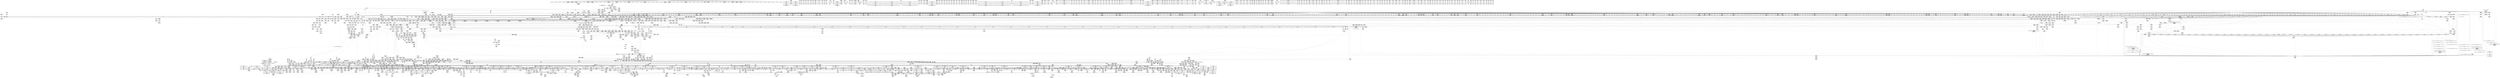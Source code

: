 digraph {
	CE0x8165000 [shape=record,shape=Mrecord,label="{CE0x8165000|tomoyo_path2_perm:tmp49|security/tomoyo/file.c,928|*SummSink*}"]
	CE0x6782070 [shape=record,shape=Mrecord,label="{CE0x6782070|_call_void_tomoyo_add_slash(%struct.tomoyo_path_info*_%buf2)_#9,_!dbg_!38952|security/tomoyo/file.c,917}"]
	CE0x5949440 [shape=record,shape=Mrecord,label="{CE0x5949440|tomoyo_path2_perm:retval.0}"]
	CE0x6a29930 [shape=record,shape=Mrecord,label="{CE0x6a29930|0:_i16,_:_CRE_285,286_}"]
	CE0x5a574c0 [shape=record,shape=Mrecord,label="{CE0x5a574c0|tomoyo_fill_path_info:arrayidx|security/tomoyo/util.c,667|*SummSink*}"]
	CE0x805c6f0 [shape=record,shape=Mrecord,label="{CE0x805c6f0|tomoyo_fill_path_info:frombool10|security/tomoyo/util.c,668}"]
	CE0x81aad30 [shape=record,shape=Mrecord,label="{CE0x81aad30|tomoyo_path2_perm:tmp53|security/tomoyo/file.c,928}"]
	CE0x5afb850 [shape=record,shape=Mrecord,label="{CE0x5afb850|tomoyo_domain:tmp11|security/tomoyo/common.h,1205|*SummSource*}"]
	CE0x6a1afa0 [shape=record,shape=Mrecord,label="{CE0x6a1afa0|tomoyo_get_mode:tmp12|security/tomoyo/util.c,982}"]
	CE0x5c0df10 [shape=record,shape=Mrecord,label="{CE0x5c0df10|i64**_getelementptr_inbounds_(_3_x_i64*_,_3_x_i64*_*___llvm_gcda_edge_table44,_i64_0,_i64_0)|*Constant*|*SummSink*}"]
	CE0x59d29b0 [shape=record,shape=Mrecord,label="{CE0x59d29b0|tomoyo_path2_perm:retval.0|*SummSource*}"]
	CE0x4c7d9f0 [shape=record,shape=Mrecord,label="{CE0x4c7d9f0|0:_i16,_:_CRE_885,886_}"]
	CE0x4cdf0a0 [shape=record,shape=Mrecord,label="{CE0x4cdf0a0|tomoyo_domain:tmp6|security/tomoyo/common.h,1205}"]
	CE0x69d3390 [shape=record,shape=Mrecord,label="{CE0x69d3390|tomoyo_init_request_info:tmp9|security/tomoyo/util.c,1006|*SummSink*}"]
	CE0x4b7c4f0 [shape=record,shape=Mrecord,label="{CE0x4b7c4f0|i64_4|*Constant*}"]
	CE0x57dea50 [shape=record,shape=Mrecord,label="{CE0x57dea50|tomoyo_get_mode:tmp25|security/tomoyo/util.c,987|*SummSink*}"]
	CE0x816d650 [shape=record,shape=Mrecord,label="{CE0x816d650|i64_16|*Constant*|*SummSink*}"]
	CE0x6a41cd0 [shape=record,shape=Mrecord,label="{CE0x6a41cd0|tomoyo_const_part_length:tmp18|security/tomoyo/util.c,627}"]
	CE0x59296d0 [shape=record,shape=Mrecord,label="{CE0x59296d0|tomoyo_path_link:path1|security/tomoyo/tomoyo.c, 278|*SummSink*}"]
	CE0x4c96d20 [shape=record,shape=Mrecord,label="{CE0x4c96d20|0:_i16,_:_CRE_921,922_}"]
	CE0x58aa990 [shape=record,shape=Mrecord,label="{CE0x58aa990|0:_i16,_:_CRE_585,586_}"]
	CE0x5841120 [shape=record,shape=Mrecord,label="{CE0x5841120|tomoyo_domain:tmp13|security/tomoyo/common.h,1205|*SummSink*}"]
	CE0x4c7d8e0 [shape=record,shape=Mrecord,label="{CE0x4c7d8e0|0:_i16,_:_CRE_884,885_}"]
	CE0x6bece10 [shape=record,shape=Mrecord,label="{CE0x6bece10|tomoyo_path2_perm:tmp12|security/tomoyo/file.c,898|*SummSink*}"]
	CE0x67bc650 [shape=record,shape=Mrecord,label="{CE0x67bc650|tomoyo_path2_perm:tmp34|security/tomoyo/file.c,912}"]
	CE0x7663080 [shape=record,shape=Mrecord,label="{CE0x7663080|i32_1205|*Constant*}"]
	CE0x82c14a0 [shape=record,shape=Mrecord,label="{CE0x82c14a0|40:_%struct.tomoyo_policy_namespace*,_48:_i8,_:_GCRE_tomoyo_kernel_domain_external_global_%struct.tomoyo_domain_info_59,60_}"]
	CE0x4bbe140 [shape=record,shape=Mrecord,label="{CE0x4bbe140|tomoyo_const_part_length:tmp}"]
	CE0x581b7d0 [shape=record,shape=Mrecord,label="{CE0x581b7d0|tomoyo_get_realpath:tmp2|*LoadInst*|security/tomoyo/file.c,151|*SummSource*}"]
	CE0x59fdde0 [shape=record,shape=Mrecord,label="{CE0x59fdde0|tomoyo_path_link:tmp3|*SummSource*}"]
	CE0x6a28390 [shape=record,shape=Mrecord,label="{CE0x6a28390|104:_%struct.inode*,_:_CRE_280,288_|*MultipleSource*|*LoadInst*|security/tomoyo/file.c,911|security/tomoyo/file.c,912|Function::tomoyo_path_link&Arg::old_dentry::}"]
	CE0x8030ea0 [shape=record,shape=Mrecord,label="{CE0x8030ea0|tomoyo_path2_perm:conv|security/tomoyo/file.c,907|*SummSink*}"]
	CE0x6b6e510 [shape=record,shape=Mrecord,label="{CE0x6b6e510|srcu_read_lock:entry}"]
	CE0x8174630 [shape=record,shape=Mrecord,label="{CE0x8174630|tomoyo_path2_perm:tmp21|security/tomoyo/file.c,904}"]
	CE0x5b67bd0 [shape=record,shape=Mrecord,label="{CE0x5b67bd0|tomoyo_path2_perm:tmp29|security/tomoyo/file.c,912}"]
	CE0x6b3ec20 [shape=record,shape=Mrecord,label="{CE0x6b3ec20|tomoyo_get_realpath:tmp8|security/tomoyo/file.c,152|*SummSink*}"]
	CE0x6756800 [shape=record,shape=Mrecord,label="{CE0x6756800|rcu_lock_acquire:tmp7|*SummSource*}"]
	CE0x5836750 [shape=record,shape=Mrecord,label="{CE0x5836750|tomoyo_const_part_length:tmp29|security/tomoyo/util.c,641}"]
	CE0x6bcc440 [shape=record,shape=Mrecord,label="{CE0x6bcc440|104:_%struct.inode*,_:_CRE_312,313_}"]
	CE0x6679760 [shape=record,shape=Mrecord,label="{CE0x6679760|tomoyo_const_part_length:tmp31|security/tomoyo/util.c,641|*SummSink*}"]
	CE0x65c03b0 [shape=record,shape=Mrecord,label="{CE0x65c03b0|VOIDTB_TE:_CE_177,178_}"]
	CE0x5864400 [shape=record,shape=Mrecord,label="{CE0x5864400|0:_i16,_:_CRE_614,615_}"]
	CE0x69e4390 [shape=record,shape=Mrecord,label="{CE0x69e4390|0:_%struct.tomoyo_obj_info*,_24:_%struct.tomoyo_path_info*,_32:_%struct.tomoyo_path_info*,_40:_i8,_72:_i8,_76:_i8,_:_SCMRE_31,32_}"]
	CE0x6b82430 [shape=record,shape=Mrecord,label="{CE0x6b82430|0:_i16,_:_CRE_216,224_|*MultipleSource*|security/tomoyo/file.c,912|security/tomoyo/file.c,912|security/tomoyo/file.c,912}"]
	CE0x5950cb0 [shape=record,shape=Mrecord,label="{CE0x5950cb0|i64**_getelementptr_inbounds_(_3_x_i64*_,_3_x_i64*_*___llvm_gcda_edge_table44,_i64_0,_i64_2)|*Constant*}"]
	CE0x6c4c0b0 [shape=record,shape=Mrecord,label="{CE0x6c4c0b0|0:_i16,_:_CRE_256,257_}"]
	CE0x6a9ae50 [shape=record,shape=Mrecord,label="{CE0x6a9ae50|0:_%struct.tomoyo_obj_info*,_24:_%struct.tomoyo_path_info*,_32:_%struct.tomoyo_path_info*,_40:_i8,_72:_i8,_76:_i8,_:_SCMRE_27,28_}"]
	CE0x4c85340 [shape=record,shape=Mrecord,label="{CE0x4c85340|0:_i16,_:_CRE_910,911_}"]
	CE0x806c170 [shape=record,shape=Mrecord,label="{CE0x806c170|tomoyo_path2_perm:tmp4|security/tomoyo/file.c,892|*SummSink*}"]
	CE0x80eaba0 [shape=record,shape=Mrecord,label="{CE0x80eaba0|0:_i16,_:_CRE_344,352_|*MultipleSource*|security/tomoyo/file.c,912|security/tomoyo/file.c,912|security/tomoyo/file.c,912}"]
	CE0x6720570 [shape=record,shape=Mrecord,label="{CE0x6720570|40:_%struct.tomoyo_policy_namespace*,_48:_i8,_:_GCRE_tomoyo_kernel_domain_external_global_%struct.tomoyo_domain_info_48,49_|*MultipleSource*|security/tomoyo/util.c,1005|security/tomoyo/util.c,1007|Function::tomoyo_init_request_info&Arg::domain::}"]
	CE0x81d52f0 [shape=record,shape=Mrecord,label="{CE0x81d52f0|rcu_lock_release:entry|*SummSink*}"]
	CE0x67eee80 [shape=record,shape=Mrecord,label="{CE0x67eee80|tomoyo_fill_path_info:tmp|*SummSource*}"]
	CE0x6b3bf80 [shape=record,shape=Mrecord,label="{CE0x6b3bf80|VOIDTB_TE:_CE_155,156_}"]
	CE0x820bd20 [shape=record,shape=Mrecord,label="{CE0x820bd20|tomoyo_get_mode:add|security/tomoyo/util.c,984|*SummSink*}"]
	CE0x4d28d00 [shape=record,shape=Mrecord,label="{CE0x4d28d00|i64*_getelementptr_inbounds_(_4_x_i64_,_4_x_i64_*___llvm_gcov_ctr24,_i64_0,_i64_2)|*Constant*|*SummSource*}"]
	CE0x6776310 [shape=record,shape=Mrecord,label="{CE0x6776310|0:_i16,_:_CRE_501,502_}"]
	CE0x59d2b30 [shape=record,shape=Mrecord,label="{CE0x59d2b30|i64*_getelementptr_inbounds_(_30_x_i64_,_30_x_i64_*___llvm_gcov_ctr13,_i64_0,_i64_29)|*Constant*}"]
	CE0x69cbb00 [shape=record,shape=Mrecord,label="{CE0x69cbb00|rcu_lock_acquire:tmp3|*SummSource*}"]
	CE0x4b7d270 [shape=record,shape=Mrecord,label="{CE0x4b7d270|0:_i16,_:_CRE_870,871_}"]
	CE0x80a9100 [shape=record,shape=Mrecord,label="{CE0x80a9100|tomoyo_path2_perm:error.1}"]
	CE0x4aed7b0 [shape=record,shape=Mrecord,label="{CE0x4aed7b0|_call_void_mcount()_#3|*SummSource*}"]
	CE0x59293d0 [shape=record,shape=Mrecord,label="{CE0x59293d0|tomoyo_path_link:tmp4|*LoadInst*|security/tomoyo/tomoyo.c,278|*SummSource*}"]
	CE0x58aec10 [shape=record,shape=Mrecord,label="{CE0x58aec10|tomoyo_domain:tmp11|security/tomoyo/common.h,1205|*SummSink*}"]
	CE0x5b1a300 [shape=record,shape=Mrecord,label="{CE0x5b1a300|tomoyo_const_part_length:cmp3|security/tomoyo/util.c,627|*SummSink*}"]
	CE0x80a6cc0 [shape=record,shape=Mrecord,label="{CE0x80a6cc0|0:_i16,_:_CRE_682,683_}"]
	CE0x5a579c0 [shape=record,shape=Mrecord,label="{CE0x5a579c0|tomoyo_fill_path_info:tmp9|security/tomoyo/util.c,667|*SummSource*}"]
	CE0x7675ef0 [shape=record,shape=Mrecord,label="{CE0x7675ef0|COLLAPSED:_GCMRE___llvm_gcov_ctr26_internal_global_6_x_i64_zeroinitializer:_elem_0:default:}"]
	CE0x80b96a0 [shape=record,shape=Mrecord,label="{CE0x80b96a0|0:_i16,_:_CRE_137,138_}"]
	CE0x6ae13b0 [shape=record,shape=Mrecord,label="{CE0x6ae13b0|i64_5|*Constant*|*SummSink*}"]
	CE0x80fc3f0 [shape=record,shape=Mrecord,label="{CE0x80fc3f0|0:_i16,_:_CRE_171,172_}"]
	CE0x4d6a6f0 [shape=record,shape=Mrecord,label="{CE0x4d6a6f0|tomoyo_path2_perm:path224|security/tomoyo/file.c,924|*SummSink*}"]
	CE0x6bc1db0 [shape=record,shape=Mrecord,label="{CE0x6bc1db0|tomoyo_get_mode:cmp|security/tomoyo/util.c,982}"]
	CE0x59d2c80 [shape=record,shape=Mrecord,label="{CE0x59d2c80|i64*_getelementptr_inbounds_(_30_x_i64_,_30_x_i64_*___llvm_gcov_ctr13,_i64_0,_i64_29)|*Constant*|*SummSource*}"]
	CE0x6748490 [shape=record,shape=Mrecord,label="{CE0x6748490|i64*_getelementptr_inbounds_(_2_x_i64_,_2_x_i64_*___llvm_gcov_ctr31,_i64_0,_i64_0)|*Constant*|*SummSink*}"]
	CE0x80abee0 [shape=record,shape=Mrecord,label="{CE0x80abee0|GLOBAL:__llvm_gcov_ctr25|Global_var:__llvm_gcov_ctr25|*SummSource*}"]
	CE0x66dd270 [shape=record,shape=Mrecord,label="{CE0x66dd270|0:_i16,_:_CRE_592,593_}"]
	CE0x810e250 [shape=record,shape=Mrecord,label="{CE0x810e250|tomoyo_read_lock:tmp1|*SummSink*}"]
	CE0x6c39560 [shape=record,shape=Mrecord,label="{CE0x6c39560|tomoyo_add_slash:tmp10|security/tomoyo/file.c,136}"]
	CE0x5c1ae60 [shape=record,shape=Mrecord,label="{CE0x5c1ae60|i64*_getelementptr_inbounds_(_2_x_i64_,_2_x_i64_*___llvm_gcov_ctr23,_i64_0,_i64_1)|*Constant*|*SummSource*}"]
	CE0x6c70bc0 [shape=record,shape=Mrecord,label="{CE0x6c70bc0|i64_5|*Constant*}"]
	CE0x80a61f0 [shape=record,shape=Mrecord,label="{CE0x80a61f0|0:_i16,_:_CRE_640,648_|*MultipleSource*|security/tomoyo/file.c,912|security/tomoyo/file.c,912|security/tomoyo/file.c,912}"]
	CE0x8184550 [shape=record,shape=Mrecord,label="{CE0x8184550|128:_i8*,_1208:_%struct.file*,_:_CMRE_30,31_}"]
	CE0x81bb0c0 [shape=record,shape=Mrecord,label="{CE0x81bb0c0|128:_i8*,_1208:_%struct.file*,_:_CMRE_22,23_}"]
	CE0x4beb950 [shape=record,shape=Mrecord,label="{CE0x4beb950|tomoyo_get_mode:config7|security/tomoyo/util.c,983|*SummSource*}"]
	CE0x6a27ae0 [shape=record,shape=Mrecord,label="{CE0x6a27ae0|104:_%struct.inode*,_:_CRE_248,256_|*MultipleSource*|*LoadInst*|security/tomoyo/file.c,911|security/tomoyo/file.c,912|Function::tomoyo_path_link&Arg::old_dentry::}"]
	CE0x59c9620 [shape=record,shape=Mrecord,label="{CE0x59c9620|i64*_getelementptr_inbounds_(_4_x_i64_,_4_x_i64_*___llvm_gcov_ctr33,_i64_0,_i64_1)|*Constant*|*SummSource*}"]
	CE0x4c7d390 [shape=record,shape=Mrecord,label="{CE0x4c7d390|0:_i16,_:_CRE_879,880_}"]
	CE0x80a95f0 [shape=record,shape=Mrecord,label="{CE0x80a95f0|tomoyo_path2_perm:error.1|*SummSource*}"]
	CE0x5841190 [shape=record,shape=Mrecord,label="{CE0x5841190|tomoyo_domain:tmp14|security/tomoyo/common.h,1205}"]
	CE0x8018040 [shape=record,shape=Mrecord,label="{CE0x8018040|srcu_read_unlock:idx|Function::srcu_read_unlock&Arg::idx::|*SummSource*}"]
	CE0x598cc60 [shape=record,shape=Mrecord,label="{CE0x598cc60|_call_void_mcount()_#3|*SummSource*}"]
	CE0x5b76cb0 [shape=record,shape=Mrecord,label="{CE0x5b76cb0|tomoyo_path2_perm:call25|security/tomoyo/file.c,927}"]
	CE0x58d7140 [shape=record,shape=Mrecord,label="{CE0x58d7140|tomoyo_const_part_length:sw.bb}"]
	CE0x6b3c920 [shape=record,shape=Mrecord,label="{CE0x6b3c920|i32_51|*Constant*}"]
	CE0x6c4c2d0 [shape=record,shape=Mrecord,label="{CE0x6c4c2d0|0:_i16,_:_CRE_258,259_}"]
	CE0x65c7720 [shape=record,shape=Mrecord,label="{CE0x65c7720|tomoyo_add_slash:is_dir|security/tomoyo/file.c,131|*SummSource*}"]
	CE0x8119950 [shape=record,shape=Mrecord,label="{CE0x8119950|0:_i8*,_8:_i32,_12:_i16,_14:_i8,_15:_i8,_:_SCMRE_8,12_|*MultipleSource*|security/tomoyo/file.c, 889|security/tomoyo/file.c, 890|security/tomoyo/file.c,901}"]
	CE0x59ed7c0 [shape=record,shape=Mrecord,label="{CE0x59ed7c0|tomoyo_path2_perm:path11|security/tomoyo/file.c,892}"]
	CE0x6b36360 [shape=record,shape=Mrecord,label="{CE0x6b36360|GLOBAL:tomoyo_audit_path2_log|*Constant*}"]
	CE0x80c93c0 [shape=record,shape=Mrecord,label="{CE0x80c93c0|0:_i8,_array:_GCRE_tomoyo_index2category_constant_39_x_i8_c_00_00_00_00_00_00_00_00_00_00_00_00_00_00_00_00_00_00_00_00_00_00_00_01_01_01_01_01_01_01_01_01_01_01_01_01_01_01_02_,_align_16:_elem_2::|security/tomoyo/util.c,983}"]
	CE0x8073b20 [shape=record,shape=Mrecord,label="{CE0x8073b20|tomoyo_audit_path2_log:r|Function::tomoyo_audit_path2_log&Arg::r::}"]
	CE0x5841040 [shape=record,shape=Mrecord,label="{CE0x5841040|i64*_getelementptr_inbounds_(_11_x_i64_,_11_x_i64_*___llvm_gcov_ctr54147,_i64_0,_i64_6)|*Constant*|*SummSource*}"]
	CE0x6752ee0 [shape=record,shape=Mrecord,label="{CE0x6752ee0|104:_%struct.inode*,_:_CRE_209,210_}"]
	CE0x589e3f0 [shape=record,shape=Mrecord,label="{CE0x589e3f0|GLOBAL:__llvm_gcov_ctr28130|Global_var:__llvm_gcov_ctr28130|*SummSink*}"]
	CE0x817b9a0 [shape=record,shape=Mrecord,label="{CE0x817b9a0|0:_i16,_:_CRE_308,309_}"]
	CE0x4b055c0 [shape=record,shape=Mrecord,label="{CE0x4b055c0|0:_i16,_:_CRE_482,483_}"]
	CE0x6a062a0 [shape=record,shape=Mrecord,label="{CE0x6a062a0|tomoyo_init_request_info:tmp|*SummSource*}"]
	CE0x6c32530 [shape=record,shape=Mrecord,label="{CE0x6c32530|tomoyo_const_part_length:inc|security/tomoyo/util.c,628|*SummSink*}"]
	CE0x6a70f00 [shape=record,shape=Mrecord,label="{CE0x6a70f00|tomoyo_const_part_length:tmp9|security/tomoyo/util.c,626}"]
	CE0x69bc280 [shape=record,shape=Mrecord,label="{CE0x69bc280|VOIDTB_TE:_CE_215,216_}"]
	CE0x4b6e2d0 [shape=record,shape=Mrecord,label="{CE0x4b6e2d0|i64_24|*Constant*|*SummSource*}"]
	CE0x67eeca0 [shape=record,shape=Mrecord,label="{CE0x67eeca0|i64*_getelementptr_inbounds_(_5_x_i64_,_5_x_i64_*___llvm_gcov_ctr28130,_i64_0,_i64_0)|*Constant*|*SummSink*}"]
	CE0x6711c60 [shape=record,shape=Mrecord,label="{CE0x6711c60|__llvm_gcov_indirect_counter_increment:pred|*SummSink*}"]
	CE0x5c0bf80 [shape=record,shape=Mrecord,label="{CE0x5c0bf80|__llvm_gcov_indirect_counter_increment114:entry|*SummSink*}"]
	CE0x65eb950 [shape=record,shape=Mrecord,label="{CE0x65eb950|VOIDTB_TE:_CE_307,308_}"]
	CE0x6818380 [shape=record,shape=Mrecord,label="{CE0x6818380|i64*_getelementptr_inbounds_(_5_x_i64_,_5_x_i64_*___llvm_gcov_ctr28130,_i64_0,_i64_4)|*Constant*}"]
	CE0x67881e0 [shape=record,shape=Mrecord,label="{CE0x67881e0|tomoyo_path2_perm:tmp45|security/tomoyo/file.c,920|*SummSource*}"]
	CE0x6776a20 [shape=record,shape=Mrecord,label="{CE0x6776a20|0:_i16,_:_CRE_508,509_}"]
	CE0x58564d0 [shape=record,shape=Mrecord,label="{CE0x58564d0|104:_%struct.inode*,_:_CRE_150,151_}"]
	CE0x6a1a170 [shape=record,shape=Mrecord,label="{CE0x6a1a170|tomoyo_fill_path_info:arrayidx|security/tomoyo/util.c,667}"]
	CE0x8094a00 [shape=record,shape=Mrecord,label="{CE0x8094a00|0:_i16,_:_CRE_199,200_}"]
	CE0x664f9c0 [shape=record,shape=Mrecord,label="{CE0x664f9c0|tomoyo_add_slash:tmp6|security/tomoyo/file.c,131}"]
	CE0x69be450 [shape=record,shape=Mrecord,label="{CE0x69be450|0:_i8*,_array:_GCRE_tomoyo_mac_keywords_external_constant_42_x_i8*_:_elem_34::|security/tomoyo/file.c,181}"]
	CE0x6809de0 [shape=record,shape=Mrecord,label="{CE0x6809de0|tomoyo_fill_path_info:tmp1}"]
	CE0x4bbfa30 [shape=record,shape=Mrecord,label="{CE0x4bbfa30|0:_i16,_:_CRE_889,890_}"]
	CE0x6626fb0 [shape=record,shape=Mrecord,label="{CE0x6626fb0|VOIDTB_TE:_CE_310,311_}"]
	CE0x67cb890 [shape=record,shape=Mrecord,label="{CE0x67cb890|104:_%struct.inode*,_:_CRE_16,24_|*MultipleSource*|*LoadInst*|security/tomoyo/file.c,911|security/tomoyo/file.c,912|Function::tomoyo_path_link&Arg::old_dentry::}"]
	CE0x69bc8e0 [shape=record,shape=Mrecord,label="{CE0x69bc8e0|i32_1|*Constant*}"]
	CE0x683b510 [shape=record,shape=Mrecord,label="{CE0x683b510|tomoyo_path2_perm:sw.bb}"]
	CE0x6678b80 [shape=record,shape=Mrecord,label="{CE0x6678b80|i32_49|*Constant*}"]
	CE0x58ab8d0 [shape=record,shape=Mrecord,label="{CE0x58ab8d0|_call_void_mcount()_#3|*SummSink*}"]
	CE0x80a7a60 [shape=record,shape=Mrecord,label="{CE0x80a7a60|i64*_getelementptr_inbounds_(_12_x_i64_,_12_x_i64_*___llvm_gcov_ctr31133,_i64_0,_i64_6)|*Constant*|*SummSource*}"]
	CE0x6a7d850 [shape=record,shape=Mrecord,label="{CE0x6a7d850|0:_i16,_:_CRE_293,294_}"]
	CE0x6ae88b0 [shape=record,shape=Mrecord,label="{CE0x6ae88b0|0:_i16,_:_CRE_48,56_|*MultipleSource*|security/tomoyo/file.c,912|security/tomoyo/file.c,912|security/tomoyo/file.c,912}"]
	CE0x4a35be0 [shape=record,shape=Mrecord,label="{CE0x4a35be0|tomoyo_domain:tmp16|security/tomoyo/common.h,1205|*SummSink*}"]
	CE0x80ab170 [shape=record,shape=Mrecord,label="{CE0x80ab170|128:_i8*,_1208:_%struct.file*,_:_CMRE_5,6_}"]
	CE0x685a390 [shape=record,shape=Mrecord,label="{CE0x685a390|0:_i8,_array:_GCRE_tomoyo_index2category_constant_39_x_i8_c_00_00_00_00_00_00_00_00_00_00_00_00_00_00_00_00_00_00_00_00_00_00_00_01_01_01_01_01_01_01_01_01_01_01_01_01_01_01_02_,_align_16:_elem_26::|security/tomoyo/util.c,983}"]
	CE0x6af8950 [shape=record,shape=Mrecord,label="{CE0x6af8950|_call_void_mcount()_#3|*SummSink*}"]
	CE0x673d950 [shape=record,shape=Mrecord,label="{CE0x673d950|tomoyo_fill_path_info:conv|security/tomoyo/util.c,664}"]
	CE0x4d587c0 [shape=record,shape=Mrecord,label="{CE0x4d587c0|tomoyo_const_part_length:tmp44|security/tomoyo/util.c,645|*SummSource*}"]
	CE0x65ba720 [shape=record,shape=Mrecord,label="{CE0x65ba720|rcu_lock_release:bb}"]
	CE0x6c396b0 [shape=record,shape=Mrecord,label="{CE0x6c396b0|tomoyo_add_slash:tmp10|security/tomoyo/file.c,136|*SummSource*}"]
	CE0x804c4d0 [shape=record,shape=Mrecord,label="{CE0x804c4d0|__llvm_gcov_indirect_counter_increment114:tmp1|*SummSink*}"]
	CE0x4bc0090 [shape=record,shape=Mrecord,label="{CE0x4bc0090|0:_i16,_:_CRE_895,896_}"]
	CE0x5a0b0a0 [shape=record,shape=Mrecord,label="{CE0x5a0b0a0|tomoyo_const_part_length:conv14|security/tomoyo/util.c,641}"]
	CE0x5c54f30 [shape=record,shape=Mrecord,label="{CE0x5c54f30|tomoyo_const_part_length:tmp53|security/tomoyo/util.c,652}"]
	CE0x6b822a0 [shape=record,shape=Mrecord,label="{CE0x6b822a0|0:_i16,_:_CRE_212,216_|*MultipleSource*|security/tomoyo/file.c,912|security/tomoyo/file.c,912|security/tomoyo/file.c,912}"]
	CE0x4b48990 [shape=record,shape=Mrecord,label="{CE0x4b48990|_ret_void,_!dbg_!38904|security/tomoyo/common.h,1110}"]
	CE0x581bf30 [shape=record,shape=Mrecord,label="{CE0x581bf30|tomoyo_get_realpath:tmp7|security/tomoyo/file.c,152}"]
	CE0x6b4eca0 [shape=record,shape=Mrecord,label="{CE0x6b4eca0|i64*_getelementptr_inbounds_(_2_x_i64_,_2_x_i64_*___llvm_gcov_ctr22,_i64_0,_i64_1)|*Constant*|*SummSink*}"]
	CE0x76772b0 [shape=record,shape=Mrecord,label="{CE0x76772b0|tomoyo_audit_path2_log:idxprom|security/tomoyo/file.c,182}"]
	CE0x66dffd0 [shape=record,shape=Mrecord,label="{CE0x66dffd0|i64*_getelementptr_inbounds_(_30_x_i64_,_30_x_i64_*___llvm_gcov_ctr13,_i64_0,_i64_27)|*Constant*|*SummSource*}"]
	CE0x80abe70 [shape=record,shape=Mrecord,label="{CE0x80abe70|GLOBAL:__llvm_gcov_ctr25|Global_var:__llvm_gcov_ctr25}"]
	CE0x4cdeb40 [shape=record,shape=Mrecord,label="{CE0x4cdeb40|srcu_read_lock:tmp|*SummSink*}"]
	CE0x6710110 [shape=record,shape=Mrecord,label="{CE0x6710110|_ret_%struct.task_struct*_%tmp4,_!dbg_!38905|./arch/x86/include/asm/current.h,14}"]
	CE0x6bae2f0 [shape=record,shape=Mrecord,label="{CE0x6bae2f0|tomoyo_fill_path_info:land.end}"]
	CE0x804cf00 [shape=record,shape=Mrecord,label="{CE0x804cf00|tomoyo_const_part_length:cmp12|security/tomoyo/util.c,641|*SummSource*}"]
	CE0x6b4eb70 [shape=record,shape=Mrecord,label="{CE0x6b4eb70|i64*_getelementptr_inbounds_(_2_x_i64_,_2_x_i64_*___llvm_gcov_ctr22,_i64_0,_i64_1)|*Constant*|*SummSource*}"]
	CE0x5b23930 [shape=record,shape=Mrecord,label="{CE0x5b23930|_call_void_mcount()_#3|*SummSink*}"]
	CE0x6ada450 [shape=record,shape=Mrecord,label="{CE0x6ada450|GLOBAL:__llvm_gcov_ctr13|Global_var:__llvm_gcov_ctr13|*SummSource*}"]
	CE0x596d020 [shape=record,shape=Mrecord,label="{CE0x596d020|i64**_getelementptr_inbounds_(_3_x_i64*_,_3_x_i64*_*___llvm_gcda_edge_table14,_i64_0,_i64_2)|*Constant*}"]
	CE0x68f1460 [shape=record,shape=Mrecord,label="{CE0x68f1460|VOIDTB_TE:_CE_2272,6368_|*MultipleSource*|security/tomoyo/util.c,1010|Function::tomoyo_get_mode&Arg::ns::}"]
	CE0x69a2f40 [shape=record,shape=Mrecord,label="{CE0x69a2f40|tomoyo_init_request_info:mode5|security/tomoyo/util.c,1011}"]
	CE0x6c499b0 [shape=record,shape=Mrecord,label="{CE0x6c499b0|tomoyo_init_request_info:tmp|*SummSink*}"]
	CE0x806c420 [shape=record,shape=Mrecord,label="{CE0x806c420|_call_void_mcount()_#3}"]
	CE0x6a5aa70 [shape=record,shape=Mrecord,label="{CE0x6a5aa70|_ret_%struct.tomoyo_domain_info*_%tmp23,_!dbg_!38929|security/tomoyo/common.h,1205|*SummSource*}"]
	CE0x672ff50 [shape=record,shape=Mrecord,label="{CE0x672ff50|_call_void_kfree(i8*_%tmp54)_#9,_!dbg_!38979|security/tomoyo/file.c,930|*SummSource*}"]
	CE0x6710640 [shape=record,shape=Mrecord,label="{CE0x6710640|COLLAPSED:_GCRE_current_task_external_global_%struct.task_struct*:_elem_0::|security/tomoyo/common.h,1205}"]
	CE0x6bc2130 [shape=record,shape=Mrecord,label="{CE0x6bc2130|0:_i16,_:_CRE_185,186_}"]
	CE0x58cd670 [shape=record,shape=Mrecord,label="{CE0x58cd670|GLOBAL:tomoyo_index2category|Global_var:tomoyo_index2category|*SummSource*}"]
	CE0x66273f0 [shape=record,shape=Mrecord,label="{CE0x66273f0|VOIDTB_TE:_CE_314,315_}"]
	CE0x5aabf70 [shape=record,shape=Mrecord,label="{CE0x5aabf70|i8_0|*Constant*|*SummSink*}"]
	CE0x8155e40 [shape=record,shape=Mrecord,label="{CE0x8155e40|i64_14|*Constant*|*SummSource*}"]
	CE0x58aef00 [shape=record,shape=Mrecord,label="{CE0x58aef00|tomoyo_domain:tmp12|security/tomoyo/common.h,1205|*SummSource*}"]
	CE0x8355b80 [shape=record,shape=Mrecord,label="{CE0x8355b80|tomoyo_const_part_length:incdec.ptr19|security/tomoyo/util.c,643|*SummSource*}"]
	CE0x5ad7a40 [shape=record,shape=Mrecord,label="{CE0x5ad7a40|tomoyo_path2_perm:buf2|security/tomoyo/file.c, 890}"]
	CE0x595e300 [shape=record,shape=Mrecord,label="{CE0x595e300|i64*_getelementptr_inbounds_(_2_x_i64_,_2_x_i64_*___llvm_gcov_ctr28201,_i64_0,_i64_0)|*Constant*|*SummSink*}"]
	CE0x6c70fa0 [shape=record,shape=Mrecord,label="{CE0x6c70fa0|tomoyo_path2_perm:tmp16|security/tomoyo/file.c,904|*SummSource*}"]
	CE0x8155b30 [shape=record,shape=Mrecord,label="{CE0x8155b30|i64_14|*Constant*}"]
	CE0x6857670 [shape=record,shape=Mrecord,label="{CE0x6857670|i32_48|*Constant*|*SummSink*}"]
	CE0x81fc6a0 [shape=record,shape=Mrecord,label="{CE0x81fc6a0|_call_void_mcount()_#3}"]
	CE0x5856020 [shape=record,shape=Mrecord,label="{CE0x5856020|104:_%struct.inode*,_:_CRE_146,147_}"]
	CE0x8094c20 [shape=record,shape=Mrecord,label="{CE0x8094c20|0:_i16,_:_CRE_201,202_}"]
	CE0x6ac9b60 [shape=record,shape=Mrecord,label="{CE0x6ac9b60|tomoyo_init_request_info:tmp2|security/tomoyo/util.c,1003|*SummSink*}"]
	CE0x69cbef0 [shape=record,shape=Mrecord,label="{CE0x69cbef0|VOIDTB_TE:_CE_160,161_}"]
	CE0x68a4c60 [shape=record,shape=Mrecord,label="{CE0x68a4c60|tomoyo_domain:tmp23|security/tomoyo/common.h,1205|*SummSink*}"]
	CE0x66d13c0 [shape=record,shape=Mrecord,label="{CE0x66d13c0|tomoyo_const_part_length:tmp13|security/tomoyo/util.c,626|*SummSource*}"]
	CE0x6c065d0 [shape=record,shape=Mrecord,label="{CE0x6c065d0|tomoyo_get_realpath:tmp10|security/tomoyo/file.c,155|*SummSink*}"]
	CE0x69be610 [shape=record,shape=Mrecord,label="{CE0x69be610|0:_i8*,_array:_GCRE_tomoyo_mac_keywords_external_constant_42_x_i8*_:_elem_35::|security/tomoyo/file.c,181}"]
	CE0x683a9a0 [shape=record,shape=Mrecord,label="{CE0x683a9a0|tomoyo_init_request_info:ns|security/tomoyo/util.c,1010|*SummSource*}"]
	CE0x679f630 [shape=record,shape=Mrecord,label="{CE0x679f630|VOIDTB_TE:_CE_192,193_}"]
	CE0x8131210 [shape=record,shape=Mrecord,label="{CE0x8131210|i64_23|*Constant*|*SummSource*}"]
	CE0x5950f80 [shape=record,shape=Mrecord,label="{CE0x5950f80|i64**_getelementptr_inbounds_(_3_x_i64*_,_3_x_i64*_*___llvm_gcda_edge_table44,_i64_0,_i64_2)|*Constant*|*SummSink*}"]
	CE0x4b7cfa0 [shape=record,shape=Mrecord,label="{CE0x4b7cfa0|0:_i16,_:_CRE_867,868_}"]
	CE0x58ccf10 [shape=record,shape=Mrecord,label="{CE0x58ccf10|VOIDTB_TE:_CE_2048,2096_|*MultipleSource*|security/tomoyo/util.c,1010|Function::tomoyo_get_mode&Arg::ns::}"]
	CE0x6af8830 [shape=record,shape=Mrecord,label="{CE0x6af8830|_call_void_mcount()_#3|*SummSource*}"]
	CE0x5a047d0 [shape=record,shape=Mrecord,label="{CE0x5a047d0|tomoyo_audit_path2_log:operation|security/tomoyo/file.c,182|*SummSource*}"]
	CE0x81bb200 [shape=record,shape=Mrecord,label="{CE0x81bb200|128:_i8*,_1208:_%struct.file*,_:_CMRE_23,24_}"]
	CE0x80aa3c0 [shape=record,shape=Mrecord,label="{CE0x80aa3c0|i32_22|*Constant*|*SummSink*}"]
	CE0x6b67fd0 [shape=record,shape=Mrecord,label="{CE0x6b67fd0|tomoyo_path2_perm:call5|security/tomoyo/file.c,904}"]
	CE0x6a70340 [shape=record,shape=Mrecord,label="{CE0x6a70340|tomoyo_fill_path_info:cmp8|security/tomoyo/util.c,668|*SummSink*}"]
	CE0x6ae85f0 [shape=record,shape=Mrecord,label="{CE0x6ae85f0|0:_i16,_:_CRE_32,40_|*MultipleSource*|security/tomoyo/file.c,912|security/tomoyo/file.c,912|security/tomoyo/file.c,912}"]
	CE0x5a82ff0 [shape=record,shape=Mrecord,label="{CE0x5a82ff0|tomoyo_path_link:dentry4|security/tomoyo/tomoyo.c,279}"]
	CE0x5b1aab0 [shape=record,shape=Mrecord,label="{CE0x5b1aab0|VOIDTB_TE:_CE_200,201_}"]
	CE0x4cb9b00 [shape=record,shape=Mrecord,label="{CE0x4cb9b00|128:_i8*,_1208:_%struct.file*,_:_CMRE_88,89_|*MultipleSource*|security/tomoyo/common.h,1205|security/tomoyo/common.h,1205}"]
	CE0x6adaae0 [shape=record,shape=Mrecord,label="{CE0x6adaae0|i64*_getelementptr_inbounds_(_30_x_i64_,_30_x_i64_*___llvm_gcov_ctr13,_i64_0,_i64_3)|*Constant*}"]
	CE0x4e6be80 [shape=record,shape=Mrecord,label="{CE0x4e6be80|tomoyo_path2_perm:path1|Function::tomoyo_path2_perm&Arg::path1::|*SummSink*}"]
	CE0x6bad6e0 [shape=record,shape=Mrecord,label="{CE0x6bad6e0|GLOBAL:full_name_hash|*Constant*|*SummSource*}"]
	CE0x6a192f0 [shape=record,shape=Mrecord,label="{CE0x6a192f0|tomoyo_path2_perm:tmp60|security/tomoyo/file.c,933|*SummSource*}"]
	CE0x80d2f60 [shape=record,shape=Mrecord,label="{CE0x80d2f60|tomoyo_const_part_length:if.then}"]
	CE0x6ae1540 [shape=record,shape=Mrecord,label="{CE0x6ae1540|i64_4|*Constant*}"]
	CE0x5c46460 [shape=record,shape=Mrecord,label="{CE0x5c46460|0:_i8*,_array:_GCRE_tomoyo_mac_keywords_external_constant_42_x_i8*_:_elem_21::|security/tomoyo/file.c,181}"]
	CE0x4d13a20 [shape=record,shape=Mrecord,label="{CE0x4d13a20|tomoyo_get_mode:tmp27|security/tomoyo/util.c,988}"]
	CE0x4c7d280 [shape=record,shape=Mrecord,label="{CE0x4c7d280|0:_i16,_:_CRE_878,879_}"]
	CE0x8208ea0 [shape=record,shape=Mrecord,label="{CE0x8208ea0|tomoyo_const_part_length:tmp37|security/tomoyo/util.c,644|*SummSink*}"]
	CE0x6a17290 [shape=record,shape=Mrecord,label="{CE0x6a17290|_call_void_mcount()_#3|*SummSink*}"]
	CE0x4e560f0 [shape=record,shape=Mrecord,label="{CE0x4e560f0|tomoyo_path_link:dentry|security/tomoyo/tomoyo.c,278|*SummSink*}"]
	CE0x5b1c1a0 [shape=record,shape=Mrecord,label="{CE0x5b1c1a0|_call_void___llvm_gcov_indirect_counter_increment(i32*___llvm_gcov_global_state_pred15,_i64**_getelementptr_inbounds_(_3_x_i64*_,_3_x_i64*_*___llvm_gcda_edge_table14,_i64_0,_i64_2)),_!dbg_!38951|security/tomoyo/file.c,916|*SummSink*}"]
	CE0x6692ba0 [shape=record,shape=Mrecord,label="{CE0x6692ba0|rcu_lock_acquire:bb}"]
	CE0x67a45d0 [shape=record,shape=Mrecord,label="{CE0x67a45d0|tomoyo_path2_perm:do.cond}"]
	CE0x57dec40 [shape=record,shape=Mrecord,label="{CE0x57dec40|tomoyo_get_mode:tmp26|security/tomoyo/util.c,987}"]
	CE0x6840280 [shape=record,shape=Mrecord,label="{CE0x6840280|104:_%struct.inode*,_:_CRE_195,196_}"]
	CE0x66e33e0 [shape=record,shape=Mrecord,label="{CE0x66e33e0|tomoyo_path2_perm:lor.lhs.false10|*SummSink*}"]
	CE0x6c39aa0 [shape=record,shape=Mrecord,label="{CE0x6c39aa0|tomoyo_add_slash:tmp11|*LoadInst*|security/tomoyo/file.c,136}"]
	CE0x6700760 [shape=record,shape=Mrecord,label="{CE0x6700760|tomoyo_get_mode:arrayidx4|security/tomoyo/util.c,983|*SummSource*}"]
	CE0x8166dc0 [shape=record,shape=Mrecord,label="{CE0x8166dc0|tomoyo_path2_perm:call6|security/tomoyo/file.c,905|*SummSource*}"]
	"CONST[source:1(input),value:2(dynamic)][purpose:{object}][SrcIdx:2]"
	CE0x6943fd0 [shape=record,shape=Mrecord,label="{CE0x6943fd0|i32_22|*Constant*}"]
	CE0x5a0cfa0 [shape=record,shape=Mrecord,label="{CE0x5a0cfa0|0:_i8,_array:_GCRE_tomoyo_index2category_constant_39_x_i8_c_00_00_00_00_00_00_00_00_00_00_00_00_00_00_00_00_00_00_00_00_00_00_00_01_01_01_01_01_01_01_01_01_01_01_01_01_01_01_02_,_align_16:_elem_32::|security/tomoyo/util.c,983}"]
	CE0x5a0da60 [shape=record,shape=Mrecord,label="{CE0x5a0da60|0:_i8,_array:_GCRE_tomoyo_index2category_constant_39_x_i8_c_00_00_00_00_00_00_00_00_00_00_00_00_00_00_00_00_00_00_00_00_00_00_00_01_01_01_01_01_01_01_01_01_01_01_01_01_01_01_02_,_align_16:_elem_36::|security/tomoyo/util.c,983}"]
	CE0x5b1b7c0 [shape=record,shape=Mrecord,label="{CE0x5b1b7c0|tomoyo_path2_perm:tmp40|security/tomoyo/file.c,912|*SummSource*}"]
	CE0x4c9e6e0 [shape=record,shape=Mrecord,label="{CE0x4c9e6e0|VOIDTB_TE:_CE_147,148_}"]
	CE0x837e9d0 [shape=record,shape=Mrecord,label="{CE0x837e9d0|i64*_getelementptr_inbounds_(_5_x_i64_,_5_x_i64_*___llvm_gcov_ctr32134,_i64_0,_i64_0)|*Constant*|*SummSource*}"]
	CE0x67e88f0 [shape=record,shape=Mrecord,label="{CE0x67e88f0|VOIDTB_TE:_CE_175,176_}"]
	CE0x67fa130 [shape=record,shape=Mrecord,label="{CE0x67fa130|0:_%struct.tomoyo_obj_info*,_24:_%struct.tomoyo_path_info*,_32:_%struct.tomoyo_path_info*,_40:_i8,_72:_i8,_76:_i8,_:_SCMRE_45,46_}"]
	CE0x69a0ac0 [shape=record,shape=Mrecord,label="{CE0x69a0ac0|__llvm_gcov_indirect_counter_increment:tmp1|*SummSource*}"]
	CE0x6adf4e0 [shape=record,shape=Mrecord,label="{CE0x6adf4e0|_call_void___llvm_gcov_indirect_counter_increment(i32*___llvm_gcov_global_state_pred15,_i64**_getelementptr_inbounds_(_3_x_i64*_,_3_x_i64*_*___llvm_gcda_edge_table14,_i64_0,_i64_0)),_!dbg_!38954|security/tomoyo/file.c,920}"]
	CE0x66e6320 [shape=record,shape=Mrecord,label="{CE0x66e6320|VOIDTB_TE:_CE_185,186_}"]
	CE0x6a195f0 [shape=record,shape=Mrecord,label="{CE0x6a195f0|tomoyo_path2_perm:cmp31|security/tomoyo/file.c,933}"]
	CE0x68578a0 [shape=record,shape=Mrecord,label="{CE0x68578a0|VOIDTB_TE:_CE_157,158_}"]
	CE0x679ffa0 [shape=record,shape=Mrecord,label="{CE0x679ffa0|i64_18|*Constant*|*SummSink*}"]
	CE0x4b7c6c0 [shape=record,shape=Mrecord,label="{CE0x4b7c6c0|i64_5|*Constant*}"]
	CE0x67ee2f0 [shape=record,shape=Mrecord,label="{CE0x67ee2f0|tomoyo_fill_path_info:frombool|security/tomoyo/util.c,667}"]
	CE0x69b0070 [shape=record,shape=Mrecord,label="{CE0x69b0070|i32_4|*Constant*|*SummSink*}"]
	CE0x5a9c640 [shape=record,shape=Mrecord,label="{CE0x5a9c640|tomoyo_add_slash:call|security/tomoyo/file.c,136|*SummSink*}"]
	CE0x4be2c50 [shape=record,shape=Mrecord,label="{CE0x4be2c50|_ret_void,_!dbg_!38907|include/linux/srcu.h,238|*SummSink*}"]
	CE0x6a393e0 [shape=record,shape=Mrecord,label="{CE0x6a393e0|tomoyo_get_mode:idxprom3|security/tomoyo/util.c,983}"]
	CE0x66a9a30 [shape=record,shape=Mrecord,label="{CE0x66a9a30|tomoyo_fill_path_info:tmp10}"]
	CE0x6bb5660 [shape=record,shape=Mrecord,label="{CE0x6bb5660|104:_%struct.inode*,_:_CRE_306,307_}"]
	CE0x4b05d30 [shape=record,shape=Mrecord,label="{CE0x4b05d30|0:_i16,_:_CRE_488,496_|*MultipleSource*|security/tomoyo/file.c,912|security/tomoyo/file.c,912|security/tomoyo/file.c,912}"]
	CE0x4c27fd0 [shape=record,shape=Mrecord,label="{CE0x4c27fd0|tomoyo_audit_path2_log:filename2|security/tomoyo/file.c,184}"]
	CE0x67dbd10 [shape=record,shape=Mrecord,label="{CE0x67dbd10|tomoyo_domain:tmp20|security/tomoyo/common.h,1205|*SummSource*}"]
	CE0x692e540 [shape=record,shape=Mrecord,label="{CE0x692e540|tomoyo_get_mode:ns|Function::tomoyo_get_mode&Arg::ns::|*SummSource*}"]
	CE0x69ac900 [shape=record,shape=Mrecord,label="{CE0x69ac900|40:_%struct.tomoyo_policy_namespace*,_48:_i8,_:_GCRE_tomoyo_kernel_domain_external_global_%struct.tomoyo_domain_info_32,40_|*MultipleSource*|security/tomoyo/util.c,1005|security/tomoyo/util.c,1007|Function::tomoyo_init_request_info&Arg::domain::}"]
	CE0x6b57ef0 [shape=record,shape=Mrecord,label="{CE0x6b57ef0|tomoyo_path2_perm:dentry9|security/tomoyo/file.c,911}"]
	CE0x6b4f300 [shape=record,shape=Mrecord,label="{CE0x6b4f300|tomoyo_init_request_info:domain|Function::tomoyo_init_request_info&Arg::domain::}"]
	CE0x696e320 [shape=record,shape=Mrecord,label="{CE0x696e320|tomoyo_path2_perm:do.body}"]
	CE0x6c5eed0 [shape=record,shape=Mrecord,label="{CE0x6c5eed0|i32_8|*Constant*}"]
	CE0x6c32e20 [shape=record,shape=Mrecord,label="{CE0x6c32e20|tomoyo_const_part_length:tmp18|security/tomoyo/util.c,627|*SummSource*}"]
	CE0x6b5cf40 [shape=record,shape=Mrecord,label="{CE0x6b5cf40|tomoyo_path2_perm:tmp5|security/tomoyo/file.c,893|*SummSource*}"]
	CE0x6bc29b0 [shape=record,shape=Mrecord,label="{CE0x6bc29b0|0:_i16,_:_CRE_193,194_}"]
	CE0x693f720 [shape=record,shape=Mrecord,label="{CE0x693f720|i32_55|*Constant*|*SummSource*}"]
	CE0x4be2dc0 [shape=record,shape=Mrecord,label="{CE0x4be2dc0|i8*_getelementptr_inbounds_(_15_x_i8_,_15_x_i8_*_.str3,_i32_0,_i32_0)|*Constant*|*SummSource*}"]
	CE0x6753600 [shape=record,shape=Mrecord,label="{CE0x6753600|104:_%struct.inode*,_:_CRE_215,216_}"]
	CE0x82da7d0 [shape=record,shape=Mrecord,label="{CE0x82da7d0|tomoyo_add_slash:tmp12|security/tomoyo/file.c,138|*SummSource*}"]
	CE0x6781b60 [shape=record,shape=Mrecord,label="{CE0x6781b60|tomoyo_add_slash:entry|*SummSource*}"]
	CE0x69be0d0 [shape=record,shape=Mrecord,label="{CE0x69be0d0|0:_i8*,_array:_GCRE_tomoyo_mac_keywords_external_constant_42_x_i8*_:_elem_32::|security/tomoyo/file.c,181}"]
	CE0x679fd00 [shape=record,shape=Mrecord,label="{CE0x679fd00|tomoyo_const_part_length:tmp26|security/tomoyo/util.c,641}"]
	CE0x67a4370 [shape=record,shape=Mrecord,label="{CE0x67a4370|tomoyo_get_realpath:if.end|*SummSink*}"]
	CE0x830d170 [shape=record,shape=Mrecord,label="{CE0x830d170|tomoyo_audit_path2_log:bb}"]
	CE0x692edb0 [shape=record,shape=Mrecord,label="{CE0x692edb0|tomoyo_get_mode:index|Function::tomoyo_get_mode&Arg::index::|*SummSource*}"]
	CE0x6c70d30 [shape=record,shape=Mrecord,label="{CE0x6c70d30|tomoyo_path2_perm:tmp16|security/tomoyo/file.c,904|*SummSink*}"]
	CE0x6832120 [shape=record,shape=Mrecord,label="{CE0x6832120|104:_%struct.inode*,_:_CRE_170,171_}"]
	CE0x817b670 [shape=record,shape=Mrecord,label="{CE0x817b670|0:_i16,_:_CRE_305,306_}"]
	CE0x8368fc0 [shape=record,shape=Mrecord,label="{CE0x8368fc0|tomoyo_path2_perm:name29|security/tomoyo/file.c,931|*SummSource*}"]
	CE0x57cb710 [shape=record,shape=Mrecord,label="{CE0x57cb710|tomoyo_get_mode:return}"]
	CE0x5927150 [shape=record,shape=Mrecord,label="{CE0x5927150|0:_i16,_:_CRE_567,568_}"]
	CE0x58ac180 [shape=record,shape=Mrecord,label="{CE0x58ac180|tomoyo_domain:if.end|*SummSink*}"]
	CE0x6748580 [shape=record,shape=Mrecord,label="{CE0x6748580|GLOBAL:tomoyo_supervisor|*Constant*|*SummSink*}"]
	CE0x66de870 [shape=record,shape=Mrecord,label="{CE0x66de870|tomoyo_domain:tmp18|security/tomoyo/common.h,1205|*SummSource*}"]
	CE0x820ba00 [shape=record,shape=Mrecord,label="{CE0x820ba00|0:_i8,_array:_GCRE_tomoyo_index2category_constant_39_x_i8_c_00_00_00_00_00_00_00_00_00_00_00_00_00_00_00_00_00_00_00_00_00_00_00_01_01_01_01_01_01_01_01_01_01_01_01_01_01_01_02_,_align_16:_elem_22::|security/tomoyo/util.c,983}"]
	CE0x4c965b0 [shape=record,shape=Mrecord,label="{CE0x4c965b0|0:_i16,_:_CRE_914,915_}"]
	CE0x685a0e0 [shape=record,shape=Mrecord,label="{CE0x685a0e0|0:_i8,_array:_GCRE_tomoyo_index2category_constant_39_x_i8_c_00_00_00_00_00_00_00_00_00_00_00_00_00_00_00_00_00_00_00_00_00_00_00_01_01_01_01_01_01_01_01_01_01_01_01_01_01_01_02_,_align_16:_elem_25::|security/tomoyo/util.c,983}"]
	CE0x830d1e0 [shape=record,shape=Mrecord,label="{CE0x830d1e0|tomoyo_add_slash:tmp13|security/tomoyo/file.c,138}"]
	CE0x5a04ab0 [shape=record,shape=Mrecord,label="{CE0x5a04ab0|GLOBAL:__llvm_gcov_ctr32134|Global_var:__llvm_gcov_ctr32134|*SummSource*}"]
	CE0x6874ab0 [shape=record,shape=Mrecord,label="{CE0x6874ab0|tomoyo_init_request_info:tmp12|security/tomoyo/util.c,1010|*SummSource*}"]
	CE0x4d58e50 [shape=record,shape=Mrecord,label="{CE0x4d58e50|i64*_getelementptr_inbounds_(_31_x_i64_,_31_x_i64_*___llvm_gcov_ctr43150,_i64_0,_i64_26)|*Constant*|*SummSource*}"]
	CE0x766f250 [shape=record,shape=Mrecord,label="{CE0x766f250|tomoyo_domain:land.lhs.true2}"]
	CE0x69ad1b0 [shape=record,shape=Mrecord,label="{CE0x69ad1b0|tomoyo_path2_perm:cleanup}"]
	CE0x5c544a0 [shape=record,shape=Mrecord,label="{CE0x5c544a0|tomoyo_const_part_length:tmp52|security/tomoyo/util.c,652}"]
	CE0x6c398d0 [shape=record,shape=Mrecord,label="{CE0x6c398d0|tomoyo_add_slash:name|security/tomoyo/file.c,136|*SummSource*}"]
	CE0x6891020 [shape=record,shape=Mrecord,label="{CE0x6891020|i32_3|*Constant*}"]
	CE0x5836d50 [shape=record,shape=Mrecord,label="{CE0x5836d50|tomoyo_const_part_length:tmp30|security/tomoyo/util.c,641|*SummSource*}"]
	CE0x4b6f3a0 [shape=record,shape=Mrecord,label="{CE0x4b6f3a0|tomoyo_const_part_length:tmp42|security/tomoyo/util.c,644|*SummSink*}"]
	CE0x80d9860 [shape=record,shape=Mrecord,label="{CE0x80d9860|0:_i16,_:_CRE_149,150_}"]
	CE0x81fc460 [shape=record,shape=Mrecord,label="{CE0x81fc460|tomoyo_get_realpath:tmp1|*SummSource*}"]
	CE0x67f9ee0 [shape=record,shape=Mrecord,label="{CE0x67f9ee0|0:_%struct.tomoyo_obj_info*,_24:_%struct.tomoyo_path_info*,_32:_%struct.tomoyo_path_info*,_40:_i8,_72:_i8,_76:_i8,_:_SCMRE_44,45_}"]
	CE0x66aaf40 [shape=record,shape=Mrecord,label="{CE0x66aaf40|i64*_getelementptr_inbounds_(_30_x_i64_,_30_x_i64_*___llvm_gcov_ctr13,_i64_0,_i64_18)|*Constant*}"]
	CE0x6958ca0 [shape=record,shape=Mrecord,label="{CE0x6958ca0|i64*_null|*Constant*|*SummSink*}"]
	CE0x4ba9710 [shape=record,shape=Mrecord,label="{CE0x4ba9710|GLOBAL:rcu_lock_release|*Constant*|*SummSource*}"]
	CE0x69aceb0 [shape=record,shape=Mrecord,label="{CE0x69aceb0|tomoyo_init_request_info:tmp11|security/tomoyo/util.c,1007}"]
	CE0x81c94f0 [shape=record,shape=Mrecord,label="{CE0x81c94f0|srcu_read_unlock:bb}"]
	CE0x6c5c160 [shape=record,shape=Mrecord,label="{CE0x6c5c160|rcu_lock_acquire:entry|*SummSource*}"]
	CE0x6c51ea0 [shape=record,shape=Mrecord,label="{CE0x6c51ea0|tomoyo_add_slash:return}"]
	CE0x57cb670 [shape=record,shape=Mrecord,label="{CE0x57cb670|tomoyo_get_mode:if.end9|*SummSink*}"]
	CE0x679fb70 [shape=record,shape=Mrecord,label="{CE0x679fb70|i64_17|*Constant*|*SummSink*}"]
	CE0x6c46c30 [shape=record,shape=Mrecord,label="{CE0x6c46c30|tomoyo_get_mode:call|security/tomoyo/util.c,980}"]
	CE0x5948f60 [shape=record,shape=Mrecord,label="{CE0x5948f60|tomoyo_path2_perm:tmp63|security/tomoyo/file.c,935}"]
	CE0x65eb310 [shape=record,shape=Mrecord,label="{CE0x65eb310|VOIDTB_TE:_CE_304,305_}"]
	CE0x5a18c30 [shape=record,shape=Mrecord,label="{CE0x5a18c30|tomoyo_path_link:new_dentry|Function::tomoyo_path_link&Arg::new_dentry::|*SummSink*}"]
	CE0x66ff9f0 [shape=record,shape=Mrecord,label="{CE0x66ff9f0|_ret_i32_%retval.0,_!dbg_!38957|security/tomoyo/util.c,652|*SummSink*}"]
	CE0x6c52150 [shape=record,shape=Mrecord,label="{CE0x6c52150|tomoyo_add_slash:return|*SummSink*}"]
	CE0x66d1480 [shape=record,shape=Mrecord,label="{CE0x66d1480|tomoyo_const_part_length:tmp13|security/tomoyo/util.c,626|*SummSink*}"]
	CE0x6958f50 [shape=record,shape=Mrecord,label="{CE0x6958f50|__llvm_gcov_indirect_counter_increment:tmp3}"]
	CE0x4d13530 [shape=record,shape=Mrecord,label="{CE0x4d13530|tomoyo_get_mode:and|security/tomoyo/util.c,987|*SummSink*}"]
	CE0x80af0c0 [shape=record,shape=Mrecord,label="{CE0x80af0c0|tomoyo_const_part_length:tmp19|security/tomoyo/util.c,628}"]
	CE0x6941680 [shape=record,shape=Mrecord,label="{CE0x6941680|tomoyo_path2_perm:tmp10|security/tomoyo/file.c,898|*SummSource*}"]
	CE0x5be1240 [shape=record,shape=Mrecord,label="{CE0x5be1240|GLOBAL:srcu_read_unlock|*Constant*}"]
	CE0x6ac9570 [shape=record,shape=Mrecord,label="{CE0x6ac9570|tomoyo_path2_perm:tmp8|security/tomoyo/file.c,894}"]
	CE0x67ab6b0 [shape=record,shape=Mrecord,label="{CE0x67ab6b0|0:_%struct.tomoyo_obj_info*,_24:_%struct.tomoyo_path_info*,_32:_%struct.tomoyo_path_info*,_40:_i8,_72:_i8,_76:_i8,_:_SCMRE_58,59_}"]
	CE0x80d9fd0 [shape=record,shape=Mrecord,label="{CE0x80d9fd0|0:_i16,_:_CRE_156,157_}"]
	CE0x68a6160 [shape=record,shape=Mrecord,label="{CE0x68a6160|tomoyo_path2_perm:lor.lhs.false|*SummSource*}"]
	CE0x81e2db0 [shape=record,shape=Mrecord,label="{CE0x81e2db0|tomoyo_path2_perm:tmp25|security/tomoyo/file.c,906|*SummSource*}"]
	CE0x4bd4c40 [shape=record,shape=Mrecord,label="{CE0x4bd4c40|i64*_getelementptr_inbounds_(_12_x_i64_,_12_x_i64_*___llvm_gcov_ctr31133,_i64_0,_i64_9)|*Constant*|*SummSource*}"]
	CE0x5bfd180 [shape=record,shape=Mrecord,label="{CE0x5bfd180|_call_void___llvm_gcov_indirect_counter_increment114(i32*___llvm_gcov_global_state_pred45,_i64**_getelementptr_inbounds_(_3_x_i64*_,_3_x_i64*_*___llvm_gcda_edge_table44,_i64_0,_i64_0)),_!dbg_!38954|security/tomoyo/util.c,649}"]
	CE0x6823c40 [shape=record,shape=Mrecord,label="{CE0x6823c40|VOIDTB_TE:_CE_165,166_}"]
	CE0x58aa220 [shape=record,shape=Mrecord,label="{CE0x58aa220|0:_i16,_:_CRE_578,579_}"]
	CE0x581bb10 [shape=record,shape=Mrecord,label="{CE0x581bb10|tomoyo_read_unlock:tmp3}"]
	CE0x4b7abf0 [shape=record,shape=Mrecord,label="{CE0x4b7abf0|tomoyo_const_part_length:tmp23|security/tomoyo/util.c,634}"]
	CE0x4b6e770 [shape=record,shape=Mrecord,label="{CE0x4b6e770|tomoyo_const_part_length:tmp40|security/tomoyo/util.c,644}"]
	CE0x6857480 [shape=record,shape=Mrecord,label="{CE0x6857480|i32_48|*Constant*}"]
	CE0x80fbfb0 [shape=record,shape=Mrecord,label="{CE0x80fbfb0|0:_i16,_:_CRE_167,168_}"]
	CE0x6af8f80 [shape=record,shape=Mrecord,label="{CE0x6af8f80|0:_i8,_array:_GCRE_tomoyo_index2category_constant_39_x_i8_c_00_00_00_00_00_00_00_00_00_00_00_00_00_00_00_00_00_00_00_00_00_00_00_01_01_01_01_01_01_01_01_01_01_01_01_01_01_01_02_,_align_16:_elem_16::|security/tomoyo/util.c,983}"]
	CE0x6b91310 [shape=record,shape=Mrecord,label="{CE0x6b91310|__llvm_gcov_indirect_counter_increment:counters|Function::__llvm_gcov_indirect_counter_increment&Arg::counters::|*SummSource*}"]
	CE0x4cdf960 [shape=record,shape=Mrecord,label="{CE0x4cdf960|tomoyo_domain:tmp1|*SummSink*}"]
	CE0x6c712f0 [shape=record,shape=Mrecord,label="{CE0x6c712f0|tomoyo_audit_path2_log:operation|security/tomoyo/file.c,182}"]
	CE0x68200a0 [shape=record,shape=Mrecord,label="{CE0x68200a0|rcu_lock_acquire:__here|*SummSource*}"]
	CE0x4cb9920 [shape=record,shape=Mrecord,label="{CE0x4cb9920|128:_i8*,_1208:_%struct.file*,_:_CMRE_80,88_|*MultipleSource*|security/tomoyo/common.h,1205|security/tomoyo/common.h,1205}"]
	CE0x8094f50 [shape=record,shape=Mrecord,label="{CE0x8094f50|0:_i16,_:_CRE_204,205_}"]
	CE0x6819a30 [shape=record,shape=Mrecord,label="{CE0x6819a30|0:_%struct.tomoyo_obj_info*,_24:_%struct.tomoyo_path_info*,_32:_%struct.tomoyo_path_info*,_40:_i8,_72:_i8,_76:_i8,_:_SCMRE_41,42_}"]
	CE0x6621da0 [shape=record,shape=Mrecord,label="{CE0x6621da0|VOIDTB_TE:_CE_222,223_}"]
	CE0x67d2d10 [shape=record,shape=Mrecord,label="{CE0x67d2d10|104:_%struct.inode*,_:_CRE_179,180_}"]
	CE0x599ee30 [shape=record,shape=Mrecord,label="{CE0x599ee30|srcu_read_unlock:tmp3|*SummSource*}"]
	CE0x69b0760 [shape=record,shape=Mrecord,label="{CE0x69b0760|tomoyo_path2_perm:if.then33|*SummSink*}"]
	CE0x4d18180 [shape=record,shape=Mrecord,label="{CE0x4d18180|128:_i8*,_1208:_%struct.file*,_:_CMRE_96,104_|*MultipleSource*|security/tomoyo/common.h,1205|security/tomoyo/common.h,1205}"]
	CE0x6bc0f90 [shape=record,shape=Mrecord,label="{CE0x6bc0f90|0:_i8,_array:_GCRE_tomoyo_index2category_constant_39_x_i8_c_00_00_00_00_00_00_00_00_00_00_00_00_00_00_00_00_00_00_00_00_00_00_00_01_01_01_01_01_01_01_01_01_01_01_01_01_01_01_02_,_align_16:_elem_6::|security/tomoyo/util.c,983}"]
	CE0x8184f50 [shape=record,shape=Mrecord,label="{CE0x8184f50|128:_i8*,_1208:_%struct.file*,_:_CMRE_38,39_}"]
	CE0x58d6ba0 [shape=record,shape=Mrecord,label="{CE0x58d6ba0|__llvm_gcov_indirect_counter_increment114:tmp5|*SummSink*}"]
	CE0x67bbf20 [shape=record,shape=Mrecord,label="{CE0x67bbf20|tomoyo_path2_perm:cmp13|security/tomoyo/file.c,912|*SummSink*}"]
	CE0x67bc260 [shape=record,shape=Mrecord,label="{CE0x67bc260|i64_15|*Constant*}"]
	CE0x67e8e90 [shape=record,shape=Mrecord,label="{CE0x67e8e90|tomoyo_const_part_length:conv11|security/tomoyo/util.c,641|*SummSink*}"]
	CE0x4b50af0 [shape=record,shape=Mrecord,label="{CE0x4b50af0|0:_i16,_:_CRE_760,768_|*MultipleSource*|security/tomoyo/file.c,912|security/tomoyo/file.c,912|security/tomoyo/file.c,912}"]
	CE0x5948c80 [shape=record,shape=Mrecord,label="{CE0x5948c80|i64*_getelementptr_inbounds_(_30_x_i64_,_30_x_i64_*___llvm_gcov_ctr13,_i64_0,_i64_28)|*Constant*|*SummSink*}"]
	CE0x4a35680 [shape=record,shape=Mrecord,label="{CE0x4a35680|_call_void_rcu_lock_release(%struct.lockdep_map*_%dep_map)_#9,_!dbg_!38905|include/linux/srcu.h,236|*SummSource*}"]
	CE0x58d7020 [shape=record,shape=Mrecord,label="{CE0x58d7020|tomoyo_const_part_length:bb|*SummSink*}"]
	CE0x4b50540 [shape=record,shape=Mrecord,label="{CE0x4b50540|0:_i16,_:_CRE_753,754_}"]
	CE0x8166860 [shape=record,shape=Mrecord,label="{CE0x8166860|tomoyo_path2_perm:tmp19|security/tomoyo/file.c,904|*SummSource*}"]
	CE0x6bcc140 [shape=record,shape=Mrecord,label="{CE0x6bcc140|104:_%struct.inode*,_:_CRE_309,310_}"]
	CE0x6623c90 [shape=record,shape=Mrecord,label="{CE0x6623c90|i32_0|*Constant*|*SummSource*}"]
	CE0x68a5940 [shape=record,shape=Mrecord,label="{CE0x68a5940|tomoyo_get_realpath:tmp2|*LoadInst*|security/tomoyo/file.c,151}"]
	CE0x68579b0 [shape=record,shape=Mrecord,label="{CE0x68579b0|VOIDTB_TE:_CE_158,159_}"]
	CE0x68a5860 [shape=record,shape=Mrecord,label="{CE0x68a5860|__llvm_gcov_indirect_counter_increment:tmp|*SummSource*}"]
	CE0x5905ce0 [shape=record,shape=Mrecord,label="{CE0x5905ce0|rcu_lock_acquire:tmp2}"]
	CE0x820af00 [shape=record,shape=Mrecord,label="{CE0x820af00|0:_i8,_array:_GCRE_tomoyo_index2category_constant_39_x_i8_c_00_00_00_00_00_00_00_00_00_00_00_00_00_00_00_00_00_00_00_00_00_00_00_01_01_01_01_01_01_01_01_01_01_01_01_01_01_01_02_,_align_16:_elem_18::|security/tomoyo/util.c,983}"]
	CE0x6ab8630 [shape=record,shape=Mrecord,label="{CE0x6ab8630|__llvm_gcov_indirect_counter_increment114:bb4}"]
	CE0x6bb5440 [shape=record,shape=Mrecord,label="{CE0x6bb5440|104:_%struct.inode*,_:_CRE_305,306_}"]
	CE0x4d33d00 [shape=record,shape=Mrecord,label="{CE0x4d33d00|tomoyo_fill_path_info:bb}"]
	CE0x66272e0 [shape=record,shape=Mrecord,label="{CE0x66272e0|VOIDTB_TE:_CE_313,314_}"]
	CE0x806c650 [shape=record,shape=Mrecord,label="{CE0x806c650|tomoyo_path2_perm:tmp9|security/tomoyo/file.c,898|*SummSink*}"]
	CE0x8101bb0 [shape=record,shape=Mrecord,label="{CE0x8101bb0|tomoyo_const_part_length:if.end6}"]
	CE0x8063430 [shape=record,shape=Mrecord,label="{CE0x8063430|0:_i16,_:_CRE_104,112_|*MultipleSource*|security/tomoyo/file.c,912|security/tomoyo/file.c,912|security/tomoyo/file.c,912}"]
	CE0x693fe10 [shape=record,shape=Mrecord,label="{CE0x693fe10|_call_void_lock_release(%struct.lockdep_map*_%map,_i32_1,_i64_ptrtoint_(i8*_blockaddress(_rcu_lock_release,_%__here)_to_i64))_#9,_!dbg_!38907|include/linux/rcupdate.h,423|*SummSink*}"]
	CE0x5929800 [shape=record,shape=Mrecord,label="{CE0x5929800|tomoyo_path_link:path2|security/tomoyo/tomoyo.c, 279|*SummSource*}"]
	CE0x4dc3530 [shape=record,shape=Mrecord,label="{CE0x4dc3530|tomoyo_domain:tobool|security/tomoyo/common.h,1205|*SummSource*}"]
	CE0x8369030 [shape=record,shape=Mrecord,label="{CE0x8369030|tomoyo_path2_perm:name29|security/tomoyo/file.c,931|*SummSink*}"]
	CE0x6a16d20 [shape=record,shape=Mrecord,label="{CE0x6a16d20|i64*_getelementptr_inbounds_(_12_x_i64_,_12_x_i64_*___llvm_gcov_ctr31133,_i64_0,_i64_0)|*Constant*}"]
	CE0x4c24da0 [shape=record,shape=Mrecord,label="{CE0x4c24da0|tomoyo_get_mode:conv10|security/tomoyo/util.c,985|*SummSink*}"]
	CE0x6776d50 [shape=record,shape=Mrecord,label="{CE0x6776d50|0:_i16,_:_CRE_511,512_}"]
	CE0x5a44980 [shape=record,shape=Mrecord,label="{CE0x5a44980|tomoyo_fill_path_info:tmp6|security/tomoyo/util.c,667}"]
	CE0x4b7c000 [shape=record,shape=Mrecord,label="{CE0x4b7c000|srcu_read_lock:tmp1}"]
	CE0x67984d0 [shape=record,shape=Mrecord,label="{CE0x67984d0|tomoyo_init_request_info:if.end}"]
	CE0x66d18e0 [shape=record,shape=Mrecord,label="{CE0x66d18e0|rcu_lock_acquire:tmp|*SummSink*}"]
	CE0x4b7ad00 [shape=record,shape=Mrecord,label="{CE0x4b7ad00|tomoyo_const_part_length:tmp23|security/tomoyo/util.c,634|*SummSource*}"]
	CE0x80a6380 [shape=record,shape=Mrecord,label="{CE0x80a6380|0:_i16,_:_CRE_648,656_|*MultipleSource*|security/tomoyo/file.c,912|security/tomoyo/file.c,912|security/tomoyo/file.c,912}"]
	CE0x6bcc570 [shape=record,shape=Mrecord,label="{CE0x6bcc570|104:_%struct.inode*,_:_CRE_313,314_}"]
	CE0x816d2e0 [shape=record,shape=Mrecord,label="{CE0x816d2e0|tomoyo_path2_perm:tmp6|security/tomoyo/file.c,893|*SummSource*}"]
	CE0x8101910 [shape=record,shape=Mrecord,label="{CE0x8101910|tomoyo_const_part_length:if.then|*SummSource*}"]
	CE0x8318c90 [shape=record,shape=Mrecord,label="{CE0x8318c90|rcu_lock_acquire:tmp|*SummSource*}"]
	CE0x81c8bd0 [shape=record,shape=Mrecord,label="{CE0x81c8bd0|rcu_lock_acquire:tmp4|include/linux/rcupdate.h,418|*SummSource*}"]
	CE0x6afbea0 [shape=record,shape=Mrecord,label="{CE0x6afbea0|_call_void_mcount()_#3}"]
	CE0x81487d0 [shape=record,shape=Mrecord,label="{CE0x81487d0|tomoyo_const_part_length:tmp21|security/tomoyo/util.c,631}"]
	CE0x6753140 [shape=record,shape=Mrecord,label="{CE0x6753140|104:_%struct.inode*,_:_CRE_211,212_}"]
	CE0x6a19000 [shape=record,shape=Mrecord,label="{CE0x6a19000|tomoyo_path2_perm:tmp59|security/tomoyo/file.c,933|*SummSink*}"]
	CE0x67d31d0 [shape=record,shape=Mrecord,label="{CE0x67d31d0|104:_%struct.inode*,_:_CRE_183,184_}"]
	CE0x4cdf5d0 [shape=record,shape=Mrecord,label="{CE0x4cdf5d0|tomoyo_get_mode:tobool|security/tomoyo/util.c,978|*SummSource*}"]
	CE0x6720d30 [shape=record,shape=Mrecord,label="{CE0x6720d30|tomoyo_path2_perm:bb|*SummSource*}"]
	CE0x80635d0 [shape=record,shape=Mrecord,label="{CE0x80635d0|0:_i16,_:_CRE_112,120_|*MultipleSource*|security/tomoyo/file.c,912|security/tomoyo/file.c,912|security/tomoyo/file.c,912}"]
	CE0x6c5f610 [shape=record,shape=Mrecord,label="{CE0x6c5f610|tomoyo_init_request_info:entry}"]
	CE0x5835e10 [shape=record,shape=Mrecord,label="{CE0x5835e10|tomoyo_const_part_length:tmp3|security/tomoyo/util.c,624}"]
	CE0x681f710 [shape=record,shape=Mrecord,label="{CE0x681f710|_call_void_mcount()_#3|*SummSource*}"]
	CE0x6809c10 [shape=record,shape=Mrecord,label="{CE0x6809c10|i32_1|*Constant*}"]
	CE0x83288b0 [shape=record,shape=Mrecord,label="{CE0x83288b0|tomoyo_audit_path2_log:filename1|security/tomoyo/file.c,183|*SummSink*}"]
	CE0x6620190 [shape=record,shape=Mrecord,label="{CE0x6620190|tomoyo_const_part_length:tmp20|security/tomoyo/util.c,628}"]
	CE0x6a194a0 [shape=record,shape=Mrecord,label="{CE0x6a194a0|tomoyo_path2_perm:conv30|security/tomoyo/file.c,933|*SummSink*}"]
	CE0x66de790 [shape=record,shape=Mrecord,label="{CE0x66de790|tomoyo_domain:tmp17|security/tomoyo/common.h,1205|*SummSink*}"]
	CE0x66cdf70 [shape=record,shape=Mrecord,label="{CE0x66cdf70|_ret_i32_%call,_!dbg_!38912|security/tomoyo/tomoyo.c,280}"]
	CE0x6a1f630 [shape=record,shape=Mrecord,label="{CE0x6a1f630|tomoyo_const_part_length:if.end18|*SummSource*}"]
	CE0x6a8f140 [shape=record,shape=Mrecord,label="{CE0x6a8f140|0:_i16,_:_CRE_536,540_|*MultipleSource*|security/tomoyo/file.c,912|security/tomoyo/file.c,912|security/tomoyo/file.c,912}"]
	CE0x6adae50 [shape=record,shape=Mrecord,label="{CE0x6adae50|tomoyo_read_lock:tmp3}"]
	CE0x67985e0 [shape=record,shape=Mrecord,label="{CE0x67985e0|tomoyo_init_request_info:if.end|*SummSource*}"]
	CE0x6a7deb0 [shape=record,shape=Mrecord,label="{CE0x6a7deb0|0:_i16,_:_CRE_299,300_}"]
	CE0x68d8140 [shape=record,shape=Mrecord,label="{CE0x68d8140|i8*_null|*Constant*|*SummSink*}"]
	CE0x5b06bd0 [shape=record,shape=Mrecord,label="{CE0x5b06bd0|tomoyo_path_link:mnt2|security/tomoyo/tomoyo.c,279|*SummSink*}"]
	CE0x5bfc8e0 [shape=record,shape=Mrecord,label="{CE0x5bfc8e0|tomoyo_const_part_length:tmp47|security/tomoyo/util.c,646|*SummSink*}"]
	CE0x6a1acf0 [shape=record,shape=Mrecord,label="{CE0x6a1acf0|tomoyo_get_mode:tmp11|security/tomoyo/util.c,982|*SummSource*}"]
	CE0x8384ec0 [shape=record,shape=Mrecord,label="{CE0x8384ec0|tomoyo_fill_path_info:conv|security/tomoyo/util.c,664|*SummSink*}"]
	CE0x6b058c0 [shape=record,shape=Mrecord,label="{CE0x6b058c0|0:_i64*,_array:_GCR___llvm_gcda_edge_table44_internal_unnamed_addr_constant_3_x_i64*_i64*_getelementptr_inbounds_(_31_x_i64_,_31_x_i64_*___llvm_gcov_ctr43150,_i64_0,_i64_10),_i64*_getelementptr_inbounds_(_31_x_i64_,_31_x_i64_*___llvm_gcov_ctr43150,_i64_0,_i64_11),_i64*_getelementptr_inbounds_(_31_x_i64_,_31_x_i64_*___llvm_gcov_ctr43150,_i64_0,_i64_15)_:_elem_0::}"]
	CE0x66a96a0 [shape=record,shape=Mrecord,label="{CE0x66a96a0|tomoyo_fill_path_info:cmp|security/tomoyo/util.c,667}"]
	CE0x6af8310 [shape=record,shape=Mrecord,label="{CE0x6af8310|srcu_read_unlock:tmp2|*SummSource*}"]
	CE0x5c1b070 [shape=record,shape=Mrecord,label="{CE0x5c1b070|0:_i8*,_array:_GCRE_tomoyo_mac_keywords_external_constant_42_x_i8*_:_elem_4::|security/tomoyo/file.c,181}"]
	CE0x6bc0ce0 [shape=record,shape=Mrecord,label="{CE0x6bc0ce0|0:_i8,_array:_GCRE_tomoyo_index2category_constant_39_x_i8_c_00_00_00_00_00_00_00_00_00_00_00_00_00_00_00_00_00_00_00_00_00_00_00_01_01_01_01_01_01_01_01_01_01_01_01_01_01_01_02_,_align_16:_elem_5::|security/tomoyo/util.c,983}"]
	CE0x6a6b540 [shape=record,shape=Mrecord,label="{CE0x6a6b540|tomoyo_path2_perm:tmp31|security/tomoyo/file.c,912}"]
	CE0x6c32720 [shape=record,shape=Mrecord,label="{CE0x6c32720|tomoyo_const_part_length:add29|security/tomoyo/util.c,646|*SummSink*}"]
	CE0x69bcb40 [shape=record,shape=Mrecord,label="{CE0x69bcb40|i64_ptrtoint_(i8*_blockaddress(_rcu_lock_release,_%__here)_to_i64)|*Constant*}"]
	CE0x804e600 [shape=record,shape=Mrecord,label="{CE0x804e600|tomoyo_audit_path2_log:tmp6|security/tomoyo/file.c,181|*SummSource*}"]
	CE0x6becfb0 [shape=record,shape=Mrecord,label="{CE0x6becfb0|tomoyo_init_request_info:call|security/tomoyo/util.c,1005|*SummSink*}"]
	CE0x804e7c0 [shape=record,shape=Mrecord,label="{CE0x804e7c0|tomoyo_audit_path2_log:tmp6|security/tomoyo/file.c,181|*SummSink*}"]
	CE0x67d2980 [shape=record,shape=Mrecord,label="{CE0x67d2980|104:_%struct.inode*,_:_CRE_176,177_}"]
	CE0x69ad0f0 [shape=record,shape=Mrecord,label="{CE0x69ad0f0|40:_%struct.tomoyo_policy_namespace*,_48:_i8,_:_GCRE_tomoyo_kernel_domain_external_global_%struct.tomoyo_domain_info_16,24_|*MultipleSource*|security/tomoyo/util.c,1005|security/tomoyo/util.c,1007|Function::tomoyo_init_request_info&Arg::domain::}"]
	CE0x689c590 [shape=record,shape=Mrecord,label="{CE0x689c590|0:_i8*,_array:_GCRE_tomoyo_mac_keywords_external_constant_42_x_i8*_:_elem_1::|security/tomoyo/file.c,181}"]
	CE0x6a90ba0 [shape=record,shape=Mrecord,label="{CE0x6a90ba0|tomoyo_path2_perm:path22|security/tomoyo/file.c,892}"]
	CE0x80d2220 [shape=record,shape=Mrecord,label="{CE0x80d2220|__llvm_gcov_indirect_counter_increment114:counter}"]
	CE0x4d57f30 [shape=record,shape=Mrecord,label="{CE0x4d57f30|tomoyo_const_part_length:tmp43|security/tomoyo/util.c,644|*SummSource*}"]
	CE0x5984310 [shape=record,shape=Mrecord,label="{CE0x5984310|tomoyo_path_link:tmp5|*LoadInst*|security/tomoyo/tomoyo.c,279|*SummSink*}"]
	CE0x6ba0fd0 [shape=record,shape=Mrecord,label="{CE0x6ba0fd0|tomoyo_path2_perm:i_mode|security/tomoyo/file.c,912}"]
	CE0x804cdd0 [shape=record,shape=Mrecord,label="{CE0x804cdd0|tomoyo_const_part_length:cmp12|security/tomoyo/util.c,641}"]
	CE0x81ca1a0 [shape=record,shape=Mrecord,label="{CE0x81ca1a0|tomoyo_path2_perm:name28|security/tomoyo/file.c,930}"]
	CE0x59bb610 [shape=record,shape=Mrecord,label="{CE0x59bb610|i32_2|*Constant*}"]
	CE0x6c15510 [shape=record,shape=Mrecord,label="{CE0x6c15510|GLOBAL:tomoyo_read_lock|*Constant*|*SummSource*}"]
	CE0x66239d0 [shape=record,shape=Mrecord,label="{CE0x66239d0|i64*_getelementptr_inbounds_(_6_x_i64_,_6_x_i64_*___llvm_gcov_ctr25,_i64_0,_i64_5)|*Constant*|*SummSink*}"]
	CE0x80ab2b0 [shape=record,shape=Mrecord,label="{CE0x80ab2b0|128:_i8*,_1208:_%struct.file*,_:_CMRE_6,7_}"]
	CE0x6c49a20 [shape=record,shape=Mrecord,label="{CE0x6c49a20|i64_1|*Constant*}"]
	CE0x6a1a770 [shape=record,shape=Mrecord,label="{CE0x6a1a770|tomoyo_fill_path_info:tmp2|*LoadInst*|security/tomoyo/util.c,663}"]
	CE0x811f040 [shape=record,shape=Mrecord,label="{CE0x811f040|0:_i16,_:_CRE_555,556_}"]
	CE0x6693510 [shape=record,shape=Mrecord,label="{CE0x6693510|srcu_read_unlock:tmp1}"]
	CE0x817bbc0 [shape=record,shape=Mrecord,label="{CE0x817bbc0|0:_i16,_:_CRE_310,311_}"]
	CE0x6b3e4b0 [shape=record,shape=Mrecord,label="{CE0x6b3e4b0|tomoyo_add_slash:tmp2|*LoadInst*|security/tomoyo/file.c,131|*SummSink*}"]
	CE0x4bd4d20 [shape=record,shape=Mrecord,label="{CE0x4bd4d20|tomoyo_get_mode:tmp22|security/tomoyo/util.c,986|*SummSink*}"]
	CE0x59d55a0 [shape=record,shape=Mrecord,label="{CE0x59d55a0|tomoyo_fill_path_info:sub|security/tomoyo/util.c,667|*SummSink*}"]
	CE0x7675cc0 [shape=record,shape=Mrecord,label="{CE0x7675cc0|_call_void_mcount()_#3}"]
	CE0x65ba790 [shape=record,shape=Mrecord,label="{CE0x65ba790|rcu_lock_release:bb|*SummSource*}"]
	CE0x58b38b0 [shape=record,shape=Mrecord,label="{CE0x58b38b0|__llvm_gcov_indirect_counter_increment114:tmp3}"]
	CE0x598fd70 [shape=record,shape=Mrecord,label="{CE0x598fd70|VOIDTB_TE:_CE_56,64_|Function::tomoyo_path_link&Arg::new_dentry::}"]
	CE0x80a9660 [shape=record,shape=Mrecord,label="{CE0x80a9660|tomoyo_path2_perm:error.1|*SummSink*}"]
	CE0x6ab8cc0 [shape=record,shape=Mrecord,label="{CE0x6ab8cc0|tomoyo_const_part_length:if.then17}"]
	CE0x830d440 [shape=record,shape=Mrecord,label="{CE0x830d440|tomoyo_add_slash:tmp13|security/tomoyo/file.c,138|*SummSink*}"]
	CE0x6b27660 [shape=record,shape=Mrecord,label="{CE0x6b27660|tomoyo_get_mode:if.end14}"]
	CE0x5a576a0 [shape=record,shape=Mrecord,label="{CE0x5a576a0|tomoyo_fill_path_info:tmp9|security/tomoyo/util.c,667}"]
	CE0x81e3440 [shape=record,shape=Mrecord,label="{CE0x81e3440|_call_void___llvm_gcov_indirect_counter_increment(i32*___llvm_gcov_global_state_pred15,_i64**_getelementptr_inbounds_(_3_x_i64*_,_3_x_i64*_*___llvm_gcda_edge_table14,_i64_0,_i64_1)),_!dbg_!38935|security/tomoyo/file.c,911}"]
	CE0x5b38820 [shape=record,shape=Mrecord,label="{CE0x5b38820|0:_i16,_:_CRE_181,182_}"]
	CE0x4d19260 [shape=record,shape=Mrecord,label="{CE0x4d19260|128:_i8*,_1208:_%struct.file*,_:_CMRE_168,176_|*MultipleSource*|security/tomoyo/common.h,1205|security/tomoyo/common.h,1205}"]
	CE0x82da3b0 [shape=record,shape=Mrecord,label="{CE0x82da3b0|i64*_getelementptr_inbounds_(_6_x_i64_,_6_x_i64_*___llvm_gcov_ctr26,_i64_0,_i64_5)|*Constant*|*SummSource*}"]
	CE0x81d1040 [shape=record,shape=Mrecord,label="{CE0x81d1040|i32_0|*Constant*}"]
	CE0x673d280 [shape=record,shape=Mrecord,label="{CE0x673d280|tomoyo_const_part_length:tmp11|security/tomoyo/util.c,626|*SummSource*}"]
	CE0x67447f0 [shape=record,shape=Mrecord,label="{CE0x67447f0|tomoyo_init_request_info:if.then|*SummSource*}"]
	CE0x4c85450 [shape=record,shape=Mrecord,label="{CE0x4c85450|0:_i16,_:_CRE_911,912_}"]
	CE0x8063770 [shape=record,shape=Mrecord,label="{CE0x8063770|0:_i16,_:_CRE_120,128_|*MultipleSource*|security/tomoyo/file.c,912|security/tomoyo/file.c,912|security/tomoyo/file.c,912}"]
	CE0x596d420 [shape=record,shape=Mrecord,label="{CE0x596d420|i64*_getelementptr_inbounds_(_30_x_i64_,_30_x_i64_*___llvm_gcov_ctr13,_i64_0,_i64_19)|*Constant*|*SummSink*}"]
	CE0x6928790 [shape=record,shape=Mrecord,label="{CE0x6928790|0:_%struct.tomoyo_obj_info*,_24:_%struct.tomoyo_path_info*,_32:_%struct.tomoyo_path_info*,_40:_i8,_72:_i8,_76:_i8,_:_SCMRE_36,37_}"]
	CE0x6a90c10 [shape=record,shape=Mrecord,label="{CE0x6a90c10|tomoyo_path2_perm:path22|security/tomoyo/file.c,892|*SummSource*}"]
	CE0x6a17220 [shape=record,shape=Mrecord,label="{CE0x6a17220|_call_void_mcount()_#3|*SummSource*}"]
	CE0x69dc130 [shape=record,shape=Mrecord,label="{CE0x69dc130|tomoyo_get_realpath:entry|*SummSink*}"]
	CE0x4c28450 [shape=record,shape=Mrecord,label="{CE0x4c28450|tomoyo_audit_path2_log:tmp9|security/tomoyo/file.c,184|*SummSource*}"]
	CE0x579b320 [shape=record,shape=Mrecord,label="{CE0x579b320|tomoyo_get_mode:tmp23|security/tomoyo/util.c,986|*SummSink*}"]
	CE0x8174c50 [shape=record,shape=Mrecord,label="{CE0x8174c50|tomoyo_path2_perm:tmp22|security/tomoyo/file.c,904|*SummSink*}"]
	CE0x6c5c1f0 [shape=record,shape=Mrecord,label="{CE0x6c5c1f0|rcu_lock_acquire:entry|*SummSink*}"]
	CE0x6ab8a70 [shape=record,shape=Mrecord,label="{CE0x6ab8a70|tomoyo_const_part_length:while.body|*SummSource*}"]
	CE0x6865a60 [shape=record,shape=Mrecord,label="{CE0x6865a60|tomoyo_init_request_info:type|security/tomoyo/util.c,1009|*SummSink*}"]
	CE0x4b057e0 [shape=record,shape=Mrecord,label="{CE0x4b057e0|0:_i16,_:_CRE_484,485_}"]
	CE0x67be460 [shape=record,shape=Mrecord,label="{CE0x67be460|tomoyo_get_realpath:name|security/tomoyo/file.c,150|*SummSource*}"]
	CE0x67dba40 [shape=record,shape=Mrecord,label="{CE0x67dba40|i64*_getelementptr_inbounds_(_11_x_i64_,_11_x_i64_*___llvm_gcov_ctr54147,_i64_0,_i64_10)|*Constant*|*SummSource*}"]
	CE0x5aed9c0 [shape=record,shape=Mrecord,label="{CE0x5aed9c0|GLOBAL:tomoyo_policy_loaded|Global_var:tomoyo_policy_loaded|*SummSource*}"]
	CE0x837eb80 [shape=record,shape=Mrecord,label="{CE0x837eb80|tomoyo_path2_perm:if.then7|*SummSink*}"]
	CE0x8121520 [shape=record,shape=Mrecord,label="{CE0x8121520|0:_i16,_:_CRE_11,12_}"]
	CE0x58b3240 [shape=record,shape=Mrecord,label="{CE0x58b3240|tomoyo_const_part_length:tmp7|security/tomoyo/util.c,625|*SummSource*}"]
	CE0x6b575a0 [shape=record,shape=Mrecord,label="{CE0x6b575a0|tomoyo_get_realpath:return}"]
	CE0x6817f00 [shape=record,shape=Mrecord,label="{CE0x6817f00|tomoyo_fill_path_info:cmp|security/tomoyo/util.c,667|*SummSource*}"]
	CE0x6758ad0 [shape=record,shape=Mrecord,label="{CE0x6758ad0|_call_void_lock_release(%struct.lockdep_map*_%map,_i32_1,_i64_ptrtoint_(i8*_blockaddress(_rcu_lock_release,_%__here)_to_i64))_#9,_!dbg_!38907|include/linux/rcupdate.h,423}"]
	CE0x4cb96c0 [shape=record,shape=Mrecord,label="{CE0x4cb96c0|128:_i8*,_1208:_%struct.file*,_:_CMRE_72,80_|*MultipleSource*|security/tomoyo/common.h,1205|security/tomoyo/common.h,1205}"]
	CE0x5c30e90 [shape=record,shape=Mrecord,label="{CE0x5c30e90|i64*_getelementptr_inbounds_(_31_x_i64_,_31_x_i64_*___llvm_gcov_ctr43150,_i64_0,_i64_29)|*Constant*}"]
	CE0x6b827d0 [shape=record,shape=Mrecord,label="{CE0x6b827d0|0:_i16,_:_CRE_233,234_}"]
	CE0x80aa540 [shape=record,shape=Mrecord,label="{CE0x80aa540|tomoyo_domain:security|security/tomoyo/common.h,1205|*SummSink*}"]
	CE0x69e4140 [shape=record,shape=Mrecord,label="{CE0x69e4140|0:_%struct.tomoyo_obj_info*,_24:_%struct.tomoyo_path_info*,_32:_%struct.tomoyo_path_info*,_40:_i8,_72:_i8,_76:_i8,_:_SCMRE_30,31_}"]
	CE0x6a15ea0 [shape=record,shape=Mrecord,label="{CE0x6a15ea0|0:_i16,_:_CRE_617,618_}"]
	CE0x65eaff0 [shape=record,shape=Mrecord,label="{CE0x65eaff0|VOIDTB_TE:_CE_288,296_|Function::tomoyo_path_link&Arg::new_dentry::}"]
	CE0x5853200 [shape=record,shape=Mrecord,label="{CE0x5853200|_call_void_mcount()_#3|*SummSource*}"]
	CE0x6bc2ac0 [shape=record,shape=Mrecord,label="{CE0x6bc2ac0|0:_i16,_:_CRE_194,195_}"]
	CE0x58cd6e0 [shape=record,shape=Mrecord,label="{CE0x58cd6e0|GLOBAL:tomoyo_index2category|Global_var:tomoyo_index2category|*SummSink*}"]
	CE0x811f970 [shape=record,shape=Mrecord,label="{CE0x811f970|0:_i16,_:_CRE_564,565_}"]
	CE0x58aa880 [shape=record,shape=Mrecord,label="{CE0x58aa880|0:_i16,_:_CRE_584,585_}"]
	CE0x58ad360 [shape=record,shape=Mrecord,label="{CE0x58ad360|i64_25|*Constant*|*SummSink*}"]
	CE0x68575a0 [shape=record,shape=Mrecord,label="{CE0x68575a0|i32_48|*Constant*|*SummSource*}"]
	CE0x6b400f0 [shape=record,shape=Mrecord,label="{CE0x6b400f0|tomoyo_fill_path_info:frombool|security/tomoyo/util.c,667|*SummSource*}"]
	CE0x6ac97e0 [shape=record,shape=Mrecord,label="{CE0x6ac97e0|tomoyo_path2_perm:tmp8|security/tomoyo/file.c,894|*SummSink*}"]
	CE0x66e6210 [shape=record,shape=Mrecord,label="{CE0x66e6210|VOIDTB_TE:_CE_184,185_}"]
	CE0x59ab560 [shape=record,shape=Mrecord,label="{CE0x59ab560|tomoyo_path2_perm:tmp43|security/tomoyo/file.c,916}"]
	CE0x66231c0 [shape=record,shape=Mrecord,label="{CE0x66231c0|i1_false|*Constant*|*SummSource*}"]
	CE0x5c54d60 [shape=record,shape=Mrecord,label="{CE0x5c54d60|i64*_getelementptr_inbounds_(_31_x_i64_,_31_x_i64_*___llvm_gcov_ctr43150,_i64_0,_i64_30)|*Constant*|*SummSink*}"]
	CE0x6781860 [shape=record,shape=Mrecord,label="{CE0x6781860|GLOBAL:tomoyo_add_slash|*Constant*|*SummSink*}"]
	CE0x6752db0 [shape=record,shape=Mrecord,label="{CE0x6752db0|104:_%struct.inode*,_:_CRE_208,209_}"]
	CE0x57a5560 [shape=record,shape=Mrecord,label="{CE0x57a5560|COLLAPSED:_GCMRE___llvm_gcov_ctr23_internal_global_2_x_i64_zeroinitializer:_elem_0:default:}"]
	CE0x82093b0 [shape=record,shape=Mrecord,label="{CE0x82093b0|tomoyo_const_part_length:tmp38|security/tomoyo/util.c,644|*SummSource*}"]
	CE0x80c9430 [shape=record,shape=Mrecord,label="{CE0x80c9430|tomoyo_get_mode:conv5|security/tomoyo/util.c,983}"]
	CE0x58b3ad0 [shape=record,shape=Mrecord,label="{CE0x58b3ad0|tomoyo_const_part_length:if.end6|*SummSource*}"]
	CE0x4e6bc90 [shape=record,shape=Mrecord,label="{CE0x4e6bc90|_ret_i32_%retval.0,_!dbg_!38992|security/tomoyo/file.c,936}"]
	CE0x69a0570 [shape=record,shape=Mrecord,label="{CE0x69a0570|tomoyo_get_realpath:tobool|security/tomoyo/file.c,151|*SummSource*}"]
	CE0x8156200 [shape=record,shape=Mrecord,label="{CE0x8156200|i64_13|*Constant*|*SummSource*}"]
	CE0x83690a0 [shape=record,shape=Mrecord,label="{CE0x83690a0|tomoyo_path2_perm:tmp55|security/tomoyo/file.c,931}"]
	CE0x8130ab0 [shape=record,shape=Mrecord,label="{CE0x8130ab0|tomoyo_path2_perm:cmp26|security/tomoyo/file.c,928}"]
	CE0x589d8e0 [shape=record,shape=Mrecord,label="{CE0x589d8e0|tomoyo_fill_path_info:conv3|security/tomoyo/util.c,666|*SummSink*}"]
	CE0x6a90ce0 [shape=record,shape=Mrecord,label="{CE0x6a90ce0|_call_void_mcount()_#3|*SummSink*}"]
	CE0x66df0f0 [shape=record,shape=Mrecord,label="{CE0x66df0f0|i64*_getelementptr_inbounds_(_11_x_i64_,_11_x_i64_*___llvm_gcov_ctr54147,_i64_0,_i64_10)|*Constant*}"]
	CE0x8356700 [shape=record,shape=Mrecord,label="{CE0x8356700|rcu_lock_acquire:tmp1|*SummSource*}"]
	CE0x8121670 [shape=record,shape=Mrecord,label="{CE0x8121670|0:_i16,_:_CRE_12,16_|*MultipleSource*|security/tomoyo/file.c,912|security/tomoyo/file.c,912|security/tomoyo/file.c,912}"]
	CE0x661f7c0 [shape=record,shape=Mrecord,label="{CE0x661f7c0|tomoyo_const_part_length:len.0}"]
	CE0x5927ae0 [shape=record,shape=Mrecord,label="{CE0x5927ae0|0:_i16,_:_CRE_576,577_}"]
	CE0x8174b40 [shape=record,shape=Mrecord,label="{CE0x8174b40|tomoyo_path2_perm:tmp22|security/tomoyo/file.c,904|*SummSource*}"]
	CE0x6ac8260 [shape=record,shape=Mrecord,label="{CE0x6ac8260|tomoyo_path2_perm:tmp36|security/tomoyo/file.c,912|*SummSource*}"]
	CE0x69e1f40 [shape=record,shape=Mrecord,label="{CE0x69e1f40|_call_void_lock_acquire(%struct.lockdep_map*_%map,_i32_0,_i32_0,_i32_2,_i32_0,_%struct.lockdep_map*_null,_i64_ptrtoint_(i8*_blockaddress(_rcu_lock_acquire,_%__here)_to_i64))_#9,_!dbg_!38907|include/linux/rcupdate.h,418|*SummSource*}"]
	CE0x57a5b40 [shape=record,shape=Mrecord,label="{CE0x57a5b40|GLOBAL:tomoyo_domain.__warned|Global_var:tomoyo_domain.__warned|*SummSource*}"]
	CE0x58ccd70 [shape=record,shape=Mrecord,label="{CE0x58ccd70|COLLAPSED:_CRE:_elem_0:default:}"]
	CE0x8203070 [shape=record,shape=Mrecord,label="{CE0x8203070|tomoyo_path2_perm:if.then}"]
	CE0x6727c70 [shape=record,shape=Mrecord,label="{CE0x6727c70|tomoyo_path2_perm:bb|*SummSink*}"]
	CE0x4c85560 [shape=record,shape=Mrecord,label="{CE0x4c85560|0:_i16,_:_CRE_912,913_}"]
	CE0x6744460 [shape=record,shape=Mrecord,label="{CE0x6744460|srcu_read_lock:entry|*SummSink*}"]
	CE0x766f1e0 [shape=record,shape=Mrecord,label="{CE0x766f1e0|tomoyo_domain:land.lhs.true|*SummSink*}"]
	CE0x59038e0 [shape=record,shape=Mrecord,label="{CE0x59038e0|_call_void_rcu_lock_acquire(%struct.lockdep_map*_%dep_map)_#9,_!dbg_!38906|include/linux/srcu.h,222}"]
	CE0x804c3a0 [shape=record,shape=Mrecord,label="{CE0x804c3a0|tomoyo_const_part_length:inc|security/tomoyo/util.c,628}"]
	CE0x67a4000 [shape=record,shape=Mrecord,label="{CE0x67a4000|__llvm_gcov_indirect_counter_increment:pred}"]
	CE0x4c16690 [shape=record,shape=Mrecord,label="{CE0x4c16690|tomoyo_get_mode:mode.0}"]
	CE0x81d0aa0 [shape=record,shape=Mrecord,label="{CE0x81d0aa0|_call_void___srcu_read_unlock(%struct.srcu_struct*_%sp,_i32_%idx)_#9,_!dbg_!38906|include/linux/srcu.h,237}"]
	CE0x6b05a70 [shape=record,shape=Mrecord,label="{CE0x6b05a70|tomoyo_const_part_length:if.then17|*SummSource*}"]
	CE0x80b7f00 [shape=record,shape=Mrecord,label="{CE0x80b7f00|tomoyo_add_slash:tmp3|security/tomoyo/file.c,131|*SummSink*}"]
	CE0x6a1b640 [shape=record,shape=Mrecord,label="{CE0x6a1b640|0:_i16,_:_CRE_246,247_}"]
	CE0x5b23f70 [shape=record,shape=Mrecord,label="{CE0x5b23f70|GLOBAL:tomoyo_fill_path_info|*Constant*|*SummSink*}"]
	CE0x69d2ca0 [shape=record,shape=Mrecord,label="{CE0x69d2ca0|tomoyo_path2_perm:name3|security/tomoyo/file.c,902}"]
	CE0x6c06810 [shape=record,shape=Mrecord,label="{CE0x6c06810|104:_%struct.inode*,_:_CRE_24,40_|*MultipleSource*|*LoadInst*|security/tomoyo/file.c,911|security/tomoyo/file.c,912|Function::tomoyo_path_link&Arg::old_dentry::}"]
	CE0x5905d50 [shape=record,shape=Mrecord,label="{CE0x5905d50|rcu_lock_acquire:tmp2|*SummSource*}"]
	CE0x65c79e0 [shape=record,shape=Mrecord,label="{CE0x65c79e0|tomoyo_add_slash:is_dir|security/tomoyo/file.c,131|*SummSink*}"]
	CE0x665eab0 [shape=record,shape=Mrecord,label="{CE0x665eab0|tomoyo_path2_perm:tmp66|security/tomoyo/file.c,936|*SummSink*}"]
	CE0x57a59f0 [shape=record,shape=Mrecord,label="{CE0x57a59f0|GLOBAL:tomoyo_domain.__warned|Global_var:tomoyo_domain.__warned}"]
	CE0x6aefb60 [shape=record,shape=Mrecord,label="{CE0x6aefb60|_ret_i32_%conv6,_!dbg_!38926|security/tomoyo/util.c,1011|*SummSource*}"]
	CE0x661fcd0 [shape=record,shape=Mrecord,label="{CE0x661fcd0|GLOBAL:lock_release|*Constant*|*SummSink*}"]
	CE0x5852660 [shape=record,shape=Mrecord,label="{CE0x5852660|104:_%struct.inode*,_:_CRE_216,217_}"]
	CE0x4d58610 [shape=record,shape=Mrecord,label="{CE0x4d58610|i64*_getelementptr_inbounds_(_31_x_i64_,_31_x_i64_*___llvm_gcov_ctr43150,_i64_0,_i64_26)|*Constant*}"]
	CE0x65c8810 [shape=record,shape=Mrecord,label="{CE0x65c8810|tomoyo_add_slash:if.end|*SummSink*}"]
	CE0x6a709e0 [shape=record,shape=Mrecord,label="{CE0x6a709e0|rcu_lock_release:tmp7|*SummSource*}"]
	CE0x66dd380 [shape=record,shape=Mrecord,label="{CE0x66dd380|0:_i16,_:_CRE_593,594_}"]
	CE0x66791b0 [shape=record,shape=Mrecord,label="{CE0x66791b0|tomoyo_const_part_length:tmp30|security/tomoyo/util.c,641|*SummSink*}"]
	CE0x803cae0 [shape=record,shape=Mrecord,label="{CE0x803cae0|i8*_null|*Constant*}"]
	CE0x4cff390 [shape=record,shape=Mrecord,label="{CE0x4cff390|tomoyo_path2_perm:path219|security/tomoyo/file.c,922}"]
	CE0x6943e80 [shape=record,shape=Mrecord,label="{CE0x6943e80|tomoyo_domain:tmp21|security/tomoyo/common.h,1205|*SummSource*}"]
	CE0x4cab680 [shape=record,shape=Mrecord,label="{CE0x4cab680|0:_i16,_:_CRE_933,934_}"]
	CE0x6891880 [shape=record,shape=Mrecord,label="{CE0x6891880|tomoyo_fill_path_info:is_dir|security/tomoyo/util.c,667|*SummSink*}"]
	CE0x811efd0 [shape=record,shape=Mrecord,label="{CE0x811efd0|0:_i16,_:_CRE_556,557_}"]
	CE0x4d592b0 [shape=record,shape=Mrecord,label="{CE0x4d592b0|i64*_getelementptr_inbounds_(_2_x_i64_,_2_x_i64_*___llvm_gcov_ctr32,_i64_0,_i64_0)|*Constant*|*SummSource*}"]
	CE0x58aed60 [shape=record,shape=Mrecord,label="{CE0x58aed60|tomoyo_domain:tmp12|security/tomoyo/common.h,1205}"]
	CE0x6821c40 [shape=record,shape=Mrecord,label="{CE0x6821c40|i64*_getelementptr_inbounds_(_6_x_i64_,_6_x_i64_*___llvm_gcov_ctr25,_i64_0,_i64_3)|*Constant*|*SummSource*}"]
	CE0x805b7b0 [shape=record,shape=Mrecord,label="{CE0x805b7b0|get_current:tmp4|./arch/x86/include/asm/current.h,14}"]
	CE0x812a600 [shape=record,shape=Mrecord,label="{CE0x812a600|i32_9|*Constant*|*SummSource*}"]
	CE0x7676900 [shape=record,shape=Mrecord,label="{CE0x7676900|tomoyo_add_slash:tmp7|security/tomoyo/file.c,132|*SummSink*}"]
	CE0x66f1320 [shape=record,shape=Mrecord,label="{CE0x66f1320|104:_%struct.inode*,_:_CRE_194,195_}"]
	CE0x67113a0 [shape=record,shape=Mrecord,label="{CE0x67113a0|tomoyo_audit_path2_log:tmp2|*SummSink*}"]
	CE0x69b22d0 [shape=record,shape=Mrecord,label="{CE0x69b22d0|__llvm_gcov_indirect_counter_increment114:predecessor|Function::__llvm_gcov_indirect_counter_increment114&Arg::predecessor::|*SummSource*}"]
	CE0x4c4f280 [shape=record,shape=Mrecord,label="{CE0x4c4f280|i64_7|*Constant*}"]
	CE0x7663250 [shape=record,shape=Mrecord,label="{CE0x7663250|i32_1205|*Constant*|*SummSink*}"]
	CE0x589e540 [shape=record,shape=Mrecord,label="{CE0x589e540|i64_0|*Constant*}"]
	CE0x5acf300 [shape=record,shape=Mrecord,label="{CE0x5acf300|tomoyo_add_slash:tmp4|security/tomoyo/file.c,131|*SummSink*}"]
	CE0x4a358c0 [shape=record,shape=Mrecord,label="{CE0x4a358c0|GLOBAL:rcu_lock_release|*Constant*|*SummSink*}"]
	CE0x81ca5c0 [shape=record,shape=Mrecord,label="{CE0x81ca5c0|tomoyo_path2_perm:tmp54|security/tomoyo/file.c,930|*SummSource*}"]
	CE0x8166970 [shape=record,shape=Mrecord,label="{CE0x8166970|tomoyo_path2_perm:tmp19|security/tomoyo/file.c,904|*SummSink*}"]
	CE0x5903c90 [shape=record,shape=Mrecord,label="{CE0x5903c90|_call_void_rcu_lock_acquire(%struct.lockdep_map*_%dep_map)_#9,_!dbg_!38906|include/linux/srcu.h,222|*SummSource*}"]
	CE0x58d6770 [shape=record,shape=Mrecord,label="{CE0x58d6770|tomoyo_const_part_length:tmp3|security/tomoyo/util.c,624|*SummSink*}"]
	CE0x67d2be0 [shape=record,shape=Mrecord,label="{CE0x67d2be0|104:_%struct.inode*,_:_CRE_178,179_}"]
	CE0x80fbd90 [shape=record,shape=Mrecord,label="{CE0x80fbd90|0:_i16,_:_CRE_165,166_}"]
	CE0x4b20fd0 [shape=record,shape=Mrecord,label="{CE0x4b20fd0|tomoyo_get_mode:if.end}"]
	CE0x66efa00 [shape=record,shape=Mrecord,label="{CE0x66efa00|tomoyo_path2_perm:do.end|*SummSink*}"]
	CE0x6b91140 [shape=record,shape=Mrecord,label="{CE0x6b91140|i64_80|*Constant*|*SummSource*}"]
	CE0x5afbf50 [shape=record,shape=Mrecord,label="{CE0x5afbf50|tomoyo_domain:tmp|*SummSink*}"]
	CE0x6a06c70 [shape=record,shape=Mrecord,label="{CE0x6a06c70|tomoyo_path2_perm:tmp1|*SummSink*}"]
	CE0x4b7a270 [shape=record,shape=Mrecord,label="{CE0x4b7a270|tomoyo_const_part_length:incdec.ptr|security/tomoyo/util.c,626|*SummSource*}"]
	CE0x6c4bf60 [shape=record,shape=Mrecord,label="{CE0x6c4bf60|0:_i16,_:_CRE_255,256_}"]
	CE0x4c28af0 [shape=record,shape=Mrecord,label="{CE0x4c28af0|tomoyo_audit_path2_log:tmp10|security/tomoyo/file.c,184}"]
	CE0x6884660 [shape=record,shape=Mrecord,label="{CE0x6884660|i32_0|*Constant*}"]
	CE0x67acc20 [shape=record,shape=Mrecord,label="{CE0x67acc20|i8*_getelementptr_inbounds_(_45_x_i8_,_45_x_i8_*_.str13,_i32_0,_i32_0)|*Constant*|*SummSource*}"]
	CE0x6776100 [shape=record,shape=Mrecord,label="{CE0x6776100|0:_i16,_:_CRE_500,501_}"]
	CE0x816d6f0 [shape=record,shape=Mrecord,label="{CE0x816d6f0|tomoyo_init_request_info:tobool|security/tomoyo/util.c,1004}"]
	CE0x6c15620 [shape=record,shape=Mrecord,label="{CE0x6c15620|tomoyo_read_lock:entry}"]
	CE0x69187a0 [shape=record,shape=Mrecord,label="{CE0x69187a0|tomoyo_const_part_length:conv8|security/tomoyo/util.c,632|*SummSource*}"]
	CE0x80948f0 [shape=record,shape=Mrecord,label="{CE0x80948f0|0:_i16,_:_CRE_198,199_}"]
	CE0x695ad30 [shape=record,shape=Mrecord,label="{CE0x695ad30|i64*_getelementptr_inbounds_(_2_x_i64_,_2_x_i64_*___llvm_gcov_ctr53148,_i64_0,_i64_1)|*Constant*|*SummSink*}"]
	CE0x59d13d0 [shape=record,shape=Mrecord,label="{CE0x59d13d0|tomoyo_fill_path_info:tmp8|security/tomoyo/util.c,667|*SummSink*}"]
	CE0x81bb430 [shape=record,shape=Mrecord,label="{CE0x81bb430|128:_i8*,_1208:_%struct.file*,_:_CMRE_25,26_}"]
	CE0x5c54230 [shape=record,shape=Mrecord,label="{CE0x5c54230|tomoyo_const_part_length:retval.0|*SummSource*}"]
	CE0x5c54dd0 [shape=record,shape=Mrecord,label="{CE0x5c54dd0|tomoyo_const_part_length:tmp52|security/tomoyo/util.c,652|*SummSink*}"]
	CE0x6bc1680 [shape=record,shape=Mrecord,label="{CE0x6bc1680|_ret_void,_!dbg_!38908|include/linux/rcupdate.h,419|*SummSource*}"]
	CE0x804dd40 [shape=record,shape=Mrecord,label="{CE0x804dd40|0:_i8*,_array:_GCRE_tomoyo_mac_keywords_external_constant_42_x_i8*_:_elem_38::|security/tomoyo/file.c,181}"]
	CE0x6ac9fb0 [shape=record,shape=Mrecord,label="{CE0x6ac9fb0|tomoyo_path2_perm:idxprom|security/tomoyo/file.c,898|*SummSource*}"]
	CE0x6a06100 [shape=record,shape=Mrecord,label="{CE0x6a06100|i64*_getelementptr_inbounds_(_5_x_i64_,_5_x_i64_*___llvm_gcov_ctr32134,_i64_0,_i64_0)|*Constant*|*SummSink*}"]
	CE0x4bebc90 [shape=record,shape=Mrecord,label="{CE0x4bebc90|tomoyo_get_mode:tmp17|security/tomoyo/util.c,983}"]
	CE0x69188f0 [shape=record,shape=Mrecord,label="{CE0x69188f0|tomoyo_const_part_length:conv8|security/tomoyo/util.c,632|*SummSink*}"]
	CE0x80aadd0 [shape=record,shape=Mrecord,label="{CE0x80aadd0|128:_i8*,_1208:_%struct.file*,_:_CMRE_3,4_}"]
	CE0x6623740 [shape=record,shape=Mrecord,label="{CE0x6623740|i64*_getelementptr_inbounds_(_6_x_i64_,_6_x_i64_*___llvm_gcov_ctr25,_i64_0,_i64_5)|*Constant*|*SummSource*}"]
	CE0x4b07710 [shape=record,shape=Mrecord,label="{CE0x4b07710|tomoyo_audit_path2_log:idxprom1|security/tomoyo/file.c,181}"]
	CE0x673da60 [shape=record,shape=Mrecord,label="{CE0x673da60|tomoyo_fill_path_info:call|security/tomoyo/util.c,664}"]
	CE0x6753270 [shape=record,shape=Mrecord,label="{CE0x6753270|104:_%struct.inode*,_:_CRE_212,213_}"]
	CE0x7677970 [shape=record,shape=Mrecord,label="{CE0x7677970|i64*_getelementptr_inbounds_(_6_x_i64_,_6_x_i64_*___llvm_gcov_ctr26,_i64_0,_i64_3)|*Constant*}"]
	CE0x7662960 [shape=record,shape=Mrecord,label="{CE0x7662960|__llvm_gcov_indirect_counter_increment114:counters|Function::__llvm_gcov_indirect_counter_increment114&Arg::counters::|*SummSource*}"]
	CE0x6622ce0 [shape=record,shape=Mrecord,label="{CE0x6622ce0|i1_true|*Constant*|*SummSink*}"]
	CE0x6a1a2c0 [shape=record,shape=Mrecord,label="{CE0x6a1a2c0|tomoyo_fill_path_info:conv4|security/tomoyo/util.c,667}"]
	CE0x804db80 [shape=record,shape=Mrecord,label="{CE0x804db80|0:_i8*,_array:_GCRE_tomoyo_mac_keywords_external_constant_42_x_i8*_:_elem_37::|security/tomoyo/file.c,181}"]
	CE0x6b746d0 [shape=record,shape=Mrecord,label="{CE0x6b746d0|VOIDTB_TE:_CE_145,146_}"]
	CE0x59c8e50 [shape=record,shape=Mrecord,label="{CE0x59c8e50|i64*_getelementptr_inbounds_(_4_x_i64_,_4_x_i64_*___llvm_gcov_ctr33,_i64_0,_i64_1)|*Constant*}"]
	CE0x4b20db0 [shape=record,shape=Mrecord,label="{CE0x4b20db0|tomoyo_audit_path2_log:arrayidx2|security/tomoyo/file.c,181}"]
	CE0x766e470 [shape=record,shape=Mrecord,label="{CE0x766e470|i64**_getelementptr_inbounds_(_3_x_i64*_,_3_x_i64*_*___llvm_gcda_edge_table44,_i64_0,_i64_1)|*Constant*|*SummSink*}"]
	CE0x4b7c280 [shape=record,shape=Mrecord,label="{CE0x4b7c280|i64*_getelementptr_inbounds_(_2_x_i64_,_2_x_i64_*___llvm_gcov_ctr23,_i64_0,_i64_1)|*Constant*}"]
	CE0x819f6b0 [shape=record,shape=Mrecord,label="{CE0x819f6b0|i64*_getelementptr_inbounds_(_4_x_i64_,_4_x_i64_*___llvm_gcov_ctr24,_i64_0,_i64_1)|*Constant*}"]
	CE0x4d12d90 [shape=record,shape=Mrecord,label="{CE0x4d12d90|i32_3|*Constant*}"]
	CE0x6b357e0 [shape=record,shape=Mrecord,label="{CE0x6b357e0|_call_void___llvm_gcov_indirect_counter_increment114(i32*___llvm_gcov_global_state_pred45,_i64**_getelementptr_inbounds_(_3_x_i64*_,_3_x_i64*_*___llvm_gcda_edge_table44,_i64_0,_i64_2)),_!dbg_!38930|security/tomoyo/util.c,640|*SummSource*}"]
	CE0x4d57ff0 [shape=record,shape=Mrecord,label="{CE0x4d57ff0|tomoyo_const_part_length:tmp43|security/tomoyo/util.c,644|*SummSink*}"]
	CE0x80ab600 [shape=record,shape=Mrecord,label="{CE0x80ab600|tomoyo_path2_perm:call6|security/tomoyo/file.c,905|*SummSink*}"]
	CE0x6692870 [shape=record,shape=Mrecord,label="{CE0x6692870|%struct.task_struct*_(%struct.task_struct**)*_asm_movq_%gs:$_1:P_,$0_,_r,im,_dirflag_,_fpsr_,_flags_}"]
	CE0x4b6ed10 [shape=record,shape=Mrecord,label="{CE0x4b6ed10|tomoyo_const_part_length:tmp41|security/tomoyo/util.c,644|*SummSource*}"]
	CE0x59bb810 [shape=record,shape=Mrecord,label="{CE0x59bb810|tomoyo_fill_path_info:const_len|security/tomoyo/util.c,666|*SummSource*}"]
	CE0x6685810 [shape=record,shape=Mrecord,label="{CE0x6685810|tomoyo_audit_path2_log:idxprom|security/tomoyo/file.c,182|*SummSink*}"]
	CE0x6ada880 [shape=record,shape=Mrecord,label="{CE0x6ada880|i64_0|*Constant*|*SummSink*}"]
	CE0x6a6fed0 [shape=record,shape=Mrecord,label="{CE0x6a6fed0|tomoyo_fill_path_info:conv7|security/tomoyo/util.c,668|*SummSink*}"]
	CE0x819f1e0 [shape=record,shape=Mrecord,label="{CE0x819f1e0|rcu_lock_acquire:tmp5|include/linux/rcupdate.h,418|*SummSink*}"]
	CE0x4bebfe0 [shape=record,shape=Mrecord,label="{CE0x4bebfe0|tomoyo_get_mode:idxprom6|security/tomoyo/util.c,983|*SummSource*}"]
	CE0x65c7020 [shape=record,shape=Mrecord,label="{CE0x65c7020|tomoyo_add_slash:if.then|*SummSource*}"]
	CE0x66de960 [shape=record,shape=Mrecord,label="{CE0x66de960|tomoyo_domain:tmp18|security/tomoyo/common.h,1205|*SummSink*}"]
	CE0x4b075c0 [shape=record,shape=Mrecord,label="{CE0x4b075c0|tomoyo_audit_path2_log:tmp5|security/tomoyo/file.c,182|*SummSink*}"]
	CE0x80c94f0 [shape=record,shape=Mrecord,label="{CE0x80c94f0|0:_i8,_array:_GCRE_tomoyo_index2category_constant_39_x_i8_c_00_00_00_00_00_00_00_00_00_00_00_00_00_00_00_00_00_00_00_00_00_00_00_01_01_01_01_01_01_01_01_01_01_01_01_01_01_01_02_,_align_16:_elem_3::|security/tomoyo/util.c,983}"]
	CE0x6b4e800 [shape=record,shape=Mrecord,label="{CE0x6b4e800|tomoyo_path2_perm:tmp2|security/tomoyo/file.c,891|*SummSink*}"]
	CE0x6bc2bd0 [shape=record,shape=Mrecord,label="{CE0x6bc2bd0|0:_i16,_:_CRE_195,196_}"]
	CE0x579bcf0 [shape=record,shape=Mrecord,label="{CE0x579bcf0|tomoyo_get_mode:tmp24|security/tomoyo/util.c,986}"]
	CE0x8099dd0 [shape=record,shape=Mrecord,label="{CE0x8099dd0|tomoyo_fill_path_info:cmp8|security/tomoyo/util.c,668}"]
	CE0x4cab020 [shape=record,shape=Mrecord,label="{CE0x4cab020|0:_i16,_:_CRE_927,928_}"]
	CE0x59ab7c0 [shape=record,shape=Mrecord,label="{CE0x59ab7c0|tomoyo_path2_perm:tmp43|security/tomoyo/file.c,916|*SummSink*}"]
	CE0x68403b0 [shape=record,shape=Mrecord,label="{CE0x68403b0|104:_%struct.inode*,_:_CRE_196,197_}"]
	CE0x8063290 [shape=record,shape=Mrecord,label="{CE0x8063290|0:_i16,_:_CRE_96,104_|*MultipleSource*|security/tomoyo/file.c,912|security/tomoyo/file.c,912|security/tomoyo/file.c,912}"]
	CE0x673d550 [shape=record,shape=Mrecord,label="{CE0x673d550|GLOBAL:current_task|Global_var:current_task|*SummSource*}"]
	CE0x4b50d60 [shape=record,shape=Mrecord,label="{CE0x4b50d60|0:_i16,_:_CRE_776,792_|*MultipleSource*|security/tomoyo/file.c,912|security/tomoyo/file.c,912|security/tomoyo/file.c,912}"]
	CE0x695aca0 [shape=record,shape=Mrecord,label="{CE0x695aca0|i64*_getelementptr_inbounds_(_2_x_i64_,_2_x_i64_*___llvm_gcov_ctr53148,_i64_0,_i64_1)|*Constant*|*SummSource*}"]
	CE0x830d2f0 [shape=record,shape=Mrecord,label="{CE0x830d2f0|tomoyo_add_slash:tmp13|security/tomoyo/file.c,138|*SummSource*}"]
	CE0x4c28760 [shape=record,shape=Mrecord,label="{CE0x4c28760|tomoyo_audit_path2_log:name7|security/tomoyo/file.c,184}"]
	CE0x81558b0 [shape=record,shape=Mrecord,label="{CE0x81558b0|%struct.inode*_null|*Constant*|*SummSink*}"]
	CE0x5aed800 [shape=record,shape=Mrecord,label="{CE0x5aed800|tomoyo_domain:tmp16|security/tomoyo/common.h,1205|*SummSource*}"]
	CE0x66e03e0 [shape=record,shape=Mrecord,label="{CE0x66e03e0|i64*_getelementptr_inbounds_(_30_x_i64_,_30_x_i64_*___llvm_gcov_ctr13,_i64_0,_i64_27)|*Constant*|*SummSink*}"]
	CE0x6a0a140 [shape=record,shape=Mrecord,label="{CE0x6a0a140|tomoyo_fill_path_info:call11|security/tomoyo/util.c,669|*SummSource*}"]
	CE0x66dd7c0 [shape=record,shape=Mrecord,label="{CE0x66dd7c0|0:_i16,_:_CRE_597,598_}"]
	CE0x6ba1150 [shape=record,shape=Mrecord,label="{CE0x6ba1150|tomoyo_path2_perm:i_mode|security/tomoyo/file.c,912|*SummSink*}"]
	CE0x80afb40 [shape=record,shape=Mrecord,label="{CE0x80afb40|tomoyo_const_part_length:if.end}"]
	CE0x5b67ef0 [shape=record,shape=Mrecord,label="{CE0x5b67ef0|tomoyo_path2_perm:tmp30|security/tomoyo/file.c,912}"]
	CE0x80abce0 [shape=record,shape=Mrecord,label="{CE0x80abce0|i64_7|*Constant*}"]
	CE0x69413c0 [shape=record,shape=Mrecord,label="{CE0x69413c0|i64_2|*Constant*|*SummSink*}"]
	CE0x82c0fe0 [shape=record,shape=Mrecord,label="{CE0x82c0fe0|40:_%struct.tomoyo_policy_namespace*,_48:_i8,_:_GCRE_tomoyo_kernel_domain_external_global_%struct.tomoyo_domain_info_56,57_}"]
	CE0x5a4b6a0 [shape=record,shape=Mrecord,label="{CE0x5a4b6a0|0:_i8*,_array:_GCRE_tomoyo_mac_keywords_external_constant_42_x_i8*_:_elem_19::|security/tomoyo/file.c,181}"]
	CE0x4c252e0 [shape=record,shape=Mrecord,label="{CE0x4c252e0|tomoyo_get_mode:conv5|security/tomoyo/util.c,983|*SummSink*}"]
	CE0x6874830 [shape=record,shape=Mrecord,label="{CE0x6874830|tomoyo_init_request_info:ns|security/tomoyo/util.c,1010|*SummSink*}"]
	CE0x68238c0 [shape=record,shape=Mrecord,label="{CE0x68238c0|tomoyo_const_part_length:tmp10|security/tomoyo/util.c,626}"]
	CE0x5855df0 [shape=record,shape=Mrecord,label="{CE0x5855df0|104:_%struct.inode*,_:_CRE_145,146_}"]
	CE0x6bc1a20 [shape=record,shape=Mrecord,label="{CE0x6bc1a20|i32_255|*Constant*|*SummSource*}"]
	CE0x809a1c0 [shape=record,shape=Mrecord,label="{CE0x809a1c0|i64*_getelementptr_inbounds_(_4_x_i64_,_4_x_i64_*___llvm_gcov_ctr33,_i64_0,_i64_0)|*Constant*}"]
	CE0x8389ab0 [shape=record,shape=Mrecord,label="{CE0x8389ab0|rcu_lock_acquire:map|Function::rcu_lock_acquire&Arg::map::|*SummSink*}"]
	CE0x5a18cd0 [shape=record,shape=Mrecord,label="{CE0x5a18cd0|tomoyo_path_link:new_dentry|Function::tomoyo_path_link&Arg::new_dentry::|*SummSource*}"]
	CE0x4c4fa50 [shape=record,shape=Mrecord,label="{CE0x4c4fa50|tomoyo_get_mode:tmp20|security/tomoyo/util.c,985}"]
	CE0x69bdd50 [shape=record,shape=Mrecord,label="{CE0x69bdd50|0:_i8*,_array:_GCRE_tomoyo_mac_keywords_external_constant_42_x_i8*_:_elem_30::|security/tomoyo/file.c,181}"]
	CE0x6a1a940 [shape=record,shape=Mrecord,label="{CE0x6a1a940|tomoyo_fill_path_info:tmp2|*LoadInst*|security/tomoyo/util.c,663|*SummSink*}"]
	CE0x6a70280 [shape=record,shape=Mrecord,label="{CE0x6a70280|tomoyo_fill_path_info:cmp8|security/tomoyo/util.c,668|*SummSource*}"]
	CE0x6a29820 [shape=record,shape=Mrecord,label="{CE0x6a29820|0:_i16,_:_CRE_284,285_}"]
	CE0x5836980 [shape=record,shape=Mrecord,label="{CE0x5836980|tomoyo_const_part_length:tmp29|security/tomoyo/util.c,641|*SummSink*}"]
	CE0x6679340 [shape=record,shape=Mrecord,label="{CE0x6679340|tomoyo_const_part_length:tmp31|security/tomoyo/util.c,641}"]
	CE0x66e6700 [shape=record,shape=Mrecord,label="{CE0x66e6700|tomoyo_const_part_length:tmp25|security/tomoyo/util.c,641|*SummSink*}"]
	CE0x4d34660 [shape=record,shape=Mrecord,label="{CE0x4d34660|tomoyo_fill_path_info:land.rhs|*SummSink*}"]
	CE0x6c2cc90 [shape=record,shape=Mrecord,label="{CE0x6c2cc90|tomoyo_const_part_length:conv20|security/tomoyo/util.c,644|*SummSource*}"]
	CE0x4aed120 [shape=record,shape=Mrecord,label="{CE0x4aed120|i8*_getelementptr_inbounds_(_25_x_i8_,_25_x_i8_*_.str12,_i32_0,_i32_0)|*Constant*}"]
	CE0x810d9c0 [shape=record,shape=Mrecord,label="{CE0x810d9c0|i64*_getelementptr_inbounds_(_30_x_i64_,_30_x_i64_*___llvm_gcov_ctr13,_i64_0,_i64_3)|*Constant*|*SummSink*}"]
	CE0x5c30d60 [shape=record,shape=Mrecord,label="{CE0x5c30d60|tomoyo_const_part_length:tmp50|security/tomoyo/util.c,651}"]
	CE0x5b381c0 [shape=record,shape=Mrecord,label="{CE0x5b381c0|0:_i16,_:_CRE_175,176_}"]
	CE0x68af6b0 [shape=record,shape=Mrecord,label="{CE0x68af6b0|tomoyo_init_request_info:call4|security/tomoyo/util.c,1010|*SummSource*}"]
	CE0x59d5050 [shape=record,shape=Mrecord,label="{CE0x59d5050|i32_1|*Constant*}"]
	CE0x80a79c0 [shape=record,shape=Mrecord,label="{CE0x80a79c0|GLOBAL:tomoyo_const_part_length|*Constant*|*SummSink*}"]
	CE0x693f850 [shape=record,shape=Mrecord,label="{CE0x693f850|i32_55|*Constant*|*SummSink*}"]
	CE0x80d9ec0 [shape=record,shape=Mrecord,label="{CE0x80d9ec0|0:_i16,_:_CRE_155,156_}"]
	CE0x8100b20 [shape=record,shape=Mrecord,label="{CE0x8100b20|tomoyo_const_part_length:tmp7|security/tomoyo/util.c,625}"]
	CE0x69e3ff0 [shape=record,shape=Mrecord,label="{CE0x69e3ff0|0:_%struct.tomoyo_obj_info*,_24:_%struct.tomoyo_path_info*,_32:_%struct.tomoyo_path_info*,_40:_i8,_72:_i8,_76:_i8,_:_SCMRE_29,30_}"]
	CE0x66ab750 [shape=record,shape=Mrecord,label="{CE0x66ab750|_call_void___llvm_gcov_indirect_counter_increment(i32*___llvm_gcov_global_state_pred15,_i64**_getelementptr_inbounds_(_3_x_i64*_,_3_x_i64*_*___llvm_gcda_edge_table14,_i64_0,_i64_2)),_!dbg_!38951|security/tomoyo/file.c,916}"]
	CE0x69974e0 [shape=record,shape=Mrecord,label="{CE0x69974e0|_call_void_tomoyo_fill_path_info(%struct.tomoyo_path_info*_%buf)_#9,_!dbg_!38913|security/tomoyo/file.c,152|*SummSink*}"]
	CE0x4c9f4e0 [shape=record,shape=Mrecord,label="{CE0x4c9f4e0|GLOBAL:__llvm_gcov_indirect_counter_increment114|*Constant*|*SummSource*}"]
	CE0x6928540 [shape=record,shape=Mrecord,label="{CE0x6928540|0:_%struct.tomoyo_obj_info*,_24:_%struct.tomoyo_path_info*,_32:_%struct.tomoyo_path_info*,_40:_i8,_72:_i8,_76:_i8,_:_SCMRE_35,36_}"]
	CE0x4c0b400 [shape=record,shape=Mrecord,label="{CE0x4c0b400|tomoyo_audit_path2_log:tmp4|security/tomoyo/file.c,182}"]
	CE0x59d5320 [shape=record,shape=Mrecord,label="{CE0x59d5320|tomoyo_fill_path_info:idxprom|security/tomoyo/util.c,667}"]
	CE0x58413e0 [shape=record,shape=Mrecord,label="{CE0x58413e0|tomoyo_get_mode:arrayidx|security/tomoyo/util.c,981|*SummSource*}"]
	CE0x58abf50 [shape=record,shape=Mrecord,label="{CE0x58abf50|tomoyo_get_mode:tmp2|security/tomoyo/util.c,978|*SummSource*}"]
	CE0x6778020 [shape=record,shape=Mrecord,label="{CE0x6778020|i32_5|*Constant*|*SummSink*}"]
	CE0x4be2eb0 [shape=record,shape=Mrecord,label="{CE0x4be2eb0|tomoyo_audit_path2_log:name|security/tomoyo/file.c,183|*SummSource*}"]
	CE0x4c27bc0 [shape=record,shape=Mrecord,label="{CE0x4c27bc0|tomoyo_audit_path2_log:path26|security/tomoyo/file.c,184|*SummSource*}"]
	CE0x6c5ce20 [shape=record,shape=Mrecord,label="{CE0x6c5ce20|tomoyo_get_mode:tmp13|security/tomoyo/util.c,982}"]
	CE0x6a71650 [shape=record,shape=Mrecord,label="{CE0x6a71650|tomoyo_const_part_length:while.cond|*SummSource*}"]
	CE0x66e6d40 [shape=record,shape=Mrecord,label="{CE0x66e6d40|tomoyo_const_part_length:tmp27|security/tomoyo/util.c,641}"]
	CE0x838f2f0 [shape=record,shape=Mrecord,label="{CE0x838f2f0|tomoyo_path_link:old_dentry|Function::tomoyo_path_link&Arg::old_dentry::}"]
	CE0x8148f60 [shape=record,shape=Mrecord,label="{CE0x8148f60|COLLAPSED:_GCMRE___llvm_gcov_ctr43150_internal_global_31_x_i64_zeroinitializer:_elem_0:default:}"]
	CE0x6752a70 [shape=record,shape=Mrecord,label="{CE0x6752a70|104:_%struct.inode*,_:_CRE_205,206_}"]
	CE0x6819340 [shape=record,shape=Mrecord,label="{CE0x6819340|0:_%struct.tomoyo_obj_info*,_24:_%struct.tomoyo_path_info*,_32:_%struct.tomoyo_path_info*,_40:_i8,_72:_i8,_76:_i8,_:_SCMRE_38,39_}"]
	CE0x812b020 [shape=record,shape=Mrecord,label="{CE0x812b020|tomoyo_path2_perm:conv30|security/tomoyo/file.c,933}"]
	CE0x6a17d10 [shape=record,shape=Mrecord,label="{CE0x6a17d10|tomoyo_get_mode:tmp11|security/tomoyo/util.c,982}"]
	CE0x4e1ca60 [shape=record,shape=Mrecord,label="{CE0x4e1ca60|tomoyo_domain:call|security/tomoyo/common.h,1205|*SummSource*}"]
	CE0x684b3f0 [shape=record,shape=Mrecord,label="{CE0x684b3f0|104:_%struct.inode*,_:_CRE_160,161_}"]
	CE0x659a310 [shape=record,shape=Mrecord,label="{CE0x659a310|tomoyo_path2_perm:tmp14|security/tomoyo/file.c,900}"]
	CE0x59fe5d0 [shape=record,shape=Mrecord,label="{CE0x59fe5d0|tomoyo_path_link:tmp2|*SummSource*}"]
	CE0x6adac60 [shape=record,shape=Mrecord,label="{CE0x6adac60|tomoyo_read_lock:tmp2|*SummSink*}"]
	CE0x5b23e30 [shape=record,shape=Mrecord,label="{CE0x5b23e30|GLOBAL:tomoyo_fill_path_info|*Constant*|*SummSource*}"]
	CE0x4b6e700 [shape=record,shape=Mrecord,label="{CE0x4b6e700|i64_25|*Constant*}"]
	CE0x59c9060 [shape=record,shape=Mrecord,label="{CE0x59c9060|tomoyo_const_part_length:conv2|security/tomoyo/util.c,627|*SummSink*}"]
	CE0x6b91410 [shape=record,shape=Mrecord,label="{CE0x6b91410|i64**_getelementptr_inbounds_(_3_x_i64*_,_3_x_i64*_*___llvm_gcda_edge_table14,_i64_0,_i64_1)|*Constant*|*SummSource*}"]
	CE0x5a9c480 [shape=record,shape=Mrecord,label="{CE0x5a9c480|tomoyo_add_slash:call|security/tomoyo/file.c,136|*SummSource*}"]
	CE0x6bcc340 [shape=record,shape=Mrecord,label="{CE0x6bcc340|104:_%struct.inode*,_:_CRE_311,312_}"]
	CE0x67c27e0 [shape=record,shape=Mrecord,label="{CE0x67c27e0|0:_%struct.tomoyo_obj_info*,_24:_%struct.tomoyo_path_info*,_32:_%struct.tomoyo_path_info*,_40:_i8,_72:_i8,_76:_i8,_:_SCMRE_50,51_}"]
	CE0x5c313f0 [shape=record,shape=Mrecord,label="{CE0x5c313f0|i64*_getelementptr_inbounds_(_31_x_i64_,_31_x_i64_*___llvm_gcov_ctr43150,_i64_0,_i64_29)|*Constant*|*SummSink*}"]
	CE0x68201c0 [shape=record,shape=Mrecord,label="{CE0x68201c0|rcu_lock_acquire:indirectgoto}"]
	CE0x5ae4070 [shape=record,shape=Mrecord,label="{CE0x5ae4070|_call_void_lock_acquire(%struct.lockdep_map*_%map,_i32_0,_i32_0,_i32_2,_i32_0,_%struct.lockdep_map*_null,_i64_ptrtoint_(i8*_blockaddress(_rcu_lock_acquire,_%__here)_to_i64))_#9,_!dbg_!38907|include/linux/rcupdate.h,418|*SummSink*}"]
	CE0x803fff0 [shape=record,shape=Mrecord,label="{CE0x803fff0|tomoyo_init_request_info:call|security/tomoyo/util.c,1005|*SummSource*}"]
	CE0x58b35a0 [shape=record,shape=Mrecord,label="{CE0x58b35a0|tomoyo_const_part_length:tmp7|security/tomoyo/util.c,625|*SummSink*}"]
	CE0x692e6f0 [shape=record,shape=Mrecord,label="{CE0x692e6f0|tomoyo_get_mode:ns|Function::tomoyo_get_mode&Arg::ns::|*SummSink*}"]
	CE0x6ac7cd0 [shape=record,shape=Mrecord,label="{CE0x6ac7cd0|tomoyo_path2_perm:tmp35|security/tomoyo/file.c,912}"]
	CE0x812adc0 [shape=record,shape=Mrecord,label="{CE0x812adc0|tomoyo_path2_perm:tmp56|security/tomoyo/file.c,933|*SummSource*}"]
	CE0x662e430 [shape=record,shape=Mrecord,label="{CE0x662e430|__llvm_gcov_indirect_counter_increment:bb4|*SummSource*}"]
	CE0x5c0e440 [shape=record,shape=Mrecord,label="{CE0x5c0e440|i64*_getelementptr_inbounds_(_31_x_i64_,_31_x_i64_*___llvm_gcov_ctr43150,_i64_0,_i64_28)|*Constant*|*SummSink*}"]
	CE0x6884be0 [shape=record,shape=Mrecord,label="{CE0x6884be0|tomoyo_path2_perm:if.then33}"]
	CE0x820ab40 [shape=record,shape=Mrecord,label="{CE0x820ab40|tomoyo_const_part_length:filename|Function::tomoyo_const_part_length&Arg::filename::}"]
	CE0x4b053a0 [shape=record,shape=Mrecord,label="{CE0x4b053a0|0:_i16,_:_CRE_480,481_}"]
	CE0x57a6190 [shape=record,shape=Mrecord,label="{CE0x57a6190|tomoyo_domain:do.body|*SummSource*}"]
	CE0x4c25270 [shape=record,shape=Mrecord,label="{CE0x4c25270|tomoyo_get_mode:conv5|security/tomoyo/util.c,983|*SummSource*}"]
	CE0x6753010 [shape=record,shape=Mrecord,label="{CE0x6753010|104:_%struct.inode*,_:_CRE_210,211_}"]
	CE0x83281a0 [shape=record,shape=Mrecord,label="{CE0x83281a0|tomoyo_audit_path2_log:path24|security/tomoyo/file.c,183|*SummSource*}"]
	CE0x6a91080 [shape=record,shape=Mrecord,label="{CE0x6a91080|tomoyo_read_lock:call|security/tomoyo/common.h,1097|*SummSource*}"]
	CE0x5841940 [shape=record,shape=Mrecord,label="{CE0x5841940|i64_1|*Constant*}"]
	CE0x5949610 [shape=record,shape=Mrecord,label="{CE0x5949610|tomoyo_path2_perm:tmp64|security/tomoyo/file.c,935|*SummSource*}"]
	CE0x6c5c6f0 [shape=record,shape=Mrecord,label="{CE0x6c5c6f0|tomoyo_get_mode:tmp6|security/tomoyo/util.c,978|*SummSource*}"]
	CE0x66938d0 [shape=record,shape=Mrecord,label="{CE0x66938d0|i64*_getelementptr_inbounds_(_5_x_i64_,_5_x_i64_*___llvm_gcov_ctr28130,_i64_0,_i64_0)|*Constant*}"]
	CE0x8095170 [shape=record,shape=Mrecord,label="{CE0x8095170|0:_i16,_:_CRE_206,207_}"]
	CE0x6bc2680 [shape=record,shape=Mrecord,label="{CE0x6bc2680|0:_i16,_:_CRE_190,191_}"]
	CE0x80ab3f0 [shape=record,shape=Mrecord,label="{CE0x80ab3f0|128:_i8*,_1208:_%struct.file*,_:_CMRE_7,8_}"]
	CE0x4cfa010 [shape=record,shape=Mrecord,label="{CE0x4cfa010|tomoyo_path2_perm:path224|security/tomoyo/file.c,924|*SummSource*}"]
	CE0x58aa550 [shape=record,shape=Mrecord,label="{CE0x58aa550|0:_i16,_:_CRE_581,582_}"]
	CE0x5aee0a0 [shape=record,shape=Mrecord,label="{CE0x5aee0a0|i64*_getelementptr_inbounds_(_11_x_i64_,_11_x_i64_*___llvm_gcov_ctr54147,_i64_0,_i64_1)|*Constant*|*SummSink*}"]
	CE0x81c9030 [shape=record,shape=Mrecord,label="{CE0x81c9030|tomoyo_fill_path_info:tmp12|security/tomoyo/util.c,667}"]
	CE0x57de7b0 [shape=record,shape=Mrecord,label="{CE0x57de7b0|tomoyo_get_mode:tmp25|security/tomoyo/util.c,987|*SummSource*}"]
	CE0x5ad7700 [shape=record,shape=Mrecord,label="{CE0x5ad7700|tomoyo_path_link:mnt3|security/tomoyo/tomoyo.c,279|*SummSink*}"]
	CE0x4b211c0 [shape=record,shape=Mrecord,label="{CE0x4b211c0|tomoyo_get_mode:if.end|*SummSink*}"]
	CE0x8188140 [shape=record,shape=Mrecord,label="{CE0x8188140|_call_void_mcount()_#3|*SummSource*}"]
	CE0x57de9e0 [shape=record,shape=Mrecord,label="{CE0x57de9e0|i64*_getelementptr_inbounds_(_12_x_i64_,_12_x_i64_*___llvm_gcov_ctr31133,_i64_0,_i64_10)|*Constant*|*SummSink*}"]
	CE0x5c0be30 [shape=record,shape=Mrecord,label="{CE0x5c0be30|_call_void___llvm_gcov_indirect_counter_increment114(i32*___llvm_gcov_global_state_pred45,_i64**_getelementptr_inbounds_(_3_x_i64*_,_3_x_i64*_*___llvm_gcda_edge_table44,_i64_0,_i64_1)),_!dbg_!38927|security/tomoyo/util.c,634|*SummSink*}"]
	CE0x81746a0 [shape=record,shape=Mrecord,label="{CE0x81746a0|tomoyo_path2_perm:tmp21|security/tomoyo/file.c,904|*SummSource*}"]
	CE0x4c281e0 [shape=record,shape=Mrecord,label="{CE0x4c281e0|tomoyo_audit_path2_log:tmp9|security/tomoyo/file.c,184}"]
	CE0x599f5e0 [shape=record,shape=Mrecord,label="{CE0x599f5e0|GLOBAL:__llvm_gcov_ctr28130|Global_var:__llvm_gcov_ctr28130}"]
	CE0x5c0e070 [shape=record,shape=Mrecord,label="{CE0x5c0e070|tomoyo_const_part_length:tmp48|security/tomoyo/util.c,649|*SummSource*}"]
	CE0x81ec070 [shape=record,shape=Mrecord,label="{CE0x81ec070|i32_5|*Constant*}"]
	CE0x5a0aef0 [shape=record,shape=Mrecord,label="{CE0x5a0aef0|tomoyo_const_part_length:tmp28|security/tomoyo/util.c,641|*SummSink*}"]
	CE0x65c0900 [shape=record,shape=Mrecord,label="{CE0x65c0900|VOIDTB_TE:_CE_182,183_}"]
	CE0x5973500 [shape=record,shape=Mrecord,label="{CE0x5973500|_call_void_tomoyo_add_slash(%struct.tomoyo_path_info*_%buf1)_#9,_!dbg_!38951|security/tomoyo/file.c,916|*SummSource*}"]
	CE0x8336500 [shape=record,shape=Mrecord,label="{CE0x8336500|srcu_read_lock:sp|Function::srcu_read_lock&Arg::sp::|*SummSource*}"]
	CE0x804d0b0 [shape=record,shape=Mrecord,label="{CE0x804d0b0|tomoyo_const_part_length:cmp12|security/tomoyo/util.c,641|*SummSink*}"]
	CE0x80ea990 [shape=record,shape=Mrecord,label="{CE0x80ea990|0:_i16,_:_CRE_336,344_|*MultipleSource*|security/tomoyo/file.c,912|security/tomoyo/file.c,912|security/tomoyo/file.c,912}"]
	CE0x58adc50 [shape=record,shape=Mrecord,label="{CE0x58adc50|tomoyo_path2_perm:tmp58|security/tomoyo/file.c,933|*SummSource*}"]
	CE0x5a58fc0 [shape=record,shape=Mrecord,label="{CE0x5a58fc0|i8_0|*Constant*|*SummSource*}"]
	CE0x4c24bd0 [shape=record,shape=Mrecord,label="{CE0x4c24bd0|tomoyo_get_mode:conv10|security/tomoyo/util.c,985}"]
	CE0x4bbdef0 [shape=record,shape=Mrecord,label="{CE0x4bbdef0|tomoyo_const_part_length:sw.bb|*SummSource*}"]
	CE0x4b2dec0 [shape=record,shape=Mrecord,label="{CE0x4b2dec0|0:_i16,_:_CRE_832,840_|*MultipleSource*|security/tomoyo/file.c,912|security/tomoyo/file.c,912|security/tomoyo/file.c,912}"]
	CE0x83688b0 [shape=record,shape=Mrecord,label="{CE0x83688b0|GLOBAL:kfree|*Constant*|*SummSink*}"]
	CE0x8165620 [shape=record,shape=Mrecord,label="{CE0x8165620|tomoyo_path2_perm:tmp51|security/tomoyo/file.c,928}"]
	CE0x4a35b00 [shape=record,shape=Mrecord,label="{CE0x4a35b00|tomoyo_fill_path_info:land.end|*SummSink*}"]
	CE0x4a35b70 [shape=record,shape=Mrecord,label="{CE0x4a35b70|tomoyo_fill_path_info:land.rhs}"]
	CE0x80af740 [shape=record,shape=Mrecord,label="{CE0x80af740|i64*_null|*Constant*}"]
	CE0x6997230 [shape=record,shape=Mrecord,label="{CE0x6997230|tomoyo_add_slash:tmp5|security/tomoyo/file.c,131}"]
	CE0x4c97270 [shape=record,shape=Mrecord,label="{CE0x4c97270|0:_i16,_:_CRE_926,927_}"]
	CE0x6a7da70 [shape=record,shape=Mrecord,label="{CE0x6a7da70|0:_i16,_:_CRE_295,296_}"]
	CE0x4d13060 [shape=record,shape=Mrecord,label="{CE0x4d13060|tomoyo_get_mode:conv15|security/tomoyo/util.c,987|*SummSink*}"]
	CE0x8384920 [shape=record,shape=Mrecord,label="{CE0x8384920|tomoyo_domain:tmp22|security/tomoyo/common.h,1205|*SummSource*}"]
	CE0x6b75160 [shape=record,shape=Mrecord,label="{CE0x6b75160|i64*_getelementptr_inbounds_(_31_x_i64_,_31_x_i64_*___llvm_gcov_ctr43150,_i64_0,_i64_21)|*Constant*|*SummSource*}"]
	CE0x673d0c0 [shape=record,shape=Mrecord,label="{CE0x673d0c0|tomoyo_const_part_length:tmp12|security/tomoyo/util.c,626}"]
	CE0x59f39a0 [shape=record,shape=Mrecord,label="{CE0x59f39a0|0:_%struct.vfsmount*,_:_CRE_8,16_|*MultipleSource*|Function::tomoyo_path_link&Arg::new_dir::|security/tomoyo/tomoyo.c,278}"]
	CE0x6626ea0 [shape=record,shape=Mrecord,label="{CE0x6626ea0|VOIDTB_TE:_CE_308,309_}"]
	CE0x69b1200 [shape=record,shape=Mrecord,label="{CE0x69b1200|tomoyo_const_part_length:tobool|security/tomoyo/util.c,624|*SummSource*}"]
	CE0x80eb140 [shape=record,shape=Mrecord,label="{CE0x80eb140|0:_i16,_:_CRE_376,384_|*MultipleSource*|security/tomoyo/file.c,912|security/tomoyo/file.c,912|security/tomoyo/file.c,912}"]
	CE0x6a7dc90 [shape=record,shape=Mrecord,label="{CE0x6a7dc90|0:_i16,_:_CRE_297,298_}"]
	CE0x82030e0 [shape=record,shape=Mrecord,label="{CE0x82030e0|tomoyo_path2_perm:if.then|*SummSource*}"]
	CE0x837e1c0 [shape=record,shape=Mrecord,label="{CE0x837e1c0|tomoyo_init_request_info:tmp3|security/tomoyo/util.c,1004|*SummSource*}"]
	CE0x4d33f90 [shape=record,shape=Mrecord,label="{CE0x4d33f90|GLOBAL:__llvm_gcov_ctr31133|Global_var:__llvm_gcov_ctr31133|*SummSource*}"]
	CE0x66e2050 [shape=record,shape=Mrecord,label="{CE0x66e2050|tomoyo_fill_path_info:tmp3|security/tomoyo/util.c,667|*SummSource*}"]
	CE0x5903d90 [shape=record,shape=Mrecord,label="{CE0x5903d90|_call_void_rcu_lock_acquire(%struct.lockdep_map*_%dep_map)_#9,_!dbg_!38906|include/linux/srcu.h,222|*SummSink*}"]
	CE0x6ae19e0 [shape=record,shape=Mrecord,label="{CE0x6ae19e0|i64*_getelementptr_inbounds_(_5_x_i64_,_5_x_i64_*___llvm_gcov_ctr32134,_i64_0,_i64_4)|*Constant*|*SummSource*}"]
	CE0x81d5360 [shape=record,shape=Mrecord,label="{CE0x81d5360|rcu_lock_release:map|Function::rcu_lock_release&Arg::map::}"]
	CE0x59d0660 [shape=record,shape=Mrecord,label="{CE0x59d0660|GLOBAL:__srcu_read_unlock|*Constant*|*SummSource*}"]
	CE0x6700920 [shape=record,shape=Mrecord,label="{CE0x6700920|tomoyo_get_mode:arrayidx4|security/tomoyo/util.c,983|*SummSink*}"]
	CE0x8370540 [shape=record,shape=Mrecord,label="{CE0x8370540|_ret_i32_%call,_!dbg_!38907|include/linux/srcu.h,223|*SummSink*}"]
	CE0x6ac84c0 [shape=record,shape=Mrecord,label="{CE0x6ac84c0|tomoyo_path2_perm:tmp37|security/tomoyo/file.c,912}"]
	CE0x5863b80 [shape=record,shape=Mrecord,label="{CE0x5863b80|0:_i16,_:_CRE_606,607_}"]
	CE0x4d18540 [shape=record,shape=Mrecord,label="{CE0x4d18540|128:_i8*,_1208:_%struct.file*,_:_CMRE_112,120_|*MultipleSource*|security/tomoyo/common.h,1205|security/tomoyo/common.h,1205}"]
	CE0x6bccdc0 [shape=record,shape=Mrecord,label="{CE0x6bccdc0|%struct.inode*_null|*Constant*}"]
	CE0x5976010 [shape=record,shape=Mrecord,label="{CE0x5976010|tomoyo_path_link:call|security/tomoyo/tomoyo.c,280|*SummSource*}"]
	CE0x4be3710 [shape=record,shape=Mrecord,label="{CE0x4be3710|tomoyo_audit_path2_log:param5|security/tomoyo/file.c,184|*SummSource*}"]
	CE0x59279d0 [shape=record,shape=Mrecord,label="{CE0x59279d0|0:_i16,_:_CRE_575,576_}"]
	CE0x6727830 [shape=record,shape=Mrecord,label="{CE0x6727830|tomoyo_init_request_info:tmp13|*LoadInst*|security/tomoyo/util.c,1011|*SummSource*}"]
	CE0x83169b0 [shape=record,shape=Mrecord,label="{CE0x83169b0|tomoyo_get_realpath:tmp|*SummSource*}"]
	CE0x5929870 [shape=record,shape=Mrecord,label="{CE0x5929870|tomoyo_path_link:path2|security/tomoyo/tomoyo.c, 279|*SummSink*}"]
	CE0x6a095d0 [shape=record,shape=Mrecord,label="{CE0x6a095d0|tomoyo_fill_path_info:is_patterned|security/tomoyo/util.c,668|*SummSource*}"]
	CE0x66ef570 [shape=record,shape=Mrecord,label="{CE0x66ef570|tomoyo_read_lock:bb|*SummSource*}"]
	CE0x81d0d40 [shape=record,shape=Mrecord,label="{CE0x81d0d40|_ret_void,_!dbg_!38908|include/linux/rcupdate.h,424}"]
	CE0x6c332c0 [shape=record,shape=Mrecord,label="{CE0x6c332c0|__llvm_gcov_indirect_counter_increment114:tmp1|*SummSource*}"]
	CE0x4bbfb40 [shape=record,shape=Mrecord,label="{CE0x4bbfb40|0:_i16,_:_CRE_890,891_}"]
	CE0x59276a0 [shape=record,shape=Mrecord,label="{CE0x59276a0|0:_i16,_:_CRE_572,573_}"]
	CE0x8032af0 [shape=record,shape=Mrecord,label="{CE0x8032af0|tomoyo_get_realpath:tmp6|security/tomoyo/file.c,151}"]
	CE0x80a7520 [shape=record,shape=Mrecord,label="{CE0x80a7520|tomoyo_get_mode:tmp7|security/tomoyo/util.c,979}"]
	CE0x69bc730 [shape=record,shape=Mrecord,label="{CE0x69bc730|tomoyo_const_part_length:filename.addr.0|*SummSink*}"]
	CE0x59d3090 [shape=record,shape=Mrecord,label="{CE0x59d3090|i64*_getelementptr_inbounds_(_30_x_i64_,_30_x_i64_*___llvm_gcov_ctr13,_i64_0,_i64_29)|*Constant*|*SummSink*}"]
	CE0x57cb490 [shape=record,shape=Mrecord,label="{CE0x57cb490|GLOBAL:__srcu_read_lock|*Constant*|*SummSink*}"]
	CE0x6c5ccd0 [shape=record,shape=Mrecord,label="{CE0x6c5ccd0|tomoyo_get_mode:tmp12|security/tomoyo/util.c,982|*SummSink*}"]
	CE0x4bbfd60 [shape=record,shape=Mrecord,label="{CE0x4bbfd60|0:_i16,_:_CRE_892,893_}"]
	CE0x6a1b180 [shape=record,shape=Mrecord,label="{CE0x6a1b180|tomoyo_get_mode:tmp12|security/tomoyo/util.c,982|*SummSource*}"]
	CE0x58af520 [shape=record,shape=Mrecord,label="{CE0x58af520|tomoyo_domain:bb|*SummSource*}"]
	CE0x57a5ca0 [shape=record,shape=Mrecord,label="{CE0x57a5ca0|tomoyo_domain:tmp7|security/tomoyo/common.h,1205|*SummSource*}"]
	CE0x67885a0 [shape=record,shape=Mrecord,label="{CE0x67885a0|tomoyo_path2_perm:obj18|security/tomoyo/file.c,920}"]
	CE0x6bb5880 [shape=record,shape=Mrecord,label="{CE0x6bb5880|104:_%struct.inode*,_:_CRE_307,308_}"]
	CE0x5c462a0 [shape=record,shape=Mrecord,label="{CE0x5c462a0|0:_i8*,_array:_GCRE_tomoyo_mac_keywords_external_constant_42_x_i8*_:_elem_20::|security/tomoyo/file.c,181}"]
	CE0x5acf4b0 [shape=record,shape=Mrecord,label="{CE0x5acf4b0|i64*_getelementptr_inbounds_(_2_x_i64_,_2_x_i64_*___llvm_gcov_ctr31,_i64_0,_i64_1)|*Constant*}"]
	CE0x4cbd530 [shape=record,shape=Mrecord,label="{CE0x4cbd530|0:_i16,_:_CRE_968,976_|*MultipleSource*|security/tomoyo/file.c,912|security/tomoyo/file.c,912|security/tomoyo/file.c,912}"]
	CE0x595bf30 [shape=record,shape=Mrecord,label="{CE0x595bf30|0:_%struct.tomoyo_obj_info*,_24:_%struct.tomoyo_path_info*,_32:_%struct.tomoyo_path_info*,_40:_i8,_72:_i8,_76:_i8,_:_SCMRE_61,62_}"]
	CE0x6ba0e80 [shape=record,shape=Mrecord,label="{CE0x6ba0e80|0:_i16,_:_CRE_9,10_}"]
	CE0x67bda30 [shape=record,shape=Mrecord,label="{CE0x67bda30|i64*_getelementptr_inbounds_(_6_x_i64_,_6_x_i64_*___llvm_gcov_ctr25,_i64_0,_i64_3)|*Constant*}"]
	CE0x5b1b750 [shape=record,shape=Mrecord,label="{CE0x5b1b750|tomoyo_path2_perm:tmp40|security/tomoyo/file.c,912}"]
	CE0x4b20900 [shape=record,shape=Mrecord,label="{CE0x4b20900|GLOBAL:tomoyo_mac_keywords|Global_var:tomoyo_mac_keywords}"]
	CE0x6674440 [shape=record,shape=Mrecord,label="{CE0x6674440|tomoyo_path_link:dentry4|security/tomoyo/tomoyo.c,279|*SummSink*}"]
	CE0x76627d0 [shape=record,shape=Mrecord,label="{CE0x76627d0|i64**_getelementptr_inbounds_(_3_x_i64*_,_3_x_i64*_*___llvm_gcda_edge_table44,_i64_0,_i64_1)|*Constant*}"]
	CE0x4aedc20 [shape=record,shape=Mrecord,label="{CE0x4aedc20|tomoyo_domain:do.end|*SummSink*}"]
	CE0x8032d90 [shape=record,shape=Mrecord,label="{CE0x8032d90|tomoyo_get_realpath:tmp6|security/tomoyo/file.c,151|*SummSink*}"]
	CE0x57a54f0 [shape=record,shape=Mrecord,label="{CE0x57a54f0|srcu_read_lock:tmp}"]
	CE0x6a9ad10 [shape=record,shape=Mrecord,label="{CE0x6a9ad10|0:_%struct.tomoyo_obj_info*,_24:_%struct.tomoyo_path_info*,_32:_%struct.tomoyo_path_info*,_40:_i8,_72:_i8,_76:_i8,_:_SCMRE_25,26_}"]
	CE0x7677e70 [shape=record,shape=Mrecord,label="{CE0x7677e70|GLOBAL:__llvm_gcov_ctr31133|Global_var:__llvm_gcov_ctr31133}"]
	CE0x804c330 [shape=record,shape=Mrecord,label="{CE0x804c330|i32_0|*Constant*}"]
	CE0x4c4f2f0 [shape=record,shape=Mrecord,label="{CE0x4c4f2f0|tomoyo_get_mode:tmp18|security/tomoyo/util.c,985}"]
	CE0x8336600 [shape=record,shape=Mrecord,label="{CE0x8336600|srcu_read_lock:sp|Function::srcu_read_lock&Arg::sp::|*SummSink*}"]
	CE0x8096fa0 [shape=record,shape=Mrecord,label="{CE0x8096fa0|0:_i32,_:_GCMR___llvm_gcov_global_state_pred15_internal_unnamed_addr_global_i32_-1:_elem_0:default:}"]
	CE0x8017dc0 [shape=record,shape=Mrecord,label="{CE0x8017dc0|srcu_read_unlock:sp|Function::srcu_read_unlock&Arg::sp::|*SummSink*}"]
	CE0x81d4d70 [shape=record,shape=Mrecord,label="{CE0x81d4d70|srcu_read_unlock:bb|*SummSink*}"]
	CE0x67533a0 [shape=record,shape=Mrecord,label="{CE0x67533a0|104:_%struct.inode*,_:_CRE_213,214_}"]
	CE0x6bed3c0 [shape=record,shape=Mrecord,label="{CE0x6bed3c0|tomoyo_path2_perm:if.then15}"]
	CE0x81d0990 [shape=record,shape=Mrecord,label="{CE0x81d0990|rcu_lock_release:map|Function::rcu_lock_release&Arg::map::|*SummSink*}"]
	CE0x5b4d950 [shape=record,shape=Mrecord,label="{CE0x5b4d950|0:_i16,_:_CRE_477,478_}"]
	CE0x766ed30 [shape=record,shape=Mrecord,label="{CE0x766ed30|tomoyo_fill_path_info:tobool|security/tomoyo/util.c,667}"]
	CE0x6b825c0 [shape=record,shape=Mrecord,label="{CE0x6b825c0|0:_i16,_:_CRE_224,232_|*MultipleSource*|security/tomoyo/file.c,912|security/tomoyo/file.c,912|security/tomoyo/file.c,912}"]
	CE0x81c9100 [shape=record,shape=Mrecord,label="{CE0x81c9100|i32_0|*Constant*}"]
	CE0x5a4b7b0 [shape=record,shape=Mrecord,label="{CE0x5a4b7b0|i64_0|*Constant*}"]
	CE0x6a8f530 [shape=record,shape=Mrecord,label="{CE0x6a8f530|0:_i16,_:_CRE_544,552_|*MultipleSource*|security/tomoyo/file.c,912|security/tomoyo/file.c,912|security/tomoyo/file.c,912}"]
	CE0x81bb7f0 [shape=record,shape=Mrecord,label="{CE0x81bb7f0|128:_i8*,_1208:_%struct.file*,_:_CMRE_28,29_}"]
	CE0x59737d0 [shape=record,shape=Mrecord,label="{CE0x59737d0|GLOBAL:tomoyo_add_slash|*Constant*}"]
	CE0x69bccb0 [shape=record,shape=Mrecord,label="{CE0x69bccb0|i64_ptrtoint_(i8*_blockaddress(_rcu_lock_release,_%__here)_to_i64)|*Constant*|*SummSource*}"]
	CE0x69dbcb0 [shape=record,shape=Mrecord,label="{CE0x69dbcb0|GLOBAL:tomoyo_get_realpath|*Constant*|*SummSink*}"]
	CE0x6c71170 [shape=record,shape=Mrecord,label="{CE0x6c71170|tomoyo_audit_path2_log:path2|security/tomoyo/file.c,182|*SummSource*}"]
	CE0x8328c00 [shape=record,shape=Mrecord,label="{CE0x8328c00|tomoyo_audit_path2_log:tmp7|security/tomoyo/file.c,183|*SummSource*}"]
	CE0x5876100 [shape=record,shape=Mrecord,label="{CE0x5876100|tomoyo_get_mode:tmp27|security/tomoyo/util.c,988|*SummSource*}"]
	CE0x664f450 [shape=record,shape=Mrecord,label="{CE0x664f450|i64*_getelementptr_inbounds_(_5_x_i64_,_5_x_i64_*___llvm_gcov_ctr32134,_i64_0,_i64_4)|*Constant*|*SummSink*}"]
	CE0x809a740 [shape=record,shape=Mrecord,label="{CE0x809a740|tomoyo_fill_path_info:call2|security/tomoyo/util.c,666}"]
	CE0x68239b0 [shape=record,shape=Mrecord,label="{CE0x68239b0|tomoyo_const_part_length:tmp10|security/tomoyo/util.c,626|*SummSource*}"]
	CE0x4d34570 [shape=record,shape=Mrecord,label="{CE0x4d34570|tomoyo_fill_path_info:land.rhs|*SummSource*}"]
	CE0x5a9bf50 [shape=record,shape=Mrecord,label="{CE0x5a9bf50|tomoyo_add_slash:call|security/tomoyo/file.c,136}"]
	CE0x58cc760 [shape=record,shape=Mrecord,label="{CE0x58cc760|i32_47|*Constant*}"]
	CE0x81544a0 [shape=record,shape=Mrecord,label="{CE0x81544a0|_call_void_kfree(i8*_%tmp55)_#9,_!dbg_!38981|security/tomoyo/file.c,931|*SummSink*}"]
	CE0x6c33e70 [shape=record,shape=Mrecord,label="{CE0x6c33e70|tomoyo_fill_path_info:entry|*SummSink*}"]
	CE0x5973680 [shape=record,shape=Mrecord,label="{CE0x5973680|tomoyo_add_slash:entry}"]
	CE0x58aa660 [shape=record,shape=Mrecord,label="{CE0x58aa660|0:_i16,_:_CRE_582,583_}"]
	CE0x59395e0 [shape=record,shape=Mrecord,label="{CE0x59395e0|0:_%struct.tomoyo_obj_info*,_24:_%struct.tomoyo_path_info*,_32:_%struct.tomoyo_path_info*,_40:_i8,_72:_i8,_76:_i8,_:_SCMRE_75,76_|*MultipleSource*|security/tomoyo/file.c, 891|security/tomoyo/file.c,891|security/tomoyo/file.c,920|Function::tomoyo_init_request_info&Arg::r::}"]
	CE0x66dece0 [shape=record,shape=Mrecord,label="{CE0x66dece0|tomoyo_domain:tmp19|security/tomoyo/common.h,1205}"]
	CE0x8301530 [shape=record,shape=Mrecord,label="{CE0x8301530|tomoyo_const_part_length:cmp25|security/tomoyo/util.c,644}"]
	CE0x6b82d80 [shape=record,shape=Mrecord,label="{CE0x6b82d80|0:_i16,_:_CRE_241,242_}"]
	CE0x5863da0 [shape=record,shape=Mrecord,label="{CE0x5863da0|0:_i16,_:_CRE_608,609_}"]
	CE0x58ccde0 [shape=record,shape=Mrecord,label="{CE0x58ccde0|VOIDTB_TE:_CE_0,2048_|*MultipleSource*|security/tomoyo/util.c,1010|Function::tomoyo_get_mode&Arg::ns::}"]
	CE0x6c39940 [shape=record,shape=Mrecord,label="{CE0x6c39940|tomoyo_add_slash:name|security/tomoyo/file.c,136|*SummSink*}"]
	CE0x4b06ec0 [shape=record,shape=Mrecord,label="{CE0x4b06ec0|tomoyo_domain:tmp9|security/tomoyo/common.h,1205|*SummSource*}"]
	CE0x5878480 [shape=record,shape=Mrecord,label="{CE0x5878480|tomoyo_path2_perm:param|security/tomoyo/file.c,922}"]
	CE0x5a441c0 [shape=record,shape=Mrecord,label="{CE0x5a441c0|tomoyo_fill_path_info:tmp7|security/tomoyo/util.c,667}"]
	CE0x5863eb0 [shape=record,shape=Mrecord,label="{CE0x5863eb0|0:_i16,_:_CRE_609,610_}"]
	CE0x689cce0 [shape=record,shape=Mrecord,label="{CE0x689cce0|0:_i8*,_array:_GCRE_tomoyo_mac_keywords_external_constant_42_x_i8*_:_elem_25::|security/tomoyo/file.c,181}"]
	CE0x4aecf90 [shape=record,shape=Mrecord,label="{CE0x4aecf90|_call_void_lockdep_rcu_suspicious(i8*_getelementptr_inbounds_(_25_x_i8_,_25_x_i8_*_.str12,_i32_0,_i32_0),_i32_1205,_i8*_getelementptr_inbounds_(_45_x_i8_,_45_x_i8_*_.str13,_i32_0,_i32_0))_#9,_!dbg_!38917|security/tomoyo/common.h,1205|*SummSource*}"]
	CE0x6b26d30 [shape=record,shape=Mrecord,label="{CE0x6b26d30|0:_i8,_array:_GCRE_tomoyo_index2category_constant_39_x_i8_c_00_00_00_00_00_00_00_00_00_00_00_00_00_00_00_00_00_00_00_00_00_00_00_01_01_01_01_01_01_01_01_01_01_01_01_01_01_01_02_,_align_16:_elem_9::|security/tomoyo/util.c,983}"]
	CE0x6aca100 [shape=record,shape=Mrecord,label="{CE0x6aca100|tomoyo_path2_perm:idxprom|security/tomoyo/file.c,898|*SummSink*}"]
	CE0x67bc5e0 [shape=record,shape=Mrecord,label="{CE0x67bc5e0|i64*_getelementptr_inbounds_(_30_x_i64_,_30_x_i64_*___llvm_gcov_ctr13,_i64_0,_i64_17)|*Constant*}"]
	CE0x819f070 [shape=record,shape=Mrecord,label="{CE0x819f070|rcu_lock_acquire:tmp5|include/linux/rcupdate.h,418|*SummSource*}"]
	CE0x5a18680 [shape=record,shape=Mrecord,label="{CE0x5a18680|tomoyo_path_link:bb}"]
	CE0x6b57690 [shape=record,shape=Mrecord,label="{CE0x6b57690|tomoyo_get_realpath:return|*SummSource*}"]
	CE0x4cff400 [shape=record,shape=Mrecord,label="{CE0x4cff400|tomoyo_path2_perm:path219|security/tomoyo/file.c,922|*SummSource*}"]
	CE0x6a6f8e0 [shape=record,shape=Mrecord,label="{CE0x6a6f8e0|tomoyo_fill_path_info:conv7|security/tomoyo/util.c,668}"]
	CE0x5ac3840 [shape=record,shape=Mrecord,label="{CE0x5ac3840|tomoyo_const_part_length:tmp33|security/tomoyo/util.c,642}"]
	CE0x67d2ab0 [shape=record,shape=Mrecord,label="{CE0x67d2ab0|104:_%struct.inode*,_:_CRE_177,178_}"]
	CE0x66221e0 [shape=record,shape=Mrecord,label="{CE0x66221e0|VOIDTB_TE:_CE_240,248_|Function::tomoyo_path_link&Arg::new_dentry::}"]
	CE0x6890d50 [shape=record,shape=Mrecord,label="{CE0x6890d50|tomoyo_fill_path_info:tmp12|security/tomoyo/util.c,667|*SummSource*}"]
	CE0x6c4c820 [shape=record,shape=Mrecord,label="{CE0x6c4c820|0:_i16,_:_CRE_263,264_}"]
	CE0x81ab350 [shape=record,shape=Mrecord,label="{CE0x81ab350|tomoyo_path2_perm:error.0|*SummSource*}"]
	CE0x6890b10 [shape=record,shape=Mrecord,label="{CE0x6890b10|tomoyo_fill_path_info:tmp12|security/tomoyo/util.c,667}"]
	CE0x5a4f460 [shape=record,shape=Mrecord,label="{CE0x5a4f460|i64_3|*Constant*|*SummSource*}"]
	CE0x57cb7b0 [shape=record,shape=Mrecord,label="{CE0x57cb7b0|tomoyo_get_mode:return|*SummSource*}"]
	CE0x81ba7f0 [shape=record,shape=Mrecord,label="{CE0x81ba7f0|128:_i8*,_1208:_%struct.file*,_:_CMRE_8,16_|*MultipleSource*|security/tomoyo/common.h,1205|security/tomoyo/common.h,1205}"]
	CE0x8208870 [shape=record,shape=Mrecord,label="{CE0x8208870|tomoyo_const_part_length:tmp37|security/tomoyo/util.c,644}"]
	CE0x6a09dd0 [shape=record,shape=Mrecord,label="{CE0x6a09dd0|tomoyo_fill_path_info:frombool10|security/tomoyo/util.c,668|*SummSink*}"]
	CE0x8166ac0 [shape=record,shape=Mrecord,label="{CE0x8166ac0|tomoyo_path2_perm:call6|security/tomoyo/file.c,905}"]
	CE0x80a7750 [shape=record,shape=Mrecord,label="{CE0x80a7750|GLOBAL:tomoyo_const_part_length|*Constant*}"]
	CE0x81001a0 [shape=record,shape=Mrecord,label="{CE0x81001a0|i64*_getelementptr_inbounds_(_4_x_i64_,_4_x_i64_*___llvm_gcov_ctr24,_i64_0,_i64_0)|*Constant*|*SummSource*}"]
	CE0x4c97050 [shape=record,shape=Mrecord,label="{CE0x4c97050|0:_i16,_:_CRE_924,925_}"]
	CE0x67fa380 [shape=record,shape=Mrecord,label="{CE0x67fa380|0:_%struct.tomoyo_obj_info*,_24:_%struct.tomoyo_path_info*,_32:_%struct.tomoyo_path_info*,_40:_i8,_72:_i8,_76:_i8,_:_SCMRE_46,47_}"]
	CE0x67482b0 [shape=record,shape=Mrecord,label="{CE0x67482b0|i64*_getelementptr_inbounds_(_2_x_i64_,_2_x_i64_*___llvm_gcov_ctr31,_i64_0,_i64_0)|*Constant*|*SummSource*}"]
	CE0x595c620 [shape=record,shape=Mrecord,label="{CE0x595c620|0:_%struct.tomoyo_obj_info*,_24:_%struct.tomoyo_path_info*,_32:_%struct.tomoyo_path_info*,_40:_i8,_72:_i8,_76:_i8,_:_SCMRE_64,72_|*MultipleSource*|security/tomoyo/file.c, 891|security/tomoyo/file.c,891|security/tomoyo/file.c,920|Function::tomoyo_init_request_info&Arg::r::}"]
	CE0x80aa2b0 [shape=record,shape=Mrecord,label="{CE0x80aa2b0|i32_22|*Constant*|*SummSource*}"]
	CE0x6af82a0 [shape=record,shape=Mrecord,label="{CE0x6af82a0|srcu_read_unlock:tmp2}"]
	CE0x4cc4750 [shape=record,shape=Mrecord,label="{CE0x4cc4750|tomoyo_path2_perm:tmp33|security/tomoyo/file.c,912|*SummSink*}"]
	CE0x6af8710 [shape=record,shape=Mrecord,label="{CE0x6af8710|tomoyo_fill_path_info:tmp1|*SummSink*}"]
	CE0x81ab000 [shape=record,shape=Mrecord,label="{CE0x81ab000|i32_-12|*Constant*|*SummSource*}"]
	CE0x6712070 [shape=record,shape=Mrecord,label="{CE0x6712070|tomoyo_path2_perm:bb}"]
	CE0x6884160 [shape=record,shape=Mrecord,label="{CE0x6884160|tomoyo_init_request_info:tmp10|security/tomoyo/util.c,1006}"]
	CE0x81bb570 [shape=record,shape=Mrecord,label="{CE0x81bb570|128:_i8*,_1208:_%struct.file*,_:_CMRE_26,27_}"]
	CE0x67bdbc0 [shape=record,shape=Mrecord,label="{CE0x67bdbc0|tomoyo_get_realpath:tobool|security/tomoyo/file.c,151|*SummSink*}"]
	CE0x6c51980 [shape=record,shape=Mrecord,label="{CE0x6c51980|__llvm_gcov_indirect_counter_increment:tmp6|*SummSource*}"]
	CE0x6944120 [shape=record,shape=Mrecord,label="{CE0x6944120|tomoyo_domain:tmp21|security/tomoyo/common.h,1205|*SummSink*}"]
	CE0x57de450 [shape=record,shape=Mrecord,label="{CE0x57de450|tomoyo_get_mode:tmp25|security/tomoyo/util.c,987}"]
	CE0x6a4cd10 [shape=record,shape=Mrecord,label="{CE0x6a4cd10|0:_i16,_:_CRE_268,269_}"]
	CE0x80947a0 [shape=record,shape=Mrecord,label="{CE0x80947a0|0:_i16,_:_CRE_197,198_}"]
	CE0x4a35800 [shape=record,shape=Mrecord,label="{CE0x4a35800|_call_void_rcu_lock_release(%struct.lockdep_map*_%dep_map)_#9,_!dbg_!38905|include/linux/srcu.h,236|*SummSink*}"]
	CE0x80ff930 [shape=record,shape=Mrecord,label="{CE0x80ff930|rcu_lock_release:tmp|*SummSource*}"]
	CE0x6ab81e0 [shape=record,shape=Mrecord,label="{CE0x6ab81e0|tomoyo_const_part_length:tmp16|security/tomoyo/util.c,627|*SummSink*}"]
	CE0x6678a00 [shape=record,shape=Mrecord,label="{CE0x6678a00|i32_50|*Constant*|*SummSource*}"]
	CE0x8063970 [shape=record,shape=Mrecord,label="{CE0x8063970|0:_i16,_:_CRE_128,136_|*MultipleSource*|security/tomoyo/file.c,912|security/tomoyo/file.c,912|security/tomoyo/file.c,912}"]
	CE0x67acbb0 [shape=record,shape=Mrecord,label="{CE0x67acbb0|i8*_getelementptr_inbounds_(_45_x_i8_,_45_x_i8_*_.str13,_i32_0,_i32_0)|*Constant*}"]
	CE0x6b0b1b0 [shape=record,shape=Mrecord,label="{CE0x6b0b1b0|rcu_lock_acquire:tmp6}"]
	CE0x67766f0 [shape=record,shape=Mrecord,label="{CE0x67766f0|0:_i16,_:_CRE_505,506_}"]
	CE0x7662d30 [shape=record,shape=Mrecord,label="{CE0x7662d30|tomoyo_fill_path_info:tobool|security/tomoyo/util.c,667|*SummSink*}"]
	CE0x82e9a30 [shape=record,shape=Mrecord,label="{CE0x82e9a30|40:_%struct.tomoyo_policy_namespace*,_48:_i8,_:_GCRE_tomoyo_kernel_domain_external_global_%struct.tomoyo_domain_info_58,59_}"]
	CE0x68573b0 [shape=record,shape=Mrecord,label="{CE0x68573b0|i32_49|*Constant*|*SummSink*}"]
	CE0x6798130 [shape=record,shape=Mrecord,label="{CE0x6798130|tomoyo_path2_perm:tmp68|security/tomoyo/file.c,936|*SummSource*}"]
	CE0x67bc390 [shape=record,shape=Mrecord,label="{CE0x67bc390|tomoyo_path2_perm:tmp34|security/tomoyo/file.c,912|*SummSink*}"]
	CE0x59c8fa0 [shape=record,shape=Mrecord,label="{CE0x59c8fa0|tomoyo_const_part_length:conv2|security/tomoyo/util.c,627|*SummSource*}"]
	CE0x6818830 [shape=record,shape=Mrecord,label="{CE0x6818830|i64*_getelementptr_inbounds_(_5_x_i64_,_5_x_i64_*___llvm_gcov_ctr28130,_i64_0,_i64_4)|*Constant*|*SummSource*}"]
	CE0x838f3d0 [shape=record,shape=Mrecord,label="{CE0x838f3d0|tomoyo_path_link:dentry|security/tomoyo/tomoyo.c,278}"]
	CE0x6b57f90 [shape=record,shape=Mrecord,label="{CE0x6b57f90|tomoyo_path2_perm:dentry9|security/tomoyo/file.c,911|*SummSource*}"]
	CE0x8073ed0 [shape=record,shape=Mrecord,label="{CE0x8073ed0|_ret_i32_%call,_!dbg_!38917|security/tomoyo/file.c,181|*SummSink*}"]
	CE0x81d04e0 [shape=record,shape=Mrecord,label="{CE0x81d04e0|tomoyo_fill_path_info:const_len6|security/tomoyo/util.c,668}"]
	CE0x595db40 [shape=record,shape=Mrecord,label="{CE0x595db40|tomoyo_path_link:bb|*SummSource*}"]
	CE0x6710490 [shape=record,shape=Mrecord,label="{CE0x6710490|i32_78|*Constant*|*SummSource*}"]
	CE0x8318930 [shape=record,shape=Mrecord,label="{CE0x8318930|i32_92|*Constant*|*SummSink*}"]
	CE0x6809c80 [shape=record,shape=Mrecord,label="{CE0x6809c80|tomoyo_fill_path_info:idxprom|security/tomoyo/util.c,667}"]
	CE0x68a58d0 [shape=record,shape=Mrecord,label="{CE0x68a58d0|__llvm_gcov_indirect_counter_increment:tmp|*SummSink*}"]
	CE0x6a09740 [shape=record,shape=Mrecord,label="{CE0x6a09740|tomoyo_fill_path_info:frombool10|security/tomoyo/util.c,668}"]
	CE0x69d3320 [shape=record,shape=Mrecord,label="{CE0x69d3320|tomoyo_init_request_info:tmp9|security/tomoyo/util.c,1006|*SummSource*}"]
	CE0x812aed0 [shape=record,shape=Mrecord,label="{CE0x812aed0|tomoyo_path2_perm:tmp56|security/tomoyo/file.c,933|*SummSink*}"]
	CE0x5975b40 [shape=record,shape=Mrecord,label="{CE0x5975b40|tomoyo_path_link:tmp4|*LoadInst*|security/tomoyo/tomoyo.c,278}"]
	CE0x5b770b0 [shape=record,shape=Mrecord,label="{CE0x5b770b0|tomoyo_audit_path2_log:entry|*SummSource*}"]
	CE0x6a717d0 [shape=record,shape=Mrecord,label="{CE0x6a717d0|tomoyo_const_part_length:while.cond|*SummSink*}"]
	CE0x816bf10 [shape=record,shape=Mrecord,label="{CE0x816bf10|tomoyo_path2_perm:tmp52|security/tomoyo/file.c,928|*SummSource*}"]
	CE0x80305b0 [shape=record,shape=Mrecord,label="{CE0x80305b0|tomoyo_read_lock:tmp}"]
	CE0x8072300 [shape=record,shape=Mrecord,label="{CE0x8072300|_call_void_mcount()_#3|*SummSource*}"]
	CE0x5afb9b0 [shape=record,shape=Mrecord,label="{CE0x5afb9b0|i64*_getelementptr_inbounds_(_2_x_i64_,_2_x_i64_*___llvm_gcov_ctr23,_i64_0,_i64_1)|*Constant*|*SummSink*}"]
	CE0x6884220 [shape=record,shape=Mrecord,label="{CE0x6884220|tomoyo_init_request_info:tmp10|security/tomoyo/util.c,1006|*SummSource*}"]
	CE0x69a0e70 [shape=record,shape=Mrecord,label="{CE0x69a0e70|tomoyo_get_realpath:if.then|*SummSource*}"]
	CE0x5bfd790 [shape=record,shape=Mrecord,label="{CE0x5bfd790|_call_void___llvm_gcov_indirect_counter_increment114(i32*___llvm_gcov_global_state_pred45,_i64**_getelementptr_inbounds_(_3_x_i64*_,_3_x_i64*_*___llvm_gcda_edge_table44,_i64_0,_i64_0)),_!dbg_!38954|security/tomoyo/util.c,649|*SummSink*}"]
	CE0x6b3e0f0 [shape=record,shape=Mrecord,label="{CE0x6b3e0f0|i64*_getelementptr_inbounds_(_2_x_i64_,_2_x_i64_*___llvm_gcov_ctr31,_i64_0,_i64_1)|*Constant*|*SummSink*}"]
	CE0x58aa330 [shape=record,shape=Mrecord,label="{CE0x58aa330|0:_i16,_:_CRE_579,580_}"]
	CE0x80eaf60 [shape=record,shape=Mrecord,label="{CE0x80eaf60|0:_i16,_:_CRE_360,376_|*MultipleSource*|security/tomoyo/file.c,912|security/tomoyo/file.c,912|security/tomoyo/file.c,912}"]
	CE0x5b4d180 [shape=record,shape=Mrecord,label="{CE0x5b4d180|0:_i16,_:_CRE_464,472_|*MultipleSource*|security/tomoyo/file.c,912|security/tomoyo/file.c,912|security/tomoyo/file.c,912}"]
	CE0x69282f0 [shape=record,shape=Mrecord,label="{CE0x69282f0|0:_%struct.tomoyo_obj_info*,_24:_%struct.tomoyo_path_info*,_32:_%struct.tomoyo_path_info*,_40:_i8,_72:_i8,_76:_i8,_:_SCMRE_34,35_}"]
	CE0x66e08a0 [shape=record,shape=Mrecord,label="{CE0x66e08a0|tomoyo_path2_perm:tmp61|security/tomoyo/file.c,934}"]
	CE0x4c4f470 [shape=record,shape=Mrecord,label="{CE0x4c4f470|tomoyo_get_mode:tmp18|security/tomoyo/util.c,985|*SummSink*}"]
	CE0x5acf290 [shape=record,shape=Mrecord,label="{CE0x5acf290|GLOBAL:__llvm_gcov_ctr26|Global_var:__llvm_gcov_ctr26|*SummSink*}"]
	CE0x5a0ad30 [shape=record,shape=Mrecord,label="{CE0x5a0ad30|tomoyo_const_part_length:tmp27|security/tomoyo/util.c,641|*SummSource*}"]
	CE0x81ca550 [shape=record,shape=Mrecord,label="{CE0x81ca550|tomoyo_path2_perm:tmp54|security/tomoyo/file.c,930}"]
	CE0x6b266d0 [shape=record,shape=Mrecord,label="{CE0x6b266d0|0:_i32,_8:_%struct.srcu_struct_array*,_16:_i32,_20:_i32,_24:_i32,_32:_i8*,_40:_%struct.lock_class_key*,_48:_2_x_%struct.lock_class*_,_64:_i8*,_72:_i32,_80:_i64,_88:_i8,_96:_%struct.callback_head*,_104:_%struct.callback_head**,_112:_%struct.callback_head*,_120:_%struct.callback_head**,_128:_%struct.callback_head*,_136:_%struct.callback_head**,_144:_%struct.callback_head*,_152:_%struct.callback_head**,_160:_i64,_168:_%struct.list_head*,_176:_%struct.list_head*,_184:_void_(%struct.work_struct*)*,_192:_%struct.lock_class_key*,_200:_2_x_%struct.lock_class*_,_216:_i8*,_224:_i32,_232:_i64,_240:_%struct.list_head*,_248:_%struct.list_head*,_256:_i64,_264:_%struct.tvec_base*,_272:_void_(i64)*,_280:_i64,_288:_i32,_292:_i32,_296:_i8*,_304:_16_x_i8_,_320:_%struct.lock_class_key*,_328:_2_x_%struct.lock_class*_,_344:_i8*,_352:_i32,_360:_i64,_368:_%struct.workqueue_struct*,_376:_i32,_384:_%struct.lock_class_key*,_392:_2_x_%struct.lock_class*_,_408:_i8*,_416:_i32,_424:_i64,_:_GCE_tomoyo_ss_global_%struct.srcu_struct_i32_-300,_%struct.srcu_struct_array*_tomoyo_ss_srcu_array,_%struct.spinlock_%union.anon.14_%struct.raw_spinlock_%struct.arch_spinlock_zeroinitializer,_i32_-559067475,_i32_-1,_i8*_inttoptr_(i64_-1_to_i8*),_%struct.lockdep_map_%struct.lock_class_key*_null,_2_x_%struct.lock_class*_zeroinitializer,_i8*_getelementptr_inbounds_(_21_x_i8_,_21_x_i8_*_.str171,_i32_0,_i32_0),_i32_0,_i64_0_,_i8_0,_%struct.rcu_batch_%struct.callback_head*_null,_%struct.callback_head**_bitcast_(i8*_getelementptr_(i8,_i8*_bitcast_(%struct.srcu_struct*_tomoyo_ss_to_i8*),_i64_96)_to_%struct.callback_head**)_,_%struct.rcu_batch_%struct.callback_head*_null,_%struct.callback_head**_bitcast_(i8*_getelementptr_(i8,_i8*_bitcast_(%struct.srcu_struct*_tomoyo_ss_to_i8*),_i64_112)_to_%struct.callback_head**)_,_%struct.rcu_batch_%struct.callback_head*_null,_%struct.callback_head**_bitcast_(i8*_getelementptr_(i8,_i8*_bitcast_(%struct.srcu_struct*_tomoyo_ss_to_i8*),_i64_128)_to_%struct.callback_head**)_,_%struct.rcu_batch_%struct.callback_head*_null,_%struct.callback_head**_bitcast_(i8*_getelementptr_(i8,_i8*_bitcast_(%struct.srcu_struct*_tomoyo_ss_to_i8*),_i64_144)_to_%struct.callback_head**)_,_%struct.delayed_work_%struct.work_struct_%struct.atomic64_t_i64_137438953424_,_%struct.list_head_%struct.list_head*_bitcast_(i8*_getelementptr_(i8,_i8*_bitcast_(%struct.srcu_struct*_tomoyo_ss_to_i8*),_i64_168)_to_%struct.list_head*),_%struct.list_head*_bitcast_(i8*_getelementptr_(i8,_i8*_bitcast_(%struct.srcu_struct*_tomoyo_ss_to_i8*),_i64_168)_to_%struct.list_head*)_,_void_(%struct.work_struct*)*_process_srcu,_%struct.lockdep_map_%struct.lock_class_key*_bitcast_(i8*_getelementptr_(i8,_i8*_bitcast_(%struct.srcu_struct*_tomoyo_ss_to_i8*),_i64_160)_to_%struct.lock_class_key*),_2_x_%struct.lock_class*_zeroinitializer,_i8*_getelementptr_inbounds_(_22_x_i8_,_22_x_i8_*_.str1172,_i32_0,_i32_0),_i32_0,_i64_0_,_%struct.timer_list_%struct.list_head_%struct.list_head*_null,_%struct.list_head*_inttoptr_(i64_1953723489_to_%struct.list_head*)_,_i64_0,_%struct.tvec_base*_bitcast_(i8*_getelementptr_(i8,_i8*_bitcast_(%struct.tvec_base*_boot_tvec_bases_to_i8*),_i64_2)_to_%struct.tvec_base*),_void_(i64)*_delayed_work_timer_fn,_i64_ptrtoint_(i8*_getelementptr_(i8,_i8*_bitcast_(%struct.srcu_struct*_tomoyo_ss_to_i8*),_i64_160)_to_i64),_i32_-1,_i32_0,_i8*_null,_16_x_i8_zeroinitializer,_%struct.lockdep_map_%struct.lock_class_key*_bitcast_(_29_x_i8_*_.str2173_to_%struct.lock_class_key*),_2_x_%struct.lock_class*_zeroinitializer,_i8*_getelementptr_inbounds_(_29_x_i8_,_29_x_i8_*_.str2173,_i32_0,_i32_0),_i32_0,_i64_0_,_%struct.workqueue_struct*_null,_i32_0_,_%struct.lockdep_map_%struct.lock_class_key*_null,_2_x_%struct.lock_class*_zeroinitializer,_i8*_getelementptr_inbounds_(_10_x_i8_,_10_x_i8_*_.str3174,_i32_0,_i32_0),_i32_0,_i64_0_,_align_8:_elem_0:default:}"]
	CE0x6a4ce20 [shape=record,shape=Mrecord,label="{CE0x6a4ce20|0:_i16,_:_CRE_269,270_}"]
	CE0x5a58640 [shape=record,shape=Mrecord,label="{CE0x5a58640|GLOBAL:tomoyo_init_request_info|*Constant*}"]
	CE0x4c96c10 [shape=record,shape=Mrecord,label="{CE0x4c96c10|0:_i16,_:_CRE_920,921_}"]
	CE0x69be290 [shape=record,shape=Mrecord,label="{CE0x69be290|0:_i8*,_array:_GCRE_tomoyo_mac_keywords_external_constant_42_x_i8*_:_elem_33::|security/tomoyo/file.c,181}"]
	CE0x5b67740 [shape=record,shape=Mrecord,label="{CE0x5b67740|tomoyo_path2_perm:tmp27|security/tomoyo/file.c,912}"]
	CE0x6817af0 [shape=record,shape=Mrecord,label="{CE0x6817af0|COLLAPSED:_GCMRE___llvm_gcov_ctr32_internal_global_2_x_i64_zeroinitializer:_elem_0:default:}"]
	CE0x4ba9bd0 [shape=record,shape=Mrecord,label="{CE0x4ba9bd0|i64*_getelementptr_inbounds_(_12_x_i64_,_12_x_i64_*___llvm_gcov_ctr31133,_i64_0,_i64_3)|*Constant*|*SummSink*}"]
	CE0x5a82e40 [shape=record,shape=Mrecord,label="{CE0x5a82e40|i64*_getelementptr_inbounds_(_2_x_i64_,_2_x_i64_*___llvm_gcov_ctr28201,_i64_0,_i64_1)|*Constant*}"]
	CE0x664f870 [shape=record,shape=Mrecord,label="{CE0x664f870|tomoyo_add_slash:tmp5|security/tomoyo/file.c,131|*SummSink*}"]
	CE0x6c344c0 [shape=record,shape=Mrecord,label="{CE0x6c344c0|_ret_void,_!dbg_!38929|security/tomoyo/util.c,670}"]
	CE0x6ac8660 [shape=record,shape=Mrecord,label="{CE0x6ac8660|tomoyo_path2_perm:tmp37|security/tomoyo/file.c,912|*SummSource*}"]
	CE0x4e6c390 [shape=record,shape=Mrecord,label="{CE0x4e6c390|_ret_i32_%retval.0,_!dbg_!38992|security/tomoyo/file.c,936|*SummSource*}"]
	CE0x68f18e0 [shape=record,shape=Mrecord,label="{CE0x68f18e0|GLOBAL:__llvm_gcov_ctr54147|Global_var:__llvm_gcov_ctr54147|*SummSource*}"]
	CE0x6b05750 [shape=record,shape=Mrecord,label="{CE0x6b05750|__llvm_gcov_indirect_counter_increment114:pred|*SummSink*}"]
	CE0x805b850 [shape=record,shape=Mrecord,label="{CE0x805b850|get_current:tmp4|./arch/x86/include/asm/current.h,14|*SummSource*}"]
	CE0x69d2f90 [shape=record,shape=Mrecord,label="{CE0x69d2f90|tomoyo_path2_perm:call4|security/tomoyo/file.c,903}"]
	CE0x8031230 [shape=record,shape=Mrecord,label="{CE0x8031230|GLOBAL:__llvm_gcov_indirect_counter_increment|*Constant*|*SummSink*}"]
	CE0x4b2d920 [shape=record,shape=Mrecord,label="{CE0x4b2d920|0:_i16,_:_CRE_808,816_|*MultipleSource*|security/tomoyo/file.c,912|security/tomoyo/file.c,912|security/tomoyo/file.c,912}"]
	CE0x4c16a70 [shape=record,shape=Mrecord,label="{CE0x4c16a70|tomoyo_get_mode:mode.0|*SummSink*}"]
	CE0x4bd4550 [shape=record,shape=Mrecord,label="{CE0x4bd4550|tomoyo_get_mode:tmp22|security/tomoyo/util.c,986}"]
	CE0x673ca60 [shape=record,shape=Mrecord,label="{CE0x673ca60|_call_void___srcu_read_unlock(%struct.srcu_struct*_%sp,_i32_%idx)_#9,_!dbg_!38906|include/linux/srcu.h,237|*SummSource*}"]
	CE0x4d69ae0 [shape=record,shape=Mrecord,label="{CE0x4d69ae0|tomoyo_path2_perm:param|security/tomoyo/file.c,922|*SummSource*}"]
	CE0x67ee210 [shape=record,shape=Mrecord,label="{CE0x67ee210|i32_3|*Constant*}"]
	CE0x5c0dea0 [shape=record,shape=Mrecord,label="{CE0x5c0dea0|i64**_getelementptr_inbounds_(_3_x_i64*_,_3_x_i64*_*___llvm_gcda_edge_table44,_i64_0,_i64_0)|*Constant*|*SummSource*}"]
	CE0x59ab670 [shape=record,shape=Mrecord,label="{CE0x59ab670|tomoyo_path2_perm:tmp43|security/tomoyo/file.c,916|*SummSource*}"]
	CE0x80aa7b0 [shape=record,shape=Mrecord,label="{CE0x80aa7b0|tomoyo_domain:security|security/tomoyo/common.h,1205|*SummSource*}"]
	CE0x4d33d70 [shape=record,shape=Mrecord,label="{CE0x4d33d70|tomoyo_fill_path_info:bb|*SummSource*}"]
	CE0x4e1d130 [shape=record,shape=Mrecord,label="{CE0x4e1d130|i64_2|*Constant*}"]
	CE0x684af30 [shape=record,shape=Mrecord,label="{CE0x684af30|104:_%struct.inode*,_:_CRE_156,157_}"]
	CE0x6c33250 [shape=record,shape=Mrecord,label="{CE0x6c33250|__llvm_gcov_indirect_counter_increment114:tmp1}"]
	CE0x59c8b90 [shape=record,shape=Mrecord,label="{CE0x59c8b90|i64_1|*Constant*}"]
	CE0x6a8efb0 [shape=record,shape=Mrecord,label="{CE0x6a8efb0|0:_i16,_:_CRE_528,536_|*MultipleSource*|security/tomoyo/file.c,912|security/tomoyo/file.c,912|security/tomoyo/file.c,912}"]
	CE0x5aedc80 [shape=record,shape=Mrecord,label="{CE0x5aedc80|GLOBAL:tomoyo_policy_loaded|Global_var:tomoyo_policy_loaded|*SummSink*}"]
	CE0x8147db0 [shape=record,shape=Mrecord,label="{CE0x8147db0|i64*_getelementptr_inbounds_(_31_x_i64_,_31_x_i64_*___llvm_gcov_ctr43150,_i64_0,_i64_4)|*Constant*}"]
	CE0x6adf420 [shape=record,shape=Mrecord,label="{CE0x6adf420|i64*_getelementptr_inbounds_(_30_x_i64_,_30_x_i64_*___llvm_gcov_ctr13,_i64_0,_i64_20)|*Constant*|*SummSource*}"]
	CE0x6a1ae50 [shape=record,shape=Mrecord,label="{CE0x6a1ae50|tomoyo_get_mode:tmp11|security/tomoyo/util.c,982|*SummSink*}"]
	CE0x8300d20 [shape=record,shape=Mrecord,label="{CE0x8300d20|tomoyo_const_part_length:tmp39|security/tomoyo/util.c,644|*SummSink*}"]
	CE0x6ac7ff0 [shape=record,shape=Mrecord,label="{CE0x6ac7ff0|tomoyo_path2_perm:tmp36|security/tomoyo/file.c,912}"]
	CE0x4be3600 [shape=record,shape=Mrecord,label="{CE0x4be3600|tomoyo_audit_path2_log:param5|security/tomoyo/file.c,184}"]
	CE0x68af9c0 [shape=record,shape=Mrecord,label="{CE0x68af9c0|GLOBAL:tomoyo_get_mode|*Constant*}"]
	CE0x5a57ee0 [shape=record,shape=Mrecord,label="{CE0x5a57ee0|COLLAPSED:_GCMRE___llvm_gcov_ctr54147_internal_global_11_x_i64_zeroinitializer:_elem_0:default:}"]
	CE0x67571d0 [shape=record,shape=Mrecord,label="{CE0x67571d0|tomoyo_const_part_length:return}"]
	CE0x6b6e200 [shape=record,shape=Mrecord,label="{CE0x6b6e200|GLOBAL:srcu_read_lock|*Constant*}"]
	CE0x4cab240 [shape=record,shape=Mrecord,label="{CE0x4cab240|0:_i16,_:_CRE_929,930_}"]
	CE0x766e9c0 [shape=record,shape=Mrecord,label="{CE0x766e9c0|tomoyo_fill_path_info:const_len|security/tomoyo/util.c,666|*SummSink*}"]
	CE0x8368f50 [shape=record,shape=Mrecord,label="{CE0x8368f50|tomoyo_path2_perm:name29|security/tomoyo/file.c,931}"]
	CE0x4b50720 [shape=record,shape=Mrecord,label="{CE0x4b50720|0:_i16,_:_CRE_754,755_}"]
	CE0x66ddaf0 [shape=record,shape=Mrecord,label="{CE0x66ddaf0|0:_i16,_:_CRE_600,601_}"]
	CE0x6778220 [shape=record,shape=Mrecord,label="{CE0x6778220|104:_%struct.inode*,_:_CRE_0,4_|*MultipleSource*|*LoadInst*|security/tomoyo/file.c,911|security/tomoyo/file.c,912|Function::tomoyo_path_link&Arg::old_dentry::}"]
	CE0x6ab1320 [shape=record,shape=Mrecord,label="{CE0x6ab1320|tomoyo_get_realpath:if.then|*SummSink*}"]
	CE0x4b07b10 [shape=record,shape=Mrecord,label="{CE0x4b07b10|tomoyo_get_mode:if.then2}"]
	CE0x673c920 [shape=record,shape=Mrecord,label="{CE0x673c920|_ret_void,_!dbg_!38908|include/linux/rcupdate.h,424|*SummSink*}"]
	CE0x6b753e0 [shape=record,shape=Mrecord,label="{CE0x6b753e0|tomoyo_const_part_length:tmp34|security/tomoyo/util.c,642}"]
	CE0x6752c30 [shape=record,shape=Mrecord,label="{CE0x6752c30|104:_%struct.inode*,_:_CRE_207,208_}"]
	CE0x6711690 [shape=record,shape=Mrecord,label="{CE0x6711690|tomoyo_audit_path2_log:tmp3}"]
	CE0x8208a30 [shape=record,shape=Mrecord,label="{CE0x8208a30|tomoyo_const_part_length:tmp36|security/tomoyo/util.c,644|*SummSource*}"]
	CE0x4cab130 [shape=record,shape=Mrecord,label="{CE0x4cab130|0:_i16,_:_CRE_928,929_}"]
	CE0x8316ba0 [shape=record,shape=Mrecord,label="{CE0x8316ba0|tomoyo_path2_perm:out}"]
	CE0x69afd50 [shape=record,shape=Mrecord,label="{CE0x69afd50|i32_4|*Constant*}"]
	CE0x69242b0 [shape=record,shape=Mrecord,label="{CE0x69242b0|tomoyo_add_slash:tmp1|*SummSink*}"]
	CE0x4b06dc0 [shape=record,shape=Mrecord,label="{CE0x4b06dc0|tomoyo_domain:tmp10|security/tomoyo/common.h,1205}"]
	CE0x684b190 [shape=record,shape=Mrecord,label="{CE0x684b190|104:_%struct.inode*,_:_CRE_158,159_}"]
	CE0x4e1d400 [shape=record,shape=Mrecord,label="{CE0x4e1d400|tomoyo_domain:do.end}"]
	CE0x67e8180 [shape=record,shape=Mrecord,label="{CE0x67e8180|tomoyo_const_part_length:filename.addr.0|*SummSource*}"]
	CE0x4bc04d0 [shape=record,shape=Mrecord,label="{CE0x4bc04d0|0:_i16,_:_CRE_899,900_}"]
	CE0x66ef130 [shape=record,shape=Mrecord,label="{CE0x66ef130|tomoyo_init_request_info:conv6|security/tomoyo/util.c,1011|*SummSink*}"]
	CE0x670a010 [shape=record,shape=Mrecord,label="{CE0x670a010|tomoyo_const_part_length:tmp|*SummSource*}"]
	CE0x5b398e0 [shape=record,shape=Mrecord,label="{CE0x5b398e0|tomoyo_const_part_length:tmp34|security/tomoyo/util.c,642|*SummSink*}"]
	CE0x67bd930 [shape=record,shape=Mrecord,label="{CE0x67bd930|tomoyo_get_realpath:tobool|security/tomoyo/file.c,151}"]
	CE0x6adf2a0 [shape=record,shape=Mrecord,label="{CE0x6adf2a0|_call_void_tomoyo_add_slash(%struct.tomoyo_path_info*_%buf2)_#9,_!dbg_!38952|security/tomoyo/file.c,917|*SummSource*}"]
	CE0x81ebea0 [shape=record,shape=Mrecord,label="{CE0x81ebea0|tomoyo_path2_perm:tmp26|*LoadInst*|security/tomoyo/file.c,911|*SummSink*}"]
	CE0x59d0e10 [shape=record,shape=Mrecord,label="{CE0x59d0e10|tomoyo_fill_path_info:tmp7|security/tomoyo/util.c,667|*SummSource*}"]
	CE0x6a4d260 [shape=record,shape=Mrecord,label="{CE0x6a4d260|0:_i16,_:_CRE_273,274_}"]
	CE0x6ab11c0 [shape=record,shape=Mrecord,label="{CE0x6ab11c0|tomoyo_get_realpath:if.then}"]
	CE0x68657f0 [shape=record,shape=Mrecord,label="{CE0x68657f0|i32_10|*Constant*}"]
	CE0x6a29600 [shape=record,shape=Mrecord,label="{CE0x6a29600|0:_i16,_:_CRE_282,283_}"]
	CE0x8032a80 [shape=record,shape=Mrecord,label="{CE0x8032a80|tomoyo_path2_perm:tmp6|security/tomoyo/file.c,893}"]
	CE0x80b8050 [shape=record,shape=Mrecord,label="{CE0x80b8050|__llvm_gcov_indirect_counter_increment:predecessor|Function::__llvm_gcov_indirect_counter_increment&Arg::predecessor::|*SummSource*}"]
	CE0x5c0bf10 [shape=record,shape=Mrecord,label="{CE0x5c0bf10|__llvm_gcov_indirect_counter_increment114:predecessor|Function::__llvm_gcov_indirect_counter_increment114&Arg::predecessor::}"]
	CE0x6a425f0 [shape=record,shape=Mrecord,label="{CE0x6a425f0|rcu_lock_release:tmp6|*SummSink*}"]
	CE0x4cb8ae0 [shape=record,shape=Mrecord,label="{CE0x4cb8ae0|128:_i8*,_1208:_%struct.file*,_:_CMRE_46,47_}"]
	CE0x4d18ea0 [shape=record,shape=Mrecord,label="{CE0x4d18ea0|128:_i8*,_1208:_%struct.file*,_:_CMRE_152,160_|*MultipleSource*|security/tomoyo/common.h,1205|security/tomoyo/common.h,1205}"]
	CE0x8184910 [shape=record,shape=Mrecord,label="{CE0x8184910|128:_i8*,_1208:_%struct.file*,_:_CMRE_33,34_}"]
	CE0x6884890 [shape=record,shape=Mrecord,label="{CE0x6884890|tomoyo_init_request_info:domain1|security/tomoyo/util.c,1006}"]
	CE0x5a58930 [shape=record,shape=Mrecord,label="{CE0x5a58930|tomoyo_path2_perm:tmp2|security/tomoyo/file.c,891}"]
	CE0x4d13800 [shape=record,shape=Mrecord,label="{CE0x4d13800|tomoyo_get_mode:retval.0|*SummSource*}"]
	CE0x6a42b80 [shape=record,shape=Mrecord,label="{CE0x6a42b80|tomoyo_const_part_length:if.end28|*SummSink*}"]
	CE0x59d0e80 [shape=record,shape=Mrecord,label="{CE0x59d0e80|tomoyo_fill_path_info:tmp7|security/tomoyo/util.c,667|*SummSink*}"]
	CE0x69b25a0 [shape=record,shape=Mrecord,label="{CE0x69b25a0|__llvm_gcov_indirect_counter_increment114:counters|Function::__llvm_gcov_indirect_counter_increment114&Arg::counters::}"]
	CE0x819f8c0 [shape=record,shape=Mrecord,label="{CE0x819f8c0|rcu_lock_acquire:tmp1|*SummSink*}"]
	CE0x6b174c0 [shape=record,shape=Mrecord,label="{CE0x6b174c0|_call_void_tomoyo_check_acl(%struct.tomoyo_request_info*_%r,_i1_(%struct.tomoyo_request_info*,_%struct.tomoyo_acl_info*)*_tomoyo_check_path2_acl)_#9,_!dbg_!38971|security/tomoyo/file.c,926}"]
	CE0x8327ee0 [shape=record,shape=Mrecord,label="{CE0x8327ee0|tomoyo_audit_path2_log:param3|security/tomoyo/file.c,183|*SummSource*}"]
	CE0x681ff00 [shape=record,shape=Mrecord,label="{CE0x681ff00|rcu_lock_release:indirectgoto|*SummSource*}"]
	CE0x4e1cb00 [shape=record,shape=Mrecord,label="{CE0x4e1cb00|tomoyo_domain:call|security/tomoyo/common.h,1205|*SummSink*}"]
	CE0x65c06e0 [shape=record,shape=Mrecord,label="{CE0x65c06e0|VOIDTB_TE:_CE_180,181_}"]
	CE0x66e1430 [shape=record,shape=Mrecord,label="{CE0x66e1430|tomoyo_fill_path_info:tmp5|security/tomoyo/util.c,667}"]
	CE0x67dbb20 [shape=record,shape=Mrecord,label="{CE0x67dbb20|tomoyo_domain:tmp19|security/tomoyo/common.h,1205|*SummSink*}"]
	CE0x679f300 [shape=record,shape=Mrecord,label="{CE0x679f300|VOIDTB_TE:_CE_189,190_}"]
	CE0x4c967d0 [shape=record,shape=Mrecord,label="{CE0x4c967d0|0:_i16,_:_CRE_916,917_}"]
	CE0x59e4b90 [shape=record,shape=Mrecord,label="{CE0x59e4b90|tomoyo_path_link:new_dir|Function::tomoyo_path_link&Arg::new_dir::|*SummSource*}"]
	CE0x8328600 [shape=record,shape=Mrecord,label="{CE0x8328600|GLOBAL:tomoyo_supervisor|*Constant*|*SummSource*}"]
	CE0x6678ca0 [shape=record,shape=Mrecord,label="{CE0x6678ca0|i32_49|*Constant*|*SummSource*}"]
	CE0x8385400 [shape=record,shape=Mrecord,label="{CE0x8385400|0:_i8,_array:_GCRE_tomoyo_index2category_constant_39_x_i8_c_00_00_00_00_00_00_00_00_00_00_00_00_00_00_00_00_00_00_00_00_00_00_00_01_01_01_01_01_01_01_01_01_01_01_01_01_01_01_02_,_align_16:_elem_12::|security/tomoyo/util.c,983}"]
	CE0x6622f70 [shape=record,shape=Mrecord,label="{CE0x6622f70|i1_false|*Constant*}"]
	CE0x589e150 [shape=record,shape=Mrecord,label="{CE0x589e150|tomoyo_fill_path_info:tmp4|security/tomoyo/util.c,667}"]
	CE0x5983b60 [shape=record,shape=Mrecord,label="{CE0x5983b60|i32_2|*Constant*}"]
	CE0x4c4f7a0 [shape=record,shape=Mrecord,label="{CE0x4c4f7a0|tomoyo_get_mode:tmp19|security/tomoyo/util.c,985|*SummSource*}"]
	CE0x5c1ace0 [shape=record,shape=Mrecord,label="{CE0x5c1ace0|srcu_read_lock:tmp1|*SummSink*}"]
	CE0x8355d40 [shape=record,shape=Mrecord,label="{CE0x8355d40|tomoyo_const_part_length:incdec.ptr19|security/tomoyo/util.c,643|*SummSink*}"]
	CE0x67764d0 [shape=record,shape=Mrecord,label="{CE0x67764d0|0:_i16,_:_CRE_503,504_}"]
	CE0x68a6200 [shape=record,shape=Mrecord,label="{CE0x68a6200|tomoyo_path2_perm:lor.lhs.false|*SummSink*}"]
	CE0x6788720 [shape=record,shape=Mrecord,label="{CE0x6788720|tomoyo_path2_perm:obj18|security/tomoyo/file.c,920|*SummSink*}"]
	CE0x58406f0 [shape=record,shape=Mrecord,label="{CE0x58406f0|tomoyo_domain:tmp12|security/tomoyo/common.h,1205|*SummSink*}"]
	CE0x4d59240 [shape=record,shape=Mrecord,label="{CE0x4d59240|i64*_getelementptr_inbounds_(_2_x_i64_,_2_x_i64_*___llvm_gcov_ctr32,_i64_0,_i64_0)|*Constant*}"]
	CE0x82c13a0 [shape=record,shape=Mrecord,label="{CE0x82c13a0|40:_%struct.tomoyo_policy_namespace*,_48:_i8,_:_GCRE_tomoyo_kernel_domain_external_global_%struct.tomoyo_domain_info_57,58_}"]
	CE0x4e6cd50 [shape=record,shape=Mrecord,label="{CE0x4e6cd50|i32_51|*Constant*|*SummSink*}"]
	CE0x661ff90 [shape=record,shape=Mrecord,label="{CE0x661ff90|i64*_getelementptr_inbounds_(_31_x_i64_,_31_x_i64_*___llvm_gcov_ctr43150,_i64_0,_i64_9)|*Constant*|*SummSource*}"]
	CE0x80aa6a0 [shape=record,shape=Mrecord,label="{CE0x80aa6a0|128:_i8*,_1208:_%struct.file*,_:_CMRE_0,1_}"]
	CE0x6821fc0 [shape=record,shape=Mrecord,label="{CE0x6821fc0|i64*_getelementptr_inbounds_(_6_x_i64_,_6_x_i64_*___llvm_gcov_ctr25,_i64_0,_i64_3)|*Constant*|*SummSink*}"]
	CE0x82a0cd0 [shape=record,shape=Mrecord,label="{CE0x82a0cd0|tomoyo_read_lock:tmp1}"]
	CE0x579c280 [shape=record,shape=Mrecord,label="{CE0x579c280|tomoyo_get_mode:tmp24|security/tomoyo/util.c,986|*SummSink*}"]
	CE0x598d310 [shape=record,shape=Mrecord,label="{CE0x598d310|i1_true|*Constant*}"]
	CE0x679f190 [shape=record,shape=Mrecord,label="{CE0x679f190|tomoyo_const_part_length:tmp16|security/tomoyo/util.c,627|*SummSource*}"]
	CE0x6852070 [shape=record,shape=Mrecord,label="{CE0x6852070|GLOBAL:tomoyo_pp2mac|Global_var:tomoyo_pp2mac|*SummSink*}"]
	CE0x6a49c40 [shape=record,shape=Mrecord,label="{CE0x6a49c40|tomoyo_path2_perm:call|security/tomoyo/file.c,898}"]
	CE0x6bc2570 [shape=record,shape=Mrecord,label="{CE0x6bc2570|0:_i16,_:_CRE_189,190_}"]
	CE0x6c5c7d0 [shape=record,shape=Mrecord,label="{CE0x6c5c7d0|GLOBAL:rcu_lock_acquire|*Constant*|*SummSink*}"]
	CE0x6ac9ef0 [shape=record,shape=Mrecord,label="{CE0x6ac9ef0|tomoyo_path2_perm:idxprom|security/tomoyo/file.c,898}"]
	CE0x66dd6b0 [shape=record,shape=Mrecord,label="{CE0x66dd6b0|0:_i16,_:_CRE_596,597_}"]
	CE0x8187860 [shape=record,shape=Mrecord,label="{CE0x8187860|tomoyo_const_part_length:tmp5|security/tomoyo/util.c,624}"]
	CE0x58ad5c0 [shape=record,shape=Mrecord,label="{CE0x58ad5c0|i64_26|*Constant*}"]
	CE0x80eb2e0 [shape=record,shape=Mrecord,label="{CE0x80eb2e0|0:_i16,_:_CRE_384,388_|*MultipleSource*|security/tomoyo/file.c,912|security/tomoyo/file.c,912|security/tomoyo/file.c,912}"]
	CE0x8017e60 [shape=record,shape=Mrecord,label="{CE0x8017e60|srcu_read_unlock:idx|Function::srcu_read_unlock&Arg::idx::}"]
	CE0x4d29690 [shape=record,shape=Mrecord,label="{CE0x4d29690|_call_void_mcount()_#3}"]
	CE0x6a5fd30 [shape=record,shape=Mrecord,label="{CE0x6a5fd30|i64_20|*Constant*|*SummSource*}"]
	CE0x5b05360 [shape=record,shape=Mrecord,label="{CE0x5b05360|tomoyo_path2_perm:tmp13|security/tomoyo/file.c,898|*SummSink*}"]
	CE0x6a6bc10 [shape=record,shape=Mrecord,label="{CE0x6a6bc10|tomoyo_path2_perm:d_inode11|security/tomoyo/file.c,912|*SummSink*}"]
	CE0x68f0ca0 [shape=record,shape=Mrecord,label="{CE0x68f0ca0|VOIDTB_TE_array:_GCE_.str3_private_unnamed_addr_constant_15_x_i8_c_file_%s_%s_%s_0A_00_,_align_1:_elem_0:default:}"]
	CE0x58640d0 [shape=record,shape=Mrecord,label="{CE0x58640d0|0:_i16,_:_CRE_611,612_}"]
	CE0x4be2600 [shape=record,shape=Mrecord,label="{CE0x4be2600|0:_i16,_:_CRE_736,740_|*MultipleSource*|security/tomoyo/file.c,912|security/tomoyo/file.c,912|security/tomoyo/file.c,912}"]
	CE0x80fc0c0 [shape=record,shape=Mrecord,label="{CE0x80fc0c0|0:_i16,_:_CRE_168,169_}"]
	CE0x817c000 [shape=record,shape=Mrecord,label="{CE0x817c000|0:_i16,_:_CRE_320,328_|*MultipleSource*|security/tomoyo/file.c,912|security/tomoyo/file.c,912|security/tomoyo/file.c,912}"]
	CE0x66e6b90 [shape=record,shape=Mrecord,label="{CE0x66e6b90|tomoyo_const_part_length:tmp26|security/tomoyo/util.c,641|*SummSink*}"]
	CE0x67cbc90 [shape=record,shape=Mrecord,label="{CE0x67cbc90|104:_%struct.inode*,_:_CRE_64,72_|*MultipleSource*|*LoadInst*|security/tomoyo/file.c,911|security/tomoyo/file.c,912|Function::tomoyo_path_link&Arg::old_dentry::}"]
	CE0x6c158e0 [shape=record,shape=Mrecord,label="{CE0x6c158e0|_ret_i32_%call,_!dbg_!38902|security/tomoyo/common.h,1097}"]
	CE0x837e7e0 [shape=record,shape=Mrecord,label="{CE0x837e7e0|tomoyo_init_request_info:bb|*SummSource*}"]
	CE0x5a82b60 [shape=record,shape=Mrecord,label="{CE0x5a82b60|i32_1|*Constant*|*SummSource*}"]
	CE0x5a4f290 [shape=record,shape=Mrecord,label="{CE0x5a4f290|tomoyo_domain:land.lhs.true}"]
	CE0x5863960 [shape=record,shape=Mrecord,label="{CE0x5863960|0:_i16,_:_CRE_604,605_}"]
	CE0x59ca310 [shape=record,shape=Mrecord,label="{CE0x59ca310|i64*_getelementptr_inbounds_(_30_x_i64_,_30_x_i64_*___llvm_gcov_ctr13,_i64_0,_i64_19)|*Constant*}"]
	CE0x66a36f0 [shape=record,shape=Mrecord,label="{CE0x66a36f0|i64_1|*Constant*}"]
	CE0x66f11f0 [shape=record,shape=Mrecord,label="{CE0x66f11f0|104:_%struct.inode*,_:_CRE_193,194_}"]
	CE0x81ca050 [shape=record,shape=Mrecord,label="{CE0x81ca050|GLOBAL:kfree|*Constant*}"]
	CE0x66ddc00 [shape=record,shape=Mrecord,label="{CE0x66ddc00|0:_i16,_:_CRE_601,602_}"]
	CE0x66833f0 [shape=record,shape=Mrecord,label="{CE0x66833f0|tomoyo_const_part_length:conv14|security/tomoyo/util.c,641|*SummSource*}"]
	CE0x5836140 [shape=record,shape=Mrecord,label="{CE0x5836140|tomoyo_const_part_length:tmp4|security/tomoyo/util.c,624}"]
	CE0x4d12e00 [shape=record,shape=Mrecord,label="{CE0x4d12e00|tomoyo_get_mode:conv15|security/tomoyo/util.c,987}"]
	CE0x6a5ffa0 [shape=record,shape=Mrecord,label="{CE0x6a5ffa0|tomoyo_const_part_length:tmp30|security/tomoyo/util.c,641}"]
	CE0x6aa10e0 [shape=record,shape=Mrecord,label="{CE0x6aa10e0|tomoyo_path2_perm:tmp38|security/tomoyo/file.c,913}"]
	CE0x5a276d0 [shape=record,shape=Mrecord,label="{CE0x5a276d0|i64*_getelementptr_inbounds_(_30_x_i64_,_30_x_i64_*___llvm_gcov_ctr13,_i64_0,_i64_8)|*Constant*|*SummSource*}"]
	CE0x5afbd20 [shape=record,shape=Mrecord,label="{CE0x5afbd20|srcu_read_lock:tmp2}"]
	CE0x662d690 [shape=record,shape=Mrecord,label="{CE0x662d690|tomoyo_get_realpath:tmp11|security/tomoyo/file.c,156|*SummSource*}"]
	CE0x692ef50 [shape=record,shape=Mrecord,label="{CE0x692ef50|_ret_i32_%retval.0,_!dbg_!38935|security/tomoyo/util.c,988}"]
	CE0x59edb40 [shape=record,shape=Mrecord,label="{CE0x59edb40|tomoyo_path2_perm:tmp5|security/tomoyo/file.c,893}"]
	CE0x694d040 [shape=record,shape=Mrecord,label="{CE0x694d040|tomoyo_const_part_length:tmp46|security/tomoyo/util.c,646}"]
	CE0x69bcf90 [shape=record,shape=Mrecord,label="{CE0x69bcf90|tomoyo_const_part_length:if.then27|*SummSource*}"]
	CE0x80d2380 [shape=record,shape=Mrecord,label="{CE0x80d2380|__llvm_gcov_indirect_counter_increment114:counter|*SummSource*}"]
	CE0x814d110 [shape=record,shape=Mrecord,label="{CE0x814d110|GLOBAL:tomoyo_domain|*Constant*|*SummSink*}"]
	CE0x66ab600 [shape=record,shape=Mrecord,label="{CE0x66ab600|i64*_getelementptr_inbounds_(_30_x_i64_,_30_x_i64_*___llvm_gcov_ctr13,_i64_0,_i64_18)|*Constant*|*SummSink*}"]
	CE0x6adf0e0 [shape=record,shape=Mrecord,label="{CE0x6adf0e0|_ret_void,_!dbg_!38913|security/tomoyo/file.c,138}"]
	CE0x58365f0 [shape=record,shape=Mrecord,label="{CE0x58365f0|i64_19|*Constant*|*SummSource*}"]
	CE0x81743f0 [shape=record,shape=Mrecord,label="{CE0x81743f0|GLOBAL:tomoyo_realpath_from_path|*Constant*|*SummSink*}"]
	CE0x4c0b2b0 [shape=record,shape=Mrecord,label="{CE0x4c0b2b0|tomoyo_audit_path2_log:operation|security/tomoyo/file.c,182|*SummSink*}"]
	CE0x69414c0 [shape=record,shape=Mrecord,label="{CE0x69414c0|tomoyo_path2_perm:tmp10|security/tomoyo/file.c,898|*SummSink*}"]
	CE0x4bd4400 [shape=record,shape=Mrecord,label="{CE0x4bd4400|tomoyo_get_mode:tmp21|security/tomoyo/util.c,985|*SummSink*}"]
	CE0x684ae00 [shape=record,shape=Mrecord,label="{CE0x684ae00|104:_%struct.inode*,_:_CRE_155,156_}"]
	CE0x4beb7e0 [shape=record,shape=Mrecord,label="{CE0x4beb7e0|tomoyo_get_mode:tmp16|security/tomoyo/util.c,983|*SummSink*}"]
	CE0x8147c80 [shape=record,shape=Mrecord,label="{CE0x8147c80|tomoyo_const_part_length:tmp8|security/tomoyo/util.c,626}"]
	CE0x6a162e0 [shape=record,shape=Mrecord,label="{CE0x6a162e0|0:_i16,_:_CRE_621,622_}"]
	CE0x67ab460 [shape=record,shape=Mrecord,label="{CE0x67ab460|0:_%struct.tomoyo_obj_info*,_24:_%struct.tomoyo_path_info*,_32:_%struct.tomoyo_path_info*,_40:_i8,_72:_i8,_76:_i8,_:_SCMRE_57,58_}"]
	CE0x806c790 [shape=record,shape=Mrecord,label="{CE0x806c790|tomoyo_path2_perm:tmp9|security/tomoyo/file.c,898|*SummSource*}"]
	CE0x5c541c0 [shape=record,shape=Mrecord,label="{CE0x5c541c0|tomoyo_const_part_length:retval.0}"]
	CE0x665ed20 [shape=record,shape=Mrecord,label="{CE0x665ed20|tomoyo_path2_perm:tmp67|security/tomoyo/file.c,936}"]
	CE0x69a26b0 [shape=record,shape=Mrecord,label="{CE0x69a26b0|_ret_i32_%retval.0,_!dbg_!38935|security/tomoyo/util.c,988|*SummSink*}"]
	CE0x58772c0 [shape=record,shape=Mrecord,label="{CE0x58772c0|srcu_read_lock:bb}"]
	CE0x81f1810 [shape=record,shape=Mrecord,label="{CE0x81f1810|0:_i16,_:_CRE_432,440_|*MultipleSource*|security/tomoyo/file.c,912|security/tomoyo/file.c,912|security/tomoyo/file.c,912}"]
	CE0x596ea30 [shape=record,shape=Mrecord,label="{CE0x596ea30|i32_1|*Constant*}"]
	CE0x58acee0 [shape=record,shape=Mrecord,label="{CE0x58acee0|tomoyo_path2_perm:cmp31|security/tomoyo/file.c,933|*SummSource*}"]
	CE0x4b48bc0 [shape=record,shape=Mrecord,label="{CE0x4b48bc0|_ret_void,_!dbg_!38904|security/tomoyo/common.h,1110|*SummSink*}"]
	CE0x66e2f10 [shape=record,shape=Mrecord,label="{CE0x66e2f10|tomoyo_init_request_info:tmp6|security/tomoyo/util.c,1004|*SummSource*}"]
	CE0x830d7b0 [shape=record,shape=Mrecord,label="{CE0x830d7b0|i64*_getelementptr_inbounds_(_2_x_i64_,_2_x_i64_*___llvm_gcov_ctr39,_i64_0,_i64_0)|*Constant*}"]
	CE0x5856240 [shape=record,shape=Mrecord,label="{CE0x5856240|104:_%struct.inode*,_:_CRE_147,148_}"]
	CE0x694d6b0 [shape=record,shape=Mrecord,label="{CE0x694d6b0|i64*_getelementptr_inbounds_(_31_x_i64_,_31_x_i64_*___llvm_gcov_ctr43150,_i64_0,_i64_27)|*Constant*|*SummSource*}"]
	CE0x6692ad0 [shape=record,shape=Mrecord,label="{CE0x6692ad0|%struct.task_struct*_(%struct.task_struct**)*_asm_movq_%gs:$_1:P_,$0_,_r,im,_dirflag_,_fpsr_,_flags_|*SummSink*}"]
	CE0x5932a40 [shape=record,shape=Mrecord,label="{CE0x5932a40|0:_%struct.tomoyo_obj_info*,_24:_%struct.tomoyo_path_info*,_32:_%struct.tomoyo_path_info*,_40:_i8,_72:_i8,_76:_i8,_:_SCMRE_77,78_|*MultipleSource*|security/tomoyo/file.c, 891|security/tomoyo/file.c,891|security/tomoyo/file.c,920|Function::tomoyo_init_request_info&Arg::r::}"]
	CE0x67a3cb0 [shape=record,shape=Mrecord,label="{CE0x67a3cb0|tomoyo_get_realpath:tmp5|security/tomoyo/file.c,151}"]
	CE0x589e940 [shape=record,shape=Mrecord,label="{CE0x589e940|tomoyo_fill_path_info:tmp4|security/tomoyo/util.c,667|*SummSource*}"]
	CE0x5c0c580 [shape=record,shape=Mrecord,label="{CE0x5c0c580|tomoyo_const_part_length:while.end|*SummSource*}"]
	CE0x80a7280 [shape=record,shape=Mrecord,label="{CE0x80a7280|tomoyo_get_mode:tmp6|security/tomoyo/util.c,978|*SummSink*}"]
	CE0x681f200 [shape=record,shape=Mrecord,label="{CE0x681f200|i64_1|*Constant*}"]
	CE0x66d15f0 [shape=record,shape=Mrecord,label="{CE0x66d15f0|tomoyo_const_part_length:tmp14|security/tomoyo/util.c,626}"]
	CE0x5b384f0 [shape=record,shape=Mrecord,label="{CE0x5b384f0|0:_i16,_:_CRE_178,179_}"]
	"CONST[source:0(mediator),value:0(static)][purpose:{operation}][SrcIdx:3]"
	CE0x811ee90 [shape=record,shape=Mrecord,label="{CE0x811ee90|0:_i16,_:_CRE_554,555_}"]
	CE0x4c28920 [shape=record,shape=Mrecord,label="{CE0x4c28920|tomoyo_audit_path2_log:name7|security/tomoyo/file.c,184|*SummSource*}"]
	CE0x6a704b0 [shape=record,shape=Mrecord,label="{CE0x6a704b0|i32_4|*Constant*}"]
	CE0x66e1f20 [shape=record,shape=Mrecord,label="{CE0x66e1f20|tomoyo_fill_path_info:tmp3|security/tomoyo/util.c,667}"]
	CE0x6823d50 [shape=record,shape=Mrecord,label="{CE0x6823d50|VOIDTB_TE:_CE_166,167_}"]
	CE0x58641e0 [shape=record,shape=Mrecord,label="{CE0x58641e0|0:_i16,_:_CRE_612,613_}"]
	CE0x4d9b030 [shape=record,shape=Mrecord,label="{CE0x4d9b030|tomoyo_audit_path2_log:tmp10|security/tomoyo/file.c,184|*SummSink*}"]
	CE0x6a5aee0 [shape=record,shape=Mrecord,label="{CE0x6a5aee0|tomoyo_init_request_info:r|Function::tomoyo_init_request_info&Arg::r::|*SummSource*}"]
	CE0x6781c10 [shape=record,shape=Mrecord,label="{CE0x6781c10|tomoyo_add_slash:entry|*SummSink*}"]
	CE0x6a17a80 [shape=record,shape=Mrecord,label="{CE0x6a17a80|tomoyo_get_mode:tmp10|security/tomoyo/util.c,982}"]
	CE0x5bfd110 [shape=record,shape=Mrecord,label="{CE0x5bfd110|i32_4|*Constant*}"]
	CE0x4aedb50 [shape=record,shape=Mrecord,label="{CE0x4aedb50|tomoyo_domain:do.end|*SummSource*}"]
	CE0x8368b10 [shape=record,shape=Mrecord,label="{CE0x8368b10|_call_void_tomoyo_read_unlock(i32_%call4)_#9,_!dbg_!38982|security/tomoyo/file.c,932}"]
	CE0x69a0fb0 [shape=record,shape=Mrecord,label="{CE0x69a0fb0|tomoyo_path2_perm:if.end34|*SummSink*}"]
	CE0x80ffcd0 [shape=record,shape=Mrecord,label="{CE0x80ffcd0|i64_5|*Constant*}"]
	CE0x6818200 [shape=record,shape=Mrecord,label="{CE0x6818200|tomoyo_fill_path_info:tmp10}"]
	CE0x59baf80 [shape=record,shape=Mrecord,label="{CE0x59baf80|tomoyo_get_mode:tmp9|security/tomoyo/util.c,981|*SummSink*}"]
	CE0x5a4f300 [shape=record,shape=Mrecord,label="{CE0x5a4f300|i64_2|*Constant*}"]
	CE0x4c4fe00 [shape=record,shape=Mrecord,label="{CE0x4c4fe00|tomoyo_get_mode:tmp21|security/tomoyo/util.c,985}"]
	CE0x6b82b90 [shape=record,shape=Mrecord,label="{CE0x6b82b90|0:_i16,_:_CRE_235,236_}"]
	CE0x5c0bd20 [shape=record,shape=Mrecord,label="{CE0x5c0bd20|_call_void___llvm_gcov_indirect_counter_increment114(i32*___llvm_gcov_global_state_pred45,_i64**_getelementptr_inbounds_(_3_x_i64*_,_3_x_i64*_*___llvm_gcda_edge_table44,_i64_0,_i64_1)),_!dbg_!38927|security/tomoyo/util.c,634|*SummSource*}"]
	CE0x80ef930 [shape=record,shape=Mrecord,label="{CE0x80ef930|tomoyo_const_part_length:incdec.ptr7|security/tomoyo/util.c,631|*SummSink*}"]
	CE0x6bb5000 [shape=record,shape=Mrecord,label="{CE0x6bb5000|104:_%struct.inode*,_:_CRE_296,304_|*MultipleSource*|*LoadInst*|security/tomoyo/file.c,911|security/tomoyo/file.c,912|Function::tomoyo_path_link&Arg::old_dentry::}"]
	CE0x662e2b0 [shape=record,shape=Mrecord,label="{CE0x662e2b0|__llvm_gcov_indirect_counter_increment:bb4}"]
	CE0x5a58d20 [shape=record,shape=Mrecord,label="{CE0x5a58d20|tomoyo_path2_perm:entry|*SummSource*}"]
	CE0x6b04df0 [shape=record,shape=Mrecord,label="{CE0x6b04df0|__llvm_gcov_indirect_counter_increment114:exit|*SummSource*}"]
	CE0x68217d0 [shape=record,shape=Mrecord,label="{CE0x68217d0|__llvm_gcov_indirect_counter_increment:counter}"]
	CE0x6c514b0 [shape=record,shape=Mrecord,label="{CE0x6c514b0|__llvm_gcov_indirect_counter_increment:tmp5|*SummSource*}"]
	CE0x80b9aa0 [shape=record,shape=Mrecord,label="{CE0x80b9aa0|0:_i16,_:_CRE_139,140_}"]
	CE0x816bea0 [shape=record,shape=Mrecord,label="{CE0x816bea0|tomoyo_path2_perm:tmp52|security/tomoyo/file.c,928}"]
	CE0x66e6540 [shape=record,shape=Mrecord,label="{CE0x66e6540|VOIDTB_TE:_CE_187,188_}"]
	CE0x806bea0 [shape=record,shape=Mrecord,label="{CE0x806bea0|tomoyo_path2_perm:tmp4|security/tomoyo/file.c,892}"]
	CE0x6923ea0 [shape=record,shape=Mrecord,label="{CE0x6923ea0|_call_void_mcount()_#3|*SummSink*}"]
	CE0x82da9b0 [shape=record,shape=Mrecord,label="{CE0x82da9b0|tomoyo_add_slash:tmp12|security/tomoyo/file.c,138|*SummSink*}"]
	CE0x67e8060 [shape=record,shape=Mrecord,label="{CE0x67e8060|tomoyo_const_part_length:filename.addr.0}"]
	CE0x81bb2f0 [shape=record,shape=Mrecord,label="{CE0x81bb2f0|128:_i8*,_1208:_%struct.file*,_:_CMRE_24,25_}"]
	CE0x5aac0c0 [shape=record,shape=Mrecord,label="{CE0x5aac0c0|tomoyo_path2_perm:operation|Function::tomoyo_path2_perm&Arg::operation::|*SummSource*}"]
	CE0x69d30c0 [shape=record,shape=Mrecord,label="{CE0x69d30c0|tomoyo_path2_perm:call4|security/tomoyo/file.c,903|*SummSink*}"]
	CE0x7677ad0 [shape=record,shape=Mrecord,label="{CE0x7677ad0|tomoyo_get_mode:tobool|security/tomoyo/util.c,978|*SummSink*}"]
	CE0x820ad40 [shape=record,shape=Mrecord,label="{CE0x820ad40|tomoyo_const_part_length:filename|Function::tomoyo_const_part_length&Arg::filename::|*SummSink*}"]
	CE0x67be4d0 [shape=record,shape=Mrecord,label="{CE0x67be4d0|tomoyo_path2_perm:do.cond|*SummSink*}"]
	CE0x82d9e00 [shape=record,shape=Mrecord,label="{CE0x82d9e00|tomoyo_fill_path_info:entry}"]
	CE0x82a0a70 [shape=record,shape=Mrecord,label="{CE0x82a0a70|i64*_getelementptr_inbounds_(_6_x_i64_,_6_x_i64_*___llvm_gcov_ctr25,_i64_0,_i64_0)|*Constant*}"]
	CE0x67c2590 [shape=record,shape=Mrecord,label="{CE0x67c2590|tomoyo_path2_perm:param_type|security/tomoyo/file.c,921|*SummSink*}"]
	CE0x6a06b40 [shape=record,shape=Mrecord,label="{CE0x6a06b40|i32_1|*Constant*}"]
	CE0x4cab790 [shape=record,shape=Mrecord,label="{CE0x4cab790|0:_i16,_:_CRE_934,935_}"]
	CE0x6744c30 [shape=record,shape=Mrecord,label="{CE0x6744c30|tomoyo_path2_perm:sw.epilog|*SummSink*}"]
	CE0x8155eb0 [shape=record,shape=Mrecord,label="{CE0x8155eb0|i64_14|*Constant*|*SummSink*}"]
	CE0x81d48c0 [shape=record,shape=Mrecord,label="{CE0x81d48c0|GLOBAL:current_task|Global_var:current_task}"]
	CE0x6797ef0 [shape=record,shape=Mrecord,label="{CE0x6797ef0|tomoyo_path2_perm:tmp68|security/tomoyo/file.c,936}"]
	CE0x6a5b020 [shape=record,shape=Mrecord,label="{CE0x6a5b020|tomoyo_init_request_info:r|Function::tomoyo_init_request_info&Arg::r::|*SummSink*}"]
	CE0x59ca1c0 [shape=record,shape=Mrecord,label="{CE0x59ca1c0|i64*_getelementptr_inbounds_(_30_x_i64_,_30_x_i64_*___llvm_gcov_ctr13,_i64_0,_i64_19)|*Constant*|*SummSource*}"]
	CE0x67fa5d0 [shape=record,shape=Mrecord,label="{CE0x67fa5d0|0:_%struct.tomoyo_obj_info*,_24:_%struct.tomoyo_path_info*,_32:_%struct.tomoyo_path_info*,_40:_i8,_72:_i8,_76:_i8,_:_SCMRE_47,48_}"]
	CE0x803c8b0 [shape=record,shape=Mrecord,label="{CE0x803c8b0|tomoyo_path2_perm:tmp15|security/tomoyo/file.c,900|*SummSink*}"]
	CE0x67dbb90 [shape=record,shape=Mrecord,label="{CE0x67dbb90|tomoyo_domain:tmp20|security/tomoyo/common.h,1205}"]
	CE0x4d58160 [shape=record,shape=Mrecord,label="{CE0x4d58160|tomoyo_const_part_length:tmp44|security/tomoyo/util.c,645}"]
	CE0x4b07a20 [shape=record,shape=Mrecord,label="{CE0x4b07a20|tomoyo_get_mode:bb|*SummSink*}"]
	CE0x6aef7c0 [shape=record,shape=Mrecord,label="{CE0x6aef7c0|tomoyo_get_realpath:call|security/tomoyo/file.c,150}"]
	CE0x8119f40 [shape=record,shape=Mrecord,label="{CE0x8119f40|tomoyo_read_lock:tmp3|*SummSource*}"]
	CE0x6c38d30 [shape=record,shape=Mrecord,label="{CE0x6c38d30|i64*_getelementptr_inbounds_(_2_x_i64_,_2_x_i64_*___llvm_gcov_ctr39,_i64_0,_i64_1)|*Constant*|*SummSink*}"]
	CE0x4c85230 [shape=record,shape=Mrecord,label="{CE0x4c85230|0:_i16,_:_CRE_909,910_}"]
	CE0x6a15dc0 [shape=record,shape=Mrecord,label="{CE0x6a15dc0|0:_i16,_:_CRE_616,617_}"]
	CE0x58b2d10 [shape=record,shape=Mrecord,label="{CE0x58b2d10|VOIDTB_TE:_CE_207,208_}"]
	CE0x58b2e20 [shape=record,shape=Mrecord,label="{CE0x58b2e20|VOIDTB_TE:_CE_208,209_}"]
	CE0x4cb94e0 [shape=record,shape=Mrecord,label="{CE0x4cb94e0|128:_i8*,_1208:_%struct.file*,_:_CMRE_64,72_|*MultipleSource*|security/tomoyo/common.h,1205|security/tomoyo/common.h,1205}"]
	CE0x5b056e0 [shape=record,shape=Mrecord,label="{CE0x5b056e0|tomoyo_path_link:mnt|security/tomoyo/tomoyo.c,278}"]
	CE0x6a0a470 [shape=record,shape=Mrecord,label="{CE0x6a0a470|GLOBAL:full_name_hash|*Constant*}"]
	CE0x6a15fb0 [shape=record,shape=Mrecord,label="{CE0x6a15fb0|0:_i16,_:_CRE_618,619_}"]
	CE0x66270c0 [shape=record,shape=Mrecord,label="{CE0x66270c0|VOIDTB_TE:_CE_311,312_}"]
	CE0x692ec10 [shape=record,shape=Mrecord,label="{CE0x692ec10|tomoyo_get_mode:profile|Function::tomoyo_get_mode&Arg::profile::|*SummSink*}"]
	CE0x80a7cb0 [shape=record,shape=Mrecord,label="{CE0x80a7cb0|tomoyo_get_mode:tmp15|security/tomoyo/util.c,983}"]
	CE0x6ac9ac0 [shape=record,shape=Mrecord,label="{CE0x6ac9ac0|tomoyo_init_request_info:tmp2|security/tomoyo/util.c,1003|*SummSource*}"]
	CE0x6b16a60 [shape=record,shape=Mrecord,label="{CE0x6b16a60|tomoyo_path2_perm:tmp46|security/tomoyo/file.c,926}"]
	CE0x5c46620 [shape=record,shape=Mrecord,label="{CE0x5c46620|0:_i8*,_array:_GCRE_tomoyo_mac_keywords_external_constant_42_x_i8*_:_elem_22::|security/tomoyo/file.c,181}"]
	CE0x80c8660 [shape=record,shape=Mrecord,label="{CE0x80c8660|tomoyo_fill_path_info:call|security/tomoyo/util.c,664|*SummSource*}"]
	CE0x8356420 [shape=record,shape=Mrecord,label="{CE0x8356420|tomoyo_const_part_length:cmp|security/tomoyo/util.c,626|*SummSource*}"]
	CE0x8148680 [shape=record,shape=Mrecord,label="{CE0x8148680|0:_i32,_:_GCMR___llvm_gcov_global_state_pred45_internal_unnamed_addr_global_i32_-1:_elem_0:default:}"]
	CE0x8327e70 [shape=record,shape=Mrecord,label="{CE0x8327e70|tomoyo_audit_path2_log:param3|security/tomoyo/file.c,183}"]
	CE0x57cb5d0 [shape=record,shape=Mrecord,label="{CE0x57cb5d0|tomoyo_get_mode:if.end9|*SummSource*}"]
	CE0x66845a0 [shape=record,shape=Mrecord,label="{CE0x66845a0|tomoyo_const_part_length:conv11|security/tomoyo/util.c,641}"]
	CE0x6757290 [shape=record,shape=Mrecord,label="{CE0x6757290|tomoyo_const_part_length:return|*SummSource*}"]
	CE0x4cc49e0 [shape=record,shape=Mrecord,label="{CE0x4cc49e0|tomoyo_path2_perm:conv12|security/tomoyo/file.c,912}"]
	CE0x58f4990 [shape=record,shape=Mrecord,label="{CE0x58f4990|i32_9|*Constant*}"]
	CE0x766e400 [shape=record,shape=Mrecord,label="{CE0x766e400|i64**_getelementptr_inbounds_(_3_x_i64*_,_3_x_i64*_*___llvm_gcda_edge_table44,_i64_0,_i64_1)|*Constant*|*SummSource*}"]
	CE0x6c4cb50 [shape=record,shape=Mrecord,label="{CE0x6c4cb50|0:_i16,_:_CRE_266,267_}"]
	CE0x82a0870 [shape=record,shape=Mrecord,label="{CE0x82a0870|tomoyo_get_realpath:bb|*SummSource*}"]
	CE0x4b7a510 [shape=record,shape=Mrecord,label="{CE0x4b7a510|tomoyo_const_part_length:incdec.ptr19|security/tomoyo/util.c,643}"]
	CE0x67c4d60 [shape=record,shape=Mrecord,label="{CE0x67c4d60|104:_%struct.inode*,_:_CRE_112,144_|*MultipleSource*|*LoadInst*|security/tomoyo/file.c,911|security/tomoyo/file.c,912|Function::tomoyo_path_link&Arg::old_dentry::}"]
	CE0x8300c60 [shape=record,shape=Mrecord,label="{CE0x8300c60|tomoyo_const_part_length:tmp39|security/tomoyo/util.c,644|*SummSource*}"]
	CE0x683a8e0 [shape=record,shape=Mrecord,label="{CE0x683a8e0|tomoyo_init_request_info:ns|security/tomoyo/util.c,1010}"]
	CE0x6b0b220 [shape=record,shape=Mrecord,label="{CE0x6b0b220|i64*_getelementptr_inbounds_(_4_x_i64_,_4_x_i64_*___llvm_gcov_ctr24,_i64_0,_i64_3)|*Constant*|*SummSink*}"]
	CE0x4cff8b0 [shape=record,shape=Mrecord,label="{CE0x4cff8b0|tomoyo_path2_perm:filename1|security/tomoyo/file.c,923}"]
	CE0x6988b10 [shape=record,shape=Mrecord,label="{CE0x6988b10|GLOBAL:__llvm_gcov_indirect_counter_increment|*Constant*}"]
	"CONST[source:1(input),value:2(dynamic)][purpose:{object}][SrcIdx:0]"
	CE0x67cb900 [shape=record,shape=Mrecord,label="{CE0x67cb900|104:_%struct.inode*,_:_CRE_48,52_|*MultipleSource*|*LoadInst*|security/tomoyo/file.c,911|security/tomoyo/file.c,912|Function::tomoyo_path_link&Arg::old_dentry::}"]
	CE0x82d9b60 [shape=record,shape=Mrecord,label="{CE0x82d9b60|_call_void_tomoyo_fill_path_info(%struct.tomoyo_path_info*_%buf)_#9,_!dbg_!38911|security/tomoyo/file.c,137|*SummSink*}"]
	CE0x5c0e4b0 [shape=record,shape=Mrecord,label="{CE0x5c0e4b0|tomoyo_const_part_length:tmp48|security/tomoyo/util.c,649|*SummSink*}"]
	CE0x67ab210 [shape=record,shape=Mrecord,label="{CE0x67ab210|0:_%struct.tomoyo_obj_info*,_24:_%struct.tomoyo_path_info*,_32:_%struct.tomoyo_path_info*,_40:_i8,_72:_i8,_76:_i8,_:_SCMRE_56,57_}"]
	CE0x662d620 [shape=record,shape=Mrecord,label="{CE0x662d620|tomoyo_get_realpath:tmp11|security/tomoyo/file.c,156}"]
	CE0x4a35a90 [shape=record,shape=Mrecord,label="{CE0x4a35a90|tomoyo_fill_path_info:land.end|*SummSource*}"]
	CE0x68f1d70 [shape=record,shape=Mrecord,label="{CE0x68f1d70|COLLAPSED:_GCMRE___llvm_gcov_ctr28201_internal_global_2_x_i64_zeroinitializer:_elem_0:default:}"]
	CE0x6bc1810 [shape=record,shape=Mrecord,label="{CE0x6bc1810|i32_255|*Constant*}"]
	CE0x6af8380 [shape=record,shape=Mrecord,label="{CE0x6af8380|srcu_read_unlock:tmp2|*SummSink*}"]
	CE0x67de920 [shape=record,shape=Mrecord,label="{CE0x67de920|VOIDTB_TE:_CE_8,12_|Function::tomoyo_path_link&Arg::new_dentry::}"]
	CE0x4bc01a0 [shape=record,shape=Mrecord,label="{CE0x4bc01a0|0:_i16,_:_CRE_896,897_}"]
	CE0x69d3750 [shape=record,shape=Mrecord,label="{CE0x69d3750|tomoyo_path2_perm:if.end8|*SummSink*}"]
	CE0x4cdf360 [shape=record,shape=Mrecord,label="{CE0x4cdf360|tomoyo_get_mode:tmp2|security/tomoyo/util.c,978|*SummSink*}"]
	CE0x58ad6c0 [shape=record,shape=Mrecord,label="{CE0x58ad6c0|i64_26|*Constant*|*SummSink*}"]
	CE0x5aed530 [shape=record,shape=Mrecord,label="{CE0x5aed530|i64*_getelementptr_inbounds_(_11_x_i64_,_11_x_i64_*___llvm_gcov_ctr54147,_i64_0,_i64_8)|*Constant*|*SummSource*}"]
	CE0x82c0c20 [shape=record,shape=Mrecord,label="{CE0x82c0c20|40:_%struct.tomoyo_policy_namespace*,_48:_i8,_:_GCRE_tomoyo_kernel_domain_external_global_%struct.tomoyo_domain_info_51,53_|*MultipleSource*|security/tomoyo/util.c,1005|security/tomoyo/util.c,1007|Function::tomoyo_init_request_info&Arg::domain::}"]
	CE0x816d760 [shape=record,shape=Mrecord,label="{CE0x816d760|tomoyo_init_request_info:tobool|security/tomoyo/util.c,1004|*SummSource*}"]
	CE0x6b27570 [shape=record,shape=Mrecord,label="{CE0x6b27570|tomoyo_get_mode:return|*SummSink*}"]
	CE0x67270d0 [shape=record,shape=Mrecord,label="{CE0x67270d0|tomoyo_get_realpath:tmp3|security/tomoyo/file.c,151}"]
	CE0x80d25a0 [shape=record,shape=Mrecord,label="{CE0x80d25a0|i64*_getelementptr_inbounds_(_31_x_i64_,_31_x_i64_*___llvm_gcov_ctr43150,_i64_0,_i64_9)|*Constant*}"]
	CE0x6a4d480 [shape=record,shape=Mrecord,label="{CE0x6a4d480|0:_i16,_:_CRE_275,276_}"]
	CE0x6b82e60 [shape=record,shape=Mrecord,label="{CE0x6b82e60|0:_i16,_:_CRE_242,243_}"]
	CE0x8121590 [shape=record,shape=Mrecord,label="{CE0x8121590|0:_i16,_:_CRE_72,73_}"]
	CE0x68659f0 [shape=record,shape=Mrecord,label="{CE0x68659f0|i32_10|*Constant*|*SummSink*}"]
	CE0x67e8a00 [shape=record,shape=Mrecord,label="{CE0x67e8a00|VOIDTB_TE:_CE_176,177_}"]
	CE0x4b7aaa0 [shape=record,shape=Mrecord,label="{CE0x4b7aaa0|i64*_getelementptr_inbounds_(_31_x_i64_,_31_x_i64_*___llvm_gcov_ctr43150,_i64_0,_i64_16)|*Constant*|*SummSink*}"]
	CE0x6b0b460 [shape=record,shape=Mrecord,label="{CE0x6b0b460|rcu_lock_acquire:tmp6|*SummSource*}"]
	CE0x58aacc0 [shape=record,shape=Mrecord,label="{CE0x58aacc0|0:_i16,_:_CRE_588,589_}"]
	CE0x67bc000 [shape=record,shape=Mrecord,label="{CE0x67bc000|tomoyo_path2_perm:cmp13|security/tomoyo/file.c,912}"]
	CE0x6a16830 [shape=record,shape=Mrecord,label="{CE0x6a16830|0:_i16,_:_CRE_626,627_}"]
	CE0x59494b0 [shape=record,shape=Mrecord,label="{CE0x59494b0|tomoyo_path2_perm:tmp64|security/tomoyo/file.c,935}"]
	CE0x8209050 [shape=record,shape=Mrecord,label="{CE0x8209050|tomoyo_const_part_length:tmp38|security/tomoyo/util.c,644}"]
	CE0x6a29e80 [shape=record,shape=Mrecord,label="{CE0x6a29e80|0:_i16,_:_CRE_290,291_}"]
	CE0x82a0b60 [shape=record,shape=Mrecord,label="{CE0x82a0b60|i64*_getelementptr_inbounds_(_6_x_i64_,_6_x_i64_*___llvm_gcov_ctr25,_i64_0,_i64_0)|*Constant*|*SummSource*}"]
	CE0x6c39030 [shape=record,shape=Mrecord,label="{CE0x6c39030|tomoyo_audit_path2_log:tmp2}"]
	CE0x58b2af0 [shape=record,shape=Mrecord,label="{CE0x58b2af0|VOIDTB_TE:_CE_205,206_}"]
	CE0x8121340 [shape=record,shape=Mrecord,label="{CE0x8121340|0:_i16,_:_CRE_80,88_|*MultipleSource*|security/tomoyo/file.c,912|security/tomoyo/file.c,912|security/tomoyo/file.c,912}"]
	CE0x59aaf90 [shape=record,shape=Mrecord,label="{CE0x59aaf90|tomoyo_path2_perm:tmp42|security/tomoyo/file.c,916|*SummSource*}"]
	CE0x6a89770 [shape=record,shape=Mrecord,label="{CE0x6a89770|tomoyo_get_realpath:buf|Function::tomoyo_get_realpath&Arg::buf::|*SummSink*}"]
	CE0x6b26fe0 [shape=record,shape=Mrecord,label="{CE0x6b26fe0|0:_i8,_array:_GCRE_tomoyo_index2category_constant_39_x_i8_c_00_00_00_00_00_00_00_00_00_00_00_00_00_00_00_00_00_00_00_00_00_00_00_01_01_01_01_01_01_01_01_01_01_01_01_01_01_01_02_,_align_16:_elem_10::|security/tomoyo/util.c,983}"]
	CE0x5c30260 [shape=record,shape=Mrecord,label="{CE0x5c30260|tomoyo_const_part_length:tmp49|security/tomoyo/util.c,649}"]
	CE0x6b3be20 [shape=record,shape=Mrecord,label="{CE0x6b3be20|VOIDTB_TE:_CE_153,154_}"]
	CE0x6c49a90 [shape=record,shape=Mrecord,label="{CE0x6c49a90|tomoyo_init_request_info:tmp1}"]
	CE0x66e2d40 [shape=record,shape=Mrecord,label="{CE0x66e2d40|tomoyo_init_request_info:tmp6|security/tomoyo/util.c,1004}"]
	CE0x6b05b60 [shape=record,shape=Mrecord,label="{CE0x6b05b60|tomoyo_const_part_length:if.then17|*SummSink*}"]
	CE0x6b75210 [shape=record,shape=Mrecord,label="{CE0x6b75210|i64*_getelementptr_inbounds_(_31_x_i64_,_31_x_i64_*___llvm_gcov_ctr43150,_i64_0,_i64_21)|*Constant*|*SummSink*}"]
	CE0x58563a0 [shape=record,shape=Mrecord,label="{CE0x58563a0|104:_%struct.inode*,_:_CRE_149,150_}"]
	CE0x6a5b280 [shape=record,shape=Mrecord,label="{CE0x6a5b280|%struct.tomoyo_domain_info*_null|*Constant*|*SummSource*}"]
	CE0x681f980 [shape=record,shape=Mrecord,label="{CE0x681f980|_call_void_mcount()_#3|*SummSink*}"]
	CE0x65c07f0 [shape=record,shape=Mrecord,label="{CE0x65c07f0|VOIDTB_TE:_CE_181,182_}"]
	CE0x837e0c0 [shape=record,shape=Mrecord,label="{CE0x837e0c0|tomoyo_init_request_info:tmp3|security/tomoyo/util.c,1004|*SummSink*}"]
	CE0x4c0bd80 [shape=record,shape=Mrecord,label="{CE0x4c0bd80|tomoyo_domain:tmp8|security/tomoyo/common.h,1205}"]
	CE0x5b39410 [shape=record,shape=Mrecord,label="{CE0x5b39410|tomoyo_const_part_length:tmp34|security/tomoyo/util.c,642|*SummSource*}"]
	CE0x67534d0 [shape=record,shape=Mrecord,label="{CE0x67534d0|104:_%struct.inode*,_:_CRE_214,215_}"]
	CE0x6b055f0 [shape=record,shape=Mrecord,label="{CE0x6b055f0|__llvm_gcov_indirect_counter_increment114:pred|*SummSource*}"]
	CE0x6a7dda0 [shape=record,shape=Mrecord,label="{CE0x6a7dda0|0:_i16,_:_CRE_298,299_}"]
	CE0x8072370 [shape=record,shape=Mrecord,label="{CE0x8072370|_call_void_mcount()_#3|*SummSink*}"]
	CE0x806c240 [shape=record,shape=Mrecord,label="{CE0x806c240|tomoyo_init_request_info:tmp1|*SummSource*}"]
	CE0x67c2ed0 [shape=record,shape=Mrecord,label="{CE0x67c2ed0|0:_%struct.tomoyo_obj_info*,_24:_%struct.tomoyo_path_info*,_32:_%struct.tomoyo_path_info*,_40:_i8,_72:_i8,_76:_i8,_:_SCMRE_53,54_}"]
	CE0x66ff810 [shape=record,shape=Mrecord,label="{CE0x66ff810|_ret_i32_%retval.0,_!dbg_!38957|security/tomoyo/util.c,652}"]
	CE0x681fdc0 [shape=record,shape=Mrecord,label="{CE0x681fdc0|rcu_lock_release:__here|*SummSource*}"]
	CE0x6727170 [shape=record,shape=Mrecord,label="{CE0x6727170|tomoyo_get_realpath:tmp3|security/tomoyo/file.c,151|*SummSource*}"]
	CE0x830dbf0 [shape=record,shape=Mrecord,label="{CE0x830dbf0|tomoyo_read_unlock:tmp3|*SummSink*}"]
	CE0x5905980 [shape=record,shape=Mrecord,label="{CE0x5905980|tomoyo_const_part_length:tmp12|security/tomoyo/util.c,626|*SummSource*}"]
	CE0x5b380b0 [shape=record,shape=Mrecord,label="{CE0x5b380b0|0:_i16,_:_CRE_174,175_}"]
	CE0x4b7d5a0 [shape=record,shape=Mrecord,label="{CE0x4b7d5a0|0:_i16,_:_CRE_873,874_}"]
	CE0x4dc4070 [shape=record,shape=Mrecord,label="{CE0x4dc4070|GLOBAL:lockdep_rcu_suspicious|*Constant*|*SummSink*}"]
	CE0x4ba9c40 [shape=record,shape=Mrecord,label="{CE0x4ba9c40|tomoyo_get_mode:tmp7|security/tomoyo/util.c,979|*SummSink*}"]
	CE0x8153cb0 [shape=record,shape=Mrecord,label="{CE0x8153cb0|tomoyo_path2_perm:tmp55|security/tomoyo/file.c,931|*SummSource*}"]
	CE0x4b50ef0 [shape=record,shape=Mrecord,label="{CE0x4b50ef0|0:_i16,_:_CRE_792,800_|*MultipleSource*|security/tomoyo/file.c,912|security/tomoyo/file.c,912|security/tomoyo/file.c,912}"]
	CE0x80b7e90 [shape=record,shape=Mrecord,label="{CE0x80b7e90|tomoyo_add_slash:tmp3|security/tomoyo/file.c,131|*SummSource*}"]
	CE0x68d7e60 [shape=record,shape=Mrecord,label="{CE0x68d7e60|0:_i8*,_8:_i32,_12:_i16,_14:_i8,_15:_i8,_:_SCMRE_15,16_|*MultipleSource*|security/tomoyo/file.c, 889|security/tomoyo/file.c, 890|security/tomoyo/file.c,901}"]
	CE0x59bb090 [shape=record,shape=Mrecord,label="{CE0x59bb090|tomoyo_get_mode:conv|security/tomoyo/util.c,982|*SummSource*}"]
	CE0x8155c30 [shape=record,shape=Mrecord,label="{CE0x8155c30|tomoyo_path2_perm:tobool|security/tomoyo/file.c,912}"]
	CE0x6afae50 [shape=record,shape=Mrecord,label="{CE0x6afae50|GLOBAL:__llvm_gcov_global_state_pred45|Global_var:__llvm_gcov_global_state_pred45|*SummSource*}"]
	CE0x6a41f60 [shape=record,shape=Mrecord,label="{CE0x6a41f60|i64*_getelementptr_inbounds_(_4_x_i64_,_4_x_i64_*___llvm_gcov_ctr33,_i64_0,_i64_3)|*Constant*|*SummSink*}"]
	CE0x4cbdeb0 [shape=record,shape=Mrecord,label="{CE0x4cbdeb0|0:_i16,_:_CRE_983,984_}"]
	CE0x6781f80 [shape=record,shape=Mrecord,label="{CE0x6781f80|tomoyo_add_slash:buf|Function::tomoyo_add_slash&Arg::buf::|*SummSink*}"]
	CE0x6a29f90 [shape=record,shape=Mrecord,label="{CE0x6a29f90|0:_i16,_:_CRE_291,292_}"]
	CE0x5b1aff0 [shape=record,shape=Mrecord,label="{CE0x5b1aff0|tomoyo_const_part_length:lor.lhs.false23|*SummSource*}"]
	CE0x6778810 [shape=record,shape=Mrecord,label="{CE0x6778810|GLOBAL:tomoyo_path2_perm|*Constant*|*SummSink*}"]
	CE0x5939000 [shape=record,shape=Mrecord,label="{CE0x5939000|0:_%struct.tomoyo_obj_info*,_24:_%struct.tomoyo_path_info*,_32:_%struct.tomoyo_path_info*,_40:_i8,_72:_i8,_76:_i8,_:_SCMRE_74,75_|*MultipleSource*|security/tomoyo/file.c, 891|security/tomoyo/file.c,891|security/tomoyo/file.c,920|Function::tomoyo_init_request_info&Arg::r::}"]
	CE0x4c25480 [shape=record,shape=Mrecord,label="{CE0x4c25480|i32_39|*Constant*|*SummSource*}"]
	CE0x664f630 [shape=record,shape=Mrecord,label="{CE0x664f630|tomoyo_init_request_info:tmp9|security/tomoyo/util.c,1006}"]
	CE0x80425e0 [shape=record,shape=Mrecord,label="{CE0x80425e0|tomoyo_const_part_length:tmp28|security/tomoyo/util.c,641}"]
	CE0x4be29d0 [shape=record,shape=Mrecord,label="{CE0x4be29d0|_ret_void,_!dbg_!38907|include/linux/srcu.h,238}"]
	CE0x6b05460 [shape=record,shape=Mrecord,label="{CE0x6b05460|tomoyo_const_part_length:tmp15|security/tomoyo/util.c,627|*SummSource*}"]
	CE0x58acff0 [shape=record,shape=Mrecord,label="{CE0x58acff0|tomoyo_path2_perm:cmp31|security/tomoyo/file.c,933|*SummSink*}"]
	CE0x816db00 [shape=record,shape=Mrecord,label="{CE0x816db00|tomoyo_init_request_info:index|Function::tomoyo_init_request_info&Arg::index::|*SummSink*}"]
	CE0x4b7cbe0 [shape=record,shape=Mrecord,label="{CE0x4b7cbe0|0:_i16,_:_CRE_865,866_}"]
	CE0x6b680e0 [shape=record,shape=Mrecord,label="{CE0x6b680e0|tomoyo_path2_perm:call5|security/tomoyo/file.c,904|*SummSource*}"]
	CE0x598d610 [shape=record,shape=Mrecord,label="{CE0x598d610|tomoyo_domain:tmp15|security/tomoyo/common.h,1205}"]
	CE0x662e1a0 [shape=record,shape=Mrecord,label="{CE0x662e1a0|__llvm_gcov_indirect_counter_increment:exit|*SummSink*}"]
	CE0x4b056d0 [shape=record,shape=Mrecord,label="{CE0x4b056d0|0:_i16,_:_CRE_483,484_}"]
	CE0x805c870 [shape=record,shape=Mrecord,label="{CE0x805c870|GLOBAL:full_name_hash|*Constant*}"]
	CE0x8153f40 [shape=record,shape=Mrecord,label="{CE0x8153f40|_call_void_kfree(i8*_%tmp55)_#9,_!dbg_!38981|security/tomoyo/file.c,931}"]
	CE0x804d3a0 [shape=record,shape=Mrecord,label="{CE0x804d3a0|i64_17|*Constant*}"]
	CE0x6a1b970 [shape=record,shape=Mrecord,label="{CE0x6a1b970|0:_i16,_:_CRE_249,250_}"]
	CE0x6924c10 [shape=record,shape=Mrecord,label="{CE0x6924c10|i64*_getelementptr_inbounds_(_6_x_i64_,_6_x_i64_*___llvm_gcov_ctr26,_i64_0,_i64_4)|*Constant*|*SummSink*}"]
	CE0x67a00d0 [shape=record,shape=Mrecord,label="{CE0x67a00d0|tomoyo_const_part_length:tmp25|security/tomoyo/util.c,641}"]
	CE0x82095e0 [shape=record,shape=Mrecord,label="{CE0x82095e0|tomoyo_const_part_length:tmp39|security/tomoyo/util.c,644}"]
	CE0x5c31340 [shape=record,shape=Mrecord,label="{CE0x5c31340|i64*_getelementptr_inbounds_(_31_x_i64_,_31_x_i64_*___llvm_gcov_ctr43150,_i64_0,_i64_29)|*Constant*|*SummSource*}"]
	CE0x8100940 [shape=record,shape=Mrecord,label="{CE0x8100940|i64*_getelementptr_inbounds_(_31_x_i64_,_31_x_i64_*___llvm_gcov_ctr43150,_i64_0,_i64_3)|*Constant*|*SummSink*}"]
	CE0x4b6e910 [shape=record,shape=Mrecord,label="{CE0x4b6e910|tomoyo_const_part_length:tmp40|security/tomoyo/util.c,644|*SummSink*}"]
	CE0x5852eb0 [shape=record,shape=Mrecord,label="{CE0x5852eb0|104:_%struct.inode*,_:_CRE_223,224_}"]
	CE0x6c5f3f0 [shape=record,shape=Mrecord,label="{CE0x6c5f3f0|tomoyo_init_request_info:tmp8|security/tomoyo/util.c,1005|*SummSink*}"]
	CE0x5a62540 [shape=record,shape=Mrecord,label="{CE0x5a62540|0:_%struct.vfsmount*,_:_CRE_0,8_|*MultipleSource*|Function::tomoyo_path_link&Arg::new_dir::|security/tomoyo/tomoyo.c,278}"]
	CE0x58ab390 [shape=record,shape=Mrecord,label="{CE0x58ab390|srcu_read_lock:tmp3}"]
	CE0x80b7d30 [shape=record,shape=Mrecord,label="{CE0x80b7d30|tomoyo_add_slash:tobool|security/tomoyo/file.c,131|*SummSink*}"]
	CE0x4bc02b0 [shape=record,shape=Mrecord,label="{CE0x4bc02b0|0:_i16,_:_CRE_897,898_}"]
	CE0x837e960 [shape=record,shape=Mrecord,label="{CE0x837e960|i64*_getelementptr_inbounds_(_5_x_i64_,_5_x_i64_*___llvm_gcov_ctr32134,_i64_0,_i64_0)|*Constant*}"]
	CE0x6a1b750 [shape=record,shape=Mrecord,label="{CE0x6a1b750|0:_i16,_:_CRE_247,248_}"]
	CE0x5a58060 [shape=record,shape=Mrecord,label="{CE0x5a58060|i64*_getelementptr_inbounds_(_11_x_i64_,_11_x_i64_*___llvm_gcov_ctr54147,_i64_0,_i64_0)|*Constant*|*SummSink*}"]
	CE0x80da300 [shape=record,shape=Mrecord,label="{CE0x80da300|0:_i16,_:_CRE_159,160_}"]
	CE0x579b9d0 [shape=record,shape=Mrecord,label="{CE0x579b9d0|i32_5|*Constant*}"]
	CE0x806be30 [shape=record,shape=Mrecord,label="{CE0x806be30|tomoyo_path2_perm:tmp3|security/tomoyo/file.c,892|*SummSink*}"]
	CE0x4a2c1a0 [shape=record,shape=Mrecord,label="{CE0x4a2c1a0|tomoyo_path_link:old_dentry|Function::tomoyo_path_link&Arg::old_dentry::|*SummSource*}"]
	CE0x4cab570 [shape=record,shape=Mrecord,label="{CE0x4cab570|0:_i16,_:_CRE_932,933_}"]
	CE0x69a2810 [shape=record,shape=Mrecord,label="{CE0x69a2810|tomoyo_init_request_info:conv|security/tomoyo/util.c,1010}"]
	CE0x59c8c70 [shape=record,shape=Mrecord,label="{CE0x59c8c70|rcu_lock_release:tmp1|*SummSource*}"]
	CE0x6a49cb0 [shape=record,shape=Mrecord,label="{CE0x6a49cb0|tomoyo_path2_perm:call|security/tomoyo/file.c,898|*SummSource*}"]
	CE0x598d820 [shape=record,shape=Mrecord,label="{CE0x598d820|tomoyo_domain:tmp15|security/tomoyo/common.h,1205|*SummSource*}"]
	CE0x5b382d0 [shape=record,shape=Mrecord,label="{CE0x5b382d0|0:_i16,_:_CRE_176,177_}"]
	CE0x57de280 [shape=record,shape=Mrecord,label="{CE0x57de280|tomoyo_get_mode:mode.1|*SummSource*}"]
	CE0x6685b50 [shape=record,shape=Mrecord,label="{CE0x6685b50|tomoyo_audit_path2_log:arrayidx|security/tomoyo/file.c,182}"]
	CE0x6752b50 [shape=record,shape=Mrecord,label="{CE0x6752b50|104:_%struct.inode*,_:_CRE_206,207_}"]
	CE0x692ee20 [shape=record,shape=Mrecord,label="{CE0x692ee20|tomoyo_get_mode:index|Function::tomoyo_get_mode&Arg::index::|*SummSink*}"]
	CE0x6764ec0 [shape=record,shape=Mrecord,label="{CE0x6764ec0|tomoyo_path2_perm:obj|security/tomoyo/file.c, 892}"]
	CE0x6865f70 [shape=record,shape=Mrecord,label="{CE0x6865f70|tomoyo_init_request_info:mode|security/tomoyo/util.c,1010|*SummSink*}"]
	CE0x5a36ee0 [shape=record,shape=Mrecord,label="{CE0x5a36ee0|8:_%struct.vfsmount*,_16:_%struct.dentry*,_24:_%struct.vfsmount*,_32:_%struct.dentry*,_:_SCMRE_8,16_|*MultipleSource*|security/tomoyo/tomoyo.c, 278|security/tomoyo/tomoyo.c, 279|security/tomoyo/tomoyo.c,278}"]
	CE0x4cdef50 [shape=record,shape=Mrecord,label="{CE0x4cdef50|tomoyo_domain:tmp5|security/tomoyo/common.h,1205|*SummSource*}"]
	CE0x6b3bd70 [shape=record,shape=Mrecord,label="{CE0x6b3bd70|VOIDTB_TE:_CE_152,153_}"]
	CE0x4c9e520 [shape=record,shape=Mrecord,label="{CE0x4c9e520|VOIDTB_TE:_CE_146,147_}"]
	CE0x836ff80 [shape=record,shape=Mrecord,label="{CE0x836ff80|i64*_getelementptr_inbounds_(_5_x_i64_,_5_x_i64_*___llvm_gcov_ctr32134,_i64_0,_i64_3)|*Constant*|*SummSink*}"]
	CE0x6ab86a0 [shape=record,shape=Mrecord,label="{CE0x6ab86a0|__llvm_gcov_indirect_counter_increment114:bb4|*SummSource*}"]
	CE0x80726b0 [shape=record,shape=Mrecord,label="{CE0x80726b0|i32_9|*Constant*}"]
	CE0x6678990 [shape=record,shape=Mrecord,label="{CE0x6678990|i32_50|*Constant*}"]
	CE0x6c329e0 [shape=record,shape=Mrecord,label="{CE0x6c329e0|__llvm_gcov_indirect_counter_increment114:tmp|*SummSink*}"]
	CE0x81d1160 [shape=record,shape=Mrecord,label="{CE0x81d1160|tomoyo_fill_path_info:tmp2|*LoadInst*|security/tomoyo/util.c,663}"]
	CE0x8119bb0 [shape=record,shape=Mrecord,label="{CE0x8119bb0|0:_i8*,_8:_i32,_12:_i16,_14:_i8,_15:_i8,_:_SCMRE_12,14_|*MultipleSource*|security/tomoyo/file.c, 889|security/tomoyo/file.c, 890|security/tomoyo/file.c,901}"]
	CE0x59510e0 [shape=record,shape=Mrecord,label="{CE0x59510e0|tomoyo_const_part_length:incdec.ptr10|security/tomoyo/util.c,640|*SummSink*}"]
	CE0x662dec0 [shape=record,shape=Mrecord,label="{CE0x662dec0|tomoyo_get_realpath:tmp12|security/tomoyo/file.c,156|*SummSink*}"]
	CE0x680ab00 [shape=record,shape=Mrecord,label="{CE0x680ab00|tomoyo_get_mode:bb}"]
	CE0x82e9f10 [shape=record,shape=Mrecord,label="{CE0x82e9f10|tomoyo_init_request_info:tmp11|security/tomoyo/util.c,1007|*SummSink*}"]
	CE0x8328dc0 [shape=record,shape=Mrecord,label="{CE0x8328dc0|tomoyo_audit_path2_log:tmp7|security/tomoyo/file.c,183|*SummSink*}"]
	CE0x6b4e9c0 [shape=record,shape=Mrecord,label="{CE0x6b4e9c0|tomoyo_path2_perm:tmp3|security/tomoyo/file.c,892|*SummSource*}"]
	CE0x68a5580 [shape=record,shape=Mrecord,label="{CE0x68a5580|i32_-1|*Constant*|*SummSink*}"]
	CE0x58cd490 [shape=record,shape=Mrecord,label="{CE0x58cd490|tomoyo_get_mode:idxprom3|security/tomoyo/util.c,983|*SummSink*}"]
	CE0x5ac2f20 [shape=record,shape=Mrecord,label="{CE0x5ac2f20|GLOBAL:__llvm_gcov_ctr43150|Global_var:__llvm_gcov_ctr43150|*SummSource*}"]
	CE0x57a6230 [shape=record,shape=Mrecord,label="{CE0x57a6230|tomoyo_domain:if.end}"]
	CE0x8121750 [shape=record,shape=Mrecord,label="{CE0x8121750|0:_i16,_:_CRE_16,24_|*MultipleSource*|security/tomoyo/file.c,912|security/tomoyo/file.c,912|security/tomoyo/file.c,912}"]
	CE0x67a3aa0 [shape=record,shape=Mrecord,label="{CE0x67a3aa0|tomoyo_get_realpath:tmp4|security/tomoyo/file.c,151|*SummSource*}"]
	CE0x6a70a50 [shape=record,shape=Mrecord,label="{CE0x6a70a50|rcu_lock_release:tmp7|*SummSink*}"]
	CE0x67c4700 [shape=record,shape=Mrecord,label="{CE0x67c4700|104:_%struct.inode*,_:_CRE_88,96_|*MultipleSource*|*LoadInst*|security/tomoyo/file.c,911|security/tomoyo/file.c,912|Function::tomoyo_path_link&Arg::old_dentry::}"]
	CE0x4be2b00 [shape=record,shape=Mrecord,label="{CE0x4be2b00|_ret_void,_!dbg_!38907|include/linux/srcu.h,238|*SummSource*}"]
	CE0x4c167e0 [shape=record,shape=Mrecord,label="{CE0x4c167e0|tomoyo_get_mode:mode.0|*SummSource*}"]
	CE0x4bd42a0 [shape=record,shape=Mrecord,label="{CE0x4bd42a0|tomoyo_get_mode:tmp21|security/tomoyo/util.c,985|*SummSource*}"]
	CE0x6823af0 [shape=record,shape=Mrecord,label="{CE0x6823af0|VOIDTB_TE:_CE_164,165_}"]
	CE0x4b6dfe0 [shape=record,shape=Mrecord,label="{CE0x4b6dfe0|i64_24|*Constant*}"]
	CE0x6a8a090 [shape=record,shape=Mrecord,label="{CE0x6a8a090|tomoyo_path2_perm:if.end16|*SummSink*}"]
	CE0x80af5d0 [shape=record,shape=Mrecord,label="{CE0x80af5d0|__llvm_gcov_indirect_counter_increment114:tmp2|*SummSink*}"]
	CE0x5904b90 [shape=record,shape=Mrecord,label="{CE0x5904b90|GLOBAL:lock_acquire|*Constant*|*SummSource*}"]
	CE0x5863850 [shape=record,shape=Mrecord,label="{CE0x5863850|0:_i16,_:_CRE_603,604_}"]
	CE0x81e2cf0 [shape=record,shape=Mrecord,label="{CE0x81e2cf0|tomoyo_path2_perm:tmp25|security/tomoyo/file.c,906}"]
	CE0x7676420 [shape=record,shape=Mrecord,label="{CE0x7676420|COLLAPSED:_GCMRE___llvm_gcov_ctr31_internal_global_2_x_i64_zeroinitializer:_elem_0:default:}"]
	CE0x5a0ade0 [shape=record,shape=Mrecord,label="{CE0x5a0ade0|tomoyo_const_part_length:tmp28|security/tomoyo/util.c,641|*SummSource*}"]
	CE0x58f3980 [shape=record,shape=Mrecord,label="{CE0x58f3980|srcu_read_lock:bb|*SummSource*}"]
	"CONST[source:1(input),value:2(dynamic)][purpose:{object}][SrcIdx:1]"
	CE0x59fe8a0 [shape=record,shape=Mrecord,label="{CE0x59fe8a0|tomoyo_path_link:tmp3|*SummSink*}"]
	CE0x684b650 [shape=record,shape=Mrecord,label="{CE0x684b650|104:_%struct.inode*,_:_CRE_162,163_}"]
	CE0x81f19f0 [shape=record,shape=Mrecord,label="{CE0x81f19f0|0:_i16,_:_CRE_440,448_|*MultipleSource*|security/tomoyo/file.c,912|security/tomoyo/file.c,912|security/tomoyo/file.c,912}"]
	CE0x80a7b40 [shape=record,shape=Mrecord,label="{CE0x80a7b40|tomoyo_get_mode:tmp14|security/tomoyo/util.c,983|*SummSink*}"]
	CE0x5a0d7b0 [shape=record,shape=Mrecord,label="{CE0x5a0d7b0|0:_i8,_array:_GCRE_tomoyo_index2category_constant_39_x_i8_c_00_00_00_00_00_00_00_00_00_00_00_00_00_00_00_00_00_00_00_00_00_00_00_01_01_01_01_01_01_01_01_01_01_01_01_01_01_01_02_,_align_16:_elem_35::|security/tomoyo/util.c,983}"]
	CE0x811f420 [shape=record,shape=Mrecord,label="{CE0x811f420|0:_i16,_:_CRE_559,560_}"]
	CE0x5a0dd10 [shape=record,shape=Mrecord,label="{CE0x5a0dd10|0:_i8,_array:_GCRE_tomoyo_index2category_constant_39_x_i8_c_00_00_00_00_00_00_00_00_00_00_00_00_00_00_00_00_00_00_00_00_00_00_00_01_01_01_01_01_01_01_01_01_01_01_01_01_01_01_02_,_align_16:_elem_37::|security/tomoyo/util.c,983}"]
	CE0x6a293e0 [shape=record,shape=Mrecord,label="{CE0x6a293e0|0:_i16,_:_CRE_280,281_}"]
	CE0x5876710 [shape=record,shape=Mrecord,label="{CE0x5876710|tomoyo_get_mode:tmp28|security/tomoyo/util.c,988|*SummSource*}"]
	CE0x59d0c80 [shape=record,shape=Mrecord,label="{CE0x59d0c80|i64*_getelementptr_inbounds_(_2_x_i64_,_2_x_i64_*___llvm_gcov_ctr53148,_i64_0,_i64_0)|*Constant*}"]
	CE0x5c31760 [shape=record,shape=Mrecord,label="{CE0x5c31760|tomoyo_const_part_length:tmp51|security/tomoyo/util.c,651|*SummSource*}"]
	CE0x69bc4a0 [shape=record,shape=Mrecord,label="{CE0x69bc4a0|VOIDTB_TE:_CE_217,218_}"]
	CE0x6874bc0 [shape=record,shape=Mrecord,label="{CE0x6874bc0|tomoyo_init_request_info:tmp12|security/tomoyo/util.c,1010|*SummSink*}"]
	CE0x6a1ee30 [shape=record,shape=Mrecord,label="{CE0x6a1ee30|tomoyo_const_part_length:add|security/tomoyo/util.c,634}"]
	CE0x59e4b20 [shape=record,shape=Mrecord,label="{CE0x59e4b20|tomoyo_path_link:mnt1|security/tomoyo/tomoyo.c,278|*SummSink*}"]
	CE0x5950480 [shape=record,shape=Mrecord,label="{CE0x5950480|tomoyo_const_part_length:tmp14|security/tomoyo/util.c,626|*SummSource*}"]
	CE0x6851c20 [shape=record,shape=Mrecord,label="{CE0x6851c20|tomoyo_get_realpath:tmp|*SummSink*}"]
	CE0x65c7a50 [shape=record,shape=Mrecord,label="{CE0x65c7a50|tomoyo_add_slash:tmp2|*LoadInst*|security/tomoyo/file.c,131|*SummSource*}"]
	CE0x803ff80 [shape=record,shape=Mrecord,label="{CE0x803ff80|tomoyo_init_request_info:call|security/tomoyo/util.c,1005}"]
	CE0x82d9ff0 [shape=record,shape=Mrecord,label="{CE0x82d9ff0|i64*_getelementptr_inbounds_(_6_x_i64_,_6_x_i64_*___llvm_gcov_ctr26,_i64_0,_i64_5)|*Constant*}"]
	CE0x5876590 [shape=record,shape=Mrecord,label="{CE0x5876590|tomoyo_get_mode:tmp28|security/tomoyo/util.c,988}"]
	CE0x6a27f20 [shape=record,shape=Mrecord,label="{CE0x6a27f20|104:_%struct.inode*,_:_CRE_264,272_|*MultipleSource*|*LoadInst*|security/tomoyo/file.c,911|security/tomoyo/file.c,912|Function::tomoyo_path_link&Arg::old_dentry::}"]
	CE0x6621eb0 [shape=record,shape=Mrecord,label="{CE0x6621eb0|VOIDTB_TE:_CE_223,224_}"]
	CE0x6621fc0 [shape=record,shape=Mrecord,label="{CE0x6621fc0|VOIDTB_TE:_CE_224,232_|Function::tomoyo_path_link&Arg::new_dentry::}"]
	CE0x4b50890 [shape=record,shape=Mrecord,label="{CE0x4b50890|0:_i16,_:_CRE_864,865_}"]
	CE0x59edff0 [shape=record,shape=Mrecord,label="{CE0x59edff0|tomoyo_path_link:mnt|security/tomoyo/tomoyo.c,278|*SummSink*}"]
	CE0x8156270 [shape=record,shape=Mrecord,label="{CE0x8156270|i64_13|*Constant*|*SummSink*}"]
	CE0x80ac230 [shape=record,shape=Mrecord,label="{CE0x80ac230|i64*_getelementptr_inbounds_(_30_x_i64_,_30_x_i64_*___llvm_gcov_ctr13,_i64_0,_i64_0)|*Constant*|*SummSource*}"]
	CE0x66e0b20 [shape=record,shape=Mrecord,label="{CE0x66e0b20|i64_26|*Constant*|*SummSource*}"]
	CE0x5a43980 [shape=record,shape=Mrecord,label="{CE0x5a43980|srcu_read_unlock:tmp1|*SummSink*}"]
	CE0x6941530 [shape=record,shape=Mrecord,label="{CE0x6941530|i64_0|*Constant*}"]
	CE0x5ae3bf0 [shape=record,shape=Mrecord,label="{CE0x5ae3bf0|VOIDTB_TE:_CE_6392,6400_|*MultipleSource*|security/tomoyo/util.c,1010|Function::tomoyo_get_mode&Arg::ns::}"]
	CE0x6c52000 [shape=record,shape=Mrecord,label="{CE0x6c52000|tomoyo_add_slash:return|*SummSource*}"]
	CE0x6ae8460 [shape=record,shape=Mrecord,label="{CE0x6ae8460|0:_i16,_:_CRE_24,32_|*MultipleSource*|security/tomoyo/file.c,912|security/tomoyo/file.c,912|security/tomoyo/file.c,912}"]
	CE0x82a07d0 [shape=record,shape=Mrecord,label="{CE0x82a07d0|tomoyo_get_realpath:bb}"]
	CE0x6a70050 [shape=record,shape=Mrecord,label="{CE0x6a70050|tomoyo_fill_path_info:cmp8|security/tomoyo/util.c,668}"]
	CE0x696d9e0 [shape=record,shape=Mrecord,label="{CE0x696d9e0|tomoyo_init_request_info:profile2|security/tomoyo/util.c,1007}"]
	CE0x4b20eb0 [shape=record,shape=Mrecord,label="{CE0x4b20eb0|tomoyo_get_mode:if.then2|*SummSink*}"]
	CE0x4bebe30 [shape=record,shape=Mrecord,label="{CE0x4bebe30|tomoyo_get_mode:idxprom6|security/tomoyo/util.c,983|*SummSink*}"]
	CE0x6a5f930 [shape=record,shape=Mrecord,label="{CE0x6a5f930|COLLAPSED:_GCMRE___llvm_gcov_ctr53148_internal_global_2_x_i64_zeroinitializer:_elem_0:default:}"]
	CE0x5b1bf60 [shape=record,shape=Mrecord,label="{CE0x5b1bf60|_call_void___llvm_gcov_indirect_counter_increment(i32*___llvm_gcov_global_state_pred15,_i64**_getelementptr_inbounds_(_3_x_i64*_,_3_x_i64*_*___llvm_gcda_edge_table14,_i64_0,_i64_2)),_!dbg_!38951|security/tomoyo/file.c,916|*SummSource*}"]
	CE0x4e6b840 [shape=record,shape=Mrecord,label="{CE0x4e6b840|_call_void_mcount()_#3|*SummSource*}"]
	CE0x804d410 [shape=record,shape=Mrecord,label="{CE0x804d410|i64_17|*Constant*|*SummSource*}"]
	CE0x831fee0 [shape=record,shape=Mrecord,label="{CE0x831fee0|GLOBAL:tomoyo_read_unlock|*Constant*|*SummSink*}"]
	CE0x5927370 [shape=record,shape=Mrecord,label="{CE0x5927370|0:_i16,_:_CRE_569,570_}"]
	CE0x5a18eb0 [shape=record,shape=Mrecord,label="{CE0x5a18eb0|tomoyo_path_link:tmp1|*SummSource*}"]
	CE0x695a290 [shape=record,shape=Mrecord,label="{CE0x695a290|i64_ptrtoint_(i8*_blockaddress(_rcu_lock_acquire,_%__here)_to_i64)|*Constant*|*SummSink*}"]
	CE0x6a06a30 [shape=record,shape=Mrecord,label="{CE0x6a06a30|tomoyo_path2_perm:tmp1}"]
	CE0x589e780 [shape=record,shape=Mrecord,label="{CE0x589e780|tomoyo_fill_path_info:tmp4|security/tomoyo/util.c,667}"]
	CE0x5932660 [shape=record,shape=Mrecord,label="{CE0x5932660|0:_%struct.tomoyo_obj_info*,_24:_%struct.tomoyo_path_info*,_32:_%struct.tomoyo_path_info*,_40:_i8,_72:_i8,_76:_i8,_:_SCMRE_76,77_|*MultipleSource*|security/tomoyo/file.c, 891|security/tomoyo/file.c,891|security/tomoyo/file.c,920|Function::tomoyo_init_request_info&Arg::r::}"]
	CE0x58ae710 [shape=record,shape=Mrecord,label="{CE0x58ae710|tomoyo_domain:tmp8|security/tomoyo/common.h,1205|*SummSink*}"]
	CE0x6bccb60 [shape=record,shape=Mrecord,label="{CE0x6bccb60|104:_%struct.inode*,_:_CRE_318,319_}"]
	CE0x5841290 [shape=record,shape=Mrecord,label="{CE0x5841290|tomoyo_domain:tmp14|security/tomoyo/common.h,1205|*SummSource*}"]
	CE0x67cbeb0 [shape=record,shape=Mrecord,label="{CE0x67cbeb0|104:_%struct.inode*,_:_CRE_72,80_|*MultipleSource*|*LoadInst*|security/tomoyo/file.c,911|security/tomoyo/file.c,912|Function::tomoyo_path_link&Arg::old_dentry::}"]
	CE0x67781b0 [shape=record,shape=Mrecord,label="{CE0x67781b0|tomoyo_path2_perm:d_inode|security/tomoyo/file.c,912|*SummSink*}"]
	CE0x66ffff0 [shape=record,shape=Mrecord,label="{CE0x66ffff0|tomoyo_fill_path_info:conv3|security/tomoyo/util.c,666}"]
	CE0x81210e0 [shape=record,shape=Mrecord,label="{CE0x81210e0|0:_i16,_:_CRE_75,76_}"]
	CE0x6758bc0 [shape=record,shape=Mrecord,label="{CE0x6758bc0|tomoyo_const_part_length:lor.lhs.false|*SummSource*}"]
	CE0x6b91200 [shape=record,shape=Mrecord,label="{CE0x6b91200|i64_80|*Constant*|*SummSink*}"]
	CE0x6692d50 [shape=record,shape=Mrecord,label="{CE0x6692d50|tomoyo_fill_path_info:const_len|security/tomoyo/util.c,666}"]
	CE0x6b34f00 [shape=record,shape=Mrecord,label="{CE0x6b34f00|rcu_lock_release:tmp2}"]
	CE0x6821930 [shape=record,shape=Mrecord,label="{CE0x6821930|__llvm_gcov_indirect_counter_increment:counter|*SummSource*}"]
	CE0x68a59b0 [shape=record,shape=Mrecord,label="{CE0x68a59b0|tomoyo_get_realpath:name1|security/tomoyo/file.c,151}"]
	CE0x836d500 [shape=record,shape=Mrecord,label="{CE0x836d500|tomoyo_path2_perm:tmp44|security/tomoyo/file.c,920}"]
	CE0x58ae450 [shape=record,shape=Mrecord,label="{CE0x58ae450|tomoyo_domain:tmp8|security/tomoyo/common.h,1205|*SummSource*}"]
	CE0x8018560 [shape=record,shape=Mrecord,label="{CE0x8018560|_call_void_srcu_read_unlock(%struct.srcu_struct*_tomoyo_ss,_i32_%idx)_#9,_!dbg_!38903|security/tomoyo/common.h,1109|*SummSink*}"]
	CE0x5b19f60 [shape=record,shape=Mrecord,label="{CE0x5b19f60|rcu_lock_release:tmp4|include/linux/rcupdate.h,423|*SummSource*}"]
	CE0x6823350 [shape=record,shape=Mrecord,label="{CE0x6823350|VOIDTB_TE:_CE_40,48_|Function::tomoyo_path_link&Arg::new_dentry::}"]
	CE0x5905520 [shape=record,shape=Mrecord,label="{CE0x5905520|%struct.lockdep_map*_null|*Constant*}"]
	CE0x6ab7ea0 [shape=record,shape=Mrecord,label="{CE0x6ab7ea0|__llvm_gcov_indirect_counter_increment114:bb|*SummSource*}"]
	CE0x5876270 [shape=record,shape=Mrecord,label="{CE0x5876270|i64*_getelementptr_inbounds_(_12_x_i64_,_12_x_i64_*___llvm_gcov_ctr31133,_i64_0,_i64_11)|*Constant*|*SummSource*}"]
	CE0x6a29710 [shape=record,shape=Mrecord,label="{CE0x6a29710|0:_i16,_:_CRE_283,284_}"]
	CE0x6781a20 [shape=record,shape=Mrecord,label="{CE0x6781a20|GLOBAL:tomoyo_add_slash|*Constant*|*SummSource*}"]
	CE0x59e5600 [shape=record,shape=Mrecord,label="{CE0x59e5600|tomoyo_path_link:entry|*SummSink*}"]
	CE0x689c0f0 [shape=record,shape=Mrecord,label="{CE0x689c0f0|tomoyo_audit_path2_log:arrayidx2|security/tomoyo/file.c,181|*SummSink*}"]
	CE0x4dc3fc0 [shape=record,shape=Mrecord,label="{CE0x4dc3fc0|GLOBAL:lockdep_rcu_suspicious|*Constant*|*SummSource*}"]
	CE0x65c04c0 [shape=record,shape=Mrecord,label="{CE0x65c04c0|VOIDTB_TE:_CE_178,179_}"]
	CE0x670f9d0 [shape=record,shape=Mrecord,label="{CE0x670f9d0|GLOBAL:get_current|*Constant*|*SummSource*}"]
	CE0x6b74950 [shape=record,shape=Mrecord,label="{CE0x6b74950|i64*_getelementptr_inbounds_(_31_x_i64_,_31_x_i64_*___llvm_gcov_ctr43150,_i64_0,_i64_21)|*Constant*}"]
	CE0x80fbea0 [shape=record,shape=Mrecord,label="{CE0x80fbea0|0:_i16,_:_CRE_166,167_}"]
	CE0x67788d0 [shape=record,shape=Mrecord,label="{CE0x67788d0|GLOBAL:tomoyo_path2_perm|*Constant*|*SummSource*}"]
	CE0x6857ac0 [shape=record,shape=Mrecord,label="{CE0x6857ac0|VOIDTB_TE:_CE_159,160_}"]
	CE0x6874240 [shape=record,shape=Mrecord,label="{CE0x6874240|tomoyo_init_request_info:conv|security/tomoyo/util.c,1010|*SummSource*}"]
	CE0x6764c80 [shape=record,shape=Mrecord,label="{CE0x6764c80|tomoyo_path2_perm:r|security/tomoyo/file.c, 891|*SummSource*}"]
	CE0x67587a0 [shape=record,shape=Mrecord,label="{CE0x67587a0|rcu_lock_release:tmp5|include/linux/rcupdate.h,423|*SummSink*}"]
	CE0x69dbf10 [shape=record,shape=Mrecord,label="{CE0x69dbf10|tomoyo_get_realpath:entry|*SummSource*}"]
	CE0x4c16100 [shape=record,shape=Mrecord,label="{CE0x4c16100|tomoyo_get_mode:tmp17|security/tomoyo/util.c,983|*SummSource*}"]
	CE0x6c71230 [shape=record,shape=Mrecord,label="{CE0x6c71230|tomoyo_audit_path2_log:path2|security/tomoyo/file.c,182|*SummSink*}"]
	CE0x810e1e0 [shape=record,shape=Mrecord,label="{CE0x810e1e0|tomoyo_read_lock:tmp1|*SummSource*}"]
	CE0x4be1a40 [shape=record,shape=Mrecord,label="{CE0x4be1a40|0:_i16,_:_CRE_683,684_}"]
	CE0x6b82b20 [shape=record,shape=Mrecord,label="{CE0x6b82b20|0:_i16,_:_CRE_240,241_}"]
	CE0x695a130 [shape=record,shape=Mrecord,label="{CE0x695a130|i64_ptrtoint_(i8*_blockaddress(_rcu_lock_acquire,_%__here)_to_i64)|*Constant*|*SummSource*}"]
	CE0x6b75280 [shape=record,shape=Mrecord,label="{CE0x6b75280|tomoyo_const_part_length:tmp33|security/tomoyo/util.c,642|*SummSink*}"]
	CE0x5853110 [shape=record,shape=Mrecord,label="{CE0x5853110|104:_%struct.inode*,_:_CRE_232,240_|*MultipleSource*|*LoadInst*|security/tomoyo/file.c,911|security/tomoyo/file.c,912|Function::tomoyo_path_link&Arg::old_dentry::}"]
	CE0x58d5fa0 [shape=record,shape=Mrecord,label="{CE0x58d5fa0|tomoyo_const_part_length:tmp20|security/tomoyo/util.c,628|*SummSink*}"]
	CE0x4b2e0a0 [shape=record,shape=Mrecord,label="{CE0x4b2e0a0|0:_i16,_:_CRE_840,848_|*MultipleSource*|security/tomoyo/file.c,912|security/tomoyo/file.c,912|security/tomoyo/file.c,912}"]
	CE0x4be19d0 [shape=record,shape=Mrecord,label="{CE0x4be19d0|0:_i16,_:_CRE_752,753_}"]
	CE0x66e22f0 [shape=record,shape=Mrecord,label="{CE0x66e22f0|tomoyo_fill_path_info:tmp3|security/tomoyo/util.c,667|*SummSink*}"]
	CE0x66788c0 [shape=record,shape=Mrecord,label="{CE0x66788c0|VOIDTB_TE:_CE_112,144_|Function::tomoyo_path_link&Arg::new_dentry::}"]
	CE0x6a1a570 [shape=record,shape=Mrecord,label="{CE0x6a1a570|tomoyo_get_mode:tmp8|security/tomoyo/util.c,979|*SummSource*}"]
	CE0x4d29210 [shape=record,shape=Mrecord,label="{CE0x4d29210|tomoyo_const_part_length:tmp13|security/tomoyo/util.c,626}"]
	CE0x6a41b60 [shape=record,shape=Mrecord,label="{CE0x6a41b60|tomoyo_const_part_length:tmp17|security/tomoyo/util.c,627|*SummSink*}"]
	CE0x5aed680 [shape=record,shape=Mrecord,label="{CE0x5aed680|tomoyo_domain:tmp16|security/tomoyo/common.h,1205}"]
	CE0x5840b20 [shape=record,shape=Mrecord,label="{CE0x5840b20|i64*_getelementptr_inbounds_(_2_x_i64_,_2_x_i64_*___llvm_gcov_ctr23,_i64_0,_i64_0)|*Constant*}"]
	CE0x69cc110 [shape=record,shape=Mrecord,label="{CE0x69cc110|VOIDTB_TE:_CE_162,163_}"]
	CE0x6778a20 [shape=record,shape=Mrecord,label="{CE0x6778a20|tomoyo_path2_perm:entry}"]
	CE0x81666c0 [shape=record,shape=Mrecord,label="{CE0x81666c0|tomoyo_path2_perm:tmp19|security/tomoyo/file.c,904}"]
	CE0x65c7e60 [shape=record,shape=Mrecord,label="{CE0x65c7e60|tomoyo_domain:tmp10|security/tomoyo/common.h,1205|*SummSink*}"]
	CE0x6bc2240 [shape=record,shape=Mrecord,label="{CE0x6bc2240|0:_i16,_:_CRE_186,187_}"]
	CE0x6b5d1a0 [shape=record,shape=Mrecord,label="{CE0x6b5d1a0|tomoyo_path2_perm:tmp6|security/tomoyo/file.c,893}"]
	CE0x6a06230 [shape=record,shape=Mrecord,label="{CE0x6a06230|COLLAPSED:_GCMRE___llvm_gcov_ctr32134_internal_global_5_x_i64_zeroinitializer:_elem_0:default:}"]
	CE0x66cdde0 [shape=record,shape=Mrecord,label="{CE0x66cdde0|_ret_i32_%call,_!dbg_!38912|security/tomoyo/tomoyo.c,280|*SummSource*}"]
	CE0x66df160 [shape=record,shape=Mrecord,label="{CE0x66df160|tomoyo_domain:tmp19|security/tomoyo/common.h,1205|*SummSource*}"]
	CE0x80d9b90 [shape=record,shape=Mrecord,label="{CE0x80d9b90|0:_i16,_:_CRE_152,153_}"]
	CE0x80b7be0 [shape=record,shape=Mrecord,label="{CE0x80b7be0|tomoyo_add_slash:tobool|security/tomoyo/file.c,131|*SummSource*}"]
	CE0x6817b60 [shape=record,shape=Mrecord,label="{CE0x6817b60|srcu_read_unlock:tmp|*SummSource*}"]
	CE0x6ba0c70 [shape=record,shape=Mrecord,label="{CE0x6ba0c70|0:_i16,_:_CRE_6,7_}"]
	CE0x80fff90 [shape=record,shape=Mrecord,label="{CE0x80fff90|i64_6|*Constant*}"]
	CE0x8185310 [shape=record,shape=Mrecord,label="{CE0x8185310|128:_i8*,_1208:_%struct.file*,_:_CMRE_41,42_}"]
	CE0x6a29b50 [shape=record,shape=Mrecord,label="{CE0x6a29b50|0:_i16,_:_CRE_287,288_}"]
	CE0x5a9be00 [shape=record,shape=Mrecord,label="{CE0x5a9be00|tomoyo_add_slash:tmp11|*LoadInst*|security/tomoyo/file.c,136|*SummSink*}"]
	CE0x67dc5b0 [shape=record,shape=Mrecord,label="{CE0x67dc5b0|tomoyo_domain:call3|security/tomoyo/common.h,1205|*SummSource*}"]
	CE0x68d80d0 [shape=record,shape=Mrecord,label="{CE0x68d80d0|tomoyo_path2_perm:name3|security/tomoyo/file.c,902|*SummSource*}"]
	CE0x67dc6c0 [shape=record,shape=Mrecord,label="{CE0x67dc6c0|tomoyo_domain:call3|security/tomoyo/common.h,1205|*SummSink*}"]
	CE0x6831d90 [shape=record,shape=Mrecord,label="{CE0x6831d90|104:_%struct.inode*,_:_CRE_167,168_}"]
	CE0x8185450 [shape=record,shape=Mrecord,label="{CE0x8185450|128:_i8*,_1208:_%struct.file*,_:_CMRE_42,43_}"]
	CE0x6a16720 [shape=record,shape=Mrecord,label="{CE0x6a16720|0:_i16,_:_CRE_625,626_}"]
	CE0x8301d60 [shape=record,shape=Mrecord,label="{CE0x8301d60|tomoyo_const_part_length:cmp25|security/tomoyo/util.c,644|*SummSink*}"]
	CE0x5a18730 [shape=record,shape=Mrecord,label="{CE0x5a18730|tomoyo_path_link:tmp2}"]
	CE0x6c5d090 [shape=record,shape=Mrecord,label="{CE0x6c5d090|tomoyo_get_mode:tmp13|security/tomoyo/util.c,982|*SummSink*}"]
	CE0x6623270 [shape=record,shape=Mrecord,label="{CE0x6623270|i1_false|*Constant*|*SummSink*}"]
	CE0x81aaeb0 [shape=record,shape=Mrecord,label="{CE0x81aaeb0|tomoyo_path2_perm:tmp53|security/tomoyo/file.c,928|*SummSink*}"]
	CE0x595c3d0 [shape=record,shape=Mrecord,label="{CE0x595c3d0|0:_%struct.tomoyo_obj_info*,_24:_%struct.tomoyo_path_info*,_32:_%struct.tomoyo_path_info*,_40:_i8,_72:_i8,_76:_i8,_:_SCMRE_63,64_}"]
	CE0x80fb800 [shape=record,shape=Mrecord,label="{CE0x80fb800|0:_i16,_:_CRE_160,161_}"]
	CE0x8032c80 [shape=record,shape=Mrecord,label="{CE0x8032c80|tomoyo_get_realpath:tmp6|security/tomoyo/file.c,151|*SummSource*}"]
	CE0x58b39c0 [shape=record,shape=Mrecord,label="{CE0x58b39c0|__llvm_gcov_indirect_counter_increment114:tmp3|*SummSink*}"]
	CE0x69bd7d0 [shape=record,shape=Mrecord,label="{CE0x69bd7d0|0:_i8*,_array:_GCRE_tomoyo_mac_keywords_external_constant_42_x_i8*_:_elem_27::|security/tomoyo/file.c,181}"]
	CE0x6923df0 [shape=record,shape=Mrecord,label="{CE0x6923df0|_call_void_mcount()_#3|*SummSource*}"]
	CE0x5ae3f70 [shape=record,shape=Mrecord,label="{CE0x5ae3f70|tomoyo_get_mode:idxprom|security/tomoyo/util.c,981}"]
	CE0x6c47400 [shape=record,shape=Mrecord,label="{CE0x6c47400|tomoyo_get_mode:if.then}"]
	CE0x5b3a240 [shape=record,shape=Mrecord,label="{CE0x5b3a240|tomoyo_const_part_length:tmp35|security/tomoyo/util.c,643|*SummSource*}"]
	CE0x67272f0 [shape=record,shape=Mrecord,label="{CE0x67272f0|tomoyo_get_realpath:tmp3|security/tomoyo/file.c,151|*SummSink*}"]
	CE0x5841640 [shape=record,shape=Mrecord,label="{CE0x5841640|tomoyo_get_mode:tmp9|security/tomoyo/util.c,981|*SummSource*}"]
	CE0x6a6bd20 [shape=record,shape=Mrecord,label="{CE0x6a6bd20|0:_i16,_:_CRE_4,5_}"]
	CE0x5b38930 [shape=record,shape=Mrecord,label="{CE0x5b38930|0:_i16,_:_CRE_182,183_}"]
	CE0x58adbe0 [shape=record,shape=Mrecord,label="{CE0x58adbe0|tomoyo_path2_perm:tmp58|security/tomoyo/file.c,933}"]
	CE0x830db50 [shape=record,shape=Mrecord,label="{CE0x830db50|tomoyo_read_unlock:tmp3|*SummSource*}"]
	CE0x5a19010 [shape=record,shape=Mrecord,label="{CE0x5a19010|tomoyo_path_link:tmp1}"]
	CE0x4bbfe70 [shape=record,shape=Mrecord,label="{CE0x4bbfe70|0:_i16,_:_CRE_893,894_}"]
	CE0x4be3080 [shape=record,shape=Mrecord,label="{CE0x4be3080|tomoyo_audit_path2_log:tmp8|security/tomoyo/file.c,183}"]
	CE0x6a89be0 [shape=record,shape=Mrecord,label="{CE0x6a89be0|tomoyo_get_realpath:path|Function::tomoyo_get_realpath&Arg::path::|*SummSink*}"]
	CE0x5975e90 [shape=record,shape=Mrecord,label="{CE0x5975e90|tomoyo_path_link:call|security/tomoyo/tomoyo.c,280}"]
	CE0x6c34630 [shape=record,shape=Mrecord,label="{CE0x6c34630|_ret_void,_!dbg_!38929|security/tomoyo/util.c,670|*SummSink*}"]
	CE0x6ad88c0 [shape=record,shape=Mrecord,label="{CE0x6ad88c0|tomoyo_path2_perm:param23|security/tomoyo/file.c,924}"]
	CE0x4c16580 [shape=record,shape=Mrecord,label="{CE0x4c16580|tomoyo_get_mode:tmp17|security/tomoyo/util.c,983|*SummSink*}"]
	CE0x6840ad0 [shape=record,shape=Mrecord,label="{CE0x6840ad0|104:_%struct.inode*,_:_CRE_202,203_}"]
	"CONST[source:0(mediator),value:2(dynamic)][purpose:{object}]"
	CE0x83200c0 [shape=record,shape=Mrecord,label="{CE0x83200c0|tomoyo_read_unlock:entry}"]
	CE0x4cabac0 [shape=record,shape=Mrecord,label="{CE0x4cabac0|0:_i16,_:_CRE_936,944_|*MultipleSource*|security/tomoyo/file.c,912|security/tomoyo/file.c,912|security/tomoyo/file.c,912}"]
	CE0x66233d0 [shape=record,shape=Mrecord,label="{CE0x66233d0|tomoyo_get_realpath:retval.0|*SummSource*}"]
	CE0x80dd310 [shape=record,shape=Mrecord,label="{CE0x80dd310|i64*_getelementptr_inbounds_(_12_x_i64_,_12_x_i64_*___llvm_gcov_ctr31133,_i64_0,_i64_0)|*Constant*|*SummSource*}"]
	CE0x6ada700 [shape=record,shape=Mrecord,label="{CE0x6ada700|i64_0|*Constant*|*SummSource*}"]
	CE0x80a7ad0 [shape=record,shape=Mrecord,label="{CE0x80a7ad0|i64*_getelementptr_inbounds_(_12_x_i64_,_12_x_i64_*___llvm_gcov_ctr31133,_i64_0,_i64_6)|*Constant*|*SummSink*}"]
	CE0x6c4ca40 [shape=record,shape=Mrecord,label="{CE0x6c4ca40|0:_i16,_:_CRE_265,266_}"]
	CE0x67a4670 [shape=record,shape=Mrecord,label="{CE0x67a4670|tomoyo_path2_perm:do.cond|*SummSource*}"]
	CE0x4b6e390 [shape=record,shape=Mrecord,label="{CE0x4b6e390|i64_24|*Constant*|*SummSink*}"]
	CE0x5b19fd0 [shape=record,shape=Mrecord,label="{CE0x5b19fd0|rcu_lock_release:tmp4|include/linux/rcupdate.h,423|*SummSink*}"]
	CE0x57df280 [shape=record,shape=Mrecord,label="{CE0x57df280|tomoyo_get_mode:tmp26|security/tomoyo/util.c,987|*SummSink*}"]
	CE0x5955420 [shape=record,shape=Mrecord,label="{CE0x5955420|i64_1|*Constant*}"]
	CE0x595cac0 [shape=record,shape=Mrecord,label="{CE0x595cac0|0:_%struct.tomoyo_obj_info*,_24:_%struct.tomoyo_path_info*,_32:_%struct.tomoyo_path_info*,_40:_i8,_72:_i8,_76:_i8,_:_SCMRE_73,74_|*MultipleSource*|security/tomoyo/file.c, 891|security/tomoyo/file.c,891|security/tomoyo/file.c,920|Function::tomoyo_init_request_info&Arg::r::}"]
	CE0x5b1ade0 [shape=record,shape=Mrecord,label="{CE0x5b1ade0|VOIDTB_TE:_CE_203,204_}"]
	CE0x58b2c00 [shape=record,shape=Mrecord,label="{CE0x58b2c00|VOIDTB_TE:_CE_206,207_}"]
	CE0x6a7db80 [shape=record,shape=Mrecord,label="{CE0x6a7db80|0:_i16,_:_CRE_296,297_}"]
	CE0x5a04470 [shape=record,shape=Mrecord,label="{CE0x5a04470|0:_i8*,_array:_GCRE_tomoyo_mac_keywords_external_constant_42_x_i8*_:_elem_5::|security/tomoyo/file.c,181}"]
	CE0x5878640 [shape=record,shape=Mrecord,label="{CE0x5878640|tomoyo_path2_perm:path222|security/tomoyo/file.c,923|*SummSource*}"]
	CE0x4e1c400 [shape=record,shape=Mrecord,label="{CE0x4e1c400|srcu_read_lock:tmp3|*SummSink*}"]
	CE0x81ca870 [shape=record,shape=Mrecord,label="{CE0x81ca870|_call_void_kfree(i8*_%tmp54)_#9,_!dbg_!38979|security/tomoyo/file.c,930}"]
	CE0x6730110 [shape=record,shape=Mrecord,label="{CE0x6730110|COLLAPSED:_GCMRE_.str2_private_unnamed_addr_constant_2_x_i8_c_/_00_,_align_1:_elem_0:default:}"]
	CE0x689c2a0 [shape=record,shape=Mrecord,label="{CE0x689c2a0|0:_i8*,_array:_GCRE_tomoyo_mac_keywords_external_constant_42_x_i8*_:_elem_0::|security/tomoyo/file.c,181}"]
	CE0x693fa00 [shape=record,shape=Mrecord,label="{CE0x693fa00|i64_20|*Constant*}"]
	CE0x4c84df0 [shape=record,shape=Mrecord,label="{CE0x4c84df0|0:_i16,_:_CRE_905,906_}"]
	CE0x830d6a0 [shape=record,shape=Mrecord,label="{CE0x830d6a0|tomoyo_audit_path2_log:bb|*SummSink*}"]
	CE0x66f10c0 [shape=record,shape=Mrecord,label="{CE0x66f10c0|104:_%struct.inode*,_:_CRE_192,193_}"]
	CE0x6ae1780 [shape=record,shape=Mrecord,label="{CE0x6ae1780|i64_4|*Constant*|*SummSource*}"]
	CE0x5c1a960 [shape=record,shape=Mrecord,label="{CE0x5c1a960|0:_i8*,_array:_GCRE_tomoyo_mac_keywords_external_constant_42_x_i8*_:_elem_8::|security/tomoyo/file.c,181}"]
	CE0x4be1ea0 [shape=record,shape=Mrecord,label="{CE0x4be1ea0|0:_i16,_:_CRE_696,704_|*MultipleSource*|security/tomoyo/file.c,912|security/tomoyo/file.c,912|security/tomoyo/file.c,912}"]
	CE0x6badad0 [shape=record,shape=Mrecord,label="{CE0x6badad0|tomoyo_fill_path_info:hash|security/tomoyo/util.c,669|*SummSource*}"]
	CE0x5bfd9a0 [shape=record,shape=Mrecord,label="{CE0x5bfd9a0|tomoyo_const_part_length:tmp48|security/tomoyo/util.c,649}"]
	CE0x6a061c0 [shape=record,shape=Mrecord,label="{CE0x6a061c0|tomoyo_init_request_info:tmp}"]
	CE0x6744b90 [shape=record,shape=Mrecord,label="{CE0x6744b90|tomoyo_path2_perm:sw.epilog|*SummSource*}"]
	CE0x6622c70 [shape=record,shape=Mrecord,label="{CE0x6622c70|i1_true|*Constant*|*SummSource*}"]
	CE0x8095060 [shape=record,shape=Mrecord,label="{CE0x8095060|0:_i16,_:_CRE_205,206_}"]
	CE0x6a1aa20 [shape=record,shape=Mrecord,label="{CE0x6a1aa20|tomoyo_fill_path_info:call|security/tomoyo/util.c,664}"]
	CE0x4b48560 [shape=record,shape=Mrecord,label="{CE0x4b48560|tomoyo_read_unlock:idx|Function::tomoyo_read_unlock&Arg::idx::}"]
	CE0x80a78b0 [shape=record,shape=Mrecord,label="{CE0x80a78b0|GLOBAL:tomoyo_const_part_length|*Constant*|*SummSource*}"]
	CE0x65ce880 [shape=record,shape=Mrecord,label="{CE0x65ce880|tomoyo_add_slash:bb|*SummSink*}"]
	CE0x4b50bd0 [shape=record,shape=Mrecord,label="{CE0x4b50bd0|0:_i16,_:_CRE_768,776_|*MultipleSource*|security/tomoyo/file.c,912|security/tomoyo/file.c,912|security/tomoyo/file.c,912}"]
	CE0x6aa0700 [shape=record,shape=Mrecord,label="{CE0x6aa0700|tomoyo_path2_perm:tmp37|security/tomoyo/file.c,912|*SummSink*}"]
	CE0x4b7d380 [shape=record,shape=Mrecord,label="{CE0x4b7d380|0:_i16,_:_CRE_871,872_}"]
	CE0x67a3db0 [shape=record,shape=Mrecord,label="{CE0x67a3db0|__llvm_gcov_indirect_counter_increment:bb|*SummSource*}"]
	CE0x5a050f0 [shape=record,shape=Mrecord,label="{CE0x5a050f0|tomoyo_path2_perm:lor.lhs.false10}"]
	CE0x59c9c80 [shape=record,shape=Mrecord,label="{CE0x59c9c80|tomoyo_const_part_length:tmp22|security/tomoyo/util.c,634|*SummSource*}"]
	CE0x4c97160 [shape=record,shape=Mrecord,label="{CE0x4c97160|0:_i16,_:_CRE_925,926_}"]
	CE0x598ce50 [shape=record,shape=Mrecord,label="{CE0x598ce50|srcu_read_lock:call|include/linux/srcu.h,220}"]
	CE0x8148840 [shape=record,shape=Mrecord,label="{CE0x8148840|tomoyo_const_part_length:tmp21|security/tomoyo/util.c,631|*SummSink*}"]
	CE0x599eea0 [shape=record,shape=Mrecord,label="{CE0x599eea0|srcu_read_unlock:tmp3|*SummSink*}"]
	CE0x80efdb0 [shape=record,shape=Mrecord,label="{CE0x80efdb0|tomoyo_fill_path_info:cmp|security/tomoyo/util.c,667}"]
	CE0x66de800 [shape=record,shape=Mrecord,label="{CE0x66de800|tomoyo_domain:tmp18|security/tomoyo/common.h,1205}"]
	CE0x58ae8e0 [shape=record,shape=Mrecord,label="{CE0x58ae8e0|tomoyo_fill_path_info:land.end}"]
	CE0x765ac70 [shape=record,shape=Mrecord,label="{CE0x765ac70|i64_7|*Constant*|*SummSink*}"]
	CE0x6a89570 [shape=record,shape=Mrecord,label="{CE0x6a89570|tomoyo_get_realpath:buf|Function::tomoyo_get_realpath&Arg::buf::}"]
	CE0x804e440 [shape=record,shape=Mrecord,label="{CE0x804e440|tomoyo_audit_path2_log:tmp6|security/tomoyo/file.c,181}"]
	CE0x69cb7f0 [shape=record,shape=Mrecord,label="{CE0x69cb7f0|%struct.lockdep_map*_null|*Constant*|*SummSource*}"]
	CE0x5c30940 [shape=record,shape=Mrecord,label="{CE0x5c30940|tomoyo_const_part_length:tmp49|security/tomoyo/util.c,649|*SummSink*}"]
	CE0x6683660 [shape=record,shape=Mrecord,label="{CE0x6683660|i32_55|*Constant*}"]
	CE0x5aed390 [shape=record,shape=Mrecord,label="{CE0x5aed390|i64*_getelementptr_inbounds_(_11_x_i64_,_11_x_i64_*___llvm_gcov_ctr54147,_i64_0,_i64_8)|*Constant*}"]
	CE0x5b37fa0 [shape=record,shape=Mrecord,label="{CE0x5b37fa0|0:_i16,_:_CRE_173,174_}"]
	CE0x67c4f80 [shape=record,shape=Mrecord,label="{CE0x67c4f80|104:_%struct.inode*,_:_CRE_144,145_}"]
	CE0x80fbc80 [shape=record,shape=Mrecord,label="{CE0x80fbc80|0:_i16,_:_CRE_164,165_}"]
	CE0x811f530 [shape=record,shape=Mrecord,label="{CE0x811f530|0:_i16,_:_CRE_560,561_}"]
	CE0x68f0d10 [shape=record,shape=Mrecord,label="{CE0x68f0d10|tomoyo_read_unlock:bb}"]
	CE0x4c4fd90 [shape=record,shape=Mrecord,label="{CE0x4c4fd90|tomoyo_get_mode:tmp20|security/tomoyo/util.c,985|*SummSink*}"]
	CE0x819fa80 [shape=record,shape=Mrecord,label="{CE0x819fa80|_call_void_mcount()_#3}"]
	CE0x6a41aa0 [shape=record,shape=Mrecord,label="{CE0x6a41aa0|tomoyo_const_part_length:tmp17|security/tomoyo/util.c,627|*SummSource*}"]
	CE0x5b76ff0 [shape=record,shape=Mrecord,label="{CE0x5b76ff0|tomoyo_audit_path2_log:entry}"]
	CE0x58b3d20 [shape=record,shape=Mrecord,label="{CE0x58b3d20|tomoyo_const_part_length:bb}"]
	CE0x6758470 [shape=record,shape=Mrecord,label="{CE0x6758470|tomoyo_const_part_length:conv|security/tomoyo/util.c,626|*SummSink*}"]
	CE0x5aee110 [shape=record,shape=Mrecord,label="{CE0x5aee110|tomoyo_domain:tmp2|*SummSink*}"]
	CE0x6621b80 [shape=record,shape=Mrecord,label="{CE0x6621b80|VOIDTB_TE:_CE_220,221_}"]
	CE0x803cc60 [shape=record,shape=Mrecord,label="{CE0x803cc60|tomoyo_path2_perm:name|security/tomoyo/file.c,901|*SummSource*}"]
	CE0x683b380 [shape=record,shape=Mrecord,label="{CE0x683b380|tomoyo_init_request_info:profile3|security/tomoyo/util.c,1008}"]
	CE0x5ad99f0 [shape=record,shape=Mrecord,label="{CE0x5ad99f0|tomoyo_read_unlock:tmp1|*SummSource*}"]
	CE0x5b4db40 [shape=record,shape=Mrecord,label="{CE0x5b4db40|0:_i16,_:_CRE_479,480_}"]
	CE0x68409a0 [shape=record,shape=Mrecord,label="{CE0x68409a0|104:_%struct.inode*,_:_CRE_201,202_}"]
	CE0x6ae1830 [shape=record,shape=Mrecord,label="{CE0x6ae1830|tomoyo_init_request_info:domain.addr.0|*SummSink*}"]
	CE0x59037d0 [shape=record,shape=Mrecord,label="{CE0x59037d0|srcu_read_lock:dep_map|include/linux/srcu.h,222}"]
	CE0x67585e0 [shape=record,shape=Mrecord,label="{CE0x67585e0|tomoyo_const_part_length:cmp|security/tomoyo/util.c,626}"]
	CE0x837e4b0 [shape=record,shape=Mrecord,label="{CE0x837e4b0|__llvm_gcov_indirect_counter_increment:bb4|*SummSink*}"]
	CE0x6a7dfc0 [shape=record,shape=Mrecord,label="{CE0x6a7dfc0|0:_i16,_:_CRE_300,301_}"]
	CE0x5a4f5b0 [shape=record,shape=Mrecord,label="{CE0x5a4f5b0|GLOBAL:__llvm_gcov_ctr54147|Global_var:__llvm_gcov_ctr54147}"]
	CE0x6997380 [shape=record,shape=Mrecord,label="{CE0x6997380|tomoyo_add_slash:tmp5|security/tomoyo/file.c,131|*SummSource*}"]
	CE0x4aecb20 [shape=record,shape=Mrecord,label="{CE0x4aecb20|VOIDTB_TE:_CE_6368,6376_|*MultipleSource*|security/tomoyo/util.c,1010|Function::tomoyo_get_mode&Arg::ns::}"]
	CE0x67658a0 [shape=record,shape=Mrecord,label="{CE0x67658a0|tomoyo_path_link:old_dentry|Function::tomoyo_path_link&Arg::old_dentry::|*SummSink*}"]
	CE0x58562f0 [shape=record,shape=Mrecord,label="{CE0x58562f0|104:_%struct.inode*,_:_CRE_148,149_}"]
	CE0x4b48750 [shape=record,shape=Mrecord,label="{CE0x4b48750|tomoyo_read_unlock:idx|Function::tomoyo_read_unlock&Arg::idx::|*SummSink*}"]
	CE0x6c33d70 [shape=record,shape=Mrecord,label="{CE0x6c33d70|tomoyo_fill_path_info:entry|*SummSource*}"]
	CE0x4aed650 [shape=record,shape=Mrecord,label="{CE0x4aed650|i8*_getelementptr_inbounds_(_25_x_i8_,_25_x_i8_*_.str12,_i32_0,_i32_0)|*Constant*|*SummSink*}"]
	CE0x805bc30 [shape=record,shape=Mrecord,label="{CE0x805bc30|GLOBAL:__srcu_read_unlock|*Constant*}"]
	CE0x837e8a0 [shape=record,shape=Mrecord,label="{CE0x837e8a0|tomoyo_init_request_info:bb|*SummSink*}"]
	CE0x67cc0d0 [shape=record,shape=Mrecord,label="{CE0x67cc0d0|104:_%struct.inode*,_:_CRE_80,88_|*MultipleSource*|*LoadInst*|security/tomoyo/file.c,911|security/tomoyo/file.c,912|Function::tomoyo_path_link&Arg::old_dentry::}"]
	CE0x5864510 [shape=record,shape=Mrecord,label="{CE0x5864510|0:_i16,_:_CRE_615,616_}"]
	CE0x5aed5a0 [shape=record,shape=Mrecord,label="{CE0x5aed5a0|i64*_getelementptr_inbounds_(_11_x_i64_,_11_x_i64_*___llvm_gcov_ctr54147,_i64_0,_i64_8)|*Constant*|*SummSink*}"]
	CE0x81545f0 [shape=record,shape=Mrecord,label="{CE0x81545f0|_call_void_tomoyo_read_unlock(i32_%call4)_#9,_!dbg_!38982|security/tomoyo/file.c,932|*SummSource*}"]
	CE0x80b8300 [shape=record,shape=Mrecord,label="{CE0x80b8300|__llvm_gcov_indirect_counter_increment:counters|Function::__llvm_gcov_indirect_counter_increment&Arg::counters::}"]
	CE0x6831ec0 [shape=record,shape=Mrecord,label="{CE0x6831ec0|104:_%struct.inode*,_:_CRE_168,169_}"]
	CE0x58b2a20 [shape=record,shape=Mrecord,label="{CE0x58b2a20|VOIDTB_TE:_CE_204,205_}"]
	CE0x6bb5220 [shape=record,shape=Mrecord,label="{CE0x6bb5220|104:_%struct.inode*,_:_CRE_304,305_}"]
	CE0x67bdd70 [shape=record,shape=Mrecord,label="{CE0x67bdd70|_call_void_mcount()_#3|*SummSink*}"]
	CE0x8328260 [shape=record,shape=Mrecord,label="{CE0x8328260|tomoyo_audit_path2_log:path24|security/tomoyo/file.c,183|*SummSink*}"]
	CE0x6c5fa70 [shape=record,shape=Mrecord,label="{CE0x6c5fa70|tomoyo_init_request_info:r|Function::tomoyo_init_request_info&Arg::r::}"]
	CE0x6a29c60 [shape=record,shape=Mrecord,label="{CE0x6a29c60|0:_i16,_:_CRE_288,289_}"]
	CE0x665eea0 [shape=record,shape=Mrecord,label="{CE0x665eea0|tomoyo_path2_perm:tmp67|security/tomoyo/file.c,936|*SummSink*}"]
	CE0x66934a0 [shape=record,shape=Mrecord,label="{CE0x66934a0|i64_1|*Constant*}"]
	CE0x673c800 [shape=record,shape=Mrecord,label="{CE0x673c800|_ret_void,_!dbg_!38908|include/linux/rcupdate.h,424|*SummSource*}"]
	CE0x65eb760 [shape=record,shape=Mrecord,label="{CE0x65eb760|VOIDTB_TE:_CE_305,306_}"]
	CE0x4cb8d60 [shape=record,shape=Mrecord,label="{CE0x4cb8d60|128:_i8*,_1208:_%struct.file*,_:_CMRE_48,49_}"]
	CE0x598c950 [shape=record,shape=Mrecord,label="{CE0x598c950|tomoyo_domain:tmp7|security/tomoyo/common.h,1205}"]
	CE0x81bb930 [shape=record,shape=Mrecord,label="{CE0x81bb930|128:_i8*,_1208:_%struct.file*,_:_CMRE_29,30_}"]
	CE0x4b79f00 [shape=record,shape=Mrecord,label="{CE0x4b79f00|rcu_lock_release:tmp3|*SummSource*}"]
	CE0x6b41150 [shape=record,shape=Mrecord,label="{CE0x6b41150|tomoyo_fill_path_info:const_len6|security/tomoyo/util.c,668|*SummSink*}"]
	CE0x59295a0 [shape=record,shape=Mrecord,label="{CE0x59295a0|tomoyo_path_link:path1|security/tomoyo/tomoyo.c, 278|*SummSource*}"]
	CE0x4b79f70 [shape=record,shape=Mrecord,label="{CE0x4b79f70|rcu_lock_release:tmp3|*SummSink*}"]
	CE0x68a56d0 [shape=record,shape=Mrecord,label="{CE0x68a56d0|__llvm_gcov_indirect_counter_increment:tmp1}"]
	CE0x57dedc0 [shape=record,shape=Mrecord,label="{CE0x57dedc0|tomoyo_get_mode:tmp26|security/tomoyo/util.c,987|*SummSource*}"]
	CE0x766e640 [shape=record,shape=Mrecord,label="{CE0x766e640|_ret_void|*SummSource*}"]
	CE0x6b5d6c0 [shape=record,shape=Mrecord,label="{CE0x6b5d6c0|i64_2|*Constant*}"]
	CE0x6a5b120 [shape=record,shape=Mrecord,label="{CE0x6a5b120|%struct.tomoyo_domain_info*_null|*Constant*}"]
	CE0x8096b20 [shape=record,shape=Mrecord,label="{CE0x8096b20|tomoyo_path2_perm:tmp12|security/tomoyo/file.c,898|*SummSource*}"]
	CE0x6b265a0 [shape=record,shape=Mrecord,label="{CE0x6b265a0|GLOBAL:__srcu_read_lock|*Constant*|*SummSource*}"]
	CE0x67bc0b0 [shape=record,shape=Mrecord,label="{CE0x67bc0b0|tomoyo_path2_perm:cmp13|security/tomoyo/file.c,912|*SummSource*}"]
	CE0x6831c60 [shape=record,shape=Mrecord,label="{CE0x6831c60|104:_%struct.inode*,_:_CRE_166,167_}"]
	CE0x65cd840 [shape=record,shape=Mrecord,label="{CE0x65cd840|tomoyo_audit_path2_log:param|security/tomoyo/file.c,182}"]
	CE0x5975820 [shape=record,shape=Mrecord,label="{CE0x5975820|8:_%struct.vfsmount*,_16:_%struct.dentry*,_24:_%struct.vfsmount*,_32:_%struct.dentry*,_:_SCMRE_0,8_|*MultipleSource*|security/tomoyo/tomoyo.c, 278|security/tomoyo/tomoyo.c, 279|security/tomoyo/tomoyo.c,278}"]
	CE0x6c463b0 [shape=record,shape=Mrecord,label="{CE0x6c463b0|tomoyo_fill_path_info:tmp9|security/tomoyo/util.c,667|*SummSink*}"]
	CE0x81ab240 [shape=record,shape=Mrecord,label="{CE0x81ab240|i32_-12|*Constant*|*SummSink*}"]
	CE0x65ce970 [shape=record,shape=Mrecord,label="{CE0x65ce970|tomoyo_add_slash:if.end}"]
	CE0x679f960 [shape=record,shape=Mrecord,label="{CE0x679f960|VOIDTB_TE:_CE_195,196_}"]
	CE0x765ae10 [shape=record,shape=Mrecord,label="{CE0x765ae10|tomoyo_path2_perm:tmp20|security/tomoyo/file.c,904}"]
	CE0x819faf0 [shape=record,shape=Mrecord,label="{CE0x819faf0|tomoyo_fill_path_info:name1|security/tomoyo/util.c,663}"]
	CE0x595c870 [shape=record,shape=Mrecord,label="{CE0x595c870|0:_%struct.tomoyo_obj_info*,_24:_%struct.tomoyo_path_info*,_32:_%struct.tomoyo_path_info*,_40:_i8,_72:_i8,_76:_i8,_:_SCMRE_72,73_|*MultipleSource*|security/tomoyo/file.c, 891|security/tomoyo/file.c,891|security/tomoyo/file.c,920|Function::tomoyo_init_request_info&Arg::r::}"]
	CE0x81009b0 [shape=record,shape=Mrecord,label="{CE0x81009b0|tomoyo_const_part_length:tmp6|security/tomoyo/util.c,625|*SummSink*}"]
	CE0x68a48d0 [shape=record,shape=Mrecord,label="{CE0x68a48d0|0:_i8,_array:_GCRE_tomoyo_index2category_constant_39_x_i8_c_00_00_00_00_00_00_00_00_00_00_00_00_00_00_00_00_00_00_00_00_00_00_00_01_01_01_01_01_01_01_01_01_01_01_01_01_01_01_02_,_align_16:_elem_14::|security/tomoyo/util.c,983}"]
	CE0x80da1f0 [shape=record,shape=Mrecord,label="{CE0x80da1f0|0:_i16,_:_CRE_158,159_}"]
	CE0x4b6edd0 [shape=record,shape=Mrecord,label="{CE0x4b6edd0|tomoyo_const_part_length:tmp41|security/tomoyo/util.c,644|*SummSink*}"]
	CE0x5b76e70 [shape=record,shape=Mrecord,label="{CE0x5b76e70|GLOBAL:tomoyo_audit_path2_log|*Constant*|*SummSource*}"]
	CE0x6818270 [shape=record,shape=Mrecord,label="{CE0x6818270|tomoyo_fill_path_info:tmp10|*SummSource*}"]
	CE0x814c940 [shape=record,shape=Mrecord,label="{CE0x814c940|tomoyo_path2_perm:tmp17|security/tomoyo/file.c,904|*SummSource*}"]
	CE0x68d8240 [shape=record,shape=Mrecord,label="{CE0x68d8240|GLOBAL:tomoyo_read_lock|*Constant*}"]
	CE0x67c3120 [shape=record,shape=Mrecord,label="{CE0x67c3120|0:_%struct.tomoyo_obj_info*,_24:_%struct.tomoyo_path_info*,_32:_%struct.tomoyo_path_info*,_40:_i8,_72:_i8,_76:_i8,_:_SCMRE_54,55_}"]
	CE0x6a7e2f0 [shape=record,shape=Mrecord,label="{CE0x6a7e2f0|0:_i16,_:_CRE_303,304_}"]
	CE0x696e150 [shape=record,shape=Mrecord,label="{CE0x696e150|40:_%struct.tomoyo_policy_namespace*,_48:_i8,_:_GCRE_tomoyo_kernel_domain_external_global_%struct.tomoyo_domain_info_40,48_|*MultipleSource*|security/tomoyo/util.c,1005|security/tomoyo/util.c,1007|Function::tomoyo_init_request_info&Arg::domain::}"]
	CE0x6730010 [shape=record,shape=Mrecord,label="{CE0x6730010|_call_void_kfree(i8*_%tmp54)_#9,_!dbg_!38979|security/tomoyo/file.c,930|*SummSink*}"]
	CE0x5c45ac0 [shape=record,shape=Mrecord,label="{CE0x5c45ac0|i64*_getelementptr_inbounds_(_11_x_i64_,_11_x_i64_*___llvm_gcov_ctr54147,_i64_0,_i64_6)|*Constant*}"]
	CE0x66e1f90 [shape=record,shape=Mrecord,label="{CE0x66e1f90|i64_2|*Constant*}"]
	CE0x4d18cc0 [shape=record,shape=Mrecord,label="{CE0x4d18cc0|128:_i8*,_1208:_%struct.file*,_:_CMRE_144,152_|*MultipleSource*|security/tomoyo/common.h,1205|security/tomoyo/common.h,1205}"]
	CE0x6ac96d0 [shape=record,shape=Mrecord,label="{CE0x6ac96d0|tomoyo_path2_perm:tmp8|security/tomoyo/file.c,894|*SummSource*}"]
	CE0x67a39a0 [shape=record,shape=Mrecord,label="{CE0x67a39a0|tomoyo_get_realpath:tmp4|security/tomoyo/file.c,151}"]
	CE0x5950ff0 [shape=record,shape=Mrecord,label="{CE0x5950ff0|tomoyo_const_part_length:incdec.ptr10|security/tomoyo/util.c,640|*SummSource*}"]
	CE0x4d9b380 [shape=record,shape=Mrecord,label="{CE0x4d9b380|tomoyo_audit_path2_log:call|security/tomoyo/file.c,181|*SummSink*}"]
	CE0x6a42ca0 [shape=record,shape=Mrecord,label="{CE0x6a42ca0|tomoyo_const_part_length:while.cond}"]
	CE0x6b68220 [shape=record,shape=Mrecord,label="{CE0x6b68220|tomoyo_domain:entry|*SummSource*}"]
	CE0x6a8ed10 [shape=record,shape=Mrecord,label="{CE0x6a8ed10|0:_i16,_:_CRE_512,520_|*MultipleSource*|security/tomoyo/file.c,912|security/tomoyo/file.c,912|security/tomoyo/file.c,912}"]
	CE0x6c71100 [shape=record,shape=Mrecord,label="{CE0x6c71100|tomoyo_audit_path2_log:path2|security/tomoyo/file.c,182}"]
	CE0x8336700 [shape=record,shape=Mrecord,label="{CE0x8336700|tomoyo_init_request_info:tmp7|security/tomoyo/util.c,1005}"]
	CE0x80c8fa0 [shape=record,shape=Mrecord,label="{CE0x80c8fa0|tomoyo_fill_path_info:call2|security/tomoyo/util.c,666|*SummSource*}"]
	CE0x6bcc6a0 [shape=record,shape=Mrecord,label="{CE0x6bcc6a0|104:_%struct.inode*,_:_CRE_314,315_}"]
	CE0x6a6f770 [shape=record,shape=Mrecord,label="{CE0x6a6f770|tomoyo_fill_path_info:tmp13|*LoadInst*|security/tomoyo/util.c,668|*SummSink*}"]
	CE0x4bc03c0 [shape=record,shape=Mrecord,label="{CE0x4bc03c0|0:_i16,_:_CRE_898,899_}"]
	CE0x837e5c0 [shape=record,shape=Mrecord,label="{CE0x837e5c0|__llvm_gcov_indirect_counter_increment:bb}"]
	CE0x5a43bc0 [shape=record,shape=Mrecord,label="{CE0x5a43bc0|tomoyo_const_part_length:filename|Function::tomoyo_const_part_length&Arg::filename::|*SummSource*}"]
	CE0x4bbd2c0 [shape=record,shape=Mrecord,label="{CE0x4bbd2c0|__llvm_gcov_indirect_counter_increment114:tmp6}"]
	CE0x6a382e0 [shape=record,shape=Mrecord,label="{CE0x6a382e0|GLOBAL:tomoyo_const_part_length|*Constant*}"]
	CE0x6865db0 [shape=record,shape=Mrecord,label="{CE0x6865db0|tomoyo_init_request_info:mode|security/tomoyo/util.c,1010|*SummSource*}"]
	CE0x5933200 [shape=record,shape=Mrecord,label="{CE0x5933200|tomoyo_path2_perm:param_type|security/tomoyo/file.c,921}"]
	CE0x6a71370 [shape=record,shape=Mrecord,label="{CE0x6a71370|__llvm_gcov_indirect_counter_increment114:bb|*SummSink*}"]
	CE0x5ac3690 [shape=record,shape=Mrecord,label="{CE0x5ac3690|tomoyo_const_part_length:tmp32|security/tomoyo/util.c,641|*SummSink*}"]
	CE0x670fd90 [shape=record,shape=Mrecord,label="{CE0x670fd90|get_current:entry|*SummSource*}"]
	CE0x66dd490 [shape=record,shape=Mrecord,label="{CE0x66dd490|0:_i16,_:_CRE_594,595_}"]
	CE0x6afade0 [shape=record,shape=Mrecord,label="{CE0x6afade0|GLOBAL:__llvm_gcov_global_state_pred45|Global_var:__llvm_gcov_global_state_pred45}"]
	CE0x589d770 [shape=record,shape=Mrecord,label="{CE0x589d770|tomoyo_fill_path_info:conv3|security/tomoyo/util.c,666|*SummSource*}"]
	CE0x4cabbd0 [shape=record,shape=Mrecord,label="{CE0x4cabbd0|0:_i16,_:_CRE_944,952_|*MultipleSource*|security/tomoyo/file.c,912|security/tomoyo/file.c,912|security/tomoyo/file.c,912}"]
	CE0x598c890 [shape=record,shape=Mrecord,label="{CE0x598c890|tomoyo_domain:tmp6|security/tomoyo/common.h,1205|*SummSink*}"]
	CE0x5b19ef0 [shape=record,shape=Mrecord,label="{CE0x5b19ef0|rcu_lock_release:tmp4|include/linux/rcupdate.h,423}"]
	CE0x4d19080 [shape=record,shape=Mrecord,label="{CE0x4d19080|128:_i8*,_1208:_%struct.file*,_:_CMRE_160,168_|*MultipleSource*|security/tomoyo/common.h,1205|security/tomoyo/common.h,1205}"]
	CE0x67df4b0 [shape=record,shape=Mrecord,label="{CE0x67df4b0|tomoyo_const_part_length:tmp1|*SummSource*}"]
	CE0x65bfc80 [shape=record,shape=Mrecord,label="{CE0x65bfc80|0:_i16,_:_CRE_984,988_|*MultipleSource*|security/tomoyo/file.c,912|security/tomoyo/file.c,912|security/tomoyo/file.c,912}"]
	CE0x6c709f0 [shape=record,shape=Mrecord,label="{CE0x6c709f0|i64_4|*Constant*|*SummSink*}"]
	CE0x6b5d050 [shape=record,shape=Mrecord,label="{CE0x6b5d050|tomoyo_path2_perm:tmp5|security/tomoyo/file.c,893|*SummSink*}"]
	CE0x81d5130 [shape=record,shape=Mrecord,label="{CE0x81d5130|rcu_lock_release:entry}"]
	CE0x69014d0 [shape=record,shape=Mrecord,label="{CE0x69014d0|0:_i8,_array:_GCRE_tomoyo_pp2mac_constant_3_x_i8_c_0D_0E_16_,_align_1:_elem_1::|security/tomoyo/file.c,898}"]
	CE0x6c46e00 [shape=record,shape=Mrecord,label="{CE0x6c46e00|tomoyo_get_mode:call|security/tomoyo/util.c,980|*SummSink*}"]
	CE0x681f190 [shape=record,shape=Mrecord,label="{CE0x681f190|get_current:tmp|*SummSink*}"]
	CE0x5a0d250 [shape=record,shape=Mrecord,label="{CE0x5a0d250|0:_i8,_array:_GCRE_tomoyo_index2category_constant_39_x_i8_c_00_00_00_00_00_00_00_00_00_00_00_00_00_00_00_00_00_00_00_00_00_00_00_01_01_01_01_01_01_01_01_01_01_01_01_01_01_01_02_,_align_16:_elem_33::|security/tomoyo/util.c,983}"]
	CE0x6840740 [shape=record,shape=Mrecord,label="{CE0x6840740|104:_%struct.inode*,_:_CRE_199,200_}"]
	CE0x5aabd60 [shape=record,shape=Mrecord,label="{CE0x5aabd60|tomoyo_path2_perm:tmp13|security/tomoyo/file.c,898}"]
	CE0x67103b0 [shape=record,shape=Mrecord,label="{CE0x67103b0|i32_78|*Constant*}"]
	CE0x4cb9120 [shape=record,shape=Mrecord,label="{CE0x4cb9120|128:_i8*,_1208:_%struct.file*,_:_CMRE_51,52_}"]
	CE0x5b4cfe0 [shape=record,shape=Mrecord,label="{CE0x5b4cfe0|0:_i16,_:_CRE_456,464_|*MultipleSource*|security/tomoyo/file.c,912|security/tomoyo/file.c,912|security/tomoyo/file.c,912}"]
	CE0x6ab0710 [shape=record,shape=Mrecord,label="{CE0x6ab0710|tomoyo_get_realpath:tmp5|security/tomoyo/file.c,151|*SummSource*}"]
	CE0x58cd840 [shape=record,shape=Mrecord,label="{CE0x58cd840|0:_i8,_array:_GCRE_tomoyo_index2category_constant_39_x_i8_c_00_00_00_00_00_00_00_00_00_00_00_00_00_00_00_00_00_00_00_00_00_00_00_01_01_01_01_01_01_01_01_01_01_01_01_01_01_01_02_,_align_16:_elem_0::|security/tomoyo/util.c,983}"]
	CE0x696d720 [shape=record,shape=Mrecord,label="{CE0x696d720|tomoyo_init_request_info:profile2|security/tomoyo/util.c,1007|*SummSink*}"]
	CE0x58abe20 [shape=record,shape=Mrecord,label="{CE0x58abe20|tomoyo_get_mode:tmp2|security/tomoyo/util.c,978}"]
	CE0x4cff080 [shape=record,shape=Mrecord,label="{CE0x4cff080|tomoyo_path2_perm:path222|security/tomoyo/file.c,923}"]
	CE0x6a49ec0 [shape=record,shape=Mrecord,label="{CE0x6a49ec0|GLOBAL:tomoyo_init_request_info|*Constant*|*SummSource*}"]
	CE0x69975f0 [shape=record,shape=Mrecord,label="{CE0x69975f0|tomoyo_fill_path_info:entry}"]
	CE0x6ae8330 [shape=record,shape=Mrecord,label="{CE0x6ae8330|tomoyo_path2_perm:tmp32|security/tomoyo/file.c,912|*SummSink*}"]
	CE0x8100050 [shape=record,shape=Mrecord,label="{CE0x8100050|tomoyo_const_part_length:tmp11|security/tomoyo/util.c,626}"]
	CE0x67def40 [shape=record,shape=Mrecord,label="{CE0x67def40|VOIDTB_TE:_CE_16,24_|Function::tomoyo_path_link&Arg::new_dentry::}"]
	CE0x6a16a50 [shape=record,shape=Mrecord,label="{CE0x6a16a50|0:_i16,_:_CRE_680,681_}"]
	CE0x6a09c10 [shape=record,shape=Mrecord,label="{CE0x6a09c10|tomoyo_fill_path_info:frombool10|security/tomoyo/util.c,668|*SummSource*}"]
	CE0x6a1bb90 [shape=record,shape=Mrecord,label="{CE0x6a1bb90|0:_i16,_:_CRE_251,252_}"]
	CE0x6bcc240 [shape=record,shape=Mrecord,label="{CE0x6bcc240|104:_%struct.inode*,_:_CRE_310,311_}"]
	CE0x4c15fb0 [shape=record,shape=Mrecord,label="{CE0x4c15fb0|tomoyo_get_mode:arrayidx8|security/tomoyo/util.c,983|*SummSink*}"]
	CE0x8130de0 [shape=record,shape=Mrecord,label="{CE0x8130de0|i64_22|*Constant*|*SummSource*}"]
	CE0x66a9210 [shape=record,shape=Mrecord,label="{CE0x66a9210|i32_47|*Constant*|*SummSource*}"]
	CE0x81bae00 [shape=record,shape=Mrecord,label="{CE0x81bae00|128:_i8*,_1208:_%struct.file*,_:_CMRE_21,22_}"]
	CE0x68324b0 [shape=record,shape=Mrecord,label="{CE0x68324b0|104:_%struct.inode*,_:_CRE_173,174_}"]
	CE0x59d4830 [shape=record,shape=Mrecord,label="{CE0x59d4830|tomoyo_const_part_length:entry}"]
	CE0x5975890 [shape=record,shape=Mrecord,label="{CE0x5975890|tomoyo_path_link:mnt1|security/tomoyo/tomoyo.c,278}"]
	CE0x766e4e0 [shape=record,shape=Mrecord,label="{CE0x766e4e0|__llvm_gcov_indirect_counter_increment114:counters|Function::__llvm_gcov_indirect_counter_increment114&Arg::counters::|*SummSink*}"]
	CE0x6758e20 [shape=record,shape=Mrecord,label="{CE0x6758e20|tomoyo_const_part_length:if.then27}"]
	CE0x804e0c0 [shape=record,shape=Mrecord,label="{CE0x804e0c0|0:_i8*,_array:_GCRE_tomoyo_mac_keywords_external_constant_42_x_i8*_:_elem_40::|security/tomoyo/file.c,181}"]
	CE0x8095390 [shape=record,shape=Mrecord,label="{CE0x8095390|0:_i16,_:_CRE_232,233_}"]
	CE0x68b01e0 [shape=record,shape=Mrecord,label="{CE0x68b01e0|tomoyo_path2_perm:do.body|*SummSource*}"]
	CE0x68a6040 [shape=record,shape=Mrecord,label="{CE0x68a6040|0:_i8*,_array:_GCRE_tomoyo_mac_keywords_external_constant_42_x_i8*_:_elem_14::|security/tomoyo/file.c,181}"]
	CE0x803d0a0 [shape=record,shape=Mrecord,label="{CE0x803d0a0|tomoyo_init_request_info:tmp7|security/tomoyo/util.c,1005|*SummSource*}"]
	CE0x6865580 [shape=record,shape=Mrecord,label="{CE0x6865580|tomoyo_init_request_info:profile3|security/tomoyo/util.c,1008|*SummSink*}"]
	CE0x4bd5010 [shape=record,shape=Mrecord,label="{CE0x4bd5010|tomoyo_get_mode:tmp23|security/tomoyo/util.c,986|*SummSource*}"]
	CE0x6adab80 [shape=record,shape=Mrecord,label="{CE0x6adab80|tomoyo_read_lock:tmp2}"]
	CE0x836d720 [shape=record,shape=Mrecord,label="{CE0x836d720|tomoyo_path2_perm:tmp44|security/tomoyo/file.c,920|*SummSource*}"]
	CE0x6890eb0 [shape=record,shape=Mrecord,label="{CE0x6890eb0|tomoyo_fill_path_info:tmp12|security/tomoyo/util.c,667|*SummSink*}"]
	CE0x4c7d7d0 [shape=record,shape=Mrecord,label="{CE0x4c7d7d0|0:_i16,_:_CRE_883,884_}"]
	CE0x8185090 [shape=record,shape=Mrecord,label="{CE0x8185090|128:_i8*,_1208:_%struct.file*,_:_CMRE_39,40_}"]
	CE0x6ab0f70 [shape=record,shape=Mrecord,label="{CE0x6ab0f70|GLOBAL:__llvm_gcov_ctr26|Global_var:__llvm_gcov_ctr26}"]
	CE0x4d295c0 [shape=record,shape=Mrecord,label="{CE0x4d295c0|i64*_getelementptr_inbounds_(_4_x_i64_,_4_x_i64_*___llvm_gcov_ctr24,_i64_0,_i64_0)|*Constant*}"]
	CE0x5c53da0 [shape=record,shape=Mrecord,label="{CE0x5c53da0|tomoyo_const_part_length:tmp51|security/tomoyo/util.c,651|*SummSink*}"]
	CE0x6a495a0 [shape=record,shape=Mrecord,label="{CE0x6a495a0|tomoyo_path2_perm:tmp7|security/tomoyo/file.c,894}"]
	CE0x4b6f2e0 [shape=record,shape=Mrecord,label="{CE0x4b6f2e0|tomoyo_const_part_length:tmp42|security/tomoyo/util.c,644|*SummSource*}"]
	CE0x8341500 [shape=record,shape=Mrecord,label="{CE0x8341500|tomoyo_get_mode:config|security/tomoyo/util.c,981}"]
	CE0x599fb50 [shape=record,shape=Mrecord,label="{CE0x599fb50|i64*_getelementptr_inbounds_(_5_x_i64_,_5_x_i64_*___llvm_gcov_ctr28130,_i64_0,_i64_3)|*Constant*}"]
	CE0x814ca50 [shape=record,shape=Mrecord,label="{CE0x814ca50|tomoyo_path2_perm:tmp17|security/tomoyo/file.c,904|*SummSink*}"]
	CE0x5aac470 [shape=record,shape=Mrecord,label="{CE0x5aac470|tomoyo_path_link:bb|*SummSink*}"]
	CE0x596d2c0 [shape=record,shape=Mrecord,label="{CE0x596d2c0|i64**_getelementptr_inbounds_(_3_x_i64*_,_3_x_i64*_*___llvm_gcda_edge_table14,_i64_0,_i64_2)|*Constant*|*SummSink*}"]
	CE0x6788330 [shape=record,shape=Mrecord,label="{CE0x6788330|tomoyo_path2_perm:tmp45|security/tomoyo/file.c,920|*SummSink*}"]
	CE0x4e6df10 [shape=record,shape=Mrecord,label="{CE0x4e6df10|__llvm_gcov_indirect_counter_increment114:entry}"]
	CE0x58d6f30 [shape=record,shape=Mrecord,label="{CE0x58d6f30|tomoyo_const_part_length:bb|*SummSource*}"]
	CE0x81f1270 [shape=record,shape=Mrecord,label="{CE0x81f1270|0:_i16,_:_CRE_408,416_|*MultipleSource*|security/tomoyo/file.c,912|security/tomoyo/file.c,912|security/tomoyo/file.c,912}"]
	CE0x8072cd0 [shape=record,shape=Mrecord,label="{CE0x8072cd0|tomoyo_fill_path_info:hash|security/tomoyo/util.c,669}"]
	CE0x4e595a0 [shape=record,shape=Mrecord,label="{CE0x4e595a0|GLOBAL:lock_release|*Constant*}"]
	CE0x65c6fb0 [shape=record,shape=Mrecord,label="{CE0x65c6fb0|tomoyo_add_slash:if.then}"]
	CE0x6b3e8f0 [shape=record,shape=Mrecord,label="{CE0x6b3e8f0|_call_void_tomoyo_fill_path_info(%struct.tomoyo_path_info*_%buf)_#9,_!dbg_!38913|security/tomoyo/file.c,152}"]
	CE0x4d18720 [shape=record,shape=Mrecord,label="{CE0x4d18720|128:_i8*,_1208:_%struct.file*,_:_CMRE_120,128_|*MultipleSource*|security/tomoyo/common.h,1205|security/tomoyo/common.h,1205}"]
	CE0x5b07860 [shape=record,shape=Mrecord,label="{CE0x5b07860|tomoyo_path_link:path1|security/tomoyo/tomoyo.c, 278}"]
	"CONST[source:0(mediator),value:2(dynamic)][purpose:{subject}][SrcIdx:4]"
	CE0x80182e0 [shape=record,shape=Mrecord,label="{CE0x80182e0|0:_i8*,_array:_GCRE_tomoyo_mac_keywords_external_constant_42_x_i8*_:_elem_11::|security/tomoyo/file.c,181}"]
	CE0x4c4f900 [shape=record,shape=Mrecord,label="{CE0x4c4f900|tomoyo_get_mode:tmp19|security/tomoyo/util.c,985|*SummSink*}"]
	CE0x7675e80 [shape=record,shape=Mrecord,label="{CE0x7675e80|tomoyo_add_slash:tmp}"]
	CE0x5840b90 [shape=record,shape=Mrecord,label="{CE0x5840b90|i64*_getelementptr_inbounds_(_2_x_i64_,_2_x_i64_*___llvm_gcov_ctr23,_i64_0,_i64_0)|*Constant*|*SummSource*}"]
	CE0x4b07490 [shape=record,shape=Mrecord,label="{CE0x4b07490|tomoyo_audit_path2_log:tmp5|security/tomoyo/file.c,182|*SummSource*}"]
	CE0x80f0560 [shape=record,shape=Mrecord,label="{CE0x80f0560|get_current:tmp2}"]
	CE0x6b40680 [shape=record,shape=Mrecord,label="{CE0x6b40680|tomoyo_fill_path_info:const_len6|security/tomoyo/util.c,668}"]
	CE0x59c91d0 [shape=record,shape=Mrecord,label="{CE0x59c91d0|i32_92|*Constant*}"]
	CE0x8130e50 [shape=record,shape=Mrecord,label="{CE0x8130e50|i64_22|*Constant*|*SummSink*}"]
	CE0x6bae280 [shape=record,shape=Mrecord,label="{CE0x6bae280|tomoyo_fill_path_info:bb}"]
	CE0x5aabb50 [shape=record,shape=Mrecord,label="{CE0x5aabb50|tomoyo_path2_perm:obj|security/tomoyo/file.c, 892|*SummSink*}"]
	CE0x816b480 [shape=record,shape=Mrecord,label="{CE0x816b480|tomoyo_path2_perm:tmp51|security/tomoyo/file.c,928|*SummSink*}"]
	CE0x4cdf830 [shape=record,shape=Mrecord,label="{CE0x4cdf830|tomoyo_domain:tmp2}"]
	CE0x6a18ef0 [shape=record,shape=Mrecord,label="{CE0x6a18ef0|tomoyo_path2_perm:tmp59|security/tomoyo/file.c,933|*SummSource*}"]
	CE0x6c334b0 [shape=record,shape=Mrecord,label="{CE0x6c334b0|tomoyo_const_part_length:sw.epilog|*SummSource*}"]
	CE0x4b7a950 [shape=record,shape=Mrecord,label="{CE0x4b7a950|i64*_getelementptr_inbounds_(_4_x_i64_,_4_x_i64_*___llvm_gcov_ctr33,_i64_0,_i64_2)|*Constant*}"]
	CE0x692f0b0 [shape=record,shape=Mrecord,label="{CE0x692f0b0|_ret_i32_%retval.0,_!dbg_!38935|security/tomoyo/util.c,988|*SummSource*}"]
	CE0x69bdb90 [shape=record,shape=Mrecord,label="{CE0x69bdb90|0:_i8*,_array:_GCRE_tomoyo_mac_keywords_external_constant_42_x_i8*_:_elem_29::|security/tomoyo/file.c,181}"]
	CE0x8384e00 [shape=record,shape=Mrecord,label="{CE0x8384e00|tomoyo_fill_path_info:conv|security/tomoyo/util.c,664}"]
	CE0x6a6f640 [shape=record,shape=Mrecord,label="{CE0x6a6f640|tomoyo_fill_path_info:tmp13|*LoadInst*|security/tomoyo/util.c,668|*SummSource*}"]
	CE0x8164b30 [shape=record,shape=Mrecord,label="{CE0x8164b30|tomoyo_path2_perm:tmp48|security/tomoyo/file.c,928|*SummSource*}"]
	CE0x80a8ef0 [shape=record,shape=Mrecord,label="{CE0x80a8ef0|tomoyo_path2_perm:tmp61|security/tomoyo/file.c,934|*SummSink*}"]
	CE0x80dd630 [shape=record,shape=Mrecord,label="{CE0x80dd630|tomoyo_get_mode:tmp|*SummSink*}"]
	CE0x6a6f5d0 [shape=record,shape=Mrecord,label="{CE0x6a6f5d0|tomoyo_fill_path_info:tmp13|*LoadInst*|security/tomoyo/util.c,668}"]
	CE0x6b351f0 [shape=record,shape=Mrecord,label="{CE0x6b351f0|rcu_lock_release:tmp3}"]
	CE0x4be2420 [shape=record,shape=Mrecord,label="{CE0x4be2420|0:_i16,_:_CRE_728,736_|*MultipleSource*|security/tomoyo/file.c,912|security/tomoyo/file.c,912|security/tomoyo/file.c,912}"]
	CE0x5a0b690 [shape=record,shape=Mrecord,label="{CE0x5a0b690|VOIDTB_TE:_CE_171,172_}"]
	CE0x6b3bc80 [shape=record,shape=Mrecord,label="{CE0x6b3bc80|VOIDTB_TE:_CE_151,152_}"]
	CE0x80efba0 [shape=record,shape=Mrecord,label="{CE0x80efba0|i1_false|*Constant*}"]
	CE0x67c4b10 [shape=record,shape=Mrecord,label="{CE0x67c4b10|104:_%struct.inode*,_:_CRE_104,112_|*MultipleSource*|*LoadInst*|security/tomoyo/file.c,911|security/tomoyo/file.c,912|Function::tomoyo_path_link&Arg::old_dentry::}"]
	CE0x66ef440 [shape=record,shape=Mrecord,label="{CE0x66ef440|tomoyo_read_lock:bb}"]
	CE0x5841370 [shape=record,shape=Mrecord,label="{CE0x5841370|i32_6|*Constant*}"]
	CE0x66222f0 [shape=record,shape=Mrecord,label="{CE0x66222f0|VOIDTB_TE:_CE_256,264_|Function::tomoyo_path_link&Arg::new_dentry::}"]
	CE0x684b780 [shape=record,shape=Mrecord,label="{CE0x684b780|104:_%struct.inode*,_:_CRE_163,164_}"]
	CE0x80b8640 [shape=record,shape=Mrecord,label="{CE0x80b8640|i64**_getelementptr_inbounds_(_3_x_i64*_,_3_x_i64*_*___llvm_gcda_edge_table14,_i64_0,_i64_1)|*Constant*}"]
	CE0x670f700 [shape=record,shape=Mrecord,label="{CE0x670f700|GLOBAL:get_current|*Constant*}"]
	CE0x6a5f8c0 [shape=record,shape=Mrecord,label="{CE0x6a5f8c0|get_current:tmp}"]
	CE0x6af9230 [shape=record,shape=Mrecord,label="{CE0x6af9230|0:_i8,_array:_GCRE_tomoyo_index2category_constant_39_x_i8_c_00_00_00_00_00_00_00_00_00_00_00_00_00_00_00_00_00_00_00_00_00_00_00_01_01_01_01_01_01_01_01_01_01_01_01_01_01_01_02_,_align_16:_elem_17::|security/tomoyo/util.c,983}"]
	CE0x662db70 [shape=record,shape=Mrecord,label="{CE0x662db70|__llvm_gcov_indirect_counter_increment:exit}"]
	CE0x4a35ff0 [shape=record,shape=Mrecord,label="{CE0x4a35ff0|i8_1|*Constant*}"]
	CE0x4c7d060 [shape=record,shape=Mrecord,label="{CE0x4c7d060|0:_i16,_:_CRE_876,877_}"]
	CE0x7675aa0 [shape=record,shape=Mrecord,label="{CE0x7675aa0|tomoyo_audit_path2_log:tmp3|*SummSource*}"]
	CE0x6aefbd0 [shape=record,shape=Mrecord,label="{CE0x6aefbd0|_ret_i32_%conv6,_!dbg_!38926|security/tomoyo/util.c,1011|*SummSink*}"]
	CE0x4c164e0 [shape=record,shape=Mrecord,label="{CE0x4c164e0|tomoyo_get_mode:add|security/tomoyo/util.c,984}"]
	CE0x4d9af70 [shape=record,shape=Mrecord,label="{CE0x4d9af70|tomoyo_audit_path2_log:tmp10|security/tomoyo/file.c,184|*SummSource*}"]
	CE0x5ba2ba0 [shape=record,shape=Mrecord,label="{CE0x5ba2ba0|tomoyo_add_slash:name|security/tomoyo/file.c,136}"]
	CE0x4beb280 [shape=record,shape=Mrecord,label="{CE0x4beb280|tomoyo_get_mode:tmp16|security/tomoyo/util.c,983}"]
	CE0x4c4f210 [shape=record,shape=Mrecord,label="{CE0x4c4f210|tomoyo_get_mode:tmp19|security/tomoyo/util.c,985}"]
	CE0x8208b00 [shape=record,shape=Mrecord,label="{CE0x8208b00|tomoyo_const_part_length:tmp36|security/tomoyo/util.c,644|*SummSink*}"]
	CE0x581b8b0 [shape=record,shape=Mrecord,label="{CE0x581b8b0|tomoyo_read_unlock:tmp2|*SummSink*}"]
	CE0x65b9ef0 [shape=record,shape=Mrecord,label="{CE0x65b9ef0|tomoyo_const_part_length:tmp53|security/tomoyo/util.c,652|*SummSink*}"]
	CE0x5ae35d0 [shape=record,shape=Mrecord,label="{CE0x5ae35d0|tomoyo_fill_path_info:tmp}"]
	CE0x581bfa0 [shape=record,shape=Mrecord,label="{CE0x581bfa0|tomoyo_get_realpath:tmp7|security/tomoyo/file.c,152|*SummSource*}"]
	CE0x6c5c520 [shape=record,shape=Mrecord,label="{CE0x6c5c520|tomoyo_get_mode:tmp5|security/tomoyo/util.c,978|*SummSink*}"]
	CE0x665e960 [shape=record,shape=Mrecord,label="{CE0x665e960|tomoyo_path2_perm:tmp66|security/tomoyo/file.c,936|*SummSource*}"]
	CE0x8095280 [shape=record,shape=Mrecord,label="{CE0x8095280|0:_i16,_:_CRE_207,208_}"]
	CE0x80d9ca0 [shape=record,shape=Mrecord,label="{CE0x80d9ca0|0:_i16,_:_CRE_153,154_}"]
	CE0x4bd4cb0 [shape=record,shape=Mrecord,label="{CE0x4bd4cb0|i64*_getelementptr_inbounds_(_12_x_i64_,_12_x_i64_*___llvm_gcov_ctr31133,_i64_0,_i64_9)|*Constant*|*SummSink*}"]
	CE0x579c130 [shape=record,shape=Mrecord,label="{CE0x579c130|tomoyo_get_mode:tmp24|security/tomoyo/util.c,986|*SummSource*}"]
	CE0x6a18c80 [shape=record,shape=Mrecord,label="{CE0x6a18c80|tomoyo_path2_perm:tmp59|security/tomoyo/file.c,933}"]
	CE0x6a49770 [shape=record,shape=Mrecord,label="{CE0x6a49770|tomoyo_path2_perm:tmp7|security/tomoyo/file.c,894|*SummSink*}"]
	CE0x4cab8a0 [shape=record,shape=Mrecord,label="{CE0x4cab8a0|0:_i16,_:_CRE_935,936_}"]
	CE0x8030690 [shape=record,shape=Mrecord,label="{CE0x8030690|tomoyo_read_lock:tmp|*SummSource*}"]
	CE0x5ae3790 [shape=record,shape=Mrecord,label="{CE0x5ae3790|tomoyo_domain:tmp14|security/tomoyo/common.h,1205|*SummSink*}"]
	CE0x4b7a3b0 [shape=record,shape=Mrecord,label="{CE0x4b7a3b0|tomoyo_const_part_length:incdec.ptr|security/tomoyo/util.c,626|*SummSink*}"]
	CE0x6c2cc20 [shape=record,shape=Mrecord,label="{CE0x6c2cc20|tomoyo_const_part_length:conv20|security/tomoyo/util.c,644}"]
	CE0x81f1b90 [shape=record,shape=Mrecord,label="{CE0x81f1b90|0:_i16,_:_CRE_448,456_|*MultipleSource*|security/tomoyo/file.c,912|security/tomoyo/file.c,912|security/tomoyo/file.c,912}"]
	CE0x80327a0 [shape=record,shape=Mrecord,label="{CE0x80327a0|i32_3|*Constant*|*SummSink*}"]
	CE0x830de70 [shape=record,shape=Mrecord,label="{CE0x830de70|_call_void_mcount()_#3|*SummSource*}"]
	CE0x5ad9a60 [shape=record,shape=Mrecord,label="{CE0x5ad9a60|tomoyo_read_unlock:tmp1|*SummSink*}"]
	CE0x6b4f070 [shape=record,shape=Mrecord,label="{CE0x6b4f070|%struct.tomoyo_domain_info*_null|*Constant*|*SummSink*}"]
	CE0x665e270 [shape=record,shape=Mrecord,label="{CE0x665e270|tomoyo_path2_perm:tmp65|security/tomoyo/file.c,936}"]
	CE0x6a4d7b0 [shape=record,shape=Mrecord,label="{CE0x6a4d7b0|0:_i16,_:_CRE_278,279_}"]
	CE0x804eaf0 [shape=record,shape=Mrecord,label="{CE0x804eaf0|i8*_getelementptr_inbounds_(_15_x_i8_,_15_x_i8_*_.str3,_i32_0,_i32_0)|*Constant*|*SummSink*}"]
	CE0x814d050 [shape=record,shape=Mrecord,label="{CE0x814d050|GLOBAL:tomoyo_domain|*Constant*|*SummSource*}"]
	CE0x6620400 [shape=record,shape=Mrecord,label="{CE0x6620400|tomoyo_domain:tmp1|*SummSource*}"]
	CE0x670a180 [shape=record,shape=Mrecord,label="{CE0x670a180|tomoyo_const_part_length:tmp|*SummSink*}"]
	CE0x80f08b0 [shape=record,shape=Mrecord,label="{CE0x80f08b0|get_current:tmp1|*SummSource*}"]
	CE0x80aac80 [shape=record,shape=Mrecord,label="{CE0x80aac80|tomoyo_domain:tmp23|security/tomoyo/common.h,1205}"]
	CE0x4cff6e0 [shape=record,shape=Mrecord,label="{CE0x4cff6e0|tomoyo_path2_perm:operation20|security/tomoyo/file.c,922|*SummSink*}"]
	CE0x6776b30 [shape=record,shape=Mrecord,label="{CE0x6776b30|0:_i16,_:_CRE_509,510_}"]
	CE0x765af20 [shape=record,shape=Mrecord,label="{CE0x765af20|tomoyo_path2_perm:tmp20|security/tomoyo/file.c,904|*SummSource*}"]
	CE0x684b060 [shape=record,shape=Mrecord,label="{CE0x684b060|104:_%struct.inode*,_:_CRE_157,158_}"]
	CE0x817c160 [shape=record,shape=Mrecord,label="{CE0x817c160|0:_i16,_:_CRE_328,336_|*MultipleSource*|security/tomoyo/file.c,912|security/tomoyo/file.c,912|security/tomoyo/file.c,912}"]
	CE0x5976170 [shape=record,shape=Mrecord,label="{CE0x5976170|i64*_getelementptr_inbounds_(_2_x_i64_,_2_x_i64_*___llvm_gcov_ctr28201,_i64_0,_i64_0)|*Constant*}"]
	CE0x4e59610 [shape=record,shape=Mrecord,label="{CE0x4e59610|GLOBAL:lock_release|*Constant*|*SummSource*}"]
	CE0x6777ec0 [shape=record,shape=Mrecord,label="{CE0x6777ec0|i32_5|*Constant*|*SummSource*}"]
	CE0x6840d30 [shape=record,shape=Mrecord,label="{CE0x6840d30|104:_%struct.inode*,_:_CRE_204,205_}"]
	CE0x58f3ad0 [shape=record,shape=Mrecord,label="{CE0x58f3ad0|srcu_read_lock:bb|*SummSink*}"]
	CE0x5ad9d20 [shape=record,shape=Mrecord,label="{CE0x5ad9d20|i32_4|*Constant*}"]
	CE0x5841300 [shape=record,shape=Mrecord,label="{CE0x5841300|i32_6|*Constant*|*SummSource*}"]
	CE0x673cc00 [shape=record,shape=Mrecord,label="{CE0x673cc00|get_current:bb}"]
	CE0x6927e50 [shape=record,shape=Mrecord,label="{CE0x6927e50|0:_%struct.tomoyo_obj_info*,_24:_%struct.tomoyo_path_info*,_32:_%struct.tomoyo_path_info*,_40:_i8,_72:_i8,_76:_i8,_:_SCMRE_32,33_}"]
	CE0x67acce0 [shape=record,shape=Mrecord,label="{CE0x67acce0|i8*_getelementptr_inbounds_(_45_x_i8_,_45_x_i8_*_.str13,_i32_0,_i32_0)|*Constant*|*SummSink*}"]
	CE0x6bad9e0 [shape=record,shape=Mrecord,label="{CE0x6bad9e0|tomoyo_fill_path_info:hash|security/tomoyo/util.c,669}"]
	CE0x80d2d50 [shape=record,shape=Mrecord,label="{CE0x80d2d50|tomoyo_const_part_length:if.end|*SummSource*}"]
	CE0x812ad50 [shape=record,shape=Mrecord,label="{CE0x812ad50|tomoyo_path2_perm:tmp56|security/tomoyo/file.c,933}"]
	CE0x5856860 [shape=record,shape=Mrecord,label="{CE0x5856860|104:_%struct.inode*,_:_CRE_153,154_}"]
	CE0x80eb4c0 [shape=record,shape=Mrecord,label="{CE0x80eb4c0|0:_i16,_:_CRE_392,400_|*MultipleSource*|security/tomoyo/file.c,912|security/tomoyo/file.c,912|security/tomoyo/file.c,912}"]
	CE0x5b67c40 [shape=record,shape=Mrecord,label="{CE0x5b67c40|tomoyo_path2_perm:tmp29|security/tomoyo/file.c,912|*SummSource*}"]
	CE0x6a8ee20 [shape=record,shape=Mrecord,label="{CE0x6a8ee20|0:_i16,_:_CRE_520,528_|*MultipleSource*|security/tomoyo/file.c,912|security/tomoyo/file.c,912|security/tomoyo/file.c,912}"]
	CE0x8073c00 [shape=record,shape=Mrecord,label="{CE0x8073c00|tomoyo_audit_path2_log:r|Function::tomoyo_audit_path2_log&Arg::r::|*SummSource*}"]
	CE0x6c46ca0 [shape=record,shape=Mrecord,label="{CE0x6c46ca0|tomoyo_get_mode:call|security/tomoyo/util.c,980|*SummSource*}"]
	CE0x6a6b7f0 [shape=record,shape=Mrecord,label="{CE0x6a6b7f0|tomoyo_path2_perm:tmp31|security/tomoyo/file.c,912|*SummSink*}"]
	CE0x4c4f3d0 [shape=record,shape=Mrecord,label="{CE0x4c4f3d0|tomoyo_get_mode:tmp18|security/tomoyo/util.c,985|*SummSource*}"]
	CE0x8094b10 [shape=record,shape=Mrecord,label="{CE0x8094b10|0:_i16,_:_CRE_200,201_}"]
	CE0x6b91950 [shape=record,shape=Mrecord,label="{CE0x6b91950|_ret_void|*SummSink*}"]
	CE0x4c4efb0 [shape=record,shape=Mrecord,label="{CE0x4c4efb0|i64_8|*Constant*|*SummSource*}"]
	CE0x6c062d0 [shape=record,shape=Mrecord,label="{CE0x6c062d0|i1_true|*Constant*}"]
	CE0x4dc4160 [shape=record,shape=Mrecord,label="{CE0x4dc4160|i8*_getelementptr_inbounds_(_25_x_i8_,_25_x_i8_*_.str12,_i32_0,_i32_0)|*Constant*|*SummSource*}"]
	CE0x80b7f90 [shape=record,shape=Mrecord,label="{CE0x80b7f90|__llvm_gcov_indirect_counter_increment:entry|*SummSink*}"]
	CE0x58d62e0 [shape=record,shape=Mrecord,label="{CE0x58d62e0|__llvm_gcov_indirect_counter_increment114:tmp3|*SummSource*}"]
	CE0x5973570 [shape=record,shape=Mrecord,label="{CE0x5973570|_call_void_tomoyo_add_slash(%struct.tomoyo_path_info*_%buf1)_#9,_!dbg_!38951|security/tomoyo/file.c,916|*SummSink*}"]
	CE0x6b16de0 [shape=record,shape=Mrecord,label="{CE0x6b16de0|i64*_getelementptr_inbounds_(_30_x_i64_,_30_x_i64_*___llvm_gcov_ctr13,_i64_0,_i64_21)|*Constant*|*SummSource*}"]
	CE0x81312f0 [shape=record,shape=Mrecord,label="{CE0x81312f0|i64_23|*Constant*|*SummSink*}"]
	CE0x5b68160 [shape=record,shape=Mrecord,label="{CE0x5b68160|tomoyo_path2_perm:tmp30|security/tomoyo/file.c,912|*SummSource*}"]
	CE0x6798240 [shape=record,shape=Mrecord,label="{CE0x6798240|tomoyo_path2_perm:tmp68|security/tomoyo/file.c,936|*SummSink*}"]
	CE0x66f0880 [shape=record,shape=Mrecord,label="{CE0x66f0880|104:_%struct.inode*,_:_CRE_185,186_}"]
	CE0x5b4d6f0 [shape=record,shape=Mrecord,label="{CE0x5b4d6f0|0:_i16,_:_CRE_476,477_}"]
	CE0x8121070 [shape=record,shape=Mrecord,label="{CE0x8121070|0:_i16,_:_CRE_136,137_}"]
	CE0x4b21300 [shape=record,shape=Mrecord,label="{CE0x4b21300|tomoyo_audit_path2_log:tmp1|*SummSink*}"]
	CE0x80dd3d0 [shape=record,shape=Mrecord,label="{CE0x80dd3d0|i64*_getelementptr_inbounds_(_12_x_i64_,_12_x_i64_*___llvm_gcov_ctr31133,_i64_0,_i64_0)|*Constant*|*SummSink*}"]
	CE0x5ad7630 [shape=record,shape=Mrecord,label="{CE0x5ad7630|tomoyo_path_link:mnt3|security/tomoyo/tomoyo.c,279|*SummSource*}"]
	CE0x81f10c0 [shape=record,shape=Mrecord,label="{CE0x81f10c0|0:_i16,_:_CRE_400,408_|*MultipleSource*|security/tomoyo/file.c,912|security/tomoyo/file.c,912|security/tomoyo/file.c,912}"]
	CE0x6c5f710 [shape=record,shape=Mrecord,label="{CE0x6c5f710|tomoyo_init_request_info:entry|*SummSource*}"]
	CE0x6bc2790 [shape=record,shape=Mrecord,label="{CE0x6bc2790|0:_i16,_:_CRE_191,192_}"]
	CE0x814c8d0 [shape=record,shape=Mrecord,label="{CE0x814c8d0|tomoyo_path2_perm:tmp17|security/tomoyo/file.c,904}"]
	CE0x6874e70 [shape=record,shape=Mrecord,label="{CE0x6874e70|tomoyo_path2_perm:sw.bb|*SummSink*}"]
	CE0x6b40fe0 [shape=record,shape=Mrecord,label="{CE0x6b40fe0|tomoyo_fill_path_info:const_len6|security/tomoyo/util.c,668|*SummSource*}"]
	CE0x4d294b0 [shape=record,shape=Mrecord,label="{CE0x4d294b0|rcu_lock_acquire:indirectgoto|*SummSink*}"]
	CE0x4c28a30 [shape=record,shape=Mrecord,label="{CE0x4c28a30|tomoyo_audit_path2_log:name7|security/tomoyo/file.c,184|*SummSink*}"]
	CE0x59e4f20 [shape=record,shape=Mrecord,label="{CE0x59e4f20|i64*_getelementptr_inbounds_(_2_x_i64_,_2_x_i64_*___llvm_gcov_ctr28201,_i64_0,_i64_1)|*Constant*|*SummSink*}"]
	CE0x67eee10 [shape=record,shape=Mrecord,label="{CE0x67eee10|COLLAPSED:_GCMRE___llvm_gcov_ctr28130_internal_global_5_x_i64_zeroinitializer:_elem_0:default:}"]
	CE0x83687e0 [shape=record,shape=Mrecord,label="{CE0x83687e0|GLOBAL:kfree|*Constant*|*SummSource*}"]
	CE0x5a9b9e0 [shape=record,shape=Mrecord,label="{CE0x5a9b9e0|tomoyo_add_slash:tmp11|*LoadInst*|security/tomoyo/file.c,136|*SummSource*}"]
	CE0x6851f10 [shape=record,shape=Mrecord,label="{CE0x6851f10|GLOBAL:tomoyo_pp2mac|Global_var:tomoyo_pp2mac|*SummSource*}"]
	CE0x6adabf0 [shape=record,shape=Mrecord,label="{CE0x6adabf0|tomoyo_read_lock:tmp2|*SummSource*}"]
	CE0x6685ca0 [shape=record,shape=Mrecord,label="{CE0x6685ca0|tomoyo_audit_path2_log:arrayidx|security/tomoyo/file.c,182|*SummSource*}"]
	CE0x81309c0 [shape=record,shape=Mrecord,label="{CE0x81309c0|i64_22|*Constant*}"]
	CE0x6627610 [shape=record,shape=Mrecord,label="{CE0x6627610|VOIDTB_TE:_CE_316,317_}"]
	CE0x4ba9780 [shape=record,shape=Mrecord,label="{CE0x4ba9780|rcu_lock_release:entry|*SummSource*}"]
	CE0x8101130 [shape=record,shape=Mrecord,label="{CE0x8101130|tomoyo_const_part_length:tmp20|security/tomoyo/util.c,628|*SummSource*}"]
	CE0x5b3a180 [shape=record,shape=Mrecord,label="{CE0x5b3a180|tomoyo_const_part_length:tmp35|security/tomoyo/util.c,643}"]
	CE0x6859e30 [shape=record,shape=Mrecord,label="{CE0x6859e30|0:_i8,_array:_GCRE_tomoyo_index2category_constant_39_x_i8_c_00_00_00_00_00_00_00_00_00_00_00_00_00_00_00_00_00_00_00_00_00_00_00_01_01_01_01_01_01_01_01_01_01_01_01_01_01_01_02_,_align_16:_elem_24::|security/tomoyo/util.c,983}"]
	CE0x6959160 [shape=record,shape=Mrecord,label="{CE0x6959160|__llvm_gcov_indirect_counter_increment:tmp3|*SummSink*}"]
	CE0x81856d0 [shape=record,shape=Mrecord,label="{CE0x81856d0|128:_i8*,_1208:_%struct.file*,_:_CMRE_44,45_}"]
	CE0x838f360 [shape=record,shape=Mrecord,label="{CE0x838f360|tomoyo_path_link:dentry|security/tomoyo/tomoyo.c,278|*SummSource*}"]
	CE0x81f1450 [shape=record,shape=Mrecord,label="{CE0x81f1450|0:_i16,_:_CRE_416,424_|*MultipleSource*|security/tomoyo/file.c,912|security/tomoyo/file.c,912|security/tomoyo/file.c,912}"]
	CE0x80ab750 [shape=record,shape=Mrecord,label="{CE0x80ab750|i64_6|*Constant*|*SummSource*}"]
	CE0x6b74510 [shape=record,shape=Mrecord,label="{CE0x6b74510|VOIDTB_TE:_CE_144,145_}"]
	CE0x5ad9120 [shape=record,shape=Mrecord,label="{CE0x5ad9120|tomoyo_audit_path2_log:param|security/tomoyo/file.c,182|*SummSink*}"]
	CE0x683b250 [shape=record,shape=Mrecord,label="{CE0x683b250|i32_8|*Constant*}"]
	CE0x4be2fc0 [shape=record,shape=Mrecord,label="{CE0x4be2fc0|tomoyo_audit_path2_log:name|security/tomoyo/file.c,183|*SummSink*}"]
	CE0x6ada990 [shape=record,shape=Mrecord,label="{CE0x6ada990|tomoyo_path2_perm:tmp11|security/tomoyo/file.c,898|*SummSink*}"]
	CE0x57de390 [shape=record,shape=Mrecord,label="{CE0x57de390|tomoyo_get_mode:mode.1|*SummSink*}"]
	CE0x4d341f0 [shape=record,shape=Mrecord,label="{CE0x4d341f0|tomoyo_get_mode:tmp4|security/tomoyo/util.c,978}"]
	CE0x5b383e0 [shape=record,shape=Mrecord,label="{CE0x5b383e0|0:_i16,_:_CRE_177,178_}"]
	CE0x689c810 [shape=record,shape=Mrecord,label="{CE0x689c810|0:_i8*,_array:_GCRE_tomoyo_mac_keywords_external_constant_42_x_i8*_:_elem_3::|security/tomoyo/file.c,181}"]
	CE0x81aada0 [shape=record,shape=Mrecord,label="{CE0x81aada0|tomoyo_path2_perm:tmp53|security/tomoyo/file.c,928|*SummSource*}"]
	CE0x4c4ecc0 [shape=record,shape=Mrecord,label="{CE0x4c4ecc0|i64_8|*Constant*}"]
	CE0x80ff8c0 [shape=record,shape=Mrecord,label="{CE0x80ff8c0|COLLAPSED:_GCMRE___llvm_gcov_ctr33_internal_global_4_x_i64_zeroinitializer:_elem_0:default:}"]
	CE0x6b360d0 [shape=record,shape=Mrecord,label="{CE0x6b360d0|_call_void_tomoyo_check_acl(%struct.tomoyo_request_info*_%r,_i1_(%struct.tomoyo_request_info*,_%struct.tomoyo_acl_info*)*_tomoyo_check_path2_acl)_#9,_!dbg_!38971|security/tomoyo/file.c,926|*SummSink*}"]
	CE0x4cbd8b0 [shape=record,shape=Mrecord,label="{CE0x4cbd8b0|0:_i16,_:_CRE_978,979_}"]
	CE0x598cf70 [shape=record,shape=Mrecord,label="{CE0x598cf70|tomoyo_get_mode:conv|security/tomoyo/util.c,982}"]
	CE0x6a163f0 [shape=record,shape=Mrecord,label="{CE0x6a163f0|0:_i16,_:_CRE_622,623_}"]
	CE0x8094e40 [shape=record,shape=Mrecord,label="{CE0x8094e40|0:_i16,_:_CRE_203,204_}"]
	CE0x8094d30 [shape=record,shape=Mrecord,label="{CE0x8094d30|0:_i16,_:_CRE_202,203_}"]
	CE0x6a17af0 [shape=record,shape=Mrecord,label="{CE0x6a17af0|tomoyo_get_mode:tmp10|security/tomoyo/util.c,982|*SummSource*}"]
	CE0x6693a00 [shape=record,shape=Mrecord,label="{CE0x6693a00|i64*_getelementptr_inbounds_(_5_x_i64_,_5_x_i64_*___llvm_gcov_ctr28130,_i64_0,_i64_0)|*Constant*|*SummSource*}"]
	CE0x680a3f0 [shape=record,shape=Mrecord,label="{CE0x680a3f0|i32_6|*Constant*|*SummSink*}"]
	CE0x6a0a300 [shape=record,shape=Mrecord,label="{CE0x6a0a300|tomoyo_fill_path_info:call11|security/tomoyo/util.c,669|*SummSink*}"]
	CE0x4c9e7e0 [shape=record,shape=Mrecord,label="{CE0x4c9e7e0|VOIDTB_TE:_CE_148,149_}"]
	CE0x58ad470 [shape=record,shape=Mrecord,label="{CE0x58ad470|tomoyo_path2_perm:tmp57|security/tomoyo/file.c,933|*SummSink*}"]
	CE0x6af8cd0 [shape=record,shape=Mrecord,label="{CE0x6af8cd0|0:_i8,_array:_GCRE_tomoyo_index2category_constant_39_x_i8_c_00_00_00_00_00_00_00_00_00_00_00_00_00_00_00_00_00_00_00_00_00_00_00_01_01_01_01_01_01_01_01_01_01_01_01_01_01_01_02_,_align_16:_elem_15::|security/tomoyo/util.c,983}"]
	CE0x4b05fd0 [shape=record,shape=Mrecord,label="{CE0x4b05fd0|0:_i16,_:_CRE_498,499_}"]
	CE0x80d9750 [shape=record,shape=Mrecord,label="{CE0x80d9750|0:_i16,_:_CRE_148,149_}"]
	CE0x67dbe90 [shape=record,shape=Mrecord,label="{CE0x67dbe90|tomoyo_domain:tmp20|security/tomoyo/common.h,1205|*SummSink*}"]
	CE0x5a9c7a0 [shape=record,shape=Mrecord,label="{CE0x5a9c7a0|_call_void_tomoyo_fill_path_info(%struct.tomoyo_path_info*_%buf)_#9,_!dbg_!38911|security/tomoyo/file.c,137}"]
	CE0x81eb6b0 [shape=record,shape=Mrecord,label="{CE0x81eb6b0|_call_void_mcount()_#3|*SummSource*}"]
	CE0x814d260 [shape=record,shape=Mrecord,label="{CE0x814d260|tomoyo_domain:entry}"]
	CE0x5852d80 [shape=record,shape=Mrecord,label="{CE0x5852d80|104:_%struct.inode*,_:_CRE_222,223_}"]
	CE0x830d900 [shape=record,shape=Mrecord,label="{CE0x830d900|i64*_getelementptr_inbounds_(_2_x_i64_,_2_x_i64_*___llvm_gcov_ctr39,_i64_0,_i64_0)|*Constant*|*SummSource*}"]
	CE0x814d360 [shape=record,shape=Mrecord,label="{CE0x814d360|tomoyo_path2_perm:if.end16}"]
	CE0x58ab690 [shape=record,shape=Mrecord,label="{CE0x58ab690|tomoyo_get_mode:tmp1|*SummSource*}"]
	CE0x5c54b30 [shape=record,shape=Mrecord,label="{CE0x5c54b30|tomoyo_const_part_length:tmp52|security/tomoyo/util.c,652|*SummSource*}"]
	CE0x5927480 [shape=record,shape=Mrecord,label="{CE0x5927480|0:_i16,_:_CRE_570,571_}"]
	CE0x68afc80 [shape=record,shape=Mrecord,label="{CE0x68afc80|tomoyo_get_mode:entry}"]
	CE0x4c7dc10 [shape=record,shape=Mrecord,label="{CE0x4c7dc10|0:_i16,_:_CRE_887,888_}"]
	CE0x8099ae0 [shape=record,shape=Mrecord,label="{CE0x8099ae0|srcu_read_unlock:dep_map|include/linux/srcu.h,236|*SummSource*}"]
	CE0x4cfa570 [shape=record,shape=Mrecord,label="{CE0x4cfa570|tomoyo_path2_perm:filename1|security/tomoyo/file.c,923|*SummSink*}"]
	CE0x66a9490 [shape=record,shape=Mrecord,label="{CE0x66a9490|tomoyo_fill_path_info:cmp|security/tomoyo/util.c,667|*SummSink*}"]
	CE0x81198e0 [shape=record,shape=Mrecord,label="{CE0x81198e0|0:_i8*,_8:_i32,_12:_i16,_14:_i8,_15:_i8,_:_SCMRE_0,8_|*MultipleSource*|security/tomoyo/file.c, 889|security/tomoyo/file.c, 890|security/tomoyo/file.c,901}"]
	CE0x6891400 [shape=record,shape=Mrecord,label="{CE0x6891400|tomoyo_fill_path_info:is_dir|security/tomoyo/util.c,667|*SummSource*}"]
	CE0x5acf140 [shape=record,shape=Mrecord,label="{CE0x5acf140|GLOBAL:__llvm_gcov_ctr26|Global_var:__llvm_gcov_ctr26|*SummSource*}"]
	CE0x5a584f0 [shape=record,shape=Mrecord,label="{CE0x5a584f0|tomoyo_path2_perm:tmp9|security/tomoyo/file.c,898}"]
	CE0x58aaaa0 [shape=record,shape=Mrecord,label="{CE0x58aaaa0|0:_i16,_:_CRE_586,587_}"]
	CE0x6620040 [shape=record,shape=Mrecord,label="{CE0x6620040|i64*_getelementptr_inbounds_(_31_x_i64_,_31_x_i64_*___llvm_gcov_ctr43150,_i64_0,_i64_9)|*Constant*|*SummSink*}"]
	CE0x5b38600 [shape=record,shape=Mrecord,label="{CE0x5b38600|0:_i16,_:_CRE_179,180_}"]
	CE0x68a5ec0 [shape=record,shape=Mrecord,label="{CE0x68a5ec0|0:_i8*,_array:_GCRE_tomoyo_mac_keywords_external_constant_42_x_i8*_:_elem_13::|security/tomoyo/file.c,181}"]
	CE0x4d69b50 [shape=record,shape=Mrecord,label="{CE0x4d69b50|tomoyo_path2_perm:operation20|security/tomoyo/file.c,922}"]
	CE0x69bce10 [shape=record,shape=Mrecord,label="{CE0x69bce10|i64*_getelementptr_inbounds_(_4_x_i64_,_4_x_i64_*___llvm_gcov_ctr33,_i64_0,_i64_3)|*Constant*}"]
	CE0x59fde50 [shape=record,shape=Mrecord,label="{CE0x59fde50|tomoyo_path_link:tmp3}"]
	CE0x6b27750 [shape=record,shape=Mrecord,label="{CE0x6b27750|tomoyo_get_mode:if.end14|*SummSource*}"]
	CE0x59d0af0 [shape=record,shape=Mrecord,label="{CE0x59d0af0|get_current:bb|*SummSink*}"]
	CE0x67d3300 [shape=record,shape=Mrecord,label="{CE0x67d3300|104:_%struct.inode*,_:_CRE_184,185_}"]
	CE0x81e31e0 [shape=record,shape=Mrecord,label="{CE0x81e31e0|GLOBAL:__llvm_gcov_global_state_pred15|Global_var:__llvm_gcov_global_state_pred15|*SummSink*}"]
	CE0x6874380 [shape=record,shape=Mrecord,label="{CE0x6874380|tomoyo_init_request_info:mode|security/tomoyo/util.c,1010}"]
	CE0x4d13910 [shape=record,shape=Mrecord,label="{CE0x4d13910|tomoyo_get_mode:retval.0|*SummSink*}"]
	CE0x6b4e760 [shape=record,shape=Mrecord,label="{CE0x6b4e760|tomoyo_path2_perm:tmp2|security/tomoyo/file.c,891|*SummSource*}"]
	CE0x599ec50 [shape=record,shape=Mrecord,label="{CE0x599ec50|srcu_read_unlock:tmp3}"]
	CE0x6683f90 [shape=record,shape=Mrecord,label="{CE0x6683f90|tomoyo_const_part_length:tmp24|security/tomoyo/util.c,640|*SummSource*}"]
	CE0x4e6cec0 [shape=record,shape=Mrecord,label="{CE0x4e6cec0|GLOBAL:__llvm_gcov_indirect_counter_increment114|*Constant*|*SummSink*}"]
	CE0x6a4d370 [shape=record,shape=Mrecord,label="{CE0x6a4d370|0:_i16,_:_CRE_274,275_}"]
	CE0x817bef0 [shape=record,shape=Mrecord,label="{CE0x817bef0|0:_i16,_:_CRE_312,320_|*MultipleSource*|security/tomoyo/file.c,912|security/tomoyo/file.c,912|security/tomoyo/file.c,912}"]
	CE0x6c34210 [shape=record,shape=Mrecord,label="{CE0x6c34210|tomoyo_fill_path_info:ptr|Function::tomoyo_fill_path_info&Arg::ptr::|*SummSource*}"]
	CE0x696de30 [shape=record,shape=Mrecord,label="{CE0x696de30|40:_%struct.tomoyo_policy_namespace*,_48:_i8,_:_GCRE_tomoyo_kernel_domain_external_global_%struct.tomoyo_domain_info_8,16_|*MultipleSource*|security/tomoyo/util.c,1005|security/tomoyo/util.c,1007|Function::tomoyo_init_request_info&Arg::domain::}"]
	CE0x5b38a40 [shape=record,shape=Mrecord,label="{CE0x5b38a40|0:_i16,_:_CRE_183,184_}"]
	CE0x80aaab0 [shape=record,shape=Mrecord,label="{CE0x80aaab0|128:_i8*,_1208:_%struct.file*,_:_CMRE_1,2_}"]
	CE0x6aa0c20 [shape=record,shape=Mrecord,label="{CE0x6aa0c20|i64*_getelementptr_inbounds_(_30_x_i64_,_30_x_i64_*___llvm_gcov_ctr13,_i64_0,_i64_17)|*Constant*|*SummSink*}"]
	CE0x59d12c0 [shape=record,shape=Mrecord,label="{CE0x59d12c0|tomoyo_fill_path_info:tmp8|security/tomoyo/util.c,667|*SummSource*}"]
	CE0x4e6b9a0 [shape=record,shape=Mrecord,label="{CE0x4e6b9a0|_call_void_mcount()_#3|*SummSink*}"]
	CE0x6aa0850 [shape=record,shape=Mrecord,label="{CE0x6aa0850|i64*_getelementptr_inbounds_(_30_x_i64_,_30_x_i64_*___llvm_gcov_ctr13,_i64_0,_i64_17)|*Constant*|*SummSource*}"]
	CE0x67dbab0 [shape=record,shape=Mrecord,label="{CE0x67dbab0|i64*_getelementptr_inbounds_(_11_x_i64_,_11_x_i64_*___llvm_gcov_ctr54147,_i64_0,_i64_10)|*Constant*|*SummSink*}"]
	CE0x5b23a20 [shape=record,shape=Mrecord,label="{CE0x5b23a20|GLOBAL:tomoyo_realpath_from_path|*Constant*}"]
	CE0x6a17c00 [shape=record,shape=Mrecord,label="{CE0x6a17c00|tomoyo_get_mode:tmp10|security/tomoyo/util.c,982|*SummSink*}"]
	CE0x6b16b80 [shape=record,shape=Mrecord,label="{CE0x6b16b80|tomoyo_path2_perm:filename2|security/tomoyo/file.c,924|*SummSink*}"]
	CE0x66f09a0 [shape=record,shape=Mrecord,label="{CE0x66f09a0|104:_%struct.inode*,_:_CRE_186,187_}"]
	CE0x80b9d70 [shape=record,shape=Mrecord,label="{CE0x80b9d70|0:_i16,_:_CRE_142,143_}"]
	CE0x596d250 [shape=record,shape=Mrecord,label="{CE0x596d250|i64**_getelementptr_inbounds_(_3_x_i64*_,_3_x_i64*_*___llvm_gcda_edge_table14,_i64_0,_i64_2)|*Constant*|*SummSource*}"]
	CE0x6afb720 [shape=record,shape=Mrecord,label="{CE0x6afb720|i64*_getelementptr_inbounds_(_31_x_i64_,_31_x_i64_*___llvm_gcov_ctr43150,_i64_0,_i64_3)|*Constant*}"]
	CE0x4cc4d70 [shape=record,shape=Mrecord,label="{CE0x4cc4d70|i32_16384|*Constant*|*SummSource*}"]
	CE0x8042470 [shape=record,shape=Mrecord,label="{CE0x8042470|tomoyo_const_part_length:tmp27|security/tomoyo/util.c,641|*SummSink*}"]
	CE0x4cc4970 [shape=record,shape=Mrecord,label="{CE0x4cc4970|tomoyo_path2_perm:conv12|security/tomoyo/file.c,912|*SummSource*}"]
	CE0x814cd80 [shape=record,shape=Mrecord,label="{CE0x814cd80|tomoyo_path2_perm:tmp18|security/tomoyo/file.c,904|*SummSource*}"]
	CE0x4dc3770 [shape=record,shape=Mrecord,label="{CE0x4dc3770|i64_3|*Constant*}"]
	CE0x5863a70 [shape=record,shape=Mrecord,label="{CE0x5863a70|0:_i16,_:_CRE_605,606_}"]
	CE0x6b36210 [shape=record,shape=Mrecord,label="{CE0x6b36210|tomoyo_path2_perm:call25|security/tomoyo/file.c,927|*SummSink*}"]
	CE0x4b7cf30 [shape=record,shape=Mrecord,label="{CE0x4b7cf30|0:_i16,_:_CRE_868,869_}"]
	CE0x8031120 [shape=record,shape=Mrecord,label="{CE0x8031120|_call_void___llvm_gcov_indirect_counter_increment(i32*___llvm_gcov_global_state_pred15,_i64**_getelementptr_inbounds_(_3_x_i64*_,_3_x_i64*_*___llvm_gcda_edge_table14,_i64_0,_i64_1)),_!dbg_!38935|security/tomoyo/file.c,911|*SummSink*}"]
	CE0x5ae41e0 [shape=record,shape=Mrecord,label="{CE0x5ae41e0|i32_0|*Constant*}"]
	CE0x4bbd0e0 [shape=record,shape=Mrecord,label="{CE0x4bbd0e0|tomoyo_const_part_length:tmp6|security/tomoyo/util.c,625}"]
	CE0x6c34310 [shape=record,shape=Mrecord,label="{CE0x6c34310|tomoyo_fill_path_info:ptr|Function::tomoyo_fill_path_info&Arg::ptr::|*SummSink*}"]
	CE0x6badbb0 [shape=record,shape=Mrecord,label="{CE0x6badbb0|tomoyo_fill_path_info:hash|security/tomoyo/util.c,669|*SummSink*}"]
	CE0x6b352a0 [shape=record,shape=Mrecord,label="{CE0x6b352a0|tomoyo_const_part_length:tmp23|security/tomoyo/util.c,634|*SummSink*}"]
	CE0x4cbd190 [shape=record,shape=Mrecord,label="{CE0x4cbd190|0:_i16,_:_CRE_952,960_|*MultipleSource*|security/tomoyo/file.c,912|security/tomoyo/file.c,912|security/tomoyo/file.c,912}"]
	CE0x5b4da30 [shape=record,shape=Mrecord,label="{CE0x5b4da30|0:_i16,_:_CRE_478,479_}"]
	CE0x6b3e3c0 [shape=record,shape=Mrecord,label="{CE0x6b3e3c0|tomoyo_read_unlock:tmp2}"]
	CE0x6627500 [shape=record,shape=Mrecord,label="{CE0x6627500|VOIDTB_TE:_CE_315,316_}"]
	CE0x6959370 [shape=record,shape=Mrecord,label="{CE0x6959370|tomoyo_path2_perm:lor.lhs.false}"]
	CE0x811a100 [shape=record,shape=Mrecord,label="{CE0x811a100|_call_void_mcount()_#3}"]
	CE0x599f8d0 [shape=record,shape=Mrecord,label="{CE0x599f8d0|tomoyo_fill_path_info:tmp6|security/tomoyo/util.c,667|*SummSource*}"]
	CE0x4d133e0 [shape=record,shape=Mrecord,label="{CE0x4d133e0|tomoyo_get_mode:retval.0}"]
	CE0x8336290 [shape=record,shape=Mrecord,label="{CE0x8336290|GLOBAL:tomoyo_ss|Global_var:tomoyo_ss|*SummSource*}"]
	CE0x4beafd0 [shape=record,shape=Mrecord,label="{CE0x4beafd0|0:_i8,_array:_GCRE_tomoyo_index2category_constant_39_x_i8_c_00_00_00_00_00_00_00_00_00_00_00_00_00_00_00_00_00_00_00_00_00_00_00_01_01_01_01_01_01_01_01_01_01_01_01_01_01_01_02_,_align_16:_elem_38::|security/tomoyo/util.c,983}"]
	CE0x67de7c0 [shape=record,shape=Mrecord,label="{CE0x67de7c0|VOIDTB_TE:_CE_0,4_|Function::tomoyo_path_link&Arg::new_dentry::}"]
	CE0x65eb630 [shape=record,shape=Mrecord,label="{CE0x65eb630|VOIDTB_TE:_CE_306,307_}"]
	CE0x6a16f80 [shape=record,shape=Mrecord,label="{CE0x6a16f80|_call_void_mcount()_#3}"]
	CE0x4e6df80 [shape=record,shape=Mrecord,label="{CE0x4e6df80|__llvm_gcov_indirect_counter_increment114:entry|*SummSource*}"]
	CE0x59c9bb0 [shape=record,shape=Mrecord,label="{CE0x59c9bb0|i64*_getelementptr_inbounds_(_31_x_i64_,_31_x_i64_*___llvm_gcov_ctr43150,_i64_0,_i64_16)|*Constant*}"]
	CE0x662dd40 [shape=record,shape=Mrecord,label="{CE0x662dd40|tomoyo_get_realpath:tmp12|security/tomoyo/file.c,156|*SummSource*}"]
	CE0x67e8d40 [shape=record,shape=Mrecord,label="{CE0x67e8d40|tomoyo_const_part_length:conv11|security/tomoyo/util.c,641|*SummSource*}"]
	CE0x6a17390 [shape=record,shape=Mrecord,label="{CE0x6a17390|tomoyo_fill_path_info:tmp|*SummSink*}"]
	CE0x5929610 [shape=record,shape=Mrecord,label="{CE0x5929610|tomoyo_path_link:path2|security/tomoyo/tomoyo.c, 279}"]
	CE0x82dab00 [shape=record,shape=Mrecord,label="{CE0x82dab00|tomoyo_add_slash:tmp|*SummSink*}"]
	CE0x5aabfe0 [shape=record,shape=Mrecord,label="{CE0x5aabfe0|tomoyo_path2_perm:operation|Function::tomoyo_path2_perm&Arg::operation::|*SummSink*}"]
	CE0x8120f40 [shape=record,shape=Mrecord,label="{CE0x8120f40|0:_i16,_:_CRE_74,75_}"]
	CE0x81847d0 [shape=record,shape=Mrecord,label="{CE0x81847d0|128:_i8*,_1208:_%struct.file*,_:_CMRE_32,33_}"]
	CE0x6ba1040 [shape=record,shape=Mrecord,label="{CE0x6ba1040|tomoyo_path2_perm:i_mode|security/tomoyo/file.c,912|*SummSource*}"]
	CE0x4b7d6b0 [shape=record,shape=Mrecord,label="{CE0x4b7d6b0|0:_i16,_:_CRE_874,875_}"]
	CE0x67e86d0 [shape=record,shape=Mrecord,label="{CE0x67e86d0|VOIDTB_TE:_CE_173,174_}"]
	CE0x5975970 [shape=record,shape=Mrecord,label="{CE0x5975970|i64*_getelementptr_inbounds_(_2_x_i64_,_2_x_i64_*___llvm_gcov_ctr28201,_i64_0,_i64_0)|*Constant*|*SummSource*}"]
	CE0x67ad210 [shape=record,shape=Mrecord,label="{CE0x67ad210|i64*_getelementptr_inbounds_(_11_x_i64_,_11_x_i64_*___llvm_gcov_ctr54147,_i64_0,_i64_9)|*Constant*}"]
	CE0x679f410 [shape=record,shape=Mrecord,label="{CE0x679f410|VOIDTB_TE:_CE_190,191_}"]
	CE0x679f850 [shape=record,shape=Mrecord,label="{CE0x679f850|VOIDTB_TE:_CE_194,195_}"]
	CE0x6b369f0 [shape=record,shape=Mrecord,label="{CE0x6b369f0|_ret_i32_%call,_!dbg_!38917|security/tomoyo/file.c,181}"]
	CE0x4e6d720 [shape=record,shape=Mrecord,label="{CE0x4e6d720|tomoyo_const_part_length:tmp2|security/tomoyo/util.c,624|*SummSink*}"]
	CE0x8336860 [shape=record,shape=Mrecord,label="{CE0x8336860|tomoyo_init_request_info:tobool|security/tomoyo/util.c,1004|*SummSink*}"]
	CE0x4aeced0 [shape=record,shape=Mrecord,label="{CE0x4aeced0|_call_void_lockdep_rcu_suspicious(i8*_getelementptr_inbounds_(_25_x_i8_,_25_x_i8_*_.str12,_i32_0,_i32_0),_i32_1205,_i8*_getelementptr_inbounds_(_45_x_i8_,_45_x_i8_*_.str13,_i32_0,_i32_0))_#9,_!dbg_!38917|security/tomoyo/common.h,1205}"]
	CE0x58cd390 [shape=record,shape=Mrecord,label="{CE0x58cd390|tomoyo_get_mode:idxprom3|security/tomoyo/util.c,983|*SummSource*}"]
	CE0x6ab0820 [shape=record,shape=Mrecord,label="{CE0x6ab0820|tomoyo_get_realpath:tmp5|security/tomoyo/file.c,151|*SummSink*}"]
	CE0x4b071e0 [shape=record,shape=Mrecord,label="{CE0x4b071e0|tomoyo_audit_path2_log:tmp5|security/tomoyo/file.c,182}"]
	CE0x4b2db00 [shape=record,shape=Mrecord,label="{CE0x4b2db00|0:_i16,_:_CRE_816,824_|*MultipleSource*|security/tomoyo/file.c,912|security/tomoyo/file.c,912|security/tomoyo/file.c,912}"]
	CE0x81ca4e0 [shape=record,shape=Mrecord,label="{CE0x81ca4e0|tomoyo_path2_perm:name28|security/tomoyo/file.c,930|*SummSink*}"]
	CE0x5c542f0 [shape=record,shape=Mrecord,label="{CE0x5c542f0|tomoyo_const_part_length:retval.0|*SummSink*}"]
	CE0x5852fe0 [shape=record,shape=Mrecord,label="{CE0x5852fe0|104:_%struct.inode*,_:_CRE_224,232_|*MultipleSource*|*LoadInst*|security/tomoyo/file.c,911|security/tomoyo/file.c,912|Function::tomoyo_path_link&Arg::old_dentry::}"]
	CE0x80328f0 [shape=record,shape=Mrecord,label="{CE0x80328f0|i32_3|*Constant*}"]
	CE0x4baa660 [shape=record,shape=Mrecord,label="{CE0x4baa660|tomoyo_get_mode:tmp14|security/tomoyo/util.c,983|*SummSource*}"]
	CE0x69289e0 [shape=record,shape=Mrecord,label="{CE0x69289e0|0:_%struct.tomoyo_obj_info*,_24:_%struct.tomoyo_path_info*,_32:_%struct.tomoyo_path_info*,_40:_i8,_72:_i8,_76:_i8,_:_SCMRE_37,38_}"]
	CE0x5905dc0 [shape=record,shape=Mrecord,label="{CE0x5905dc0|rcu_lock_acquire:tmp2|*SummSink*}"]
	CE0x76776c0 [shape=record,shape=Mrecord,label="{CE0x76776c0|tomoyo_add_slash:tmp6|security/tomoyo/file.c,131|*SummSource*}"]
	CE0x6776170 [shape=record,shape=Mrecord,label="{CE0x6776170|0:_i16,_:_CRE_499,500_}"]
	CE0x4cbdcf0 [shape=record,shape=Mrecord,label="{CE0x4cbdcf0|0:_i16,_:_CRE_981,982_}"]
	CE0x579c3d0 [shape=record,shape=Mrecord,label="{CE0x579c3d0|tomoyo_get_mode:mode.1}"]
	CE0x670fe40 [shape=record,shape=Mrecord,label="{CE0x670fe40|get_current:entry|*SummSink*}"]
	CE0x80aba80 [shape=record,shape=Mrecord,label="{CE0x80aba80|i64_6|*Constant*|*SummSink*}"]
	CE0x6683c60 [shape=record,shape=Mrecord,label="{CE0x6683c60|rcu_lock_release:tmp5|include/linux/rcupdate.h,423}"]
	CE0x6bc1b30 [shape=record,shape=Mrecord,label="{CE0x6bc1b30|i32_255|*Constant*|*SummSink*}"]
	CE0x6a1b860 [shape=record,shape=Mrecord,label="{CE0x6a1b860|0:_i16,_:_CRE_248,249_}"]
	CE0x6a70b30 [shape=record,shape=Mrecord,label="{CE0x6a70b30|i8*_undef|*Constant*}"]
	CE0x67c2a30 [shape=record,shape=Mrecord,label="{CE0x67c2a30|0:_%struct.tomoyo_obj_info*,_24:_%struct.tomoyo_path_info*,_32:_%struct.tomoyo_path_info*,_40:_i8,_72:_i8,_76:_i8,_:_SCMRE_51,52_}"]
	CE0x662e130 [shape=record,shape=Mrecord,label="{CE0x662e130|__llvm_gcov_indirect_counter_increment:exit|*SummSource*}"]
	CE0x5c1b370 [shape=record,shape=Mrecord,label="{CE0x5c1b370|0:_i8*,_array:_GCRE_tomoyo_mac_keywords_external_constant_42_x_i8*_:_elem_7::|security/tomoyo/file.c,181}"]
	CE0x59f3d30 [shape=record,shape=Mrecord,label="{CE0x59f3d30|i64*_getelementptr_inbounds_(_2_x_i64_,_2_x_i64_*___llvm_gcov_ctr28201,_i64_0,_i64_1)|*Constant*|*SummSource*}"]
	CE0x4b7aa10 [shape=record,shape=Mrecord,label="{CE0x4b7aa10|i64*_getelementptr_inbounds_(_31_x_i64_,_31_x_i64_*___llvm_gcov_ctr43150,_i64_0,_i64_16)|*Constant*|*SummSource*}"]
	CE0x66dd160 [shape=record,shape=Mrecord,label="{CE0x66dd160|0:_i16,_:_CRE_591,592_}"]
	CE0x6818d90 [shape=record,shape=Mrecord,label="{CE0x6818d90|tomoyo_fill_path_info:tmp11|security/tomoyo/util.c,667|*SummSource*}"]
	CE0x7677e00 [shape=record,shape=Mrecord,label="{CE0x7677e00|tomoyo_get_mode:tmp3|security/tomoyo/util.c,978|*SummSink*}"]
	CE0x6c15770 [shape=record,shape=Mrecord,label="{CE0x6c15770|tomoyo_read_lock:entry|*SummSource*}"]
	CE0x836d310 [shape=record,shape=Mrecord,label="{CE0x836d310|i64*_getelementptr_inbounds_(_30_x_i64_,_30_x_i64_*___llvm_gcov_ctr13,_i64_0,_i64_20)|*Constant*|*SummSink*}"]
	CE0x8184e10 [shape=record,shape=Mrecord,label="{CE0x8184e10|128:_i8*,_1208:_%struct.file*,_:_CMRE_37,38_}"]
	CE0x4d29bd0 [shape=record,shape=Mrecord,label="{CE0x4d29bd0|rcu_lock_release:__here|*SummSink*}"]
	CE0x4cab460 [shape=record,shape=Mrecord,label="{CE0x4cab460|0:_i16,_:_CRE_931,932_}"]
	CE0x7677c80 [shape=record,shape=Mrecord,label="{CE0x7677c80|tomoyo_get_mode:tmp3|security/tomoyo/util.c,978}"]
	CE0x66eef70 [shape=record,shape=Mrecord,label="{CE0x66eef70|tomoyo_init_request_info:conv6|security/tomoyo/util.c,1011|*SummSource*}"]
	CE0x66929f0 [shape=record,shape=Mrecord,label="{CE0x66929f0|%struct.task_struct*_(%struct.task_struct**)*_asm_movq_%gs:$_1:P_,$0_,_r,im,_dirflag_,_fpsr_,_flags_|*SummSource*}"]
	CE0x6924240 [shape=record,shape=Mrecord,label="{CE0x6924240|tomoyo_add_slash:tmp1|*SummSource*}"]
	CE0x4b7ab10 [shape=record,shape=Mrecord,label="{CE0x4b7ab10|tomoyo_const_part_length:tmp22|security/tomoyo/util.c,634|*SummSink*}"]
	CE0x6a1bdb0 [shape=record,shape=Mrecord,label="{CE0x6a1bdb0|0:_i16,_:_CRE_253,254_}"]
	CE0x4e6b7d0 [shape=record,shape=Mrecord,label="{CE0x4e6b7d0|_call_void_mcount()_#3}"]
	CE0x5b1bab0 [shape=record,shape=Mrecord,label="{CE0x5b1bab0|tomoyo_path2_perm:tmp40|security/tomoyo/file.c,912|*SummSink*}"]
	CE0x6667830 [shape=record,shape=Mrecord,label="{CE0x6667830|tomoyo_path_link:tmp5|*LoadInst*|security/tomoyo/tomoyo.c,279}"]
	CE0x66858b0 [shape=record,shape=Mrecord,label="{CE0x66858b0|GLOBAL:tomoyo_pp2mac|Global_var:tomoyo_pp2mac}"]
	CE0x6901250 [shape=record,shape=Mrecord,label="{CE0x6901250|tomoyo_path2_perm:arrayidx|security/tomoyo/file.c,898|*SummSource*}"]
	CE0x59277b0 [shape=record,shape=Mrecord,label="{CE0x59277b0|0:_i16,_:_CRE_573,574_}"]
	CE0x68325e0 [shape=record,shape=Mrecord,label="{CE0x68325e0|104:_%struct.inode*,_:_CRE_174,175_}"]
	CE0x6ac7d40 [shape=record,shape=Mrecord,label="{CE0x6ac7d40|tomoyo_path2_perm:tmp35|security/tomoyo/file.c,912|*SummSource*}"]
	CE0x66cc500 [shape=record,shape=Mrecord,label="{CE0x66cc500|tomoyo_path_link:tmp|*SummSource*}"]
	CE0x6bc2460 [shape=record,shape=Mrecord,label="{CE0x6bc2460|0:_i16,_:_CRE_188,189_}"]
	CE0x8320050 [shape=record,shape=Mrecord,label="{CE0x8320050|tomoyo_read_unlock:entry|*SummSource*}"]
	CE0x6627720 [shape=record,shape=Mrecord,label="{CE0x6627720|VOIDTB_TE:_CE_317,318_}"]
	CE0x6bae450 [shape=record,shape=Mrecord,label="{CE0x6bae450|tomoyo_fill_path_info:land.rhs}"]
	CE0x6a42a90 [shape=record,shape=Mrecord,label="{CE0x6a42a90|tomoyo_const_part_length:if.end28|*SummSource*}"]
	CE0x66a9630 [shape=record,shape=Mrecord,label="{CE0x66a9630|i1_false|*Constant*}"]
	CE0x6a28140 [shape=record,shape=Mrecord,label="{CE0x6a28140|104:_%struct.inode*,_:_CRE_272,280_|*MultipleSource*|*LoadInst*|security/tomoyo/file.c,911|security/tomoyo/file.c,912|Function::tomoyo_path_link&Arg::old_dentry::}"]
	CE0x69a3000 [shape=record,shape=Mrecord,label="{CE0x69a3000|tomoyo_init_request_info:mode5|security/tomoyo/util.c,1011|*SummSource*}"]
	CE0x69415a0 [shape=record,shape=Mrecord,label="{CE0x69415a0|tomoyo_path2_perm:tmp10|security/tomoyo/file.c,898}"]
	CE0x6891570 [shape=record,shape=Mrecord,label="{CE0x6891570|tomoyo_fill_path_info:frombool|security/tomoyo/util.c,667}"]
	CE0x67df440 [shape=record,shape=Mrecord,label="{CE0x67df440|tomoyo_const_part_length:tmp1}"]
	CE0x67e7f70 [shape=record,shape=Mrecord,label="{CE0x67e7f70|tomoyo_const_part_length:incdec.ptr7|security/tomoyo/util.c,631|*SummSource*}"]
	CE0x58d6610 [shape=record,shape=Mrecord,label="{CE0x58d6610|i64_1|*Constant*}"]
	CE0x5927260 [shape=record,shape=Mrecord,label="{CE0x5927260|0:_i16,_:_CRE_568,569_}"]
	CE0x670fc90 [shape=record,shape=Mrecord,label="{CE0x670fc90|get_current:entry}"]
	CE0x58ccbc0 [shape=record,shape=Mrecord,label="{CE0x58ccbc0|GLOBAL:tomoyo_profile|*Constant*|*SummSink*}"]
	CE0x6c16140 [shape=record,shape=Mrecord,label="{CE0x6c16140|tomoyo_path2_perm:cleanup|*SummSink*}"]
	CE0x5a0b470 [shape=record,shape=Mrecord,label="{CE0x5a0b470|VOIDTB_TE:_CE_169,170_}"]
	CE0x6b168f0 [shape=record,shape=Mrecord,label="{CE0x6b168f0|tomoyo_path2_perm:tmp46|security/tomoyo/file.c,926|*SummSink*}"]
	CE0x69a0420 [shape=record,shape=Mrecord,label="{CE0x69a0420|i8*_null|*Constant*}"]
	CE0x5903990 [shape=record,shape=Mrecord,label="{CE0x5903990|srcu_read_lock:dep_map|include/linux/srcu.h,222|*SummSink*}"]
	CE0x6a16e10 [shape=record,shape=Mrecord,label="{CE0x6a16e10|COLLAPSED:_GCMRE___llvm_gcov_ctr31133_internal_global_12_x_i64_zeroinitializer:_elem_0:default:}"]
	CE0x8209470 [shape=record,shape=Mrecord,label="{CE0x8209470|tomoyo_const_part_length:tmp38|security/tomoyo/util.c,644|*SummSink*}"]
	CE0x6c51710 [shape=record,shape=Mrecord,label="{CE0x6c51710|__llvm_gcov_indirect_counter_increment:tmp6}"]
	CE0x816d3a0 [shape=record,shape=Mrecord,label="{CE0x816d3a0|tomoyo_path2_perm:tmp6|security/tomoyo/file.c,893|*SummSink*}"]
	CE0x81c8b60 [shape=record,shape=Mrecord,label="{CE0x81c8b60|rcu_lock_acquire:tmp4|include/linux/rcupdate.h,418}"]
	CE0x8318870 [shape=record,shape=Mrecord,label="{CE0x8318870|i32_92|*Constant*|*SummSource*}"]
	CE0x7675f60 [shape=record,shape=Mrecord,label="{CE0x7675f60|tomoyo_add_slash:tmp|*SummSource*}"]
	CE0x8032fa0 [shape=record,shape=Mrecord,label="{CE0x8032fa0|tomoyo_init_request_info:domain|Function::tomoyo_init_request_info&Arg::domain::|*SummSink*}"]
	CE0x5a0a510 [shape=record,shape=Mrecord,label="{CE0x5a0a510|tomoyo_const_part_length:tobool|security/tomoyo/util.c,624|*SummSink*}"]
	CE0x4c28090 [shape=record,shape=Mrecord,label="{CE0x4c28090|tomoyo_audit_path2_log:filename2|security/tomoyo/file.c,184|*SummSource*}"]
	CE0x6c4c600 [shape=record,shape=Mrecord,label="{CE0x6c4c600|0:_i16,_:_CRE_261,262_}"]
	CE0x4bd4920 [shape=record,shape=Mrecord,label="{CE0x4bd4920|i64*_getelementptr_inbounds_(_12_x_i64_,_12_x_i64_*___llvm_gcov_ctr31133,_i64_0,_i64_9)|*Constant*}"]
	CE0x8018760 [shape=record,shape=Mrecord,label="{CE0x8018760|srcu_read_unlock:entry}"]
	CE0x5c0c680 [shape=record,shape=Mrecord,label="{CE0x5c0c680|tomoyo_const_part_length:lor.lhs.false23}"]
	CE0x5a0a3a0 [shape=record,shape=Mrecord,label="{CE0x5a0a3a0|i64_2|*Constant*}"]
	CE0x66dfe80 [shape=record,shape=Mrecord,label="{CE0x66dfe80|tomoyo_path2_perm:tmp60|security/tomoyo/file.c,933|*SummSink*}"]
	CE0x68f0f00 [shape=record,shape=Mrecord,label="{CE0x68f0f00|i64_0|*Constant*}"]
	CE0x6ada3e0 [shape=record,shape=Mrecord,label="{CE0x6ada3e0|GLOBAL:__llvm_gcov_ctr13|Global_var:__llvm_gcov_ctr13}"]
	CE0x59d4560 [shape=record,shape=Mrecord,label="{CE0x59d4560|tomoyo_fill_path_info:tmp8|security/tomoyo/util.c,667}"]
	CE0x67de2b0 [shape=record,shape=Mrecord,label="{CE0x67de2b0|tomoyo_const_part_length:tmp21|security/tomoyo/util.c,631|*SummSource*}"]
	CE0x669a190 [shape=record,shape=Mrecord,label="{CE0x669a190|tomoyo_path_link:new_dentry|Function::tomoyo_path_link&Arg::new_dentry::}"]
	CE0x8165150 [shape=record,shape=Mrecord,label="{CE0x8165150|tomoyo_path2_perm:tmp50|security/tomoyo/file.c,928}"]
	CE0x694d170 [shape=record,shape=Mrecord,label="{CE0x694d170|i64*_getelementptr_inbounds_(_31_x_i64_,_31_x_i64_*___llvm_gcov_ctr43150,_i64_0,_i64_27)|*Constant*}"]
	CE0x5927040 [shape=record,shape=Mrecord,label="{CE0x5927040|0:_i16,_:_CRE_566,567_}"]
	CE0x5a83660 [shape=record,shape=Mrecord,label="{CE0x5a83660|tomoyo_path_link:tmp|*SummSink*}"]
	CE0x6afaf10 [shape=record,shape=Mrecord,label="{CE0x6afaf10|GLOBAL:__llvm_gcov_global_state_pred45|Global_var:__llvm_gcov_global_state_pred45|*SummSink*}"]
	CE0x66d1080 [shape=record,shape=Mrecord,label="{CE0x66d1080|i64*_getelementptr_inbounds_(_4_x_i64_,_4_x_i64_*___llvm_gcov_ctr24,_i64_0,_i64_1)|*Constant*|*SummSink*}"]
	CE0x6a718f0 [shape=record,shape=Mrecord,label="{CE0x6a718f0|tomoyo_const_part_length:while.body}"]
	CE0x804df00 [shape=record,shape=Mrecord,label="{CE0x804df00|0:_i8*,_array:_GCRE_tomoyo_mac_keywords_external_constant_42_x_i8*_:_elem_39::|security/tomoyo/file.c,181}"]
	CE0x4c25350 [shape=record,shape=Mrecord,label="{CE0x4c25350|i32_39|*Constant*}"]
	CE0x659a380 [shape=record,shape=Mrecord,label="{CE0x659a380|tomoyo_path2_perm:tmp14|security/tomoyo/file.c,900|*SummSource*}"]
	CE0x836cf50 [shape=record,shape=Mrecord,label="{CE0x836cf50|i64**_getelementptr_inbounds_(_3_x_i64*_,_3_x_i64*_*___llvm_gcda_edge_table14,_i64_0,_i64_0)|*Constant*}"]
	CE0x5acfc80 [shape=record,shape=Mrecord,label="{CE0x5acfc80|i64*_getelementptr_inbounds_(_6_x_i64_,_6_x_i64_*___llvm_gcov_ctr26,_i64_0,_i64_0)|*Constant*|*SummSink*}"]
	CE0x6ac7ea0 [shape=record,shape=Mrecord,label="{CE0x6ac7ea0|tomoyo_path2_perm:tmp35|security/tomoyo/file.c,912|*SummSink*}"]
	CE0x4d18900 [shape=record,shape=Mrecord,label="{CE0x4d18900|128:_i8*,_1208:_%struct.file*,_:_CMRE_128,136_|*MultipleSource*|security/tomoyo/common.h,1205|security/tomoyo/common.h,1205}"]
	CE0x6a160c0 [shape=record,shape=Mrecord,label="{CE0x6a160c0|0:_i16,_:_CRE_619,620_}"]
	CE0x4d18ae0 [shape=record,shape=Mrecord,label="{CE0x4d18ae0|128:_i8*,_1208:_%struct.file*,_:_CMRE_136,144_|*MultipleSource*|security/tomoyo/common.h,1205|security/tomoyo/common.h,1205}"]
	CE0x836d1b0 [shape=record,shape=Mrecord,label="{CE0x836d1b0|i64**_getelementptr_inbounds_(_3_x_i64*_,_3_x_i64*_*___llvm_gcda_edge_table14,_i64_0,_i64_0)|*Constant*|*SummSink*}"]
	CE0x4c966c0 [shape=record,shape=Mrecord,label="{CE0x4c966c0|0:_i16,_:_CRE_915,916_}"]
	CE0x6744860 [shape=record,shape=Mrecord,label="{CE0x6744860|tomoyo_init_request_info:if.then|*SummSink*}"]
	CE0x68912f0 [shape=record,shape=Mrecord,label="{CE0x68912f0|tomoyo_fill_path_info:is_dir|security/tomoyo/util.c,667}"]
	CE0x58410b0 [shape=record,shape=Mrecord,label="{CE0x58410b0|i64*_getelementptr_inbounds_(_11_x_i64_,_11_x_i64_*___llvm_gcov_ctr54147,_i64_0,_i64_6)|*Constant*|*SummSink*}"]
	CE0x83287f0 [shape=record,shape=Mrecord,label="{CE0x83287f0|tomoyo_audit_path2_log:filename1|security/tomoyo/file.c,183|*SummSource*}"]
	CE0x6684420 [shape=record,shape=Mrecord,label="{CE0x6684420|tomoyo_const_part_length:tmp24|security/tomoyo/util.c,640|*SummSink*}"]
	CE0x6c5c840 [shape=record,shape=Mrecord,label="{CE0x6c5c840|rcu_lock_acquire:entry}"]
	CE0x69bd0c0 [shape=record,shape=Mrecord,label="{CE0x69bd0c0|tomoyo_const_part_length:if.then27|*SummSink*}"]
	CE0x5c0bc50 [shape=record,shape=Mrecord,label="{CE0x5c0bc50|_call_void___llvm_gcov_indirect_counter_increment114(i32*___llvm_gcov_global_state_pred45,_i64**_getelementptr_inbounds_(_3_x_i64*_,_3_x_i64*_*___llvm_gcda_edge_table44,_i64_0,_i64_1)),_!dbg_!38927|security/tomoyo/util.c,634}"]
	CE0x6818d20 [shape=record,shape=Mrecord,label="{CE0x6818d20|tomoyo_fill_path_info:tmp11|security/tomoyo/util.c,667}"]
	CE0x83856b0 [shape=record,shape=Mrecord,label="{CE0x83856b0|0:_i8,_array:_GCRE_tomoyo_index2category_constant_39_x_i8_c_00_00_00_00_00_00_00_00_00_00_00_00_00_00_00_00_00_00_00_00_00_00_00_01_01_01_01_01_01_01_01_01_01_01_01_01_01_01_02_,_align_16:_elem_13::|security/tomoyo/util.c,983}"]
	CE0x6b91860 [shape=record,shape=Mrecord,label="{CE0x6b91860|_ret_void|*SummSource*}"]
	CE0x67880b0 [shape=record,shape=Mrecord,label="{CE0x67880b0|0:_%struct.tomoyo_obj_info*,_24:_%struct.tomoyo_path_info*,_32:_%struct.tomoyo_path_info*,_40:_i8,_72:_i8,_76:_i8,_:_SCMRE_0,8_|*MultipleSource*|security/tomoyo/file.c, 891|security/tomoyo/file.c,891|security/tomoyo/file.c,920|Function::tomoyo_init_request_info&Arg::r::}"]
	CE0x6a42870 [shape=record,shape=Mrecord,label="{CE0x6a42870|rcu_lock_release:tmp7}"]
	CE0x5aede70 [shape=record,shape=Mrecord,label="{CE0x5aede70|tomoyo_domain:tmp2|*SummSource*}"]
	CE0x5a4bab0 [shape=record,shape=Mrecord,label="{CE0x5a4bab0|tomoyo_init_request_info:tmp4|security/tomoyo/util.c,1004|*SummSource*}"]
	CE0x8063140 [shape=record,shape=Mrecord,label="{CE0x8063140|0:_i16,_:_CRE_88,96_|*MultipleSource*|security/tomoyo/file.c,912|security/tomoyo/file.c,912|security/tomoyo/file.c,912}"]
	CE0x5b05160 [shape=record,shape=Mrecord,label="{CE0x5b05160|104:_%struct.inode*,_:_CRE_40,48_|*MultipleSource*|*LoadInst*|security/tomoyo/file.c,911|security/tomoyo/file.c,912|Function::tomoyo_path_link&Arg::old_dentry::}"]
	CE0x66a9320 [shape=record,shape=Mrecord,label="{CE0x66a9320|i32_47|*Constant*|*SummSink*}"]
	CE0x693fc10 [shape=record,shape=Mrecord,label="{CE0x693fc10|tomoyo_const_part_length:cmp15|security/tomoyo/util.c,641|*SummSource*}"]
	CE0x6c4a200 [shape=record,shape=Mrecord,label="{CE0x6c4a200|tomoyo_path2_perm:tmp24|security/tomoyo/file.c,906|*SummSink*}"]
	CE0x6c70c90 [shape=record,shape=Mrecord,label="{CE0x6c70c90|i64_5|*Constant*|*SummSource*}"]
	CE0x816b3c0 [shape=record,shape=Mrecord,label="{CE0x816b3c0|tomoyo_path2_perm:tmp51|security/tomoyo/file.c,928|*SummSource*}"]
	CE0x59d1090 [shape=record,shape=Mrecord,label="{CE0x59d1090|tomoyo_fill_path_info:tmp8|security/tomoyo/util.c,667}"]
	CE0x4bc05e0 [shape=record,shape=Mrecord,label="{CE0x4bc05e0|0:_i16,_:_CRE_900,901_}"]
	CE0x8318bb0 [shape=record,shape=Mrecord,label="{CE0x8318bb0|rcu_lock_acquire:tmp}"]
	CE0x816d4f0 [shape=record,shape=Mrecord,label="{CE0x816d4f0|i64_16|*Constant*|*SummSource*}"]
	CE0x69a3100 [shape=record,shape=Mrecord,label="{CE0x69a3100|tomoyo_path2_perm:if.end34|*SummSource*}"]
	CE0x5a44400 [shape=record,shape=Mrecord,label="{CE0x5a44400|tomoyo_fill_path_info:tmp5|security/tomoyo/util.c,667}"]
	CE0x809a2e0 [shape=record,shape=Mrecord,label="{CE0x809a2e0|i64*_getelementptr_inbounds_(_4_x_i64_,_4_x_i64_*___llvm_gcov_ctr33,_i64_0,_i64_0)|*Constant*|*SummSource*}"]
	CE0x80b9a30 [shape=record,shape=Mrecord,label="{CE0x80b9a30|0:_i16,_:_CRE_140,141_}"]
	CE0x6753740 [shape=record,shape=Mrecord,label="{CE0x6753740|i32_0|*Constant*}"]
	CE0x80b9c90 [shape=record,shape=Mrecord,label="{CE0x80b9c90|0:_i16,_:_CRE_141,142_}"]
	CE0x6840c00 [shape=record,shape=Mrecord,label="{CE0x6840c00|104:_%struct.inode*,_:_CRE_203,204_}"]
	CE0x66200b0 [shape=record,shape=Mrecord,label="{CE0x66200b0|tomoyo_const_part_length:tmp19|security/tomoyo/util.c,628|*SummSink*}"]
	CE0x803cb50 [shape=record,shape=Mrecord,label="{CE0x803cb50|tomoyo_path2_perm:name|security/tomoyo/file.c,901}"]
	CE0x6819c80 [shape=record,shape=Mrecord,label="{CE0x6819c80|0:_%struct.tomoyo_obj_info*,_24:_%struct.tomoyo_path_info*,_32:_%struct.tomoyo_path_info*,_40:_i8,_72:_i8,_76:_i8,_:_SCMRE_42,43_}"]
	CE0x4be2cc0 [shape=record,shape=Mrecord,label="{CE0x4be2cc0|tomoyo_domain:if.then}"]
	CE0x670fae0 [shape=record,shape=Mrecord,label="{CE0x670fae0|GLOBAL:get_current|*Constant*|*SummSink*}"]
	CE0x6c4c4f0 [shape=record,shape=Mrecord,label="{CE0x6c4c4f0|0:_i16,_:_CRE_260,261_}"]
	CE0x6c71580 [shape=record,shape=Mrecord,label="{CE0x6c71580|tomoyo_path2_perm:sw.bb17}"]
	CE0x8202490 [shape=record,shape=Mrecord,label="{CE0x8202490|tomoyo_init_request_info:tmp5|security/tomoyo/util.c,1004}"]
	CE0x57ca860 [shape=record,shape=Mrecord,label="{CE0x57ca860|tomoyo_fill_path_info:sub|security/tomoyo/util.c,667|*SummSource*}"]
	CE0x6a5fdf0 [shape=record,shape=Mrecord,label="{CE0x6a5fdf0|i64_20|*Constant*|*SummSink*}"]
	CE0x5999570 [shape=record,shape=Mrecord,label="{CE0x5999570|i64_7|*Constant*}"]
	CE0x4cb8fe0 [shape=record,shape=Mrecord,label="{CE0x4cb8fe0|128:_i8*,_1208:_%struct.file*,_:_CMRE_50,51_}"]
	CE0x6aefcd0 [shape=record,shape=Mrecord,label="{CE0x6aefcd0|tomoyo_path2_perm:cmp|security/tomoyo/file.c,899|*SummSink*}"]
	CE0x59d5430 [shape=record,shape=Mrecord,label="{CE0x59d5430|tomoyo_fill_path_info:sub|security/tomoyo/util.c,667}"]
	CE0x80abb90 [shape=record,shape=Mrecord,label="{CE0x80abb90|tomoyo_path2_perm:tmp20|security/tomoyo/file.c,904|*SummSink*}"]
	CE0x69afa90 [shape=record,shape=Mrecord,label="{CE0x69afa90|tomoyo_init_request_info:domain1|security/tomoyo/util.c,1006|*SummSink*}"]
	CE0x8101a90 [shape=record,shape=Mrecord,label="{CE0x8101a90|tomoyo_const_part_length:if.then|*SummSink*}"]
	CE0x80fc2e0 [shape=record,shape=Mrecord,label="{CE0x80fc2e0|0:_i16,_:_CRE_170,171_}"]
	CE0x8130d70 [shape=record,shape=Mrecord,label="{CE0x8130d70|tomoyo_path2_perm:cmp26|security/tomoyo/file.c,928|*SummSink*}"]
	CE0x58d6b30 [shape=record,shape=Mrecord,label="{CE0x58d6b30|__llvm_gcov_indirect_counter_increment114:tmp5|*SummSource*}"]
	CE0x69e3ca0 [shape=record,shape=Mrecord,label="{CE0x69e3ca0|0:_%struct.tomoyo_obj_info*,_24:_%struct.tomoyo_path_info*,_32:_%struct.tomoyo_path_info*,_40:_i8,_72:_i8,_76:_i8,_:_SCMRE_26,27_}"]
	CE0x6b26a80 [shape=record,shape=Mrecord,label="{CE0x6b26a80|0:_i8,_array:_GCRE_tomoyo_index2category_constant_39_x_i8_c_00_00_00_00_00_00_00_00_00_00_00_00_00_00_00_00_00_00_00_00_00_00_00_01_01_01_01_01_01_01_01_01_01_01_01_01_01_01_02_,_align_16:_elem_8::|security/tomoyo/util.c,983}"]
	CE0x8155cf0 [shape=record,shape=Mrecord,label="{CE0x8155cf0|tomoyo_path2_perm:tobool|security/tomoyo/file.c,912|*SummSource*}"]
	CE0x6a1f760 [shape=record,shape=Mrecord,label="{CE0x6a1f760|tomoyo_const_part_length:if.end18|*SummSink*}"]
	CE0x76630f0 [shape=record,shape=Mrecord,label="{CE0x76630f0|i32_1205|*Constant*|*SummSource*}"]
	CE0x69a0c20 [shape=record,shape=Mrecord,label="{CE0x69a0c20|__llvm_gcov_indirect_counter_increment:tmp1|*SummSink*}"]
	CE0x82e9dd0 [shape=record,shape=Mrecord,label="{CE0x82e9dd0|tomoyo_init_request_info:tmp11|security/tomoyo/util.c,1007|*SummSource*}"]
	CE0x6b4e950 [shape=record,shape=Mrecord,label="{CE0x6b4e950|tomoyo_path2_perm:tmp3|security/tomoyo/file.c,892}"]
	CE0x4b06f30 [shape=record,shape=Mrecord,label="{CE0x4b06f30|tomoyo_domain:tmp9|security/tomoyo/common.h,1205|*SummSink*}"]
	CE0x664faf0 [shape=record,shape=Mrecord,label="{CE0x664faf0|tomoyo_init_request_info:tmp6|security/tomoyo/util.c,1004|*SummSink*}"]
	CE0x66ff980 [shape=record,shape=Mrecord,label="{CE0x66ff980|_ret_i32_%retval.0,_!dbg_!38957|security/tomoyo/util.c,652|*SummSource*}"]
	CE0x6b682f0 [shape=record,shape=Mrecord,label="{CE0x6b682f0|tomoyo_domain:entry|*SummSink*}"]
	CE0x68184f0 [shape=record,shape=Mrecord,label="{CE0x68184f0|tomoyo_fill_path_info:tmp10|*SummSink*}"]
	CE0x6c2d890 [shape=record,shape=Mrecord,label="{CE0x6c2d890|i64_23|*Constant*}"]
	CE0x695a880 [shape=record,shape=Mrecord,label="{CE0x695a880|GLOBAL:lock_acquire|*Constant*|*SummSink*}"]
	CE0x6b57cc0 [shape=record,shape=Mrecord,label="{CE0x6b57cc0|tomoyo_path2_perm:tmp26|*LoadInst*|security/tomoyo/file.c,911}"]
	CE0x58aa770 [shape=record,shape=Mrecord,label="{CE0x58aa770|0:_i16,_:_CRE_583,584_}"]
	CE0x66f14b0 [shape=record,shape=Mrecord,label="{CE0x66f14b0|_call_void_mcount()_#3}"]
	CE0x59babb0 [shape=record,shape=Mrecord,label="{CE0x59babb0|0:_i8,_:_GCMR_tomoyo_domain.__warned_internal_global_i8_0,_section_.data.unlikely_,_align_1:_elem_0:default:}"]
	CE0x80b9f90 [shape=record,shape=Mrecord,label="{CE0x80b9f90|0:_i16,_:_CRE_144,145_}"]
	CE0x4c84ac0 [shape=record,shape=Mrecord,label="{CE0x4c84ac0|0:_i16,_:_CRE_902,903_}"]
	CE0x67e8580 [shape=record,shape=Mrecord,label="{CE0x67e8580|VOIDTB_TE:_CE_172,173_}"]
	CE0x6959ec0 [shape=record,shape=Mrecord,label="{CE0x6959ec0|tomoyo_const_part_length:sw.bb9|*SummSink*}"]
	CE0x4d9bb40 [shape=record,shape=Mrecord,label="{CE0x4d9bb40|tomoyo_domain:if.then|*SummSource*}"]
	CE0x68b0000 [shape=record,shape=Mrecord,label="{CE0x68b0000|tomoyo_get_mode:entry|*SummSource*}"]
	CE0x7676820 [shape=record,shape=Mrecord,label="{CE0x7676820|tomoyo_add_slash:tmp7|security/tomoyo/file.c,132}"]
	CE0x4d69d70 [shape=record,shape=Mrecord,label="{CE0x4d69d70|tomoyo_path2_perm:filename1|security/tomoyo/file.c,923|*SummSource*}"]
	CE0x6bcc900 [shape=record,shape=Mrecord,label="{CE0x6bcc900|104:_%struct.inode*,_:_CRE_316,317_}"]
	CE0x6b04b60 [shape=record,shape=Mrecord,label="{CE0x6b04b60|i64*_getelementptr_inbounds_(_31_x_i64_,_31_x_i64_*___llvm_gcov_ctr43150,_i64_0,_i64_4)|*Constant*|*SummSource*}"]
	CE0x6c15870 [shape=record,shape=Mrecord,label="{CE0x6c15870|tomoyo_read_lock:entry|*SummSink*}"]
	CE0x4be2730 [shape=record,shape=Mrecord,label="{CE0x4be2730|srcu_read_unlock:idx|Function::srcu_read_unlock&Arg::idx::|*SummSink*}"]
	CE0x5856990 [shape=record,shape=Mrecord,label="{CE0x5856990|104:_%struct.inode*,_:_CRE_154,155_}"]
	CE0x65ba850 [shape=record,shape=Mrecord,label="{CE0x65ba850|rcu_lock_release:bb|*SummSink*}"]
	CE0x6b3c7c0 [shape=record,shape=Mrecord,label="{CE0x6b3c7c0|VOIDTB_TE:_CE_96,104_|Function::tomoyo_path_link&Arg::new_dentry::}"]
	CE0x6851c90 [shape=record,shape=Mrecord,label="{CE0x6851c90|tomoyo_get_realpath:tmp1}"]
	CE0x6819590 [shape=record,shape=Mrecord,label="{CE0x6819590|0:_%struct.tomoyo_obj_info*,_24:_%struct.tomoyo_path_info*,_32:_%struct.tomoyo_path_info*,_40:_i8,_72:_i8,_76:_i8,_:_SCMRE_39,40_}"]
	CE0x6c5c760 [shape=record,shape=Mrecord,label="{CE0x6c5c760|tomoyo_get_mode:tmp5|security/tomoyo/util.c,978|*SummSource*}"]
	CE0x6a4a000 [shape=record,shape=Mrecord,label="{CE0x6a4a000|GLOBAL:tomoyo_init_request_info|*Constant*|*SummSink*}"]
	CE0x5b68270 [shape=record,shape=Mrecord,label="{CE0x5b68270|tomoyo_path2_perm:tmp30|security/tomoyo/file.c,912|*SummSink*}"]
	CE0x67445a0 [shape=record,shape=Mrecord,label="{CE0x67445a0|GLOBAL:tomoyo_ss|Global_var:tomoyo_ss}"]
	CE0x5999500 [shape=record,shape=Mrecord,label="{CE0x5999500|i64_8|*Constant*}"]
	CE0x4e1cfb0 [shape=record,shape=Mrecord,label="{CE0x4e1cfb0|tomoyo_fill_path_info:tmp3|security/tomoyo/util.c,667}"]
	CE0x8301c30 [shape=record,shape=Mrecord,label="{CE0x8301c30|tomoyo_const_part_length:cmp25|security/tomoyo/util.c,644|*SummSource*}"]
	CE0x80a9170 [shape=record,shape=Mrecord,label="{CE0x80a9170|tomoyo_path2_perm:tmp62|security/tomoyo/file.c,934}"]
	CE0x598d170 [shape=record,shape=Mrecord,label="{CE0x598d170|tomoyo_get_mode:conv|security/tomoyo/util.c,982|*SummSink*}"]
	CE0x4bbdcc0 [shape=record,shape=Mrecord,label="{CE0x4bbdcc0|__llvm_gcov_indirect_counter_increment114:tmp6|*SummSource*}"]
	CE0x6c390a0 [shape=record,shape=Mrecord,label="{CE0x6c390a0|tomoyo_audit_path2_log:tmp2|*SummSource*}"]
	CE0x4d69bc0 [shape=record,shape=Mrecord,label="{CE0x4d69bc0|tomoyo_path2_perm:param21|security/tomoyo/file.c,923|*SummSink*}"]
	CE0x685ae50 [shape=record,shape=Mrecord,label="{CE0x685ae50|0:_i8,_array:_GCRE_tomoyo_index2category_constant_39_x_i8_c_00_00_00_00_00_00_00_00_00_00_00_00_00_00_00_00_00_00_00_00_00_00_00_01_01_01_01_01_01_01_01_01_01_01_01_01_01_01_02_,_align_16:_elem_30::|security/tomoyo/util.c,983}"]
	CE0x59bb700 [shape=record,shape=Mrecord,label="{CE0x59bb700|tomoyo_fill_path_info:const_len|security/tomoyo/util.c,666}"]
	CE0x81fc8e0 [shape=record,shape=Mrecord,label="{CE0x81fc8e0|tomoyo_path2_perm:sw.bb17|*SummSink*}"]
	CE0x804e280 [shape=record,shape=Mrecord,label="{CE0x804e280|0:_i8*,_array:_GCRE_tomoyo_mac_keywords_external_constant_42_x_i8*_:_elem_41::|security/tomoyo/file.c,181}"]
	CE0x8100890 [shape=record,shape=Mrecord,label="{CE0x8100890|i64*_getelementptr_inbounds_(_31_x_i64_,_31_x_i64_*___llvm_gcov_ctr43150,_i64_0,_i64_3)|*Constant*|*SummSource*}"]
	CE0x8301380 [shape=record,shape=Mrecord,label="{CE0x8301380|tomoyo_const_part_length:conv24|security/tomoyo/util.c,644|*SummSink*}"]
	CE0x4d340a0 [shape=record,shape=Mrecord,label="{CE0x4d340a0|GLOBAL:__llvm_gcov_ctr31133|Global_var:__llvm_gcov_ctr31133|*SummSink*}"]
	CE0x6a91180 [shape=record,shape=Mrecord,label="{CE0x6a91180|GLOBAL:tomoyo_pp2mac|Global_var:tomoyo_pp2mac}"]
	CE0x680aa10 [shape=record,shape=Mrecord,label="{CE0x680aa10|tomoyo_get_mode:if.then|*SummSink*}"]
	CE0x66f0e60 [shape=record,shape=Mrecord,label="{CE0x66f0e60|104:_%struct.inode*,_:_CRE_190,191_}"]
	CE0x4cff5d0 [shape=record,shape=Mrecord,label="{CE0x4cff5d0|tomoyo_path2_perm:operation20|security/tomoyo/file.c,922|*SummSource*}"]
	CE0x5a57c10 [shape=record,shape=Mrecord,label="{CE0x5a57c10|tomoyo_get_mode:tmp4|security/tomoyo/util.c,978|*SummSink*}"]
	CE0x8184a50 [shape=record,shape=Mrecord,label="{CE0x8184a50|128:_i8*,_1208:_%struct.file*,_:_CMRE_34,35_}"]
	CE0x58ab080 [shape=record,shape=Mrecord,label="{CE0x58ab080|srcu_read_lock:tmp2|*SummSink*}"]
	CE0x679ff30 [shape=record,shape=Mrecord,label="{CE0x679ff30|i64_18|*Constant*|*SummSource*}"]
	CE0x59f36e0 [shape=record,shape=Mrecord,label="{CE0x59f36e0|tomoyo_path_link:mnt1|security/tomoyo/tomoyo.c,278|*SummSource*}"]
	CE0x57caa30 [shape=record,shape=Mrecord,label="{CE0x57caa30|tomoyo_fill_path_info:idxprom|security/tomoyo/util.c,667|*SummSource*}"]
	CE0x5b1b210 [shape=record,shape=Mrecord,label="{CE0x5b1b210|tomoyo_const_part_length:lor.lhs.false}"]
	CE0x4d58f70 [shape=record,shape=Mrecord,label="{CE0x4d58f70|tomoyo_const_part_length:tmp44|security/tomoyo/util.c,645|*SummSink*}"]
	CE0x81747b0 [shape=record,shape=Mrecord,label="{CE0x81747b0|tomoyo_path2_perm:tmp21|security/tomoyo/file.c,904|*SummSink*}"]
	CE0x5c315c0 [shape=record,shape=Mrecord,label="{CE0x5c315c0|tomoyo_const_part_length:tmp51|security/tomoyo/util.c,651}"]
	CE0x80af8f0 [shape=record,shape=Mrecord,label="{CE0x80af8f0|tomoyo_const_part_length:if.then5|*SummSource*}"]
	CE0x68a4760 [shape=record,shape=Mrecord,label="{CE0x68a4760|0:_i8,_array:_GCRE_tomoyo_index2category_constant_39_x_i8_c_00_00_00_00_00_00_00_00_00_00_00_00_00_00_00_00_00_00_00_00_00_00_00_01_01_01_01_01_01_01_01_01_01_01_01_01_01_01_02_,_align_16:_elem_4::|security/tomoyo/util.c,983}"]
	CE0x6831b30 [shape=record,shape=Mrecord,label="{CE0x6831b30|104:_%struct.inode*,_:_CRE_165,166_}"]
	CE0x4be2240 [shape=record,shape=Mrecord,label="{CE0x4be2240|0:_i16,_:_CRE_712,728_|*MultipleSource*|security/tomoyo/file.c,912|security/tomoyo/file.c,912|security/tomoyo/file.c,912}"]
	CE0x8147f20 [shape=record,shape=Mrecord,label="{CE0x8147f20|tomoyo_const_part_length:tmp8|security/tomoyo/util.c,626|*SummSource*}"]
	CE0x5ada130 [shape=record,shape=Mrecord,label="{CE0x5ada130|tomoyo_add_slash:if.then|*SummSink*}"]
	CE0x8166e90 [shape=record,shape=Mrecord,label="{CE0x8166e90|i64*_getelementptr_inbounds_(_6_x_i64_,_6_x_i64_*___llvm_gcov_ctr26,_i64_0,_i64_3)|*Constant*|*SummSource*}"]
	CE0x81851d0 [shape=record,shape=Mrecord,label="{CE0x81851d0|128:_i8*,_1208:_%struct.file*,_:_CMRE_40,41_}"]
	CE0x4c85120 [shape=record,shape=Mrecord,label="{CE0x4c85120|0:_i16,_:_CRE_908,909_}"]
	CE0x6a1f880 [shape=record,shape=Mrecord,label="{CE0x6a1f880|tomoyo_const_part_length:if.end28}"]
	CE0x69bc390 [shape=record,shape=Mrecord,label="{CE0x69bc390|VOIDTB_TE:_CE_216,217_}"]
	CE0x820bcb0 [shape=record,shape=Mrecord,label="{CE0x820bcb0|0:_i8,_array:_GCRE_tomoyo_index2category_constant_39_x_i8_c_00_00_00_00_00_00_00_00_00_00_00_00_00_00_00_00_00_00_00_00_00_00_00_01_01_01_01_01_01_01_01_01_01_01_01_01_01_01_02_,_align_16:_elem_23::|security/tomoyo/util.c,983}"]
	CE0x67277c0 [shape=record,shape=Mrecord,label="{CE0x67277c0|tomoyo_init_request_info:tmp13|*LoadInst*|security/tomoyo/util.c,1011}"]
	CE0x4d18360 [shape=record,shape=Mrecord,label="{CE0x4d18360|128:_i8*,_1208:_%struct.file*,_:_CMRE_104,112_|*MultipleSource*|security/tomoyo/common.h,1205|security/tomoyo/common.h,1205}"]
	CE0x579ba40 [shape=record,shape=Mrecord,label="{CE0x579ba40|tomoyo_get_mode:default_config|security/tomoyo/util.c,986}"]
	CE0x817b5a0 [shape=record,shape=Mrecord,label="{CE0x817b5a0|0:_i16,_:_CRE_304,305_}"]
	CE0x8073d00 [shape=record,shape=Mrecord,label="{CE0x8073d00|tomoyo_audit_path2_log:r|Function::tomoyo_audit_path2_log&Arg::r::|*SummSink*}"]
	CE0x5840890 [shape=record,shape=Mrecord,label="{CE0x5840890|tomoyo_domain:tmp13|security/tomoyo/common.h,1205}"]
	CE0x67ee280 [shape=record,shape=Mrecord,label="{CE0x67ee280|tomoyo_fill_path_info:is_dir|security/tomoyo/util.c,667}"]
	CE0x66ab0c0 [shape=record,shape=Mrecord,label="{CE0x66ab0c0|tomoyo_path2_perm:tmp39|security/tomoyo/file.c,913|*SummSource*}"]
	CE0x80ba0a0 [shape=record,shape=Mrecord,label="{CE0x80ba0a0|0:_i16,_:_CRE_145,146_}"]
	CE0x4c282e0 [shape=record,shape=Mrecord,label="{CE0x4c282e0|tomoyo_audit_path2_log:filename2|security/tomoyo/file.c,184|*SummSink*}"]
	CE0x6874d10 [shape=record,shape=Mrecord,label="{CE0x6874d10|tomoyo_init_request_info:call4|security/tomoyo/util.c,1010}"]
	CE0x664fc40 [shape=record,shape=Mrecord,label="{CE0x664fc40|i64*_getelementptr_inbounds_(_5_x_i64_,_5_x_i64_*___llvm_gcov_ctr32134,_i64_0,_i64_3)|*Constant*}"]
	CE0x67a4260 [shape=record,shape=Mrecord,label="{CE0x67a4260|tomoyo_get_realpath:if.end|*SummSource*}"]
	CE0x6aef3a0 [shape=record,shape=Mrecord,label="{CE0x6aef3a0|tomoyo_path2_perm:path22|security/tomoyo/file.c,892|*SummSink*}"]
	CE0x59aad10 [shape=record,shape=Mrecord,label="{CE0x59aad10|tomoyo_path2_perm:tmp42|security/tomoyo/file.c,916}"]
	CE0x803fd50 [shape=record,shape=Mrecord,label="{CE0x803fd50|tomoyo_init_request_info:tmp8|security/tomoyo/util.c,1005|*SummSource*}"]
	CE0x69403f0 [shape=record,shape=Mrecord,label="{CE0x69403f0|_call_void___llvm_gcov_indirect_counter_increment114(i32*___llvm_gcov_global_state_pred45,_i64**_getelementptr_inbounds_(_3_x_i64*_,_3_x_i64*_*___llvm_gcda_edge_table44,_i64_0,_i64_2)),_!dbg_!38930|security/tomoyo/util.c,640|*SummSink*}"]
	CE0x681f650 [shape=record,shape=Mrecord,label="{CE0x681f650|get_current:tmp3|*SummSink*}"]
	CE0x5852b20 [shape=record,shape=Mrecord,label="{CE0x5852b20|104:_%struct.inode*,_:_CRE_220,221_}"]
	CE0x5a62f20 [shape=record,shape=Mrecord,label="{CE0x5a62f20|i64_1|*Constant*|*SummSource*}"]
	CE0x67ab900 [shape=record,shape=Mrecord,label="{CE0x67ab900|0:_%struct.tomoyo_obj_info*,_24:_%struct.tomoyo_path_info*,_32:_%struct.tomoyo_path_info*,_40:_i8,_72:_i8,_76:_i8,_:_SCMRE_59,60_}"]
	CE0x766f2c0 [shape=record,shape=Mrecord,label="{CE0x766f2c0|tomoyo_domain:land.lhs.true2|*SummSource*}"]
	CE0x6818a60 [shape=record,shape=Mrecord,label="{CE0x6818a60|i64*_getelementptr_inbounds_(_5_x_i64_,_5_x_i64_*___llvm_gcov_ctr28130,_i64_0,_i64_4)|*Constant*|*SummSink*}"]
	CE0x5b76ee0 [shape=record,shape=Mrecord,label="{CE0x5b76ee0|GLOBAL:tomoyo_audit_path2_log|*Constant*|*SummSink*}"]
	CE0x6ba1520 [shape=record,shape=Mrecord,label="{CE0x6ba1520|0:_i16,_:_CRE_2,4_|*MultipleSource*|security/tomoyo/file.c,912|security/tomoyo/file.c,912|security/tomoyo/file.c,912}"]
	CE0x7678170 [shape=record,shape=Mrecord,label="{CE0x7678170|tomoyo_add_slash:tmp8|security/tomoyo/file.c,132|*SummSink*}"]
	CE0x80abff0 [shape=record,shape=Mrecord,label="{CE0x80abff0|GLOBAL:__llvm_gcov_ctr25|Global_var:__llvm_gcov_ctr25|*SummSink*}"]
	CE0x82ea3a0 [shape=record,shape=Mrecord,label="{CE0x82ea3a0|tomoyo_path2_perm:if.end|*SummSink*}"]
	CE0x6a5a740 [shape=record,shape=Mrecord,label="{CE0x6a5a740|i64_176|*Constant*|*SummSource*}"]
	CE0x67ad0a0 [shape=record,shape=Mrecord,label="{CE0x67ad0a0|tomoyo_domain:tmp17|security/tomoyo/common.h,1205}"]
	CE0x6709f10 [shape=record,shape=Mrecord,label="{CE0x6709f10|i64*_getelementptr_inbounds_(_31_x_i64_,_31_x_i64_*___llvm_gcov_ctr43150,_i64_0,_i64_0)|*Constant*|*SummSource*}"]
	CE0x4d13280 [shape=record,shape=Mrecord,label="{CE0x4d13280|tomoyo_get_mode:and|security/tomoyo/util.c,987|*SummSource*}"]
	CE0x5840cf0 [shape=record,shape=Mrecord,label="{CE0x5840cf0|i64*_getelementptr_inbounds_(_2_x_i64_,_2_x_i64_*___llvm_gcov_ctr23,_i64_0,_i64_0)|*Constant*|*SummSink*}"]
	CE0x58cd2f0 [shape=record,shape=Mrecord,label="{CE0x58cd2f0|tomoyo_fill_path_info:tmp13|*LoadInst*|security/tomoyo/util.c,668}"]
	CE0x681faa0 [shape=record,shape=Mrecord,label="{CE0x681faa0|i64*_getelementptr_inbounds_(_2_x_i64_,_2_x_i64_*___llvm_gcov_ctr53148,_i64_0,_i64_1)|*Constant*}"]
	CE0x69aff10 [shape=record,shape=Mrecord,label="{CE0x69aff10|i32_4|*Constant*|*SummSource*}"]
	CE0x6781c80 [shape=record,shape=Mrecord,label="{CE0x6781c80|tomoyo_add_slash:buf|Function::tomoyo_add_slash&Arg::buf::}"]
	CE0x6c06070 [shape=record,shape=Mrecord,label="{CE0x6c06070|tomoyo_get_realpath:tmp9|security/tomoyo/file.c,155|*SummSink*}"]
	CE0x69bdf10 [shape=record,shape=Mrecord,label="{CE0x69bdf10|0:_i8*,_array:_GCRE_tomoyo_mac_keywords_external_constant_42_x_i8*_:_elem_31::|security/tomoyo/file.c,181}"]
	CE0x6678a70 [shape=record,shape=Mrecord,label="{CE0x6678a70|i32_50|*Constant*|*SummSink*}"]
	CE0x5b38b50 [shape=record,shape=Mrecord,label="{CE0x5b38b50|0:_i16,_:_CRE_184,185_}"]
	CE0x58aadd0 [shape=record,shape=Mrecord,label="{CE0x58aadd0|0:_i16,_:_CRE_589,590_}"]
	CE0x6781ee0 [shape=record,shape=Mrecord,label="{CE0x6781ee0|tomoyo_add_slash:buf|Function::tomoyo_add_slash&Arg::buf::|*SummSource*}"]
	CE0x57caaa0 [shape=record,shape=Mrecord,label="{CE0x57caaa0|tomoyo_fill_path_info:idxprom|security/tomoyo/util.c,667|*SummSink*}"]
	CE0x66e6650 [shape=record,shape=Mrecord,label="{CE0x66e6650|VOIDTB_TE:_CE_188,189_}"]
	CE0x5c0c470 [shape=record,shape=Mrecord,label="{CE0x5c0c470|tomoyo_const_part_length:while.end}"]
	CE0x4cbdb00 [shape=record,shape=Mrecord,label="{CE0x4cbdb00|0:_i16,_:_CRE_979,980_}"]
	CE0x6692c10 [shape=record,shape=Mrecord,label="{CE0x6692c10|rcu_lock_acquire:bb|*SummSource*}"]
	CE0x819eef0 [shape=record,shape=Mrecord,label="{CE0x819eef0|rcu_lock_acquire:tmp5|include/linux/rcupdate.h,418}"]
	CE0x67bc4e0 [shape=record,shape=Mrecord,label="{CE0x67bc4e0|i64_15|*Constant*|*SummSink*}"]
	CE0x59edc30 [shape=record,shape=Mrecord,label="{CE0x59edc30|tomoyo_path2_perm:tmp14|security/tomoyo/file.c,900|*SummSink*}"]
	CE0x7677cf0 [shape=record,shape=Mrecord,label="{CE0x7677cf0|tomoyo_get_mode:tmp3|security/tomoyo/util.c,978|*SummSource*}"]
	CE0x5ad75c0 [shape=record,shape=Mrecord,label="{CE0x5ad75c0|tomoyo_path_link:mnt3|security/tomoyo/tomoyo.c,279}"]
	CE0x814cb10 [shape=record,shape=Mrecord,label="{CE0x814cb10|tomoyo_path2_perm:tmp18|security/tomoyo/file.c,904}"]
	CE0x5aecff0 [shape=record,shape=Mrecord,label="{CE0x5aecff0|get_current:tmp3}"]
	CE0x4b2dce0 [shape=record,shape=Mrecord,label="{CE0x4b2dce0|0:_i16,_:_CRE_824,832_|*MultipleSource*|security/tomoyo/file.c,912|security/tomoyo/file.c,912|security/tomoyo/file.c,912}"]
	CE0x4cc47c0 [shape=record,shape=Mrecord,label="{CE0x4cc47c0|tomoyo_path2_perm:tmp33|security/tomoyo/file.c,912|*SummSource*}"]
	CE0x6928a50 [shape=record,shape=Mrecord,label="{CE0x6928a50|0:_%struct.tomoyo_obj_info*,_24:_%struct.tomoyo_path_info*,_32:_%struct.tomoyo_path_info*,_40:_i8,_72:_i8,_76:_i8,_:_SCMRE_43,44_}"]
	CE0x8319300 [shape=record,shape=Mrecord,label="{CE0x8319300|i64_1|*Constant*}"]
	CE0x68f0db0 [shape=record,shape=Mrecord,label="{CE0x68f0db0|GLOBAL:__llvm_gcov_ctr54147|Global_var:__llvm_gcov_ctr54147|*SummSink*}"]
	CE0x65cd910 [shape=record,shape=Mrecord,label="{CE0x65cd910|tomoyo_audit_path2_log:param|security/tomoyo/file.c,182|*SummSource*}"]
	CE0x68197e0 [shape=record,shape=Mrecord,label="{CE0x68197e0|0:_%struct.tomoyo_obj_info*,_24:_%struct.tomoyo_path_info*,_32:_%struct.tomoyo_path_info*,_40:_i8,_72:_i8,_76:_i8,_:_SCMRE_40,41_}"]
	CE0x4b2d770 [shape=record,shape=Mrecord,label="{CE0x4b2d770|0:_i16,_:_CRE_800,804_|*MultipleSource*|security/tomoyo/file.c,912|security/tomoyo/file.c,912|security/tomoyo/file.c,912}"]
	CE0x4cbdda0 [shape=record,shape=Mrecord,label="{CE0x4cbdda0|0:_i16,_:_CRE_982,983_}"]
	CE0x6798730 [shape=record,shape=Mrecord,label="{CE0x6798730|tomoyo_init_request_info:if.end|*SummSink*}"]
	CE0x83413d0 [shape=record,shape=Mrecord,label="{CE0x83413d0|tomoyo_get_mode:config|security/tomoyo/util.c,981|*SummSink*}"]
	CE0x6627940 [shape=record,shape=Mrecord,label="{CE0x6627940|VOIDTB_TE:_CE_319,320_}"]
	CE0x595df40 [shape=record,shape=Mrecord,label="{CE0x595df40|tomoyo_path_link:entry}"]
	CE0x66dd8d0 [shape=record,shape=Mrecord,label="{CE0x66dd8d0|0:_i16,_:_CRE_598,599_}"]
	CE0x5b4d3a0 [shape=record,shape=Mrecord,label="{CE0x5b4d3a0|0:_i16,_:_CRE_473,474_}"]
	CE0x6c2cd50 [shape=record,shape=Mrecord,label="{CE0x6c2cd50|tomoyo_const_part_length:conv20|security/tomoyo/util.c,644|*SummSink*}"]
	CE0x5ad7c10 [shape=record,shape=Mrecord,label="{CE0x5ad7c10|tomoyo_path2_perm:buf2|security/tomoyo/file.c, 890|*SummSink*}"]
	CE0x812a780 [shape=record,shape=Mrecord,label="{CE0x812a780|tomoyo_path2_perm:mode|security/tomoyo/file.c,933|*SummSink*}"]
	CE0x67d2e40 [shape=record,shape=Mrecord,label="{CE0x67d2e40|104:_%struct.inode*,_:_CRE_180,181_}"]
	CE0x6b3c5e0 [shape=record,shape=Mrecord,label="{CE0x6b3c5e0|VOIDTB_TE:_CE_72,80_|Function::tomoyo_path_link&Arg::new_dentry::}"]
	CE0x4c0bae0 [shape=record,shape=Mrecord,label="{CE0x4c0bae0|GLOBAL:tomoyo_domain.__warned|Global_var:tomoyo_domain.__warned|*SummSink*}"]
	CE0x59d0850 [shape=record,shape=Mrecord,label="{CE0x59d0850|GLOBAL:__srcu_read_unlock|*Constant*|*SummSink*}"]
	CE0x80a6900 [shape=record,shape=Mrecord,label="{CE0x80a6900|0:_i16,_:_CRE_672,680_|*MultipleSource*|security/tomoyo/file.c,912|security/tomoyo/file.c,912|security/tomoyo/file.c,912}"]
	CE0x4cdf1a0 [shape=record,shape=Mrecord,label="{CE0x4cdf1a0|tomoyo_domain:tmp5|security/tomoyo/common.h,1205|*SummSink*}"]
	CE0x4dc3450 [shape=record,shape=Mrecord,label="{CE0x4dc3450|tomoyo_domain:tobool|security/tomoyo/common.h,1205}"]
	CE0x6c32880 [shape=record,shape=Mrecord,label="{CE0x6c32880|__llvm_gcov_indirect_counter_increment114:tmp}"]
	CE0x69cc000 [shape=record,shape=Mrecord,label="{CE0x69cc000|VOIDTB_TE:_CE_161,162_}"]
	CE0x6a1b530 [shape=record,shape=Mrecord,label="{CE0x6a1b530|0:_i16,_:_CRE_245,246_}"]
	CE0x6924ea0 [shape=record,shape=Mrecord,label="{CE0x6924ea0|tomoyo_add_slash:tmp9|security/tomoyo/file.c,136|*SummSource*}"]
	CE0x6c5d1e0 [shape=record,shape=Mrecord,label="{CE0x6c5d1e0|tomoyo_get_mode:tmp14|security/tomoyo/util.c,983}"]
	CE0x5a4bbc0 [shape=record,shape=Mrecord,label="{CE0x5a4bbc0|tomoyo_path2_perm:lor.lhs.false10|*SummSource*}"]
	CE0x5b1b0f0 [shape=record,shape=Mrecord,label="{CE0x5b1b0f0|tomoyo_const_part_length:lor.lhs.false23|*SummSink*}"]
	CE0x6a06aa0 [shape=record,shape=Mrecord,label="{CE0x6a06aa0|tomoyo_path2_perm:tmp1|*SummSource*}"]
	CE0x5c31460 [shape=record,shape=Mrecord,label="{CE0x5c31460|tomoyo_const_part_length:tmp50|security/tomoyo/util.c,651|*SummSink*}"]
	CE0x4b7d490 [shape=record,shape=Mrecord,label="{CE0x4b7d490|0:_i16,_:_CRE_872,873_}"]
	CE0x82ea110 [shape=record,shape=Mrecord,label="{CE0x82ea110|tomoyo_init_request_info:type|security/tomoyo/util.c,1009}"]
	CE0x5a56fb0 [shape=record,shape=Mrecord,label="{CE0x5a56fb0|tomoyo_domain:tobool1|security/tomoyo/common.h,1205|*SummSource*}"]
	CE0x6a1ba80 [shape=record,shape=Mrecord,label="{CE0x6a1ba80|0:_i16,_:_CRE_250,251_}"]
	CE0x6aa1350 [shape=record,shape=Mrecord,label="{CE0x6aa1350|i32_61440|*Constant*|*SummSource*}"]
	CE0x76763b0 [shape=record,shape=Mrecord,label="{CE0x76763b0|tomoyo_read_unlock:tmp}"]
	CE0x8156010 [shape=record,shape=Mrecord,label="{CE0x8156010|tomoyo_path2_perm:tmp28|security/tomoyo/file.c,912|*SummSink*}"]
	CE0x820b1f0 [shape=record,shape=Mrecord,label="{CE0x820b1f0|0:_i8,_array:_GCRE_tomoyo_index2category_constant_39_x_i8_c_00_00_00_00_00_00_00_00_00_00_00_00_00_00_00_00_00_00_00_00_00_00_00_01_01_01_01_01_01_01_01_01_01_01_01_01_01_01_02_,_align_16:_elem_19::|security/tomoyo/util.c,983}"]
	CE0x6a18b30 [shape=record,shape=Mrecord,label="{CE0x6a18b30|tomoyo_path2_perm:tmp58|security/tomoyo/file.c,933|*SummSink*}"]
	CE0x8202590 [shape=record,shape=Mrecord,label="{CE0x8202590|tomoyo_init_request_info:tmp4|security/tomoyo/util.c,1004|*SummSink*}"]
	CE0x6b5db00 [shape=record,shape=Mrecord,label="{CE0x6b5db00|i64_2|*Constant*|*SummSource*}"]
	CE0x67714f0 [shape=record,shape=Mrecord,label="{CE0x67714f0|GLOBAL:tomoyo_path2_perm|*Constant*}"]
	CE0x6ae1100 [shape=record,shape=Mrecord,label="{CE0x6ae1100|_ret_i1_%retval.0,_!dbg_!38916|security/tomoyo/file.c,156|*SummSource*}"]
	CE0x599f180 [shape=record,shape=Mrecord,label="{CE0x599f180|tomoyo_fill_path_info:name1|security/tomoyo/util.c,663|*SummSource*}"]
	CE0x5bfd240 [shape=record,shape=Mrecord,label="{CE0x5bfd240|_call_void___llvm_gcov_indirect_counter_increment114(i32*___llvm_gcov_global_state_pred45,_i64**_getelementptr_inbounds_(_3_x_i64*_,_3_x_i64*_*___llvm_gcda_edge_table44,_i64_0,_i64_0)),_!dbg_!38954|security/tomoyo/util.c,649|*SummSource*}"]
	CE0x6a1ebd0 [shape=record,shape=Mrecord,label="{CE0x6a1ebd0|i64_ptrtoint_(i8*_blockaddress(_rcu_lock_release,_%__here)_to_i64)|*Constant*|*SummSink*}"]
	CE0x6720be0 [shape=record,shape=Mrecord,label="{CE0x6720be0|40:_%struct.tomoyo_policy_namespace*,_48:_i8,_:_GCRE_tomoyo_kernel_domain_external_global_%struct.tomoyo_domain_info_50,51_|*MultipleSource*|security/tomoyo/util.c,1005|security/tomoyo/util.c,1007|Function::tomoyo_init_request_info&Arg::domain::}"]
	CE0x69cb9e0 [shape=record,shape=Mrecord,label="{CE0x69cb9e0|%struct.lockdep_map*_null|*Constant*|*SummSink*}"]
	CE0x8318f00 [shape=record,shape=Mrecord,label="{CE0x8318f00|get_current:tmp|*SummSource*}"]
	CE0x68b00e0 [shape=record,shape=Mrecord,label="{CE0x68b00e0|tomoyo_get_mode:ns|Function::tomoyo_get_mode&Arg::ns::}"]
	CE0x4cc40b0 [shape=record,shape=Mrecord,label="{CE0x4cc40b0|0:_i16,_:_CRE_988,992_|*MultipleSource*|security/tomoyo/file.c,912|security/tomoyo/file.c,912|security/tomoyo/file.c,912}"]
	CE0x58529f0 [shape=record,shape=Mrecord,label="{CE0x58529f0|104:_%struct.inode*,_:_CRE_219,220_}"]
	CE0x6901360 [shape=record,shape=Mrecord,label="{CE0x6901360|tomoyo_path2_perm:arrayidx|security/tomoyo/file.c,898|*SummSink*}"]
	CE0x4be3350 [shape=record,shape=Mrecord,label="{CE0x4be3350|tomoyo_audit_path2_log:tmp8|security/tomoyo/file.c,183|*SummSink*}"]
	CE0x6aa1150 [shape=record,shape=Mrecord,label="{CE0x6aa1150|tomoyo_path2_perm:tmp38|security/tomoyo/file.c,913|*SummSource*}"]
	CE0x5949240 [shape=record,shape=Mrecord,label="{CE0x5949240|tomoyo_path2_perm:tmp63|security/tomoyo/file.c,935|*SummSink*}"]
	CE0x665e5d0 [shape=record,shape=Mrecord,label="{CE0x665e5d0|tomoyo_path2_perm:tmp65|security/tomoyo/file.c,936|*SummSink*}"]
	CE0x58aabb0 [shape=record,shape=Mrecord,label="{CE0x58aabb0|0:_i16,_:_CRE_587,588_}"]
	CE0x5927bf0 [shape=record,shape=Mrecord,label="{CE0x5927bf0|0:_i16,_:_CRE_577,578_}"]
	CE0x8074090 [shape=record,shape=Mrecord,label="{CE0x8074090|tomoyo_path2_perm:cmp26|security/tomoyo/file.c,928|*SummSource*}"]
	CE0x4aed9d0 [shape=record,shape=Mrecord,label="{CE0x4aed9d0|GLOBAL:tomoyo_policy_loaded|Global_var:tomoyo_policy_loaded}"]
	CE0x6a41dd0 [shape=record,shape=Mrecord,label="{CE0x6a41dd0|i64*_getelementptr_inbounds_(_4_x_i64_,_4_x_i64_*___llvm_gcov_ctr33,_i64_0,_i64_3)|*Constant*|*SummSource*}"]
	CE0x6692ec0 [shape=record,shape=Mrecord,label="{CE0x6692ec0|tomoyo_fill_path_info:tobool|security/tomoyo/util.c,667}"]
	CE0x68f15d0 [shape=record,shape=Mrecord,label="{CE0x68f15d0|tomoyo_domain:tmp4|security/tomoyo/common.h,1205|*SummSink*}"]
	CE0x6a1b310 [shape=record,shape=Mrecord,label="{CE0x6a1b310|0:_i16,_:_CRE_243,244_}"]
	CE0x819fa10 [shape=record,shape=Mrecord,label="{CE0x819fa10|tomoyo_fill_path_info:tmp1}"]
	CE0x5b04b30 [shape=record,shape=Mrecord,label="{CE0x5b04b30|tomoyo_path2_perm:tmp27|security/tomoyo/file.c,912|*SummSink*}"]
	CE0x836d140 [shape=record,shape=Mrecord,label="{CE0x836d140|i64**_getelementptr_inbounds_(_3_x_i64*_,_3_x_i64*_*___llvm_gcda_edge_table14,_i64_0,_i64_0)|*Constant*|*SummSource*}"]
	CE0x6aef890 [shape=record,shape=Mrecord,label="{CE0x6aef890|tomoyo_get_realpath:call|security/tomoyo/file.c,150|*SummSource*}"]
	CE0x57cb2a0 [shape=record,shape=Mrecord,label="{CE0x57cb2a0|GLOBAL:__srcu_read_lock|*Constant*}"]
	CE0x58ab4b0 [shape=record,shape=Mrecord,label="{CE0x58ab4b0|tomoyo_get_mode:tmp1}"]
	CE0x817bab0 [shape=record,shape=Mrecord,label="{CE0x817bab0|0:_i16,_:_CRE_309,310_}"]
	CE0x5aab950 [shape=record,shape=Mrecord,label="{CE0x5aab950|tomoyo_path2_perm:obj|security/tomoyo/file.c, 892|*SummSource*}"]
	CE0x5a4b3a0 [shape=record,shape=Mrecord,label="{CE0x5a4b3a0|0:_i8*,_array:_GCRE_tomoyo_mac_keywords_external_constant_42_x_i8*_:_elem_17::|security/tomoyo/file.c,181}"]
	CE0x4c84ce0 [shape=record,shape=Mrecord,label="{CE0x4c84ce0|0:_i16,_:_CRE_904,905_}"]
	CE0x805c470 [shape=record,shape=Mrecord,label="{CE0x805c470|tomoyo_fill_path_info:is_patterned|security/tomoyo/util.c,668}"]
	CE0x8018460 [shape=record,shape=Mrecord,label="{CE0x8018460|0:_i8*,_array:_GCRE_tomoyo_mac_keywords_external_constant_42_x_i8*_:_elem_12::|security/tomoyo/file.c,181}"]
	CE0x8156100 [shape=record,shape=Mrecord,label="{CE0x8156100|i64_13|*Constant*}"]
	CE0x4d6a630 [shape=record,shape=Mrecord,label="{CE0x4d6a630|tomoyo_path2_perm:path224|security/tomoyo/file.c,924}"]
	CE0x5a4ee30 [shape=record,shape=Mrecord,label="{CE0x5a4ee30|tomoyo_audit_path2_log:name|security/tomoyo/file.c,183}"]
	CE0x4b21290 [shape=record,shape=Mrecord,label="{CE0x4b21290|tomoyo_audit_path2_log:tmp1|*SummSource*}"]
	CE0x5835fd0 [shape=record,shape=Mrecord,label="{CE0x5835fd0|tomoyo_const_part_length:tmp3|security/tomoyo/util.c,624|*SummSource*}"]
	CE0x81f1630 [shape=record,shape=Mrecord,label="{CE0x81f1630|0:_i16,_:_CRE_424,432_|*MultipleSource*|security/tomoyo/file.c,912|security/tomoyo/file.c,912|security/tomoyo/file.c,912}"]
	CE0x6bc2ce0 [shape=record,shape=Mrecord,label="{CE0x6bc2ce0|0:_i16,_:_CRE_196,197_}"]
	CE0x820b4a0 [shape=record,shape=Mrecord,label="{CE0x820b4a0|0:_i8,_array:_GCRE_tomoyo_index2category_constant_39_x_i8_c_00_00_00_00_00_00_00_00_00_00_00_00_00_00_00_00_00_00_00_00_00_00_00_01_01_01_01_01_01_01_01_01_01_01_01_01_01_01_02_,_align_16:_elem_20::|security/tomoyo/util.c,983}"]
	CE0x6a60160 [shape=record,shape=Mrecord,label="{CE0x6a60160|i64_19|*Constant*}"]
	CE0x6c340f0 [shape=record,shape=Mrecord,label="{CE0x6c340f0|tomoyo_fill_path_info:ptr|Function::tomoyo_fill_path_info&Arg::ptr::}"]
	CE0x693fba0 [shape=record,shape=Mrecord,label="{CE0x693fba0|tomoyo_const_part_length:cmp15|security/tomoyo/util.c,641}"]
	CE0x4b6e540 [shape=record,shape=Mrecord,label="{CE0x4b6e540|tomoyo_const_part_length:tmp41|security/tomoyo/util.c,644}"]
	CE0x6940110 [shape=record,shape=Mrecord,label="{CE0x6940110|tomoyo_const_part_length:incdec.ptr10|security/tomoyo/util.c,640}"]
	CE0x6b0b750 [shape=record,shape=Mrecord,label="{CE0x6b0b750|rcu_lock_acquire:tmp7}"]
	CE0x8030da0 [shape=record,shape=Mrecord,label="{CE0x8030da0|tomoyo_path2_perm:conv|security/tomoyo/file.c,907|*SummSource*}"]
	CE0x6758320 [shape=record,shape=Mrecord,label="{CE0x6758320|tomoyo_const_part_length:conv|security/tomoyo/util.c,626|*SummSource*}"]
	CE0x689cb20 [shape=record,shape=Mrecord,label="{CE0x689cb20|0:_i8*,_array:_GCRE_tomoyo_mac_keywords_external_constant_42_x_i8*_:_elem_24::|security/tomoyo/file.c,181}"]
	CE0x4c7cf50 [shape=record,shape=Mrecord,label="{CE0x4c7cf50|0:_i16,_:_CRE_875,876_}"]
	CE0x4be1d10 [shape=record,shape=Mrecord,label="{CE0x4be1d10|0:_i16,_:_CRE_688,692_|*MultipleSource*|security/tomoyo/file.c,912|security/tomoyo/file.c,912|security/tomoyo/file.c,912}"]
	CE0x5b07390 [shape=record,shape=Mrecord,label="{CE0x5b07390|i64_1|*Constant*|*SummSink*}"]
	CE0x6c5cf30 [shape=record,shape=Mrecord,label="{CE0x6c5cf30|tomoyo_get_mode:tmp13|security/tomoyo/util.c,982|*SummSource*}"]
	CE0x5c0dba0 [shape=record,shape=Mrecord,label="{CE0x5c0dba0|i64**_getelementptr_inbounds_(_3_x_i64*_,_3_x_i64*_*___llvm_gcda_edge_table44,_i64_0,_i64_0)|*Constant*}"]
	CE0x6c70da0 [shape=record,shape=Mrecord,label="{CE0x6c70da0|i64_6|*Constant*}"]
	CE0x8328a00 [shape=record,shape=Mrecord,label="{CE0x8328a00|tomoyo_audit_path2_log:tmp7|security/tomoyo/file.c,183}"]
	CE0x804c460 [shape=record,shape=Mrecord,label="{CE0x804c460|tomoyo_const_part_length:inc|security/tomoyo/util.c,628|*SummSource*}"]
	CE0x6a39100 [shape=record,shape=Mrecord,label="{CE0x6a39100|tomoyo_get_mode:tmp15|security/tomoyo/util.c,983|*SummSink*}"]
	CE0x6b34fe0 [shape=record,shape=Mrecord,label="{CE0x6b34fe0|rcu_lock_release:tmp2|*SummSink*}"]
	CE0x80d9a80 [shape=record,shape=Mrecord,label="{CE0x80d9a80|0:_i16,_:_CRE_151,152_}"]
	CE0x8030d30 [shape=record,shape=Mrecord,label="{CE0x8030d30|tomoyo_path2_perm:conv|security/tomoyo/file.c,907}"]
	CE0x6778770 [shape=record,shape=Mrecord,label="{CE0x6778770|tomoyo_path2_perm:d_inode|security/tomoyo/file.c,912|*SummSource*}"]
	CE0x4c9eb10 [shape=record,shape=Mrecord,label="{CE0x4c9eb10|i64_0|*Constant*}"]
	CE0x4c96b00 [shape=record,shape=Mrecord,label="{CE0x4c96b00|0:_i16,_:_CRE_919,920_}"]
	CE0x80fbb70 [shape=record,shape=Mrecord,label="{CE0x80fbb70|0:_i16,_:_CRE_163,164_}"]
	CE0x4bbe040 [shape=record,shape=Mrecord,label="{CE0x4bbe040|tomoyo_const_part_length:sw.bb|*SummSink*}"]
	CE0x6ba17b0 [shape=record,shape=Mrecord,label="{CE0x6ba17b0|0:_i16,_:_CRE_5,6_}"]
	CE0x598ff20 [shape=record,shape=Mrecord,label="{CE0x598ff20|VOIDTB_TE:_CE_64,72_|Function::tomoyo_path_link&Arg::new_dentry::}"]
	CE0x66857a0 [shape=record,shape=Mrecord,label="{CE0x66857a0|tomoyo_audit_path2_log:idxprom|security/tomoyo/file.c,182|*SummSource*}"]
	CE0x4dc3d70 [shape=record,shape=Mrecord,label="{CE0x4dc3d70|GLOBAL:lockdep_rcu_suspicious|*Constant*}"]
	CE0x76775b0 [shape=record,shape=Mrecord,label="{CE0x76775b0|0:_i8*,_array:_GCRE_tomoyo_mac_keywords_external_constant_42_x_i8*_:_elem_10::|security/tomoyo/file.c,181}"]
	CE0x6c4c710 [shape=record,shape=Mrecord,label="{CE0x6c4c710|0:_i16,_:_CRE_262,263_}"]
	CE0x5afb320 [shape=record,shape=Mrecord,label="{CE0x5afb320|i64*_getelementptr_inbounds_(_2_x_i64_,_2_x_i64_*___llvm_gcov_ctr32,_i64_0,_i64_0)|*Constant*|*SummSink*}"]
	CE0x57cabb0 [shape=record,shape=Mrecord,label="{CE0x57cabb0|tomoyo_fill_path_info:arrayidx|security/tomoyo/util.c,667}"]
	CE0x5b67910 [shape=record,shape=Mrecord,label="{CE0x5b67910|tomoyo_path2_perm:tmp28|security/tomoyo/file.c,912|*SummSource*}"]
	CE0x66a9e40 [shape=record,shape=Mrecord,label="{CE0x66a9e40|i64*_getelementptr_inbounds_(_5_x_i64_,_5_x_i64_*___llvm_gcov_ctr28130,_i64_0,_i64_3)|*Constant*|*SummSink*}"]
	CE0x4c4f0c0 [shape=record,shape=Mrecord,label="{CE0x4c4f0c0|i64_8|*Constant*|*SummSink*}"]
	CE0x4b50900 [shape=record,shape=Mrecord,label="{CE0x4b50900|0:_i16,_:_CRE_755,756_}"]
	CE0x80f0840 [shape=record,shape=Mrecord,label="{CE0x80f0840|get_current:tmp1}"]
	CE0x6bc1500 [shape=record,shape=Mrecord,label="{CE0x6bc1500|_ret_void,_!dbg_!38908|include/linux/rcupdate.h,419}"]
	CE0x6ada5b0 [shape=record,shape=Mrecord,label="{CE0x6ada5b0|GLOBAL:__llvm_gcov_ctr13|Global_var:__llvm_gcov_ctr13|*SummSink*}"]
	CE0x6748320 [shape=record,shape=Mrecord,label="{CE0x6748320|i64*_getelementptr_inbounds_(_2_x_i64_,_2_x_i64_*___llvm_gcov_ctr31,_i64_0,_i64_0)|*Constant*}"]
	CE0x5b237e0 [shape=record,shape=Mrecord,label="{CE0x5b237e0|_call_void_mcount()_#3|*SummSource*}"]
	CE0x8018a10 [shape=record,shape=Mrecord,label="{CE0x8018a10|i64*_getelementptr_inbounds_(_2_x_i64_,_2_x_i64_*___llvm_gcov_ctr39,_i64_0,_i64_0)|*Constant*|*SummSink*}"]
	CE0x80d2750 [shape=record,shape=Mrecord,label="{CE0x80d2750|tomoyo_const_part_length:tmp19|security/tomoyo/util.c,628|*SummSource*}"]
	CE0x8097010 [shape=record,shape=Mrecord,label="{CE0x8097010|tomoyo_path2_perm:tmp}"]
	CE0x6a9a260 [shape=record,shape=Mrecord,label="{CE0x6a9a260|0:_%struct.tomoyo_obj_info*,_24:_%struct.tomoyo_path_info*,_32:_%struct.tomoyo_path_info*,_40:_i8,_72:_i8,_76:_i8,_:_SCMRE_16,24_|*MultipleSource*|security/tomoyo/file.c, 891|security/tomoyo/file.c,891|security/tomoyo/file.c,920|Function::tomoyo_init_request_info&Arg::r::}"]
	CE0x4e1d300 [shape=record,shape=Mrecord,label="{CE0x4e1d300|tomoyo_domain:land.lhs.true2|*SummSink*}"]
	CE0x6ab8ba0 [shape=record,shape=Mrecord,label="{CE0x6ab8ba0|tomoyo_const_part_length:while.body|*SummSink*}"]
	CE0x4b6e810 [shape=record,shape=Mrecord,label="{CE0x4b6e810|tomoyo_const_part_length:tmp40|security/tomoyo/util.c,644|*SummSource*}"]
	CE0x69e3f40 [shape=record,shape=Mrecord,label="{CE0x69e3f40|0:_%struct.tomoyo_obj_info*,_24:_%struct.tomoyo_path_info*,_32:_%struct.tomoyo_path_info*,_40:_i8,_72:_i8,_76:_i8,_:_SCMRE_28,29_}"]
	CE0x811fa80 [shape=record,shape=Mrecord,label="{CE0x811fa80|0:_i16,_:_CRE_565,566_}"]
	CE0x8316570 [shape=record,shape=Mrecord,label="{CE0x8316570|tomoyo_audit_path2_log:tmp4|security/tomoyo/file.c,182|*SummSink*}"]
	CE0x5863c90 [shape=record,shape=Mrecord,label="{CE0x5863c90|0:_i16,_:_CRE_607,608_}"]
	CE0x4c25710 [shape=record,shape=Mrecord,label="{CE0x4c25710|tomoyo_get_mode:config7|security/tomoyo/util.c,983|*SummSink*}"]
	CE0x8188240 [shape=record,shape=Mrecord,label="{CE0x8188240|_call_void_mcount()_#3|*SummSink*}"]
	CE0x4c7d4a0 [shape=record,shape=Mrecord,label="{CE0x4c7d4a0|0:_i16,_:_CRE_880,881_}"]
	CE0x683b3f0 [shape=record,shape=Mrecord,label="{CE0x683b3f0|tomoyo_init_request_info:profile3|security/tomoyo/util.c,1008|*SummSource*}"]
	CE0x69280a0 [shape=record,shape=Mrecord,label="{CE0x69280a0|0:_%struct.tomoyo_obj_info*,_24:_%struct.tomoyo_path_info*,_32:_%struct.tomoyo_path_info*,_40:_i8,_72:_i8,_76:_i8,_:_SCMRE_33,34_}"]
	CE0x76783a0 [shape=record,shape=Mrecord,label="{CE0x76783a0|i64*_getelementptr_inbounds_(_6_x_i64_,_6_x_i64_*___llvm_gcov_ctr26,_i64_0,_i64_4)|*Constant*}"]
	CE0x4c84f00 [shape=record,shape=Mrecord,label="{CE0x4c84f00|0:_i16,_:_CRE_906,907_}"]
	CE0x6a42320 [shape=record,shape=Mrecord,label="{CE0x6a42320|tomoyo_const_part_length:add29|security/tomoyo/util.c,646}"]
	CE0x59c94a0 [shape=record,shape=Mrecord,label="{CE0x59c94a0|rcu_lock_release:tmp1|*SummSink*}"]
	CE0x806c030 [shape=record,shape=Mrecord,label="{CE0x806c030|tomoyo_path2_perm:tmp4|security/tomoyo/file.c,892|*SummSource*}"]
	CE0x5b1a640 [shape=record,shape=Mrecord,label="{CE0x5b1a640|tomoyo_const_part_length:cmp3|security/tomoyo/util.c,627|*SummSource*}"]
	CE0x4cab350 [shape=record,shape=Mrecord,label="{CE0x4cab350|0:_i16,_:_CRE_930,931_}"]
	CE0x80b9e80 [shape=record,shape=Mrecord,label="{CE0x80b9e80|0:_i16,_:_CRE_143,144_}"]
	CE0x5b76e00 [shape=record,shape=Mrecord,label="{CE0x5b76e00|tomoyo_path2_perm:call25|security/tomoyo/file.c,927|*SummSource*}"]
	CE0x4bbff80 [shape=record,shape=Mrecord,label="{CE0x4bbff80|0:_i16,_:_CRE_894,895_}"]
	CE0x811a010 [shape=record,shape=Mrecord,label="{CE0x811a010|tomoyo_read_lock:tmp3|*SummSink*}"]
	CE0x4e1c360 [shape=record,shape=Mrecord,label="{CE0x4e1c360|srcu_read_lock:tmp3|*SummSource*}"]
	CE0x692e7e0 [shape=record,shape=Mrecord,label="{CE0x692e7e0|tomoyo_get_mode:index|Function::tomoyo_get_mode&Arg::index::}"]
	CE0x6bb9820 [shape=record,shape=Mrecord,label="{CE0x6bb9820|tomoyo_audit_path2_log:call|security/tomoyo/file.c,181|*SummSource*}"]
	CE0x6bb5930 [shape=record,shape=Mrecord,label="{CE0x6bb5930|104:_%struct.inode*,_:_CRE_308,309_}"]
	CE0x59d4970 [shape=record,shape=Mrecord,label="{CE0x59d4970|tomoyo_const_part_length:entry|*SummSource*}"]
	CE0x7676890 [shape=record,shape=Mrecord,label="{CE0x7676890|tomoyo_add_slash:tmp7|security/tomoyo/file.c,132|*SummSource*}"]
	CE0x5878250 [shape=record,shape=Mrecord,label="{CE0x5878250|tomoyo_path2_perm:tmp47|security/tomoyo/file.c,926|*SummSink*}"]
	CE0x6bc1c80 [shape=record,shape=Mrecord,label="{CE0x6bc1c80|tomoyo_get_mode:cmp|security/tomoyo/util.c,982|*SummSink*}"]
	CE0x6a5ac00 [shape=record,shape=Mrecord,label="{CE0x6a5ac00|tomoyo_init_request_info:domain.addr.0}"]
	CE0x4b7cdc0 [shape=record,shape=Mrecord,label="{CE0x4b7cdc0|0:_i16,_:_CRE_866,867_}"]
	CE0x6adf310 [shape=record,shape=Mrecord,label="{CE0x6adf310|_call_void_tomoyo_add_slash(%struct.tomoyo_path_info*_%buf2)_#9,_!dbg_!38952|security/tomoyo/file.c,917|*SummSink*}"]
	CE0x8073e60 [shape=record,shape=Mrecord,label="{CE0x8073e60|_ret_i32_%call,_!dbg_!38917|security/tomoyo/file.c,181|*SummSource*}"]
	CE0x80a9230 [shape=record,shape=Mrecord,label="{CE0x80a9230|tomoyo_path2_perm:tmp62|security/tomoyo/file.c,934|*SummSource*}"]
	CE0x6a094c0 [shape=record,shape=Mrecord,label="{CE0x6a094c0|tomoyo_fill_path_info:is_patterned|security/tomoyo/util.c,668}"]
	CE0x81fc870 [shape=record,shape=Mrecord,label="{CE0x81fc870|tomoyo_path2_perm:sw.bb17|*SummSource*}"]
	CE0x5a9ca40 [shape=record,shape=Mrecord,label="{CE0x5a9ca40|tomoyo_add_slash:is_dir|security/tomoyo/file.c,131}"]
	CE0x66aad60 [shape=record,shape=Mrecord,label="{CE0x66aad60|tomoyo_path2_perm:tmp38|security/tomoyo/file.c,913|*SummSink*}"]
	CE0x8156310 [shape=record,shape=Mrecord,label="{CE0x8156310|tomoyo_path2_perm:d_inode11|security/tomoyo/file.c,912}"]
	CE0x670ff30 [shape=record,shape=Mrecord,label="{CE0x670ff30|_ret_%struct.task_struct*_%tmp4,_!dbg_!38905|./arch/x86/include/asm/current.h,14|*SummSource*}"]
	CE0x4c24f90 [shape=record,shape=Mrecord,label="{CE0x4c24f90|tomoyo_get_mode:cmp11|security/tomoyo/util.c,985}"]
	CE0x5aecf60 [shape=record,shape=Mrecord,label="{CE0x5aecf60|get_current:tmp2|*SummSink*}"]
	CE0x80ff4b0 [shape=record,shape=Mrecord,label="{CE0x80ff4b0|rcu_lock_acquire:tmp4|include/linux/rcupdate.h,418|*SummSink*}"]
	CE0x5950f10 [shape=record,shape=Mrecord,label="{CE0x5950f10|i64**_getelementptr_inbounds_(_3_x_i64*_,_3_x_i64*_*___llvm_gcda_edge_table44,_i64_0,_i64_2)|*Constant*|*SummSource*}"]
	CE0x5b1a9a0 [shape=record,shape=Mrecord,label="{CE0x5b1a9a0|VOIDTB_TE:_CE_199,200_}"]
	CE0x68846d0 [shape=record,shape=Mrecord,label="{CE0x68846d0|i32_2|*Constant*}"]
	CE0x6ac8370 [shape=record,shape=Mrecord,label="{CE0x6ac8370|tomoyo_path2_perm:tmp36|security/tomoyo/file.c,912|*SummSink*}"]
	CE0x694d930 [shape=record,shape=Mrecord,label="{CE0x694d930|tomoyo_const_part_length:tmp47|security/tomoyo/util.c,646}"]
	CE0x66dd5a0 [shape=record,shape=Mrecord,label="{CE0x66dd5a0|0:_i16,_:_CRE_595,596_}"]
	CE0x6924f10 [shape=record,shape=Mrecord,label="{CE0x6924f10|tomoyo_add_slash:tmp9|security/tomoyo/file.c,136|*SummSink*}"]
	CE0x4b2e280 [shape=record,shape=Mrecord,label="{CE0x4b2e280|0:_i16,_:_CRE_848,856_|*MultipleSource*|security/tomoyo/file.c,912|security/tomoyo/file.c,912|security/tomoyo/file.c,912}"]
	CE0x58b3040 [shape=record,shape=Mrecord,label="{CE0x58b3040|VOIDTB_TE:_CE_210,211_}"]
	CE0x816b9e0 [shape=record,shape=Mrecord,label="{CE0x816b9e0|i64*_getelementptr_inbounds_(_30_x_i64_,_30_x_i64_*___llvm_gcov_ctr13,_i64_0,_i64_24)|*Constant*|*SummSink*}"]
	CE0x6c4c3e0 [shape=record,shape=Mrecord,label="{CE0x6c4c3e0|0:_i16,_:_CRE_259,260_}"]
	CE0x6a27d00 [shape=record,shape=Mrecord,label="{CE0x6a27d00|104:_%struct.inode*,_:_CRE_256,264_|*MultipleSource*|*LoadInst*|security/tomoyo/file.c,911|security/tomoyo/file.c,912|Function::tomoyo_path_link&Arg::old_dentry::}"]
	CE0x8356620 [shape=record,shape=Mrecord,label="{CE0x8356620|i64_1|*Constant*}"]
	CE0x4aed3a0 [shape=record,shape=Mrecord,label="{CE0x4aed3a0|_call_void_lockdep_rcu_suspicious(i8*_getelementptr_inbounds_(_25_x_i8_,_25_x_i8_*_.str12,_i32_0,_i32_0),_i32_1205,_i8*_getelementptr_inbounds_(_45_x_i8_,_45_x_i8_*_.str13,_i32_0,_i32_0))_#9,_!dbg_!38917|security/tomoyo/common.h,1205|*SummSink*}"]
	CE0x5c549d0 [shape=record,shape=Mrecord,label="{CE0x5c549d0|i64*_getelementptr_inbounds_(_31_x_i64_,_31_x_i64_*___llvm_gcov_ctr43150,_i64_0,_i64_30)|*Constant*}"]
	CE0x6b3e6d0 [shape=record,shape=Mrecord,label="{CE0x6b3e6d0|tomoyo_add_slash:tobool|security/tomoyo/file.c,131}"]
	CE0x59bba20 [shape=record,shape=Mrecord,label="{CE0x59bba20|tomoyo_domain:tmp}"]
	CE0x673cad0 [shape=record,shape=Mrecord,label="{CE0x673cad0|_call_void___srcu_read_unlock(%struct.srcu_struct*_%sp,_i32_%idx)_#9,_!dbg_!38906|include/linux/srcu.h,237|*SummSink*}"]
	CE0x68747c0 [shape=record,shape=Mrecord,label="{CE0x68747c0|tomoyo_init_request_info:tmp12|security/tomoyo/util.c,1010}"]
	CE0x80d9db0 [shape=record,shape=Mrecord,label="{CE0x80d9db0|0:_i16,_:_CRE_154,155_}"]
	CE0x4c9e850 [shape=record,shape=Mrecord,label="{CE0x4c9e850|VOIDTB_TE:_CE_149,150_}"]
	CE0x4c96e30 [shape=record,shape=Mrecord,label="{CE0x4c96e30|0:_i16,_:_CRE_922,923_}"]
	CE0x6a4d8c0 [shape=record,shape=Mrecord,label="{CE0x6a4d8c0|0:_i16,_:_CRE_279,280_}"]
	CE0x6b05c80 [shape=record,shape=Mrecord,label="{CE0x6b05c80|tomoyo_const_part_length:sw.epilog}"]
	CE0x82da760 [shape=record,shape=Mrecord,label="{CE0x82da760|tomoyo_add_slash:tmp12|security/tomoyo/file.c,138}"]
	CE0x810e5f0 [shape=record,shape=Mrecord,label="{CE0x810e5f0|tomoyo_path2_perm:if.end16|*SummSource*}"]
	CE0x4cb8ea0 [shape=record,shape=Mrecord,label="{CE0x4cb8ea0|128:_i8*,_1208:_%struct.file*,_:_CMRE_49,50_}"]
	CE0x6817e60 [shape=record,shape=Mrecord,label="{CE0x6817e60|srcu_read_unlock:tmp|*SummSink*}"]
	CE0x8174900 [shape=record,shape=Mrecord,label="{CE0x8174900|tomoyo_path2_perm:tmp22|security/tomoyo/file.c,904}"]
	CE0x4bebea0 [shape=record,shape=Mrecord,label="{CE0x4bebea0|tomoyo_get_mode:config7|security/tomoyo/util.c,983}"]
	CE0x4e6bfd0 [shape=record,shape=Mrecord,label="{CE0x4e6bfd0|tomoyo_path2_perm:path2|Function::tomoyo_path2_perm&Arg::path2::}"]
	CE0x6c15db0 [shape=record,shape=Mrecord,label="{CE0x6c15db0|__llvm_gcov_indirect_counter_increment:tmp2}"]
	CE0x812a950 [shape=record,shape=Mrecord,label="{CE0x812a950|tomoyo_path2_perm:mode|security/tomoyo/file.c,933}"]
	CE0x80dd440 [shape=record,shape=Mrecord,label="{CE0x80dd440|tomoyo_get_mode:tmp|*SummSource*}"]
	CE0x5b1af30 [shape=record,shape=Mrecord,label="{CE0x5b1af30|tomoyo_const_part_length:while.end|*SummSink*}"]
	CE0x7677ee0 [shape=record,shape=Mrecord,label="{CE0x7677ee0|tomoyo_add_slash:tmp8|security/tomoyo/file.c,132}"]
	CE0x4cbd710 [shape=record,shape=Mrecord,label="{CE0x4cbd710|0:_i16,_:_CRE_977,978_}"]
	CE0x4e6c040 [shape=record,shape=Mrecord,label="{CE0x4e6c040|tomoyo_path2_perm:path2|Function::tomoyo_path2_perm&Arg::path2::|*SummSource*}"]
	CE0x6b05530 [shape=record,shape=Mrecord,label="{CE0x6b05530|tomoyo_const_part_length:tmp15|security/tomoyo/util.c,627|*SummSink*}"]
	CE0x4cdebd0 [shape=record,shape=Mrecord,label="{CE0x4cdebd0|i64_1|*Constant*}"]
	CE0x4cdf4c0 [shape=record,shape=Mrecord,label="{CE0x4cdf4c0|tomoyo_get_mode:tobool|security/tomoyo/util.c,978}"]
	CE0x67765e0 [shape=record,shape=Mrecord,label="{CE0x67765e0|0:_i16,_:_CRE_504,505_}"]
	CE0x5948fd0 [shape=record,shape=Mrecord,label="{CE0x5948fd0|tomoyo_path2_perm:tmp63|security/tomoyo/file.c,935|*SummSource*}"]
	CE0x4c9f250 [shape=record,shape=Mrecord,label="{CE0x4c9f250|GLOBAL:__llvm_gcov_indirect_counter_increment114|*Constant*}"]
	CE0x7677430 [shape=record,shape=Mrecord,label="{CE0x7677430|0:_i8*,_array:_GCRE_tomoyo_mac_keywords_external_constant_42_x_i8*_:_elem_9::|security/tomoyo/file.c,181}"]
	CE0x6b05080 [shape=record,shape=Mrecord,label="{CE0x6b05080|__llvm_gcov_indirect_counter_increment114:pred}"]
	CE0x4b6ef80 [shape=record,shape=Mrecord,label="{CE0x4b6ef80|tomoyo_const_part_length:tmp42|security/tomoyo/util.c,644}"]
	CE0x4c7d6c0 [shape=record,shape=Mrecord,label="{CE0x4c7d6c0|0:_i16,_:_CRE_882,883_}"]
	CE0x5afada0 [shape=record,shape=Mrecord,label="{CE0x5afada0|tomoyo_domain:tmp3}"]
	CE0x59f3dd0 [shape=record,shape=Mrecord,label="{CE0x59f3dd0|tomoyo_path_link:new_dir|Function::tomoyo_path_link&Arg::new_dir::}"]
	CE0x4cb9260 [shape=record,shape=Mrecord,label="{CE0x4cb9260|128:_i8*,_1208:_%struct.file*,_:_CMRE_52,56_|*MultipleSource*|security/tomoyo/common.h,1205|security/tomoyo/common.h,1205}"]
	CE0x6884370 [shape=record,shape=Mrecord,label="{CE0x6884370|tomoyo_init_request_info:tmp10|security/tomoyo/util.c,1006|*SummSink*}"]
	CE0x82da530 [shape=record,shape=Mrecord,label="{CE0x82da530|i64*_getelementptr_inbounds_(_6_x_i64_,_6_x_i64_*___llvm_gcov_ctr26,_i64_0,_i64_5)|*Constant*|*SummSink*}"]
	CE0x6a6b6e0 [shape=record,shape=Mrecord,label="{CE0x6a6b6e0|tomoyo_path2_perm:tmp31|security/tomoyo/file.c,912|*SummSource*}"]
	CE0x6958c30 [shape=record,shape=Mrecord,label="{CE0x6958c30|i64*_null|*Constant*|*SummSource*}"]
	CE0x8385150 [shape=record,shape=Mrecord,label="{CE0x8385150|0:_i8,_array:_GCRE_tomoyo_index2category_constant_39_x_i8_c_00_00_00_00_00_00_00_00_00_00_00_00_00_00_00_00_00_00_00_00_00_00_00_01_01_01_01_01_01_01_01_01_01_01_01_01_01_01_02_,_align_16:_elem_11::|security/tomoyo/util.c,983}"]
	CE0x6678580 [shape=record,shape=Mrecord,label="{CE0x6678580|VOIDTB_TE:_CE_88,96_|Function::tomoyo_path_link&Arg::new_dentry::}"]
	CE0x68a5c90 [shape=record,shape=Mrecord,label="{CE0x68a5c90|tomoyo_get_realpath:name1|security/tomoyo/file.c,151|*SummSink*}"]
	CE0x80a7e30 [shape=record,shape=Mrecord,label="{CE0x80a7e30|tomoyo_get_mode:tmp15|security/tomoyo/util.c,983|*SummSource*}"]
	CE0x5876ba0 [shape=record,shape=Mrecord,label="{CE0x5876ba0|tomoyo_get_mode:tmp28|security/tomoyo/util.c,988|*SummSink*}"]
	CE0x69cbc90 [shape=record,shape=Mrecord,label="{CE0x69cbc90|_call_void_mcount()_#3}"]
	CE0x673d3b0 [shape=record,shape=Mrecord,label="{CE0x673d3b0|get_current:tmp4|./arch/x86/include/asm/current.h,14|*SummSink*}"]
	CE0x4aecb90 [shape=record,shape=Mrecord,label="{CE0x4aecb90|VOIDTB_TE:_CE_6376,6384_|*MultipleSource*|security/tomoyo/util.c,1010|Function::tomoyo_get_mode&Arg::ns::}"]
	CE0x6a161d0 [shape=record,shape=Mrecord,label="{CE0x6a161d0|0:_i16,_:_CRE_620,621_}"]
	CE0x81eb8b0 [shape=record,shape=Mrecord,label="{CE0x81eb8b0|tomoyo_init_request_info:tmp2|security/tomoyo/util.c,1003}"]
	CE0x58763a0 [shape=record,shape=Mrecord,label="{CE0x58763a0|tomoyo_get_mode:tmp27|security/tomoyo/util.c,988|*SummSink*}"]
	CE0x66de6b0 [shape=record,shape=Mrecord,label="{CE0x66de6b0|i64*_getelementptr_inbounds_(_11_x_i64_,_11_x_i64_*___llvm_gcov_ctr54147,_i64_0,_i64_9)|*Constant*|*SummSource*}"]
	CE0x6a193e0 [shape=record,shape=Mrecord,label="{CE0x6a193e0|tomoyo_path2_perm:conv30|security/tomoyo/file.c,933|*SummSource*}"]
	CE0x8336ba0 [shape=record,shape=Mrecord,label="{CE0x8336ba0|_ret_i32_%call,_!dbg_!38907|include/linux/srcu.h,223}"]
	CE0x58af5c0 [shape=record,shape=Mrecord,label="{CE0x58af5c0|tomoyo_domain:bb|*SummSink*}"]
	CE0x685aba0 [shape=record,shape=Mrecord,label="{CE0x685aba0|0:_i8,_array:_GCRE_tomoyo_index2category_constant_39_x_i8_c_00_00_00_00_00_00_00_00_00_00_00_00_00_00_00_00_00_00_00_00_00_00_00_01_01_01_01_01_01_01_01_01_01_01_01_01_01_01_02_,_align_16:_elem_29::|security/tomoyo/util.c,983}"]
	CE0x6a6fda0 [shape=record,shape=Mrecord,label="{CE0x6a6fda0|tomoyo_fill_path_info:conv7|security/tomoyo/util.c,668|*SummSource*}"]
	CE0x68233c0 [shape=record,shape=Mrecord,label="{CE0x68233c0|VOIDTB_TE:_CE_48,52_|Function::tomoyo_path_link&Arg::new_dentry::}"]
	CE0x4cffd10 [shape=record,shape=Mrecord,label="{CE0x4cffd10|tomoyo_path2_perm:param21|security/tomoyo/file.c,923|*SummSource*}"]
	CE0x6b68680 [shape=record,shape=Mrecord,label="{CE0x6b68680|i64*_getelementptr_inbounds_(_30_x_i64_,_30_x_i64_*___llvm_gcov_ctr13,_i64_0,_i64_0)|*Constant*|*SummSink*}"]
	CE0x689c6c0 [shape=record,shape=Mrecord,label="{CE0x689c6c0|0:_i8*,_array:_GCRE_tomoyo_mac_keywords_external_constant_42_x_i8*_:_elem_2::|security/tomoyo/file.c,181}"]
	CE0x5c31040 [shape=record,shape=Mrecord,label="{CE0x5c31040|tomoyo_const_part_length:tmp50|security/tomoyo/util.c,651|*SummSource*}"]
	CE0x6924450 [shape=record,shape=Mrecord,label="{CE0x6924450|_call_void_mcount()_#3}"]
	CE0x812a470 [shape=record,shape=Mrecord,label="{CE0x812a470|i32_9|*Constant*}"]
	CE0x80d2e40 [shape=record,shape=Mrecord,label="{CE0x80d2e40|tomoyo_const_part_length:if.end|*SummSink*}"]
	CE0x67aafc0 [shape=record,shape=Mrecord,label="{CE0x67aafc0|0:_%struct.tomoyo_obj_info*,_24:_%struct.tomoyo_path_info*,_32:_%struct.tomoyo_path_info*,_40:_i8,_72:_i8,_76:_i8,_:_SCMRE_55,56_}"]
	CE0x5acf9b0 [shape=record,shape=Mrecord,label="{CE0x5acf9b0|i64*_getelementptr_inbounds_(_6_x_i64_,_6_x_i64_*___llvm_gcov_ctr26,_i64_0,_i64_0)|*Constant*}"]
	CE0x5a4ff80 [shape=record,shape=Mrecord,label="{CE0x5a4ff80|tomoyo_read_unlock:bb|*SummSource*}"]
	CE0x59053b0 [shape=record,shape=Mrecord,label="{CE0x59053b0|i32_2|*Constant*}"]
	CE0x8202930 [shape=record,shape=Mrecord,label="{CE0x8202930|tomoyo_domain:tmp4|security/tomoyo/common.h,1205|*SummSource*}"]
	CE0x6c33750 [shape=record,shape=Mrecord,label="{CE0x6c33750|tomoyo_const_part_length:if.then5}"]
	CE0x83167e0 [shape=record,shape=Mrecord,label="{CE0x83167e0|i64*_getelementptr_inbounds_(_6_x_i64_,_6_x_i64_*___llvm_gcov_ctr25,_i64_0,_i64_0)|*Constant*|*SummSink*}"]
	CE0x4bd4a70 [shape=record,shape=Mrecord,label="{CE0x4bd4a70|tomoyo_get_mode:tmp22|security/tomoyo/util.c,986|*SummSource*}"]
	CE0x5b1bd00 [shape=record,shape=Mrecord,label="{CE0x5b1bd00|tomoyo_path2_perm:tmp41|security/tomoyo/file.c,912|*SummSource*}"]
	CE0x6788120 [shape=record,shape=Mrecord,label="{CE0x6788120|tomoyo_path2_perm:tmp45|security/tomoyo/file.c,920}"]
	CE0x6c51ae0 [shape=record,shape=Mrecord,label="{CE0x6c51ae0|__llvm_gcov_indirect_counter_increment:tmp6|*SummSink*}"]
	CE0x59fe020 [shape=record,shape=Mrecord,label="{CE0x59fe020|tomoyo_path_link:tmp2|*SummSink*}"]
	CE0x6809cf0 [shape=record,shape=Mrecord,label="{CE0x6809cf0|tomoyo_fill_path_info:sub|security/tomoyo/util.c,667}"]
	CE0x6c05d10 [shape=record,shape=Mrecord,label="{CE0x6c05d10|tomoyo_get_realpath:tmp9|security/tomoyo/file.c,155}"]
	CE0x8341840 [shape=record,shape=Mrecord,label="{CE0x8341840|tomoyo_domain:tmp1}"]
	CE0x68a57a0 [shape=record,shape=Mrecord,label="{CE0x68a57a0|__llvm_gcov_indirect_counter_increment:tmp}"]
	CE0x66220d0 [shape=record,shape=Mrecord,label="{CE0x66220d0|VOIDTB_TE:_CE_232,240_|Function::tomoyo_path_link&Arg::new_dentry::}"]
	CE0x4ba9990 [shape=record,shape=Mrecord,label="{CE0x4ba9990|tomoyo_get_mode:tmp7|security/tomoyo/util.c,979|*SummSource*}"]
	CE0x5976080 [shape=record,shape=Mrecord,label="{CE0x5976080|tomoyo_path_link:call|security/tomoyo/tomoyo.c,280|*SummSink*}"]
	CE0x6ab8370 [shape=record,shape=Mrecord,label="{CE0x6ab8370|tomoyo_const_part_length:tmp17|security/tomoyo/util.c,627}"]
	CE0x662d980 [shape=record,shape=Mrecord,label="{CE0x662d980|tomoyo_get_realpath:tmp11|security/tomoyo/file.c,156|*SummSink*}"]
	CE0x6b04f50 [shape=record,shape=Mrecord,label="{CE0x6b04f50|__llvm_gcov_indirect_counter_increment114:exit|*SummSink*}"]
	CE0x81c8d80 [shape=record,shape=Mrecord,label="{CE0x81c8d80|tomoyo_fill_path_info:tmp11|security/tomoyo/util.c,667}"]
	CE0x82d9aa0 [shape=record,shape=Mrecord,label="{CE0x82d9aa0|_call_void_tomoyo_fill_path_info(%struct.tomoyo_path_info*_%buf)_#9,_!dbg_!38911|security/tomoyo/file.c,137|*SummSource*}"]
	CE0x830dfd0 [shape=record,shape=Mrecord,label="{CE0x830dfd0|COLLAPSED:_GCMRE___llvm_gcov_ctr39_internal_global_2_x_i64_zeroinitializer:_elem_0:default:}"]
	CE0x4a35340 [shape=record,shape=Mrecord,label="{CE0x4a35340|tomoyo_fill_path_info:name1|security/tomoyo/util.c,663}"]
	CE0x6778290 [shape=record,shape=Mrecord,label="{CE0x6778290|tomoyo_path2_perm:d_inode|security/tomoyo/file.c,912}"]
	CE0x6c46920 [shape=record,shape=Mrecord,label="{CE0x6c46920|tomoyo_fill_path_info:conv4|security/tomoyo/util.c,667|*SummSink*}"]
	CE0x5b24460 [shape=record,shape=Mrecord,label="{CE0x5b24460|tomoyo_path2_perm:do.end|*SummSource*}"]
	CE0x83012c0 [shape=record,shape=Mrecord,label="{CE0x83012c0|tomoyo_const_part_length:conv24|security/tomoyo/util.c,644|*SummSource*}"]
	CE0x5856600 [shape=record,shape=Mrecord,label="{CE0x5856600|104:_%struct.inode*,_:_CRE_151,152_}"]
	CE0x6c5c260 [shape=record,shape=Mrecord,label="{CE0x6c5c260|rcu_lock_acquire:map|Function::rcu_lock_acquire&Arg::map::}"]
	CE0x4aeccc0 [shape=record,shape=Mrecord,label="{CE0x4aeccc0|VOIDTB_TE:_CE_6384,6388_|*MultipleSource*|security/tomoyo/util.c,1010|Function::tomoyo_get_mode&Arg::ns::}"]
	CE0x6ad90f0 [shape=record,shape=Mrecord,label="{CE0x6ad90f0|tomoyo_path2_perm:tmp46|security/tomoyo/file.c,926|*SummSource*}"]
	CE0x836d790 [shape=record,shape=Mrecord,label="{CE0x836d790|tomoyo_path2_perm:tmp44|security/tomoyo/file.c,920|*SummSink*}"]
	CE0x8187780 [shape=record,shape=Mrecord,label="{CE0x8187780|tomoyo_const_part_length:tmp4|security/tomoyo/util.c,624|*SummSink*}"]
	CE0x5c550d0 [shape=record,shape=Mrecord,label="{CE0x5c550d0|tomoyo_const_part_length:tmp53|security/tomoyo/util.c,652|*SummSource*}"]
	CE0x6832380 [shape=record,shape=Mrecord,label="{CE0x6832380|104:_%struct.inode*,_:_CRE_172,173_}"]
	CE0x812a880 [shape=record,shape=Mrecord,label="{CE0x812a880|i64_25|*Constant*}"]
	CE0x4b05a00 [shape=record,shape=Mrecord,label="{CE0x4b05a00|0:_i16,_:_CRE_486,487_}"]
	CE0x665e2e0 [shape=record,shape=Mrecord,label="{CE0x665e2e0|tomoyo_path2_perm:tmp65|security/tomoyo/file.c,936|*SummSource*}"]
	CE0x59901e0 [shape=record,shape=Mrecord,label="{CE0x59901e0|i8*_null|*Constant*}"]
	CE0x4c85010 [shape=record,shape=Mrecord,label="{CE0x4c85010|0:_i16,_:_CRE_907,908_}"]
	CE0x6ba12a0 [shape=record,shape=Mrecord,label="{CE0x6ba12a0|0:_i16,_:_CRE_0,2_|*MultipleSource*|security/tomoyo/file.c,912|security/tomoyo/file.c,912|security/tomoyo/file.c,912}"]
	CE0x8328130 [shape=record,shape=Mrecord,label="{CE0x8328130|tomoyo_audit_path2_log:path24|security/tomoyo/file.c,183}"]
	CE0x817bcd0 [shape=record,shape=Mrecord,label="{CE0x817bcd0|0:_i16,_:_CRE_311,312_}"]
	"CONST[source:0(mediator),value:2(dynamic)][purpose:{subject}][SrcIdx:5]"
	CE0x69bc060 [shape=record,shape=Mrecord,label="{CE0x69bc060|VOIDTB_TE:_CE_213,214_}"]
	CE0x59bbbe0 [shape=record,shape=Mrecord,label="{CE0x59bbbe0|i64*_getelementptr_inbounds_(_11_x_i64_,_11_x_i64_*___llvm_gcov_ctr54147,_i64_0,_i64_0)|*Constant*}"]
	CE0x696dae0 [shape=record,shape=Mrecord,label="{CE0x696dae0|40:_%struct.tomoyo_policy_namespace*,_48:_i8,_:_GCRE_tomoyo_kernel_domain_external_global_%struct.tomoyo_domain_info_0,8_|*MultipleSource*|security/tomoyo/util.c,1005|security/tomoyo/util.c,1007|Function::tomoyo_init_request_info&Arg::domain::}"]
	CE0x59c8b00 [shape=record,shape=Mrecord,label="{CE0x59c8b00|rcu_lock_release:tmp|*SummSink*}"]
	CE0x6959ff0 [shape=record,shape=Mrecord,label="{CE0x6959ff0|i64_ptrtoint_(i8*_blockaddress(_rcu_lock_acquire,_%__here)_to_i64)|*Constant*}"]
	CE0x5999670 [shape=record,shape=Mrecord,label="{CE0x5999670|i64*_getelementptr_inbounds_(_4_x_i64_,_4_x_i64_*___llvm_gcov_ctr33,_i64_0,_i64_2)|*Constant*|*SummSource*}"]
	CE0x83163b0 [shape=record,shape=Mrecord,label="{CE0x83163b0|tomoyo_audit_path2_log:tmp4|security/tomoyo/file.c,182|*SummSource*}"]
	CE0x8018860 [shape=record,shape=Mrecord,label="{CE0x8018860|srcu_read_unlock:entry|*SummSource*}"]
	CE0x67bdd00 [shape=record,shape=Mrecord,label="{CE0x67bdd00|_call_void_mcount()_#3|*SummSource*}"]
	CE0x5a57020 [shape=record,shape=Mrecord,label="{CE0x5a57020|tomoyo_domain:tobool1|security/tomoyo/common.h,1205|*SummSink*}"]
	CE0x66ffe90 [shape=record,shape=Mrecord,label="{CE0x66ffe90|tomoyo_get_mode:tmp8|security/tomoyo/util.c,979|*SummSink*}"]
	CE0x68b0070 [shape=record,shape=Mrecord,label="{CE0x68b0070|tomoyo_get_mode:entry|*SummSink*}"]
	CE0x6a16500 [shape=record,shape=Mrecord,label="{CE0x6a16500|0:_i16,_:_CRE_623,624_}"]
	CE0x8099a70 [shape=record,shape=Mrecord,label="{CE0x8099a70|srcu_read_unlock:dep_map|include/linux/srcu.h,236|*SummSink*}"]
	CE0x5a43b00 [shape=record,shape=Mrecord,label="{CE0x5a43b00|i64*_getelementptr_inbounds_(_2_x_i64_,_2_x_i64_*___llvm_gcov_ctr32,_i64_0,_i64_1)|*Constant*|*SummSource*}"]
	CE0x4c849b0 [shape=record,shape=Mrecord,label="{CE0x4c849b0|0:_i16,_:_CRE_901,902_}"]
	CE0x80c9350 [shape=record,shape=Mrecord,label="{CE0x80c9350|0:_i8,_array:_GCRE_tomoyo_index2category_constant_39_x_i8_c_00_00_00_00_00_00_00_00_00_00_00_00_00_00_00_00_00_00_00_00_00_00_00_01_01_01_01_01_01_01_01_01_01_01_01_01_01_01_02_,_align_16:_elem_1::|security/tomoyo/util.c,983}"]
	CE0x766e750 [shape=record,shape=Mrecord,label="{CE0x766e750|_ret_void|*SummSink*}"]
	CE0x57a5ff0 [shape=record,shape=Mrecord,label="{CE0x57a5ff0|tomoyo_get_mode:idxprom|security/tomoyo/util.c,981|*SummSink*}"]
	CE0x6a5ab10 [shape=record,shape=Mrecord,label="{CE0x6a5ab10|_ret_%struct.tomoyo_domain_info*_%tmp23,_!dbg_!38929|security/tomoyo/common.h,1205|*SummSink*}"]
	CE0x5b67870 [shape=record,shape=Mrecord,label="{CE0x5b67870|tomoyo_path2_perm:tmp27|security/tomoyo/file.c,912|*SummSource*}"]
	CE0x6821420 [shape=record,shape=Mrecord,label="{CE0x6821420|__llvm_gcov_indirect_counter_increment:tmp2|*SummSink*}"]
	CE0x4c9e9f0 [shape=record,shape=Mrecord,label="{CE0x4c9e9f0|GLOBAL:__llvm_gcov_ctr43150|Global_var:__llvm_gcov_ctr43150|*SummSink*}"]
	CE0x6758d00 [shape=record,shape=Mrecord,label="{CE0x6758d00|tomoyo_const_part_length:lor.lhs.false|*SummSink*}"]
	CE0x6683de0 [shape=record,shape=Mrecord,label="{CE0x6683de0|rcu_lock_release:tmp5|include/linux/rcupdate.h,423|*SummSource*}"]
	CE0x58b3150 [shape=record,shape=Mrecord,label="{CE0x58b3150|VOIDTB_TE:_CE_211,212_}"]
	CE0x6a4d040 [shape=record,shape=Mrecord,label="{CE0x6a4d040|0:_i16,_:_CRE_271,272_}"]
	CE0x82a0ff0 [shape=record,shape=Mrecord,label="{CE0x82a0ff0|tomoyo_path2_perm:if.end}"]
	CE0x67e87e0 [shape=record,shape=Mrecord,label="{CE0x67e87e0|VOIDTB_TE:_CE_174,175_}"]
	CE0x6943d20 [shape=record,shape=Mrecord,label="{CE0x6943d20|tomoyo_domain:tmp21|security/tomoyo/common.h,1205}"]
	CE0x595dcf0 [shape=record,shape=Mrecord,label="{CE0x595dcf0|tomoyo_path_link:tmp1|*SummSink*}"]
	CE0x4b48a00 [shape=record,shape=Mrecord,label="{CE0x4b48a00|_ret_void,_!dbg_!38904|security/tomoyo/common.h,1110|*SummSource*}"]
	CE0x66eee30 [shape=record,shape=Mrecord,label="{CE0x66eee30|i64*_getelementptr_inbounds_(_2_x_i64_,_2_x_i64_*___llvm_gcov_ctr22,_i64_0,_i64_0)|*Constant*}"]
	CE0x809a4b0 [shape=record,shape=Mrecord,label="{CE0x809a4b0|i64*_getelementptr_inbounds_(_4_x_i64_,_4_x_i64_*___llvm_gcov_ctr33,_i64_0,_i64_0)|*Constant*|*SummSink*}"]
	CE0x80fb950 [shape=record,shape=Mrecord,label="{CE0x80fb950|0:_i16,_:_CRE_161,162_}"]
	CE0x7678410 [shape=record,shape=Mrecord,label="{CE0x7678410|i64*_getelementptr_inbounds_(_6_x_i64_,_6_x_i64_*___llvm_gcov_ctr26,_i64_0,_i64_4)|*Constant*|*SummSource*}"]
	CE0x816dcd0 [shape=record,shape=Mrecord,label="{CE0x816dcd0|_ret_i32_%conv6,_!dbg_!38926|security/tomoyo/util.c,1011}"]
	CE0x5927590 [shape=record,shape=Mrecord,label="{CE0x5927590|0:_i16,_:_CRE_571,572_}"]
	CE0x4c9e930 [shape=record,shape=Mrecord,label="{CE0x4c9e930|GLOBAL:__llvm_gcov_ctr43150|Global_var:__llvm_gcov_ctr43150}"]
	CE0x4cfa160 [shape=record,shape=Mrecord,label="{CE0x4cfa160|tomoyo_path2_perm:filename2|security/tomoyo/file.c,924|*SummSource*}"]
	CE0x80c90e0 [shape=record,shape=Mrecord,label="{CE0x80c90e0|tomoyo_fill_path_info:call2|security/tomoyo/util.c,666|*SummSink*}"]
	CE0x5acfaf0 [shape=record,shape=Mrecord,label="{CE0x5acfaf0|i64*_getelementptr_inbounds_(_6_x_i64_,_6_x_i64_*___llvm_gcov_ctr26,_i64_0,_i64_0)|*Constant*|*SummSource*}"]
	CE0x5c0df80 [shape=record,shape=Mrecord,label="{CE0x5c0df80|i64*_getelementptr_inbounds_(_31_x_i64_,_31_x_i64_*___llvm_gcov_ctr43150,_i64_0,_i64_28)|*Constant*}"]
	CE0x59edeb0 [shape=record,shape=Mrecord,label="{CE0x59edeb0|tomoyo_path2_perm:tmp15|security/tomoyo/file.c,900|*SummSource*}"]
	CE0x69bd1e0 [shape=record,shape=Mrecord,label="{CE0x69bd1e0|tomoyo_const_part_length:if.end18}"]
	CE0x6776910 [shape=record,shape=Mrecord,label="{CE0x6776910|0:_i16,_:_CRE_507,508_}"]
	CE0x80ba1b0 [shape=record,shape=Mrecord,label="{CE0x80ba1b0|0:_i16,_:_CRE_146,147_}"]
	CE0x65c05d0 [shape=record,shape=Mrecord,label="{CE0x65c05d0|VOIDTB_TE:_CE_179,180_}"]
	CE0x4c9e8c0 [shape=record,shape=Mrecord,label="{CE0x4c9e8c0|VOIDTB_TE:_CE_150,151_}"]
	CE0x6840870 [shape=record,shape=Mrecord,label="{CE0x6840870|104:_%struct.inode*,_:_CRE_200,201_}"]
	CE0x6621c90 [shape=record,shape=Mrecord,label="{CE0x6621c90|VOIDTB_TE:_CE_221,222_}"]
	CE0x5a58740 [shape=record,shape=Mrecord,label="{CE0x5a58740|0:_i8,_array:_GCRE_tomoyo_pp2mac_constant_3_x_i8_c_0D_0E_16_,_align_1:_elem_0::|security/tomoyo/file.c,898}"]
	CE0x65c8770 [shape=record,shape=Mrecord,label="{CE0x65c8770|tomoyo_add_slash:if.end|*SummSource*}"]
	CE0x8062e70 [shape=record,shape=Mrecord,label="{CE0x8062e70|0:_i16,_:_CRE_10,11_}"]
	CE0x5b77200 [shape=record,shape=Mrecord,label="{CE0x5b77200|tomoyo_audit_path2_log:entry|*SummSink*}"]
	CE0x5acede0 [shape=record,shape=Mrecord,label="{CE0x5acede0|0:_i8*,_array:_GCRE_tomoyo_mac_keywords_external_constant_42_x_i8*_:_elem_16::|security/tomoyo/file.c,181}"]
	CE0x4aed960 [shape=record,shape=Mrecord,label="{CE0x4aed960|_call_void_mcount()_#3|*SummSink*}"]
	CE0x6a5a870 [shape=record,shape=Mrecord,label="{CE0x6a5a870|i64_176|*Constant*|*SummSink*}"]
	CE0x6b6e6a0 [shape=record,shape=Mrecord,label="{CE0x6b6e6a0|__llvm_gcov_indirect_counter_increment:predecessor|Function::__llvm_gcov_indirect_counter_increment&Arg::predecessor::}"]
	CE0x6b34700 [shape=record,shape=Mrecord,label="{CE0x6b34700|i64*_getelementptr_inbounds_(_4_x_i64_,_4_x_i64_*___llvm_gcov_ctr33,_i64_0,_i64_1)|*Constant*|*SummSink*}"]
	CE0x5aac250 [shape=record,shape=Mrecord,label="{CE0x5aac250|tomoyo_path2_perm:path1|Function::tomoyo_path2_perm&Arg::path1::|*SummSource*}"]
	CE0x6c5c630 [shape=record,shape=Mrecord,label="{CE0x6c5c630|tomoyo_get_mode:tmp6|security/tomoyo/util.c,978}"]
	CE0x5a448a0 [shape=record,shape=Mrecord,label="{CE0x5a448a0|tomoyo_fill_path_info:tmp5|security/tomoyo/util.c,667|*SummSink*}"]
	CE0x83363c0 [shape=record,shape=Mrecord,label="{CE0x83363c0|srcu_read_lock:sp|Function::srcu_read_lock&Arg::sp::}"]
	CE0x6866140 [shape=record,shape=Mrecord,label="{CE0x6866140|tomoyo_path2_perm:sw.bb|*SummSource*}"]
	CE0x8384c00 [shape=record,shape=Mrecord,label="{CE0x8384c00|tomoyo_fill_path_info:conv|security/tomoyo/util.c,664|*SummSource*}"]
	CE0x4bbfc50 [shape=record,shape=Mrecord,label="{CE0x4bbfc50|0:_i16,_:_CRE_891,892_}"]
	CE0x66ddd10 [shape=record,shape=Mrecord,label="{CE0x66ddd10|0:_i16,_:_CRE_602,603_}"]
	CE0x6c33fb0 [shape=record,shape=Mrecord,label="{CE0x6c33fb0|i64*_getelementptr_inbounds_(_6_x_i64_,_6_x_i64_*___llvm_gcov_ctr25,_i64_0,_i64_4)|*Constant*}"]
	CE0x65eae40 [shape=record,shape=Mrecord,label="{CE0x65eae40|VOIDTB_TE:_CE_272,280_|Function::tomoyo_path_link&Arg::new_dentry::}"]
	CE0x6a6be70 [shape=record,shape=Mrecord,label="{CE0x6a6be70|tomoyo_path2_perm:tmp32|security/tomoyo/file.c,912}"]
	CE0x6a7e1e0 [shape=record,shape=Mrecord,label="{CE0x6a7e1e0|0:_i16,_:_CRE_302,303_}"]
	CE0x67bbc10 [shape=record,shape=Mrecord,label="{CE0x67bbc10|tomoyo_path2_perm:and|security/tomoyo/file.c,912|*SummSource*}"]
	CE0x836ca30 [shape=record,shape=Mrecord,label="{CE0x836ca30|i64*_getelementptr_inbounds_(_30_x_i64_,_30_x_i64_*___llvm_gcov_ctr13,_i64_0,_i64_20)|*Constant*}"]
	CE0x5a4fff0 [shape=record,shape=Mrecord,label="{CE0x5a4fff0|tomoyo_read_unlock:bb|*SummSink*}"]
	CE0x6890880 [shape=record,shape=Mrecord,label="{CE0x6890880|tomoyo_fill_path_info:tmp11|security/tomoyo/util.c,667|*SummSink*}"]
	CE0x4d33c00 [shape=record,shape=Mrecord,label="{CE0x4d33c00|_ret_void,_!dbg_!38908|include/linux/rcupdate.h,419|*SummSink*}"]
	CE0x6b91700 [shape=record,shape=Mrecord,label="{CE0x6b91700|__llvm_gcov_indirect_counter_increment:counters|Function::__llvm_gcov_indirect_counter_increment&Arg::counters::|*SummSink*}"]
	CE0x59ab4f0 [shape=record,shape=Mrecord,label="{CE0x59ab4f0|_call_void_tomoyo_add_slash(%struct.tomoyo_path_info*_%buf1)_#9,_!dbg_!38951|security/tomoyo/file.c,916}"]
	CE0x6c5f980 [shape=record,shape=Mrecord,label="{CE0x6c5f980|tomoyo_init_request_info:entry|*SummSink*}"]
	CE0x685a8f0 [shape=record,shape=Mrecord,label="{CE0x685a8f0|0:_i8,_array:_GCRE_tomoyo_index2category_constant_39_x_i8_c_00_00_00_00_00_00_00_00_00_00_00_00_00_00_00_00_00_00_00_00_00_00_00_01_01_01_01_01_01_01_01_01_01_01_01_01_01_01_02_,_align_16:_elem_28::|security/tomoyo/util.c,983}"]
	CE0x4cb93a0 [shape=record,shape=Mrecord,label="{CE0x4cb93a0|128:_i8*,_1208:_%struct.file*,_:_CMRE_56,64_|*MultipleSource*|security/tomoyo/common.h,1205|security/tomoyo/common.h,1205}"]
	CE0x5a9c9a0 [shape=record,shape=Mrecord,label="{CE0x5a9c9a0|tomoyo_add_slash:tmp2|*LoadInst*|security/tomoyo/file.c,131}"]
	CE0x806c550 [shape=record,shape=Mrecord,label="{CE0x806c550|tomoyo_init_request_info:tmp1|*SummSink*}"]
	CE0x4d69f30 [shape=record,shape=Mrecord,label="{CE0x4d69f30|i8_1|*Constant*}"]
	CE0x598c780 [shape=record,shape=Mrecord,label="{CE0x598c780|tomoyo_domain:tmp6|security/tomoyo/common.h,1205|*SummSource*}"]
	CE0x4cffbc0 [shape=record,shape=Mrecord,label="{CE0x4cffbc0|tomoyo_path2_perm:param21|security/tomoyo/file.c,923}"]
	CE0x5856730 [shape=record,shape=Mrecord,label="{CE0x5856730|104:_%struct.inode*,_:_CRE_152,153_}"]
	CE0x5a27580 [shape=record,shape=Mrecord,label="{CE0x5a27580|tomoyo_path2_perm:tmp23|security/tomoyo/file.c,904|*SummSink*}"]
	CE0x6918730 [shape=record,shape=Mrecord,label="{CE0x6918730|tomoyo_const_part_length:conv8|security/tomoyo/util.c,632}"]
	CE0x8120c00 [shape=record,shape=Mrecord,label="{CE0x8120c00|0:_i16,_:_CRE_64,72_|*MultipleSource*|security/tomoyo/file.c,912|security/tomoyo/file.c,912|security/tomoyo/file.c,912}"]
	CE0x67101b0 [shape=record,shape=Mrecord,label="{CE0x67101b0|_ret_%struct.task_struct*_%tmp4,_!dbg_!38905|./arch/x86/include/asm/current.h,14|*SummSink*}"]
	CE0x6b6e450 [shape=record,shape=Mrecord,label="{CE0x6b6e450|GLOBAL:srcu_read_lock|*Constant*|*SummSink*}"]
	CE0x6c2d820 [shape=record,shape=Mrecord,label="{CE0x6c2d820|i64_22|*Constant*}"]
	CE0x830df60 [shape=record,shape=Mrecord,label="{CE0x830df60|tomoyo_audit_path2_log:tmp}"]
	CE0x6a7e0d0 [shape=record,shape=Mrecord,label="{CE0x6a7e0d0|0:_i16,_:_CRE_301,302_}"]
	CE0x4c96f40 [shape=record,shape=Mrecord,label="{CE0x4c96f40|0:_i16,_:_CRE_923,924_}"]
	CE0x81ca720 [shape=record,shape=Mrecord,label="{CE0x81ca720|tomoyo_path2_perm:tmp54|security/tomoyo/file.c,930|*SummSink*}"]
	CE0x67536a0 [shape=record,shape=Mrecord,label="{CE0x67536a0|_call_void_mcount()_#3|*SummSink*}"]
	CE0x8336770 [shape=record,shape=Mrecord,label="{CE0x8336770|tomoyo_init_request_info:tmp7|security/tomoyo/util.c,1005|*SummSink*}"]
	CE0x581b840 [shape=record,shape=Mrecord,label="{CE0x581b840|tomoyo_get_realpath:tmp2|*LoadInst*|security/tomoyo/file.c,151|*SummSink*}"]
	CE0x4bbceb0 [shape=record,shape=Mrecord,label="{CE0x4bbceb0|tomoyo_const_part_length:tmp5|security/tomoyo/util.c,624|*SummSource*}"]
	CE0x836fd70 [shape=record,shape=Mrecord,label="{CE0x836fd70|i64*_getelementptr_inbounds_(_5_x_i64_,_5_x_i64_*___llvm_gcov_ctr32134,_i64_0,_i64_3)|*Constant*|*SummSource*}"]
	CE0x5a4fd30 [shape=record,shape=Mrecord,label="{CE0x5a4fd30|GLOBAL:tomoyo_supervisor|*Constant*}"]
	CE0x6c4c930 [shape=record,shape=Mrecord,label="{CE0x6c4c930|0:_i16,_:_CRE_264,265_}"]
	CE0x6a89680 [shape=record,shape=Mrecord,label="{CE0x6a89680|tomoyo_get_realpath:buf|Function::tomoyo_get_realpath&Arg::buf::|*SummSource*}"]
	CE0x5836870 [shape=record,shape=Mrecord,label="{CE0x5836870|tomoyo_const_part_length:tmp29|security/tomoyo/util.c,641|*SummSource*}"]
	CE0x5ad7d80 [shape=record,shape=Mrecord,label="{CE0x5ad7d80|tomoyo_path_link:tmp}"]
	CE0x4e80d20 [shape=record,shape=Mrecord,label="{CE0x4e80d20|tomoyo_path2_perm:buf1|security/tomoyo/file.c, 889|*SummSource*}"]
	CE0x8167140 [shape=record,shape=Mrecord,label="{CE0x8167140|i64*_getelementptr_inbounds_(_6_x_i64_,_6_x_i64_*___llvm_gcov_ctr26,_i64_0,_i64_3)|*Constant*|*SummSink*}"]
	CE0x4cc4280 [shape=record,shape=Mrecord,label="{CE0x4cc4280|0:_i16,_:_CRE_992,1000_|*MultipleSource*|security/tomoyo/file.c,912|security/tomoyo/file.c,912|security/tomoyo/file.c,912}"]
	CE0x6c5f0a0 [shape=record,shape=Mrecord,label="{CE0x6c5f0a0|i32_8|*Constant*|*SummSink*}"]
	CE0x82028c0 [shape=record,shape=Mrecord,label="{CE0x82028c0|tomoyo_domain:tmp4|security/tomoyo/common.h,1205}"]
	CE0x7678020 [shape=record,shape=Mrecord,label="{CE0x7678020|tomoyo_add_slash:tmp8|security/tomoyo/file.c,132|*SummSource*}"]
	CE0x68af870 [shape=record,shape=Mrecord,label="{CE0x68af870|tomoyo_init_request_info:call4|security/tomoyo/util.c,1010|*SummSink*}"]
	CE0x6c33630 [shape=record,shape=Mrecord,label="{CE0x6c33630|tomoyo_const_part_length:sw.epilog|*SummSink*}"]
	CE0x5a0b580 [shape=record,shape=Mrecord,label="{CE0x5a0b580|VOIDTB_TE:_CE_170,171_}"]
	CE0x811f310 [shape=record,shape=Mrecord,label="{CE0x811f310|0:_i16,_:_CRE_558,559_}"]
	CE0x8154390 [shape=record,shape=Mrecord,label="{CE0x8154390|_call_void_kfree(i8*_%tmp55)_#9,_!dbg_!38981|security/tomoyo/file.c,931|*SummSource*}"]
	CE0x581c190 [shape=record,shape=Mrecord,label="{CE0x581c190|tomoyo_get_realpath:tmp7|security/tomoyo/file.c,152|*SummSink*}"]
	CE0x67dea10 [shape=record,shape=Mrecord,label="{CE0x67dea10|tomoyo_const_part_length:tmp6|security/tomoyo/util.c,625|*SummSource*}"]
	CE0x5a04b70 [shape=record,shape=Mrecord,label="{CE0x5a04b70|GLOBAL:__llvm_gcov_ctr32134|Global_var:__llvm_gcov_ctr32134|*SummSink*}"]
	CE0x69bbf50 [shape=record,shape=Mrecord,label="{CE0x69bbf50|VOIDTB_TE:_CE_212,213_}"]
	CE0x82c15d0 [shape=record,shape=Mrecord,label="{CE0x82c15d0|tomoyo_path2_perm:if.end|*SummSource*}"]
	CE0x58ad730 [shape=record,shape=Mrecord,label="{CE0x58ad730|i64*_getelementptr_inbounds_(_30_x_i64_,_30_x_i64_*___llvm_gcov_ctr13,_i64_0,_i64_27)|*Constant*}"]
	CE0x8384740 [shape=record,shape=Mrecord,label="{CE0x8384740|tomoyo_domain:tmp22|security/tomoyo/common.h,1205}"]
	CE0x5a0dd80 [shape=record,shape=Mrecord,label="{CE0x5a0dd80|tomoyo_get_mode:idxprom6|security/tomoyo/util.c,983}"]
	CE0x58ab010 [shape=record,shape=Mrecord,label="{CE0x58ab010|srcu_read_lock:tmp2|*SummSource*}"]
	CE0x6831ff0 [shape=record,shape=Mrecord,label="{CE0x6831ff0|104:_%struct.inode*,_:_CRE_169,170_}"]
	CE0x5b3a3f0 [shape=record,shape=Mrecord,label="{CE0x5b3a3f0|tomoyo_const_part_length:tmp35|security/tomoyo/util.c,643|*SummSink*}"]
	CE0x66271d0 [shape=record,shape=Mrecord,label="{CE0x66271d0|VOIDTB_TE:_CE_312,313_}"]
	CE0x5aecef0 [shape=record,shape=Mrecord,label="{CE0x5aecef0|get_current:tmp2|*SummSource*}"]
	CE0x6b401b0 [shape=record,shape=Mrecord,label="{CE0x6b401b0|tomoyo_fill_path_info:frombool|security/tomoyo/util.c,667|*SummSink*}"]
	CE0x5a44790 [shape=record,shape=Mrecord,label="{CE0x5a44790|tomoyo_fill_path_info:tmp5|security/tomoyo/util.c,667|*SummSource*}"]
	CE0x6a8ec00 [shape=record,shape=Mrecord,label="{CE0x6a8ec00|0:_i16,_:_CRE_552,553_}"]
	CE0x68a4f00 [shape=record,shape=Mrecord,label="{CE0x68a4f00|tomoyo_get_mode:if.then13|*SummSink*}"]
	CE0x6ac7a50 [shape=record,shape=Mrecord,label="{CE0x6ac7a50|i32_16384|*Constant*}"]
	CE0x69b2490 [shape=record,shape=Mrecord,label="{CE0x69b2490|__llvm_gcov_indirect_counter_increment114:predecessor|Function::__llvm_gcov_indirect_counter_increment114&Arg::predecessor::|*SummSink*}"]
	"CONST[source:0(mediator),value:2(dynamic)][purpose:{subject}]"
	CE0x68a4d20 [shape=record,shape=Mrecord,label="{CE0x68a4d20|tomoyo_get_mode:if.then13}"]
	CE0x66e2130 [shape=record,shape=Mrecord,label="{CE0x66e2130|GLOBAL:__llvm_gcov_ctr28130|Global_var:__llvm_gcov_ctr28130}"]
	CE0x4b7c070 [shape=record,shape=Mrecord,label="{CE0x4b7c070|srcu_read_lock:tmp1|*SummSource*}"]
	CE0x81d01b0 [shape=record,shape=Mrecord,label="{CE0x81d01b0|rcu_lock_acquire:bb|*SummSink*}"]
	CE0x816b5d0 [shape=record,shape=Mrecord,label="{CE0x816b5d0|i64*_getelementptr_inbounds_(_30_x_i64_,_30_x_i64_*___llvm_gcov_ctr13,_i64_0,_i64_24)|*Constant*|*SummSource*}"]
	CE0x5c1b1f0 [shape=record,shape=Mrecord,label="{CE0x5c1b1f0|0:_i8*,_array:_GCRE_tomoyo_mac_keywords_external_constant_42_x_i8*_:_elem_6::|security/tomoyo/file.c,181}"]
	CE0x6a7d700 [shape=record,shape=Mrecord,label="{CE0x6a7d700|0:_i16,_:_CRE_292,293_}"]
	CE0x80d1ee0 [shape=record,shape=Mrecord,label="{CE0x80d1ee0|tomoyo_const_part_length:tmp9|security/tomoyo/util.c,626|*SummSink*}"]
	CE0x6c06340 [shape=record,shape=Mrecord,label="{CE0x6c06340|tomoyo_get_realpath:tmp10|security/tomoyo/file.c,155}"]
	CE0x57cb1c0 [shape=record,shape=Mrecord,label="{CE0x57cb1c0|srcu_read_lock:call|include/linux/srcu.h,220|*SummSink*}"]
	CE0x4cc4620 [shape=record,shape=Mrecord,label="{CE0x4cc4620|tomoyo_path2_perm:tmp33|security/tomoyo/file.c,912}"]
	CE0x803c7f0 [shape=record,shape=Mrecord,label="{CE0x803c7f0|tomoyo_path2_perm:tmp11|security/tomoyo/file.c,898}"]
	CE0x4be3860 [shape=record,shape=Mrecord,label="{CE0x4be3860|tomoyo_audit_path2_log:param5|security/tomoyo/file.c,184|*SummSink*}"]
	CE0x689c030 [shape=record,shape=Mrecord,label="{CE0x689c030|tomoyo_audit_path2_log:arrayidx2|security/tomoyo/file.c,181|*SummSource*}"]
	CE0x5a58e40 [shape=record,shape=Mrecord,label="{CE0x5a58e40|i8_0|*Constant*}"]
	CE0x6a16610 [shape=record,shape=Mrecord,label="{CE0x6a16610|0:_i16,_:_CRE_624,625_}"]
	CE0x81fc4d0 [shape=record,shape=Mrecord,label="{CE0x81fc4d0|tomoyo_get_realpath:tmp1|*SummSink*}"]
	CE0x66f0f90 [shape=record,shape=Mrecord,label="{CE0x66f0f90|104:_%struct.inode*,_:_CRE_191,192_}"]
	CE0x58ab700 [shape=record,shape=Mrecord,label="{CE0x58ab700|tomoyo_get_mode:tmp1|*SummSink*}"]
	CE0x7662bc0 [shape=record,shape=Mrecord,label="{CE0x7662bc0|tomoyo_fill_path_info:tobool|security/tomoyo/util.c,667|*SummSource*}"]
	CE0x8356690 [shape=record,shape=Mrecord,label="{CE0x8356690|rcu_lock_acquire:tmp1}"]
	CE0x68404e0 [shape=record,shape=Mrecord,label="{CE0x68404e0|104:_%struct.inode*,_:_CRE_197,198_}"]
	CE0x694d760 [shape=record,shape=Mrecord,label="{CE0x694d760|i64*_getelementptr_inbounds_(_31_x_i64_,_31_x_i64_*___llvm_gcov_ctr43150,_i64_0,_i64_27)|*Constant*|*SummSink*}"]
	CE0x6720860 [shape=record,shape=Mrecord,label="{CE0x6720860|40:_%struct.tomoyo_policy_namespace*,_48:_i8,_:_GCRE_tomoyo_kernel_domain_external_global_%struct.tomoyo_domain_info_49,50_|*MultipleSource*|security/tomoyo/util.c,1005|security/tomoyo/util.c,1007|Function::tomoyo_init_request_info&Arg::domain::}"]
	CE0x692f170 [shape=record,shape=Mrecord,label="{CE0x692f170|tomoyo_path2_perm:if.end34}"]
	CE0x6b90f00 [shape=record,shape=Mrecord,label="{CE0x6b90f00|i64_80|*Constant*}"]
	CE0x58ab830 [shape=record,shape=Mrecord,label="{CE0x58ab830|_call_void_mcount()_#3}"]
	CE0x6832250 [shape=record,shape=Mrecord,label="{CE0x6832250|104:_%struct.inode*,_:_CRE_171,172_}"]
	CE0x69dbc40 [shape=record,shape=Mrecord,label="{CE0x69dbc40|GLOBAL:tomoyo_get_realpath|*Constant*|*SummSource*}"]
	CE0x6a16bc0 [shape=record,shape=Mrecord,label="{CE0x6a16bc0|tomoyo_get_mode:tmp}"]
	CE0x8315f70 [shape=record,shape=Mrecord,label="{CE0x8315f70|i64*_getelementptr_inbounds_(_2_x_i64_,_2_x_i64_*___llvm_gcov_ctr22,_i64_0,_i64_0)|*Constant*|*SummSource*}"]
	CE0x6c4c1c0 [shape=record,shape=Mrecord,label="{CE0x6c4c1c0|0:_i16,_:_CRE_257,258_}"]
	CE0x6a29d70 [shape=record,shape=Mrecord,label="{CE0x6a29d70|0:_i16,_:_CRE_289,290_}"]
	CE0x5a4b950 [shape=record,shape=Mrecord,label="{CE0x5a4b950|tomoyo_init_request_info:tmp4|security/tomoyo/util.c,1004}"]
	CE0x69a07e0 [shape=record,shape=Mrecord,label="{CE0x69a07e0|tomoyo_init_request_info:mode5|security/tomoyo/util.c,1011|*SummSink*}"]
	CE0x80c89e0 [shape=record,shape=Mrecord,label="{CE0x80c89e0|GLOBAL:tomoyo_profile|*Constant*}"]
	CE0x6727b40 [shape=record,shape=Mrecord,label="{CE0x6727b40|tomoyo_init_request_info:conv6|security/tomoyo/util.c,1011}"]
	CE0x80c8c80 [shape=record,shape=Mrecord,label="{CE0x80c8c80|GLOBAL:tomoyo_profile|*Constant*|*SummSource*}"]
	CE0x661f980 [shape=record,shape=Mrecord,label="{CE0x661f980|tomoyo_const_part_length:len.0|*SummSource*}"]
	CE0x6a90dd0 [shape=record,shape=Mrecord,label="{CE0x6a90dd0|tomoyo_read_lock:call|security/tomoyo/common.h,1097}"]
	CE0x811f860 [shape=record,shape=Mrecord,label="{CE0x811f860|0:_i16,_:_CRE_563,564_}"]
	CE0x5aeddd0 [shape=record,shape=Mrecord,label="{CE0x5aeddd0|i64*_getelementptr_inbounds_(_11_x_i64_,_11_x_i64_*___llvm_gcov_ctr54147,_i64_0,_i64_1)|*Constant*}"]
	CE0x81e2c80 [shape=record,shape=Mrecord,label="{CE0x81e2c80|GLOBAL:__llvm_gcov_global_state_pred15|Global_var:__llvm_gcov_global_state_pred15}"]
	CE0x8389a10 [shape=record,shape=Mrecord,label="{CE0x8389a10|rcu_lock_acquire:map|Function::rcu_lock_acquire&Arg::map::|*SummSource*}"]
	CE0x6b67f00 [shape=record,shape=Mrecord,label="{CE0x6b67f00|GLOBAL:tomoyo_get_realpath|*Constant*}"]
	CE0x81ba930 [shape=record,shape=Mrecord,label="{CE0x81ba930|128:_i8*,_1208:_%struct.file*,_:_CMRE_16,20_|*MultipleSource*|security/tomoyo/common.h,1205|security/tomoyo/common.h,1205}"]
	CE0x5b67da0 [shape=record,shape=Mrecord,label="{CE0x5b67da0|tomoyo_path2_perm:tmp29|security/tomoyo/file.c,912|*SummSink*}"]
	CE0x6a9a370 [shape=record,shape=Mrecord,label="{CE0x6a9a370|0:_%struct.tomoyo_obj_info*,_24:_%struct.tomoyo_path_info*,_32:_%struct.tomoyo_path_info*,_40:_i8,_72:_i8,_76:_i8,_:_SCMRE_49,50_}"]
	CE0x67fa820 [shape=record,shape=Mrecord,label="{CE0x67fa820|0:_%struct.tomoyo_obj_info*,_24:_%struct.tomoyo_path_info*,_32:_%struct.tomoyo_path_info*,_40:_i8,_72:_i8,_76:_i8,_:_SCMRE_48,49_}"]
	CE0x6bccc90 [shape=record,shape=Mrecord,label="{CE0x6bccc90|104:_%struct.inode*,_:_CRE_319,320_}"]
	CE0x68a5080 [shape=record,shape=Mrecord,label="{CE0x68a5080|tomoyo_get_mode:if.end9}"]
	CE0x83201c0 [shape=record,shape=Mrecord,label="{CE0x83201c0|tomoyo_read_unlock:entry|*SummSink*}"]
	CE0x6727d10 [shape=record,shape=Mrecord,label="{CE0x6727d10|tomoyo_path2_perm:sw.epilog}"]
	CE0x693ff80 [shape=record,shape=Mrecord,label="{CE0x693ff80|i32_1|*Constant*}"]
	CE0x69bc170 [shape=record,shape=Mrecord,label="{CE0x69bc170|VOIDTB_TE:_CE_214,215_}"]
	CE0x803cdb0 [shape=record,shape=Mrecord,label="{CE0x803cdb0|tomoyo_path2_perm:name|security/tomoyo/file.c,901|*SummSink*}"]
	CE0x58aa440 [shape=record,shape=Mrecord,label="{CE0x58aa440|0:_i16,_:_CRE_580,581_}"]
	CE0x5949760 [shape=record,shape=Mrecord,label="{CE0x5949760|tomoyo_path2_perm:tmp64|security/tomoyo/file.c,935|*SummSink*}"]
	CE0x68d7fd0 [shape=record,shape=Mrecord,label="{CE0x68d7fd0|i8*_null|*Constant*|*SummSource*}"]
	CE0x817b890 [shape=record,shape=Mrecord,label="{CE0x817b890|0:_i16,_:_CRE_307,308_}"]
	CE0x6a09900 [shape=record,shape=Mrecord,label="{CE0x6a09900|tomoyo_fill_path_info:is_patterned|security/tomoyo/util.c,668|*SummSink*}"]
	CE0x4cb89a0 [shape=record,shape=Mrecord,label="{CE0x4cb89a0|128:_i8*,_1208:_%struct.file*,_:_CMRE_45,46_}"]
	CE0x59f32c0 [shape=record,shape=Mrecord,label="{CE0x59f32c0|i64*_getelementptr_inbounds_(_30_x_i64_,_30_x_i64_*___llvm_gcov_ctr13,_i64_0,_i64_3)|*Constant*|*SummSource*}"]
	CE0x6a4d590 [shape=record,shape=Mrecord,label="{CE0x6a4d590|0:_i16,_:_CRE_276,277_}"]
	CE0x6adf8a0 [shape=record,shape=Mrecord,label="{CE0x6adf8a0|_call_void___llvm_gcov_indirect_counter_increment(i32*___llvm_gcov_global_state_pred15,_i64**_getelementptr_inbounds_(_3_x_i64*_,_3_x_i64*_*___llvm_gcda_edge_table14,_i64_0,_i64_0)),_!dbg_!38954|security/tomoyo/file.c,920|*SummSource*}"]
	CE0x684b520 [shape=record,shape=Mrecord,label="{CE0x684b520|104:_%struct.inode*,_:_CRE_161,162_}"]
	CE0x6a6b940 [shape=record,shape=Mrecord,label="{CE0x6a6b940|tomoyo_path2_perm:d_inode11|security/tomoyo/file.c,912|*SummSource*}"]
	CE0x5a62b80 [shape=record,shape=Mrecord,label="{CE0x5a62b80|tomoyo_path_link:tmp4|*LoadInst*|security/tomoyo/tomoyo.c,278|*SummSink*}"]
	CE0x6788870 [shape=record,shape=Mrecord,label="{CE0x6788870|0:_%struct.tomoyo_obj_info*,_24:_%struct.tomoyo_path_info*,_32:_%struct.tomoyo_path_info*,_40:_i8,_72:_i8,_76:_i8,_:_SCMRE_8,16_|*MultipleSource*|security/tomoyo/file.c, 891|security/tomoyo/file.c,891|security/tomoyo/file.c,920|Function::tomoyo_init_request_info&Arg::r::}"]
	CE0x679f520 [shape=record,shape=Mrecord,label="{CE0x679f520|VOIDTB_TE:_CE_191,192_}"]
	CE0x6aef2d0 [shape=record,shape=Mrecord,label="{CE0x6aef2d0|i32_3|*Constant*|*SummSource*}"]
	CE0x66e2bc0 [shape=record,shape=Mrecord,label="{CE0x66e2bc0|tomoyo_init_request_info:tmp5|security/tomoyo/util.c,1004|*SummSource*}"]
	CE0x66e2c80 [shape=record,shape=Mrecord,label="{CE0x66e2c80|tomoyo_init_request_info:tmp5|security/tomoyo/util.c,1004|*SummSink*}"]
	CE0x4c15d20 [shape=record,shape=Mrecord,label="{CE0x4c15d20|tomoyo_get_mode:add|security/tomoyo/util.c,984|*SummSource*}"]
	CE0x6a710a0 [shape=record,shape=Mrecord,label="{CE0x6a710a0|tomoyo_const_part_length:tmp9|security/tomoyo/util.c,626|*SummSource*}"]
	CE0x5951150 [shape=record,shape=Mrecord,label="{CE0x5951150|tomoyo_const_part_length:tmp24|security/tomoyo/util.c,640}"]
	CE0x5afaf20 [shape=record,shape=Mrecord,label="{CE0x5afaf20|tomoyo_domain:tmp3|*SummSource*}"]
	CE0x6852130 [shape=record,shape=Mrecord,label="{CE0x6852130|tomoyo_path2_perm:arrayidx|security/tomoyo/file.c,898}"]
	CE0x8148e40 [shape=record,shape=Mrecord,label="{CE0x8148e40|i64*_getelementptr_inbounds_(_31_x_i64_,_31_x_i64_*___llvm_gcov_ctr43150,_i64_0,_i64_0)|*Constant*}"]
	CE0x669a260 [shape=record,shape=Mrecord,label="{CE0x669a260|tomoyo_path_link:dentry4|security/tomoyo/tomoyo.c,279|*SummSource*}"]
	CE0x8155840 [shape=record,shape=Mrecord,label="{CE0x8155840|%struct.inode*_null|*Constant*|*SummSource*}"]
	CE0x5877f60 [shape=record,shape=Mrecord,label="{CE0x5877f60|tomoyo_path2_perm:param_type|security/tomoyo/file.c,921|*SummSource*}"]
	CE0x8164e30 [shape=record,shape=Mrecord,label="{CE0x8164e30|tomoyo_path2_perm:tmp49|security/tomoyo/file.c,928}"]
	CE0x66d0ef0 [shape=record,shape=Mrecord,label="{CE0x66d0ef0|i64*_getelementptr_inbounds_(_4_x_i64_,_4_x_i64_*___llvm_gcov_ctr24,_i64_0,_i64_1)|*Constant*|*SummSource*}"]
	CE0x67bbf90 [shape=record,shape=Mrecord,label="{CE0x67bbf90|i64_16|*Constant*}"]
	CE0x8318c20 [shape=record,shape=Mrecord,label="{CE0x8318c20|COLLAPSED:_GCMRE___llvm_gcov_ctr24_internal_global_4_x_i64_zeroinitializer:_elem_0:default:}"]
	CE0x6c2d530 [shape=record,shape=Mrecord,label="{CE0x6c2d530|tomoyo_const_part_length:cmp21|security/tomoyo/util.c,644|*SummSink*}"]
	CE0x80a6ae0 [shape=record,shape=Mrecord,label="{CE0x80a6ae0|0:_i16,_:_CRE_681,682_}"]
	CE0x6ac7b50 [shape=record,shape=Mrecord,label="{CE0x6ac7b50|tomoyo_path2_perm:and|security/tomoyo/file.c,912}"]
	CE0x6884b70 [shape=record,shape=Mrecord,label="{CE0x6884b70|tomoyo_init_request_info:domain1|security/tomoyo/util.c,1006|*SummSource*}"]
	CE0x811f640 [shape=record,shape=Mrecord,label="{CE0x811f640|0:_i16,_:_CRE_561,562_}"]
	CE0x6ae81e0 [shape=record,shape=Mrecord,label="{CE0x6ae81e0|tomoyo_path2_perm:tmp32|security/tomoyo/file.c,912|*SummSource*}"]
	CE0x6a49610 [shape=record,shape=Mrecord,label="{CE0x6a49610|tomoyo_path2_perm:tmp7|security/tomoyo/file.c,894|*SummSource*}"]
	CE0x80fba60 [shape=record,shape=Mrecord,label="{CE0x80fba60|0:_i16,_:_CRE_162,163_}"]
	CE0x67105d0 [shape=record,shape=Mrecord,label="{CE0x67105d0|tomoyo_domain:cred|security/tomoyo/common.h,1205}"]
	CE0x599f010 [shape=record,shape=Mrecord,label="{CE0x599f010|tomoyo_fill_path_info:name1|security/tomoyo/util.c,663|*SummSink*}"]
	CE0x67279f0 [shape=record,shape=Mrecord,label="{CE0x67279f0|tomoyo_init_request_info:tmp13|*LoadInst*|security/tomoyo/util.c,1011|*SummSink*}"]
	CE0x69cbb70 [shape=record,shape=Mrecord,label="{CE0x69cbb70|rcu_lock_acquire:tmp3|*SummSink*}"]
	CE0x4b7a800 [shape=record,shape=Mrecord,label="{CE0x4b7a800|_call_void_mcount()_#3|*SummSink*}"]
	CE0x6788610 [shape=record,shape=Mrecord,label="{CE0x6788610|tomoyo_path2_perm:obj18|security/tomoyo/file.c,920|*SummSource*}"]
	CE0x6ae18a0 [shape=record,shape=Mrecord,label="{CE0x6ae18a0|tomoyo_init_request_info:domain.addr.0|*SummSource*}"]
	CE0x6959de0 [shape=record,shape=Mrecord,label="{CE0x6959de0|tomoyo_const_part_length:sw.bb9}"]
	CE0x69dc2a0 [shape=record,shape=Mrecord,label="{CE0x69dc2a0|_ret_i1_%retval.0,_!dbg_!38916|security/tomoyo/file.c,156}"]
	CE0x6b5d760 [shape=record,shape=Mrecord,label="{CE0x6b5d760|tomoyo_path2_perm:cmp|security/tomoyo/file.c,899}"]
	CE0x6b17280 [shape=record,shape=Mrecord,label="{CE0x6b17280|i64*_getelementptr_inbounds_(_30_x_i64_,_30_x_i64_*___llvm_gcov_ctr13,_i64_0,_i64_21)|*Constant*|*SummSink*}"]
	CE0x69cb4d0 [shape=record,shape=Mrecord,label="{CE0x69cb4d0|i64*_getelementptr_inbounds_(_4_x_i64_,_4_x_i64_*___llvm_gcov_ctr24,_i64_0,_i64_3)|*Constant*}"]
	CE0x6c05d80 [shape=record,shape=Mrecord,label="{CE0x6c05d80|tomoyo_get_realpath:tmp9|security/tomoyo/file.c,155|*SummSource*}"]
	CE0x6bb4e10 [shape=record,shape=Mrecord,label="{CE0x6bb4e10|104:_%struct.inode*,_:_CRE_288,296_|*MultipleSource*|*LoadInst*|security/tomoyo/file.c,911|security/tomoyo/file.c,912|Function::tomoyo_path_link&Arg::old_dentry::}"]
	CE0x6b051c0 [shape=record,shape=Mrecord,label="{CE0x6b051c0|tomoyo_const_part_length:tmp15|security/tomoyo/util.c,627}"]
	CE0x67cba70 [shape=record,shape=Mrecord,label="{CE0x67cba70|104:_%struct.inode*,_:_CRE_56,64_|*MultipleSource*|*LoadInst*|security/tomoyo/file.c,911|security/tomoyo/file.c,912|Function::tomoyo_path_link&Arg::old_dentry::}"]
	CE0x4b7c9c0 [shape=record,shape=Mrecord,label="{CE0x4b7c9c0|0:_i16,_:_CRE_856,864_|*MultipleSource*|security/tomoyo/file.c,912|security/tomoyo/file.c,912|security/tomoyo/file.c,912}"]
	CE0x681f120 [shape=record,shape=Mrecord,label="{CE0x681f120|i64*_getelementptr_inbounds_(_2_x_i64_,_2_x_i64_*___llvm_gcov_ctr53148,_i64_0,_i64_0)|*Constant*|*SummSink*}"]
	CE0x5a0d500 [shape=record,shape=Mrecord,label="{CE0x5a0d500|0:_i8,_array:_GCRE_tomoyo_index2category_constant_39_x_i8_c_00_00_00_00_00_00_00_00_00_00_00_00_00_00_00_00_00_00_00_00_00_00_00_01_01_01_01_01_01_01_01_01_01_01_01_01_01_01_02_,_align_16:_elem_34::|security/tomoyo/util.c,983}"]
	CE0x6a1b420 [shape=record,shape=Mrecord,label="{CE0x6a1b420|0:_i16,_:_CRE_244,245_}"]
	CE0x68afdb0 [shape=record,shape=Mrecord,label="{CE0x68afdb0|GLOBAL:tomoyo_get_mode|*Constant*|*SummSource*}"]
	CE0x68215c0 [shape=record,shape=Mrecord,label="{CE0x68215c0|i64*_null|*Constant*}"]
	CE0x6bcc7d0 [shape=record,shape=Mrecord,label="{CE0x6bcc7d0|104:_%struct.inode*,_:_CRE_315,316_}"]
	CE0x6a294f0 [shape=record,shape=Mrecord,label="{CE0x6a294f0|0:_i16,_:_CRE_281,282_}"]
	CE0x5afb6a0 [shape=record,shape=Mrecord,label="{CE0x5afb6a0|tomoyo_domain:tmp11|security/tomoyo/common.h,1205}"]
	CE0x8370950 [shape=record,shape=Mrecord,label="{CE0x8370950|tomoyo_path2_perm:if.then7}"]
	CE0x693fce0 [shape=record,shape=Mrecord,label="{CE0x693fce0|_call_void_lock_release(%struct.lockdep_map*_%map,_i32_1,_i64_ptrtoint_(i8*_blockaddress(_rcu_lock_release,_%__here)_to_i64))_#9,_!dbg_!38907|include/linux/rcupdate.h,423|*SummSource*}"]
	CE0x8185590 [shape=record,shape=Mrecord,label="{CE0x8185590|128:_i8*,_1208:_%struct.file*,_:_CMRE_43,44_}"]
	CE0x4cab9b0 [shape=record,shape=Mrecord,label="{CE0x4cab9b0|0:_i16,_:_CRE_976,977_}"]
	CE0x665e800 [shape=record,shape=Mrecord,label="{CE0x665e800|tomoyo_path2_perm:tmp66|security/tomoyo/file.c,936}"]
	CE0x82d9cb0 [shape=record,shape=Mrecord,label="{CE0x82d9cb0|_ret_void,_!dbg_!38929|security/tomoyo/util.c,670}"]
	CE0x80a6510 [shape=record,shape=Mrecord,label="{CE0x80a6510|0:_i16,_:_CRE_656,664_|*MultipleSource*|security/tomoyo/file.c,912|security/tomoyo/file.c,912|security/tomoyo/file.c,912}"]
	CE0x6a899b0 [shape=record,shape=Mrecord,label="{CE0x6a899b0|tomoyo_get_realpath:path|Function::tomoyo_get_realpath&Arg::path::}"]
	CE0x5ada1a0 [shape=record,shape=Mrecord,label="{CE0x5ada1a0|tomoyo_add_slash:bb}"]
	CE0x8156430 [shape=record,shape=Mrecord,label="{CE0x8156430|tomoyo_path2_perm:tmp28|security/tomoyo/file.c,912}"]
	CE0x65ce100 [shape=record,shape=Mrecord,label="{CE0x65ce100|srcu_read_unlock:sp|Function::srcu_read_unlock&Arg::sp::}"]
	CE0x5a44560 [shape=record,shape=Mrecord,label="{CE0x5a44560|tomoyo_fill_path_info:tmp4|security/tomoyo/util.c,667|*SummSink*}"]
	CE0x6b821d0 [shape=record,shape=Mrecord,label="{CE0x6b821d0|0:_i16,_:_CRE_208,210_|*MultipleSource*|security/tomoyo/file.c,912|security/tomoyo/file.c,912|security/tomoyo/file.c,912}"]
	CE0x6c5f140 [shape=record,shape=Mrecord,label="{CE0x6c5f140|i32_0|*Constant*}"]
	CE0x4be1c30 [shape=record,shape=Mrecord,label="{CE0x4be1c30|0:_i16,_:_CRE_684,688_|*MultipleSource*|security/tomoyo/file.c,912|security/tomoyo/file.c,912|security/tomoyo/file.c,912}"]
	CE0x5aac050 [shape=record,shape=Mrecord,label="{CE0x5aac050|tomoyo_path2_perm:operation|Function::tomoyo_path2_perm&Arg::operation::}"]
	CE0x662dbe0 [shape=record,shape=Mrecord,label="{CE0x662dbe0|tomoyo_get_realpath:tmp12|security/tomoyo/file.c,156}"]
	CE0x4c0c3f0 [shape=record,shape=Mrecord,label="{CE0x4c0c3f0|tomoyo_audit_path2_log:tmp1}"]
	CE0x812aa20 [shape=record,shape=Mrecord,label="{CE0x812aa20|tomoyo_path2_perm:mode|security/tomoyo/file.c,933|*SummSource*}"]
	CE0x4e6cc90 [shape=record,shape=Mrecord,label="{CE0x4e6cc90|i32_51|*Constant*|*SummSource*}"]
	CE0x69dbdc0 [shape=record,shape=Mrecord,label="{CE0x69dbdc0|tomoyo_get_realpath:entry}"]
	CE0x4b07c00 [shape=record,shape=Mrecord,label="{CE0x4b07c00|tomoyo_get_mode:if.then2|*SummSource*}"]
	CE0x6a89a20 [shape=record,shape=Mrecord,label="{CE0x6a89a20|tomoyo_get_realpath:path|Function::tomoyo_get_realpath&Arg::path::|*SummSource*}"]
	CE0x8336ec0 [shape=record,shape=Mrecord,label="{CE0x8336ec0|tomoyo_path2_perm:out|*SummSink*}"]
	CE0x59278c0 [shape=record,shape=Mrecord,label="{CE0x59278c0|0:_i16,_:_CRE_574,575_}"]
	CE0x68aff00 [shape=record,shape=Mrecord,label="{CE0x68aff00|GLOBAL:tomoyo_get_mode|*Constant*|*SummSink*}"]
	CE0x4c25000 [shape=record,shape=Mrecord,label="{CE0x4c25000|tomoyo_get_mode:cmp11|security/tomoyo/util.c,985|*SummSource*}"]
	CE0x67be370 [shape=record,shape=Mrecord,label="{CE0x67be370|tomoyo_get_realpath:name|security/tomoyo/file.c,150}"]
	CE0x4c4eb70 [shape=record,shape=Mrecord,label="{CE0x4c4eb70|tomoyo_get_mode:cmp11|security/tomoyo/util.c,985|*SummSink*}"]
	CE0x8130f60 [shape=record,shape=Mrecord,label="{CE0x8130f60|tomoyo_path2_perm:tmp48|security/tomoyo/file.c,928|*SummSink*}"]
	CE0x4c7d170 [shape=record,shape=Mrecord,label="{CE0x4c7d170|0:_i16,_:_CRE_877,878_}"]
	CE0x58cd990 [shape=record,shape=Mrecord,label="{CE0x58cd990|tomoyo_get_mode:arrayidx4|security/tomoyo/util.c,983}"]
	CE0x6ac9d90 [shape=record,shape=Mrecord,label="{CE0x6ac9d90|tomoyo_path2_perm:tmp8|security/tomoyo/file.c,894}"]
	CE0x6a71200 [shape=record,shape=Mrecord,label="{CE0x6a71200|i32_-1|*Constant*}"]
	CE0x4e6c200 [shape=record,shape=Mrecord,label="{CE0x4e6c200|tomoyo_path2_perm:path2|Function::tomoyo_path2_perm&Arg::path2::|*SummSink*}"]
	CE0x837eae0 [shape=record,shape=Mrecord,label="{CE0x837eae0|tomoyo_path2_perm:if.then7|*SummSource*}"]
	CE0x6a17420 [shape=record,shape=Mrecord,label="{CE0x6a17420|i64_1|*Constant*}"]
	CE0x80724c0 [shape=record,shape=Mrecord,label="{CE0x80724c0|i64*_getelementptr_inbounds_(_4_x_i64_,_4_x_i64_*___llvm_gcov_ctr24,_i64_0,_i64_2)|*Constant*}"]
	CE0x6958e00 [shape=record,shape=Mrecord,label="{CE0x6958e00|__llvm_gcov_indirect_counter_increment:tmp5}"]
	CE0x4d13210 [shape=record,shape=Mrecord,label="{CE0x4d13210|tomoyo_get_mode:and|security/tomoyo/util.c,987}"]
	CE0x81c8910 [shape=record,shape=Mrecord,label="{CE0x81c8910|i64*_getelementptr_inbounds_(_4_x_i64_,_4_x_i64_*___llvm_gcov_ctr24,_i64_0,_i64_2)|*Constant*|*SummSink*}"]
	CE0x4bbcf70 [shape=record,shape=Mrecord,label="{CE0x4bbcf70|tomoyo_const_part_length:tmp5|security/tomoyo/util.c,624|*SummSink*}"]
	CE0x5903e20 [shape=record,shape=Mrecord,label="{CE0x5903e20|GLOBAL:rcu_lock_acquire|*Constant*}"]
	CE0x6a4cf30 [shape=record,shape=Mrecord,label="{CE0x6a4cf30|0:_i16,_:_CRE_270,271_}"]
	CE0x6b3eaa0 [shape=record,shape=Mrecord,label="{CE0x6b3eaa0|tomoyo_get_realpath:tmp8|security/tomoyo/file.c,152|*SummSource*}"]
	CE0x5a57ff0 [shape=record,shape=Mrecord,label="{CE0x5a57ff0|i64*_getelementptr_inbounds_(_11_x_i64_,_11_x_i64_*___llvm_gcov_ctr54147,_i64_0,_i64_0)|*Constant*|*SummSource*}"]
	CE0x692ea90 [shape=record,shape=Mrecord,label="{CE0x692ea90|tomoyo_get_mode:profile|Function::tomoyo_get_mode&Arg::profile::|*SummSource*}"]
	CE0x4b7b920 [shape=record,shape=Mrecord,label="{CE0x4b7b920|i64*_getelementptr_inbounds_(_12_x_i64_,_12_x_i64_*___llvm_gcov_ctr31133,_i64_0,_i64_3)|*Constant*}"]
	CE0x7676490 [shape=record,shape=Mrecord,label="{CE0x7676490|tomoyo_read_unlock:tmp|*SummSource*}"]
	CE0x4cfa450 [shape=record,shape=Mrecord,label="{CE0x4cfa450|tomoyo_path2_perm:param23|security/tomoyo/file.c,924|*SummSink*}"]
	CE0x4e80c30 [shape=record,shape=Mrecord,label="{CE0x4e80c30|tomoyo_path2_perm:buf1|security/tomoyo/file.c, 889}"]
	CE0x6a71270 [shape=record,shape=Mrecord,label="{CE0x6a71270|__llvm_gcov_indirect_counter_increment114:bb}"]
	CE0x58b3c00 [shape=record,shape=Mrecord,label="{CE0x58b3c00|tomoyo_const_part_length:if.end6|*SummSink*}"]
	CE0x8030620 [shape=record,shape=Mrecord,label="{CE0x8030620|COLLAPSED:_GCMRE___llvm_gcov_ctr22_internal_global_2_x_i64_zeroinitializer:_elem_0:default:}"]
	CE0x6765040 [shape=record,shape=Mrecord,label="{CE0x6765040|_ret_i32_%call,_!dbg_!38912|security/tomoyo/tomoyo.c,280|*SummSink*}"]
	CE0x59056a0 [shape=record,shape=Mrecord,label="{CE0x59056a0|tomoyo_const_part_length:tmp11|security/tomoyo/util.c,626|*SummSink*}"]
	CE0x6756be0 [shape=record,shape=Mrecord,label="{CE0x6756be0|i8*_undef|*Constant*|*SummSource*}"]
	CE0x6820130 [shape=record,shape=Mrecord,label="{CE0x6820130|rcu_lock_acquire:__here|*SummSink*}"]
	CE0x66de720 [shape=record,shape=Mrecord,label="{CE0x66de720|i64*_getelementptr_inbounds_(_11_x_i64_,_11_x_i64_*___llvm_gcov_ctr54147,_i64_0,_i64_9)|*Constant*|*SummSink*}"]
	CE0x6ae8710 [shape=record,shape=Mrecord,label="{CE0x6ae8710|0:_i16,_:_CRE_40,48_|*MultipleSource*|security/tomoyo/file.c,912|security/tomoyo/file.c,912|security/tomoyo/file.c,912}"]
	CE0x6b0a8a0 [shape=record,shape=Mrecord,label="{CE0x6b0a8a0|tomoyo_const_part_length:tmp10|security/tomoyo/util.c,626|*SummSink*}"]
	CE0x6bae5c0 [shape=record,shape=Mrecord,label="{CE0x6bae5c0|i64*_getelementptr_inbounds_(_5_x_i64_,_5_x_i64_*___llvm_gcov_ctr28130,_i64_0,_i64_0)|*Constant*}"]
	CE0x765ad10 [shape=record,shape=Mrecord,label="{CE0x765ad10|i64*_getelementptr_inbounds_(_30_x_i64_,_30_x_i64_*___llvm_gcov_ctr13,_i64_0,_i64_8)|*Constant*}"]
	CE0x80aa710 [shape=record,shape=Mrecord,label="{CE0x80aa710|tomoyo_domain:security|security/tomoyo/common.h,1205}"]
	CE0x5a27ae0 [shape=record,shape=Mrecord,label="{CE0x5a27ae0|i64*_getelementptr_inbounds_(_30_x_i64_,_30_x_i64_*___llvm_gcov_ctr13,_i64_0,_i64_8)|*Constant*|*SummSink*}"]
	CE0x6821a40 [shape=record,shape=Mrecord,label="{CE0x6821a40|__llvm_gcov_indirect_counter_increment:counter|*SummSink*}"]
	CE0x80a8d00 [shape=record,shape=Mrecord,label="{CE0x80a8d00|tomoyo_path2_perm:tmp61|security/tomoyo/file.c,934|*SummSource*}"]
	CE0x67a41c0 [shape=record,shape=Mrecord,label="{CE0x67a41c0|tomoyo_get_realpath:if.end}"]
	CE0x4c15ea0 [shape=record,shape=Mrecord,label="{CE0x4c15ea0|tomoyo_get_mode:arrayidx8|security/tomoyo/util.c,983|*SummSource*}"]
	CE0x65eac90 [shape=record,shape=Mrecord,label="{CE0x65eac90|VOIDTB_TE:_CE_264,272_|Function::tomoyo_path_link&Arg::new_dentry::}"]
	CE0x80aab20 [shape=record,shape=Mrecord,label="{CE0x80aab20|128:_i8*,_1208:_%struct.file*,_:_CMRE_2,3_}"]
	CE0x69bc5b0 [shape=record,shape=Mrecord,label="{CE0x69bc5b0|VOIDTB_TE:_CE_218,219_}"]
	CE0x6b74b00 [shape=record,shape=Mrecord,label="{CE0x6b74b00|tomoyo_const_part_length:tmp33|security/tomoyo/util.c,642|*SummSource*}"]
	CE0x66dd9e0 [shape=record,shape=Mrecord,label="{CE0x66dd9e0|0:_i16,_:_CRE_599,600_}"]
	CE0x6b04c80 [shape=record,shape=Mrecord,label="{CE0x6b04c80|tomoyo_const_part_length:tmp8|security/tomoyo/util.c,626|*SummSink*}"]
	CE0x81653c0 [shape=record,shape=Mrecord,label="{CE0x81653c0|tomoyo_path2_perm:tmp50|security/tomoyo/file.c,928|*SummSource*}"]
	CE0x6c5f000 [shape=record,shape=Mrecord,label="{CE0x6c5f000|i32_2|*Constant*|*SummSink*}"]
	CE0x68a4b50 [shape=record,shape=Mrecord,label="{CE0x68a4b50|tomoyo_domain:tmp23|security/tomoyo/common.h,1205|*SummSource*}"]
	CE0x6b3e960 [shape=record,shape=Mrecord,label="{CE0x6b3e960|tomoyo_get_realpath:tmp8|security/tomoyo/file.c,152}"]
	CE0x4d34840 [shape=record,shape=Mrecord,label="{CE0x4d34840|VOIDTB_TE:_CE_2096,2272_|*MultipleSource*|security/tomoyo/util.c,1010|Function::tomoyo_get_mode&Arg::ns::}"]
	CE0x66aafb0 [shape=record,shape=Mrecord,label="{CE0x66aafb0|tomoyo_path2_perm:tmp39|security/tomoyo/file.c,913}"]
	CE0x694d320 [shape=record,shape=Mrecord,label="{CE0x694d320|tomoyo_const_part_length:tmp46|security/tomoyo/util.c,646|*SummSource*}"]
	CE0x58783b0 [shape=record,shape=Mrecord,label="{CE0x58783b0|_call_void_tomoyo_check_acl(%struct.tomoyo_request_info*_%r,_i1_(%struct.tomoyo_request_info*,_%struct.tomoyo_acl_info*)*_tomoyo_check_path2_acl)_#9,_!dbg_!38971|security/tomoyo/file.c,926|*SummSource*}"]
	CE0x4b50360 [shape=record,shape=Mrecord,label="{CE0x4b50360|0:_i16,_:_CRE_744,752_|*MultipleSource*|security/tomoyo/file.c,912|security/tomoyo/file.c,912|security/tomoyo/file.c,912}"]
	CE0x6adaf90 [shape=record,shape=Mrecord,label="{CE0x6adaf90|tomoyo_path2_perm:if.then15|*SummSink*}"]
	CE0x5acf690 [shape=record,shape=Mrecord,label="{CE0x5acf690|i64*_getelementptr_inbounds_(_2_x_i64_,_2_x_i64_*___llvm_gcov_ctr31,_i64_0,_i64_1)|*Constant*|*SummSource*}"]
	CE0x58af430 [shape=record,shape=Mrecord,label="{CE0x58af430|tomoyo_domain:bb}"]
	CE0x59d0da0 [shape=record,shape=Mrecord,label="{CE0x59d0da0|tomoyo_fill_path_info:tmp7|security/tomoyo/util.c,667}"]
	CE0x8153dc0 [shape=record,shape=Mrecord,label="{CE0x8153dc0|tomoyo_path2_perm:tmp55|security/tomoyo/file.c,931|*SummSink*}"]
	CE0x696dff0 [shape=record,shape=Mrecord,label="{CE0x696dff0|40:_%struct.tomoyo_policy_namespace*,_48:_i8,_:_GCRE_tomoyo_kernel_domain_external_global_%struct.tomoyo_domain_info_24,32_|*MultipleSource*|security/tomoyo/util.c,1005|security/tomoyo/util.c,1007|Function::tomoyo_init_request_info&Arg::domain::}"]
	CE0x8072770 [shape=record,shape=Mrecord,label="{CE0x8072770|srcu_read_unlock:dep_map|include/linux/srcu.h,236}"]
	CE0x5b1a570 [shape=record,shape=Mrecord,label="{CE0x5b1a570|tomoyo_const_part_length:cmp3|security/tomoyo/util.c,627}"]
	CE0x831ff50 [shape=record,shape=Mrecord,label="{CE0x831ff50|GLOBAL:tomoyo_read_unlock|*Constant*|*SummSource*}"]
	CE0x4cff320 [shape=record,shape=Mrecord,label="{CE0x4cff320|tomoyo_path2_perm:param|security/tomoyo/file.c,922|*SummSink*}"]
	CE0x8164a20 [shape=record,shape=Mrecord,label="{CE0x8164a20|tomoyo_path2_perm:tmp48|security/tomoyo/file.c,928}"]
	CE0x67a3b60 [shape=record,shape=Mrecord,label="{CE0x67a3b60|tomoyo_get_realpath:tmp4|security/tomoyo/file.c,151|*SummSink*}"]
	"CONST[source:0(mediator),value:0(static)][purpose:{operation}]"
	CE0x8033210 [shape=record,shape=Mrecord,label="{CE0x8033210|tomoyo_init_request_info:index|Function::tomoyo_init_request_info&Arg::index::}"]
	CE0x80186f0 [shape=record,shape=Mrecord,label="{CE0x80186f0|srcu_read_unlock:entry|*SummSink*}"]
	CE0x81eb770 [shape=record,shape=Mrecord,label="{CE0x81eb770|_call_void_mcount()_#3|*SummSink*}"]
	CE0x5ac35d0 [shape=record,shape=Mrecord,label="{CE0x5ac35d0|tomoyo_const_part_length:tmp32|security/tomoyo/util.c,641|*SummSource*}"]
	CE0x4e1c550 [shape=record,shape=Mrecord,label="{CE0x4e1c550|_call_void_mcount()_#3}"]
	CE0x57a6120 [shape=record,shape=Mrecord,label="{CE0x57a6120|tomoyo_domain:do.body}"]
	CE0x6c46520 [shape=record,shape=Mrecord,label="{CE0x6c46520|tomoyo_fill_path_info:conv4|security/tomoyo/util.c,667}"]
	CE0x8336300 [shape=record,shape=Mrecord,label="{CE0x8336300|GLOBAL:tomoyo_ss|Global_var:tomoyo_ss|*SummSink*}"]
	CE0x5a57d60 [shape=record,shape=Mrecord,label="{CE0x5a57d60|tomoyo_get_mode:tmp5|security/tomoyo/util.c,978}"]
	CE0x6ae1250 [shape=record,shape=Mrecord,label="{CE0x6ae1250|_ret_i1_%retval.0,_!dbg_!38916|security/tomoyo/file.c,156|*SummSink*}"]
	CE0x830e040 [shape=record,shape=Mrecord,label="{CE0x830e040|tomoyo_audit_path2_log:tmp|*SummSource*}"]
	CE0x810e3e0 [shape=record,shape=Mrecord,label="{CE0x810e3e0|i64*_getelementptr_inbounds_(_2_x_i64_,_2_x_i64_*___llvm_gcov_ctr22,_i64_0,_i64_1)|*Constant*}"]
	CE0x5c0c360 [shape=record,shape=Mrecord,label="{CE0x5c0c360|VOIDTB_TE:_CE_24,40_|Function::tomoyo_path_link&Arg::new_dentry::}"]
	CE0x5b38710 [shape=record,shape=Mrecord,label="{CE0x5b38710|0:_i16,_:_CRE_180,181_}"]
	CE0x59d0cf0 [shape=record,shape=Mrecord,label="{CE0x59d0cf0|i64*_getelementptr_inbounds_(_2_x_i64_,_2_x_i64_*___llvm_gcov_ctr53148,_i64_0,_i64_0)|*Constant*|*SummSource*}"]
	CE0x6b3c6d0 [shape=record,shape=Mrecord,label="{CE0x6b3c6d0|VOIDTB_TE:_CE_80,88_|Function::tomoyo_path_link&Arg::new_dentry::}"]
	CE0x81654d0 [shape=record,shape=Mrecord,label="{CE0x81654d0|tomoyo_path2_perm:tmp50|security/tomoyo/file.c,928|*SummSink*}"]
	CE0x6710740 [shape=record,shape=Mrecord,label="{CE0x6710740|tomoyo_domain:cred|security/tomoyo/common.h,1205|*SummSource*}"]
	CE0x66ab210 [shape=record,shape=Mrecord,label="{CE0x66ab210|tomoyo_path2_perm:tmp39|security/tomoyo/file.c,913|*SummSink*}"]
	CE0x8154940 [shape=record,shape=Mrecord,label="{CE0x8154940|_call_void_tomoyo_read_unlock(i32_%call4)_#9,_!dbg_!38982|security/tomoyo/file.c,932|*SummSink*}"]
	CE0x6a29a40 [shape=record,shape=Mrecord,label="{CE0x6a29a40|0:_i16,_:_CRE_286,287_}"]
	CE0x5a83060 [shape=record,shape=Mrecord,label="{CE0x5a83060|tomoyo_path_link:tmp5|*LoadInst*|security/tomoyo/tomoyo.c,279|*SummSource*}"]
	CE0x6c32ee0 [shape=record,shape=Mrecord,label="{CE0x6c32ee0|tomoyo_const_part_length:tmp18|security/tomoyo/util.c,627|*SummSink*}"]
	CE0x681fe50 [shape=record,shape=Mrecord,label="{CE0x681fe50|rcu_lock_release:indirectgoto}"]
	CE0x80b98c0 [shape=record,shape=Mrecord,label="{CE0x80b98c0|0:_i16,_:_CRE_138,139_}"]
	CE0x4c7d5b0 [shape=record,shape=Mrecord,label="{CE0x4c7d5b0|0:_i16,_:_CRE_881,882_}"]
	CE0x66e6ad0 [shape=record,shape=Mrecord,label="{CE0x66e6ad0|tomoyo_const_part_length:tmp26|security/tomoyo/util.c,641|*SummSource*}"]
	CE0x8174da0 [shape=record,shape=Mrecord,label="{CE0x8174da0|tomoyo_path2_perm:tmp23|security/tomoyo/file.c,904}"]
	CE0x5aabf00 [shape=record,shape=Mrecord,label="{CE0x5aabf00|tomoyo_path2_perm:tmp13|security/tomoyo/file.c,898|*SummSource*}"]
	CE0x4c4fc30 [shape=record,shape=Mrecord,label="{CE0x4c4fc30|tomoyo_get_mode:tmp20|security/tomoyo/util.c,985|*SummSource*}"]
	CE0x4ba9b60 [shape=record,shape=Mrecord,label="{CE0x4ba9b60|i64*_getelementptr_inbounds_(_12_x_i64_,_12_x_i64_*___llvm_gcov_ctr31133,_i64_0,_i64_3)|*Constant*|*SummSource*}"]
	CE0x6bc1240 [shape=record,shape=Mrecord,label="{CE0x6bc1240|0:_i8,_array:_GCRE_tomoyo_index2category_constant_39_x_i8_c_00_00_00_00_00_00_00_00_00_00_00_00_00_00_00_00_00_00_00_00_00_00_00_01_01_01_01_01_01_01_01_01_01_01_01_01_01_01_02_,_align_16:_elem_7::|security/tomoyo/util.c,983}"]
	CE0x65c8140 [shape=record,shape=Mrecord,label="{CE0x65c8140|GLOBAL:srcu_read_unlock|*Constant*|*SummSource*}"]
	CE0x57a5e30 [shape=record,shape=Mrecord,label="{CE0x57a5e30|tomoyo_get_mode:idxprom|security/tomoyo/util.c,981|*SummSource*}"]
	CE0x67ad280 [shape=record,shape=Mrecord,label="{CE0x67ad280|tomoyo_domain:tmp17|security/tomoyo/common.h,1205|*SummSource*}"]
	CE0x6b356b0 [shape=record,shape=Mrecord,label="{CE0x6b356b0|i32_2|*Constant*}"]
	CE0x6776c40 [shape=record,shape=Mrecord,label="{CE0x6776c40|0:_i16,_:_CRE_510,511_}"]
	CE0x4cbd320 [shape=record,shape=Mrecord,label="{CE0x4cbd320|0:_i16,_:_CRE_960,968_|*MultipleSource*|security/tomoyo/file.c,912|security/tomoyo/file.c,912|security/tomoyo/file.c,912}"]
	CE0x4e6d570 [shape=record,shape=Mrecord,label="{CE0x4e6d570|tomoyo_const_part_length:tmp2|security/tomoyo/util.c,624}"]
	CE0x58d6990 [shape=record,shape=Mrecord,label="{CE0x58d6990|tomoyo_const_part_length:tmp4|security/tomoyo/util.c,624|*SummSource*}"]
	CE0x6b778f0 [shape=record,shape=Mrecord,label="{CE0x6b778f0|tomoyo_get_mode:config|security/tomoyo/util.c,981|*SummSource*}"]
	CE0x80afa20 [shape=record,shape=Mrecord,label="{CE0x80afa20|tomoyo_const_part_length:if.then5|*SummSink*}"]
	CE0x67c48f0 [shape=record,shape=Mrecord,label="{CE0x67c48f0|104:_%struct.inode*,_:_CRE_96,104_|*MultipleSource*|*LoadInst*|security/tomoyo/file.c,911|security/tomoyo/file.c,912|Function::tomoyo_path_link&Arg::old_dentry::}"]
	CE0x683b020 [shape=record,shape=Mrecord,label="{CE0x683b020|i32_3|*Constant*}"]
	CE0x6997770 [shape=record,shape=Mrecord,label="{CE0x6997770|GLOBAL:tomoyo_fill_path_info|*Constant*}"]
	CE0x80c8da0 [shape=record,shape=Mrecord,label="{CE0x80c8da0|tomoyo_fill_path_info:call2|security/tomoyo/util.c,666}"]
	CE0x673d6d0 [shape=record,shape=Mrecord,label="{CE0x673d6d0|GLOBAL:current_task|Global_var:current_task|*SummSink*}"]
	CE0x4be2030 [shape=record,shape=Mrecord,label="{CE0x4be2030|0:_i16,_:_CRE_704,712_|*MultipleSource*|security/tomoyo/file.c,912|security/tomoyo/file.c,912|security/tomoyo/file.c,912}"]
	CE0x81baa70 [shape=record,shape=Mrecord,label="{CE0x81baa70|128:_i8*,_1208:_%struct.file*,_:_CMRE_20,21_}"]
	CE0x680a040 [shape=record,shape=Mrecord,label="{CE0x680a040|_call_void_mcount()_#3}"]
	CE0x4b05c20 [shape=record,shape=Mrecord,label="{CE0x4b05c20|0:_i16,_:_CRE_496,497_}"]
	CE0x6823e60 [shape=record,shape=Mrecord,label="{CE0x6823e60|VOIDTB_TE:_CE_167,168_}"]
	CE0x68f1060 [shape=record,shape=Mrecord,label="{CE0x68f1060|tomoyo_domain:tmp5|security/tomoyo/common.h,1205}"]
	CE0x6b35720 [shape=record,shape=Mrecord,label="{CE0x6b35720|_call_void___llvm_gcov_indirect_counter_increment114(i32*___llvm_gcov_global_state_pred45,_i64**_getelementptr_inbounds_(_3_x_i64*_,_3_x_i64*_*___llvm_gcda_edge_table44,_i64_0,_i64_2)),_!dbg_!38930|security/tomoyo/util.c,640}"]
	CE0x68577c0 [shape=record,shape=Mrecord,label="{CE0x68577c0|VOIDTB_TE:_CE_156,157_}"]
	CE0x67bc730 [shape=record,shape=Mrecord,label="{CE0x67bc730|tomoyo_path2_perm:tmp34|security/tomoyo/file.c,912|*SummSource*}"]
	CE0x66798d0 [shape=record,shape=Mrecord,label="{CE0x66798d0|tomoyo_const_part_length:tmp32|security/tomoyo/util.c,641}"]
	CE0x684b2c0 [shape=record,shape=Mrecord,label="{CE0x684b2c0|104:_%struct.inode*,_:_CRE_159,160_}"]
	CE0x80a6720 [shape=record,shape=Mrecord,label="{CE0x80a6720|0:_i16,_:_CRE_664,672_|*MultipleSource*|security/tomoyo/file.c,912|security/tomoyo/file.c,912|security/tomoyo/file.c,912}"]
	CE0x812a6c0 [shape=record,shape=Mrecord,label="{CE0x812a6c0|i32_9|*Constant*|*SummSink*}"]
	CE0x4b7d190 [shape=record,shape=Mrecord,label="{CE0x4b7d190|0:_i16,_:_CRE_869,870_}"]
	CE0x68a5b10 [shape=record,shape=Mrecord,label="{CE0x68a5b10|tomoyo_get_realpath:name1|security/tomoyo/file.c,151|*SummSource*}"]
	CE0x82dab70 [shape=record,shape=Mrecord,label="{CE0x82dab70|tomoyo_add_slash:tmp1}"]
	CE0x4e80b60 [shape=record,shape=Mrecord,label="{CE0x4e80b60|tomoyo_path2_perm:r|security/tomoyo/file.c, 891}"]
	CE0x6b3e610 [shape=record,shape=Mrecord,label="{CE0x6b3e610|tomoyo_add_slash:tmp3|security/tomoyo/file.c,131}"]
	CE0x6c06450 [shape=record,shape=Mrecord,label="{CE0x6c06450|tomoyo_get_realpath:tmp10|security/tomoyo/file.c,155|*SummSource*}"]
	CE0x8202850 [shape=record,shape=Mrecord,label="{CE0x8202850|i64_3|*Constant*|*SummSink*}"]
	CE0x4cfa800 [shape=record,shape=Mrecord,label="{CE0x4cfa800|tomoyo_path2_perm:filename2|security/tomoyo/file.c,924}"]
	CE0x82da1f0 [shape=record,shape=Mrecord,label="{CE0x82da1f0|tomoyo_fill_path_info:ptr|Function::tomoyo_fill_path_info&Arg::ptr::}"]
	CE0x6ac79e0 [shape=record,shape=Mrecord,label="{CE0x6ac79e0|i32_61440|*Constant*|*SummSink*}"]
	CE0x67d2850 [shape=record,shape=Mrecord,label="{CE0x67d2850|104:_%struct.inode*,_:_CRE_175,176_}"]
	CE0x6ab8910 [shape=record,shape=Mrecord,label="{CE0x6ab8910|__llvm_gcov_indirect_counter_increment114:exit}"]
	CE0x6adfa60 [shape=record,shape=Mrecord,label="{CE0x6adfa60|_call_void___llvm_gcov_indirect_counter_increment(i32*___llvm_gcov_global_state_pred15,_i64**_getelementptr_inbounds_(_3_x_i64*_,_3_x_i64*_*___llvm_gcda_edge_table14,_i64_0,_i64_0)),_!dbg_!38954|security/tomoyo/file.c,920|*SummSink*}"]
	CE0x4b210c0 [shape=record,shape=Mrecord,label="{CE0x4b210c0|tomoyo_get_mode:if.end|*SummSource*}"]
	CE0x685a640 [shape=record,shape=Mrecord,label="{CE0x685a640|0:_i8,_array:_GCRE_tomoyo_index2category_constant_39_x_i8_c_00_00_00_00_00_00_00_00_00_00_00_00_00_00_00_00_00_00_00_00_00_00_00_01_01_01_01_01_01_01_01_01_01_01_01_01_01_01_02_,_align_16:_elem_27::|security/tomoyo/util.c,983}"]
	CE0x6756970 [shape=record,shape=Mrecord,label="{CE0x6756970|i8*_undef|*Constant*}"]
	CE0x66f0ad0 [shape=record,shape=Mrecord,label="{CE0x66f0ad0|104:_%struct.inode*,_:_CRE_187,188_}"]
	CE0x6c15c30 [shape=record,shape=Mrecord,label="{CE0x6c15c30|_ret_i32_%call,_!dbg_!38902|security/tomoyo/common.h,1097|*SummSink*}"]
	CE0x4b7a790 [shape=record,shape=Mrecord,label="{CE0x4b7a790|_call_void_mcount()_#3|*SummSource*}"]
	CE0x58ad920 [shape=record,shape=Mrecord,label="{CE0x58ad920|tomoyo_path2_perm:tmp57|security/tomoyo/file.c,933|*SummSource*}"]
	CE0x6b34f70 [shape=record,shape=Mrecord,label="{CE0x6b34f70|rcu_lock_release:tmp2|*SummSource*}"]
	CE0x8017d20 [shape=record,shape=Mrecord,label="{CE0x8017d20|srcu_read_unlock:sp|Function::srcu_read_unlock&Arg::sp::|*SummSource*}"]
	CE0x58ad170 [shape=record,shape=Mrecord,label="{CE0x58ad170|i64_25|*Constant*|*SummSource*}"]
	CE0x65eaab0 [shape=record,shape=Mrecord,label="{CE0x65eaab0|VOIDTB_TE:_CE_248,256_|Function::tomoyo_path_link&Arg::new_dentry::}"]
	CE0x6a42140 [shape=record,shape=Mrecord,label="{CE0x6a42140|rcu_lock_release:tmp6|*SummSource*}"]
	CE0x57de680 [shape=record,shape=Mrecord,label="{CE0x57de680|i64*_getelementptr_inbounds_(_12_x_i64_,_12_x_i64_*___llvm_gcov_ctr31133,_i64_0,_i64_10)|*Constant*}"]
	CE0x8040610 [shape=record,shape=Mrecord,label="{CE0x8040610|GLOBAL:__llvm_gcov_indirect_counter_increment|*Constant*|*SummSource*}"]
	CE0x595c180 [shape=record,shape=Mrecord,label="{CE0x595c180|0:_%struct.tomoyo_obj_info*,_24:_%struct.tomoyo_path_info*,_32:_%struct.tomoyo_path_info*,_40:_i8,_72:_i8,_76:_i8,_:_SCMRE_62,63_}"]
	CE0x5b1acd0 [shape=record,shape=Mrecord,label="{CE0x5b1acd0|VOIDTB_TE:_CE_202,203_}"]
	CE0x809a560 [shape=record,shape=Mrecord,label="{CE0x809a560|rcu_lock_release:tmp}"]
	CE0x4cc4410 [shape=record,shape=Mrecord,label="{CE0x4cc4410|0:_i16,_:_CRE_1000,1008_|*MultipleSource*|security/tomoyo/file.c,912|security/tomoyo/file.c,912|security/tomoyo/file.c,912}"]
	CE0x8017930 [shape=record,shape=Mrecord,label="{CE0x8017930|i64*_getelementptr_inbounds_(_2_x_i64_,_2_x_i64_*___llvm_gcov_ctr39,_i64_0,_i64_1)|*Constant*}"]
	CE0x5b1a890 [shape=record,shape=Mrecord,label="{CE0x5b1a890|VOIDTB_TE:_CE_198,199_}"]
	CE0x6b829b0 [shape=record,shape=Mrecord,label="{CE0x6b829b0|0:_i16,_:_CRE_234,235_}"]
	CE0x69bd9d0 [shape=record,shape=Mrecord,label="{CE0x69bd9d0|0:_i8*,_array:_GCRE_tomoyo_mac_keywords_external_constant_42_x_i8*_:_elem_28::|security/tomoyo/file.c,181}"]
	CE0x6c2d380 [shape=record,shape=Mrecord,label="{CE0x6c2d380|tomoyo_const_part_length:cmp21|security/tomoyo/util.c,644|*SummSource*}"]
	CE0x8300ed0 [shape=record,shape=Mrecord,label="{CE0x8300ed0|tomoyo_const_part_length:conv24|security/tomoyo/util.c,644}"]
	CE0x80b81f0 [shape=record,shape=Mrecord,label="{CE0x80b81f0|__llvm_gcov_indirect_counter_increment:predecessor|Function::__llvm_gcov_indirect_counter_increment&Arg::predecessor::|*SummSink*}"]
	CE0x6a177a0 [shape=record,shape=Mrecord,label="{CE0x6a177a0|tomoyo_get_mode:cmp|security/tomoyo/util.c,982|*SummSource*}"]
	CE0x5a04a40 [shape=record,shape=Mrecord,label="{CE0x5a04a40|GLOBAL:__llvm_gcov_ctr32134|Global_var:__llvm_gcov_ctr32134}"]
	CE0x66cdc20 [shape=record,shape=Mrecord,label="{CE0x66cdc20|_ret_i32_%retval.0,_!dbg_!38992|security/tomoyo/file.c,936|*SummSink*}"]
	CE0x6756da0 [shape=record,shape=Mrecord,label="{CE0x6756da0|tomoyo_const_part_length:return|*SummSink*}"]
	CE0x4d57c60 [shape=record,shape=Mrecord,label="{CE0x4d57c60|tomoyo_const_part_length:tmp43|security/tomoyo/util.c,644}"]
	CE0x58aba00 [shape=record,shape=Mrecord,label="{CE0x58aba00|tomoyo_domain:call|security/tomoyo/common.h,1205}"]
	CE0x5a58390 [shape=record,shape=Mrecord,label="{CE0x5a58390|0:_i8,_array:_GCRE_tomoyo_pp2mac_constant_3_x_i8_c_0D_0E_16_,_align_1:_elem_2::|security/tomoyo/file.c,898}"]
	CE0x67d30a0 [shape=record,shape=Mrecord,label="{CE0x67d30a0|104:_%struct.inode*,_:_CRE_182,183_}"]
	CE0x6764db0 [shape=record,shape=Mrecord,label="{CE0x6764db0|tomoyo_path2_perm:r|security/tomoyo/file.c, 891|*SummSink*}"]
	CE0x68242c0 [shape=record,shape=Mrecord,label="{CE0x68242c0|tomoyo_const_part_length:tmp22|security/tomoyo/util.c,634}"]
	CE0x6a1bca0 [shape=record,shape=Mrecord,label="{CE0x6a1bca0|0:_i16,_:_CRE_252,253_}"]
	CE0x80996a0 [shape=record,shape=Mrecord,label="{CE0x80996a0|tomoyo_fill_path_info:conv7|security/tomoyo/util.c,668}"]
	CE0x4d6a060 [shape=record,shape=Mrecord,label="{CE0x4d6a060|i8_1|*Constant*|*SummSink*}"]
	CE0x4be3240 [shape=record,shape=Mrecord,label="{CE0x4be3240|tomoyo_audit_path2_log:tmp8|security/tomoyo/file.c,183|*SummSource*}"]
	CE0x6943a00 [shape=record,shape=Mrecord,label="{CE0x6943a00|tomoyo_domain:cred|security/tomoyo/common.h,1205|*SummSink*}"]
	CE0x80af470 [shape=record,shape=Mrecord,label="{CE0x80af470|__llvm_gcov_indirect_counter_increment114:tmp2|*SummSource*}"]
	CE0x80fc1d0 [shape=record,shape=Mrecord,label="{CE0x80fc1d0|0:_i16,_:_CRE_169,170_}"]
	CE0x6a1bec0 [shape=record,shape=Mrecord,label="{CE0x6a1bec0|0:_i16,_:_CRE_254,255_}"]
	CE0x6ab8800 [shape=record,shape=Mrecord,label="{CE0x6ab8800|__llvm_gcov_indirect_counter_increment114:bb4|*SummSink*}"]
	CE0x6c057b0 [shape=record,shape=Mrecord,label="{CE0x6c057b0|i64*_getelementptr_inbounds_(_6_x_i64_,_6_x_i64_*___llvm_gcov_ctr25,_i64_0,_i64_4)|*Constant*|*SummSource*}"]
	CE0x66ef7c0 [shape=record,shape=Mrecord,label="{CE0x66ef7c0|i64*_getelementptr_inbounds_(_2_x_i64_,_2_x_i64_*___llvm_gcov_ctr22,_i64_0,_i64_0)|*Constant*|*SummSink*}"]
	CE0x58b3840 [shape=record,shape=Mrecord,label="{CE0x58b3840|__llvm_gcov_indirect_counter_increment114:tmp5}"]
	CE0x6898c90 [shape=record,shape=Mrecord,label="{CE0x6898c90|tomoyo_path2_perm:do.body|*SummSink*}"]
	CE0x57cad20 [shape=record,shape=Mrecord,label="{CE0x57cad20|tomoyo_fill_path_info:arrayidx|security/tomoyo/util.c,667|*SummSource*}"]
	CE0x8164ea0 [shape=record,shape=Mrecord,label="{CE0x8164ea0|tomoyo_path2_perm:tmp49|security/tomoyo/file.c,928|*SummSource*}"]
	CE0x804c5f0 [shape=record,shape=Mrecord,label="{CE0x804c5f0|__llvm_gcov_indirect_counter_increment114:tmp2}"]
	CE0x8184cd0 [shape=record,shape=Mrecord,label="{CE0x8184cd0|128:_i8*,_1208:_%struct.file*,_:_CMRE_36,37_}"]
	CE0x4c968e0 [shape=record,shape=Mrecord,label="{CE0x4c968e0|0:_i16,_:_CRE_917,918_}"]
	CE0x831fba0 [shape=record,shape=Mrecord,label="{CE0x831fba0|GLOBAL:tomoyo_read_unlock|*Constant*}"]
	CE0x6a1f140 [shape=record,shape=Mrecord,label="{CE0x6a1f140|tomoyo_const_part_length:add|security/tomoyo/util.c,634|*SummSink*}"]
	CE0x69d3180 [shape=record,shape=Mrecord,label="{CE0x69d3180|GLOBAL:tomoyo_read_lock|*Constant*|*SummSink*}"]
	CE0x6a068d0 [shape=record,shape=Mrecord,label="{CE0x6a068d0|tomoyo_path2_perm:tmp|*SummSink*}"]
	CE0x65eb440 [shape=record,shape=Mrecord,label="{CE0x65eb440|VOIDTB_TE:_CE_296,304_|Function::tomoyo_path_link&Arg::new_dentry::}"]
	CE0x81bb6b0 [shape=record,shape=Mrecord,label="{CE0x81bb6b0|128:_i8*,_1208:_%struct.file*,_:_CMRE_27,28_}"]
	CE0x59ee060 [shape=record,shape=Mrecord,label="{CE0x59ee060|tomoyo_path_link:mnt|security/tomoyo/tomoyo.c,278|*SummSource*}"]
	CE0x6809e50 [shape=record,shape=Mrecord,label="{CE0x6809e50|tomoyo_fill_path_info:tmp1|*SummSource*}"]
	CE0x6c15fd0 [shape=record,shape=Mrecord,label="{CE0x6c15fd0|__llvm_gcov_indirect_counter_increment:tmp2|*SummSource*}"]
	CE0x6a09f50 [shape=record,shape=Mrecord,label="{CE0x6a09f50|tomoyo_fill_path_info:call11|security/tomoyo/util.c,669}"]
	CE0x811a350 [shape=record,shape=Mrecord,label="{CE0x811a350|tomoyo_path2_perm:if.then15|*SummSource*}"]
	CE0x66ef6c0 [shape=record,shape=Mrecord,label="{CE0x66ef6c0|tomoyo_read_lock:bb|*SummSink*}"]
	CE0x58ae800 [shape=record,shape=Mrecord,label="{CE0x58ae800|tomoyo_fill_path_info:bb|*SummSink*}"]
	CE0x58f46a0 [shape=record,shape=Mrecord,label="{CE0x58f46a0|i32_0|*Constant*}"]
	CE0x6c34530 [shape=record,shape=Mrecord,label="{CE0x6c34530|_ret_void,_!dbg_!38929|security/tomoyo/util.c,670|*SummSource*}"]
	CE0x6b5da90 [shape=record,shape=Mrecord,label="{CE0x6b5da90|i64_2|*Constant*}"]
	CE0x4b205e0 [shape=record,shape=Mrecord,label="{CE0x4b205e0|tomoyo_audit_path2_log:idxprom1|security/tomoyo/file.c,181|*SummSink*}"]
	CE0x59fe3d0 [shape=record,shape=Mrecord,label="{CE0x59fe3d0|i32_0|*Constant*|*SummSink*}"]
	CE0x684b8b0 [shape=record,shape=Mrecord,label="{CE0x684b8b0|104:_%struct.inode*,_:_CRE_164,165_}"]
	CE0x665ed90 [shape=record,shape=Mrecord,label="{CE0x665ed90|tomoyo_path2_perm:tmp67|security/tomoyo/file.c,936|*SummSource*}"]
	CE0x4c27dd0 [shape=record,shape=Mrecord,label="{CE0x4c27dd0|i32_1|*Constant*}"]
	CE0x6ab7af0 [shape=record,shape=Mrecord,label="{CE0x6ab7af0|tomoyo_const_part_length:incdec.ptr|security/tomoyo/util.c,626}"]
	CE0x6b3bed0 [shape=record,shape=Mrecord,label="{CE0x6b3bed0|VOIDTB_TE:_CE_154,155_}"]
	CE0x4dc34c0 [shape=record,shape=Mrecord,label="{CE0x4dc34c0|tomoyo_domain:tobool|security/tomoyo/common.h,1205|*SummSink*}"]
	CE0x6b34ad0 [shape=record,shape=Mrecord,label="{CE0x6b34ad0|tomoyo_const_part_length:conv2|security/tomoyo/util.c,627}"]
	CE0x59e4c00 [shape=record,shape=Mrecord,label="{CE0x59e4c00|tomoyo_path_link:new_dir|Function::tomoyo_path_link&Arg::new_dir::|*SummSink*}"]
	CE0x4cbda90 [shape=record,shape=Mrecord,label="{CE0x4cbda90|0:_i16,_:_CRE_980,981_}"]
	CE0x65c7f90 [shape=record,shape=Mrecord,label="{CE0x65c7f90|GLOBAL:srcu_read_unlock|*Constant*|*SummSink*}"]
	CE0x5afb0a0 [shape=record,shape=Mrecord,label="{CE0x5afb0a0|tomoyo_domain:tmp3|*SummSink*}"]
	CE0x8040870 [shape=record,shape=Mrecord,label="{CE0x8040870|__llvm_gcov_indirect_counter_increment:entry|*SummSource*}"]
	CE0x8336d60 [shape=record,shape=Mrecord,label="{CE0x8336d60|_ret_i32_%call,_!dbg_!38907|include/linux/srcu.h,223|*SummSource*}"]
	CE0x5a27470 [shape=record,shape=Mrecord,label="{CE0x5a27470|tomoyo_path2_perm:tmp23|security/tomoyo/file.c,904|*SummSource*}"]
	CE0x4cc4de0 [shape=record,shape=Mrecord,label="{CE0x4cc4de0|i32_16384|*Constant*|*SummSink*}"]
	CE0x6bcca30 [shape=record,shape=Mrecord,label="{CE0x6bcca30|104:_%struct.inode*,_:_CRE_317,318_}"]
	CE0x5b1be10 [shape=record,shape=Mrecord,label="{CE0x5b1be10|tomoyo_path2_perm:tmp41|security/tomoyo/file.c,912|*SummSink*}"]
	CE0x67443b0 [shape=record,shape=Mrecord,label="{CE0x67443b0|srcu_read_lock:entry|*SummSource*}"]
	CE0x58abc40 [shape=record,shape=Mrecord,label="{CE0x58abc40|0:_i8,_:_GCRE_tomoyo_policy_loaded_global_i8_0,_align_1:_elem_0:default:}"]
	CE0x6c38920 [shape=record,shape=Mrecord,label="{CE0x6c38920|_call_void_mcount()_#3|*SummSink*}"]
	CE0x81ab4a0 [shape=record,shape=Mrecord,label="{CE0x81ab4a0|tomoyo_path2_perm:error.0}"]
	CE0x5863fc0 [shape=record,shape=Mrecord,label="{CE0x5863fc0|0:_i16,_:_CRE_610,611_}"]
	CE0x692e980 [shape=record,shape=Mrecord,label="{CE0x692e980|tomoyo_get_mode:profile|Function::tomoyo_get_mode&Arg::profile::}"]
	CE0x598ca60 [shape=record,shape=Mrecord,label="{CE0x598ca60|tomoyo_domain:tmp7|security/tomoyo/common.h,1205|*SummSink*}"]
	CE0x805c9c0 [shape=record,shape=Mrecord,label="{CE0x805c9c0|tomoyo_fill_path_info:call11|security/tomoyo/util.c,669}"]
	CE0x6959e50 [shape=record,shape=Mrecord,label="{CE0x6959e50|tomoyo_const_part_length:sw.bb9|*SummSource*}"]
	CE0x6865cf0 [shape=record,shape=Mrecord,label="{CE0x6865cf0|i32_9|*Constant*}"]
	CE0x6bc2350 [shape=record,shape=Mrecord,label="{CE0x6bc2350|0:_i16,_:_CRE_187,188_}"]
	CE0x5c45c10 [shape=record,shape=Mrecord,label="{CE0x5c45c10|tomoyo_domain:tmp13|security/tomoyo/common.h,1205|*SummSource*}"]
	CE0x5ae4490 [shape=record,shape=Mrecord,label="{CE0x5ae4490|tomoyo_domain:land.lhs.true|*SummSource*}"]
	CE0x80da0e0 [shape=record,shape=Mrecord,label="{CE0x80da0e0|0:_i16,_:_CRE_157,158_}"]
	CE0x8184b90 [shape=record,shape=Mrecord,label="{CE0x8184b90|128:_i8*,_1208:_%struct.file*,_:_CMRE_35,36_}"]
	CE0x5a58cb0 [shape=record,shape=Mrecord,label="{CE0x5a58cb0|tomoyo_path2_perm:entry|*SummSink*}"]
	CE0x6756c50 [shape=record,shape=Mrecord,label="{CE0x6756c50|i8*_undef|*Constant*|*SummSink*}"]
	CE0x6ae8a50 [shape=record,shape=Mrecord,label="{CE0x6ae8a50|0:_i16,_:_CRE_56,64_|*MultipleSource*|security/tomoyo/file.c,912|security/tomoyo/file.c,912|security/tomoyo/file.c,912}"]
	CE0x6c47310 [shape=record,shape=Mrecord,label="{CE0x6c47310|tomoyo_get_mode:if.end14|*SummSink*}"]
	CE0x694c1c0 [shape=record,shape=Mrecord,label="{CE0x694c1c0|tomoyo_const_part_length:tmp45|security/tomoyo/util.c,645}"]
	CE0x8384b00 [shape=record,shape=Mrecord,label="{CE0x8384b00|tomoyo_domain:tmp22|security/tomoyo/common.h,1205|*SummSink*}"]
	CE0x68d87f0 [shape=record,shape=Mrecord,label="{CE0x68d87f0|tomoyo_path2_perm:tmp|*SummSource*}"]
	CE0x680abf0 [shape=record,shape=Mrecord,label="{CE0x680abf0|tomoyo_get_mode:bb|*SummSource*}"]
	CE0x8120da0 [shape=record,shape=Mrecord,label="{CE0x8120da0|0:_i16,_:_CRE_73,74_}"]
	CE0x6b0b090 [shape=record,shape=Mrecord,label="{CE0x6b0b090|i64*_getelementptr_inbounds_(_4_x_i64_,_4_x_i64_*___llvm_gcov_ctr24,_i64_0,_i64_3)|*Constant*|*SummSource*}"]
	CE0x694c340 [shape=record,shape=Mrecord,label="{CE0x694c340|tomoyo_const_part_length:tmp45|security/tomoyo/util.c,645|*SummSource*}"]
	CE0x5983cf0 [shape=record,shape=Mrecord,label="{CE0x5983cf0|i32_2|*Constant*|*SummSource*}"]
	CE0x5a0a2e0 [shape=record,shape=Mrecord,label="{CE0x5a0a2e0|tomoyo_const_part_length:tobool|security/tomoyo/util.c,624}"]
	CE0x5aedd60 [shape=record,shape=Mrecord,label="{CE0x5aedd60|_call_void_mcount()_#3}"]
	CE0x5c54cb0 [shape=record,shape=Mrecord,label="{CE0x5c54cb0|i64*_getelementptr_inbounds_(_31_x_i64_,_31_x_i64_*___llvm_gcov_ctr43150,_i64_0,_i64_30)|*Constant*|*SummSource*}"]
	CE0x4c28610 [shape=record,shape=Mrecord,label="{CE0x4c28610|tomoyo_audit_path2_log:tmp9|security/tomoyo/file.c,184|*SummSink*}"]
	CE0x6782250 [shape=record,shape=Mrecord,label="{CE0x6782250|_ret_void,_!dbg_!38913|security/tomoyo/file.c,138|*SummSource*}"]
	CE0x6bad7a0 [shape=record,shape=Mrecord,label="{CE0x6bad7a0|GLOBAL:full_name_hash|*Constant*|*SummSink*}"]
	CE0x59bb320 [shape=record,shape=Mrecord,label="{CE0x59bb320|_call_void_mcount()_#3|*SummSource*}"]
	CE0x8131390 [shape=record,shape=Mrecord,label="{CE0x8131390|i64*_getelementptr_inbounds_(_30_x_i64_,_30_x_i64_*___llvm_gcov_ctr13,_i64_0,_i64_24)|*Constant*}"]
	CE0x811a2e0 [shape=record,shape=Mrecord,label="{CE0x811a2e0|_call_void_mcount()_#3|*SummSource*}"]
	CE0x82a0980 [shape=record,shape=Mrecord,label="{CE0x82a0980|tomoyo_get_realpath:bb|*SummSink*}"]
	CE0x5c46720 [shape=record,shape=Mrecord,label="{CE0x5c46720|0:_i8*,_array:_GCRE_tomoyo_mac_keywords_external_constant_42_x_i8*_:_elem_23::|security/tomoyo/file.c,181}"]
	CE0x59d4c00 [shape=record,shape=Mrecord,label="{CE0x59d4c00|i64*_getelementptr_inbounds_(_2_x_i64_,_2_x_i64_*___llvm_gcov_ctr32,_i64_0,_i64_1)|*Constant*|*SummSink*}"]
	CE0x681ffc0 [shape=record,shape=Mrecord,label="{CE0x681ffc0|rcu_lock_release:indirectgoto|*SummSink*}"]
	CE0x8040800 [shape=record,shape=Mrecord,label="{CE0x8040800|__llvm_gcov_indirect_counter_increment:entry}"]
	CE0x6c515c0 [shape=record,shape=Mrecord,label="{CE0x6c515c0|__llvm_gcov_indirect_counter_increment:tmp5|*SummSink*}"]
	CE0x81e3170 [shape=record,shape=Mrecord,label="{CE0x81e3170|GLOBAL:__llvm_gcov_global_state_pred15|Global_var:__llvm_gcov_global_state_pred15|*SummSource*}"]
	CE0x6c38b40 [shape=record,shape=Mrecord,label="{CE0x6c38b40|_call_void_srcu_read_unlock(%struct.srcu_struct*_tomoyo_ss,_i32_%idx)_#9,_!dbg_!38903|security/tomoyo/common.h,1109}"]
	CE0x6b68430 [shape=record,shape=Mrecord,label="{CE0x6b68430|_ret_%struct.tomoyo_domain_info*_%tmp23,_!dbg_!38929|security/tomoyo/common.h,1205}"]
	CE0x68a4df0 [shape=record,shape=Mrecord,label="{CE0x68a4df0|tomoyo_get_mode:if.then13|*SummSource*}"]
	CE0x80333b0 [shape=record,shape=Mrecord,label="{CE0x80333b0|tomoyo_init_request_info:index|Function::tomoyo_init_request_info&Arg::index::|*SummSource*}"]
	CE0x80c8820 [shape=record,shape=Mrecord,label="{CE0x80c8820|tomoyo_fill_path_info:call|security/tomoyo/util.c,664|*SummSink*}"]
	CE0x67a3f10 [shape=record,shape=Mrecord,label="{CE0x67a3f10|__llvm_gcov_indirect_counter_increment:bb|*SummSink*}"]
	CE0x5c0e280 [shape=record,shape=Mrecord,label="{CE0x5c0e280|i64*_getelementptr_inbounds_(_31_x_i64_,_31_x_i64_*___llvm_gcov_ctr43150,_i64_0,_i64_28)|*Constant*|*SummSource*}"]
	CE0x766e5d0 [shape=record,shape=Mrecord,label="{CE0x766e5d0|_ret_void}"]
	CE0x6a4d150 [shape=record,shape=Mrecord,label="{CE0x6a4d150|0:_i16,_:_CRE_272,273_}"]
	CE0x59ed890 [shape=record,shape=Mrecord,label="{CE0x59ed890|tomoyo_path2_perm:path11|security/tomoyo/file.c,892|*SummSource*}"]
	CE0x4b05b10 [shape=record,shape=Mrecord,label="{CE0x4b05b10|0:_i16,_:_CRE_487,488_}"]
	CE0x67c2c80 [shape=record,shape=Mrecord,label="{CE0x67c2c80|0:_%struct.tomoyo_obj_info*,_24:_%struct.tomoyo_path_info*,_32:_%struct.tomoyo_path_info*,_40:_i8,_72:_i8,_76:_i8,_:_SCMRE_52,53_}"]
	CE0x5aedfe0 [shape=record,shape=Mrecord,label="{CE0x5aedfe0|i64*_getelementptr_inbounds_(_11_x_i64_,_11_x_i64_*___llvm_gcov_ctr54147,_i64_0,_i64_1)|*Constant*|*SummSource*}"]
	CE0x6b3ee90 [shape=record,shape=Mrecord,label="{CE0x6b3ee90|_call_void_tomoyo_fill_path_info(%struct.tomoyo_path_info*_%buf)_#9,_!dbg_!38913|security/tomoyo/file.c,152|*SummSource*}"]
	CE0x6711eb0 [shape=record,shape=Mrecord,label="{CE0x6711eb0|i32_-1|*Constant*|*SummSource*}"]
	CE0x59ab280 [shape=record,shape=Mrecord,label="{CE0x59ab280|tomoyo_path2_perm:tmp42|security/tomoyo/file.c,916|*SummSink*}"]
	CE0x69d2f20 [shape=record,shape=Mrecord,label="{CE0x69d2f20|tomoyo_path2_perm:name3|security/tomoyo/file.c,902|*SummSink*}"]
	CE0x6b917f0 [shape=record,shape=Mrecord,label="{CE0x6b917f0|_ret_void}"]
	CE0x5878900 [shape=record,shape=Mrecord,label="{CE0x5878900|tomoyo_path2_perm:path222|security/tomoyo/file.c,923|*SummSink*}"]
	CE0x6a38560 [shape=record,shape=Mrecord,label="{CE0x6a38560|tomoyo_fill_path_info:conv3|security/tomoyo/util.c,666}"]
	CE0x6710420 [shape=record,shape=Mrecord,label="{CE0x6710420|i32_78|*Constant*|*SummSink*}"]
	CE0x8327fe0 [shape=record,shape=Mrecord,label="{CE0x8327fe0|tomoyo_audit_path2_log:param3|security/tomoyo/file.c,183|*SummSink*}"]
	CE0x830d630 [shape=record,shape=Mrecord,label="{CE0x830d630|tomoyo_audit_path2_log:bb|*SummSource*}"]
	CE0x4beb530 [shape=record,shape=Mrecord,label="{CE0x4beb530|tomoyo_get_mode:tmp16|security/tomoyo/util.c,983|*SummSource*}"]
	CE0x6711fd0 [shape=record,shape=Mrecord,label="{CE0x6711fd0|tomoyo_path2_perm:if.then|*SummSink*}"]
	CE0x4cff510 [shape=record,shape=Mrecord,label="{CE0x4cff510|tomoyo_path2_perm:path219|security/tomoyo/file.c,922|*SummSink*}"]
	CE0x82a0c60 [shape=record,shape=Mrecord,label="{CE0x82a0c60|tomoyo_read_lock:tmp|*SummSink*}"]
	CE0x5a57ac0 [shape=record,shape=Mrecord,label="{CE0x5a57ac0|tomoyo_get_mode:tmp4|security/tomoyo/util.c,978|*SummSource*}"]
	CE0x69e29f0 [shape=record,shape=Mrecord,label="{CE0x69e29f0|rcu_lock_acquire:tmp3}"]
	CE0x5852790 [shape=record,shape=Mrecord,label="{CE0x5852790|104:_%struct.inode*,_:_CRE_217,218_}"]
	CE0x6b6e2f0 [shape=record,shape=Mrecord,label="{CE0x6b6e2f0|GLOBAL:srcu_read_lock|*Constant*|*SummSource*}"]
	CE0x5acec60 [shape=record,shape=Mrecord,label="{CE0x5acec60|0:_i8*,_array:_GCRE_tomoyo_mac_keywords_external_constant_42_x_i8*_:_elem_15::|security/tomoyo/file.c,181}"]
	CE0x69970d0 [shape=record,shape=Mrecord,label="{CE0x69970d0|tomoyo_add_slash:tmp4|security/tomoyo/file.c,131|*SummSource*}"]
	CE0x6b91690 [shape=record,shape=Mrecord,label="{CE0x6b91690|i64**_getelementptr_inbounds_(_3_x_i64*_,_3_x_i64*_*___llvm_gcda_edge_table14,_i64_0,_i64_1)|*Constant*|*SummSink*}"]
	CE0x5b1bc90 [shape=record,shape=Mrecord,label="{CE0x5b1bc90|tomoyo_path2_perm:tmp41|security/tomoyo/file.c,912}"]
	CE0x8341490 [shape=record,shape=Mrecord,label="{CE0x8341490|tomoyo_get_mode:tmp9|security/tomoyo/util.c,981}"]
	CE0x6840610 [shape=record,shape=Mrecord,label="{CE0x6840610|104:_%struct.inode*,_:_CRE_198,199_}"]
	CE0x837e720 [shape=record,shape=Mrecord,label="{CE0x837e720|tomoyo_init_request_info:bb}"]
	CE0x4d29420 [shape=record,shape=Mrecord,label="{CE0x4d29420|rcu_lock_acquire:indirectgoto|*SummSource*}"]
	CE0x6a1a3f0 [shape=record,shape=Mrecord,label="{CE0x6a1a3f0|tomoyo_get_mode:tmp8|security/tomoyo/util.c,979}"]
	CE0x83706c0 [shape=record,shape=Mrecord,label="{CE0x83706c0|tomoyo_get_realpath:return|*SummSink*}"]
	CE0x5b4d540 [shape=record,shape=Mrecord,label="{CE0x5b4d540|0:_i16,_:_CRE_474,475_}"]
	CE0x66e60c0 [shape=record,shape=Mrecord,label="{CE0x66e60c0|VOIDTB_TE:_CE_183,184_}"]
	CE0x81ab7a0 [shape=record,shape=Mrecord,label="{CE0x81ab7a0|tomoyo_path2_perm:error.0|*SummSink*}"]
	CE0x8096ab0 [shape=record,shape=Mrecord,label="{CE0x8096ab0|tomoyo_path2_perm:tmp12|security/tomoyo/file.c,898}"]
	CE0x6623500 [shape=record,shape=Mrecord,label="{CE0x6623500|tomoyo_get_realpath:retval.0|*SummSink*}"]
	CE0x5b4d760 [shape=record,shape=Mrecord,label="{CE0x5b4d760|0:_i16,_:_CRE_475,476_}"]
	CE0x804d980 [shape=record,shape=Mrecord,label="{CE0x804d980|0:_i8*,_array:_GCRE_tomoyo_mac_keywords_external_constant_42_x_i8*_:_elem_36::|security/tomoyo/file.c,181}"]
	CE0x81e2f00 [shape=record,shape=Mrecord,label="{CE0x81e2f00|tomoyo_path2_perm:tmp25|security/tomoyo/file.c,906|*SummSink*}"]
	CE0x817bde0 [shape=record,shape=Mrecord,label="{CE0x817bde0|0:_i16,_:_CRE_472,473_}"]
	CE0x6711d50 [shape=record,shape=Mrecord,label="{CE0x6711d50|i32_-1|*Constant*}"]
	CE0x5852c50 [shape=record,shape=Mrecord,label="{CE0x5852c50|104:_%struct.inode*,_:_CRE_221,222_}"]
	CE0x5ac2c40 [shape=record,shape=Mrecord,label="{CE0x5ac2c40|tomoyo_const_part_length:tmp2|security/tomoyo/util.c,624|*SummSource*}"]
	CE0x6b77b40 [shape=record,shape=Mrecord,label="{CE0x6b77b40|tomoyo_get_mode:arrayidx|security/tomoyo/util.c,981}"]
	CE0x6a1a7e0 [shape=record,shape=Mrecord,label="{CE0x6a1a7e0|tomoyo_fill_path_info:tmp2|*LoadInst*|security/tomoyo/util.c,663|*SummSource*}"]
	CE0x685aec0 [shape=record,shape=Mrecord,label="{CE0x685aec0|0:_i8,_array:_GCRE_tomoyo_index2category_constant_39_x_i8_c_00_00_00_00_00_00_00_00_00_00_00_00_00_00_00_00_00_00_00_00_00_00_00_01_01_01_01_01_01_01_01_01_01_01_01_01_01_01_02_,_align_16:_elem_31::|security/tomoyo/util.c,983}"]
	CE0x8030f10 [shape=record,shape=Mrecord,label="{CE0x8030f10|_call_void___llvm_gcov_indirect_counter_increment(i32*___llvm_gcov_global_state_pred15,_i64**_getelementptr_inbounds_(_3_x_i64*_,_3_x_i64*_*___llvm_gcda_edge_table14,_i64_0,_i64_1)),_!dbg_!38935|security/tomoyo/file.c,911|*SummSource*}"]
	CE0x4c0c380 [shape=record,shape=Mrecord,label="{CE0x4c0c380|tomoyo_audit_path2_log:tmp|*SummSink*}"]
	CE0x6776800 [shape=record,shape=Mrecord,label="{CE0x6776800|0:_i16,_:_CRE_506,507_}"]
	CE0x694d7d0 [shape=record,shape=Mrecord,label="{CE0x694d7d0|tomoyo_const_part_length:tmp46|security/tomoyo/util.c,646|*SummSink*}"]
	CE0x66f0d30 [shape=record,shape=Mrecord,label="{CE0x66f0d30|104:_%struct.inode*,_:_CRE_189,190_}"]
	CE0x5afbde0 [shape=record,shape=Mrecord,label="{CE0x5afbde0|tomoyo_domain:tmp|*SummSource*}"]
	CE0x599f9e0 [shape=record,shape=Mrecord,label="{CE0x599f9e0|tomoyo_fill_path_info:tmp6|security/tomoyo/util.c,667|*SummSink*}"]
	CE0x5b1a780 [shape=record,shape=Mrecord,label="{CE0x5b1a780|VOIDTB_TE:_CE_197,198_}"]
	CE0x6626f10 [shape=record,shape=Mrecord,label="{CE0x6626f10|VOIDTB_TE:_CE_309,310_}"]
	CE0x6c49ea0 [shape=record,shape=Mrecord,label="{CE0x6c49ea0|tomoyo_path2_perm:tmp24|security/tomoyo/file.c,906}"]
	CE0x598cd00 [shape=record,shape=Mrecord,label="{CE0x598cd00|_call_void_mcount()_#3|*SummSink*}"]
	CE0x67cb820 [shape=record,shape=Mrecord,label="{CE0x67cb820|104:_%struct.inode*,_:_CRE_8,12_|*MultipleSource*|*LoadInst*|security/tomoyo/file.c,911|security/tomoyo/file.c,912|Function::tomoyo_path_link&Arg::old_dentry::}"]
	CE0x66a9bc0 [shape=record,shape=Mrecord,label="{CE0x66a9bc0|i64*_getelementptr_inbounds_(_5_x_i64_,_5_x_i64_*___llvm_gcov_ctr28130,_i64_0,_i64_3)|*Constant*|*SummSource*}"]
	CE0x66ab480 [shape=record,shape=Mrecord,label="{CE0x66ab480|i64*_getelementptr_inbounds_(_30_x_i64_,_30_x_i64_*___llvm_gcov_ctr13,_i64_0,_i64_18)|*Constant*|*SummSource*}"]
	CE0x80ac190 [shape=record,shape=Mrecord,label="{CE0x80ac190|i64*_getelementptr_inbounds_(_30_x_i64_,_30_x_i64_*___llvm_gcov_ctr13,_i64_0,_i64_0)|*Constant*}"]
	CE0x80a9380 [shape=record,shape=Mrecord,label="{CE0x80a9380|tomoyo_path2_perm:tmp62|security/tomoyo/file.c,934|*SummSink*}"]
	CE0x5c30400 [shape=record,shape=Mrecord,label="{CE0x5c30400|tomoyo_const_part_length:tmp49|security/tomoyo/util.c,649|*SummSource*}"]
	CE0x67a01f0 [shape=record,shape=Mrecord,label="{CE0x67a01f0|tomoyo_const_part_length:tmp25|security/tomoyo/util.c,641|*SummSource*}"]
	CE0x4b204d0 [shape=record,shape=Mrecord,label="{CE0x4b204d0|tomoyo_audit_path2_log:idxprom1|security/tomoyo/file.c,181|*SummSource*}"]
	CE0x6b17530 [shape=record,shape=Mrecord,label="{CE0x6b17530|tomoyo_path2_perm:tmp47|security/tomoyo/file.c,926}"]
	CE0x83283b0 [shape=record,shape=Mrecord,label="{CE0x83283b0|tomoyo_audit_path2_log:filename1|security/tomoyo/file.c,183}"]
	CE0x66e1650 [shape=record,shape=Mrecord,label="{CE0x66e1650|i64*_getelementptr_inbounds_(_5_x_i64_,_5_x_i64_*___llvm_gcov_ctr28130,_i64_0,_i64_3)|*Constant*}"]
	CE0x5ad7ab0 [shape=record,shape=Mrecord,label="{CE0x5ad7ab0|tomoyo_path2_perm:buf2|security/tomoyo/file.c, 890|*SummSource*}"]
	CE0x5950540 [shape=record,shape=Mrecord,label="{CE0x5950540|tomoyo_const_part_length:tmp14|security/tomoyo/util.c,626|*SummSink*}"]
	CE0x6678740 [shape=record,shape=Mrecord,label="{CE0x6678740|VOIDTB_TE:_CE_104,112_|Function::tomoyo_path_link&Arg::new_dentry::}"]
	CE0x80ab030 [shape=record,shape=Mrecord,label="{CE0x80ab030|128:_i8*,_1208:_%struct.file*,_:_CMRE_4,5_}"]
	CE0x694c810 [shape=record,shape=Mrecord,label="{CE0x694c810|tomoyo_const_part_length:tmp45|security/tomoyo/util.c,645|*SummSink*}"]
	CE0x6a19150 [shape=record,shape=Mrecord,label="{CE0x6a19150|tomoyo_path2_perm:tmp60|security/tomoyo/file.c,933}"]
	CE0x65baa00 [shape=record,shape=Mrecord,label="{CE0x65baa00|rcu_lock_release:__here}"]
	CE0x4b054b0 [shape=record,shape=Mrecord,label="{CE0x4b054b0|0:_i16,_:_CRE_481,482_}"]
	CE0x6b5d350 [shape=record,shape=Mrecord,label="{CE0x6b5d350|%struct.tomoyo_domain_info*_null|*Constant*}"]
	CE0x66f0c00 [shape=record,shape=Mrecord,label="{CE0x66f0c00|104:_%struct.inode*,_:_CRE_188,189_}"]
	CE0x830dc90 [shape=record,shape=Mrecord,label="{CE0x830dc90|_call_void_mcount()_#3}"]
	CE0x6865920 [shape=record,shape=Mrecord,label="{CE0x6865920|i32_10|*Constant*|*SummSource*}"]
	CE0x81ebe30 [shape=record,shape=Mrecord,label="{CE0x81ebe30|tomoyo_path2_perm:tmp26|*LoadInst*|security/tomoyo/file.c,911|*SummSource*}"]
	CE0x80ead80 [shape=record,shape=Mrecord,label="{CE0x80ead80|0:_i16,_:_CRE_352,360_|*MultipleSource*|security/tomoyo/file.c,912|security/tomoyo/file.c,912|security/tomoyo/file.c,912}"]
	CE0x8155a10 [shape=record,shape=Mrecord,label="{CE0x8155a10|tomoyo_path2_perm:tobool|security/tomoyo/file.c,912|*SummSink*}"]
	CE0x5903a00 [shape=record,shape=Mrecord,label="{CE0x5903a00|srcu_read_lock:dep_map|include/linux/srcu.h,222|*SummSource*}"]
	CE0x65c80d0 [shape=record,shape=Mrecord,label="{CE0x65c80d0|_call_void_srcu_read_unlock(%struct.srcu_struct*_tomoyo_ss,_i32_%idx)_#9,_!dbg_!38903|security/tomoyo/common.h,1109|*SummSource*}"]
	CE0x58b2f30 [shape=record,shape=Mrecord,label="{CE0x58b2f30|VOIDTB_TE:_CE_209,210_}"]
	CE0x683b150 [shape=record,shape=Mrecord,label="{CE0x683b150|tomoyo_init_request_info:type|security/tomoyo/util.c,1009|*SummSource*}"]
	CE0x65c7d50 [shape=record,shape=Mrecord,label="{CE0x65c7d50|tomoyo_domain:tmp10|security/tomoyo/common.h,1205|*SummSource*}"]
	CE0x5ad7970 [shape=record,shape=Mrecord,label="{CE0x5ad7970|tomoyo_path2_perm:buf1|security/tomoyo/file.c, 889|*SummSink*}"]
	CE0x6b16c90 [shape=record,shape=Mrecord,label="{CE0x6b16c90|i64*_getelementptr_inbounds_(_30_x_i64_,_30_x_i64_*___llvm_gcov_ctr13,_i64_0,_i64_21)|*Constant*}"]
	CE0x69e1ed0 [shape=record,shape=Mrecord,label="{CE0x69e1ed0|_call_void_lock_acquire(%struct.lockdep_map*_%map,_i32_0,_i32_0,_i32_2,_i32_0,_%struct.lockdep_map*_null,_i64_ptrtoint_(i8*_blockaddress(_rcu_lock_acquire,_%__here)_to_i64))_#9,_!dbg_!38907|include/linux/rcupdate.h,418}"]
	CE0x4cc4b10 [shape=record,shape=Mrecord,label="{CE0x4cc4b10|tomoyo_path2_perm:and|security/tomoyo/file.c,912|*SummSink*}"]
	CE0x59d2a20 [shape=record,shape=Mrecord,label="{CE0x59d2a20|tomoyo_path2_perm:retval.0|*SummSink*}"]
	CE0x58ad850 [shape=record,shape=Mrecord,label="{CE0x58ad850|tomoyo_path2_perm:tmp57|security/tomoyo/file.c,933}"]
	CE0x6b04c10 [shape=record,shape=Mrecord,label="{CE0x6b04c10|i64*_getelementptr_inbounds_(_31_x_i64_,_31_x_i64_*___llvm_gcov_ctr43150,_i64_0,_i64_4)|*Constant*|*SummSink*}"]
	CE0x69bc6c0 [shape=record,shape=Mrecord,label="{CE0x69bc6c0|VOIDTB_TE:_CE_219,220_}"]
	CE0x6a8f710 [shape=record,shape=Mrecord,label="{CE0x6a8f710|0:_i16,_:_CRE_553,554_}"]
	CE0x83168d0 [shape=record,shape=Mrecord,label="{CE0x83168d0|tomoyo_get_realpath:tmp}"]
	CE0x8174250 [shape=record,shape=Mrecord,label="{CE0x8174250|tomoyo_get_realpath:call|security/tomoyo/file.c,150|*SummSink*}"]
	CE0x6c39860 [shape=record,shape=Mrecord,label="{CE0x6c39860|tomoyo_add_slash:tmp10|security/tomoyo/file.c,136|*SummSink*}"]
	CE0x5a4b520 [shape=record,shape=Mrecord,label="{CE0x5a4b520|0:_i8*,_array:_GCRE_tomoyo_mac_keywords_external_constant_42_x_i8*_:_elem_18::|security/tomoyo/file.c,181}"]
	CE0x8316c40 [shape=record,shape=Mrecord,label="{CE0x8316c40|tomoyo_path2_perm:out|*SummSource*}"]
	CE0x4b20ac0 [shape=record,shape=Mrecord,label="{CE0x4b20ac0|GLOBAL:tomoyo_mac_keywords|Global_var:tomoyo_mac_keywords|*SummSource*}"]
	CE0x65eb120 [shape=record,shape=Mrecord,label="{CE0x65eb120|VOIDTB_TE:_CE_280,288_|Function::tomoyo_path_link&Arg::new_dentry::}"]
	CE0x4d13c30 [shape=record,shape=Mrecord,label="{CE0x4d13c30|i64*_getelementptr_inbounds_(_12_x_i64_,_12_x_i64_*___llvm_gcov_ctr31133,_i64_0,_i64_11)|*Constant*}"]
	CE0x814ce90 [shape=record,shape=Mrecord,label="{CE0x814ce90|tomoyo_path2_perm:tmp18|security/tomoyo/file.c,904|*SummSink*}"]
	CE0x4e6baf0 [shape=record,shape=Mrecord,label="{CE0x4e6baf0|i64_176|*Constant*}"]
	CE0x6c05a00 [shape=record,shape=Mrecord,label="{CE0x6c05a00|i64*_getelementptr_inbounds_(_6_x_i64_,_6_x_i64_*___llvm_gcov_ctr25,_i64_0,_i64_4)|*Constant*|*SummSink*}"]
	CE0x57a5120 [shape=record,shape=Mrecord,label="{CE0x57a5120|i32_0|*Constant*}"]
	CE0x59997f0 [shape=record,shape=Mrecord,label="{CE0x59997f0|i64*_getelementptr_inbounds_(_4_x_i64_,_4_x_i64_*___llvm_gcov_ctr33,_i64_0,_i64_2)|*Constant*|*SummSink*}"]
	CE0x58aaee0 [shape=record,shape=Mrecord,label="{CE0x58aaee0|0:_i16,_:_CRE_590,591_}"]
	CE0x579be50 [shape=record,shape=Mrecord,label="{CE0x579be50|tomoyo_get_mode:default_config|security/tomoyo/util.c,986|*SummSink*}"]
	CE0x81aab20 [shape=record,shape=Mrecord,label="{CE0x81aab20|tomoyo_path2_perm:tmp52|security/tomoyo/file.c,928|*SummSink*}"]
	CE0x765ab60 [shape=record,shape=Mrecord,label="{CE0x765ab60|i64_7|*Constant*|*SummSource*}"]
	CE0x6622df0 [shape=record,shape=Mrecord,label="{CE0x6622df0|i64*_getelementptr_inbounds_(_6_x_i64_,_6_x_i64_*___llvm_gcov_ctr25,_i64_0,_i64_5)|*Constant*}"]
	CE0x6a4d6a0 [shape=record,shape=Mrecord,label="{CE0x6a4d6a0|0:_i16,_:_CRE_277,278_}"]
	CE0x837df70 [shape=record,shape=Mrecord,label="{CE0x837df70|tomoyo_init_request_info:tmp3|security/tomoyo/util.c,1004}"]
	CE0x6c5f330 [shape=record,shape=Mrecord,label="{CE0x6c5f330|tomoyo_init_request_info:tmp8|security/tomoyo/util.c,1005}"]
	CE0x67d2f70 [shape=record,shape=Mrecord,label="{CE0x67d2f70|104:_%struct.inode*,_:_CRE_181,182_}"]
	CE0x664ff50 [shape=record,shape=Mrecord,label="{CE0x664ff50|tomoyo_path2_perm:do.end}"]
	CE0x695ab50 [shape=record,shape=Mrecord,label="{CE0x695ab50|get_current:tmp1|*SummSink*}"]
	CE0x6bc28a0 [shape=record,shape=Mrecord,label="{CE0x6bc28a0|0:_i16,_:_CRE_192,193_}"]
	CE0x4c255e0 [shape=record,shape=Mrecord,label="{CE0x4c255e0|i32_39|*Constant*|*SummSink*}"]
	CE0x4c27b50 [shape=record,shape=Mrecord,label="{CE0x4c27b50|tomoyo_audit_path2_log:path26|security/tomoyo/file.c,184}"]
	CE0x5b072e0 [shape=record,shape=Mrecord,label="{CE0x5b072e0|tomoyo_path_link:entry|*SummSource*}"]
	CE0x6b4f410 [shape=record,shape=Mrecord,label="{CE0x6b4f410|tomoyo_init_request_info:domain|Function::tomoyo_init_request_info&Arg::domain::|*SummSource*}"]
	CE0x6aa12e0 [shape=record,shape=Mrecord,label="{CE0x6aa12e0|tomoyo_path2_perm:conv12|security/tomoyo/file.c,912|*SummSink*}"]
	CE0x689cea0 [shape=record,shape=Mrecord,label="{CE0x689cea0|0:_i8*,_array:_GCRE_tomoyo_mac_keywords_external_constant_42_x_i8*_:_elem_26::|security/tomoyo/file.c,181}"]
	CE0x80ef810 [shape=record,shape=Mrecord,label="{CE0x80ef810|tomoyo_const_part_length:incdec.ptr7|security/tomoyo/util.c,631}"]
	CE0x581b920 [shape=record,shape=Mrecord,label="{CE0x581b920|tomoyo_read_unlock:tmp2|*SummSource*}"]
	CE0x6ae1a50 [shape=record,shape=Mrecord,label="{CE0x6ae1a50|i64*_getelementptr_inbounds_(_5_x_i64_,_5_x_i64_*___llvm_gcov_ctr32134,_i64_0,_i64_4)|*Constant*}"]
	CE0x6c15b90 [shape=record,shape=Mrecord,label="{CE0x6c15b90|_ret_i32_%call,_!dbg_!38902|security/tomoyo/common.h,1097|*SummSource*}"]
	CE0x5b1abc0 [shape=record,shape=Mrecord,label="{CE0x5b1abc0|VOIDTB_TE:_CE_201,202_}"]
	CE0x6b175a0 [shape=record,shape=Mrecord,label="{CE0x6b175a0|tomoyo_path2_perm:tmp47|security/tomoyo/file.c,926|*SummSource*}"]
	CE0x6a8f350 [shape=record,shape=Mrecord,label="{CE0x6a8f350|0:_i16,_:_CRE_540,544_|*MultipleSource*|security/tomoyo/file.c,912|security/tomoyo/file.c,912|security/tomoyo/file.c,912}"]
	CE0x5a271e0 [shape=record,shape=Mrecord,label="{CE0x5a271e0|tomoyo_path_link:mnt2|security/tomoyo/tomoyo.c,279}"]
	CE0x8121290 [shape=record,shape=Mrecord,label="{CE0x8121290|0:_i16,_:_CRE_76,80_|*MultipleSource*|security/tomoyo/file.c,912|security/tomoyo/file.c,912|security/tomoyo/file.c,912}"]
	CE0x4c27c80 [shape=record,shape=Mrecord,label="{CE0x4c27c80|tomoyo_audit_path2_log:path26|security/tomoyo/file.c,184|*SummSink*}"]
	CE0x6c5c9b0 [shape=record,shape=Mrecord,label="{CE0x6c5c9b0|GLOBAL:rcu_lock_acquire|*Constant*|*SummSource*}"]
	CE0x6b67a00 [shape=record,shape=Mrecord,label="{CE0x6b67a00|tomoyo_path2_perm:call5|security/tomoyo/file.c,904|*SummSink*}"]
	CE0x6a27900 [shape=record,shape=Mrecord,label="{CE0x6a27900|104:_%struct.inode*,_:_CRE_240,248_|*MultipleSource*|*LoadInst*|security/tomoyo/file.c,911|security/tomoyo/file.c,912|Function::tomoyo_path_link&Arg::old_dentry::}"]
	CE0x6874550 [shape=record,shape=Mrecord,label="{CE0x6874550|tomoyo_init_request_info:conv|security/tomoyo/util.c,1010|*SummSink*}"]
	CE0x6b052a0 [shape=record,shape=Mrecord,label="{CE0x6b052a0|tomoyo_const_part_length:tmp16|security/tomoyo/util.c,627}"]
	CE0x67dc2b0 [shape=record,shape=Mrecord,label="{CE0x67dc2b0|tomoyo_domain:call3|security/tomoyo/common.h,1205}"]
	CE0x67a4100 [shape=record,shape=Mrecord,label="{CE0x67a4100|__llvm_gcov_indirect_counter_increment:pred|*SummSource*}"]
	CE0x6a16940 [shape=record,shape=Mrecord,label="{CE0x6a16940|0:_i16,_:_CRE_627,628_}"]
	CE0x696dbb0 [shape=record,shape=Mrecord,label="{CE0x696dbb0|tomoyo_init_request_info:profile2|security/tomoyo/util.c,1007|*SummSource*}"]
	CE0x5b37ed0 [shape=record,shape=Mrecord,label="{CE0x5b37ed0|0:_i16,_:_CRE_172,173_}"]
	CE0x4b06c70 [shape=record,shape=Mrecord,label="{CE0x4b06c70|tomoyo_domain:tmp9|security/tomoyo/common.h,1205}"]
	CE0x4d12f10 [shape=record,shape=Mrecord,label="{CE0x4d12f10|tomoyo_get_mode:conv15|security/tomoyo/util.c,987|*SummSource*}"]
	CE0x4b07080 [shape=record,shape=Mrecord,label="{CE0x4b07080|tomoyo_audit_path2_log:arrayidx|security/tomoyo/file.c,182|*SummSink*}"]
	CE0x4bd4e90 [shape=record,shape=Mrecord,label="{CE0x4bd4e90|tomoyo_get_mode:tmp23|security/tomoyo/util.c,986}"]
	CE0x6ab0e20 [shape=record,shape=Mrecord,label="{CE0x6ab0e20|tomoyo_add_slash:tmp4|security/tomoyo/file.c,131}"]
	CE0x81c95e0 [shape=record,shape=Mrecord,label="{CE0x81c95e0|srcu_read_unlock:bb|*SummSource*}"]
	CE0x4c7db00 [shape=record,shape=Mrecord,label="{CE0x4c7db00|0:_i16,_:_CRE_886,887_}"]
	CE0x6693580 [shape=record,shape=Mrecord,label="{CE0x6693580|srcu_read_unlock:tmp1|*SummSource*}"]
	CE0x5ad9980 [shape=record,shape=Mrecord,label="{CE0x5ad9980|tomoyo_read_unlock:tmp1}"]
	CE0x59edda0 [shape=record,shape=Mrecord,label="{CE0x59edda0|tomoyo_path2_perm:tmp15|security/tomoyo/file.c,900}"]
	CE0x80d2900 [shape=record,shape=Mrecord,label="{CE0x80d2900|__llvm_gcov_indirect_counter_increment114:counter|*SummSink*}"]
	CE0x679fec0 [shape=record,shape=Mrecord,label="{CE0x679fec0|i64_18|*Constant*}"]
	CE0x57a55d0 [shape=record,shape=Mrecord,label="{CE0x57a55d0|srcu_read_lock:tmp|*SummSource*}"]
	CE0x4cb8c20 [shape=record,shape=Mrecord,label="{CE0x4cb8c20|128:_i8*,_1208:_%struct.file*,_:_CMRE_47,48_}"]
	CE0x811f230 [shape=record,shape=Mrecord,label="{CE0x811f230|0:_i16,_:_CRE_557,558_}"]
	CE0x5a4f1d0 [shape=record,shape=Mrecord,label="{CE0x5a4f1d0|tomoyo_domain:if.then|*SummSink*}"]
	CE0x5a437b0 [shape=record,shape=Mrecord,label="{CE0x5a437b0|i64*_getelementptr_inbounds_(_2_x_i64_,_2_x_i64_*___llvm_gcov_ctr32,_i64_0,_i64_1)|*Constant*}"]
	CE0x6924e30 [shape=record,shape=Mrecord,label="{CE0x6924e30|tomoyo_add_slash:tmp9|security/tomoyo/file.c,136}"]
	CE0x58ac050 [shape=record,shape=Mrecord,label="{CE0x58ac050|tomoyo_domain:do.body|*SummSink*}"]
	CE0x58ae610 [shape=record,shape=Mrecord,label="{CE0x58ae610|tomoyo_domain:tobool1|security/tomoyo/common.h,1205}"]
	CE0x6a4cc40 [shape=record,shape=Mrecord,label="{CE0x6a4cc40|0:_i16,_:_CRE_267,268_}"]
	CE0x66e2560 [shape=record,shape=Mrecord,label="{CE0x66e2560|GLOBAL:__llvm_gcov_ctr28130|Global_var:__llvm_gcov_ctr28130|*SummSource*}"]
	CE0x6adf1a0 [shape=record,shape=Mrecord,label="{CE0x6adf1a0|_ret_void,_!dbg_!38913|security/tomoyo/file.c,138|*SummSink*}"]
	CE0x67df2b0 [shape=record,shape=Mrecord,label="{CE0x67df2b0|i64_1|*Constant*}"]
	CE0x6c32660 [shape=record,shape=Mrecord,label="{CE0x6c32660|tomoyo_const_part_length:add29|security/tomoyo/util.c,646|*SummSource*}"]
	CE0x5a0b320 [shape=record,shape=Mrecord,label="{CE0x5a0b320|VOIDTB_TE:_CE_168,169_}"]
	CE0x5bfc480 [shape=record,shape=Mrecord,label="{CE0x5bfc480|tomoyo_const_part_length:tmp47|security/tomoyo/util.c,646|*SummSource*}"]
	CE0x8316940 [shape=record,shape=Mrecord,label="{CE0x8316940|COLLAPSED:_GCMRE___llvm_gcov_ctr25_internal_global_6_x_i64_zeroinitializer:_elem_0:default:}"]
	CE0x58f3fc0 [shape=record,shape=Mrecord,label="{CE0x58f3fc0|tomoyo_fill_path_info:tmp9|security/tomoyo/util.c,667}"]
	CE0x7675b80 [shape=record,shape=Mrecord,label="{CE0x7675b80|tomoyo_audit_path2_log:tmp3|*SummSink*}"]
	CE0x5836690 [shape=record,shape=Mrecord,label="{CE0x5836690|i64_19|*Constant*|*SummSink*}"]
	CE0x83564e0 [shape=record,shape=Mrecord,label="{CE0x83564e0|tomoyo_const_part_length:cmp|security/tomoyo/util.c,626|*SummSink*}"]
	CE0x67eeda0 [shape=record,shape=Mrecord,label="{CE0x67eeda0|tomoyo_fill_path_info:tmp}"]
	CE0x66796a0 [shape=record,shape=Mrecord,label="{CE0x66796a0|tomoyo_const_part_length:tmp31|security/tomoyo/util.c,641|*SummSource*}"]
	CE0x6a49d70 [shape=record,shape=Mrecord,label="{CE0x6a49d70|tomoyo_path2_perm:call|security/tomoyo/file.c,898|*SummSink*}"]
	CE0x67bc2d0 [shape=record,shape=Mrecord,label="{CE0x67bc2d0|i64_15|*Constant*|*SummSource*}"]
	CE0x67763f0 [shape=record,shape=Mrecord,label="{CE0x67763f0|0:_i16,_:_CRE_502,503_}"]
	CE0x4c24c70 [shape=record,shape=Mrecord,label="{CE0x4c24c70|tomoyo_get_mode:conv10|security/tomoyo/util.c,985|*SummSource*}"]
	CE0x679fa70 [shape=record,shape=Mrecord,label="{CE0x679fa70|VOIDTB_TE:_CE_196,197_}"]
	CE0x5afb500 [shape=record,shape=Mrecord,label="{CE0x5afb500|srcu_read_unlock:tmp}"]
	CE0x6a5a980 [shape=record,shape=Mrecord,label="{CE0x6a5a980|i32_8|*Constant*|*SummSource*}"]
	CE0x695a810 [shape=record,shape=Mrecord,label="{CE0x695a810|GLOBAL:lock_acquire|*Constant*}"]
	CE0x8208de0 [shape=record,shape=Mrecord,label="{CE0x8208de0|tomoyo_const_part_length:tmp37|security/tomoyo/util.c,644|*SummSource*}"]
	CE0x579bba0 [shape=record,shape=Mrecord,label="{CE0x579bba0|tomoyo_get_mode:default_config|security/tomoyo/util.c,986|*SummSource*}"]
	"CONST[source:2(external),value:2(dynamic)][purpose:{subject}][SrcIdx:6]"
	CE0x69d3000 [shape=record,shape=Mrecord,label="{CE0x69d3000|tomoyo_path2_perm:call4|security/tomoyo/file.c,903|*SummSource*}"]
	CE0x803d390 [shape=record,shape=Mrecord,label="{CE0x803d390|tomoyo_path2_perm:if.end8}"]
	CE0x80ba2c0 [shape=record,shape=Mrecord,label="{CE0x80ba2c0|0:_i16,_:_CRE_147,148_}"]
	CE0x4c25890 [shape=record,shape=Mrecord,label="{CE0x4c25890|tomoyo_get_mode:arrayidx8|security/tomoyo/util.c,983}"]
	CE0x820b750 [shape=record,shape=Mrecord,label="{CE0x820b750|0:_i8,_array:_GCRE_tomoyo_index2category_constant_39_x_i8_c_00_00_00_00_00_00_00_00_00_00_00_00_00_00_00_00_00_00_00_00_00_00_00_01_01_01_01_01_01_01_01_01_01_01_01_01_01_01_02_,_align_16:_elem_21::|security/tomoyo/util.c,983}"]
	CE0x6ad8a40 [shape=record,shape=Mrecord,label="{CE0x6ad8a40|tomoyo_path2_perm:param23|security/tomoyo/file.c,924|*SummSource*}"]
	CE0x4c969f0 [shape=record,shape=Mrecord,label="{CE0x4c969f0|0:_i16,_:_CRE_918,919_}"]
	CE0x4c85670 [shape=record,shape=Mrecord,label="{CE0x4c85670|0:_i16,_:_CRE_913,914_}"]
	CE0x6a49860 [shape=record,shape=Mrecord,label="{CE0x6a49860|tomoyo_read_lock:call|security/tomoyo/common.h,1097|*SummSink*}"]
	CE0x6692c80 [shape=record,shape=Mrecord,label="{CE0x6692c80|i32_2|*Constant*}"]
	CE0x810dff0 [shape=record,shape=Mrecord,label="{CE0x810dff0|tomoyo_path2_perm:tmp11|security/tomoyo/file.c,898|*SummSource*}"]
	CE0x6a39370 [shape=record,shape=Mrecord,label="{CE0x6a39370|GLOBAL:tomoyo_index2category|Global_var:tomoyo_index2category}"]
	CE0x82086c0 [shape=record,shape=Mrecord,label="{CE0x82086c0|tomoyo_const_part_length:tmp36|security/tomoyo/util.c,644}"]
	CE0x8174380 [shape=record,shape=Mrecord,label="{CE0x8174380|GLOBAL:tomoyo_realpath_from_path|*Constant*|*SummSource*}"]
	CE0x4bbdb30 [shape=record,shape=Mrecord,label="{CE0x4bbdb30|__llvm_gcov_indirect_counter_increment114:tmp6|*SummSink*}"]
	CE0x6ab79c0 [shape=record,shape=Mrecord,label="{CE0x6ab79c0|tomoyo_const_part_length:len.0|*SummSink*}"]
	CE0x5a18440 [shape=record,shape=Mrecord,label="{CE0x5a18440|tomoyo_path_link:mnt2|security/tomoyo/tomoyo.c,279|*SummSource*}"]
	CE0x5aed140 [shape=record,shape=Mrecord,label="{CE0x5aed140|get_current:tmp3|*SummSource*}"]
	CE0x4d29060 [shape=record,shape=Mrecord,label="{CE0x4d29060|tomoyo_const_part_length:tmp12|security/tomoyo/util.c,626|*SummSink*}"]
	CE0x58414f0 [shape=record,shape=Mrecord,label="{CE0x58414f0|tomoyo_get_mode:arrayidx|security/tomoyo/util.c,981|*SummSink*}"]
	CE0x589e2a0 [shape=record,shape=Mrecord,label="{CE0x589e2a0|i64_0|*Constant*}"]
	CE0x6c46a00 [shape=record,shape=Mrecord,label="{CE0x6c46a00|i32_47|*Constant*}"]
	CE0x5a82dd0 [shape=record,shape=Mrecord,label="{CE0x5a82dd0|i32_1|*Constant*|*SummSink*}"]
	CE0x4b7a0c0 [shape=record,shape=Mrecord,label="{CE0x4b7a0c0|_call_void_mcount()_#3}"]
	CE0x4bbf920 [shape=record,shape=Mrecord,label="{CE0x4bbf920|0:_i16,_:_CRE_888,889_}"]
	CE0x679f740 [shape=record,shape=Mrecord,label="{CE0x679f740|VOIDTB_TE:_CE_193,194_}"]
	CE0x4b05e40 [shape=record,shape=Mrecord,label="{CE0x4b05e40|0:_i16,_:_CRE_497,498_}"]
	CE0x4a35a20 [shape=record,shape=Mrecord,label="{CE0x4a35a20|GLOBAL:rcu_lock_release|*Constant*}"]
	CE0x5983d60 [shape=record,shape=Mrecord,label="{CE0x5983d60|tomoyo_path2_perm:path11|security/tomoyo/file.c,892|*SummSink*}"]
	CE0x6c49f10 [shape=record,shape=Mrecord,label="{CE0x6c49f10|tomoyo_path2_perm:tmp24|security/tomoyo/file.c,906|*SummSource*}"]
	CE0x4b20c10 [shape=record,shape=Mrecord,label="{CE0x4b20c10|GLOBAL:tomoyo_mac_keywords|Global_var:tomoyo_mac_keywords|*SummSink*}"]
	CE0x4d69fa0 [shape=record,shape=Mrecord,label="{CE0x4d69fa0|i8_1|*Constant*|*SummSource*}"]
	CE0x5983dd0 [shape=record,shape=Mrecord,label="{CE0x5983dd0|i64_16|*Constant*}"]
	CE0x69cc220 [shape=record,shape=Mrecord,label="{CE0x69cc220|VOIDTB_TE:_CE_163,164_}"]
	CE0x6ba0e10 [shape=record,shape=Mrecord,label="{CE0x6ba0e10|0:_i16,_:_CRE_7,8_}"]
	CE0x6a7d960 [shape=record,shape=Mrecord,label="{CE0x6a7d960|0:_i16,_:_CRE_294,295_}"]
	CE0x816bb30 [shape=record,shape=Mrecord,label="{CE0x816bb30|i32_-12|*Constant*}"]
	CE0x6a9a4c0 [shape=record,shape=Mrecord,label="{CE0x6a9a4c0|0:_%struct.tomoyo_obj_info*,_24:_%struct.tomoyo_path_info*,_32:_%struct.tomoyo_path_info*,_40:_i8,_72:_i8,_76:_i8,_:_SCMRE_24,25_}"]
	CE0x6bed140 [shape=record,shape=Mrecord,label="{CE0x6bed140|GLOBAL:tomoyo_domain|*Constant*}"]
	CE0x65bfb70 [shape=record,shape=Mrecord,label="{CE0x65bfb70|i32_61440|*Constant*}"]
	CE0x4d58f00 [shape=record,shape=Mrecord,label="{CE0x4d58f00|i64*_getelementptr_inbounds_(_31_x_i64_,_31_x_i64_*___llvm_gcov_ctr43150,_i64_0,_i64_26)|*Constant*|*SummSink*}"]
	CE0x67abb50 [shape=record,shape=Mrecord,label="{CE0x67abb50|0:_%struct.tomoyo_obj_info*,_24:_%struct.tomoyo_path_info*,_32:_%struct.tomoyo_path_info*,_40:_i8,_72:_i8,_76:_i8,_:_SCMRE_60,61_}"]
	CE0x6c32b90 [shape=record,shape=Mrecord,label="{CE0x6c32b90|__llvm_gcov_indirect_counter_increment114:tmp|*SummSource*}"]
	CE0x5ada270 [shape=record,shape=Mrecord,label="{CE0x5ada270|tomoyo_add_slash:bb|*SummSource*}"]
	CE0x59d09d0 [shape=record,shape=Mrecord,label="{CE0x59d09d0|get_current:bb|*SummSource*}"]
	CE0x80a60e0 [shape=record,shape=Mrecord,label="{CE0x80a60e0|0:_i16,_:_CRE_632,640_|*MultipleSource*|security/tomoyo/file.c,912|security/tomoyo/file.c,912|security/tomoyo/file.c,912}"]
	CE0x80a98c0 [shape=record,shape=Mrecord,label="{CE0x80a98c0|i64*_getelementptr_inbounds_(_30_x_i64_,_30_x_i64_*___llvm_gcov_ctr13,_i64_0,_i64_28)|*Constant*|*SummSource*}"]
	CE0x8318b00 [shape=record,shape=Mrecord,label="{CE0x8318b00|i64*_getelementptr_inbounds_(_4_x_i64_,_4_x_i64_*___llvm_gcov_ctr24,_i64_0,_i64_0)|*Constant*|*SummSink*}"]
	CE0x81ca290 [shape=record,shape=Mrecord,label="{CE0x81ca290|tomoyo_path2_perm:name28|security/tomoyo/file.c,930|*SummSource*}"]
	CE0x4baa510 [shape=record,shape=Mrecord,label="{CE0x4baa510|i64*_getelementptr_inbounds_(_12_x_i64_,_12_x_i64_*___llvm_gcov_ctr31133,_i64_0,_i64_6)|*Constant*}"]
	CE0x8017ac0 [shape=record,shape=Mrecord,label="{CE0x8017ac0|i64*_getelementptr_inbounds_(_2_x_i64_,_2_x_i64_*___llvm_gcov_ctr39,_i64_0,_i64_1)|*Constant*|*SummSource*}"]
	CE0x81ebdc0 [shape=record,shape=Mrecord,label="{CE0x81ebdc0|tomoyo_path2_perm:dentry9|security/tomoyo/file.c,911|*SummSink*}"]
	CE0x5a44010 [shape=record,shape=Mrecord,label="{CE0x5a44010|tomoyo_fill_path_info:tmp6|security/tomoyo/util.c,667}"]
	CE0x5ad9910 [shape=record,shape=Mrecord,label="{CE0x5ad9910|tomoyo_read_unlock:tmp|*SummSink*}"]
	CE0x57de920 [shape=record,shape=Mrecord,label="{CE0x57de920|i64*_getelementptr_inbounds_(_12_x_i64_,_12_x_i64_*___llvm_gcov_ctr31133,_i64_0,_i64_10)|*Constant*|*SummSource*}"]
	CE0x6b0b4d0 [shape=record,shape=Mrecord,label="{CE0x6b0b4d0|rcu_lock_acquire:tmp6|*SummSink*}"]
	CE0x67edcb0 [shape=record,shape=Mrecord,label="{CE0x67edcb0|i32_0|*Constant*}"]
	CE0x6a5f9f0 [shape=record,shape=Mrecord,label="{CE0x6a5f9f0|tomoyo_const_part_length:cmp15|security/tomoyo/util.c,641|*SummSink*}"]
	CE0x58ac110 [shape=record,shape=Mrecord,label="{CE0x58ac110|tomoyo_domain:if.end|*SummSource*}"]
	CE0x6c2d250 [shape=record,shape=Mrecord,label="{CE0x6c2d250|tomoyo_const_part_length:cmp21|security/tomoyo/util.c,644}"]
	CE0x811f750 [shape=record,shape=Mrecord,label="{CE0x811f750|0:_i16,_:_CRE_562,563_}"]
	CE0x6a41ef0 [shape=record,shape=Mrecord,label="{CE0x6a41ef0|rcu_lock_release:tmp6}"]
	CE0x803d430 [shape=record,shape=Mrecord,label="{CE0x803d430|tomoyo_path2_perm:if.end8|*SummSource*}"]
	CE0x5aed610 [shape=record,shape=Mrecord,label="{CE0x5aed610|tomoyo_domain:tmp15|security/tomoyo/common.h,1205|*SummSink*}"]
	CE0x6c46810 [shape=record,shape=Mrecord,label="{CE0x6c46810|tomoyo_fill_path_info:conv4|security/tomoyo/util.c,667|*SummSource*}"]
	CE0x80a9770 [shape=record,shape=Mrecord,label="{CE0x80a9770|i64*_getelementptr_inbounds_(_30_x_i64_,_30_x_i64_*___llvm_gcov_ctr13,_i64_0,_i64_28)|*Constant*}"]
	CE0x7677820 [shape=record,shape=Mrecord,label="{CE0x7677820|tomoyo_add_slash:tmp6|security/tomoyo/file.c,131|*SummSink*}"]
	CE0x58528c0 [shape=record,shape=Mrecord,label="{CE0x58528c0|104:_%struct.inode*,_:_CRE_218,219_}"]
	CE0x80d9970 [shape=record,shape=Mrecord,label="{CE0x80d9970|0:_i16,_:_CRE_150,151_}"]
	CE0x81310b0 [shape=record,shape=Mrecord,label="{CE0x81310b0|i64_23|*Constant*}"]
	CE0x6709fa0 [shape=record,shape=Mrecord,label="{CE0x6709fa0|i64*_getelementptr_inbounds_(_31_x_i64_,_31_x_i64_*___llvm_gcov_ctr43150,_i64_0,_i64_0)|*Constant*|*SummSink*}"]
	CE0x68d7ca0 [shape=record,shape=Mrecord,label="{CE0x68d7ca0|0:_i8*,_8:_i32,_12:_i16,_14:_i8,_15:_i8,_:_SCMRE_14,15_|*MultipleSource*|security/tomoyo/file.c, 889|security/tomoyo/file.c, 890|security/tomoyo/file.c,901}"]
	CE0x58642f0 [shape=record,shape=Mrecord,label="{CE0x58642f0|0:_i16,_:_CRE_613,614_}"]
	CE0x6756870 [shape=record,shape=Mrecord,label="{CE0x6756870|rcu_lock_acquire:tmp7|*SummSink*}"]
	CE0x6627830 [shape=record,shape=Mrecord,label="{CE0x6627830|VOIDTB_TE:_CE_318,319_}"]
	CE0x4b058f0 [shape=record,shape=Mrecord,label="{CE0x4b058f0|0:_i16,_:_CRE_485,486_}"]
	CE0x8184690 [shape=record,shape=Mrecord,label="{CE0x8184690|128:_i8*,_1208:_%struct.file*,_:_CMRE_31,32_}"]
	CE0x5876330 [shape=record,shape=Mrecord,label="{CE0x5876330|i64*_getelementptr_inbounds_(_12_x_i64_,_12_x_i64_*___llvm_gcov_ctr31133,_i64_0,_i64_11)|*Constant*|*SummSink*}"]
	CE0x6c70ed0 [shape=record,shape=Mrecord,label="{CE0x6c70ed0|tomoyo_path2_perm:tmp16|security/tomoyo/file.c,904}"]
	CE0x6b0a700 [shape=record,shape=Mrecord,label="{CE0x6b0a700|tomoyo_const_part_length:conv|security/tomoyo/util.c,626}"]
	CE0x817b780 [shape=record,shape=Mrecord,label="{CE0x817b780|0:_i16,_:_CRE_306,307_}"]
	CE0x6744780 [shape=record,shape=Mrecord,label="{CE0x6744780|tomoyo_init_request_info:if.then}"]
	CE0x804ea80 [shape=record,shape=Mrecord,label="{CE0x804ea80|i8*_getelementptr_inbounds_(_15_x_i8_,_15_x_i8_*_.str3,_i32_0,_i32_0)|*Constant*}"]
	CE0x4d9b180 [shape=record,shape=Mrecord,label="{CE0x4d9b180|tomoyo_audit_path2_log:call|security/tomoyo/file.c,181}"]
	CE0x66a98b0 [shape=record,shape=Mrecord,label="{CE0x66a98b0|i64*_getelementptr_inbounds_(_5_x_i64_,_5_x_i64_*___llvm_gcov_ctr28130,_i64_0,_i64_4)|*Constant*}"]
	CE0x81d08d0 [shape=record,shape=Mrecord,label="{CE0x81d08d0|rcu_lock_release:map|Function::rcu_lock_release&Arg::map::|*SummSource*}"]
	CE0x8188000 [shape=record,shape=Mrecord,label="{CE0x8188000|tomoyo_const_part_length:tmp1|*SummSink*}"]
	CE0x66834b0 [shape=record,shape=Mrecord,label="{CE0x66834b0|tomoyo_const_part_length:conv14|security/tomoyo/util.c,641|*SummSink*}"]
	CE0x4c84bd0 [shape=record,shape=Mrecord,label="{CE0x4c84bd0|0:_i16,_:_CRE_903,904_}"]
	CE0x66232e0 [shape=record,shape=Mrecord,label="{CE0x66232e0|tomoyo_get_realpath:retval.0}"]
	CE0x69590a0 [shape=record,shape=Mrecord,label="{CE0x69590a0|__llvm_gcov_indirect_counter_increment:tmp3|*SummSource*}"]
	CE0x59c8c00 [shape=record,shape=Mrecord,label="{CE0x59c8c00|rcu_lock_release:tmp1}"]
	CE0x4b48660 [shape=record,shape=Mrecord,label="{CE0x4b48660|tomoyo_read_unlock:idx|Function::tomoyo_read_unlock&Arg::idx::|*SummSource*}"]
	CE0x4e6bd00 [shape=record,shape=Mrecord,label="{CE0x4e6bd00|tomoyo_path2_perm:path1|Function::tomoyo_path2_perm&Arg::path1::}"]
	CE0x59d4ad0 [shape=record,shape=Mrecord,label="{CE0x59d4ad0|tomoyo_const_part_length:entry|*SummSink*}"]
	CE0x66e6430 [shape=record,shape=Mrecord,label="{CE0x66e6430|VOIDTB_TE:_CE_186,187_}"]
	CE0x68a42b0 [shape=record,shape=Mrecord,label="{CE0x68a42b0|srcu_read_lock:call|include/linux/srcu.h,220|*SummSource*}"]
	CE0x80999a0 [shape=record,shape=Mrecord,label="{CE0x80999a0|_call_void_rcu_lock_release(%struct.lockdep_map*_%dep_map)_#9,_!dbg_!38905|include/linux/srcu.h,236}"]
	CE0x6c47520 [shape=record,shape=Mrecord,label="{CE0x6c47520|tomoyo_get_mode:if.then|*SummSource*}"]
	CE0x6ba0da0 [shape=record,shape=Mrecord,label="{CE0x6ba0da0|0:_i16,_:_CRE_8,9_}"]
	CE0x6958ae0 [shape=record,shape=Mrecord,label="{CE0x6958ae0|tomoyo_get_realpath:name|security/tomoyo/file.c,150|*SummSink*}"]
	CE0x6b5d800 [shape=record,shape=Mrecord,label="{CE0x6b5d800|tomoyo_path2_perm:cmp|security/tomoyo/file.c,899|*SummSource*}"]
	CE0x6a38b90 [shape=record,shape=Mrecord,label="{CE0x6a38b90|rcu_lock_acquire:__here}"]
	CE0x6ae1c90 [shape=record,shape=Mrecord,label="{CE0x6ae1c90|tomoyo_path2_perm:cleanup|*SummSource*}"]
	CE0x6a1eff0 [shape=record,shape=Mrecord,label="{CE0x6a1eff0|tomoyo_const_part_length:add|security/tomoyo/util.c,634|*SummSource*}"]
	CE0x69b06c0 [shape=record,shape=Mrecord,label="{CE0x69b06c0|tomoyo_path2_perm:if.then33|*SummSource*}"]
	CE0x6a6be70 -> CE0x6ae8330
	CE0x6821c40 -> CE0x67bda30
	CE0x6874d10 -> CE0x68af870
	CE0x6bc1db0 -> CE0x6bc1c80
	CE0x57de680 -> CE0x57de450
	"CONST[source:0(mediator),value:2(dynamic)][purpose:{subject}][SrcIdx:4]" -> CE0x69ac900
	CE0x8164ea0 -> CE0x8164e30
	CE0x6744b90 -> CE0x6727d10
	CE0x5a58930 -> CE0x6b4e800
	CE0x67277c0 -> CE0x6727b40
	CE0x5a36ee0 -> CE0x6aef7c0
	CE0x4c25890 -> CE0x4c15fb0
	CE0x82dab70 -> CE0x69242b0
	CE0x6c46a00 -> CE0x66a96a0
	CE0x80efdb0 -> CE0x66a9a30
	CE0x8209050 -> CE0x8209470
	CE0x67ee2f0 -> CE0x68d7ca0
	"CONST[source:1(input),value:2(dynamic)][purpose:{object}][SrcIdx:0]" -> CE0x6a8efb0
	CE0x836cf50 -> CE0x80b8300
	CE0x5929610 -> CE0x5929870
	CE0x69aceb0 -> CE0x59395e0
	CE0x6622f70 -> CE0x6623270
	CE0x5841940 -> CE0x598c950
	CE0x5a58e40 -> CE0x67880b0
	CE0x6865cf0 -> CE0x812a6c0
	CE0x4aed7b0 -> CE0x5aedd60
	CE0x5c0c580 -> CE0x5c0c470
	CE0x5c0bd20 -> CE0x5c0bc50
	"CONST[source:1(input),value:2(dynamic)][purpose:{object}][SrcIdx:0]" -> CE0x6ae8460
	CE0x5b24460 -> CE0x664ff50
	"CONST[source:1(input),value:2(dynamic)][purpose:{object}][SrcIdx:0]" -> CE0x8121070
	"CONST[source:1(input),value:2(dynamic)][purpose:{object}][SrcIdx:0]" -> CE0x5856020
	"CONST[source:1(input),value:2(dynamic)][purpose:{object}][SrcIdx:0]" -> CE0x6a4d260
	CE0x68215c0 -> CE0x6958f50
	CE0x69e3ca0 -> CE0x8328a00
	CE0x58ccd70 -> CE0x8341490
	CE0x80a95f0 -> CE0x80a9100
	CE0x6b5d6c0 -> CE0x67270d0
	CE0x599f180 -> CE0x4a35340
	CE0x67ee280 -> CE0x6891880
	"CONST[source:1(input),value:2(dynamic)][purpose:{object}][SrcIdx:2]" -> CE0x679f960
	CE0x5b056e0 -> CE0x59edff0
	"CONST[source:1(input),value:2(dynamic)][purpose:{object}][SrcIdx:0]" -> CE0x58aacc0
	CE0x6a5b280 -> CE0x6a5b120
	CE0x664f630 -> CE0x6884160
	CE0x598c950 -> CE0x598ca60
	CE0x6ae1a50 -> CE0x664f450
	CE0x4a35a90 -> CE0x58ae8e0
	CE0x589e940 -> CE0x589e780
	CE0x57cad20 -> CE0x6a1a170
	"CONST[source:1(input),value:2(dynamic)][purpose:{object}][SrcIdx:0]" -> CE0x4b2dce0
	CE0x6c334b0 -> CE0x6b05c80
	CE0x6a0a140 -> CE0x6a09f50
	"CONST[source:1(input),value:2(dynamic)][purpose:{object}][SrcIdx:0]" -> CE0x6ae85f0
	"CONST[source:0(mediator),value:2(dynamic)][purpose:{subject}][SrcIdx:5]" -> CE0x696de30
	CE0x5932660 -> CE0x812ad50
	CE0x8384e00 -> CE0x6a70050
	CE0x4e80b60 -> CE0x6797ef0
	CE0x8301530 -> CE0x8301d60
	CE0x80ff8c0 -> CE0x6a41ef0
	CE0x80abe70 -> CE0x67a39a0
	"CONST[source:1(input),value:2(dynamic)][purpose:{object}][SrcIdx:0]" -> CE0x4c84ac0
	"CONST[source:1(input),value:2(dynamic)][purpose:{object}][SrcIdx:0]" -> CE0x817b780
	CE0x6819340 -> CE0x4d9b180
	CE0x6c344c0 -> CE0x6b3e8f0
	CE0x6c5f140 -> CE0x81ca1a0
	"CONST[source:1(input),value:2(dynamic)][purpose:{object}][SrcIdx:0]" -> CE0x80fc3f0
	CE0x81eb6b0 -> CE0x806c420
	CE0x694c340 -> CE0x694c1c0
	CE0x4d13210 -> CE0x4d13530
	CE0x6a09f50 -> CE0x6a0a300
	CE0x5a4ee30 -> CE0x4be2fc0
	"CONST[source:1(input),value:2(dynamic)][purpose:{object}][SrcIdx:0]" -> CE0x5b38a40
	"CONST[source:1(input),value:2(dynamic)][purpose:{object}][SrcIdx:0]" -> CE0x80fbb70
	CE0x5a58d20 -> CE0x6778a20
	CE0x4b6e700 -> CE0x58ad360
	"CONST[source:1(input),value:2(dynamic)][purpose:{object}][SrcIdx:0]" -> CE0x4c84df0
	CE0x819fa10 -> CE0x67eee10
	CE0x6b3c920 -> CE0x4e6cd50
	CE0x6958e00 -> CE0x6c51710
	CE0x816d2e0 -> CE0x8032a80
	"CONST[source:1(input),value:2(dynamic)][purpose:{object}][SrcIdx:0]" -> CE0x4b2db00
	CE0x4c4f210 -> CE0x4c4fa50
	"CONST[source:1(input),value:2(dynamic)][purpose:{object}][SrcIdx:0]" -> CE0x80a6380
	"CONST[source:1(input),value:2(dynamic)][purpose:{object}][SrcIdx:0]" -> CE0x58aa660
	CE0x58d6b30 -> CE0x58b3840
	CE0x6c34210 -> CE0x82da1f0
	CE0x4be29d0 -> CE0x6c38b40
	CE0x67e8060 -> CE0x68238c0
	CE0x6c398d0 -> CE0x5ba2ba0
	"CONST[source:1(input),value:2(dynamic)][purpose:{object}][SrcIdx:2]" -> CE0x66e6210
	CE0x68239b0 -> CE0x68238c0
	CE0x5983dd0 -> CE0x816d650
	"CONST[source:2(external),value:2(dynamic)][purpose:{subject}][SrcIdx:6]" -> CE0x8184910
	"CONST[source:1(input),value:2(dynamic)][purpose:{object}][SrcIdx:0]" -> CE0x66f09a0
	CE0x816bea0 -> CE0x81aab20
	CE0x812a880 -> CE0x58ad360
	CE0x6ada700 -> CE0x589e2a0
	CE0x6817af0 -> CE0x5afb500
	"CONST[source:2(external),value:2(dynamic)][purpose:{subject}][SrcIdx:6]" -> CE0x673d550
	CE0x8097010 -> CE0x6a068d0
	CE0x67fa130 -> CE0x4d9b180
	CE0x5841940 -> CE0x6c5ce20
	CE0x58ae610 -> CE0x5a57020
	CE0x6a91180 -> CE0x6852070
	CE0x8156310 -> CE0x6a6be70
	CE0x8073b20 -> CE0x4d9b180
	"CONST[source:1(input),value:2(dynamic)][purpose:{object}][SrcIdx:0]" -> CE0x4b05d30
	CE0x5a62f20 -> CE0x5955420
	CE0x5950cb0 -> CE0x69b25a0
	"CONST[source:2(external),value:2(dynamic)][purpose:{subject}][SrcIdx:6]" -> CE0x4d19260
	CE0x5905980 -> CE0x673d0c0
	CE0x6bae5c0 -> CE0x5ae35d0
	CE0x6a42ca0 -> CE0x6a717d0
	"CONST[source:1(input),value:2(dynamic)][purpose:{object}][SrcIdx:0]" -> CE0x6a8ee20
	CE0x68d8240 -> CE0x69d3180
	CE0x80d2380 -> CE0x80d2220
	CE0x5a0d7b0 -> CE0x4beb280
	"CONST[source:1(input),value:2(dynamic)][purpose:{object}][SrcIdx:0]" -> CE0x67765e0
	CE0x5955420 -> CE0x5b07390
	CE0x4e80c30 -> CE0x6a89570
	CE0x57cb710 -> CE0x6b27570
	CE0x8073b20 -> CE0x65cd840
	CE0x6884660 -> CE0x83283b0
	CE0x57a5120 -> CE0x6b77b40
	CE0x4a35a90 -> CE0x6bae2f0
	CE0x80ef810 -> CE0x80ef930
	CE0x766e640 -> CE0x766e5d0
	CE0x6730110 -> CE0x68238c0
	CE0x58ab690 -> CE0x58ab4b0
	"CONST[source:2(external),value:2(dynamic)][purpose:{subject}][SrcIdx:6]" -> CE0x8184b90
	CE0x6b6e510 -> CE0x6744460
	CE0x4be3080 -> CE0x4be3350
	CE0x6a41cd0 -> CE0x6c32ee0
	CE0x6c2d890 -> CE0x82086c0
	CE0x4b6e540 -> CE0x4b6edd0
	CE0x8328130 -> CE0x83283b0
	CE0x6ada700 -> CE0x4c9eb10
	CE0x692ea90 -> CE0x692e980
	CE0x5949440 -> CE0x4e6bc90
	CE0x804dd40 -> CE0x804e440
	CE0x69bcf90 -> CE0x6758e20
	"CONST[source:1(input),value:2(dynamic)][purpose:{object}][SrcIdx:0]" -> CE0x5b37fa0
	"CONST[source:1(input),value:2(dynamic)][purpose:{object}][SrcIdx:0]" -> CE0x4c969f0
	CE0x82e9dd0 -> CE0x69aceb0
	CE0x65baa00 -> CE0x4d29bd0
	"CONST[source:1(input),value:2(dynamic)][purpose:{object}][SrcIdx:2]" -> CE0x69bc5b0
	CE0x4c164e0 -> CE0x820bd20
	"CONST[source:1(input),value:2(dynamic)][purpose:{object}][SrcIdx:2]" -> CE0x5b1acd0
	CE0x6727b40 -> CE0x816dcd0
	CE0x8355b80 -> CE0x4b7a510
	"CONST[source:1(input),value:2(dynamic)][purpose:{object}][SrcIdx:0]" -> CE0x80a61f0
	"CONST[source:1(input),value:2(dynamic)][purpose:{object}][SrcIdx:0]" -> CE0x66f0ad0
	CE0x80c89e0 -> CE0x58ccbc0
	CE0x837e960 -> CE0x6a06100
	"CONST[source:1(input),value:2(dynamic)][purpose:{object}][SrcIdx:0]" -> CE0x4cab9b0
	CE0x6a09c10 -> CE0x6a09740
	CE0x6bc1810 -> CE0x6bc1b30
	CE0x8336700 -> CE0x8336770
	CE0x8018860 -> CE0x8018760
	CE0x8316940 -> CE0x581bf30
	CE0x5bfc480 -> CE0x694d930
	"CONST[source:1(input),value:2(dynamic)][purpose:{object}][SrcIdx:2]" -> CE0x67e86d0
	CE0x6b174c0 -> CE0x6b360d0
	CE0x80af470 -> CE0x804c5f0
	CE0x81198e0 -> CE0x6a1a770
	CE0x6c49a20 -> CE0x6c39560
	CE0x5a82e40 -> CE0x59e4f20
	CE0x6758bc0 -> CE0x5b1b210
	CE0x66a36f0 -> CE0x6a19150
	CE0x4e80c30 -> CE0x6a9ae50
	"CONST[source:2(external),value:2(dynamic)][purpose:{subject}][SrcIdx:6]" -> CE0x81bb930
	CE0x5a4f5b0 -> CE0x4b06dc0
	CE0x6af82a0 -> CE0x6af8380
	"CONST[source:1(input),value:2(dynamic)][purpose:{object}][SrcIdx:0]" -> CE0x6ba17b0
	CE0x5ae4490 -> CE0x5a4f290
	"CONST[source:1(input),value:2(dynamic)][purpose:{object}][SrcIdx:0]" -> CE0x684b2c0
	"CONST[source:1(input),value:2(dynamic)][purpose:{object}][SrcIdx:0]" -> CE0x6a29820
	CE0x5c541c0 -> CE0x66ff810
	CE0x8209050 -> CE0x82095e0
	CE0x5a4b950 -> CE0x8202590
	CE0x67edcb0 -> CE0x6b40680
	CE0x8147c80 -> CE0x6a70f00
	CE0x69a3100 -> CE0x692f170
	CE0x68a6160 -> CE0x6959370
	CE0x5b76e70 -> CE0x6b36360
	CE0x80a9100 -> CE0x5949440
	CE0x6aef7c0 -> CE0x8174250
	CE0x6a16d20 -> CE0x80dd3d0
	CE0x694d930 -> CE0x5bfc8e0
	CE0x6692ec0 -> CE0x7662d30
	CE0x804df00 -> CE0x804e440
	CE0x7677c80 -> CE0x4d341f0
	CE0x66a9a30 -> CE0x67ee2f0
	CE0x66d0ef0 -> CE0x819f6b0
	"CONST[source:1(input),value:2(dynamic)][purpose:{object}][SrcIdx:2]" -> CE0x679f740
	CE0x4d341f0 -> CE0x5a57d60
	CE0x59c8b90 -> CE0x5b07390
	CE0x595db40 -> CE0x5a18680
	CE0x5983cf0 -> CE0x68846d0
	"CONST[source:2(external),value:2(dynamic)][purpose:{subject}][SrcIdx:6]" -> CE0x4cb9b00
	CE0x8300c60 -> CE0x82095e0
	"CONST[source:1(input),value:2(dynamic)][purpose:{object}][SrcIdx:0]" -> CE0x66ddaf0
	CE0x59bb610 -> CE0x6b40680
	CE0x6a90ba0 -> CE0x6aef3a0
	CE0x6a17d10 -> CE0x6a1ae50
	CE0x66a36f0 -> CE0x6a06a30
	CE0x65cd840 -> CE0x6c71100
	"CONST[source:1(input),value:2(dynamic)][purpose:{object}][SrcIdx:0]" -> CE0x6a1b420
	CE0x6b3eaa0 -> CE0x6b3e960
	CE0x8328130 -> CE0x8328260
	CE0x81ca1a0 -> CE0x81ca4e0
	CE0x693fce0 -> CE0x6758ad0
	CE0x67bc000 -> CE0x67bbf20
	CE0x6b26fe0 -> CE0x4beb280
	CE0x4b7c070 -> CE0x4b7c000
	CE0x816bf10 -> CE0x816bea0
	CE0x6c49a20 -> CE0x82a0cd0
	CE0x57a5120 -> CE0x67105d0
	"CONST[source:1(input),value:2(dynamic)][purpose:{object}][SrcIdx:0]" -> CE0x5b38600
	"CONST[source:1(input),value:2(dynamic)][purpose:{object}][SrcIdx:0]" -> CE0x817b890
	CE0x6ab0e20 -> CE0x5acf300
	CE0x5b19ef0 -> CE0x6683c60
	CE0x59293d0 -> CE0x5975b40
	CE0x766f250 -> CE0x4e1d300
	CE0x67a3db0 -> CE0x837e5c0
	CE0x57a5120 -> CE0x8341500
	"CONST[source:2(external),value:2(dynamic)][purpose:{subject}][SrcIdx:6]" -> CE0x6710640
	CE0x6c390a0 -> CE0x6c39030
	CE0x69415a0 -> CE0x69414c0
	CE0x7676490 -> CE0x76763b0
	CE0x6c47520 -> CE0x6c47400
	CE0x6a16e10 -> CE0x80a7520
	CE0x804c330 -> CE0x5c541c0
	CE0x66ff810 -> CE0x809a740
	"CONST[source:1(input),value:2(dynamic)][purpose:{object}][SrcIdx:0]" -> CE0x817b5a0
	CE0x5b1bf60 -> CE0x66ab750
	"CONST[source:1(input),value:2(dynamic)][purpose:{object}][SrcIdx:2]" -> CE0x69bbf50
	CE0x6b3e960 -> CE0x8316940
	CE0x5ae35d0 -> CE0x6a17390
	"CONST[source:1(input),value:2(dynamic)][purpose:{object}][SrcIdx:0]" -> CE0x68324b0
	CE0x5841940 -> CE0x80a7cb0
	"CONST[source:1(input),value:2(dynamic)][purpose:{object}][SrcIdx:0]" -> CE0x8121670
	"CONST[source:1(input),value:2(dynamic)][purpose:{object}][SrcIdx:0]" -> CE0x6752a70
	CE0x692ef50 -> CE0x69a26b0
	CE0x8148f60 -> CE0x5c544a0
	CE0x5c0bf10 -> CE0x6b05080
	CE0x5aeddd0 -> CE0x5aee0a0
	CE0x836ca30 -> CE0x836d310
	CE0x58f3980 -> CE0x58772c0
	CE0x59d2c80 -> CE0x59d2b30
	CE0x806c240 -> CE0x6c49a90
	CE0x66e1f90 -> CE0x69413c0
	CE0x6623c90 -> CE0x81d1040
	CE0x6c49a20 -> CE0x7677ee0
	CE0x4c281e0 -> CE0x4c28610
	CE0x6adf0e0 -> CE0x6adf1a0
	CE0x81e3440 -> CE0x8031120
	"CONST[source:1(input),value:2(dynamic)][purpose:{object}][SrcIdx:0]" -> CE0x811f750
	CE0x6b6e6a0 -> CE0x67a4000
	CE0x4cfa800 -> CE0x6b16b80
	"CONST[source:1(input),value:2(dynamic)][purpose:{object}][SrcIdx:2]" -> CE0x5a18cd0
	"CONST[source:1(input),value:2(dynamic)][purpose:{object}][SrcIdx:0]" -> CE0x4c85450
	CE0x80efba0 -> CE0x6623270
	CE0x806c790 -> CE0x5a584f0
	"CONST[source:1(input),value:2(dynamic)][purpose:{object}][SrcIdx:0]" -> CE0x4cbdda0
	"CONST[source:1(input),value:2(dynamic)][purpose:{object}][SrcIdx:0]" -> CE0x8121520
	CE0x58ccde0 -> CE0x58ccd70
	CE0x66a36f0 -> CE0x665e800
	CE0x7677ee0 -> CE0x7678170
	CE0x4c27dd0 -> CE0x4c27fd0
	CE0x66ff810 -> CE0x66ff9f0
	CE0x5949610 -> CE0x59494b0
	CE0x5c54230 -> CE0x5c541c0
	CE0x66df0f0 -> CE0x66dece0
	CE0x4d13280 -> CE0x4d13210
	"CONST[source:1(input),value:2(dynamic)][purpose:{object}][SrcIdx:0]" -> CE0x811efd0
	CE0x4c28af0 -> CE0x4d9b030
	CE0x81666c0 -> CE0x8166970
	CE0x5c550d0 -> CE0x5c54f30
	"CONST[source:1(input),value:2(dynamic)][purpose:{object}][SrcIdx:0]" -> CE0x6a7db80
	"CONST[source:1(input),value:2(dynamic)][purpose:{object}][SrcIdx:0]" -> CE0x80fbea0
	CE0x81ca050 -> CE0x83688b0
	CE0x8017ac0 -> CE0x8017930
	CE0x8385150 -> CE0x4beb280
	CE0x66a9630 -> CE0x6818200
	"CONST[source:1(input),value:2(dynamic)][purpose:{object}][SrcIdx:2]" -> CE0x69bc390
	"CONST[source:1(input),value:2(dynamic)][purpose:{object}][SrcIdx:0]" -> CE0x80b98c0
	"CONST[source:1(input),value:2(dynamic)][purpose:{object}][SrcIdx:0]" -> CE0x4b2d770
	CE0x4bd4e90 -> CE0x6a16e10
	CE0x68238c0 -> CE0x6b34ad0
	CE0x80d2750 -> CE0x80af0c0
	"CONST[source:1(input),value:2(dynamic)][purpose:{object}][SrcIdx:0]" -> CE0x811ee90
	CE0x4b204d0 -> CE0x4b07710
	CE0x683b020 -> CE0x65cd840
	CE0x664fc40 -> CE0x836ff80
	CE0x6b57cc0 -> CE0x8156310
	CE0x67984d0 -> CE0x6798730
	CE0x803d390 -> CE0x69d3750
	CE0x810dff0 -> CE0x803c7f0
	CE0x5ad7a40 -> CE0x6928540
	CE0x59d0660 -> CE0x805bc30
	"CONST[source:1(input),value:2(dynamic)][purpose:{object}][SrcIdx:2]" -> CE0x58b2af0
	CE0x5a44790 -> CE0x66e1430
	CE0x8100050 -> CE0x59056a0
	CE0x5aed680 -> CE0x4a35be0
	CE0x82a0a70 -> CE0x83167e0
	CE0x6c49a20 -> CE0x6c49a90
	CE0x59f32c0 -> CE0x6adaae0
	CE0x6a49cb0 -> CE0x6a49c40
	CE0x68a59b0 -> CE0x68a5c90
	CE0x4e1d130 -> CE0x69413c0
	CE0x4cdef50 -> CE0x68f1060
	CE0x8119bb0 -> CE0x58cd2f0
	CE0x66934a0 -> CE0x599ec50
	CE0x4e6cc90 -> CE0x6b3c920
	CE0x831ff50 -> CE0x831fba0
	CE0x66e6d40 -> CE0x80425e0
	"CONST[source:1(input),value:2(dynamic)][purpose:{object}][SrcIdx:0]" -> CE0x6a1b640
	CE0x69bdd50 -> CE0x804e440
	CE0x6b265a0 -> CE0x57cb2a0
	CE0x66833f0 -> CE0x5a0b0a0
	CE0x5a9bf50 -> CE0x5a9c640
	CE0x4b6dfe0 -> CE0x4b6e390
	"CONST[source:1(input),value:2(dynamic)][purpose:{object}][SrcIdx:0]" -> CE0x5b05160
	"CONST[source:1(input),value:2(dynamic)][purpose:{object}][SrcIdx:0]" -> CE0x6a7da70
	CE0x5ad7a40 -> CE0x6819590
	CE0x66e2050 -> CE0x66e1f20
	"CONST[source:1(input),value:2(dynamic)][purpose:{object}][SrcIdx:0]" -> CE0x4b50ef0
	CE0x8119f40 -> CE0x6adae50
	CE0x6a6fda0 -> CE0x80996a0
	CE0x5a58e40 -> CE0x69e3ff0
	"CONST[source:2(external),value:2(dynamic)][purpose:{subject}][SrcIdx:6]" -> CE0x8185590
	CE0x6a06aa0 -> CE0x6a06a30
	CE0x6a1eff0 -> CE0x6a1ee30
	CE0x66e1650 -> CE0x5a441c0
	CE0x6623c90 -> CE0x6753740
	CE0x4cff5d0 -> CE0x4d69b50
	CE0x6c39030 -> CE0x67113a0
	"CONST[source:1(input),value:2(dynamic)][purpose:{object}][SrcIdx:0]" -> CE0x8063430
	"CONST[source:1(input),value:2(dynamic)][purpose:{object}][SrcIdx:0]" -> CE0x6a27f20
	CE0x596d020 -> CE0x596d2c0
	CE0x4e80b60 -> CE0x5933200
	CE0x6bae2f0 -> CE0x4a35b00
	CE0x6ab0f70 -> CE0x5acf290
	CE0x4c28760 -> CE0x4c28af0
	CE0x8131390 -> CE0x816b9e0
	CE0x5b072e0 -> CE0x595df40
	CE0x59d29b0 -> CE0x5949440
	"CONST[source:1(input),value:2(dynamic)][purpose:{object}][SrcIdx:0]" -> CE0x80fb950
	CE0x80ef810 -> CE0x6940110
	CE0x4bbe140 -> CE0x67df440
	CE0x66a36f0 -> CE0x59edda0
	CE0x59aaf90 -> CE0x59aad10
	CE0x6c49a20 -> CE0x67270d0
	CE0x5c462a0 -> CE0x804e440
	CE0x6a5a980 -> CE0x6c5eed0
	CE0x4d133e0 -> CE0x692ef50
	CE0x67df2b0 -> CE0x6a41cd0
	CE0x67c2a30 -> CE0x4d9b180
	CE0x4b79f00 -> CE0x6b351f0
	CE0x69d2ca0 -> CE0x69d2f20
	CE0x59bb320 -> CE0x58ab830
	CE0x6710490 -> CE0x67103b0
	CE0x80ef810 -> CE0x67e8060
	"CONST[source:1(input),value:2(dynamic)][purpose:{object}][SrcIdx:0]" -> CE0x4bbfe70
	CE0x6884660 -> CE0x8327e70
	"CONST[source:1(input),value:2(dynamic)][purpose:{object}][SrcIdx:2]" -> CE0x58b2a20
	CE0x805b7b0 -> CE0x6710110
	CE0x804c5f0 -> CE0x80d2220
	"CONST[source:1(input),value:2(dynamic)][purpose:{object}][SrcIdx:0]" -> CE0x6b82b90
	CE0x6c5fa70 -> CE0x683b380
	CE0x8319300 -> CE0x81c9030
	CE0x4b7ad00 -> CE0x4b7abf0
	CE0x66a36f0 -> CE0x59ab560
	CE0x812b020 -> CE0x6a194a0
	CE0x5a0d500 -> CE0x4beb280
	"CONST[source:1(input),value:2(dynamic)][purpose:{object}][SrcIdx:0]" -> CE0x4be1a40
	"CONST[source:1(input),value:2(dynamic)][purpose:{object}][SrcIdx:0]" -> CE0x8063140
	"CONST[source:1(input),value:2(dynamic)][purpose:{object}][SrcIdx:0]" -> CE0x817bab0
	CE0x8164e30 -> CE0x8165150
	CE0x6a704b0 -> CE0x69b0070
	CE0x6c340f0 -> CE0x6bad9e0
	CE0x80aac80 -> CE0x6b68430
	CE0x5b67bd0 -> CE0x5b67ef0
	CE0x6a42870 -> CE0x6a70a50
	CE0x5a58e40 -> CE0x67abb50
	CE0x6a06b40 -> CE0x6b57ef0
	CE0x5aeddd0 -> CE0x4cdf830
	CE0x6988b10 -> CE0x8031230
	CE0x6a6f5d0 -> CE0x6a6f770
	"CONST[source:1(input),value:2(dynamic)][purpose:{object}][SrcIdx:2]" -> CE0x4c9e6e0
	CE0x67c3120 -> CE0x4d9b180
	CE0x6adf0e0 -> CE0x6782070
	CE0x5a58e40 -> CE0x5932a40
	CE0x6817af0 -> CE0x6af82a0
	CE0x4b20900 -> CE0x4b20c10
	CE0x694d320 -> CE0x694d040
	CE0x4b7c6c0 -> CE0x6ae13b0
	CE0x6a09740 -> CE0x68d7e60
	CE0x81d5130 -> CE0x81d52f0
	CE0x67df2b0 -> CE0x8187860
	"CONST[source:1(input),value:2(dynamic)][purpose:{object}][SrcIdx:0]" -> CE0x80da1f0
	CE0x4e6b7d0 -> CE0x4e6b9a0
	CE0x599fb50 -> CE0x59d0da0
	CE0x59037d0 -> CE0x6c5c260
	CE0x8130ab0 -> CE0x8164a20
	CE0x5a56fb0 -> CE0x58ae610
	CE0x5950ff0 -> CE0x6940110
	CE0x5c0dba0 -> CE0x69b25a0
	CE0x5999670 -> CE0x4b7a950
	CE0x4ba9780 -> CE0x81d5130
	CE0x80a7cb0 -> CE0x6a16e10
	CE0x6a06a30 -> CE0x6a06c70
	"CONST[source:1(input),value:2(dynamic)][purpose:{object}][SrcIdx:2]" -> CE0x68577c0
	CE0x6b3e610 -> CE0x6ab0e20
	CE0x66ff810 -> CE0x80c8da0
	"CONST[source:2(external),value:2(dynamic)][purpose:{subject}][SrcIdx:6]" -> CE0x81bb430
	CE0x830e040 -> CE0x830df60
	CE0x69e3ca0 -> CE0x4d9b180
	CE0x6710640 -> CE0x6943d20
	CE0x6711690 -> CE0x7675b80
	CE0x662e430 -> CE0x662e2b0
	"CONST[source:1(input),value:2(dynamic)][purpose:{object}][SrcIdx:0]" -> CE0x6bb4e10
	CE0x662d620 -> CE0x662dbe0
	CE0x4e80c30 -> CE0x6a9ad10
	CE0x6901250 -> CE0x6852130
	CE0x6c5ce20 -> CE0x6a16e10
	"CONST[source:1(input),value:2(dynamic)][purpose:{object}][SrcIdx:0]" -> CE0x4cbd320
	CE0x6a90c10 -> CE0x6a90ba0
	CE0x5876100 -> CE0x4d13a20
	CE0x59d0c80 -> CE0x6a5f8c0
	CE0x69187a0 -> CE0x6918730
	"CONST[source:1(input),value:2(dynamic)][purpose:{object}][SrcIdx:0]" -> CE0x66f0f90
	CE0x8148e40 -> CE0x6709fa0
	CE0x599ec50 -> CE0x6817af0
	CE0x670fd90 -> CE0x670fc90
	CE0x67270d0 -> CE0x67272f0
	"CONST[source:1(input),value:2(dynamic)][purpose:{object}][SrcIdx:2]" -> CE0x6b3c7c0
	CE0x4d9af70 -> CE0x4c28af0
	CE0x68238c0 -> CE0x6b0a8a0
	CE0x830d7b0 -> CE0x830df60
	CE0x8187860 -> CE0x8148f60
	CE0x65ce970 -> CE0x65c8810
	CE0x67a3cb0 -> CE0x8032af0
	CE0x6a70f00 -> CE0x8148f60
	CE0x6890b10 -> CE0x67eee10
	CE0x8130de0 -> CE0x6c2d820
	CE0x695aca0 -> CE0x681faa0
	"CONST[source:1(input),value:2(dynamic)][purpose:{object}][SrcIdx:2]" -> CE0x67e87e0
	CE0x83363c0 -> CE0x8336600
	CE0x69289e0 -> CE0x4d9b180
	CE0x80a9770 -> CE0x5948f60
	CE0x4c4fe00 -> CE0x6a16e10
	CE0x6683660 -> CE0x693fba0
	CE0x5a57ee0 -> CE0x66dece0
	CE0x58cd390 -> CE0x6a393e0
	CE0x5a58e40 -> CE0x6a9ad10
	CE0x4d29690 -> CE0x681f980
	CE0x69bccb0 -> CE0x69bcb40
	CE0x6c39030 -> CE0x6711690
	CE0x6a6f640 -> CE0x58cd2f0
	CE0x5c30400 -> CE0x5c30260
	"CONST[source:1(input),value:2(dynamic)][purpose:{object}][SrcIdx:0]" -> CE0x59279d0
	CE0x6ae1780 -> CE0x4b7c4f0
	CE0x69aff10 -> CE0x5bfd110
	CE0x6a41ef0 -> CE0x6a425f0
	CE0x765ad10 -> CE0x5a27ae0
	CE0x58ae450 -> CE0x4c0bd80
	"CONST[source:1(input),value:2(dynamic)][purpose:{object}][SrcIdx:0]" -> CE0x80fc0c0
	"CONST[source:1(input),value:2(dynamic)][purpose:{object}][SrcIdx:0]" -> CE0x4b50720
	CE0x67df440 -> CE0x8188000
	"CONST[source:2(external),value:2(dynamic)][purpose:{subject}][SrcIdx:6]" -> CE0x81bb200
	CE0x6620190 -> CE0x58d5fa0
	CE0x6afbea0 -> CE0x8188240
	CE0x6a17420 -> CE0x5a44980
	CE0x5ad7a40 -> CE0x69289e0
	"CONST[source:1(input),value:2(dynamic)][purpose:{object}][SrcIdx:0]" -> CE0x6ba0e10
	CE0x4aecb20 -> CE0x58ccd70
	"CONST[source:1(input),value:2(dynamic)][purpose:{object}][SrcIdx:2]" -> CE0x679f630
	"CONST[source:0(mediator),value:2(dynamic)][purpose:{subject}][SrcIdx:5]" -> CE0x82e9a30
	CE0x81d5360 -> CE0x81d0990
	CE0x5a4b7b0 -> CE0x6ab0e20
	CE0x6a9ad10 -> CE0x8328a00
	CE0x58aed60 -> CE0x5a57ee0
	CE0x5948f60 -> CE0x59494b0
	CE0x57a5120 -> CE0x4c25890
	CE0x66dece0 -> CE0x67dbb20
	CE0x81198e0 -> CE0x4be3080
	"CONST[source:1(input),value:2(dynamic)][purpose:{object}][SrcIdx:2]" -> CE0x5b1a890
	CE0x6ada3e0 -> CE0x803c7f0
	CE0x5b3a240 -> CE0x5b3a180
	CE0x5a58e40 -> CE0x5975820
	CE0x59c9c80 -> CE0x68242c0
	"CONST[source:1(input),value:2(dynamic)][purpose:{object}][SrcIdx:0]" -> CE0x4b7cdc0
	"CONST[source:1(input),value:2(dynamic)][purpose:{object}][SrcIdx:0]" -> CE0x6a7e0d0
	CE0x80f0840 -> CE0x695ab50
	"CONST[source:1(input),value:2(dynamic)][purpose:{object}][SrcIdx:0]" -> CE0x8095170
	"CONST[source:1(input),value:2(dynamic)][purpose:{object}][SrcIdx:2]" -> CE0x6627940
	CE0x836d720 -> CE0x836d500
	CE0x4d587c0 -> CE0x4d58160
	CE0x82095e0 -> CE0x8300d20
	CE0x81e2db0 -> CE0x81e2cf0
	CE0x58abc40 -> CE0x58abe20
	CE0x681f710 -> CE0x4d29690
	"CONST[source:2(external),value:2(dynamic)][purpose:{subject}][SrcIdx:6]" -> CE0x8185090
	CE0x5aac050 -> CE0x5aabfe0
	CE0x82086c0 -> CE0x8208b00
	CE0x57a5ca0 -> CE0x598c950
	"CONST[source:1(input),value:2(dynamic)][purpose:{object}][SrcIdx:0]" -> CE0x80b96a0
	CE0x662e2b0 -> CE0x837e4b0
	CE0x6bc1db0 -> CE0x6a17a80
	CE0x66e1430 -> CE0x5a448a0
	"CONST[source:1(input),value:2(dynamic)][purpose:{object}][SrcIdx:0]" -> CE0x4be19d0
	"CONST[source:1(input),value:2(dynamic)][purpose:{object}][SrcIdx:0]" -> CE0x6753140
	"CONST[source:2(external),value:2(dynamic)][purpose:{subject}][SrcIdx:6]" -> CE0x8184690
	"CONST[source:1(input),value:2(dynamic)][purpose:{object}][SrcIdx:0]" -> CE0x6832120
	CE0x5c549d0 -> CE0x5c544a0
	CE0x8368f50 -> CE0x83690a0
	CE0x836d500 -> CE0x6788120
	CE0x5a58e40 -> CE0x67fa130
	CE0x830dfd0 -> CE0x830df60
	CE0x7677970 -> CE0x8167140
	CE0x66ffff0 -> CE0x8119bb0
	CE0x66eef70 -> CE0x6727b40
	CE0x5c31760 -> CE0x5c315c0
	CE0x80c93c0 -> CE0x4beb280
	"CONST[source:1(input),value:2(dynamic)][purpose:{object}][SrcIdx:2]" -> CE0x66222f0
	CE0x80328f0 -> CE0x4cffbc0
	CE0x664f9c0 -> CE0x7677820
	CE0x6819590 -> CE0x4d9b180
	CE0x681faa0 -> CE0x80f0560
	CE0x6622f70 -> CE0x66232e0
	CE0x5a4f290 -> CE0x766f1e0
	CE0x6a17420 -> CE0x5b07390
	CE0x81ca870 -> CE0x6730010
	CE0x820ab40 -> CE0x5a0a2e0
	CE0x8101130 -> CE0x6620190
	CE0x805b850 -> CE0x805b7b0
	CE0x598c950 -> CE0x5a57ee0
	CE0x67de2b0 -> CE0x81487d0
	"CONST[source:1(input),value:2(dynamic)][purpose:{object}][SrcIdx:0]" -> CE0x80d9ec0
	CE0x5c1b370 -> CE0x804e440
	CE0x83281a0 -> CE0x8328130
	"CONST[source:1(input),value:2(dynamic)][purpose:{object}][SrcIdx:2]" -> CE0x6b3c6d0
	CE0x765ae10 -> CE0x8174630
	CE0x6bc0ce0 -> CE0x4beb280
	CE0x6aef7c0 -> CE0x81198e0
	CE0x4d33f90 -> CE0x7677e70
	"CONST[source:1(input),value:2(dynamic)][purpose:{object}][SrcIdx:0]" -> CE0x6bb5000
	CE0x69aceb0 -> CE0x82e9f10
	CE0x6c49a20 -> CE0x664f9c0
	CE0x683b020 -> CE0x80327a0
	CE0x67a4260 -> CE0x67a41c0
	CE0x816bea0 -> CE0x81aad30
	CE0x6b91860 -> CE0x6b917f0
	CE0x5a58e40 -> CE0x67fa5d0
	CE0x6819590 -> CE0x4c281e0
	CE0x4aecf90 -> CE0x4aeced0
	CE0x599fb50 -> CE0x66a9e40
	CE0x83012c0 -> CE0x8300ed0
	CE0x6788120 -> CE0x8096fa0
	CE0x4cff390 -> CE0x4cff510
	CE0x6c49a20 -> CE0x5b07390
	CE0x598c780 -> CE0x4cdf0a0
	CE0x67eee10 -> CE0x66e1430
	CE0x5a57ee0 -> CE0x67ad0a0
	CE0x8096fa0 -> CE0x816bea0
	CE0x80328f0 -> CE0x80327a0
	CE0x59ab560 -> CE0x8096fa0
	CE0x4be2cc0 -> CE0x5a4f1d0
	CE0x4cc4d70 -> CE0x6ac7a50
	CE0x837e9d0 -> CE0x837e960
	"CONST[source:1(input),value:2(dynamic)][purpose:{object}][SrcIdx:2]" -> CE0x6626fb0
	CE0x679fec0 -> CE0x67a00d0
	CE0x6c5f140 -> CE0x59ed7c0
	CE0x80305b0 -> CE0x82a0c60
	CE0x596ea30 -> CE0x5b07860
	CE0x6865cf0 -> CE0x6874380
	CE0x5903c90 -> CE0x59038e0
	CE0x599ec50 -> CE0x599eea0
	CE0x80c8c80 -> CE0x80c89e0
	CE0x6a5aa70 -> CE0x6b68430
	CE0x4cc47c0 -> CE0x4cc4620
	CE0x67105d0 -> CE0x6943d20
	CE0x598d310 -> CE0x6622ce0
	CE0x4baa510 -> CE0x80a7ad0
	CE0x5afbd20 -> CE0x58ab080
	CE0x59d5050 -> CE0x5a82dd0
	CE0x765ab60 -> CE0x5999570
	"CONST[source:0(mediator),value:2(dynamic)][purpose:{subject}][SrcIdx:5]" -> CE0x4aeccc0
	CE0x4d13c30 -> CE0x5876330
	CE0x66231c0 -> CE0x6622f70
	CE0x68197e0 -> CE0x4c0b400
	CE0x8174da0 -> CE0x8096fa0
	CE0x6884660 -> CE0x69a2f40
	CE0x6c70fa0 -> CE0x6c70ed0
	CE0x6a42320 -> CE0x661f7c0
	"CONST[source:1(input),value:2(dynamic)][purpose:{object}][SrcIdx:2]" -> CE0x66e6430
	CE0x6b16c90 -> CE0x6b17280
	CE0x58d6610 -> CE0x5b07390
	"CONST[source:1(input),value:2(dynamic)][purpose:{object}][SrcIdx:0]" -> CE0x5b37ed0
	CE0x76627d0 -> CE0x69b25a0
	CE0x82ea110 -> CE0x6865a60
	CE0x66e2560 -> CE0x66e2130
	CE0x67ee2f0 -> CE0x6b401b0
	"CONST[source:1(input),value:2(dynamic)][purpose:{object}][SrcIdx:0]" -> CE0x6832250
	CE0x5983cf0 -> CE0x6b356b0
	"CONST[source:2(external),value:2(dynamic)][purpose:{subject}][SrcIdx:6]" -> CE0x4cb93a0
	CE0x6b5da90 -> CE0x69415a0
	CE0x665e270 -> CE0x665e5d0
	CE0x8341840 -> CE0x5a57ee0
	CE0x7662960 -> CE0x69b25a0
	CE0x819fa10 -> CE0x6af8710
	"CONST[source:1(input),value:2(dynamic)][purpose:{object}][SrcIdx:2]" -> CE0x6b74510
	CE0x5a04a40 -> CE0x5a04b70
	"CONST[source:1(input),value:2(dynamic)][purpose:{object}][SrcIdx:0]" -> CE0x6a4cf30
	CE0x6ae1a50 -> CE0x664f630
	CE0x67ab900 -> CE0x4d9b180
	CE0x8384e00 -> CE0x8384ec0
	CE0x81d1160 -> CE0x6a1a170
	"CONST[source:2(external),value:2(dynamic)][purpose:{subject}][SrcIdx:6]" -> CE0x81bb6b0
	CE0x81fc6a0 -> CE0x5b23930
	CE0x5a57d60 -> CE0x6c5c520
	"CONST[source:1(input),value:2(dynamic)][purpose:{object}][SrcIdx:2]" -> CE0x598ff20
	CE0x69dbf10 -> CE0x69dbdc0
	CE0x669a260 -> CE0x5a82ff0
	CE0x81ec070 -> CE0x8156310
	CE0x816b5d0 -> CE0x8131390
	CE0x5a58e40 -> CE0x6819a30
	CE0x4bd4550 -> CE0x4bd4e90
	CE0x6afae50 -> CE0x6afade0
	CE0x5aac050 -> CE0x6ac9ef0
	"CONST[source:0(mediator),value:2(dynamic)][purpose:{subject}][SrcIdx:4]" -> CE0x82c0c20
	CE0x8156430 -> CE0x8156010
	CE0x80182e0 -> CE0x804e440
	"CONST[source:2(external),value:2(dynamic)][purpose:{subject}][SrcIdx:6]" -> CE0x4d18900
	CE0x820b4a0 -> CE0x4beb280
	"CONST[source:1(input),value:2(dynamic)][purpose:{object}][SrcIdx:0]" -> CE0x4b2dec0
	CE0x6ae81e0 -> CE0x6a6be70
	CE0x6a19150 -> CE0x66dfe80
	CE0x6753740 -> CE0x5975890
	CE0x5bfd9a0 -> CE0x5c0e4b0
	CE0x4e1c360 -> CE0x58ab390
	CE0x6884660 -> CE0x6874380
	CE0x6aefb60 -> CE0x816dcd0
	CE0x68b00e0 -> CE0x692e6f0
	"CONST[source:0(mediator),value:2(dynamic)][purpose:{subject}][SrcIdx:4]" -> CE0x696de30
	CE0x6ba0fd0 -> CE0x6ba1150
	CE0x5b1aff0 -> CE0x5c0c680
	CE0x6928790 -> "CONST[source:0(mediator),value:2(dynamic)][purpose:{object}]"
	CE0x6ac9fb0 -> CE0x6ac9ef0
	CE0x4d6a630 -> CE0x4d6a6f0
	CE0x679fd00 -> CE0x66e6b90
	"CONST[source:1(input),value:2(dynamic)][purpose:{object}][SrcIdx:0]" -> CE0x58aabb0
	CE0x6c52000 -> CE0x6c51ea0
	"CONST[source:1(input),value:2(dynamic)][purpose:{object}][SrcIdx:0]" -> CE0x58564d0
	CE0x59d4970 -> CE0x59d4830
	CE0x59edda0 -> CE0x803c8b0
	"CONST[source:1(input),value:2(dynamic)][purpose:{object}][SrcIdx:0]" -> CE0x5b38710
	CE0x81666c0 -> CE0x8096fa0
	CE0x6782250 -> CE0x6adf0e0
	CE0x5acec60 -> CE0x804e440
	CE0x6b400f0 -> CE0x6891570
	CE0x6a6fda0 -> CE0x6a6f8e0
	CE0x5a58e40 -> CE0x595c870
	CE0x5ad7ab0 -> CE0x5ad7a40
	CE0x4d58160 -> CE0x694c1c0
	"CONST[source:1(input),value:2(dynamic)][purpose:{object}][SrcIdx:0]" -> CE0x4c7d6c0
	"CONST[source:1(input),value:2(dynamic)][purpose:{object}][SrcIdx:0]" -> CE0x67763f0
	CE0x6c5c9b0 -> CE0x5903e20
	CE0x804d3a0 -> CE0x679fb70
	CE0x6c34530 -> CE0x82d9cb0
	CE0x6753740 -> CE0x5a82ff0
	CE0x6ac8260 -> CE0x6ac7ff0
	CE0x8096fa0 -> CE0x6aa10e0
	CE0x4c9e930 -> CE0x8208870
	CE0x6a70280 -> CE0x8099dd0
	"CONST[source:1(input),value:2(dynamic)][purpose:{object}][SrcIdx:0]" -> CE0x4bbff80
	CE0x6a42140 -> CE0x6a41ef0
	CE0x596d020 -> CE0x80b8300
	"CONST[source:1(input),value:2(dynamic)][purpose:{object}][SrcIdx:0]" -> CE0x80a60e0
	CE0x57a5120 -> CE0x58cd990
	CE0x6b3e6d0 -> CE0x80b7d30
	CE0x58f46a0 -> CE0x59037d0
	CE0x5aabf00 -> CE0x5aabd60
	"CONST[source:1(input),value:2(dynamic)][purpose:{object}][SrcIdx:0]" -> CE0x6a293e0
	CE0x4b7c6c0 -> CE0x4b06c70
	CE0x7678410 -> CE0x76783a0
	CE0x67df4b0 -> CE0x67df440
	CE0x6a70b30 -> CE0x6756c50
	CE0x6a70050 -> CE0x6a09740
	CE0x67bc5e0 -> CE0x6aa10e0
	CE0x5a82b60 -> CE0x6809c10
	CE0x812a880 -> CE0x58ad850
	CE0x8318bb0 -> CE0x66d18e0
	CE0x6683660 -> CE0x693f850
	CE0x59aad10 -> CE0x59ab280
	"CONST[source:1(input),value:2(dynamic)][purpose:{object}][SrcIdx:0]" -> CE0x6776100
	"CONST[source:1(input),value:2(dynamic)][purpose:{object}][SrcIdx:0]" -> CE0x80a6cc0
	"CONST[source:2(external),value:2(dynamic)][purpose:{subject}][SrcIdx:6]" -> CE0x80ab3f0
	CE0x814c8d0 -> CE0x814ca50
	CE0x4e6bfd0 -> CE0x4e6c200
	CE0x66ab480 -> CE0x66aaf40
	CE0x816bb30 -> CE0x81ab4a0
	CE0x6a393e0 -> CE0x58cd490
	CE0x4c4ecc0 -> CE0x4c4f2f0
	CE0x8100050 -> CE0x673d0c0
	CE0x5ae3bf0 -> CE0x6c46c30
	CE0x6a1a770 -> CE0x57cabb0
	CE0x5929610 -> CE0x4e6bfd0
	CE0x5948fd0 -> CE0x5948f60
	CE0x6b91140 -> CE0x6b90f00
	CE0x595bf30 -> CE0x4d9b180
	CE0x4dc3770 -> CE0x82028c0
	CE0x80724c0 -> CE0x81c8b60
	CE0x4cff400 -> CE0x4cff390
	CE0x8356420 -> CE0x67585e0
	"CONST[source:1(input),value:2(dynamic)][purpose:{object}][SrcIdx:0]" -> CE0x817bef0
	"CONST[source:1(input),value:2(dynamic)][purpose:{object}][SrcIdx:0]" -> CE0x4bbfa30
	CE0x683b020 -> CE0x683a8e0
	CE0x5a44010 -> CE0x67eee10
	CE0x4aed120 -> CE0x4aed650
	CE0x67df2b0 -> CE0x6a70f00
	CE0x4c25350 -> CE0x4c164e0
	CE0x7675cc0 -> CE0x6923ea0
	"CONST[source:1(input),value:2(dynamic)][purpose:{object}][SrcIdx:0]" -> CE0x67d2be0
	CE0x6a38560 -> CE0x589d8e0
	CE0x5a4f300 -> CE0x69413c0
	CE0x4d57c60 -> CE0x4d57ff0
	CE0x819eef0 -> CE0x819f1e0
	CE0x67eee10 -> CE0x81c8d80
	CE0x6a195f0 -> CE0x58ad850
	CE0x4b7a510 -> CE0x67e8060
	CE0x6c06450 -> CE0x6c06340
	CE0x683b020 -> CE0x8327e70
	CE0x6891400 -> CE0x68912f0
	CE0x59bb810 -> CE0x59bb700
	CE0x6623c90 -> CE0x81c9100
	CE0x6aef2d0 -> CE0x4d12d90
	CE0x6b051c0 -> CE0x6b052a0
	"CONST[source:1(input),value:2(dynamic)][purpose:{object}][SrcIdx:0]" -> CE0x4c7d170
	CE0x58ac110 -> CE0x57a6230
	CE0x66a36f0 -> CE0x69415a0
	CE0x4b48560 -> CE0x8017e60
	CE0x67eee80 -> CE0x5ae35d0
	CE0x804d410 -> CE0x804d3a0
	CE0x6ab7af0 -> CE0x80ef810
	CE0x4b6e2d0 -> CE0x4b6dfe0
	CE0x810e3e0 -> CE0x6adab80
	"CONST[source:1(input),value:2(dynamic)][purpose:{object}][SrcIdx:0]" -> CE0x6a29930
	CE0x589e2a0 -> CE0x589e150
	"CONST[source:1(input),value:2(dynamic)][purpose:{object}][SrcIdx:0]" -> CE0x4c97270
	"CONST[source:2(external),value:2(dynamic)][purpose:{subject}][SrcIdx:6]" -> CE0x81ba7f0
	CE0x5a271e0 -> CE0x5b06bd0
	CE0x4d9bb40 -> CE0x4be2cc0
	CE0x5976170 -> CE0x5ad7d80
	CE0x766e5d0 -> CE0x5c0bc50
	CE0x4d58610 -> CE0x4d58f00
	"CONST[source:2(external),value:2(dynamic)][purpose:{subject}][SrcIdx:6]" -> CE0x4cb9920
	CE0x8319300 -> CE0x5b07390
	CE0x6a5a740 -> CE0x4e6baf0
	CE0x8384c00 -> CE0x673d950
	CE0x58aba00 -> CE0x4dc3450
	CE0x6730110 -> CE0x673da60
	"CONST[source:1(input),value:2(dynamic)][purpose:{object}][SrcIdx:0]" -> CE0x6ba0e80
	CE0x4c28090 -> CE0x4c27fd0
	CE0x595df40 -> CE0x59e5600
	CE0x5a4bab0 -> CE0x5a4b950
	CE0x6b04b60 -> CE0x8147db0
	CE0x6884660 -> CE0x67be370
	CE0x6a6f8e0 -> CE0x6a6fed0
	CE0x81d0aa0 -> CE0x673cad0
	CE0x59f3dd0 -> CE0x59e4c00
	CE0x66a9210 -> CE0x6c46a00
	CE0x5a576a0 -> CE0x6c463b0
	CE0x6692c80 -> CE0x6c5f000
	CE0x819f6b0 -> CE0x66d1080
	CE0x6809cf0 -> CE0x59d55a0
	CE0x681ff00 -> CE0x681fe50
	"CONST[source:1(input),value:2(dynamic)][purpose:{object}][SrcIdx:0]" -> CE0x6831ff0
	CE0x81aada0 -> CE0x81aad30
	CE0x5999500 -> CE0x4c4f0c0
	CE0x67df2b0 -> CE0x82095e0
	CE0x6c06340 -> CE0x6c065d0
	CE0x5a58e40 -> CE0x69e3ca0
	"CONST[source:1(input),value:2(dynamic)][purpose:{object}][SrcIdx:0]" -> CE0x684b650
	"CONST[source:1(input),value:2(dynamic)][purpose:{object}][SrcIdx:0]" -> CE0x6a1bb90
	CE0x6c49a20 -> CE0x6adae50
	CE0x6a1aa20 -> CE0x8384e00
	CE0x69cb7f0 -> CE0x5905520
	CE0x809a1c0 -> CE0x809a4b0
	CE0x4cdf5d0 -> CE0x4cdf4c0
	CE0x59fe5d0 -> CE0x5a18730
	CE0x5a58e40 -> CE0x67c27e0
	"CONST[source:1(input),value:2(dynamic)][purpose:{object}][SrcIdx:0]" -> CE0x5863eb0
	CE0x5a58e40 -> CE0x67fa380
	CE0x6aa1150 -> CE0x6aa10e0
	CE0x6851c90 -> CE0x81fc4d0
	CE0x6c5f140 -> CE0x69d2ca0
	"CONST[source:1(input),value:2(dynamic)][purpose:{object}][SrcIdx:0]" -> CE0x8120da0
	CE0x681faa0 -> CE0x695ad30
	CE0x5bfd110 -> CE0x69b0070
	CE0x6683de0 -> CE0x6683c60
	CE0x6c5c630 -> CE0x80a7280
	CE0x6af82a0 -> CE0x599ec50
	CE0x58ab390 -> CE0x57a5560
	CE0x5a437b0 -> CE0x6af82a0
	CE0x59d0cf0 -> CE0x59d0c80
	"CONST[source:1(input),value:2(dynamic)][purpose:{object}][SrcIdx:0]" -> CE0x6831ec0
	CE0x58365f0 -> CE0x6a60160
	CE0x819faf0 -> CE0x599f010
	CE0x6a1a770 -> CE0x820ab40
	CE0x581b7d0 -> CE0x68a5940
	CE0x804db80 -> CE0x804e440
	CE0x59d1090 -> CE0x59d13d0
	CE0x80996a0 -> CE0x8099dd0
	CE0x4d57c60 -> CE0x8148f60
	CE0x4e1d400 -> CE0x4aedc20
	"CONST[source:1(input),value:2(dynamic)][purpose:{object}][SrcIdx:2]" -> CE0x6626ea0
	CE0x5ad75c0 -> CE0x5ad7700
	CE0x4d69fa0 -> CE0x4a35ff0
	CE0x66a9a30 -> CE0x68184f0
	CE0x6623c90 -> CE0x804c330
	CE0x4d13a20 -> CE0x5876590
	CE0x67a00d0 -> CE0x66e6700
	CE0x579bba0 -> CE0x579ba40
	CE0x661f7c0 -> CE0x804c3a0
	"CONST[source:1(input),value:2(dynamic)][purpose:{object}][SrcIdx:0]" -> CE0x4cbd530
	CE0x8096fa0 -> CE0x814cb10
	CE0x66e2f10 -> CE0x66e2d40
	CE0x4aeced0 -> CE0x4aed3a0
	CE0x693fba0 -> CE0x5836750
	CE0x6730110 -> CE0x805c9c0
	CE0x69be610 -> CE0x804e440
	CE0x65c80d0 -> CE0x6c38b40
	CE0x5c30260 -> CE0x5c30940
	CE0x69e3ff0 -> CE0x4d9b180
	CE0x8202490 -> CE0x66e2c80
	"CONST[source:1(input),value:2(dynamic)][purpose:{object}][SrcIdx:0]" -> CE0x811fa80
	"CONST[source:0(mediator),value:2(dynamic)][purpose:{subject}][SrcIdx:4]" -> CE0x82c0fe0
	CE0x76763b0 -> CE0x5ad9910
	CE0x683b380 -> CE0x6865580
	CE0x81487d0 -> CE0x6918730
	CE0x6a89570 -> CE0x6a89770
	CE0x5a58e40 -> CE0x6788870
	CE0x6b17530 -> CE0x5878250
	"CONST[source:1(input),value:2(dynamic)][purpose:{object}][SrcIdx:2]" -> CE0x6621fc0
	CE0x804e440 -> CE0x804e7c0
	CE0x8203070 -> CE0x6711fd0
	CE0x6c49a20 -> CE0x4c0c3f0
	CE0x8072300 -> CE0x69cbc90
	CE0x67a00d0 -> CE0x679fd00
	CE0x4dc3450 -> CE0x82028c0
	CE0x661f7c0 -> CE0x6ab79c0
	CE0x81ca5c0 -> CE0x81ca550
	CE0x81198e0 -> CE0x68a5940
	CE0x5840890 -> CE0x5841190
	CE0x69289e0 -> "CONST[source:0(mediator),value:2(dynamic)][purpose:{object}]"
	CE0x4dc3530 -> CE0x4dc3450
	CE0x8040610 -> CE0x6988b10
	"CONST[source:1(input),value:2(dynamic)][purpose:{object}][SrcIdx:0]" -> CE0x6a294f0
	"CONST[source:1(input),value:2(dynamic)][purpose:{object}][SrcIdx:0]" -> CE0x4c84ce0
	CE0x4e80d20 -> CE0x4e80c30
	CE0x8030da0 -> CE0x8030d30
	CE0x5b1b210 -> CE0x6758d00
	"CONST[source:1(input),value:2(dynamic)][purpose:{object}][SrcIdx:0]" -> CE0x66ddd10
	CE0x6a16e10 -> CE0x57de450
	CE0x5a62f20 -> CE0x8356620
	CE0x4bd5010 -> CE0x4bd4e90
	CE0x8316940 -> CE0x67a3cb0
	CE0x6a1a3f0 -> CE0x66ffe90
	CE0x5975820 -> CE0x6730110
	CE0x68a42b0 -> CE0x598ce50
	CE0x59d0e10 -> CE0x59d0da0
	"CONST[source:1(input),value:2(dynamic)][purpose:{object}][SrcIdx:0]" -> CE0x6bcc7d0
	CE0x69bd9d0 -> CE0x804e440
	CE0x6874240 -> CE0x69a2810
	CE0x5a44980 -> CE0x599f9e0
	CE0x581bfa0 -> CE0x581bf30
	CE0x66a36f0 -> CE0x6a6b540
	"CONST[source:1(input),value:2(dynamic)][purpose:{object}][SrcIdx:0]" -> CE0x6a7e2f0
	"CONST[source:1(input),value:2(dynamic)][purpose:{object}][SrcIdx:0]" -> CE0x5b4d6f0
	CE0x6c34530 -> CE0x6c344c0
	CE0x68a4b50 -> CE0x80aac80
	CE0x5841370 -> CE0x4bebea0
	"CONST[source:1(input),value:2(dynamic)][purpose:{object}][SrcIdx:0]" -> CE0x4be1d10
	CE0x6817b60 -> CE0x5afb500
	CE0x5949440 -> CE0x59d2a20
	"CONST[source:1(input),value:2(dynamic)][purpose:{object}][SrcIdx:0]" -> CE0x5856730
	CE0x5ad7a40 -> CE0x6927e50
	CE0x8096fa0 -> CE0x665e270
	CE0x694d170 -> CE0x694d760
	"CONST[source:1(input),value:2(dynamic)][purpose:{object}][SrcIdx:0]" -> CE0x6bc2790
	"CONST[source:1(input),value:2(dynamic)][purpose:{object}][SrcIdx:0]" -> CE0x81f10c0
	CE0x8202930 -> CE0x82028c0
	CE0x836d500 -> CE0x836d790
	CE0x4d33d70 -> CE0x6bae280
	CE0x5c0dea0 -> CE0x5c0dba0
	CE0x8319300 -> CE0x819fa10
	"CONST[source:1(input),value:2(dynamic)][purpose:{object}][SrcIdx:0]" -> CE0x6a28140
	"CONST[source:2(external),value:2(dynamic)][purpose:{subject}][SrcIdx:6]" -> CE0x81ba930
	CE0x6818d20 -> CE0x6890880
	"CONST[source:1(input),value:2(dynamic)][purpose:{object}][SrcIdx:0]" -> CE0x6840870
	CE0x5c30260 -> CE0x8148f60
	CE0x5ac3840 -> CE0x6b753e0
	CE0x6a9ad10 -> "CONST[source:0(mediator),value:2(dynamic)][purpose:{object}]"
	CE0x5aed390 -> CE0x5aed5a0
	"CONST[source:2(external),value:2(dynamic)][purpose:{subject}][SrcIdx:6]" -> CE0x8184f50
	CE0x6720d30 -> CE0x6712070
	CE0x6a38560 -> CE0x8119bb0
	CE0x6c46c30 -> CE0x4bebea0
	CE0x766ed30 -> CE0x7662d30
	CE0x80a7520 -> CE0x4ba9c40
	CE0x8148f60 -> CE0x5bfd9a0
	CE0x5975e90 -> CE0x66cdf70
	CE0x68a5080 -> CE0x57cb670
	CE0x673d0c0 -> CE0x4d29060
	"CONST[source:1(input),value:2(dynamic)][purpose:{object}][SrcIdx:0]" -> CE0x6bcc440
	CE0x816dcd0 -> CE0x6a49c40
	CE0x69be450 -> CE0x804e440
	CE0x67df2b0 -> CE0x6620190
	CE0x67fa380 -> CE0x4d9b180
	CE0x5aecff0 -> CE0x6a5f930
	CE0x6a89680 -> CE0x6a89570
	CE0x5c54f30 -> CE0x8148f60
	"CONST[source:1(input),value:2(dynamic)][purpose:{object}][SrcIdx:0]" -> CE0x67d2850
	"CONST[source:1(input),value:2(dynamic)][purpose:{object}][SrcIdx:2]" -> CE0x65eb950
	CE0x6a1afa0 -> CE0x6c5ce20
	CE0x4e1cfb0 -> CE0x66e22f0
	CE0x4cffd10 -> CE0x4cffbc0
	CE0x4e80b60 -> CE0x5878480
	CE0x80ac190 -> CE0x8097010
	CE0x820b1f0 -> CE0x4beb280
	CE0x67eeda0 -> CE0x6809de0
	CE0x696d9e0 -> CE0x69aceb0
	CE0x5a62f20 -> CE0x58d6610
	"CONST[source:1(input),value:2(dynamic)][purpose:{object}][SrcIdx:0]" -> CE0x66ddc00
	CE0x58aba00 -> CE0x4e1cb00
	CE0x67fa820 -> CE0x4d9b180
	CE0x8097010 -> CE0x6a06a30
	"CONST[source:1(input),value:2(dynamic)][purpose:{object}][SrcIdx:0]" -> CE0x4b054b0
	"CONST[source:1(input),value:2(dynamic)][purpose:{object}][SrcIdx:2]" -> CE0x6621b80
	CE0x683b250 -> CE0x6c5f0a0
	CE0x65c7d50 -> CE0x4b06dc0
	CE0x6c33250 -> CE0x804c4d0
	CE0x80b7e90 -> CE0x6b3e610
	CE0x6874d10 -> CE0x69a2810
	CE0x5b67740 -> CE0x8155c30
	CE0x8336ba0 -> CE0x6a90dd0
	CE0x4d12d90 -> CE0x4d13210
	CE0x76772b0 -> CE0x6685810
	CE0x5a0a2e0 -> CE0x5a0a510
	CE0x5a4f5b0 -> CE0x68f0db0
	CE0x681fe50 -> CE0x681ffc0
	CE0x68a4760 -> CE0x4beb280
	CE0x6badad0 -> CE0x6bad9e0
	"CONST[source:1(input),value:2(dynamic)][purpose:{object}][SrcIdx:0]" -> CE0x66dd380
	CE0x67edcb0 -> CE0x766ed30
	CE0x6a9ae50 -> CE0x4d9b180
	"CONST[source:1(input),value:2(dynamic)][purpose:{object}][SrcIdx:0]" -> CE0x6a1b970
	CE0x6b5da90 -> CE0x69413c0
	CE0x58ad170 -> CE0x812a880
	CE0x6a16e10 -> CE0x5a57d60
	"CONST[source:1(input),value:2(dynamic)][purpose:{object}][SrcIdx:0]" -> CE0x6bc2350
	CE0x8073e60 -> CE0x6b369f0
	CE0x66aafb0 -> CE0x8096fa0
	"CONST[source:0(mediator),value:2(dynamic)][purpose:{subject}][SrcIdx:5]" -> CE0x4d34840
	CE0x4a35340 -> CE0x6a1a770
	"CONST[source:1(input),value:2(dynamic)][purpose:{object}][SrcIdx:2]" -> CE0x66272e0
	CE0x5a58e40 -> CE0x67fa820
	CE0x4beafd0 -> CE0x4beb280
	CE0x58ccf10 -> CE0x6c46c30
	CE0x67df2b0 -> CE0x694d930
	CE0x5a576a0 -> CE0x6c46520
	CE0x6b34f00 -> CE0x6b351f0
	"CONST[source:1(input),value:2(dynamic)][purpose:{object}][SrcIdx:2]" -> CE0x4c9e850
	"CONST[source:1(input),value:2(dynamic)][purpose:{object}][SrcIdx:0]" -> CE0x4b50540
	"CONST[source:1(input),value:2(dynamic)][purpose:{object}][SrcIdx:0]" -> CE0x4cabbd0
	CE0x6a5a980 -> CE0x683b250
	CE0x6c5c260 -> CE0x8389ab0
	CE0x59ab560 -> CE0x59ab7c0
	CE0x5a9b9e0 -> CE0x6c39aa0
	CE0x6b68220 -> CE0x814d260
	CE0x766e400 -> CE0x76627d0
	"CONST[source:1(input),value:2(dynamic)][purpose:{object}][SrcIdx:0]" -> CE0x80a6ae0
	"CONST[source:1(input),value:2(dynamic)][purpose:{object}][SrcIdx:0]" -> CE0x8121290
	"CONST[source:0(mediator),value:2(dynamic)][purpose:{subject}][SrcIdx:5]" -> CE0x696e150
	CE0x5a43bc0 -> CE0x820ab40
	"CONST[source:1(input),value:2(dynamic)][purpose:{object}][SrcIdx:0]" -> CE0x5927480
	"CONST[source:1(input),value:2(dynamic)][purpose:{object}][SrcIdx:0]" -> CE0x67cbeb0
	CE0x69e3ca0 -> "CONST[source:0(mediator),value:2(dynamic)][purpose:{object}]"
	CE0x804e0c0 -> CE0x804e440
	CE0x6a1afa0 -> CE0x6c5ccd0
	CE0x6891020 -> CE0x80327a0
	"CONST[source:1(input),value:2(dynamic)][purpose:{object}][SrcIdx:0]" -> CE0x5855df0
	CE0x82a0cd0 -> CE0x8030620
	"CONST[source:1(input),value:2(dynamic)][purpose:{object}][SrcIdx:0]" -> CE0x66f0c00
	CE0x6818270 -> CE0x66a9a30
	"CONST[source:2(external),value:2(dynamic)][purpose:{subject}][SrcIdx:6]" -> CE0x4cb8ea0
	CE0x7662bc0 -> CE0x766ed30
	CE0x8096fa0 -> CE0x6c49ea0
	CE0x8130de0 -> CE0x81309c0
	CE0x814d260 -> CE0x6b682f0
	CE0x6b5d6c0 -> CE0x837df70
	CE0x6ad8a40 -> CE0x6ad88c0
	CE0x6891400 -> CE0x67ee280
	"CONST[source:1(input),value:2(dynamic)][purpose:{object}][SrcIdx:0]" -> CE0x6a16830
	CE0x6a5b120 -> CE0x6b4f070
	CE0x81545f0 -> CE0x8368b10
	CE0x6753740 -> CE0x59fe3d0
	CE0x6c158e0 -> CE0x69d2f90
	CE0x6c70bc0 -> CE0x6c70ed0
	CE0x67ab210 -> CE0x4d9b180
	CE0x4bebea0 -> CE0x4c25710
	CE0x66ffff0 -> CE0x589d8e0
	CE0x6c71100 -> CE0x6c712f0
	CE0x6a1a7e0 -> CE0x81d1160
	CE0x4c9e930 -> CE0x5835e10
	CE0x4dc4160 -> CE0x4aed120
	CE0x4b07c00 -> CE0x4b07b10
	CE0x57a5120 -> CE0x4bebea0
	CE0x6a9a4c0 -> CE0x8328a00
	CE0x693ff80 -> CE0x5a82dd0
	"CONST[source:1(input),value:2(dynamic)][purpose:{object}][SrcIdx:0]" -> CE0x4c7cf50
	CE0x6730110 -> CE0x81487d0
	"CONST[source:1(input),value:2(dynamic)][purpose:{object}][SrcIdx:0]" -> CE0x4b50900
	CE0x8174630 -> CE0x8174900
	CE0x6c05d10 -> CE0x6c06070
	CE0x6c05d10 -> CE0x6c06340
	"CONST[source:1(input),value:2(dynamic)][purpose:{object}][SrcIdx:0]" -> CE0x6a29600
	CE0x6c70ed0 -> CE0x814c8d0
	CE0x6683c60 -> CE0x80ff8c0
	CE0x4c281e0 -> CE0x4c28760
	CE0x6a9a4c0 -> CE0x4d9b180
	CE0x6890b10 -> CE0x6890eb0
	CE0x58cd2f0 -> CE0x6a6f770
	"CONST[source:1(input),value:2(dynamic)][purpose:{object}][SrcIdx:0]" -> CE0x6776910
	CE0x6622c70 -> CE0x598d310
	CE0x670a010 -> CE0x4bbe140
	CE0x8018040 -> CE0x8017e60
	CE0x664ff50 -> CE0x66efa00
	"CONST[source:1(input),value:2(dynamic)][purpose:{object}][SrcIdx:0]" -> CE0x684b780
	CE0x6685b50 -> CE0x4b071e0
	CE0x5a9c480 -> CE0x5a9bf50
	CE0x5afb6a0 -> CE0x58aed60
	CE0x6c46520 -> CE0x6c46920
	CE0x66eee30 -> CE0x80305b0
	"CONST[source:1(input),value:2(dynamic)][purpose:{object}][SrcIdx:0]" -> CE0x4be2240
	CE0x5c46460 -> CE0x804e440
	CE0x66dece0 -> CE0x67dbb90
	CE0x57a54f0 -> CE0x4b7c000
	"CONST[source:1(input),value:2(dynamic)][purpose:{object}][SrcIdx:0]" -> CE0x6a1bdb0
	"CONST[source:1(input),value:2(dynamic)][purpose:{object}][SrcIdx:0]" -> CE0x6840610
	CE0x5c315c0 -> CE0x5c53da0
	"CONST[source:1(input),value:2(dynamic)][purpose:{object}][SrcIdx:0]" -> CE0x67764d0
	CE0x4bbd0e0 -> CE0x8100b20
	CE0x6c2d820 -> CE0x8130e50
	CE0x5a58e40 -> CE0x67c2a30
	CE0x8328a00 -> CE0x5a4ee30
	CE0x66df160 -> CE0x66dece0
	CE0x5c45ac0 -> CE0x58410b0
	CE0x80ab750 -> CE0x80fff90
	CE0x5b3a180 -> CE0x5b3a3f0
	"CONST[source:1(input),value:2(dynamic)][purpose:{object}][SrcIdx:0]" -> CE0x4c7db00
	CE0x4b48990 -> CE0x4b48bc0
	"CONST[source:1(input),value:2(dynamic)][purpose:{object}][SrcIdx:0]" -> CE0x4cc40b0
	CE0x4b20db0 -> CE0x689c0f0
	CE0x6958e00 -> CE0x6c515c0
	CE0x4e6d570 -> CE0x4e6d720
	CE0x6a5ac00 -> CE0x683a8e0
	CE0x5836140 -> CE0x8187860
	CE0x8148f60 -> CE0x6679340
	CE0x8131210 -> CE0x81310b0
	CE0x6b356b0 -> CE0x6a1ee30
	CE0x8147c80 -> CE0x6b04c80
	CE0x58abe20 -> CE0x4cdf4c0
	CE0x68a48d0 -> CE0x4beb280
	CE0x80abe70 -> CE0x80abff0
	"CONST[source:1(input),value:2(dynamic)][purpose:{object}][SrcIdx:0]" -> CE0x6a4d150
	"CONST[source:1(input),value:2(dynamic)][purpose:{object}][SrcIdx:0]" -> CE0x6a16500
	CE0x5a36ee0 -> CE0x6b57cc0
	CE0x5983b60 -> CE0x4d69b50
	"CONST[source:1(input),value:2(dynamic)][purpose:{object}][SrcIdx:0]" -> CE0x6a27900
	CE0x4aeccc0 -> CE0x6c46c30
	CE0x80f0560 -> CE0x5aecf60
	CE0x6788870 -> CE0x4d9b180
	CE0x804c330 -> CE0x8148680
	CE0x6692870 -> CE0x6692ad0
	"CONST[source:2(external),value:2(dynamic)][purpose:{subject}][SrcIdx:6]" -> CE0x81851d0
	"CONST[source:1(input),value:2(dynamic)][purpose:{object}][SrcIdx:2]" -> CE0x6678740
	CE0x6b4e950 -> CE0x806be30
	CE0x4b06c70 -> CE0x4b06dc0
	CE0x7676820 -> CE0x7677ee0
	"CONST[source:1(input),value:2(dynamic)][purpose:{object}][SrcIdx:0]" -> CE0x6c4c0b0
	CE0x4d6a630 -> CE0x4cfa800
	CE0x66a36f0 -> CE0x66aafb0
	CE0x5975890 -> CE0x5975b40
	CE0x8096fa0 -> CE0x5b67ef0
	CE0x4a35680 -> CE0x80999a0
	CE0x596ea30 -> CE0x838f3d0
	CE0x6a71200 -> CE0x6c32880
	"CONST[source:2(external),value:2(dynamic)][purpose:{subject}][SrcIdx:6]" -> CE0x80aadd0
	CE0x5a0cfa0 -> CE0x4beb280
	CE0x6c340f0 -> CE0x68912f0
	CE0x5c549d0 -> CE0x5c54d60
	"CONST[source:1(input),value:2(dynamic)][purpose:{object}][SrcIdx:0]" -> CE0x6c4ca40
	CE0x6851c90 -> CE0x8316940
	CE0x4e80c30 -> CE0x803cb50
	CE0x5b07860 -> CE0x4e6bd00
	CE0x5c45c10 -> CE0x5840890
	CE0x69b1200 -> CE0x5a0a2e0
	CE0x69dbdc0 -> CE0x69dc130
	CE0x67103b0 -> CE0x6710420
	CE0x4cdebd0 -> CE0x5b07390
	CE0x8074090 -> CE0x8130ab0
	CE0x80a7750 -> CE0x80a79c0
	CE0x5c30d60 -> CE0x5c31460
	CE0x68f1460 -> CE0x58ccd70
	"CONST[source:2(external),value:2(dynamic)][purpose:{subject}][SrcIdx:6]" -> CE0x8184550
	CE0x6959370 -> CE0x68a6200
	CE0x6c49a20 -> CE0x6c51710
	CE0x8341490 -> CE0x598cf70
	CE0x80c9350 -> CE0x4beb280
	CE0x8165150 -> CE0x8165620
	CE0x589e2a0 -> CE0x6ada880
	CE0x6678b80 -> CE0x68573b0
	CE0x66845a0 -> CE0x804cdd0
	CE0x5a4f300 -> CE0x7677c80
	CE0x6941530 -> CE0x6ada880
	CE0x4baa660 -> CE0x6c5d1e0
	CE0x7677cf0 -> CE0x7677c80
	"CONST[source:1(input),value:2(dynamic)][purpose:{object}][SrcIdx:2]" -> CE0x67e8a00
	CE0x66ab750 -> CE0x5b1c1a0
	CE0x6c340f0 -> CE0x6b40680
	CE0x673cc00 -> CE0x59d0af0
	CE0x5aac050 -> CE0x68197e0
	CE0x683b250 -> CE0x683b380
	CE0x68a59b0 -> CE0x68a5940
	CE0x4d69d70 -> CE0x4cff8b0
	CE0x67edcb0 -> CE0x59fe3d0
	CE0x80a78b0 -> CE0x6a382e0
	CE0x683b3f0 -> CE0x683b380
	CE0x5ad9980 -> CE0x7676420
	"CONST[source:1(input),value:2(dynamic)][purpose:{object}][SrcIdx:0]" -> CE0x4c7d9f0
	CE0x5afada0 -> CE0x5a57ee0
	CE0x6b357e0 -> CE0x6b35720
	CE0x5aed800 -> CE0x5aed680
	CE0x6b67fd0 -> CE0x6b67a00
	CE0x6a41aa0 -> CE0x6ab8370
	CE0x6a06230 -> CE0x6a061c0
	CE0x66232e0 -> CE0x6623500
	CE0x8356690 -> CE0x819f8c0
	CE0x6c158e0 -> CE0x6c15c30
	CE0x5a58e40 -> CE0x595bf30
	CE0x4c9e930 -> CE0x6a5ffa0
	CE0x80abee0 -> CE0x80abe70
	"CONST[source:1(input),value:2(dynamic)][purpose:{object}][SrcIdx:0]" -> CE0x5852eb0
	"CONST[source:1(input),value:2(dynamic)][purpose:{object}][SrcIdx:2]" -> CE0x6b3bc80
	CE0x4bd4920 -> CE0x4bd4550
	"CONST[source:1(input),value:2(dynamic)][purpose:{object}][SrcIdx:0]" -> CE0x4b7d6b0
	CE0x6a16bc0 -> CE0x80dd630
	"CONST[source:1(input),value:2(dynamic)][purpose:{object}][SrcIdx:0]" -> CE0x5856600
	CE0x8336700 -> CE0x6c5f330
	CE0x6a061c0 -> CE0x6c499b0
	CE0x8318bb0 -> CE0x8356690
	CE0x66e6d40 -> CE0x8042470
	CE0x66a36f0 -> CE0x8174da0
	"CONST[source:1(input),value:2(dynamic)][purpose:{object}][SrcIdx:0]" -> CE0x8121340
	CE0x67bd930 -> CE0x67270d0
	CE0x59c8e50 -> CE0x6b34700
	CE0x5afb500 -> CE0x6693510
	"CONST[source:1(input),value:2(dynamic)][purpose:{object}][SrcIdx:0]" -> CE0x4be1ea0
	CE0x59bbbe0 -> CE0x59bba20
	CE0x6c5f140 -> CE0x6b57ef0
	CE0x664f9c0 -> CE0x7675ef0
	CE0x6819340 -> "CONST[source:0(mediator),value:2(dynamic)][purpose:{object}]"
	CE0x67ee210 -> CE0x67ee280
	CE0x661f7c0 -> CE0x5c541c0
	CE0x80dd310 -> CE0x6a16d20
	"CONST[source:1(input),value:2(dynamic)][purpose:{object}][SrcIdx:0]" -> CE0x6bc29b0
	CE0x6a49610 -> CE0x6a495a0
	CE0x59c8b90 -> CE0x6b351f0
	CE0x6c057b0 -> CE0x6c33fb0
	CE0x6ac96d0 -> CE0x6ac9570
	CE0x694c1c0 -> CE0x694c810
	CE0x4cdf4c0 -> CE0x7677c80
	CE0x67eee10 -> CE0x67eeda0
	CE0x58abe20 -> CE0x4cdf360
	CE0x5999500 -> CE0x6b051c0
	"CONST[source:1(input),value:2(dynamic)][purpose:{object}][SrcIdx:0]" -> CE0x58aaee0
	"CONST[source:1(input),value:2(dynamic)][purpose:{object}][SrcIdx:0]" -> CE0x684b3f0
	"CONST[source:1(input),value:2(dynamic)][purpose:{object}][SrcIdx:0]" -> CE0x6bc2240
	CE0x68f0d10 -> CE0x5a4fff0
	CE0x66e08a0 -> CE0x80a9170
	CE0x58ad730 -> CE0x66e08a0
	CE0x5a36ee0 -> CE0x6730110
	"CONST[source:1(input),value:2(dynamic)][purpose:{object}][SrcIdx:0]" -> CE0x6831c60
	CE0x67bc000 -> CE0x67bc650
	CE0x4c9e930 -> CE0x673d0c0
	"CONST[source:1(input),value:2(dynamic)][purpose:{object}][SrcIdx:0]" -> CE0x6ae8710
	CE0x68f0f00 -> CE0x6a17d10
	CE0x67dba40 -> CE0x66df0f0
	CE0x6c340f0 -> CE0x4a35340
	CE0x5b67ef0 -> CE0x6a6b540
	CE0x6788610 -> CE0x67885a0
	CE0x69014d0 -> CE0x4b071e0
	CE0x6a06b40 -> CE0x4e80c30
	CE0x6ab7af0 -> CE0x81487d0
	"CONST[source:1(input),value:2(dynamic)][purpose:{object}][SrcIdx:0]" -> CE0x4cc4410
	CE0x8316c40 -> CE0x8316ba0
	CE0x66233d0 -> CE0x66232e0
	CE0x58af520 -> CE0x58af430
	CE0x66a98b0 -> CE0x81c8d80
	CE0x8148e40 -> CE0x4bbe140
	CE0x6b34f00 -> CE0x6b34fe0
	CE0x6b16de0 -> CE0x6b16c90
	CE0x4e6c040 -> CE0x4e6bfd0
	CE0x69590a0 -> CE0x6958f50
	CE0x8156100 -> CE0x8156430
	CE0x5a276d0 -> CE0x765ad10
	CE0x6a91080 -> CE0x6a90dd0
	CE0x812ad50 -> CE0x812aed0
	CE0x69cb4d0 -> CE0x6b0b220
	CE0x5835e10 -> CE0x58d6770
	CE0x8208870 -> CE0x8208ea0
	CE0x6c49ea0 -> CE0x6c4a200
	CE0x65c8140 -> CE0x5be1240
	CE0x8174900 -> CE0x8174da0
	CE0x5b76cb0 -> CE0x6b36210
	CE0x5a4b3a0 -> CE0x804e440
	"CONST[source:1(input),value:2(dynamic)][purpose:{object}][SrcIdx:0]" -> CE0x58640d0
	CE0x6ac9d90 -> CE0x6ac97e0
	CE0x81d04e0 -> CE0x58cd2f0
	"CONST[source:1(input),value:2(dynamic)][purpose:{object}][SrcIdx:0]" -> CE0x80eaf60
	"CONST[source:1(input),value:2(dynamic)][purpose:{object}][SrcIdx:2]" -> CE0x6b3c5e0
	CE0x66a36f0 -> CE0x5b07390
	CE0x6a06a30 -> CE0x8096fa0
	CE0x8336290 -> CE0x67445a0
	CE0x59bba20 -> CE0x8341840
	CE0x5983b60 -> CE0x6c5f000
	CE0x6a18c80 -> CE0x6a19150
	CE0x7675ef0 -> CE0x6924e30
	CE0x6c39aa0 -> CE0x5a9be00
	CE0x820b750 -> CE0x4beb280
	CE0x4e6bfd0 -> CE0x6ac9570
	CE0x5b76e00 -> CE0x5b76cb0
	CE0x803c7f0 -> CE0x8096ab0
	CE0x8166860 -> CE0x81666c0
	CE0x5afaf20 -> CE0x5afada0
	CE0x67bdd00 -> CE0x6924450
	CE0x6c332c0 -> CE0x6c33250
	"CONST[source:1(input),value:2(dynamic)][purpose:{object}][SrcIdx:0]" -> CE0x80eb140
	CE0x57dec40 -> CE0x57df280
	CE0x6af9230 -> CE0x4beb280
	"CONST[source:1(input),value:2(dynamic)][purpose:{object}][SrcIdx:0]" -> CE0x8063770
	CE0x58ccf10 -> CE0x58ccd70
	"CONST[source:1(input),value:2(dynamic)][purpose:{object}][SrcIdx:0]" -> CE0x5853110
	CE0x66d15f0 -> CE0x8148f60
	"CONST[source:1(input),value:2(dynamic)][purpose:{object}][SrcIdx:0]" -> CE0x80a6510
	CE0x4d58610 -> CE0x4d58160
	CE0x4e80c30 -> CE0x81ca1a0
	CE0x8164a20 -> CE0x8164e30
	CE0x8165620 -> CE0x816b480
	CE0x6aa0850 -> CE0x67bc5e0
	CE0x6a9a370 -> CE0x4d9b180
	CE0x58ccd70 -> CE0x579bcf0
	CE0x599ee30 -> CE0x599ec50
	"CONST[source:1(input),value:2(dynamic)][purpose:{object}][SrcIdx:0]" -> CE0x4b50af0
	CE0x6b3e960 -> CE0x6b3ec20
	CE0x673d950 -> CE0x805c9c0
	"CONST[source:1(input),value:2(dynamic)][purpose:{object}][SrcIdx:0]" -> CE0x5927040
	CE0x80af740 -> CE0x58b38b0
	"CONST[source:1(input),value:2(dynamic)][purpose:{object}][SrcIdx:0]" -> CE0x80fc2e0
	CE0x67e8060 -> CE0x6ab7af0
	CE0x68b00e0 -> CE0x58ccd70
	"CONST[source:1(input),value:2(dynamic)][purpose:{object}][SrcIdx:0]" -> CE0x6a8f140
	"CONST[source:1(input),value:2(dynamic)][purpose:{object}][SrcIdx:0]" -> CE0x4b05fd0
	CE0x5aed530 -> CE0x5aed390
	CE0x5976170 -> CE0x595e300
	CE0x4bbe140 -> CE0x670a180
	CE0x6a1acf0 -> CE0x6a17d10
	"CONST[source:1(input),value:2(dynamic)][purpose:{object}][SrcIdx:0]" -> CE0x5b4da30
	CE0x6c49ea0 -> CE0x81e2cf0
	CE0x8368f50 -> CE0x8369030
	CE0x5835fd0 -> CE0x5835e10
	CE0x6c51980 -> CE0x6c51710
	CE0x4c24bd0 -> CE0x4c24da0
	CE0x4b7c000 -> CE0x57a5560
	CE0x66796a0 -> CE0x6679340
	"CONST[source:1(input),value:2(dynamic)][purpose:{object}][SrcIdx:2]" -> CE0x69cc110
	CE0x692e540 -> CE0x68b00e0
	CE0x4cff080 -> CE0x4cff8b0
	CE0x67445a0 -> CE0x83363c0
	CE0x4e80b60 -> CE0x4cffbc0
	CE0x4c27dd0 -> CE0x5a82dd0
	CE0x4c28af0 -> CE0x4d9b180
	"CONST[source:2(external),value:2(dynamic)][purpose:{subject}][SrcIdx:6]" -> CE0x81847d0
	CE0x837eae0 -> CE0x8370950
	CE0x4c167e0 -> CE0x4c16690
	CE0x8148f60 -> CE0x80af0c0
	CE0x589d770 -> CE0x66ffff0
	CE0x4d12f10 -> CE0x4d12e00
	CE0x69e1f40 -> CE0x69e1ed0
	"CONST[source:1(input),value:2(dynamic)][purpose:{object}][SrcIdx:0]" -> CE0x65bfc80
	CE0x8096ab0 -> CE0x6bece10
	"CONST[source:1(input),value:2(dynamic)][purpose:{object}][SrcIdx:0]" -> CE0x4cab570
	"CONST[source:1(input),value:2(dynamic)][purpose:{object}][SrcIdx:0]" -> CE0x80fbc80
	CE0x67a4000 -> CE0x68a56d0
	CE0x5b67740 -> CE0x5b04b30
	CE0x80a7e30 -> CE0x80a7cb0
	CE0x7675ef0 -> CE0x82da760
	"CONST[source:1(input),value:2(dynamic)][purpose:{object}][SrcIdx:2]" -> CE0x66270c0
	CE0x6b26d30 -> CE0x4beb280
	CE0x6c33750 -> CE0x80afa20
	CE0x69dc2a0 -> CE0x6b67fd0
	"CONST[source:1(input),value:2(dynamic)][purpose:{object}][SrcIdx:0]" -> CE0x66f1320
	CE0x6af8cd0 -> CE0x4beb280
	CE0x6bad9e0 -> CE0x6badbb0
	CE0x8356700 -> CE0x8356690
	CE0x811a100 -> CE0x6a90ce0
	CE0x6778770 -> CE0x6778290
	CE0x5951150 -> CE0x66845a0
	CE0x82a07d0 -> CE0x82a0980
	CE0x6a195f0 -> CE0x58acff0
	CE0x804c3a0 -> CE0x661f7c0
	CE0x68846d0 -> CE0x6c712f0
	CE0x8384920 -> CE0x8384740
	CE0x4a35ff0 -> CE0x4d6a060
	CE0x6a18c80 -> CE0x6a19000
	CE0x67445a0 -> CE0x65ce100
	CE0x816d2e0 -> CE0x6b5d1a0
	CE0x812a470 -> CE0x812a950
	CE0x6692c80 -> CE0x6692d50
	"CONST[source:1(input),value:2(dynamic)][purpose:{object}][SrcIdx:2]" -> CE0x6b3be20
	CE0x4b48560 -> CE0x4b48750
	CE0x6c5f140 -> CE0x6a90ba0
	CE0x6c49a20 -> CE0x581bb10
	CE0x4c16690 -> CE0x4c24bd0
	CE0x59c9620 -> CE0x59c8e50
	"CONST[source:1(input),value:2(dynamic)][purpose:{object}][SrcIdx:0]" -> CE0x80b9a30
	CE0x6a17af0 -> CE0x6a17a80
	CE0x5a441c0 -> CE0x59d0e80
	CE0x6afb720 -> CE0x8100940
	CE0x5ad75c0 -> CE0x6667830
	CE0x67fa5d0 -> CE0x4d9b180
	"CONST[source:1(input),value:2(dynamic)][purpose:{object}][SrcIdx:0]" -> CE0x4c7d7d0
	CE0x5a58e40 -> CE0x6a9a4c0
	CE0x8073c00 -> CE0x8073b20
	CE0x81fc460 -> CE0x6851c90
	CE0x57a6120 -> CE0x58ac050
	CE0x58cc760 -> CE0x80efdb0
	CE0x6c2d250 -> CE0x82086c0
	CE0x838f3d0 -> CE0x4e560f0
	CE0x6b40fe0 -> CE0x81d04e0
	CE0x8073b20 -> CE0x8073d00
	CE0x6781b60 -> CE0x5973680
	CE0x6b04df0 -> CE0x6ab8910
	CE0x6941530 -> CE0x803c7f0
	"CONST[source:1(input),value:2(dynamic)][purpose:{object}][SrcIdx:0]" -> CE0x68409a0
	CE0x6a42870 -> CE0x80ff8c0
	CE0x59f3d30 -> CE0x5a82e40
	CE0x6b74950 -> CE0x5ac3840
	CE0x4c9eb10 -> CE0x4b6e540
	"CONST[source:1(input),value:2(dynamic)][purpose:{object}][SrcIdx:0]" -> CE0x6bb5880
	CE0x6b74950 -> CE0x6b75210
	CE0x6852130 -> CE0x5a584f0
	CE0x6b57f90 -> CE0x6b57ef0
	CE0x80aac80 -> CE0x68a4c60
	"CONST[source:2(external),value:2(dynamic)][purpose:{subject}][SrcIdx:6]" -> CE0x81bb7f0
	"CONST[source:1(input),value:2(dynamic)][purpose:{object}][SrcIdx:0]" -> CE0x6c4c930
	CE0x6b680e0 -> CE0x6b67fd0
	CE0x83200c0 -> CE0x83201c0
	CE0x8096fa0 -> CE0x5948f60
	CE0x6ada3e0 -> CE0x6ada5b0
	CE0x67445a0 -> CE0x8336300
	CE0x680a040 -> CE0x6af8950
	CE0x4b6dfe0 -> CE0x4b6e770
	"CONST[source:1(input),value:2(dynamic)][purpose:{object}][SrcIdx:0]" -> CE0x6c4cb50
	CE0x80b8050 -> CE0x6b6e6a0
	CE0x5ad9d20 -> CE0x69b0070
	"CONST[source:1(input),value:2(dynamic)][purpose:{object}][SrcIdx:0]" -> CE0x80d9fd0
	CE0x4cdebd0 -> CE0x4b7c000
	CE0x6a90ba0 -> CE0x6a495a0
	"CONST[source:1(input),value:2(dynamic)][purpose:{object}][SrcIdx:2]" -> CE0x66273f0
	CE0x8096ab0 -> CE0x5aabd60
	CE0x8032af0 -> CE0x8316940
	CE0x67edcb0 -> CE0x68912f0
	CE0x6727830 -> CE0x67277c0
	CE0x6c51710 -> CE0x6c51ae0
	CE0x68912f0 -> CE0x6891880
	CE0x6a6f8e0 -> CE0x6a70050
	CE0x6809c10 -> CE0x5a82dd0
	CE0x837e960 -> CE0x6a061c0
	CE0x66aafb0 -> CE0x66ab210
	CE0x76627d0 -> CE0x766e470
	CE0x6b400f0 -> CE0x67ee2f0
	CE0x67985e0 -> CE0x67984d0
	"CONST[source:1(input),value:2(dynamic)][purpose:{object}][SrcIdx:0]" -> CE0x4bc03c0
	"CONST[source:1(input),value:2(dynamic)][purpose:{object}][SrcIdx:0]" -> CE0x6bcc570
	CE0x68217d0 -> CE0x6958e00
	CE0x6c5c160 -> CE0x6c5c840
	CE0x69e4140 -> CE0x4d9b180
	CE0x4beb280 -> CE0x4beb7e0
	CE0x67f9ee0 -> CE0x4d9b180
	CE0x7676420 -> CE0x76763b0
	CE0x579c130 -> CE0x579bcf0
	CE0x6c49a20 -> CE0x66e2d40
	CE0x6851f10 -> CE0x6a91180
	CE0x6b05080 -> CE0x6c32880
	CE0x6a41dd0 -> CE0x69bce10
	CE0x6c49a20 -> CE0x5ad9980
	"CONST[source:1(input),value:2(dynamic)][purpose:{object}][SrcIdx:0]" -> CE0x6831b30
	CE0x6c46ca0 -> CE0x6c46c30
	CE0x67a41c0 -> CE0x67a4370
	"CONST[source:1(input),value:2(dynamic)][purpose:{object}][SrcIdx:2]" -> CE0x679f850
	CE0x81ab4a0 -> CE0x80a9100
	CE0x6818830 -> CE0x6818380
	CE0x5ae41e0 -> CE0x59fe3d0
	CE0x6c2d820 -> CE0x82086c0
	CE0x6727170 -> CE0x67270d0
	CE0x673c800 -> CE0x81d0d40
	CE0x6b77b40 -> CE0x8341490
	CE0x8300ed0 -> CE0x8301380
	"CONST[source:0(mediator),value:2(dynamic)][purpose:{subject}][SrcIdx:5]" -> CE0x82c13a0
	CE0x8384e00 -> CE0x59d5430
	CE0x6ab0710 -> CE0x67a3cb0
	CE0x4c9eb10 -> CE0x6a5ffa0
	CE0x6a06230 -> CE0x664f630
	"CONST[source:1(input),value:2(dynamic)][purpose:{object}][SrcIdx:0]" -> CE0x5b381c0
	CE0x81aad30 -> CE0x8096fa0
	CE0x4aed9d0 -> CE0x58abe20
	CE0x4cdf830 -> CE0x5afada0
	CE0x5a62f20 -> CE0x67df2b0
	"CONST[source:1(input),value:2(dynamic)][purpose:{object}][SrcIdx:0]" -> CE0x80ba0a0
	"CONST[source:1(input),value:2(dynamic)][purpose:{object}][SrcIdx:0]" -> CE0x6a28390
	CE0x8166ac0 -> CE0x80ab600
	CE0x6c5c6f0 -> CE0x6c5c630
	CE0x6a16e10 -> CE0x4c4fa50
	"CONST[source:1(input),value:2(dynamic)][purpose:{object}][SrcIdx:0]" -> CE0x4c85010
	CE0x5c46720 -> CE0x804e440
	"CONST[source:2(external),value:2(dynamic)][purpose:{subject}][SrcIdx:6]" -> CE0x4cb8fe0
	"CONST[source:1(input),value:2(dynamic)][purpose:{object}][SrcIdx:0]" -> CE0x6a29f90
	CE0x6941530 -> CE0x58adbe0
	CE0x80726b0 -> CE0x8072770
	"CONST[source:1(input),value:2(dynamic)][purpose:{object}][SrcIdx:2]" -> CE0x6627830
	CE0x5ad7a40 -> CE0x69280a0
	CE0x8174380 -> CE0x5b23a20
	CE0x66857a0 -> CE0x76772b0
	CE0x4ba9990 -> CE0x80a7520
	CE0x6ab8910 -> CE0x6b04f50
	"CONST[source:1(input),value:2(dynamic)][purpose:{object}][SrcIdx:0]" -> CE0x4c85340
	CE0x66ab0c0 -> CE0x66aafb0
	CE0x59ab670 -> CE0x59ab560
	CE0x6b753e0 -> CE0x8148f60
	"CONST[source:1(input),value:2(dynamic)][purpose:{object}][SrcIdx:0]" -> CE0x67d2ab0
	"CONST[source:1(input),value:2(dynamic)][purpose:{object}][SrcIdx:0]" -> CE0x6a15ea0
	"CONST[source:1(input),value:2(dynamic)][purpose:{object}][SrcIdx:0]" -> CE0x817c000
	CE0x804c3a0 -> CE0x6c32530
	CE0x6c49a20 -> CE0x837df70
	"CONST[source:1(input),value:2(dynamic)][purpose:{object}][SrcIdx:0]" -> CE0x6a4cc40
	CE0x6764ec0 -> CE0x806bea0
	CE0x8096fa0 -> CE0x836d500
	CE0x6a6f640 -> CE0x6a6f5d0
	CE0x8208870 -> CE0x8209050
	"CONST[source:1(input),value:2(dynamic)][purpose:{object}][SrcIdx:0]" -> CE0x6ae8a50
	CE0x69bdf10 -> CE0x804e440
	"CONST[source:1(input),value:2(dynamic)][purpose:{object}][SrcIdx:0]" -> CE0x80fbfb0
	CE0x6c5f140 -> CE0x6b5d760
	CE0x58d6f30 -> CE0x58b3d20
	CE0x8316940 -> CE0x662d620
	CE0x7675aa0 -> CE0x6711690
	CE0x6818830 -> CE0x66a98b0
	CE0x5a82b60 -> CE0x4c27dd0
	CE0x80abce0 -> CE0x765ac70
	CE0x6a16bc0 -> CE0x58ab4b0
	"CONST[source:1(input),value:2(dynamic)][purpose:{object}][SrcIdx:0]" -> CE0x8121590
	CE0x5aabd60 -> CE0x8096fa0
	CE0x803ff80 -> CE0x6a5ac00
	CE0x5a62f20 -> CE0x5841940
	CE0x5841940 -> CE0x4c4fe00
	CE0x6a193e0 -> CE0x812b020
	"CONST[source:1(input),value:2(dynamic)][purpose:{object}][SrcIdx:0]" -> CE0x5864400
	CE0x579c3d0 -> CE0x4d12e00
	CE0x66858b0 -> CE0x6685b50
	CE0x59038e0 -> CE0x5903d90
	CE0x57cabb0 -> CE0x5a574c0
	"CONST[source:1(input),value:2(dynamic)][purpose:{object}][SrcIdx:2]" -> CE0x66788c0
	CE0x596ea30 -> CE0x5929610
	CE0x6c5f140 -> CE0x8096fa0
	"CONST[source:1(input),value:2(dynamic)][purpose:{object}][SrcIdx:0]" -> CE0x80d9ca0
	CE0x80c8fa0 -> CE0x80c8da0
	CE0x81198e0 -> CE0x6c39aa0
	"CONST[source:1(input),value:2(dynamic)][purpose:{object}][SrcIdx:0]" -> CE0x81f1450
	CE0x4b7c280 -> CE0x5afb9b0
	CE0x6884660 -> CE0x68a59b0
	"CONST[source:1(input),value:2(dynamic)][purpose:{object}][SrcIdx:0]" -> CE0x5856240
	CE0x6c5f330 -> CE0x6a06230
	CE0x6c70c90 -> CE0x80ffcd0
	CE0x692f170 -> CE0x69a0fb0
	CE0x6b16a60 -> CE0x6b17530
	CE0x58ad730 -> CE0x66e03e0
	CE0x6c49a20 -> CE0x6884160
	CE0x6badad0 -> CE0x8072cd0
	"CONST[source:1(input),value:2(dynamic)][purpose:{object}][SrcIdx:0]" -> CE0x6752db0
	CE0x6c49a20 -> CE0x830d1e0
	CE0x76776c0 -> CE0x664f9c0
	CE0x65ce100 -> CE0x8017dc0
	CE0x6a09740 -> CE0x6a09dd0
	CE0x4bbceb0 -> CE0x8187860
	CE0x5b39410 -> CE0x6b753e0
	CE0x5ae3f70 -> CE0x6b77b40
	CE0x6a06b40 -> CE0x4e80b60
	CE0x83168d0 -> CE0x6851c90
	CE0x5a82e40 -> CE0x5a18730
	CE0x4d12d90 -> CE0x80327a0
	CE0x5c0e070 -> CE0x5bfd9a0
	CE0x589e940 -> CE0x589e150
	CE0x68af6b0 -> CE0x6874d10
	CE0x4c28760 -> CE0x4c28a30
	"CONST[source:1(input),value:2(dynamic)][purpose:{object}][SrcIdx:0]" -> CE0x6b82430
	CE0x67ad210 -> CE0x66de720
	CE0x6a16d20 -> CE0x6a16bc0
	"CONST[source:1(input),value:2(dynamic)][purpose:{object}][SrcIdx:0]" -> CE0x58aa770
	CE0x6ae19e0 -> CE0x6ae1a50
	CE0x8328a00 -> CE0x8328dc0
	CE0x819fa80 -> CE0x6af8950
	CE0x5c0c470 -> CE0x5b1af30
	CE0x5c1ae60 -> CE0x4b7c280
	"CONST[source:1(input),value:2(dynamic)][purpose:{object}][SrcIdx:0]" -> CE0x58aa220
	"CONST[source:1(input),value:2(dynamic)][purpose:{object}][SrcIdx:0]" -> CE0x6b82b20
	CE0x6a192f0 -> CE0x6a19150
	CE0x66e1430 -> CE0x5a44010
	CE0x67eee10 -> CE0x59d0da0
	"CONST[source:1(input),value:2(dynamic)][purpose:{object}][SrcIdx:0]" -> CE0x6840280
	CE0x67edcb0 -> CE0x6bad9e0
	CE0x6a710a0 -> CE0x6a70f00
	CE0x68a5b10 -> CE0x68a59b0
	CE0x4d34840 -> CE0x58ccd70
	CE0x5841300 -> CE0x5841370
	CE0x67df2b0 -> CE0x80425e0
	CE0x7677ee0 -> CE0x7675ef0
	CE0x68747c0 -> CE0x6874bc0
	CE0x5975970 -> CE0x5976170
	CE0x5841940 -> CE0x8341840
	CE0x6679340 -> CE0x6679760
	CE0x8148f60 -> CE0x5c30d60
	CE0x66dffd0 -> CE0x58ad730
	CE0x5afb850 -> CE0x5afb6a0
	CE0x4b6e540 -> CE0x4b6ef80
	CE0x8096fa0 -> CE0x59aad10
	"CONST[source:1(input),value:2(dynamic)][purpose:{object}][SrcIdx:0]" -> CE0x67d2980
	"CONST[source:0(mediator),value:2(dynamic)][purpose:{subject}][SrcIdx:4]" -> CE0x6720570
	CE0x58cd990 -> CE0x6700920
	CE0x8148f60 -> CE0x68242c0
	CE0x5aac0c0 -> CE0x5aac050
	CE0x58b3d20 -> CE0x58d7020
	"CONST[source:1(input),value:2(dynamic)][purpose:{object}][SrcIdx:0]" -> CE0x4c85120
	CE0x8384e00 -> CE0x6a09f50
	CE0x67eee10 -> CE0x6818d20
	CE0x5a18730 -> CE0x59fe020
	CE0x6b778f0 -> CE0x8341500
	CE0x7677e70 -> CE0x6a17d10
	CE0x6683f90 -> CE0x5951150
	CE0x831fba0 -> CE0x831fee0
	CE0x661f7c0 -> CE0x6a42320
	CE0x4e6bc90 -> CE0x5975e90
	CE0x8040870 -> CE0x8040800
	CE0x5c541c0 -> CE0x5c542f0
	CE0x6a5ac00 -> CE0x696d9e0
	"CONST[source:1(input),value:2(dynamic)][purpose:{object}][SrcIdx:0]" -> CE0x4b7d270
	"CONST[source:1(input),value:2(dynamic)][purpose:{object}][SrcIdx:0]" -> CE0x6840740
	CE0x81ebe30 -> CE0x6b57cc0
	CE0x6c33fb0 -> CE0x6c05d10
	"CONST[source:1(input),value:2(dynamic)][purpose:{object}][SrcIdx:0]" -> CE0x6840c00
	CE0x69e4390 -> "CONST[source:0(mediator),value:2(dynamic)][purpose:{object}]"
	CE0x4c25480 -> CE0x4c25350
	CE0x67eee10 -> CE0x5a441c0
	CE0x4c4f2f0 -> CE0x4c4f210
	"CONST[source:1(input),value:2(dynamic)][purpose:{object}][SrcIdx:0]" -> CE0x4bc04d0
	CE0x5a82b60 -> CE0x6a06b40
	CE0x6ac84c0 -> CE0x6aa0700
	CE0x6884220 -> CE0x6884160
	CE0x830d7b0 -> CE0x8018a10
	CE0x5973500 -> CE0x59ab4f0
	CE0x837e7e0 -> CE0x837e720
	"CONST[source:1(input),value:2(dynamic)][purpose:{object}][SrcIdx:0]" -> CE0x4b50d60
	CE0x6941530 -> CE0x814c8d0
	CE0x59d5320 -> CE0x57caaa0
	CE0x5a58390 -> CE0x5a584f0
	CE0x836ca30 -> CE0x836d500
	CE0x68242c0 -> CE0x4b7abf0
	CE0x82086c0 -> CE0x8208870
	CE0x4b20ac0 -> CE0x4b20900
	CE0x5ad99f0 -> CE0x5ad9980
	CE0x4c4f210 -> CE0x4c4f900
	CE0x59c8b90 -> CE0x59c8c00
	CE0x6857480 -> CE0x6857670
	CE0x6a5b280 -> CE0x6b5d350
	CE0x6884660 -> CE0x82ea110
	CE0x6ac9570 -> CE0x6ac97e0
	CE0x6884160 -> CE0x6a06230
	CE0x6a16e10 -> CE0x6c5d1e0
	CE0x8155840 -> CE0x6bccdc0
	CE0x6758e20 -> CE0x69bd0c0
	"CONST[source:1(input),value:2(dynamic)][purpose:{object}][SrcIdx:0]" -> CE0x67c4700
	"CONST[source:1(input),value:2(dynamic)][purpose:{object}][SrcIdx:0]" -> CE0x4cab350
	CE0x57caa30 -> CE0x6809c80
	CE0x6aa10e0 -> CE0x66aad60
	"CONST[source:1(input),value:2(dynamic)][purpose:{object}][SrcIdx:2]" -> CE0x65eb760
	CE0x57a5560 -> CE0x5afbd20
	CE0x6b0b1b0 -> CE0x6b0b4d0
	"CONST[source:1(input),value:2(dynamic)][purpose:{object}][SrcIdx:0]" -> CE0x66f0e60
	CE0x8155c30 -> CE0x8155a10
	CE0x81ec070 -> CE0x5933200
	"CONST[source:1(input),value:2(dynamic)][purpose:{object}][SrcIdx:0]" -> CE0x817bbc0
	"CONST[source:1(input),value:2(dynamic)][purpose:{object}][SrcIdx:0]" -> CE0x6840d30
	"CONST[source:1(input),value:2(dynamic)][purpose:{object}][SrcIdx:2]" -> CE0x66e6540
	"CONST[source:2(external),value:2(dynamic)][purpose:{subject}][SrcIdx:6]" -> CE0x80ab030
	CE0x6a9ae50 -> "CONST[source:0(mediator),value:2(dynamic)][purpose:{object}]"
	"CONST[source:1(input),value:2(dynamic)][purpose:{object}][SrcIdx:0]" -> CE0x5852fe0
	CE0x8155e40 -> CE0x8155b30
	CE0x80d25a0 -> CE0x80af0c0
	"CONST[source:1(input),value:2(dynamic)][purpose:{object}][SrcIdx:0]" -> CE0x4b05e40
	CE0x4a35340 -> CE0x599f010
	CE0x66ef440 -> CE0x66ef6c0
	CE0x81ec070 -> CE0x6778290
	CE0x6c15db0 -> CE0x68217d0
	CE0x67a4670 -> CE0x67a45d0
	"CONST[source:1(input),value:2(dynamic)][purpose:{object}][SrcIdx:0]" -> CE0x6c4c1c0
	"CONST[source:1(input),value:2(dynamic)][purpose:{object}][SrcIdx:0]" -> CE0x67d2d10
	CE0x6b575a0 -> CE0x83706c0
	CE0x59f3dd0 -> CE0x5975890
	CE0x5950f10 -> CE0x5950cb0
	CE0x58ad5c0 -> CE0x58ad850
	CE0x80ef810 -> CE0x5951150
	"CONST[source:1(input),value:2(dynamic)][purpose:{object}][SrcIdx:0]" -> CE0x6ae88b0
	CE0x6764c80 -> CE0x4e80b60
	CE0x5983cf0 -> CE0x59bb610
	CE0x5a9c9a0 -> CE0x6b3e4b0
	CE0x57cb2a0 -> CE0x57cb490
	"CONST[source:1(input),value:2(dynamic)][purpose:{object}][SrcIdx:0]" -> CE0x4cbd710
	"CONST[source:1(input),value:2(dynamic)][purpose:{object}][SrcIdx:0]" -> CE0x6b827d0
	CE0x679fec0 -> CE0x679ffa0
	CE0x6a718f0 -> CE0x6ab8ba0
	CE0x5b67870 -> CE0x5b67740
	CE0x67881e0 -> CE0x6788120
	CE0x5a58e40 -> CE0x69e4140
	CE0x5840b20 -> CE0x57a54f0
	"CONST[source:1(input),value:2(dynamic)][purpose:{object}][SrcIdx:0]" -> CE0x6776c40
	CE0x67571d0 -> CE0x6756da0
	CE0x76630f0 -> CE0x7663080
	CE0x4b6ef80 -> CE0x4b6f3a0
	CE0x5a58e40 -> CE0x5aac050
	CE0x803fd50 -> CE0x6c5f330
	CE0x8318870 -> CE0x59c91d0
	CE0x5932660 -> CE0x67277c0
	"CONST[source:1(input),value:2(dynamic)][purpose:{object}][SrcIdx:0]" -> CE0x80d9a80
	"CONST[source:1(input),value:2(dynamic)][purpose:{object}][SrcIdx:0]" -> CE0x4b7c9c0
	CE0x6a19150 -> CE0x8096fa0
	"CONST[source:1(input),value:2(dynamic)][purpose:{object}][SrcIdx:0]" -> CE0x5b4d950
	CE0x8318c20 -> CE0x81c8b60
	CE0x66845a0 -> CE0x67e8e90
	CE0x4b06dc0 -> CE0x5afb6a0
	"CONST[source:1(input),value:2(dynamic)][purpose:{object}][SrcIdx:2]" -> CE0x5a0b690
	CE0x694d040 -> CE0x694d930
	CE0x5a82b60 -> CE0x59d5050
	CE0x6ab8630 -> CE0x6ab8800
	CE0x4e6bd00 -> CE0x4e6be80
	CE0x673da60 -> CE0x673d950
	CE0x6bed3c0 -> CE0x6adaf90
	CE0x6a17a80 -> CE0x6a17d10
	CE0x59ca1c0 -> CE0x59ca310
	"CONST[source:1(input),value:2(dynamic)][purpose:{object}][SrcIdx:2]" -> CE0x65c03b0
	CE0x67be460 -> CE0x67be370
	CE0x4d34840 -> CE0x6c46c30
	CE0x804c5f0 -> CE0x80af5d0
	CE0x5a0b0a0 -> CE0x66834b0
	"CONST[source:1(input),value:2(dynamic)][purpose:{object}][SrcIdx:0]" -> CE0x817c160
	CE0x59edeb0 -> CE0x59edda0
	CE0x69bc8e0 -> CE0x804c3a0
	"CONST[source:1(input),value:2(dynamic)][purpose:{object}][SrcIdx:0]" -> CE0x6a7d700
	CE0x5c54b30 -> CE0x5c544a0
	CE0x69d3000 -> CE0x69d2f90
	CE0x4cdf0a0 -> CE0x598c950
	CE0x6b36360 -> CE0x5b76ee0
	CE0x6744780 -> CE0x6744860
	CE0x5acf9b0 -> CE0x5acfc80
	CE0x8389a10 -> CE0x6c5c260
	CE0x6ada3e0 -> CE0x6ac7cd0
	CE0x5a58e40 -> CE0x67ab6b0
	CE0x69e29f0 -> CE0x69cbb70
	CE0x6ada3e0 -> CE0x58adbe0
	CE0x662dd40 -> CE0x662dbe0
	"CONST[source:1(input),value:2(dynamic)][purpose:{object}][SrcIdx:0]" -> CE0x4b50890
	CE0x8166e90 -> CE0x7677970
	CE0x6adae50 -> CE0x811a010
	CE0x6b052a0 -> CE0x6ab8370
	"CONST[source:1(input),value:2(dynamic)][purpose:{object}][SrcIdx:0]" -> CE0x67cb890
	CE0x5acfaf0 -> CE0x5acf9b0
	CE0x59c8c70 -> CE0x59c8c00
	CE0x6b6e200 -> CE0x6b6e450
	CE0x59fde50 -> CE0x59fe8a0
	CE0x5a58e40 -> CE0x595c620
	CE0x5841040 -> CE0x5c45ac0
	CE0x5b19f60 -> CE0x5b19ef0
	CE0x5876270 -> CE0x4d13c30
	CE0x6c49a20 -> CE0x6c5f330
	CE0x4d295c0 -> CE0x8318b00
	CE0x4e6b840 -> CE0x4e6b7d0
	CE0x5b07860 -> CE0x59296d0
	CE0x68a5860 -> CE0x68a57a0
	"CONST[source:1(input),value:2(dynamic)][purpose:{object}][SrcIdx:0]" -> CE0x4c97160
	CE0x5a58e40 -> CE0x69280a0
	CE0x6884660 -> CE0x59fe3d0
	CE0x68d7fd0 -> CE0x59901e0
	CE0x689c2a0 -> CE0x804e440
	CE0x830d170 -> CE0x830d6a0
	CE0x6884660 -> CE0x683a8e0
	CE0x6710110 -> CE0x67dc2b0
	CE0x69bc8e0 -> CE0x4b7a510
	CE0x6c340f0 -> CE0x6c34310
	CE0x66ef570 -> CE0x66ef440
	CE0x7677970 -> CE0x7676820
	CE0x5be1240 -> CE0x65c7f90
	CE0x80aa710 -> CE0x80aa540
	CE0x6b058c0 -> CE0x80d2220
	"CONST[source:1(input),value:2(dynamic)][purpose:{object}][SrcIdx:0]" -> CE0x80ba2c0
	CE0x6748320 -> CE0x76763b0
	CE0x6730110 -> CE0x5a576a0
	CE0x6aef2d0 -> CE0x80328f0
	CE0x4bd4550 -> CE0x4bd4d20
	CE0x6b6e6a0 -> CE0x80b81f0
	CE0x6918730 -> CE0x69188f0
	CE0x599f5e0 -> CE0x589e3f0
	CE0x7678020 -> CE0x7677ee0
	"CONST[source:2(external),value:2(dynamic)][purpose:{subject}][SrcIdx:6]" -> CE0x4d18540
	CE0x5a58e40 -> CE0x595cac0
	CE0x836cf50 -> CE0x836d1b0
	CE0x683a9a0 -> CE0x683a8e0
	CE0x5a27470 -> CE0x8174da0
	"CONST[source:1(input),value:2(dynamic)][purpose:{object}][SrcIdx:2]" -> CE0x679f300
	CE0x8208de0 -> CE0x8208870
	CE0x67bc2d0 -> CE0x67bc260
	"CONST[source:1(input),value:2(dynamic)][purpose:{object}][SrcIdx:0]" -> CE0x6a27ae0
	"CONST[source:2(external),value:2(dynamic)][purpose:{subject}][SrcIdx:6]" -> CE0x4cb9120
	CE0x596ea30 -> CE0x5a82dd0
	CE0x599f5e0 -> CE0x589e150
	CE0x6623740 -> CE0x6622df0
	CE0x57a5e30 -> CE0x5ae3f70
	CE0x4c4f3d0 -> CE0x4c4f2f0
	CE0x689c590 -> CE0x804e440
	CE0x6a70f00 -> CE0x80d1ee0
	"CONST[source:1(input),value:2(dynamic)][purpose:{object}][SrcIdx:2]" -> CE0x5b1aab0
	CE0x6ae18a0 -> CE0x6a5ac00
	CE0x4cc49e0 -> CE0x6ac7b50
	CE0x6941530 -> CE0x6ac7cd0
	CE0x819f070 -> CE0x819eef0
	"CONST[source:1(input),value:2(dynamic)][purpose:{object}][SrcIdx:0]" -> CE0x4b053a0
	"CONST[source:1(input),value:2(dynamic)][purpose:{object}][SrcIdx:0]" -> CE0x6a7deb0
	"CONST[source:2(external),value:2(dynamic)][purpose:{subject}][SrcIdx:6]" -> CE0x4d18ea0
	CE0x5a58640 -> CE0x6a4a000
	CE0x68657f0 -> CE0x68659f0
	CE0x68f1060 -> CE0x4cdf1a0
	CE0x6b27660 -> CE0x6c47310
	CE0x6ada3e0 -> CE0x8174630
	CE0x81d1160 -> CE0x6a1a940
	"CONST[source:1(input),value:2(dynamic)][purpose:{object}][SrcIdx:0]" -> CE0x5b38820
	CE0x812a950 -> CE0x812a780
	"CONST[source:1(input),value:2(dynamic)][purpose:{object}][SrcIdx:2]" -> CE0x6857ac0
	"CONST[source:1(input),value:2(dynamic)][purpose:{object}][SrcIdx:0]" -> CE0x6ba1520
	CE0x80d2d50 -> CE0x80afb40
	CE0x5a4f460 -> CE0x4dc3770
	CE0x670fc90 -> CE0x670fe40
	CE0x76775b0 -> CE0x804e440
	CE0x67ab6b0 -> CE0x4d9b180
	CE0x69282f0 -> CE0x4d9b180
	CE0x82a0870 -> CE0x82a07d0
	CE0x4a2c1a0 -> CE0x838f2f0
	"CONST[source:1(input),value:2(dynamic)][purpose:{object}][SrcIdx:0]" -> CE0x4c96c10
	CE0x5a62f20 -> CE0x681f200
	CE0x80ac190 -> CE0x6b68680
	CE0x8101bb0 -> CE0x58b3c00
	CE0x6a1ee30 -> CE0x661f7c0
	"CONST[source:1(input),value:2(dynamic)][purpose:{object}][SrcIdx:0]" -> CE0x5863960
	CE0x6622df0 -> CE0x66239d0
	"CONST[source:1(input),value:2(dynamic)][purpose:{object}][SrcIdx:0]" -> CE0x6a1b310
	CE0x6753740 -> CE0x5b056e0
	CE0x5840b90 -> CE0x5840b20
	CE0x80f0560 -> CE0x5aecff0
	CE0x6778290 -> CE0x67781b0
	CE0x67acbb0 -> CE0x67acce0
	CE0x4d28d00 -> CE0x80724c0
	"CONST[source:1(input),value:2(dynamic)][purpose:{object}][SrcIdx:0]" -> CE0x6bc2ac0
	CE0x4b20db0 -> CE0x804e440
	CE0x6adaae0 -> CE0x659a310
	CE0x4cc4620 -> CE0x4cc4750
	CE0x6623c90 -> CE0x6884660
	CE0x6a393e0 -> CE0x58cd990
	CE0x8096fa0 -> CE0x659a310
	CE0x6b5d760 -> CE0x69415a0
	CE0x8166dc0 -> CE0x8166ac0
	CE0x589e780 -> CE0x5a44400
	CE0x5b67910 -> CE0x8156430
	CE0x5ac35d0 -> CE0x66798d0
	"CONST[source:0(mediator),value:2(dynamic)][purpose:{subject}][SrcIdx:4]" -> CE0x696dff0
	CE0x8164e30 -> CE0x8165000
	CE0x4c4ecc0 -> CE0x4c4f0c0
	CE0x662dbe0 -> CE0x662dec0
	CE0x57cb5d0 -> CE0x68a5080
	CE0x6a1a2c0 -> CE0x80efdb0
	CE0x837e720 -> CE0x837e8a0
	CE0x59c9bb0 -> CE0x4b7aaa0
	CE0x579bcf0 -> CE0x579c3d0
	CE0x809a740 -> CE0x80c90e0
	CE0x6a09c10 -> CE0x805c6f0
	CE0x69bc8e0 -> CE0x5a82dd0
	CE0x766ed30 -> CE0x66e1f20
	CE0x662d620 -> CE0x662d980
	CE0x692e980 -> CE0x692ec10
	CE0x683b150 -> CE0x82ea110
	CE0x4c9eb10 -> CE0x6b052a0
	CE0x5878640 -> CE0x4cff080
	CE0x5a62f20 -> CE0x6a17420
	"CONST[source:1(input),value:2(dynamic)][purpose:{object}][SrcIdx:0]" -> CE0x80fbd90
	CE0x6a70050 -> CE0x6a70340
	CE0x66cdde0 -> CE0x66cdf70
	CE0x6ac9ef0 -> CE0x6852130
	CE0x689c030 -> CE0x4b20db0
	CE0x8164a20 -> CE0x8130f60
	CE0x6720570 -> CE0x69aceb0
	CE0x5acf9b0 -> CE0x7675e80
	CE0x80f08b0 -> CE0x80f0840
	"CONST[source:1(input),value:2(dynamic)][purpose:{object}][SrcIdx:0]" -> CE0x58aa550
	CE0x69282f0 -> "CONST[source:0(mediator),value:2(dynamic)][purpose:{object}]"
	CE0x80b7be0 -> CE0x6b3e6d0
	CE0x4b48660 -> CE0x4b48560
	CE0x58f3fc0 -> CE0x6a1a2c0
	CE0x4e6bd00 -> CE0x6b5d1a0
	CE0x81ca1a0 -> CE0x81ca550
	CE0x8096fa0 -> CE0x8096ab0
	CE0x5ad7a40 -> CE0x6781c80
	CE0x6a16e10 -> CE0x4bd4550
	CE0x80b8640 -> CE0x80b8300
	CE0x58783b0 -> CE0x6b174c0
	CE0x69aff10 -> CE0x6a704b0
	CE0x4e1cfb0 -> CE0x589e150
	CE0x680ab00 -> CE0x4b07a20
	CE0x80328f0 -> CE0x6a195f0
	CE0x5c31040 -> CE0x5c30d60
	"CONST[source:1(input),value:2(dynamic)][purpose:{object}][SrcIdx:0]" -> CE0x80a6720
	CE0x5999570 -> CE0x765ac70
	CE0x6782070 -> CE0x6adf310
	CE0x6bc1a20 -> CE0x6bc1810
	CE0x82c15d0 -> CE0x82a0ff0
	CE0x6865920 -> CE0x68657f0
	CE0x4d29210 -> CE0x66d1480
	CE0x6756970 -> CE0x6756c50
	CE0x579c3d0 -> CE0x57de390
	CE0x5835e10 -> CE0x5836140
	CE0x6924450 -> CE0x67bdd70
	CE0x6727b40 -> CE0x66ef130
	CE0x4bd4c40 -> CE0x4bd4920
	CE0x5c30e90 -> CE0x5c313f0
	CE0x5973680 -> CE0x6781c10
	CE0x59edda0 -> CE0x8096fa0
	"CONST[source:1(input),value:2(dynamic)][purpose:{object}][SrcIdx:0]" -> CE0x66dd9e0
	"CONST[source:1(input),value:2(dynamic)][purpose:{object}][SrcIdx:0]" -> CE0x4cab8a0
	CE0x5a58e40 -> CE0x67ab460
	CE0x8096fa0 -> CE0x67a4000
	CE0x4e80c30 -> CE0x6a9a4c0
	CE0x5a58e40 -> CE0x69e4390
	CE0x6c5eed0 -> CE0x6c5f0a0
	CE0x66a96a0 -> CE0x66a9490
	CE0x4d29420 -> CE0x68201c0
	CE0x59d5430 -> CE0x59d5320
	"CONST[source:1(input),value:2(dynamic)][purpose:{object}][SrcIdx:0]" -> CE0x6bccb60
	"CONST[source:1(input),value:2(dynamic)][purpose:{object}][SrcIdx:2]" -> CE0x65c05d0
	CE0x57a55d0 -> CE0x57a54f0
	CE0x6c5f140 -> CE0x6ba0fd0
	CE0x5983cf0 -> CE0x6692c80
	CE0x5929610 -> CE0x5a271e0
	CE0x5836140 -> CE0x8187780
	CE0x5a58e40 -> CE0x6927e50
	CE0x804e440 -> CE0x4d9b180
	CE0x8100b20 -> CE0x58b35a0
	CE0x804d3a0 -> CE0x67a00d0
	CE0x66de870 -> CE0x66de800
	CE0x665ed20 -> CE0x665eea0
	"CONST[source:1(input),value:2(dynamic)][purpose:{object}][SrcIdx:0]" -> CE0x5852790
	CE0x69d3320 -> CE0x664f630
	"CONST[source:1(input),value:2(dynamic)][purpose:{object}][SrcIdx:0]" -> CE0x6b82d80
	CE0x5841940 -> CE0x5876590
	CE0x6b369f0 -> CE0x8073ed0
	"CONST[source:0(mediator),value:2(dynamic)][purpose:{subject}][SrcIdx:5]" -> CE0x82c0fe0
	CE0x4c15ea0 -> CE0x4c25890
	CE0x4bd4a70 -> CE0x4bd4550
	CE0x81e2cf0 -> CE0x81e2f00
	CE0x4dc3d70 -> CE0x4dc4070
	CE0x4bebea0 -> CE0x4c25890
	CE0x66e2130 -> CE0x589e780
	CE0x4c4fc30 -> CE0x4c4fa50
	CE0x6943fd0 -> CE0x80aa3c0
	"CONST[source:1(input),value:2(dynamic)][purpose:{object}][SrcIdx:1]" -> CE0x59f39a0
	CE0x6ae1540 -> CE0x6c709f0
	CE0x812a470 -> CE0x812a6c0
	CE0x5b1b750 -> CE0x5b1bc90
	CE0x65c8770 -> CE0x65ce970
	CE0x6a17420 -> CE0x59d1090
	"CONST[source:1(input),value:2(dynamic)][purpose:{object}][SrcIdx:0]" -> CE0x4c85560
	CE0x5a58e40 -> CE0x67f9ee0
	"CONST[source:2(external),value:2(dynamic)][purpose:{subject}][SrcIdx:6]" -> CE0x80ab170
	CE0x4b7c000 -> CE0x5c1ace0
	CE0x82d9ff0 -> CE0x82da760
	CE0x81d0d40 -> CE0x673c920
	"CONST[source:1(input),value:2(dynamic)][purpose:{object}][SrcIdx:2]" -> CE0x4c9e8c0
	"CONST[source:1(input),value:2(dynamic)][purpose:{object}][SrcIdx:0]" -> CE0x67534d0
	CE0x692e7e0 -> CE0x6a393e0
	CE0x4c4f2f0 -> CE0x4c4f470
	"CONST[source:1(input),value:2(dynamic)][purpose:{object}][SrcIdx:0]" -> CE0x5863fc0
	CE0x66a36f0 -> CE0x81666c0
	"CONST[source:1(input),value:2(dynamic)][purpose:{object}][SrcIdx:0]" -> CE0x80b9c90
	CE0x5b1a640 -> CE0x5b1a570
	CE0x59901e0 -> CE0x68d8140
	CE0x6678ca0 -> CE0x6678b80
	CE0x59d4830 -> CE0x59d4ad0
	CE0x6a89570 -> CE0x68a59b0
	CE0x8166ac0 -> CE0x765ae10
	CE0x6a1ee30 -> CE0x6a1f140
	"CONST[source:2(external),value:2(dynamic)][purpose:{subject}][SrcIdx:6]" -> CE0x4d18cc0
	CE0x6866140 -> CE0x683b510
	CE0x809a740 -> CE0x6a38560
	CE0x8148f60 -> CE0x4bbe140
	CE0x7675e80 -> CE0x82dab00
	CE0x6685ca0 -> CE0x6685b50
	CE0x59bb610 -> CE0x6c5f000
	CE0x693f720 -> CE0x6683660
	CE0x4d58e50 -> CE0x4d58610
	CE0x67a3cb0 -> CE0x6ab0820
	CE0x6a06b40 -> CE0x5a82dd0
	CE0x69a3000 -> CE0x69a2f40
	CE0x57a5120 -> CE0x579ba40
	CE0x6817f00 -> CE0x80efdb0
	CE0x59d12c0 -> CE0x59d4560
	CE0x4aedb50 -> CE0x4e1d400
	CE0x81310b0 -> CE0x8164a20
	"CONST[source:1(input),value:2(dynamic)][purpose:{object}][SrcIdx:0]" -> CE0x4b7d490
	CE0x68d87f0 -> CE0x8097010
	CE0x820bcb0 -> CE0x4beb280
	CE0x589d770 -> CE0x6a38560
	CE0x6928540 -> CE0x4c281e0
	CE0x67df2b0 -> CE0x67df440
	CE0x6943e80 -> CE0x6943d20
	CE0x5975e90 -> CE0x5976080
	CE0x830dfd0 -> CE0x6c39030
	CE0x69970d0 -> CE0x6ab0e20
	CE0x67103b0 -> CE0x67105d0
	CE0x68b00e0 -> CE0x6c46c30
	CE0x58b3240 -> CE0x8100b20
	"CONST[source:1(input),value:2(dynamic)][purpose:{object}][SrcIdx:2]" -> CE0x67de920
	CE0x5a9ca40 -> CE0x5a9c9a0
	CE0x57de7b0 -> CE0x57de450
	CE0x5ac3840 -> CE0x6b75280
	CE0x5b3a180 -> CE0x8300ed0
	"CONST[source:1(input),value:2(dynamic)][purpose:{object}][SrcIdx:0]" -> CE0x6b821d0
	CE0x6b16a60 -> CE0x6b168f0
	"CONST[source:1(input),value:2(dynamic)][purpose:{object}][SrcIdx:2]" -> CE0x66e6320
	CE0x4b7c4f0 -> CE0x6c709f0
	CE0x68846d0 -> CE0x6884890
	"CONST[source:1(input),value:2(dynamic)][purpose:{object}][SrcIdx:0]" -> CE0x4be2600
	CE0x8356620 -> CE0x6b0b750
	CE0x5afb6a0 -> CE0x58aec10
	CE0x4a35ff0 -> CE0x59babb0
	CE0x6927e50 -> CE0x4d9b180
	CE0x66df0f0 -> CE0x67dbab0
	CE0x8153cb0 -> CE0x83690a0
	CE0x59737d0 -> CE0x6781860
	CE0x6c712f0 -> CE0x4c0b2b0
	CE0x66a36f0 -> CE0x8165620
	CE0x5a0dd80 -> CE0x4bebe30
	CE0x6c2cc90 -> CE0x6c2cc20
	CE0x8073b20 -> CE0x8327e70
	CE0x66f14b0 -> CE0x67536a0
	CE0x6b5d6c0 -> CE0x6b3e610
	"CONST[source:1(input),value:2(dynamic)][purpose:{object}][SrcIdx:0]" -> CE0x66dd160
	CE0x67aafc0 -> CE0x4d9b180
	CE0x4b7abf0 -> CE0x8148f60
	CE0x6ae1540 -> CE0x6c70ed0
	CE0x5929610 -> CE0x5a82ff0
	CE0x6781a20 -> CE0x59737d0
	CE0x82d9aa0 -> CE0x5a9c7a0
	"CONST[source:1(input),value:2(dynamic)][purpose:{object}][SrcIdx:0]" -> CE0x4c968e0
	"CONST[source:2(external),value:2(dynamic)][purpose:{subject}][SrcIdx:6]" -> CE0x4d19080
	CE0x6730110 -> CE0x5951150
	"CONST[source:1(input),value:2(dynamic)][purpose:{object}][SrcIdx:0]" -> CE0x6a8f530
	CE0x6c49a20 -> CE0x82dab70
	CE0x68b0000 -> CE0x68afc80
	"CONST[source:1(input),value:2(dynamic)][purpose:{object}][SrcIdx:0]" -> CE0x58aadd0
	CE0x6710740 -> CE0x67105d0
	CE0x6c5fa70 -> CE0x82ea110
	CE0x6ac9ac0 -> CE0x81eb8b0
	CE0x58ccd70 -> CE0x4bebc90
	CE0x67eee80 -> CE0x67eeda0
	CE0x5a44790 -> CE0x5a44400
	CE0x589e540 -> CE0x6ada880
	"CONST[source:1(input),value:2(dynamic)][purpose:{object}][SrcIdx:0]" -> CE0x5b38b50
	"CONST[source:2(external),value:2(dynamic)][purpose:{subject}][SrcIdx:6]" -> CE0x81baa70
	CE0x6b369f0 -> CE0x5b76cb0
	CE0x6c5f140 -> CE0x80a9100
	CE0x6778a20 -> CE0x5a58cb0
	CE0x804ea80 -> CE0x804eaf0
	"CONST[source:1(input),value:2(dynamic)][purpose:{object}][SrcIdx:2]" -> CE0x66271d0
	CE0x8148f60 -> CE0x694d040
	CE0x5a18eb0 -> CE0x5a19010
	CE0x66a9210 -> CE0x58cc760
	CE0x7676820 -> CE0x7676900
	CE0x5aed140 -> CE0x5aecff0
	CE0x812a600 -> CE0x6865cf0
	CE0x6c39560 -> CE0x6c39860
	CE0x8155cf0 -> CE0x8155c30
	"CONST[source:1(input),value:2(dynamic)][purpose:{object}][SrcIdx:0]" -> CE0x8094e40
	"CONST[source:1(input),value:2(dynamic)][purpose:{object}][SrcIdx:0]" -> CE0x81f1270
	CE0x69d2f90 -> CE0x4b48560
	CE0x5841940 -> CE0x6a1a3f0
	CE0x6ab0e20 -> CE0x6997230
	CE0x4b071e0 -> CE0x4b075c0
	CE0x6c71170 -> CE0x6c71100
	CE0x69b25a0 -> CE0x766e4e0
	CE0x4cc49e0 -> CE0x6aa12e0
	CE0x80c9430 -> CE0x4c252e0
	CE0x837df70 -> CE0x5a4b950
	CE0x76763b0 -> CE0x5ad9980
	CE0x680abf0 -> CE0x680ab00
	CE0x58ab4b0 -> CE0x6a16e10
	CE0x4c25270 -> CE0x80c9430
	CE0x81487d0 -> CE0x8148840
	"CONST[source:1(input),value:2(dynamic)][purpose:{object}][SrcIdx:0]" -> CE0x66f0d30
	"CONST[source:0(mediator),value:2(dynamic)][purpose:{subject}][SrcIdx:5]" -> CE0x82c14a0
	CE0x81c9100 -> CE0x8072770
	CE0x5c46620 -> CE0x804e440
	CE0x67c2c80 -> CE0x4d9b180
	CE0x5a57d60 -> CE0x6c5c630
	CE0x6943fd0 -> CE0x80aa710
	CE0x6b175a0 -> CE0x6b17530
	CE0x4c27bc0 -> CE0x4c27b50
	CE0x4c24bd0 -> CE0x4c24f90
	CE0x58b3840 -> CE0x4bbd2c0
	"CONST[source:2(external),value:2(dynamic)][purpose:{subject}][SrcIdx:6]" -> CE0x8185450
	CE0x58aef00 -> CE0x58aed60
	CE0x685a640 -> CE0x4beb280
	CE0x5c0c680 -> CE0x5b1b0f0
	CE0x6c5f140 -> CE0x6852130
	CE0x57dec40 -> CE0x6a16e10
	CE0x581b920 -> CE0x6b3e3c0
	CE0x6b57ef0 -> CE0x6b57cc0
	CE0x811a350 -> CE0x6bed3c0
	CE0x67e8180 -> CE0x67e8060
	CE0x6b5d760 -> CE0x6aefcd0
	CE0x6bc1500 -> CE0x4d33c00
	CE0x5a62f20 -> CE0x8319300
	"CONST[source:1(input),value:2(dynamic)][purpose:{object}][SrcIdx:2]" -> CE0x5b1abc0
	CE0x8033210 -> CE0x5932a40
	CE0x6c5c760 -> CE0x5a57d60
	CE0x8018760 -> CE0x80186f0
	CE0x5acede0 -> CE0x804e440
	CE0x59d0da0 -> CE0x59d0e80
	CE0x805c870 -> CE0x6bad7a0
	CE0x6958c30 -> CE0x80af740
	CE0x81c8bd0 -> CE0x81c8b60
	CE0x68d80d0 -> CE0x69d2ca0
	CE0x58d62e0 -> CE0x58b38b0
	CE0x804c330 -> CE0x661f7c0
	CE0x4c25000 -> CE0x4c24f90
	CE0x6a709e0 -> CE0x6a42870
	"CONST[source:1(input),value:2(dynamic)][purpose:{object}][SrcIdx:2]" -> CE0x5a0b320
	CE0x6a39370 -> CE0x58cd6e0
	CE0x6a42320 -> CE0x6c32720
	"CONST[source:1(input),value:2(dynamic)][purpose:{object}][SrcIdx:0]" -> CE0x6bc2ce0
	CE0x6b57cc0 -> CE0x6778290
	CE0x5a58e40 -> CE0x6928a50
	CE0x6b57ef0 -> CE0x81ebdc0
	CE0x5a62f20 -> CE0x66934a0
	CE0x4d592b0 -> CE0x4d59240
	"CONST[source:1(input),value:2(dynamic)][purpose:{object}][SrcIdx:0]" -> CE0x4c97050
	CE0x4e80c30 -> CE0x6781c80
	CE0x6a6b6e0 -> CE0x6a6b540
	CE0x4c9eb10 -> CE0x673d0c0
	CE0x7677c80 -> CE0x7677e00
	CE0x58cd2f0 -> CE0x80996a0
	CE0x5aac050 -> CE0x8030d30
	CE0x67dbd10 -> CE0x67dbb90
	CE0x81ca550 -> CE0x81ca720
	CE0x80ff8c0 -> CE0x6b34f00
	CE0x5aedd60 -> CE0x4aed960
	CE0x661ff90 -> CE0x80d25a0
	CE0x8301530 -> CE0x4b6e770
	CE0x5841940 -> CE0x67dbb90
	CE0x5841940 -> CE0x5b07390
	CE0x67dc2b0 -> CE0x67105d0
	CE0x6b4eb70 -> CE0x810e3e0
	CE0x5a437b0 -> CE0x59d4c00
	CE0x6c396b0 -> CE0x6c39560
	CE0x4be2dc0 -> CE0x804ea80
	CE0x8072770 -> CE0x8099a70
	"CONST[source:1(input),value:2(dynamic)][purpose:{object}][SrcIdx:0]" -> CE0x6c06810
	CE0x5ac2f20 -> CE0x4c9e930
	CE0x685a8f0 -> CE0x4beb280
	"CONST[source:1(input),value:2(dynamic)][purpose:{object}][SrcIdx:0]" -> CE0x4b05a00
	CE0x5afb500 -> CE0x6817e60
	CE0x8148f60 -> CE0x4d58160
	CE0x4c9f4e0 -> CE0x4c9f250
	CE0x5ba2ba0 -> CE0x6c39940
	"CONST[source:1(input),value:2(dynamic)][purpose:{object}][SrcIdx:0]" -> CE0x817bcd0
	"CONST[source:1(input),value:2(dynamic)][purpose:{object}][SrcIdx:0]" -> CE0x4c85670
	CE0x8148f60 -> CE0x4bbd0e0
	CE0x8096fa0 -> CE0x6ac7ff0
	"CONST[source:1(input),value:2(dynamic)][purpose:{object}][SrcIdx:0]" -> CE0x4c7d5b0
	CE0x830de70 -> CE0x830dc90
	CE0x6a6b540 -> CE0x6a6b7f0
	"CONST[source:1(input),value:2(dynamic)][purpose:{object}][SrcIdx:0]" -> CE0x5b380b0
	CE0x665e960 -> CE0x665e800
	CE0x6778290 -> CE0x5b67740
	CE0x679fd00 -> CE0x66e6d40
	CE0x6940110 -> CE0x4b7a510
	CE0x67eeda0 -> CE0x6a17390
	CE0x67bbf90 -> CE0x67bc650
	CE0x67443b0 -> CE0x6b6e510
	CE0x80afb40 -> CE0x80d2e40
	"CONST[source:0(mediator),value:0(static)][purpose:{operation}][SrcIdx:3]" -> CE0x5aac0c0
	"CONST[source:2(external),value:2(dynamic)][purpose:{subject}][SrcIdx:6]" -> CE0x8185310
	CE0x5840b20 -> CE0x5840cf0
	"CONST[source:1(input),value:2(dynamic)][purpose:{object}][SrcIdx:2]" -> CE0x6b3bed0
	CE0x66e2560 -> CE0x599f5e0
	"CONST[source:1(input),value:2(dynamic)][purpose:{object}][SrcIdx:0]" -> CE0x4cbdcf0
	CE0x685aba0 -> CE0x4beb280
	CE0x812a600 -> CE0x812a470
	CE0x814c940 -> CE0x814c8d0
	"CONST[source:1(input),value:2(dynamic)][purpose:{object}][SrcIdx:0]" -> CE0x4c7d390
	"CONST[source:1(input),value:2(dynamic)][purpose:{object}][SrcIdx:0]" -> CE0x8120c00
	CE0x6c71580 -> CE0x81fc8e0
	CE0x5c30d60 -> CE0x5c315c0
	CE0x67bd930 -> CE0x67bdbc0
	CE0x8301c30 -> CE0x8301530
	CE0x69289e0 -> CE0x4c281e0
	CE0x8148f60 -> CE0x4d29210
	CE0x4d13800 -> CE0x4d133e0
	CE0x8148f60 -> CE0x4b6ef80
	CE0x5a82b60 -> CE0x693ff80
	CE0x5a62540 -> CE0x6667830
	"CONST[source:1(input),value:2(dynamic)][purpose:{object}][SrcIdx:0]" -> CE0x67c4f80
	CE0x65c7020 -> CE0x65c6fb0
	"CONST[source:1(input),value:2(dynamic)][purpose:{object}][SrcIdx:0]" -> CE0x81f1b90
	CE0x830df60 -> CE0x4c0c380
	CE0x66de800 -> CE0x5a57ee0
	CE0x6b3e3c0 -> CE0x581b8b0
	CE0x69280a0 -> CE0x4c281e0
	"CONST[source:1(input),value:2(dynamic)][purpose:{object}][SrcIdx:0]" -> CE0x811f310
	CE0x599f180 -> CE0x819faf0
	CE0x6a71200 -> CE0x68a5580
	CE0x4c0bd80 -> CE0x58ae610
	CE0x5a0da60 -> CE0x4beb280
	CE0x5a0dd10 -> CE0x4beb280
	CE0x67edcb0 -> CE0x4a35340
	CE0x8148f60 -> CE0x5ac3840
	CE0x4cffbc0 -> CE0x4d69bc0
	CE0x4e6bfd0 -> CE0x6a899b0
	CE0x5a0b0a0 -> CE0x693fba0
	CE0x665e270 -> CE0x665e800
	"CONST[source:1(input),value:2(dynamic)][purpose:{object}][SrcIdx:0]" -> CE0x4cbdb00
	CE0x5a4ff80 -> CE0x68f0d10
	CE0x6a1f880 -> CE0x6a42b80
	"CONST[source:1(input),value:2(dynamic)][purpose:{object}][SrcIdx:0]" -> CE0x4b7cf30
	CE0x6777ec0 -> CE0x81ec070
	CE0x68b01e0 -> CE0x696e320
	CE0x6884660 -> CE0x6685b50
	"CONST[source:1(input),value:2(dynamic)][purpose:{object}][SrcIdx:0]" -> CE0x4c96b00
	CE0x6700760 -> CE0x58cd990
	CE0x4c9e930 -> CE0x679fd00
	CE0x6c5f140 -> CE0x6778290
	CE0x67bc260 -> CE0x67bc650
	CE0x5841640 -> CE0x8341490
	CE0x69b22d0 -> CE0x5c0bf10
	CE0x579ba40 -> CE0x579be50
	"CONST[source:1(input),value:2(dynamic)][purpose:{object}][SrcIdx:0]" -> CE0x6bcca30
	CE0x6ac7cd0 -> CE0x6ac7ff0
	CE0x7675f60 -> CE0x7675e80
	CE0x806c420 -> CE0x81eb770
	"CONST[source:1(input),value:2(dynamic)][purpose:{object}][SrcIdx:0]" -> CE0x6a7dda0
	CE0x81e2c80 -> CE0x81e31e0
	CE0x4aeccc0 -> CE0x58ccd70
	CE0x58413e0 -> CE0x6b77b40
	CE0x59037d0 -> CE0x5903990
	CE0x5ad7a40 -> CE0x5ad7c10
	CE0x83163b0 -> CE0x4c0b400
	CE0x4c0b400 -> CE0x8316570
	"CONST[source:1(input),value:2(dynamic)][purpose:{object}][SrcIdx:0]" -> CE0x4c7d4a0
	CE0x6a6b940 -> CE0x8156310
	CE0x4bebc90 -> CE0x4c16580
	CE0x6b0b750 -> CE0x8318c20
	CE0x8032c80 -> CE0x8032af0
	CE0x67585e0 -> CE0x8100050
	CE0x598cc60 -> CE0x4e1c550
	CE0x6af8830 -> CE0x680a040
	"CONST[source:1(input),value:2(dynamic)][purpose:{object}][SrcIdx:0]" -> CE0x6a4d480
	"CONST[source:1(input),value:2(dynamic)][purpose:{object}][SrcIdx:0]" -> CE0x8094d30
	CE0x69a2f40 -> CE0x67277c0
	CE0x6c33d70 -> CE0x69975f0
	CE0x5acf140 -> CE0x6ab0f70
	"CONST[source:1(input),value:2(dynamic)][purpose:{object}][SrcIdx:0]" -> CE0x67c4b10
	CE0x66a9bc0 -> CE0x599fb50
	"CONST[source:0(mediator),value:2(dynamic)][purpose:{subject}][SrcIdx:4]" -> CE0x696e150
	CE0x59fdde0 -> CE0x59fde50
	CE0x5a62f20 -> CE0x4cdebd0
	CE0x6ba1040 -> CE0x6ba0fd0
	CE0x5ae3f70 -> CE0x57a5ff0
	"CONST[source:1(input),value:2(dynamic)][purpose:{object}][SrcIdx:0]" -> CE0x4b058f0
	"CONST[source:1(input),value:2(dynamic)][purpose:{object}][SrcIdx:2]" -> CE0x5b1a9a0
	CE0x8327ee0 -> CE0x8327e70
	"CONST[source:1(input),value:2(dynamic)][purpose:{object}][SrcIdx:2]" -> CE0x58b3040
	CE0x8096fa0 -> CE0x68217d0
	CE0x765ab60 -> CE0x4c4f280
	CE0x80ffcd0 -> CE0x6ae13b0
	"CONST[source:1(input),value:2(dynamic)][purpose:{object}][SrcIdx:0]" -> CE0x6a7e1e0
	"CONST[source:1(input),value:2(dynamic)][purpose:{object}][SrcIdx:0]" -> CE0x811f420
	CE0x692ef50 -> CE0x6874d10
	CE0x5b23e30 -> CE0x6997770
	CE0x5877f60 -> CE0x5933200
	CE0x4b21290 -> CE0x4c0c3f0
	CE0x5a18cd0 -> CE0x669a190
	CE0x5841940 -> CE0x58aed60
	CE0x69aff10 -> CE0x5ad9d20
	CE0x68575a0 -> CE0x6857480
	CE0x6a71270 -> CE0x6a71370
	"CONST[source:1(input),value:2(dynamic)][purpose:{object}][SrcIdx:0]" -> CE0x80eaba0
	"CONST[source:1(input),value:2(dynamic)][purpose:{object}][SrcIdx:2]" -> CE0x58b2d10
	"CONST[source:1(input),value:2(dynamic)][purpose:{object}][SrcIdx:2]" -> CE0x65eb120
	CE0x58af430 -> CE0x58af5c0
	CE0x6bc1240 -> CE0x4beb280
	CE0x6a5ac00 -> CE0x6a9a260
	"CONST[source:1(input),value:2(dynamic)][purpose:{object}][SrcIdx:0]" -> CE0x67cb900
	CE0x6b3e3c0 -> CE0x581bb10
	"CONST[source:1(input),value:2(dynamic)][purpose:{object}][SrcIdx:0]" -> CE0x6776310
	CE0x6a71650 -> CE0x6a42ca0
	CE0x5ad7a40 -> CE0x8368f50
	CE0x6b3e8f0 -> CE0x69974e0
	CE0x67105d0 -> CE0x6943a00
	CE0x6b5d1a0 -> CE0x816d3a0
	CE0x81ab000 -> CE0x816bb30
	CE0x6a6f5d0 -> CE0x6a6f8e0
	CE0x6943d20 -> CE0x80aa710
	CE0x68a56d0 -> CE0x6c15db0
	CE0x4c4fa50 -> CE0x4c4fe00
	CE0x5a18680 -> CE0x5aac470
	CE0x58772c0 -> CE0x58f3ad0
	CE0x58ad920 -> CE0x58ad850
	CE0x6b917f0 -> CE0x81e3440
	CE0x4bbd2c0 -> CE0x4bbdb30
	CE0x6997380 -> CE0x6997230
	CE0x6819a30 -> CE0x4d9b180
	CE0x6a16f80 -> CE0x6a17290
	"CONST[source:1(input),value:2(dynamic)][purpose:{object}][SrcIdx:0]" -> CE0x8095390
	"CONST[source:0(mediator),value:2(dynamic)][purpose:{subject}][SrcIdx:4]" -> CE0x82c13a0
	CE0x80996a0 -> CE0x6a6fed0
	CE0x683b510 -> CE0x6874e70
	CE0x6b4e9c0 -> CE0x6b4e950
	CE0x6ada3e0 -> CE0x814c8d0
	"CONST[source:1(input),value:2(dynamic)][purpose:{object}][SrcIdx:0]" -> CE0x6a7dfc0
	CE0x8318c20 -> CE0x6b0b1b0
	CE0x81198e0 -> CE0x81ca550
	CE0x82da3b0 -> CE0x82d9ff0
	CE0x58aed60 -> CE0x58406f0
	CE0x8370950 -> CE0x837eb80
	CE0x4b06dc0 -> CE0x65c7e60
	CE0x81198e0 -> CE0x4c28af0
	CE0x4c4fe00 -> CE0x4bd4400
	CE0x6c2d380 -> CE0x6c2d250
	"CONST[source:1(input),value:2(dynamic)][purpose:{object}][SrcIdx:0]" -> CE0x4c96e30
	CE0x5ad7a40 -> CE0x6a89570
	CE0x6679340 -> CE0x66798d0
	"CONST[source:1(input),value:2(dynamic)][purpose:{object}][SrcIdx:0]" -> CE0x4b7d380
	CE0x58ab830 -> CE0x58ab8d0
	CE0x830df60 -> CE0x4c0c3f0
	CE0x6959e50 -> CE0x6959de0
	CE0x68a56d0 -> CE0x69a0c20
	CE0x806c030 -> CE0x806bea0
	CE0x6a06230 -> CE0x8336700
	CE0x8100890 -> CE0x6afb720
	CE0x6764ec0 -> CE0x6b4e950
	CE0x68afdb0 -> CE0x68af9c0
	CE0x689cb20 -> CE0x804e440
	CE0x67880b0 -> CE0x4d9b180
	CE0x5bfd180 -> CE0x5bfd790
	CE0x6997230 -> CE0x664f870
	CE0x5aed680 -> CE0x5a57ee0
	"CONST[source:1(input),value:2(dynamic)][purpose:{object}][SrcIdx:2]" -> CE0x69cc000
	CE0x5ad7630 -> CE0x5ad75c0
	CE0x5a4b7b0 -> CE0x5a4b950
	CE0x82dab70 -> CE0x7675ef0
	"CONST[source:1(input),value:2(dynamic)][purpose:{object}][SrcIdx:0]" -> CE0x80fba60
	"CONST[source:1(input),value:2(dynamic)][purpose:{object}][SrcIdx:0]" -> CE0x5863b80
	"CONST[source:1(input),value:2(dynamic)][purpose:{object}][SrcIdx:0]" -> CE0x6778220
	CE0x5b67ef0 -> CE0x5b68270
	CE0x6b57cc0 -> CE0x81ebea0
	CE0x66a9630 -> CE0x6623270
	CE0x6a17420 -> CE0x6890b10
	CE0x83363c0 -> CE0x598ce50
	"CONST[source:1(input),value:2(dynamic)][purpose:{object}][SrcIdx:0]" -> CE0x4bc02b0
	CE0x69bdb90 -> CE0x804e440
	CE0x6a5f930 -> CE0x80f0560
	CE0x4aecb90 -> CE0x58ccd70
	CE0x6923df0 -> CE0x7675cc0
	"CONST[source:1(input),value:2(dynamic)][purpose:{object}][SrcIdx:0]" -> CE0x5b4d760
	CE0x598ce50 -> CE0x57cb1c0
	CE0x6884660 -> CE0x5a4ee30
	CE0x59e4b90 -> CE0x59f3dd0
	CE0x581bb10 -> CE0x830dbf0
	CE0x6c5f140 -> CE0x67885a0
	CE0x69e3f40 -> "CONST[source:0(mediator),value:2(dynamic)][purpose:{object}]"
	CE0x6a06b40 -> CE0x8130ab0
	CE0x59295a0 -> CE0x5b07860
	CE0x81aad30 -> CE0x81aaeb0
	CE0x68a5940 -> CE0x67bd930
	CE0x5a57ee0 -> CE0x598d610
	CE0x816d4f0 -> CE0x67bbf90
	CE0x5876710 -> CE0x5876590
	CE0x4d18900 -> CE0x8384740
	CE0x5afbd20 -> CE0x58ab390
	CE0x5905ce0 -> CE0x5905dc0
	"CONST[source:1(input),value:2(dynamic)][purpose:{object}][SrcIdx:0]" -> CE0x66dd7c0
	"CONST[source:1(input),value:2(dynamic)][purpose:{object}][SrcIdx:0]" -> CE0x80ead80
	"CONST[source:1(input),value:2(dynamic)][purpose:{object}][SrcIdx:0]" -> CE0x6ba12a0
	CE0x8096fa0 -> CE0x5b1b750
	"CONST[source:1(input),value:2(dynamic)][purpose:{object}][SrcIdx:0]" -> CE0x80b9f90
	CE0x6a5ac00 -> CE0x6ae1830
	"CONST[source:1(input),value:2(dynamic)][purpose:{object}][SrcIdx:0]" -> CE0x80d9860
	CE0x6c5f140 -> CE0x5878480
	CE0x81c95e0 -> CE0x81c94f0
	CE0x5840890 -> CE0x5841120
	CE0x816d760 -> CE0x816d6f0
	CE0x8017e60 -> CE0x4be2730
	CE0x4e80b60 -> CE0x67885a0
	"CONST[source:1(input),value:2(dynamic)][purpose:{object}][SrcIdx:0]" -> CE0x58aaaa0
	"CONST[source:1(input),value:2(dynamic)][purpose:{object}][SrcIdx:0]" -> CE0x6a8f350
	CE0x5841940 -> CE0x5afada0
	CE0x4d34570 -> CE0x4a35b70
	"CONST[source:1(input),value:2(dynamic)][purpose:{object}][SrcIdx:0]" -> CE0x4cab240
	CE0x6c5f140 -> CE0x5949440
	"CONST[source:1(input),value:2(dynamic)][purpose:{object}][SrcIdx:0]" -> CE0x6ba0da0
	CE0x69280a0 -> "CONST[source:0(mediator),value:2(dynamic)][purpose:{object}]"
	CE0x67a39a0 -> CE0x67a3b60
	CE0x6c5f140 -> CE0x4d69b50
	CE0x6c5fa70 -> CE0x81eb8b0
	CE0x67acc20 -> CE0x67acbb0
	CE0x6ac84c0 -> CE0x8096fa0
	CE0x5933200 -> CE0x67c2590
	CE0x83287f0 -> CE0x83283b0
	CE0x6b05080 -> CE0x6b05750
	CE0x7677e70 -> CE0x4d340a0
	CE0x8131210 -> CE0x6c2d890
	CE0x69bce10 -> CE0x6a41f60
	CE0x6623c90 -> CE0x57a5120
	CE0x57dedc0 -> CE0x57dec40
	"CONST[source:1(input),value:2(dynamic)][purpose:{object}][SrcIdx:0]" -> CE0x4b50360
	CE0x6928a50 -> CE0x4d9b180
	CE0x6a41ef0 -> CE0x6a42870
	"CONST[source:1(input),value:2(dynamic)][purpose:{object}][SrcIdx:0]" -> CE0x80d9db0
	"CONST[source:1(input),value:2(dynamic)][purpose:{object}][SrcIdx:2]" -> CE0x66220d0
	CE0x6c46c30 -> CE0x6c46e00
	CE0x6c5f140 -> CE0x4cff8b0
	CE0x6809de0 -> CE0x67eee10
	CE0x69282f0 -> CE0x4c281e0
	CE0x8148f60 -> CE0x58b3840
	CE0x6b68430 -> CE0x6a5ab10
	CE0x6757290 -> CE0x67571d0
	CE0x6693510 -> CE0x6817af0
	CE0x8096fa0 -> CE0x8097010
	CE0x6884660 -> CE0x4be3600
	CE0x6bae5c0 -> CE0x67eeca0
	CE0x5878480 -> CE0x4cff320
	CE0x8096fa0 -> CE0x66e08a0
	CE0x8336ba0 -> CE0x8370540
	CE0x579ba40 -> CE0x579bcf0
	CE0x80d2f60 -> CE0x8101a90
	"CONST[source:0(mediator),value:2(dynamic)][purpose:{subject}][SrcIdx:5]" -> CE0x696dff0
	CE0x8040800 -> CE0x80b7f90
	CE0x69e3ff0 -> "CONST[source:0(mediator),value:2(dynamic)][purpose:{object}]"
	CE0x80328f0 -> CE0x6a90ba0
	CE0x68af9c0 -> CE0x68aff00
	CE0x5841940 -> CE0x6c5c630
	CE0x66de800 -> CE0x66de960
	CE0x66934a0 -> CE0x5b07390
	CE0x6764ec0 -> CE0x5aabb50
	"CONST[source:1(input),value:2(dynamic)][purpose:{object}][SrcIdx:0]" -> CE0x4bc05e0
	CE0x803d430 -> CE0x803d390
	CE0x6711690 -> CE0x830dfd0
	CE0x5ae35d0 -> CE0x819fa10
	CE0x81c9030 -> CE0x67eee10
	CE0x80425e0 -> CE0x8148f60
	"CONST[source:2(external),value:2(dynamic)][purpose:{subject}][SrcIdx:6]" -> CE0x4d18720
	CE0x81d1160 -> CE0x820ab40
	CE0x81198e0 -> CE0x83690a0
	CE0x80d25a0 -> CE0x6620040
	CE0x6c49a20 -> CE0x6711690
	CE0x661f980 -> CE0x661f7c0
	CE0x5836d50 -> CE0x6a5ffa0
	CE0x803c7f0 -> CE0x6ada990
	"CONST[source:1(input),value:2(dynamic)][purpose:{object}][SrcIdx:0]" -> CE0x4bbf920
	CE0x4d12e00 -> CE0x4d13060
	CE0x810e3e0 -> CE0x6b4eca0
	CE0x5a04470 -> CE0x804e440
	CE0x4b7a0c0 -> CE0x4b7a800
	CE0x5841290 -> CE0x5841190
	"CONST[source:1(input),value:2(dynamic)][purpose:{object}][SrcIdx:0]" -> CE0x4b056d0
	"CONST[source:1(input),value:2(dynamic)][purpose:{object}][SrcIdx:0]" -> CE0x58641e0
	CE0x57a6190 -> CE0x57a6120
	CE0x69dc2a0 -> CE0x6ae1250
	"CONST[source:1(input),value:2(dynamic)][purpose:{object}][SrcIdx:0]" -> CE0x6a4cd10
	CE0x80a9100 -> CE0x80a9660
	CE0x5c31340 -> CE0x5c30e90
	CE0x6678990 -> CE0x6678a70
	CE0x685aec0 -> CE0x4beb280
	CE0x5bfd110 -> CE0x6a42320
	CE0x662db70 -> CE0x662e1a0
	CE0x5a4b7b0 -> CE0x67a39a0
	CE0x67eee10 -> CE0x5ae35d0
	"CONST[source:1(input),value:2(dynamic)][purpose:{object}][SrcIdx:0]" -> CE0x684b060
	CE0x6ac7a50 -> CE0x4cc4de0
	CE0x6ab8cc0 -> CE0x6b05b60
	CE0x6b05c80 -> CE0x6c33630
	"CONST[source:1(input),value:2(dynamic)][purpose:{object}][SrcIdx:0]" -> CE0x5b4db40
	CE0x4aecb90 -> CE0x6c46c30
	CE0x8384c00 -> CE0x8384e00
	CE0x67df2b0 -> CE0x5b07390
	CE0x66a36f0 -> CE0x6ac84c0
	CE0x81c8d80 -> CE0x81c9030
	"CONST[source:1(input),value:2(dynamic)][purpose:{object}][SrcIdx:0]" -> CE0x4b2d920
	CE0x766e5d0 -> CE0x6b35720
	CE0x6c344c0 -> CE0x6c34630
	"CONST[source:2(external),value:2(dynamic)][purpose:{subject}][SrcIdx:6]" -> CE0x81bb570
	"CONST[source:1(input),value:2(dynamic)][purpose:{object}][SrcIdx:0]" -> CE0x80eb4c0
	CE0x6a17a80 -> CE0x6a17c00
	"CONST[source:1(input),value:2(dynamic)][purpose:{object}][SrcIdx:0]" -> CE0x6bcc6a0
	CE0x67bc0b0 -> CE0x67bc000
	"CONST[source:1(input),value:2(dynamic)][purpose:{object}][SrcIdx:0]" -> CE0x4cbda90
	CE0x5afada0 -> CE0x5afb0a0
	CE0x6afade0 -> CE0x6afaf10
	CE0x5975820 -> CE0x6aef7c0
	CE0x5c1b1f0 -> CE0x804e440
	CE0x8099dd0 -> CE0x6a70340
	CE0x58d7140 -> CE0x4bbe040
	CE0x8164b30 -> CE0x8164a20
	CE0x5841940 -> CE0x5aed680
	CE0x8384740 -> CE0x80aac80
	CE0x8341490 -> CE0x4c16690
	CE0x5955420 -> CE0x59fde50
	CE0x6667830 -> CE0x5975820
	"CONST[source:1(input),value:2(dynamic)][purpose:{object}][SrcIdx:0]" -> CE0x80fc1d0
	"CONST[source:1(input),value:2(dynamic)][purpose:{object}][SrcIdx:0]" -> CE0x66dd5a0
	CE0x69e4390 -> CE0x4d9b180
	CE0x8033210 -> CE0x816db00
	CE0x5b1a570 -> CE0x6b051c0
	"CONST[source:1(input),value:2(dynamic)][purpose:{object}][SrcIdx:2]" -> CE0x69bc4a0
	CE0x4d69fa0 -> CE0x4d69f30
	CE0x69bc8e0 -> CE0x80ef810
	"CONST[source:1(input),value:2(dynamic)][purpose:{object}][SrcIdx:0]" -> CE0x4c85230
	"CONST[source:1(input),value:2(dynamic)][purpose:{object}][SrcIdx:1]" -> CE0x5a62540
	CE0x6aa1350 -> CE0x65bfb70
	CE0x4aecb20 -> CE0x6c46c30
	CE0x69a0420 -> CE0x67bd930
	CE0x6711d50 -> CE0x68a5580
	CE0x6c49a20 -> CE0x662dbe0
	CE0x6764ec0 -> CE0x67880b0
	CE0x6c34210 -> CE0x6c340f0
	"CONST[source:1(input),value:2(dynamic)][purpose:{object}][SrcIdx:0]" -> CE0x4a2c1a0
	"CONST[source:1(input),value:2(dynamic)][purpose:{object}][SrcIdx:0]" -> CE0x6bcc900
	CE0x4c15d20 -> CE0x4c164e0
	CE0x80724c0 -> CE0x81c8910
	CE0x8096fa0 -> CE0x6a18c80
	CE0x4c24f90 -> CE0x4c4eb70
	"CONST[source:1(input),value:2(dynamic)][purpose:{object}][SrcIdx:0]" -> CE0x6776a20
	CE0x8100b20 -> CE0x8148f60
	"CONST[source:1(input),value:2(dynamic)][purpose:{object}][SrcIdx:0]" -> CE0x6752c30
	CE0x670f9d0 -> CE0x670f700
	CE0x681f200 -> CE0x80f0840
	CE0x6bc1810 -> CE0x6bc1db0
	CE0x5a0a3a0 -> CE0x4e6d570
	"CONST[source:1(input),value:2(dynamic)][purpose:{object}][SrcIdx:0]" -> CE0x6bcc240
	CE0x6710640 -> CE0x805b7b0
	CE0x4bbdef0 -> CE0x58d7140
	"CONST[source:1(input),value:2(dynamic)][purpose:{object}][SrcIdx:2]" -> CE0x6621eb0
	CE0x65ba720 -> CE0x65ba850
	CE0x6c33fb0 -> CE0x6c05a00
	CE0x67277c0 -> CE0x67279f0
	CE0x80d2220 -> CE0x58b38b0
	CE0x6818d90 -> CE0x6818d20
	CE0x5a441c0 -> CE0x59d4560
	CE0x5a04a40 -> CE0x5a4b950
	CE0x4c9eb10 -> CE0x8208870
	CE0x811a2e0 -> CE0x811a100
	CE0x59ed7c0 -> CE0x5983d60
	CE0x66a36f0 -> CE0x5aabd60
	CE0x6bb9820 -> CE0x4d9b180
	CE0x4e80c30 -> CE0x69e3ca0
	CE0x5903e20 -> CE0x6c5c7d0
	CE0x4c27b50 -> CE0x4c27c80
	CE0x765af20 -> CE0x765ae10
	CE0x7676420 -> CE0x6b3e3c0
	CE0x6ab8370 -> CE0x6a41cd0
	CE0x8099dd0 -> CE0x805c6f0
	"CONST[source:1(input),value:2(dynamic)][purpose:{object}][SrcIdx:2]" -> CE0x69bc170
	"CONST[source:1(input),value:2(dynamic)][purpose:{object}][SrcIdx:0]" -> CE0x4c7d280
	CE0x8032af0 -> CE0x8032d90
	CE0x67dc2b0 -> CE0x67dc6c0
	CE0x6bc1810 -> CE0x4c24f90
	CE0x59babb0 -> CE0x4c0bd80
	CE0x4cfa160 -> CE0x4cfa800
	CE0x81c9100 -> CE0x59fe3d0
	"CONST[source:1(input),value:2(dynamic)][purpose:{object}][SrcIdx:0]" -> CE0x67cc0d0
	CE0x4d69ae0 -> CE0x5878480
	"CONST[source:1(input),value:2(dynamic)][purpose:{object}][SrcIdx:0]" -> CE0x6a8f710
	CE0x7675ef0 -> CE0x7675e80
	CE0x83169b0 -> CE0x83168d0
	CE0x8356620 -> CE0x8356690
	CE0x5c315c0 -> CE0x8148f60
	CE0x6b57690 -> CE0x6b575a0
	CE0x66e2d40 -> CE0x664faf0
	CE0x6865cf0 -> CE0x69a2f40
	CE0x67df2b0 -> CE0x694c1c0
	"CONST[source:0(mediator),value:2(dynamic)][purpose:{subject}][SrcIdx:5]" -> CE0x6720570
	CE0x6a1a570 -> CE0x6a1a3f0
	CE0x5b23a20 -> CE0x81743f0
	CE0x4b7aa10 -> CE0x59c9bb0
	CE0x6a6b540 -> CE0x8096fa0
	"CONST[source:1(input),value:2(dynamic)][purpose:{object}][SrcIdx:0]" -> CE0x6a29b50
	"CONST[source:1(input),value:2(dynamic)][purpose:{object}][SrcIdx:0]" -> CE0x8063970
	CE0x69e4140 -> "CONST[source:0(mediator),value:2(dynamic)][purpose:{object}]"
	CE0x82da1f0 -> CE0x67ee280
	CE0x6928790 -> CE0x4c281e0
	CE0x59395e0 -> CE0x4d9b180
	"CONST[source:1(input),value:2(dynamic)][purpose:{object}][SrcIdx:0]" -> CE0x5927bf0
	CE0x6ac7b50 -> CE0x67bc000
	CE0x6c5f140 -> CE0x812a950
	CE0x83363c0 -> CE0x59037d0
	CE0x6b05460 -> CE0x6b051c0
	CE0x6ada3e0 -> CE0x5b67bd0
	CE0x6b75160 -> CE0x6b74950
	"CONST[source:1(input),value:2(dynamic)][purpose:{object}][SrcIdx:0]" -> CE0x6a6bd20
	CE0x81d48c0 -> CE0x673d6d0
	CE0x5c544a0 -> CE0x5c54f30
	"CONST[source:1(input),value:2(dynamic)][purpose:{object}][SrcIdx:0]" -> CE0x81210e0
	CE0x6a60160 -> CE0x5836690
	CE0x8328c00 -> CE0x8328a00
	CE0x66a36f0 -> CE0x59494b0
	CE0x59053b0 -> CE0x6c5f000
	CE0x67abb50 -> CE0x4d9b180
	"CONST[source:1(input),value:2(dynamic)][purpose:{object}][SrcIdx:0]" -> CE0x6776b30
	"CONST[source:1(input),value:2(dynamic)][purpose:{object}][SrcIdx:0]" -> CE0x6a1b860
	CE0x80aa7b0 -> CE0x80aa710
	CE0x6c46c30 -> CE0x579ba40
	CE0x68f1460 -> CE0x6c46c30
	CE0x4e1ca60 -> CE0x58aba00
	CE0x80efba0 -> CE0x66a9a30
	CE0x6959ff0 -> CE0x695a290
	"CONST[source:1(input),value:2(dynamic)][purpose:{object}][SrcIdx:0]" -> CE0x67c48f0
	"CONST[source:2(external),value:2(dynamic)][purpose:{subject}][SrcIdx:6]" -> CE0x8184cd0
	CE0x6a06b40 -> CE0x4cfa800
	CE0x81d1040 -> CE0x59fe3d0
	CE0x67ad0a0 -> CE0x66de800
	"CONST[source:1(input),value:2(dynamic)][purpose:{object}][SrcIdx:0]" -> CE0x6776d50
	CE0x819faf0 -> CE0x81d1160
	"CONST[source:1(input),value:2(dynamic)][purpose:{object}][SrcIdx:0]" -> CE0x5852d80
	CE0x6c47400 -> CE0x680aa10
	CE0x59bb610 -> CE0x59bb700
	CE0x6ac96d0 -> CE0x6ac9d90
	CE0x6884660 -> CE0x4c27fd0
	CE0x4d13c30 -> CE0x4d13a20
	CE0x6ba12a0 -> CE0x4cc4620
	CE0x6ada700 -> CE0x6941530
	CE0x6a061c0 -> CE0x6c49a90
	CE0x6c70da0 -> CE0x765ae10
	CE0x8147db0 -> CE0x6b04c10
	CE0x4b6ed10 -> CE0x4b6e540
	"CONST[source:1(input),value:2(dynamic)][purpose:{object}][SrcIdx:0]" -> CE0x6a4d040
	CE0x8030620 -> CE0x80305b0
	"CONST[source:0(mediator),value:2(dynamic)][purpose:{subject}][SrcIdx:5]" -> CE0x4aecb90
	CE0x693fa00 -> CE0x6a5fdf0
	CE0x5878480 -> CE0x4cff390
	CE0x59c91d0 -> CE0x8318930
	CE0x6c712f0 -> CE0x4c0b400
	CE0x67a45d0 -> CE0x67be4d0
	CE0x5aed9c0 -> CE0x4aed9d0
	"CONST[source:1(input),value:2(dynamic)][purpose:{object}][SrcIdx:0]" -> CE0x6bc2bd0
	CE0x5a58e40 -> CE0x6928790
	CE0x81d1040 -> CE0x6692ec0
	CE0x6b051c0 -> CE0x6b05530
	"CONST[source:1(input),value:2(dynamic)][purpose:{object}][SrcIdx:0]" -> CE0x6a29c60
	CE0x5983b60 -> CE0x59ed7c0
	CE0x693fa00 -> CE0x5836750
	CE0x82a0b60 -> CE0x82a0a70
	CE0x80b8300 -> CE0x6c15db0
	"CONST[source:1(input),value:2(dynamic)][purpose:{object}][SrcIdx:0]" -> CE0x6bb5220
	"CONST[source:1(input),value:2(dynamic)][purpose:{object}][SrcIdx:0]" -> CE0x6c4c600
	CE0x81c8d80 -> CE0x6890880
	CE0x68217d0 -> CE0x6958f50
	CE0x4bd42a0 -> CE0x4c4fe00
	CE0x8341500 -> CE0x6b77b40
	"CONST[source:1(input),value:2(dynamic)][purpose:{object}][SrcIdx:2]" -> CE0x6621da0
	"CONST[source:1(input),value:2(dynamic)][purpose:{object}][SrcIdx:0]" -> CE0x4b7cbe0
	CE0x6797ef0 -> CE0x6798240
	"CONST[source:1(input),value:2(dynamic)][purpose:{object}][SrcIdx:0]" -> CE0x4c965b0
	"CONST[source:1(input),value:2(dynamic)][purpose:{object}][SrcIdx:0]" -> CE0x4cab680
	CE0x5b67bd0 -> CE0x5b67da0
	CE0x65ba790 -> CE0x65ba720
	CE0x5950cb0 -> CE0x5950f80
	"CONST[source:1(input),value:2(dynamic)][purpose:{object}][SrcIdx:0]" -> CE0x6a15fb0
	CE0x69a0420 -> CE0x68d8140
	CE0x8318f00 -> CE0x6a5f8c0
	CE0x6730110 -> CE0x58f3fc0
	CE0x6b91410 -> CE0x80b8640
	CE0x6620190 -> CE0x8148f60
	CE0x696e320 -> CE0x6898c90
	CE0x6a1a770 -> CE0x6a1a940
	CE0x4e80c30 -> CE0x69e3ff0
	CE0x6bc1500 -> CE0x59038e0
	CE0x5a58e40 -> CE0x67c2ed0
	CE0x5c1a960 -> CE0x804e440
	CE0x4e6df80 -> CE0x4e6df10
	CE0x59c8e50 -> CE0x6b34f00
	"CONST[source:1(input),value:2(dynamic)][purpose:{object}][SrcIdx:0]" -> CE0x58642f0
	CE0x6c49f10 -> CE0x6c49ea0
	CE0x692edb0 -> CE0x692e7e0
	CE0x683b020 -> CE0x4be3600
	CE0x665e800 -> CE0x665eab0
	CE0x4c0bd80 -> CE0x58ae710
	"CONST[source:1(input),value:2(dynamic)][purpose:{object}][SrcIdx:2]" -> CE0x65eb440
	"CONST[source:1(input),value:2(dynamic)][purpose:{object}][SrcIdx:0]" -> CE0x8095060
	CE0x69cbb00 -> CE0x69e29f0
	CE0x5aed390 -> CE0x598d610
	CE0x6bc0f90 -> CE0x4beb280
	"CONST[source:1(input),value:2(dynamic)][purpose:{object}][SrcIdx:2]" -> CE0x65eb310
	"CONST[source:0(mediator),value:2(dynamic)][purpose:{subject}][SrcIdx:5]" -> CE0x58ccf10
	CE0x6924ea0 -> CE0x6924e30
	CE0x66231c0 -> CE0x80efba0
	CE0x6b35720 -> CE0x69403f0
	CE0x80ab750 -> CE0x6c70da0
	CE0x6a177a0 -> CE0x6bc1db0
	CE0x69e29f0 -> CE0x8318c20
	"CONST[source:1(input),value:2(dynamic)][purpose:{object}][SrcIdx:0]" -> CE0x4cabac0
	CE0x766e5d0 -> CE0x766e750
	CE0x4c4f280 -> CE0x4c4f2f0
	CE0x5a579c0 -> CE0x5a576a0
	CE0x6620400 -> CE0x8341840
	CE0x589e150 -> CE0x66e1430
	CE0x692e7e0 -> CE0x692ee20
	CE0x58ad850 -> CE0x58adbe0
	CE0x6ada700 -> CE0x68f0f00
	CE0x67a4000 -> CE0x6711c60
	CE0x4bbd2c0 -> CE0x8148f60
	CE0x6b4f300 -> CE0x816d6f0
	CE0x6ada700 -> CE0x5a4b7b0
	CE0x81198e0 -> CE0x81d1160
	"CONST[source:1(input),value:2(dynamic)][purpose:{object}][SrcIdx:0]" -> CE0x58aa990
	CE0x816b3c0 -> CE0x8165620
	CE0x4e80c30 -> CE0x5ad7970
	CE0x4e6baf0 -> CE0x6a5a870
	CE0x4d57f30 -> CE0x4d57c60
	CE0x595c870 -> CE0x4d9b180
	CE0x5ad7d80 -> CE0x5a83660
	"CONST[source:0(mediator),value:2(dynamic)][purpose:{subject}][SrcIdx:4]" -> CE0x6720be0
	CE0x66934a0 -> CE0x6693510
	CE0x67a4000 -> CE0x68a57a0
	CE0x80af740 -> CE0x6958ca0
	CE0x6aef890 -> CE0x6aef7c0
	"CONST[source:1(input),value:2(dynamic)][purpose:{object}][SrcIdx:2]" -> CE0x6621c90
	CE0x6c49a90 -> CE0x6a06230
	CE0x57cad20 -> CE0x57cabb0
	"CONST[source:1(input),value:2(dynamic)][purpose:{object}][SrcIdx:2]" -> CE0x679f410
	"CONST[source:1(input),value:2(dynamic)][purpose:{object}][SrcIdx:0]" -> CE0x5b382d0
	CE0x6c32e20 -> CE0x6a41cd0
	CE0x589e780 -> CE0x5a44560
	CE0x6667830 -> CE0x5984310
	CE0x66ff980 -> CE0x66ff810
	CE0x67a4100 -> CE0x67a4000
	CE0x6a5ffa0 -> CE0x66791b0
	CE0x4b7c4f0 -> CE0x6a17a80
	"CONST[source:2(external),value:2(dynamic)][purpose:{subject}][SrcIdx:6]" -> CE0x4cb89a0
	CE0x692e980 -> CE0x6c46c30
	CE0x4d59240 -> CE0x5afb320
	CE0x59c91d0 -> CE0x5b1a570
	"CONST[source:1(input),value:2(dynamic)][purpose:{object}][SrcIdx:0]" -> CE0x80ea990
	CE0x589e150 -> CE0x5a44560
	CE0x6a91180 -> CE0x6852130
	CE0x5a4ee30 -> CE0x4be3080
	CE0x6c5f610 -> CE0x6c5f980
	CE0x67c4b10 -> CE0x6a6be70
	"CONST[source:1(input),value:2(dynamic)][purpose:{object}][SrcIdx:2]" -> CE0x6627610
	"CONST[source:1(input),value:2(dynamic)][purpose:{object}][SrcIdx:0]" -> CE0x66f10c0
	"CONST[source:2(external),value:2(dynamic)][purpose:{subject}][SrcIdx:6]" -> CE0x4cb9260
	CE0x5929800 -> CE0x5929610
	CE0x4c4efb0 -> CE0x4c4ecc0
	CE0x5950480 -> CE0x66d15f0
	CE0x809a1c0 -> CE0x809a560
	CE0x6a704b0 -> CE0x6a094c0
	CE0x804e280 -> CE0x804e440
	CE0x5a44400 -> CE0x5a44980
	"CONST[source:1(input),value:2(dynamic)][purpose:{object}][SrcIdx:0]" -> CE0x58529f0
	CE0x599f8d0 -> CE0x5a44010
	CE0x6a89570 -> CE0x6c340f0
	CE0x4d29210 -> CE0x66d15f0
	CE0x804cdd0 -> CE0x67a00d0
	CE0x814cb10 -> CE0x81666c0
	CE0x6af8f80 -> CE0x4beb280
	CE0x81d48c0 -> CE0x805b7b0
	"CONST[source:1(input),value:2(dynamic)][purpose:{object}][SrcIdx:0]" -> CE0x6a1ba80
	CE0x6940110 -> CE0x5b3a180
	"CONST[source:1(input),value:2(dynamic)][purpose:{object}][SrcIdx:0]" -> CE0x5927260
	CE0x7677430 -> CE0x804e440
	"CONST[source:1(input),value:2(dynamic)][purpose:{object}][SrcIdx:0]" -> CE0x6a29a40
	CE0x6851f10 -> CE0x66858b0
	CE0x67e8d40 -> CE0x66845a0
	CE0x6730110 -> CE0x6a1aa20
	CE0x58acee0 -> CE0x6a195f0
	CE0x6c15fd0 -> CE0x6c15db0
	CE0x69ad1b0 -> CE0x6c16140
	CE0x6781c80 -> CE0x82da1f0
	CE0x6c39560 -> CE0x7675ef0
	CE0x57ca860 -> CE0x6809cf0
	CE0x6b351f0 -> CE0x4b79f70
	"CONST[source:1(input),value:2(dynamic)][purpose:{object}][SrcIdx:0]" -> CE0x67cba70
	CE0x6b5d800 -> CE0x6b5d760
	CE0x81d08d0 -> CE0x81d5360
	CE0x4b07b10 -> CE0x4b20eb0
	CE0x81001a0 -> CE0x4d295c0
	CE0x8208a30 -> CE0x82086c0
	"CONST[source:1(input),value:2(dynamic)][purpose:{object}][SrcIdx:2]" -> CE0x58b3150
	CE0x6b17530 -> CE0x8096fa0
	CE0x8327e70 -> CE0x8327fe0
	CE0x5a62540 -> CE0x5975b40
	CE0x68f18e0 -> CE0x5a4f5b0
	CE0x4c164e0 -> CE0x5a0dd80
	CE0x6941680 -> CE0x69415a0
	CE0x57a5120 -> CE0x4d133e0
	"CONST[source:1(input),value:2(dynamic)][purpose:{object}][SrcIdx:2]" -> CE0x68578a0
	"CONST[source:2(external),value:2(dynamic)][purpose:{subject}][SrcIdx:6]" -> CE0x8184e10
	"CONST[source:1(input),value:2(dynamic)][purpose:{object}][SrcIdx:2]" -> CE0x679fa70
	CE0x83168d0 -> CE0x6851c20
	"CONST[source:1(input),value:2(dynamic)][purpose:{object}][SrcIdx:0]" -> CE0x59277b0
	CE0x6b16c90 -> CE0x6b16a60
	CE0x4b210c0 -> CE0x4b20fd0
	CE0x68200a0 -> CE0x6a38b90
	CE0x5bfd240 -> CE0x5bfd180
	"CONST[source:1(input),value:2(dynamic)][purpose:{object}][SrcIdx:2]" -> CE0x4c9e520
	CE0x80d2220 -> CE0x58b3840
	CE0x6a17d10 -> CE0x6a1afa0
	CE0x803ff80 -> CE0x6becfb0
	CE0x5a57ee0 -> CE0x5afb6a0
	CE0x69a2810 -> CE0x6874550
	CE0x598d820 -> CE0x598d610
	CE0x69b25a0 -> CE0x804c5f0
	CE0x6890d50 -> CE0x6890b10
	CE0x66a36f0 -> CE0x6788120
	CE0x68f0f00 -> CE0x4d341f0
	CE0x59d5050 -> CE0x59d5430
	CE0x6adf4e0 -> CE0x6adfa60
	CE0x595c180 -> CE0x4d9b180
	CE0x837e1c0 -> CE0x837df70
	CE0x8188140 -> CE0x6afbea0
	CE0x810e1e0 -> CE0x82a0cd0
	CE0x8174b40 -> CE0x8174900
	CE0x8073b20 -> CE0x4be3600
	CE0x8154390 -> CE0x8153f40
	"CONST[source:1(input),value:2(dynamic)][purpose:{object}][SrcIdx:0]" -> CE0x58563a0
	CE0x7675ef0 -> CE0x7676820
	"CONST[source:1(input),value:2(dynamic)][purpose:{object}][SrcIdx:2]" -> CE0x67e88f0
	CE0x66858b0 -> CE0x6852070
	CE0x4d58160 -> CE0x4d58f70
	"CONST[source:1(input),value:2(dynamic)][purpose:{object}][SrcIdx:0]" -> CE0x811f640
	CE0x6c5d1e0 -> CE0x80a7cb0
	CE0x67c2ed0 -> CE0x4d9b180
	CE0x5983cf0 -> CE0x59053b0
	CE0x67be370 -> CE0x6958ae0
	"CONST[source:1(input),value:2(dynamic)][purpose:{object}][SrcIdx:0]" -> CE0x67d2e40
	CE0x5a58e40 -> CE0x595c3d0
	CE0x6c70c90 -> CE0x6c70bc0
	CE0x6c5f140 -> CE0x8156310
	CE0x6ac7b50 -> CE0x4cc4b10
	"CONST[source:1(input),value:2(dynamic)][purpose:{object}][SrcIdx:0]" -> CE0x6a7d850
	CE0x80333b0 -> CE0x8033210
	CE0x8017d20 -> CE0x65ce100
	CE0x814c8d0 -> CE0x814cb10
	CE0x67788d0 -> CE0x67714f0
	CE0x693fc10 -> CE0x693fba0
	CE0x6c5f140 -> CE0x59fe3d0
	CE0x8148f60 -> CE0x6ab8370
	"CONST[source:2(external),value:2(dynamic)][purpose:{subject}][SrcIdx:6]" -> CE0x4cb96c0
	CE0x5a58390 -> CE0x4b071e0
	CE0x67edcb0 -> CE0x6a094c0
	CE0x59ed7c0 -> CE0x59edb40
	CE0x692e7e0 -> CE0x5ae3f70
	CE0x673d950 -> CE0x8384ec0
	CE0x5836870 -> CE0x5836750
	CE0x58f46a0 -> CE0x59fe3d0
	CE0x6ba0fd0 -> CE0x4cc4620
	CE0x59d09d0 -> CE0x673cc00
	CE0x69e1ed0 -> CE0x5ae4070
	CE0x5876590 -> CE0x5876ba0
	"CONST[source:1(input),value:2(dynamic)][purpose:{object}][SrcIdx:2]" -> CE0x6627500
	CE0x766f2c0 -> CE0x766f250
	CE0x837e5c0 -> CE0x67a3f10
	CE0x66eee30 -> CE0x66ef7c0
	CE0x66938d0 -> CE0x67eeca0
	"CONST[source:2(external),value:2(dynamic)][purpose:{subject}][SrcIdx:6]" -> CE0x81856d0
	CE0x82da1f0 -> CE0x805c470
	CE0x6c70bc0 -> CE0x6ae13b0
	CE0x5a57ee0 -> CE0x4cdf0a0
	CE0x6c2cc20 -> CE0x6c2cd50
	CE0x67eee10 -> CE0x5a44400
	CE0x69bc8e0 -> CE0x6ab7af0
	CE0x8156430 -> CE0x5b67bd0
	CE0x803cae0 -> CE0x68d8140
	CE0x6b5db00 -> CE0x5a4f300
	"CONST[source:1(input),value:2(dynamic)][purpose:{object}][SrcIdx:0]" -> CE0x8094c20
	CE0x4bebfe0 -> CE0x5a0dd80
	CE0x5975b40 -> CE0x5a62b80
	CE0x8174630 -> CE0x81747b0
	CE0x6852130 -> CE0x6901360
	CE0x598d610 -> CE0x5aed610
	CE0x5a58e40 -> CE0x67ab900
	CE0x68242c0 -> CE0x4b7ab10
	CE0x5b770b0 -> CE0x5b76ff0
	CE0x5a58e40 -> CE0x6819340
	CE0x80a78b0 -> CE0x80a7750
	CE0x6b4f300 -> CE0x6a5ac00
	CE0x830d2f0 -> CE0x830d1e0
	CE0x6b91310 -> CE0x80b8300
	CE0x4be3080 -> CE0x4d9b180
	CE0x82030e0 -> CE0x8203070
	CE0x6c5c630 -> CE0x6a16e10
	CE0x59ca310 -> CE0x596d420
	"CONST[source:1(input),value:2(dynamic)][purpose:{object}][SrcIdx:0]" -> CE0x6a7d960
	CE0x6927e50 -> "CONST[source:0(mediator),value:2(dynamic)][purpose:{object}]"
	CE0x6a1f630 -> CE0x69bd1e0
	"CONST[source:1(input),value:2(dynamic)][purpose:{object}][SrcIdx:0]" -> CE0x4be2420
	CE0x8341490 -> CE0x59baf80
	CE0x4baa510 -> CE0x6c5d1e0
	CE0x8319300 -> CE0x5a44010
	CE0x67df2b0 -> CE0x66d15f0
	CE0x6756be0 -> CE0x6a70b30
	CE0x8368b10 -> CE0x8154940
	CE0x67bc260 -> CE0x67bc4e0
	CE0x5a58e40 -> CE0x68197e0
	CE0x4cdf0a0 -> CE0x598c890
	CE0x5a58fc0 -> CE0x5a58e40
	CE0x805bc30 -> CE0x59d0850
	CE0x6b5db00 -> CE0x66e1f90
	CE0x809a560 -> CE0x59c8c00
	CE0x6c15620 -> CE0x6c15870
	CE0x81310b0 -> CE0x81312f0
	"CONST[source:0(mediator),value:2(dynamic)][purpose:{subject}][SrcIdx:5]" -> CE0x6720be0
	CE0x4e80c30 -> CE0x69e4390
	CE0x6c49a90 -> CE0x806c550
	CE0x596d250 -> CE0x596d020
	CE0x67bda30 -> CE0x581bf30
	CE0x6683c60 -> CE0x67587a0
	CE0x4b7a950 -> CE0x5b19ef0
	"CONST[source:1(input),value:2(dynamic)][purpose:{object}][SrcIdx:0]" -> CE0x66dd6b0
	"CONST[source:1(input),value:2(dynamic)][purpose:{object}][SrcIdx:0]" -> CE0x66dd8d0
	"CONST[source:0(mediator),value:2(dynamic)][purpose:{subject}][SrcIdx:5]" -> CE0x82c0c20
	CE0x67ab460 -> CE0x4d9b180
	CE0x68a4df0 -> CE0x68a4d20
	CE0x68217d0 -> CE0x6821a40
	CE0x6c46810 -> CE0x6c46520
	CE0x5a04ab0 -> CE0x5a04a40
	CE0x6c5fa70 -> CE0x6884890
	CE0x804ea80 -> CE0x4d9b180
	CE0x6adf420 -> CE0x836ca30
	CE0x4a35a20 -> CE0x4a358c0
	CE0x6c38b40 -> CE0x8018560
	"CONST[source:1(input),value:2(dynamic)][purpose:{object}][SrcIdx:2]" -> CE0x58b2c00
	"CONST[source:1(input),value:2(dynamic)][purpose:{object}][SrcIdx:2]" -> CE0x58b2e20
	CE0x662dbe0 -> CE0x8316940
	CE0x65cd910 -> CE0x65cd840
	CE0x6928540 -> CE0x4d9b180
	CE0x6ac7a50 -> CE0x67bc000
	CE0x6941530 -> CE0x8164e30
	CE0x67270d0 -> CE0x67a39a0
	CE0x6a89a20 -> CE0x6a899b0
	CE0x6ab8a70 -> CE0x6a718f0
	CE0x5a58e40 -> CE0x69e3f40
	CE0x579b9d0 -> CE0x6778020
	CE0x6ab7ea0 -> CE0x6a71270
	"CONST[source:2(external),value:2(dynamic)][purpose:{subject}][SrcIdx:6]" -> CE0x81bb2f0
	CE0x6a9a4c0 -> "CONST[source:0(mediator),value:2(dynamic)][purpose:{object}]"
	CE0x69e3ff0 -> CE0x8328a00
	CE0x6c5f140 -> CE0x5933200
	"CONST[source:1(input),value:2(dynamic)][purpose:{object}][SrcIdx:0]" -> CE0x6ba0c70
	CE0x5a58e40 -> CE0x6819c80
	CE0x6884660 -> CE0x65cd840
	CE0x68a57a0 -> CE0x68a58d0
	"CONST[source:1(input),value:2(dynamic)][purpose:{object}][SrcIdx:0]" -> CE0x58528c0
	CE0x6b40fe0 -> CE0x6b40680
	CE0x4e6df10 -> CE0x5c0bf80
	CE0x816bb30 -> CE0x81ab240
	CE0x5a58e40 -> CE0x6a9a370
	CE0x6884660 -> CE0x683b380
	CE0x765ae10 -> CE0x80abb90
	CE0x6692ec0 -> CE0x4e1cfb0
	CE0x6c05d80 -> CE0x6c05d10
	"CONST[source:1(input),value:2(dynamic)][purpose:{object}][SrcIdx:0]" -> CE0x8120f40
	CE0x5ba2ba0 -> CE0x6c39aa0
	"CONST[source:0(mediator),value:2(dynamic)][purpose:{subject}][SrcIdx:5]" -> CE0x5ae3bf0
	CE0x6c2d250 -> CE0x6c2d530
	CE0x6a17420 -> CE0x6809de0
	"CONST[source:1(input),value:2(dynamic)][purpose:{object}][SrcIdx:0]" -> CE0x4b2e0a0
	CE0x68197e0 -> "CONST[source:0(mediator),value:0(static)][purpose:{operation}]"
	CE0x816dcd0 -> CE0x6aefbd0
	CE0x6ada450 -> CE0x6ada3e0
	CE0x5a62f20 -> CE0x59c8b90
	"CONST[source:1(input),value:2(dynamic)][purpose:{object}][SrcIdx:2]" -> CE0x66e6650
	CE0x4b7c280 -> CE0x5afbd20
	CE0x80fff90 -> CE0x80aba80
	CE0x685ae50 -> CE0x4beb280
	CE0x6c33250 -> CE0x804c5f0
	"CONST[source:1(input),value:2(dynamic)][purpose:{object}][SrcIdx:0]" -> CE0x5856990
	CE0x59bb700 -> CE0x766e9c0
	CE0x6c514b0 -> CE0x6958e00
	CE0x6927e50 -> CE0x4c281e0
	CE0x5841940 -> CE0x66de800
	CE0x598ce50 -> CE0x8336ba0
	CE0x6b68430 -> CE0x803ff80
	CE0x80aa2b0 -> CE0x6943fd0
	"CONST[source:1(input),value:2(dynamic)][purpose:{object}][SrcIdx:0]" -> CE0x6752b50
	CE0x6711eb0 -> CE0x6a71200
	CE0x6adab80 -> CE0x6adae50
	CE0x6a095d0 -> CE0x6a094c0
	CE0x4b07710 -> CE0x4b20db0
	CE0x4b07710 -> CE0x4b205e0
	CE0x6940110 -> CE0x59510e0
	CE0x6c51ea0 -> CE0x6c52150
	CE0x4c24c70 -> CE0x4c24bd0
	CE0x681f200 -> CE0x5b07390
	CE0x6c340f0 -> CE0x59bb700
	"CONST[source:1(input),value:2(dynamic)][purpose:{object}][SrcIdx:0]" -> CE0x6a4ce20
	"CONST[source:1(input),value:2(dynamic)][purpose:{object}][SrcIdx:0]" -> CE0x8121750
	"CONST[source:1(input),value:2(dynamic)][purpose:{object}][SrcIdx:2]" -> CE0x6626f10
	CE0x8155b30 -> CE0x8156430
	CE0x6b5d350 -> CE0x6b4f070
	CE0x6ada700 -> CE0x589e540
	"CONST[source:1(input),value:2(dynamic)][purpose:{object}][SrcIdx:2]" -> CE0x5a0b580
	"CONST[source:1(input),value:2(dynamic)][purpose:{object}][SrcIdx:0]" -> CE0x6c4c4f0
	CE0x6b5d350 -> CE0x816d6f0
	"CONST[source:1(input),value:2(dynamic)][purpose:{object}][SrcIdx:0]" -> CE0x6a4d590
	CE0x6b4f410 -> CE0x6b4f300
	CE0x6ab8370 -> CE0x6a41b60
	CE0x5a584f0 -> CE0x806c650
	CE0x6a899b0 -> CE0x6a89be0
	CE0x4b7b920 -> CE0x80a7520
	CE0x5841940 -> CE0x7677c80
	CE0x6884be0 -> CE0x69b0760
	CE0x66798d0 -> CE0x5ac3690
	CE0x6a38b90 -> CE0x6820130
	"CONST[source:1(input),value:2(dynamic)][purpose:{object}][SrcIdx:0]" -> CE0x4c966c0
	CE0x694c1c0 -> CE0x8148f60
	"CONST[source:1(input),value:2(dynamic)][purpose:{object}][SrcIdx:0]" -> CE0x4cab020
	CE0x6b27750 -> CE0x6b27660
	CE0x5905d50 -> CE0x5905ce0
	CE0x58cd990 -> CE0x4beb280
	CE0x4e6c390 -> CE0x4e6bc90
	CE0x812aa20 -> CE0x812a950
	"CONST[source:1(input),value:2(dynamic)][purpose:{object}][SrcIdx:0]" -> CE0x80635d0
	CE0x59f3dd0 -> CE0x5ad75c0
	CE0x57a59f0 -> CE0x4c0bae0
	CE0x81d1040 -> CE0x6692d50
	"CONST[source:1(input),value:2(dynamic)][purpose:{object}][SrcIdx:0]" -> CE0x6a16720
	"CONST[source:1(input),value:2(dynamic)][purpose:{object}][SrcIdx:0]" -> CE0x811f230
	"CONST[source:1(input),value:2(dynamic)][purpose:{object}][SrcIdx:0]" -> CE0x6a29e80
	CE0x814cd80 -> CE0x814cb10
	CE0x66e0b20 -> CE0x58ad5c0
	CE0x5b1bc90 -> CE0x5b1be10
	CE0x8148f60 -> CE0x5836140
	CE0x58adbe0 -> CE0x6a18b30
	CE0x6c15db0 -> CE0x6821420
	CE0x5a19010 -> CE0x595dcf0
	CE0x82028c0 -> CE0x68f1060
	CE0x5841940 -> CE0x4bd4e90
	"CONST[source:1(input),value:2(dynamic)][purpose:{object}][SrcIdx:0]" -> CE0x5852b20
	CE0x812a600 -> CE0x58f4990
	"CONST[source:1(input),value:2(dynamic)][purpose:{object}][SrcIdx:0]" -> CE0x5b4cfe0
	CE0x4c16690 -> CE0x579c3d0
	CE0x68201c0 -> CE0x4d294b0
	"CONST[source:1(input),value:2(dynamic)][purpose:{object}][SrcIdx:0]" -> CE0x67d3300
	"CONST[source:1(input),value:2(dynamic)][purpose:{object}][SrcIdx:0]" -> CE0x684b190
	CE0x596ea30 -> CE0x5a82ff0
	CE0x6a16e10 -> CE0x6a16bc0
	CE0x805c6f0 -> CE0x6a09dd0
	"CONST[source:1(input),value:2(dynamic)][purpose:{object}][SrcIdx:0]" -> CE0x80b9aa0
	"CONST[source:1(input),value:2(dynamic)][purpose:{object}][SrcIdx:0]" -> CE0x6a7dc90
	CE0x81fc870 -> CE0x6c71580
	CE0x6a89570 -> CE0x67be370
	CE0x694d6b0 -> CE0x694d170
	"CONST[source:1(input),value:2(dynamic)][purpose:{object}][SrcIdx:0]" -> CE0x4b7d5a0
	CE0x5a584f0 -> CE0x8033210
	"CONST[source:2(external),value:2(dynamic)][purpose:{subject}][SrcIdx:6]" -> CE0x80aab20
	"CONST[source:1(input),value:2(dynamic)][purpose:{object}][SrcIdx:0]" -> CE0x6a16a50
	CE0x80abce0 -> CE0x765ae10
	CE0x5a4b520 -> CE0x804e440
	CE0x8187860 -> CE0x4bbcf70
	CE0x58adc50 -> CE0x58adbe0
	CE0x57de920 -> CE0x57de680
	CE0x59aad10 -> CE0x59ab560
	CE0x4b48a00 -> CE0x4b48990
	CE0x59d2b30 -> CE0x59d3090
	CE0x598d610 -> CE0x5aed680
	CE0x4d59240 -> CE0x5afb500
	"CONST[source:1(input),value:2(dynamic)][purpose:{object}][SrcIdx:0]" -> CE0x4b2e280
	CE0x6941530 -> CE0x8174630
	CE0x805c9c0 -> CE0x6a0a300
	CE0x765ad10 -> CE0x6c49ea0
	CE0x4d69b50 -> CE0x4cff6e0
	"CONST[source:1(input),value:2(dynamic)][purpose:{object}][SrcIdx:2]" -> CE0x65eb630
	CE0x8316940 -> CE0x83168d0
	CE0x5841190 -> CE0x5ae3790
	CE0x82a0cd0 -> CE0x810e250
	CE0x4d13210 -> CE0x4d133e0
	CE0x66a36f0 -> CE0x81e2cf0
	CE0x76772b0 -> CE0x6685b50
	"CONST[source:1(input),value:2(dynamic)][purpose:{object}][SrcIdx:0]" -> CE0x6a1b750
	CE0x8318c20 -> CE0x8318bb0
	CE0x66231c0 -> CE0x66a9630
	CE0x65ce100 -> CE0x8072770
	CE0x6758ad0 -> CE0x693fe10
	CE0x579bcf0 -> CE0x579c280
	CE0x6865db0 -> CE0x6874380
	CE0x5a82b60 -> CE0x69bc8e0
	CE0x5a58e40 -> CE0x6a9ae50
	CE0x4c9e930 -> CE0x4b6e540
	CE0x6ad88c0 -> CE0x4d6a630
	CE0x6819c80 -> CE0x4d9b180
	CE0x6a90dd0 -> CE0x6a49860
	CE0x8148f60 -> CE0x8209050
	CE0x80328f0 -> CE0x5878480
	CE0x6711d50 -> CE0x68a57a0
	CE0x6ac8660 -> CE0x6ac84c0
	CE0x4d341f0 -> CE0x5a57c10
	CE0x80a98c0 -> CE0x80a9770
	CE0x80efdb0 -> CE0x66a9490
	"CONST[source:0(mediator),value:2(dynamic)][purpose:{subject}][SrcIdx:4]" -> CE0x82c14a0
	CE0x6678a00 -> CE0x6678990
	CE0x69bd7d0 -> CE0x804e440
	CE0x66e1650 -> CE0x66a9e40
	CE0x80d2220 -> CE0x80d2900
	CE0x65cd840 -> CE0x5ad9120
	CE0x6884660 -> CE0x6c712f0
	CE0x4c16100 -> CE0x4bebc90
	CE0x81d1040 -> CE0x819faf0
	CE0x6af8310 -> CE0x6af82a0
	CE0x80fff90 -> CE0x8100050
	CE0x8148f60 -> CE0x66e6d40
	CE0x4e59610 -> CE0x4e595a0
	"CONST[source:2(external),value:2(dynamic)][purpose:{subject}][SrcIdx:6]" -> CE0x80aa6a0
	CE0x681f200 -> CE0x5aecff0
	CE0x683a8e0 -> CE0x68747c0
	"CONST[source:1(input),value:2(dynamic)][purpose:{object}][SrcIdx:0]" -> CE0x811f970
	CE0x5acf4b0 -> CE0x6b3e3c0
	"CONST[source:1(input),value:2(dynamic)][purpose:{object}][SrcIdx:0]" -> CE0x80b9d70
	CE0x5a0dd80 -> CE0x4c25890
	CE0x82d9cb0 -> CE0x6c34630
	CE0x69bcb40 -> CE0x6a1ebd0
	CE0x5b19ef0 -> CE0x5b19fd0
	CE0x5a44010 -> CE0x599f9e0
	CE0x6764ec0 -> CE0x6a90ba0
	CE0x809a560 -> CE0x59c8b00
	CE0x6730110 -> CE0x4d9b180
	CE0x67ad0a0 -> CE0x66de790
	CE0x57a5120 -> CE0x80aa710
	CE0x673d550 -> CE0x81d48c0
	CE0x6b917f0 -> CE0x66ab750
	CE0x80dd440 -> CE0x6a16bc0
	CE0x5a4b7b0 -> CE0x6ada880
	CE0x8131390 -> CE0x816bea0
	CE0x6692c80 -> CE0x81d04e0
	CE0x6884660 -> CE0x5ba2ba0
	CE0x5b3a180 -> CE0x6c2cc20
	CE0x809a2e0 -> CE0x809a1c0
	CE0x8017930 -> CE0x6c39030
	CE0x5905520 -> CE0x69cb9e0
	"CONST[source:1(input),value:2(dynamic)][purpose:{object}][SrcIdx:0]" -> CE0x4cc4280
	"CONST[source:1(input),value:2(dynamic)][purpose:{object}][SrcIdx:0]" -> CE0x67cb820
	CE0x66cc500 -> CE0x5ad7d80
	CE0x6874380 -> CE0x6865f70
	"CONST[source:1(input),value:2(dynamic)][purpose:{object}][SrcIdx:2]" -> CE0x68579b0
	CE0x4cff8b0 -> CE0x4cfa570
	CE0x820ab40 -> CE0x820ad40
	"CONST[source:1(input),value:2(dynamic)][purpose:{object}][SrcIdx:0]" -> CE0x6a1b530
	CE0x6c15510 -> CE0x68d8240
	CE0x6958c30 -> CE0x68215c0
	CE0x67bbf90 -> CE0x816d650
	CE0x5a9ca40 -> CE0x65c79e0
	CE0x806bea0 -> CE0x806c170
	CE0x59c8fa0 -> CE0x6b34ad0
	"CONST[source:1(input),value:2(dynamic)][purpose:{object}][SrcIdx:2]" -> CE0x65c04c0
	CE0x5a0a2e0 -> CE0x4e6d570
	CE0x67df2b0 -> CE0x6b753e0
	CE0x59d5320 -> CE0x57cabb0
	"CONST[source:1(input),value:2(dynamic)][purpose:{object}][SrcIdx:2]" -> CE0x66e60c0
	CE0x69be290 -> CE0x804e440
	CE0x6ac7ff0 -> CE0x6ac84c0
	CE0x838f2f0 -> CE0x67658a0
	CE0x59d12c0 -> CE0x59d1090
	CE0x5aab950 -> CE0x6764ec0
	CE0x6924e30 -> CE0x6c39560
	CE0x8318c20 -> CE0x5905ce0
	"CONST[source:1(input),value:2(dynamic)][purpose:{object}][SrcIdx:0]" -> CE0x80948f0
	CE0x80c8660 -> CE0x673da60
	CE0x66e08a0 -> CE0x80a8ef0
	"CONST[source:1(input),value:2(dynamic)][purpose:{object}][SrcIdx:0]" -> CE0x4b05b10
	CE0x816d6f0 -> CE0x837df70
	CE0x6c062d0 -> CE0x66232e0
	"CONST[source:1(input),value:2(dynamic)][purpose:{object}][SrcIdx:0]" -> CE0x4bbfb40
	CE0x696d9e0 -> CE0x696d720
	CE0x8318c90 -> CE0x8318bb0
	CE0x4cc4970 -> CE0x4cc49e0
	CE0x665e2e0 -> CE0x665e270
	CE0x4e80c30 -> CE0x69e4140
	"CONST[source:1(input),value:2(dynamic)][purpose:{object}][SrcIdx:2]" -> CE0x65c07f0
	CE0x8156200 -> CE0x8156100
	CE0x5a57ac0 -> CE0x4d341f0
	CE0x6c46810 -> CE0x6a1a2c0
	CE0x683b020 -> CE0x5a9ca40
	CE0x5836750 -> CE0x5836980
	"CONST[source:0(mediator),value:2(dynamic)][purpose:{subject}][SrcIdx:5]" -> CE0x69ad0f0
	"CONST[source:1(input),value:2(dynamic)][purpose:{object}][SrcIdx:0]" -> CE0x6a162e0
	CE0x4c16690 -> CE0x4c16a70
	CE0x4dc3fc0 -> CE0x4dc3d70
	CE0x6a0a470 -> CE0x6bad7a0
	CE0x4be3600 -> CE0x4be3860
	"CONST[source:1(input),value:2(dynamic)][purpose:{object}][SrcIdx:2]" -> CE0x6823c40
	"CONST[source:1(input),value:2(dynamic)][purpose:{object}][SrcIdx:2]" -> CE0x5b1ade0
	"CONST[source:1(input),value:2(dynamic)][purpose:{object}][SrcIdx:2]" -> CE0x69bc060
	CE0x4e1c550 -> CE0x598cd00
	CE0x58ad170 -> CE0x4b6e700
	CE0x6c71100 -> CE0x6c71230
	"CONST[source:1(input),value:2(dynamic)][purpose:{object}][SrcIdx:2]" -> CE0x69cc220
	CE0x8356620 -> CE0x819eef0
	CE0x80a9230 -> CE0x80a9170
	CE0x81746a0 -> CE0x8174630
	"CONST[source:1(input),value:2(dynamic)][purpose:{object}][SrcIdx:2]" -> CE0x6823af0
	"CONST[source:1(input),value:2(dynamic)][purpose:{object}][SrcIdx:0]" -> CE0x817b9a0
	CE0x6b3ee90 -> CE0x6b3e8f0
	CE0x81d04e0 -> CE0x6b41150
	CE0x80999a0 -> CE0x4a35800
	CE0x689cea0 -> CE0x804e440
	CE0x5a58e40 -> CE0x5a36ee0
	CE0x6a5ffa0 -> CE0x6679340
	CE0x5c544a0 -> CE0x5c54dd0
	"CONST[source:1(input),value:2(dynamic)][purpose:{object}][SrcIdx:0]" -> CE0x6b82e60
	CE0x4b071e0 -> CE0x4b07710
	CE0x6c49a20 -> CE0x8032af0
	"CONST[source:1(input),value:2(dynamic)][purpose:{object}][SrcIdx:0]" -> CE0x80947a0
	CE0x5a18730 -> CE0x59fde50
	CE0x830d1e0 -> CE0x7675ef0
	CE0x6ada3e0 -> CE0x8164e30
	CE0x68d7fd0 -> CE0x69a0420
	CE0x8099ae0 -> CE0x8072770
	CE0x6a5f8c0 -> CE0x681f190
	CE0x5a4fd30 -> CE0x6748580
	CE0x5a58e40 -> CE0x6928540
	CE0x814cb10 -> CE0x814ce90
	CE0x4be2b00 -> CE0x4be29d0
	CE0x83687e0 -> CE0x81ca050
	CE0x598cf70 -> CE0x598d170
	CE0x6c5c840 -> CE0x6c5c1f0
	CE0x6bccdc0 -> CE0x81558b0
	CE0x819f6b0 -> CE0x5905ce0
	CE0x4bebc90 -> CE0x4c16690
	CE0x6b5db00 -> CE0x6b5d6c0
	CE0x7663080 -> CE0x7663250
	CE0x8356620 -> CE0x69e29f0
	"CONST[source:1(input),value:2(dynamic)][purpose:{object}][SrcIdx:0]" -> CE0x6753600
	CE0x6a1aa20 -> CE0x80c8820
	CE0x6693a00 -> CE0x66938d0
	"CONST[source:0(mediator),value:2(dynamic)][purpose:{subject}][SrcIdx:4]" -> CE0x803fff0
	CE0x4e80b60 -> CE0x6ad88c0
	CE0x4b7c6c0 -> CE0x6a17a80
	CE0x695a810 -> CE0x695a880
	CE0x6890d50 -> CE0x81c9030
	"CONST[source:1(input),value:2(dynamic)][purpose:{object}][SrcIdx:0]" -> CE0x5b384f0
	CE0x805c470 -> CE0x6a09900
	"CONST[source:1(input),value:2(dynamic)][purpose:{object}][SrcIdx:0]" -> CE0x6831d90
	CE0x4e80b60 -> CE0x8073b20
	CE0x5b68160 -> CE0x5b67ef0
	CE0x692e980 -> CE0x58ccd70
	CE0x5ad7a40 -> CE0x69d2ca0
	CE0x68a4d20 -> CE0x68a4f00
	CE0x6692ba0 -> CE0x81d01b0
	"CONST[source:1(input),value:2(dynamic)][purpose:{object}][SrcIdx:0]" -> CE0x6c4c820
	"CONST[source:1(input),value:2(dynamic)][purpose:{object}][SrcIdx:0]" -> CE0x6b822a0
	CE0x5a58e40 -> CE0x67ab210
	CE0x692f0b0 -> CE0x692ef50
	"CONST[source:1(input),value:2(dynamic)][purpose:{object}][SrcIdx:2]" -> CE0x65c0900
	CE0x4c9e930 -> CE0x6b052a0
	CE0x6b67f00 -> CE0x69dbcb0
	"CONST[source:0(mediator),value:2(dynamic)][purpose:{subject}][SrcIdx:5]" -> CE0x68f1460
	CE0x6a9a260 -> "CONST[source:0(mediator),value:2(dynamic)][purpose:{subject}]"
	CE0x5976010 -> CE0x5975e90
	CE0x4c28920 -> CE0x4c28760
	CE0x820ab40 -> CE0x67e8060
	CE0x8096fa0 -> CE0x8165150
	CE0x5a82ff0 -> CE0x6674440
	CE0x80a9170 -> CE0x80a9380
	CE0x68238c0 -> CE0x6b0a700
	CE0x67c4b10 -> CE0x5b67740
	CE0x803cb50 -> CE0x803cdb0
	CE0x69014d0 -> CE0x5a584f0
	CE0x4c4efb0 -> CE0x5999500
	CE0x59d0da0 -> CE0x59d1090
	CE0x4b06c70 -> CE0x4b06f30
	"CONST[source:1(input),value:2(dynamic)][purpose:{object}][SrcIdx:0]" -> CE0x6753270
	CE0x685a390 -> CE0x4beb280
	CE0x4d13a20 -> CE0x58763a0
	CE0x5841940 -> CE0x5841190
	"CONST[source:1(input),value:2(dynamic)][purpose:{object}][SrcIdx:0]" -> CE0x66f0880
	CE0x5853200 -> CE0x66f14b0
	"CONST[source:2(external),value:2(dynamic)][purpose:{subject}][SrcIdx:6]" -> CE0x81bae00
	CE0x6c5cf30 -> CE0x6c5ce20
	CE0x4b7c4f0 -> CE0x4b06c70
	CE0x8147db0 -> CE0x8147c80
	CE0x5836750 -> CE0x6a5ffa0
	"CONST[source:1(input),value:2(dynamic)][purpose:{object}][SrcIdx:0]" -> CE0x4cab790
	CE0x81c9030 -> CE0x6890eb0
	CE0x58ad5c0 -> CE0x58ad6c0
	CE0x5ada270 -> CE0x5ada1a0
	CE0x68f1d70 -> CE0x5a18730
	CE0x80af0c0 -> CE0x66200b0
	CE0x59c8b90 -> CE0x6683c60
	CE0x59bba20 -> CE0x5afbf50
	CE0x66798d0 -> CE0x8148f60
	CE0x65c6fb0 -> CE0x5ada130
	"CONST[source:2(external),value:2(dynamic)][purpose:{subject}][SrcIdx:6]" -> CE0x4d18ae0
	CE0x5a0a3a0 -> CE0x69413c0
	CE0x830d630 -> CE0x830d170
	CE0x6c46a00 -> CE0x66a9320
	CE0x805c9c0 -> CE0x8119950
	"CONST[source:1(input),value:2(dynamic)][purpose:{object}][SrcIdx:0]" -> CE0x6a29710
	CE0x6c5f140 -> CE0x4cfa800
	CE0x6753740 -> CE0x5ad75c0
	"CONST[source:1(input),value:2(dynamic)][purpose:{object}][SrcIdx:0]" -> CE0x59276a0
	CE0x6b0a700 -> CE0x6758470
	CE0x59d4560 -> CE0x59d13d0
	CE0x838f2f0 -> CE0x5a36ee0
	CE0x6c49a20 -> CE0x6b3e610
	CE0x5c0dba0 -> CE0x5c0df10
	CE0x80c94f0 -> CE0x4beb280
	CE0x683a8e0 -> CE0x6874830
	CE0x6bc1680 -> CE0x6bc1500
	CE0x82da760 -> CE0x830d1e0
	CE0x4aed9d0 -> CE0x5aedc80
	"CONST[source:1(input),value:2(dynamic)][purpose:{object}][SrcIdx:0]" -> CE0x817b670
	CE0x8174900 -> CE0x8174c50
	"CONST[source:1(input),value:2(dynamic)][purpose:{object}][SrcIdx:2]" -> CE0x6627720
	"CONST[source:0(mediator),value:2(dynamic)][purpose:{subject}][SrcIdx:5]" -> CE0x69ac900
	CE0x7676890 -> CE0x7676820
	CE0x76783a0 -> CE0x6924c10
	CE0x58ae8e0 -> CE0x4a35b00
	CE0x689c810 -> CE0x804e440
	CE0x673da60 -> CE0x80c8820
	CE0x6ae1c90 -> CE0x69ad1b0
	CE0x6818380 -> CE0x6818d20
	CE0x67714f0 -> CE0x6778810
	CE0x57a5120 -> CE0x4dc3450
	CE0x67bc650 -> CE0x6ac7cd0
	CE0x81c94f0 -> CE0x81d4d70
	CE0x59d4560 -> CE0x67eee10
	CE0x68f0f00 -> CE0x68f1060
	CE0x67585e0 -> CE0x83564e0
	"CONST[source:1(input),value:2(dynamic)][purpose:{object}][SrcIdx:0]" -> CE0x4b50bd0
	CE0x8319300 -> CE0x59d4560
	CE0x58cc760 -> CE0x66a9320
	CE0x4cdf830 -> CE0x5aee110
	"CONST[source:0(mediator),value:2(dynamic)][purpose:{subject}][SrcIdx:4]" -> CE0x82e9a30
	CE0x6a17220 -> CE0x6a16f80
	CE0x80c8da0 -> CE0x66ffff0
	CE0x4e1d130 -> CE0x4e1cfb0
	CE0x6b67fd0 -> CE0x6c70ed0
	CE0x664fc40 -> CE0x8336700
	CE0x6809c80 -> CE0x57caaa0
	CE0x6a9a260 -> CE0x4d9b180
	CE0x80ff8c0 -> CE0x5b19ef0
	CE0x6c49a20 -> CE0x6b3e960
	CE0x80a9170 -> CE0x8096fa0
	CE0x8341500 -> CE0x83413d0
	CE0x816d4f0 -> CE0x5983dd0
	CE0x581bf30 -> CE0x581c190
	CE0x65c7a50 -> CE0x5a9c9a0
	CE0x82da1f0 -> CE0x6c34310
	CE0x6809e50 -> CE0x6809de0
	CE0x6bad6e0 -> CE0x805c870
	CE0x6b917f0 -> CE0x6adf4e0
	CE0x8202490 -> CE0x66e2d40
	CE0x8368fc0 -> CE0x8368f50
	CE0x6c51710 -> CE0x8096fa0
	CE0x68a5ec0 -> CE0x804e440
	CE0x8155c30 -> CE0x8156430
	CE0x6b26a80 -> CE0x4beb280
	"CONST[source:2(external),value:2(dynamic)][purpose:{subject}][SrcIdx:6]" -> CE0x80ab2b0
	"CONST[source:1(input),value:2(dynamic)][purpose:{object}][SrcIdx:0]" -> CE0x5863c90
	"CONST[source:1(input),value:2(dynamic)][purpose:{object}][SrcIdx:0]" -> CE0x80ba1b0
	CE0x820ba00 -> CE0x4beb280
	CE0x8153f40 -> CE0x81544a0
	CE0x819eef0 -> CE0x8318c20
	CE0x69dc2a0 -> CE0x8166ac0
	CE0x5a58e40 -> CE0x67aafc0
	CE0x8148680 -> CE0x6b05080
	CE0x5932a40 -> CE0x4d9b180
	CE0x4c27fd0 -> CE0x4c282e0
	CE0x6c06340 -> CE0x8316940
	CE0x8017930 -> CE0x6c38d30
	CE0x4ba9710 -> CE0x4a35a20
	CE0x58d6610 -> CE0x4bbd2c0
	CE0x696dbb0 -> CE0x696d9e0
	"CONST[source:0(mediator),value:2(dynamic)][purpose:{subject}][SrcIdx:4]" -> CE0x696dae0
	CE0x68d7ca0 -> CE0x5a9c9a0
	CE0x4c9e930 -> CE0x4c9e9f0
	CE0x6c46520 -> CE0x66a96a0
	CE0x6a1a2c0 -> CE0x6c46920
	CE0x6959de0 -> CE0x6959ec0
	CE0x679ff30 -> CE0x679fec0
	CE0x81e2cf0 -> CE0x8096fa0
	"CONST[source:1(input),value:2(dynamic)][purpose:{object}][SrcIdx:0]" -> CE0x4bbfd60
	"CONST[source:1(input),value:2(dynamic)][purpose:{object}][SrcIdx:0]" -> CE0x6776800
	CE0x80ff930 -> CE0x809a560
	"CONST[source:1(input),value:2(dynamic)][purpose:{object}][SrcIdx:0]" -> CE0x4c96d20
	CE0x58cd840 -> CE0x4beb280
	CE0x8032a80 -> CE0x816d3a0
	CE0x81e2c80 -> CE0x6b6e6a0
	CE0x6c32880 -> CE0x6c329e0
	CE0x68197e0 -> CE0x4d9b180
	CE0x5c0e280 -> CE0x5c0df80
	"CONST[source:1(input),value:2(dynamic)][purpose:{object}][SrcIdx:0]" -> CE0x6a27d00
	CE0x4cff080 -> CE0x5878900
	"CONST[source:1(input),value:2(dynamic)][purpose:{object}][SrcIdx:0]" -> CE0x4c7d060
	CE0x6ad90f0 -> CE0x6b16a60
	CE0x5841940 -> CE0x57dec40
	CE0x6809c80 -> CE0x6a1a170
	CE0x5a0ad30 -> CE0x66e6d40
	CE0x6685b50 -> CE0x4b07080
	CE0x5a58e40 -> CE0x67c3120
	"CONST[source:1(input),value:2(dynamic)][purpose:{object}][SrcIdx:0]" -> CE0x67cbc90
	CE0x69e3f40 -> CE0x8328a00
	CE0x59c9bb0 -> CE0x68242c0
	CE0x6a49ec0 -> CE0x5a58640
	CE0x5acf690 -> CE0x5acf4b0
	CE0x59ed890 -> CE0x59ed7c0
	CE0x599f8d0 -> CE0x5a44980
	CE0x6b40680 -> CE0x6b41150
	CE0x59494b0 -> CE0x5949760
	CE0x4e80b60 -> CE0x5a58930
	"CONST[source:0(mediator),value:2(dynamic)][purpose:{subject}][SrcIdx:4]" -> CE0x6720860
	CE0x59d0e10 -> CE0x5a441c0
	CE0x66e6ad0 -> CE0x679fd00
	CE0x6b74b00 -> CE0x5ac3840
	CE0x4b6e770 -> CE0x4b6e540
	CE0x5ad7a40 -> CE0x69282f0
	CE0x68d7fd0 -> CE0x803cae0
	CE0x5b76cb0 -> CE0x81ab4a0
	CE0x67a3aa0 -> CE0x67a39a0
	CE0x5a58e40 -> CE0x5932660
	CE0x83283b0 -> CE0x83288b0
	CE0x67ad280 -> CE0x67ad0a0
	CE0x82095e0 -> CE0x8148f60
	CE0x6b0b750 -> CE0x6756870
	CE0x67df2b0 -> CE0x4e6d570
	CE0x6a49c40 -> CE0x6a49d70
	CE0x81ab350 -> CE0x81ab4a0
	CE0x59fde50 -> CE0x68f1d70
	CE0x58ae610 -> CE0x4b06c70
	CE0x8341840 -> CE0x4cdf960
	CE0x80c8da0 -> CE0x80c90e0
	CE0x673d950 -> CE0x8099dd0
	CE0x673d0c0 -> CE0x4d29210
	CE0x6a17420 -> CE0x66e1f20
	CE0x4beb950 -> CE0x4bebea0
	CE0x5b237e0 -> CE0x81fc6a0
	CE0x8385400 -> CE0x4beb280
	CE0x5a9c7a0 -> CE0x82d9b60
	CE0x57de680 -> CE0x57de9e0
	CE0x4b7a510 -> CE0x8355d40
	CE0x4b6e810 -> CE0x4b6e770
	CE0x6a062a0 -> CE0x6a061c0
	CE0x82a0a70 -> CE0x83168d0
	CE0x665e800 -> CE0x8096fa0
	CE0x4c0c3f0 -> CE0x4b21300
	CE0x5a44980 -> CE0x67eee10
	"CONST[source:1(input),value:2(dynamic)][purpose:{object}][SrcIdx:0]" -> CE0x4b057e0
	"CONST[source:1(input),value:2(dynamic)][purpose:{object}][SrcIdx:2]" -> CE0x6823d50
	CE0x6777ec0 -> CE0x579b9d0
	CE0x4bbd0e0 -> CE0x81009b0
	CE0x5a58e40 -> CE0x6819590
	CE0x4b6f2e0 -> CE0x4b6ef80
	CE0x76783a0 -> CE0x6924e30
	CE0x812a600 -> CE0x80726b0
	CE0x4b48990 -> CE0x8368b10
	CE0x5a4b6a0 -> CE0x804e440
	CE0x5b76cb0 -> CE0x8130ab0
	"CONST[source:2(external),value:2(dynamic)][purpose:{subject}][SrcIdx:6]" -> CE0x4cb8c20
	CE0x4e6bd00 -> CE0x6b57ef0
	"CONST[source:0(mediator),value:2(dynamic)][purpose:{subject}][SrcIdx:5]" -> CE0x696dae0
	"CONST[source:1(input),value:2(dynamic)][purpose:{object}][SrcIdx:0]" -> CE0x4c96f40
	CE0x8096fa0 -> CE0x8174900
	CE0x659a310 -> CE0x59edc30
	CE0x69e3f40 -> CE0x4d9b180
	CE0x69bc8e0 -> CE0x6940110
	CE0x69aceb0 -> CE0x692e980
	"CONST[source:1(input),value:2(dynamic)][purpose:{object}][SrcIdx:0]" -> CE0x68403b0
	"CONST[source:1(input),value:2(dynamic)][purpose:{object}][SrcIdx:0]" -> CE0x6bcc140
	"CONST[source:1(input),value:2(dynamic)][purpose:{object}][SrcIdx:0]" -> CE0x6bb5660
	CE0x8336500 -> CE0x83363c0
	CE0x836d140 -> CE0x836cf50
	CE0x80af8f0 -> CE0x6c33750
	CE0x66aaf40 -> CE0x5b1b750
	CE0x8030620 -> CE0x6adab80
	CE0x4b6e770 -> CE0x4b6e910
	CE0x67bc5e0 -> CE0x6aa0c20
	CE0x6693580 -> CE0x6693510
	CE0x6710640 -> CE0x8384740
	CE0x67bc650 -> CE0x67bc390
	CE0x4d12e00 -> CE0x4d13210
	CE0x6817f00 -> CE0x66a96a0
	CE0x6818200 -> CE0x68184f0
	CE0x8130ab0 -> CE0x8130d70
	CE0x4be3600 -> CE0x4c27b50
	CE0x6730110 -> CE0x6a09f50
	CE0x5905ce0 -> CE0x69e29f0
	CE0x68f0ca0 -> CE0x4d9b180
	CE0x69a2f40 -> CE0x69a07e0
	CE0x6a1b180 -> CE0x6a1afa0
	CE0x5ac2c40 -> CE0x4e6d570
	CE0x4e6d570 -> CE0x5835e10
	CE0x80ffcd0 -> CE0x8100050
	CE0x6afade0 -> CE0x5c0bf10
	CE0x81d1040 -> CE0x805c470
	"CONST[source:1(input),value:2(dynamic)][purpose:{object}][SrcIdx:2]" -> CE0x6678580
	CE0x6a1a170 -> CE0x58f3fc0
	CE0x6623c90 -> CE0x67edcb0
	"CONST[source:1(input),value:2(dynamic)][purpose:{object}][SrcIdx:2]" -> CE0x65eac90
	CE0x820af00 -> CE0x4beb280
	CE0x6683660 -> CE0x8301530
	"CONST[source:1(input),value:2(dynamic)][purpose:{object}][SrcIdx:2]" -> CE0x67de7c0
	CE0x6a70280 -> CE0x6a70050
	"CONST[source:1(input),value:2(dynamic)][purpose:{object}][SrcIdx:0]" -> CE0x4cbd190
	CE0x6a899b0 -> CE0x6aef7c0
	CE0x6a6be70 -> CE0x6ba0fd0
	CE0x5951150 -> CE0x5a0b0a0
	CE0x69a0ac0 -> CE0x68a56d0
	"CONST[source:1(input),value:2(dynamic)][purpose:{object}][SrcIdx:0]" -> CE0x4cab130
	CE0x57de280 -> CE0x579c3d0
	CE0x6b0b090 -> CE0x69cb4d0
	"CONST[source:0(mediator),value:2(dynamic)][purpose:{subject}][SrcIdx:5]" -> CE0x6720860
	CE0x5aecef0 -> CE0x80f0560
	CE0x5841940 -> CE0x58ab4b0
	"CONST[source:1(input),value:2(dynamic)][purpose:{object}][SrcIdx:0]" -> CE0x4c84bd0
	CE0x68f1d70 -> CE0x5ad7d80
	CE0x59d5050 -> CE0x6bad9e0
	CE0x6a9ae50 -> CE0x8328a00
	CE0x66a9bc0 -> CE0x66e1650
	CE0x6adae50 -> CE0x8030620
	CE0x6ab0f70 -> CE0x6ab0e20
	"CONST[source:2(external),value:2(dynamic)][purpose:{subject}][SrcIdx:6]" -> CE0x81bb0c0
	CE0x6b90f00 -> CE0x6b91200
	CE0x6874ab0 -> CE0x68747c0
	CE0x6a094c0 -> CE0x6a09900
	CE0x5b1b7c0 -> CE0x5b1b750
	CE0x6a49c40 -> CE0x6b5d760
	CE0x65bfb70 -> CE0x6ac79e0
	CE0x6a16e10 -> CE0x6a1afa0
	CE0x838f360 -> CE0x838f3d0
	CE0x6712070 -> CE0x6727c70
	CE0x8072cd0 -> CE0x6badbb0
	CE0x5999570 -> CE0x6b051c0
	CE0x665ed90 -> CE0x665ed20
	CE0x6943d20 -> CE0x6944120
	CE0x8316940 -> CE0x6c05d10
	CE0x6818200 -> CE0x6891570
	CE0x59d0c80 -> CE0x681f120
	"CONST[source:1(input),value:2(dynamic)][purpose:{object}][SrcIdx:0]" -> CE0x6753010
	"CONST[source:1(input),value:2(dynamic)][purpose:{object}][SrcIdx:2]" -> CE0x58b2f30
	CE0x8300ed0 -> CE0x8301530
	CE0x4c27fd0 -> CE0x4c281e0
	CE0x7662bc0 -> CE0x6692ec0
	"CONST[source:1(input),value:2(dynamic)][purpose:{object}][SrcIdx:0]" -> CE0x6c4c3e0
	CE0x57de450 -> CE0x57dec40
	CE0x6818380 -> CE0x6818a60
	CE0x6809e50 -> CE0x819fa10
	"CONST[source:1(input),value:2(dynamic)][purpose:{object}][SrcIdx:2]" -> CE0x65eae40
	CE0x6710640 -> CE0x6710640
	CE0x6c5d1e0 -> CE0x80a7b40
	"CONST[source:1(input),value:2(dynamic)][purpose:{object}][SrcIdx:0]" -> CE0x4bbfc50
	"CONST[source:1(input),value:2(dynamic)][purpose:{object}][SrcIdx:0]" -> CE0x5863a70
	CE0x4cffbc0 -> CE0x4cff080
	CE0x6c5fa70 -> CE0x69a2f40
	"CONST[source:1(input),value:2(dynamic)][purpose:{object}][SrcIdx:2]" -> CE0x69bc6c0
	CE0x81653c0 -> CE0x8165150
	CE0x80a7a60 -> CE0x4baa510
	"CONST[source:1(input),value:2(dynamic)][purpose:{object}][SrcIdx:2]" -> CE0x65c06e0
	CE0x4c24f90 -> CE0x4c4f2f0
	CE0x662d690 -> CE0x662d620
	CE0x5a58e40 -> CE0x595c180
	CE0x5ad9980 -> CE0x5ad9a60
	CE0x6928790 -> CE0x4d9b180
	CE0x5b76ff0 -> CE0x5b77200
	CE0x80a7520 -> CE0x6a1a3f0
	CE0x4c4f7a0 -> CE0x4c4f210
	CE0x5ada1a0 -> CE0x65ce880
	CE0x58abf50 -> CE0x58abe20
	CE0x57a5120 -> CE0x59fe3d0
	CE0x6a0a140 -> CE0x805c9c0
	CE0x5a4bbc0 -> CE0x5a050f0
	CE0x5c54cb0 -> CE0x5c549d0
	CE0x7675ef0 -> CE0x6997230
	CE0x81c8b60 -> CE0x819eef0
	CE0x6692d50 -> CE0x766e9c0
	CE0x8384e00 -> CE0x766ed30
	"CONST[source:1(input),value:2(dynamic)][purpose:{object}][SrcIdx:0]" -> CE0x4b7cfa0
	"CONST[source:1(input),value:2(dynamic)][purpose:{object}][SrcIdx:0]" -> CE0x4c7dc10
	"CONST[source:1(input),value:2(dynamic)][purpose:{object}][SrcIdx:0]" -> CE0x5b4d540
	CE0x5b1b750 -> CE0x5b1bab0
	CE0x664f630 -> CE0x69d3390
	CE0x4ba9b60 -> CE0x4b7b920
	"CONST[source:0(mediator),value:2(dynamic)][purpose:{subject}][SrcIdx:5]" -> CE0x6b4f410
	CE0x59ab4f0 -> CE0x5973570
	"CONST[source:1(input),value:2(dynamic)][purpose:{object}][SrcIdx:0]" -> CE0x58aa880
	CE0x6623c90 -> CE0x5ae41e0
	CE0x68a5940 -> CE0x581b840
	CE0x58f3fc0 -> CE0x6c463b0
	CE0x803cc60 -> CE0x803cb50
	CE0x67df440 -> CE0x8148f60
	CE0x67a39a0 -> CE0x67a3cb0
	CE0x5c54f30 -> CE0x65b9ef0
	CE0x8315f70 -> CE0x66eee30
	CE0x6b5db00 -> CE0x6b5da90
	CE0x4cdebd0 -> CE0x58ab390
	CE0x8096fa0 -> CE0x6958e00
	CE0x82da1f0 -> CE0x8072cd0
	CE0x6b5d6c0 -> CE0x69413c0
	CE0x6a5f930 -> CE0x6a5f8c0
	CE0x5a58e40 -> CE0x5939000
	CE0x58b3ad0 -> CE0x8101bb0
	CE0x6a5f8c0 -> CE0x80f0840
	CE0x6c2d890 -> CE0x81312f0
	CE0x80c9430 -> CE0x4c164e0
	CE0x6958f50 -> CE0x6959160
	"CONST[source:1(input),value:2(dynamic)][purpose:{object}][SrcIdx:0]" -> CE0x5b383e0
	CE0x6a18ef0 -> CE0x6a18c80
	CE0x66de6b0 -> CE0x67ad210
	CE0x595c620 -> CE0x4d9b180
	CE0x4cc4620 -> CE0x4cc49e0
	CE0x5a58e40 -> CE0x67c2c80
	CE0x68f1060 -> CE0x4cdf0a0
	CE0x66e2130 -> CE0x589e3f0
	CE0x81d48c0 -> CE0x6710640
	CE0x6857480 -> CE0x6c2d250
	CE0x5841370 -> CE0x680a3f0
	CE0x803cae0 -> CE0x81198e0
	"CONST[source:1(input),value:2(dynamic)][purpose:{object}][SrcIdx:2]" -> CE0x679f520
	CE0x4c0c3f0 -> CE0x830dfd0
	"CONST[source:1(input),value:2(dynamic)][purpose:{object}][SrcIdx:2]" -> CE0x5c0c360
	CE0x4be3710 -> CE0x4be3600
	CE0x66e2050 -> CE0x4e1cfb0
	"CONST[source:1(input),value:2(dynamic)][purpose:{object}][SrcIdx:0]" -> CE0x684ae00
	CE0x66a36f0 -> CE0x81aad30
	CE0x67dbb90 -> CE0x5a57ee0
	"CONST[source:1(input),value:2(dynamic)][purpose:{object}][SrcIdx:1]" -> CE0x59e4b90
	CE0x4d33d00 -> CE0x58ae800
	CE0x6622c70 -> CE0x6c062d0
	"CONST[source:1(input),value:2(dynamic)][purpose:{object}][SrcIdx:2]" -> CE0x5a0b470
	CE0x82da7d0 -> CE0x82da760
	CE0x4b7abf0 -> CE0x6b352a0
	"CONST[source:1(input),value:2(dynamic)][purpose:{object}][SrcIdx:0]" -> CE0x66dd490
	"CONST[source:1(input),value:2(dynamic)][purpose:{object}][SrcIdx:0]" -> CE0x6a15dc0
	CE0x68747c0 -> CE0x68b00e0
	CE0x67e7f70 -> CE0x80ef810
	"CONST[source:1(input),value:2(dynamic)][purpose:{object}][SrcIdx:2]" -> CE0x67e8580
	CE0x810e5f0 -> CE0x814d360
	CE0x67df2b0 -> CE0x4d57c60
	CE0x6a899b0 -> CE0x6730110
	"CONST[source:1(input),value:2(dynamic)][purpose:{object}][SrcIdx:0]" -> CE0x6a4d7b0
	CE0x58b3840 -> CE0x58d6ba0
	CE0x803d0a0 -> CE0x8336700
	CE0x5903a00 -> CE0x59037d0
	CE0x4c0b400 -> CE0x76772b0
	CE0x4be3240 -> CE0x4be3080
	CE0x66e1f90 -> CE0x66e1f20
	"CONST[source:1(input),value:2(dynamic)][purpose:{object}][SrcIdx:0]" -> CE0x80d9970
	CE0x694d040 -> CE0x694d7d0
	CE0x4cfa010 -> CE0x4d6a630
	CE0x69975f0 -> CE0x6c33e70
	CE0x6623c90 -> CE0x58f46a0
	CE0x69280a0 -> CE0x4d9b180
	CE0x6781c80 -> CE0x5ba2ba0
	"CONST[source:1(input),value:2(dynamic)][purpose:{object}][SrcIdx:0]" -> CE0x5b4d180
	CE0x830dc90 -> CE0x6c38920
	CE0x67bbc10 -> CE0x6ac7b50
	CE0x58ab390 -> CE0x4e1c400
	CE0x595c3d0 -> CE0x4d9b180
	"CONST[source:1(input),value:2(dynamic)][purpose:{object}][SrcIdx:0]" -> CE0x80d9b90
	CE0x81eb8b0 -> CE0x6ac9b60
	CE0x6c062d0 -> CE0x6622ce0
	CE0x6c5fa70 -> CE0x6a5b020
	CE0x58ad850 -> CE0x58ad470
	CE0x68846d0 -> CE0x6c5f000
	CE0x5a58e40 -> CE0x59395e0
	CE0x67447f0 -> CE0x6744780
	CE0x6a09f50 -> CE0x8119950
	CE0x4b07490 -> CE0x4b071e0
	CE0x4a35b70 -> CE0x4d34660
	CE0x6c49a20 -> CE0x6c06340
	CE0x5ad7a40 -> CE0x6819340
	CE0x5b1bc90 -> CE0x8096fa0
	CE0x6b0b460 -> CE0x6b0b1b0
	CE0x67df2b0 -> CE0x66798d0
	CE0x5b67c40 -> CE0x5b67bd0
	CE0x5aecff0 -> CE0x681f650
	CE0x59ee060 -> CE0x5b056e0
	CE0x805b7b0 -> CE0x673d3b0
	CE0x69bce10 -> CE0x6a41ef0
	CE0x67482b0 -> CE0x6748320
	CE0x81d1040 -> CE0x67ee280
	CE0x693fba0 -> CE0x6a5f9f0
	CE0x59bb810 -> CE0x6692d50
	CE0x695a130 -> CE0x6959ff0
	CE0x66d15f0 -> CE0x5950540
	CE0x66e2bc0 -> CE0x8202490
	CE0x5841370 -> CE0x8341500
	CE0x6809c10 -> CE0x6809cf0
	"CONST[source:1(input),value:2(dynamic)][purpose:{object}][SrcIdx:2]" -> CE0x65eaab0
	CE0x59c8b90 -> CE0x6a42870
	CE0x673d950 -> CE0x6809cf0
	CE0x6c70ed0 -> CE0x6c70d30
	CE0x66a36f0 -> CE0x5b1bc90
	CE0x6997770 -> CE0x5b23f70
	CE0x5939000 -> CE0x4d9b180
	CE0x57caa30 -> CE0x59d5320
	CE0x67c27e0 -> CE0x4d9b180
	CE0x6b055f0 -> CE0x6b05080
	CE0x4e6bc90 -> CE0x66cdc20
	CE0x8096b20 -> CE0x8096ab0
	CE0x7677e70 -> CE0x4d341f0
	CE0x67bda30 -> CE0x6821fc0
	CE0x6a9ad10 -> CE0x4d9b180
	CE0x67bc730 -> CE0x67bc650
	CE0x830d900 -> CE0x830d7b0
	CE0x6c46c30 -> CE0x8341500
	CE0x6884b70 -> CE0x6884890
	CE0x6b4e760 -> CE0x5a58930
	CE0x579b9d0 -> CE0x579ba40
	"CONST[source:1(input),value:2(dynamic)][purpose:{object}][SrcIdx:2]" -> CE0x68233c0
	CE0x59bbbe0 -> CE0x5a58060
	CE0x59bb090 -> CE0x598cf70
	CE0x58f4990 -> CE0x812a6c0
	CE0x6b753e0 -> CE0x5b398e0
	CE0x5c1b070 -> CE0x804e440
	"CONST[source:1(input),value:2(dynamic)][purpose:{object}][SrcIdx:0]" -> CE0x6bc28a0
	CE0x66a36f0 -> CE0x80a9170
	CE0x68215c0 -> CE0x6958ca0
	CE0x57a54f0 -> CE0x4cdeb40
	CE0x6756be0 -> CE0x6756970
	CE0x6711eb0 -> CE0x6711d50
	"CONST[source:1(input),value:2(dynamic)][purpose:{object}][SrcIdx:0]" -> CE0x4b7d190
	"CONST[source:1(input),value:2(dynamic)][purpose:{object}][SrcIdx:0]" -> CE0x5927370
	"CONST[source:1(input),value:2(dynamic)][purpose:{object}][SrcIdx:0]" -> CE0x6a16940
	CE0x685a0e0 -> CE0x4beb280
	CE0x6781c80 -> CE0x5a9ca40
	CE0x66e2d40 -> CE0x6a06230
	CE0x80aa710 -> CE0x8384740
	CE0x6bed140 -> CE0x814d110
	CE0x6818270 -> CE0x6818200
	"CONST[source:1(input),value:2(dynamic)][purpose:{object}][SrcIdx:0]" -> CE0x8094f50
	CE0x816d6f0 -> CE0x8336860
	CE0x6884660 -> CE0x4b20db0
	CE0x65bfb70 -> CE0x6ac7b50
	CE0x4cff390 -> CE0x4d69b50
	CE0x696e150 -> CE0x68747c0
	"CONST[source:1(input),value:2(dynamic)][purpose:{object}][SrcIdx:0]" -> CE0x5b4d3a0
	CE0x4e595a0 -> CE0x661fcd0
	"CONST[source:1(input),value:2(dynamic)][purpose:{object}][SrcIdx:2]" -> CE0x4c9e7e0
	"CONST[source:1(input),value:2(dynamic)][purpose:{object}][SrcIdx:0]" -> CE0x80fb800
	CE0x6c5f710 -> CE0x6c5f610
	"CONST[source:0(mediator),value:2(dynamic)][purpose:{subject}][SrcIdx:4]" -> CE0x69ad0f0
	CE0x6a06b40 -> CE0x5ad7a40
	CE0x6884660 -> CE0x6884890
	CE0x6aef2d0 -> CE0x67ee210
	CE0x69cb4d0 -> CE0x6b0b1b0
	CE0x67df2b0 -> CE0x5c315c0
	"CONST[source:1(input),value:2(dynamic)][purpose:{object}][SrcIdx:0]" -> CE0x5852c50
	CE0x82da1f0 -> CE0x81d04e0
	"CONST[source:1(input),value:2(dynamic)][purpose:{object}][SrcIdx:0]" -> CE0x4b055c0
	"CONST[source:1(input),value:2(dynamic)][purpose:{object}][SrcIdx:0]" -> CE0x58562f0
	CE0x6c5ce20 -> CE0x6c5d090
	CE0x4b7b920 -> CE0x4ba9bd0
	CE0x81ec070 -> CE0x6778020
	CE0x67df2b0 -> CE0x5c54f30
	"CONST[source:1(input),value:2(dynamic)][purpose:{object}][SrcIdx:0]" -> CE0x811f040
	CE0x6884660 -> CE0x696d9e0
	CE0x66a36f0 -> CE0x6b17530
	"CONST[source:1(input),value:2(dynamic)][purpose:{object}][SrcIdx:0]" -> CE0x6bb5440
	CE0x6758320 -> CE0x6b0a700
	CE0x6891020 -> CE0x68912f0
	CE0x6b052a0 -> CE0x6ab81e0
	CE0x6c15b90 -> CE0x6c158e0
	CE0x581bb10 -> CE0x7676420
	"CONST[source:1(input),value:2(dynamic)][purpose:{object}][SrcIdx:0]" -> CE0x8094b10
	CE0x5a57ff0 -> CE0x59bbbe0
	CE0x6788120 -> CE0x6788330
	CE0x6c32660 -> CE0x6a42320
	CE0x66d13c0 -> CE0x4d29210
	CE0x83690a0 -> CE0x8153dc0
	CE0x8096fa0 -> CE0x6b16a60
	CE0x6ab86a0 -> CE0x6ab8630
	"CONST[source:1(input),value:2(dynamic)][purpose:{object}][SrcIdx:0]" -> CE0x684b8b0
	CE0x6c70c90 -> CE0x4b7c6c0
	CE0x80ac230 -> CE0x80ac190
	CE0x5955420 -> CE0x5a19010
	CE0x67df2b0 -> CE0x4b7abf0
	"CONST[source:1(input),value:2(dynamic)][purpose:{object}][SrcIdx:0]" -> CE0x4cbdeb0
	CE0x4c9eb10 -> CE0x5835e10
	CE0x58cd670 -> CE0x6a39370
	"CONST[source:1(input),value:2(dynamic)][purpose:{object}][SrcIdx:2]" -> CE0x6b3bf80
	"CONST[source:1(input),value:2(dynamic)][purpose:{object}][SrcIdx:0]" -> CE0x66dd270
	CE0x6b6e2f0 -> CE0x6b6e200
	CE0x80328f0 -> CE0x6ad88c0
	CE0x6ac7d40 -> CE0x6ac7cd0
	CE0x6a90dd0 -> CE0x6c158e0
	CE0x6b5cf40 -> CE0x59edb40
	CE0x6884890 -> CE0x69afa90
	"CONST[source:1(input),value:2(dynamic)][purpose:{object}][SrcIdx:0]" -> CE0x67d31d0
	"CONST[source:1(input),value:2(dynamic)][purpose:{object}][SrcIdx:0]" -> CE0x80a6900
	CE0x6adf2a0 -> CE0x6782070
	CE0x80f0840 -> CE0x6a5f930
	CE0x59f36e0 -> CE0x5975890
	CE0x8030d30 -> CE0x8030ea0
	"CONST[source:1(input),value:2(dynamic)][purpose:{object}][SrcIdx:0]" -> CE0x68404e0
	CE0x82da760 -> CE0x82da9b0
	CE0x6a1a770 -> CE0x6a09f50
	CE0x5bfd9a0 -> CE0x5c30260
	CE0x6809de0 -> CE0x6af8710
	CE0x8316ba0 -> CE0x8336ec0
	CE0x4bd4920 -> CE0x4bd4cb0
	CE0x6a42a90 -> CE0x6a1f880
	CE0x812b020 -> CE0x6a195f0
	CE0x6730110 -> CE0x5b3a180
	CE0x8119bb0 -> CE0x6a6f5d0
	CE0x5a58740 -> CE0x4b071e0
	"CONST[source:1(input),value:2(dynamic)][purpose:{object}][SrcIdx:0]" -> CE0x58aa440
	CE0x6a41cd0 -> CE0x8148f60
	CE0x4b7a790 -> CE0x4b7a0c0
	CE0x6924e30 -> CE0x6924f10
	CE0x5c0bc50 -> CE0x5c0be30
	"CONST[source:0(mediator),value:2(dynamic)][purpose:{subject}][SrcIdx:5]" -> CE0x4aecb20
	CE0x59d1090 -> CE0x67eee10
	CE0x6a095d0 -> CE0x805c470
	CE0x67dc5b0 -> CE0x67dc2b0
	CE0x5a58e40 -> CE0x69282f0
	CE0x6710110 -> CE0x67101b0
	CE0x4d69f30 -> CE0x4d6a060
	CE0x4b6e700 -> CE0x4b6e770
	CE0x4b6ef80 -> CE0x4d57c60
	CE0x5b1bd00 -> CE0x5b1bc90
	CE0x5951150 -> CE0x6684420
	CE0x669a190 -> CE0x5a18c30
	CE0x59c8c00 -> CE0x59c94a0
	"CONST[source:1(input),value:2(dynamic)][purpose:{object}][SrcIdx:0]" -> CE0x6a8ed10
	"CONST[source:1(input),value:2(dynamic)][purpose:{object}][SrcIdx:0]" -> CE0x8095280
	CE0x58ab010 -> CE0x5afbd20
	CE0x6adf0e0 -> CE0x59ab4f0
	CE0x8030690 -> CE0x80305b0
	CE0x830db50 -> CE0x581bb10
	"CONST[source:0(mediator),value:2(dynamic)][purpose:{subject}][SrcIdx:5]" -> CE0x58ccde0
	CE0x581bf30 -> CE0x6b3e960
	CE0x4e80b60 -> CE0x812a950
	CE0x5a4b950 -> CE0x8202490
	CE0x6bccdc0 -> CE0x8155c30
	"CONST[source:1(input),value:2(dynamic)][purpose:{object}][SrcIdx:0]" -> CE0x4bc01a0
	CE0x837df70 -> CE0x837e0c0
	CE0x4c28450 -> CE0x4c281e0
	CE0x669a190 -> CE0x5a36ee0
	CE0x5ae3bf0 -> CE0x58ccd70
	CE0x5a0d250 -> CE0x4beb280
	CE0x6692c10 -> CE0x6692ba0
	CE0x6ae1780 -> CE0x6ae1540
	CE0x6809c10 -> CE0x8072cd0
	"CONST[source:1(input),value:2(dynamic)][purpose:{object}][SrcIdx:0]" -> CE0x6a160c0
	"CONST[source:1(input),value:2(dynamic)][purpose:{object}][SrcIdx:0]" -> CE0x80d9750
	CE0x4d295c0 -> CE0x8318bb0
	CE0x4b20900 -> CE0x4b20db0
	CE0x8356620 -> CE0x5b07390
	CE0x69e4140 -> CE0x8328a00
	CE0x5ad7d80 -> CE0x5a19010
	"CONST[source:1(input),value:2(dynamic)][purpose:{object}][SrcIdx:0]" -> CE0x6bc2460
	CE0x4b20fd0 -> CE0x4b211c0
	CE0x69afd50 -> CE0x69b0070
	CE0x81ab4a0 -> CE0x81ab7a0
	"CONST[source:1(input),value:2(dynamic)][purpose:{object}][SrcIdx:0]" -> CE0x811f530
	CE0x6aef2d0 -> CE0x6891020
	"CONST[source:2(external),value:2(dynamic)][purpose:{subject}][SrcIdx:6]" -> CE0x4cb8ae0
	CE0x6c5f140 -> CE0x4cffbc0
	CE0x661f7c0 -> CE0x6a1ee30
	"CONST[source:2(external),value:2(dynamic)][purpose:{subject}][SrcIdx:6]" -> CE0x80aaab0
	"CONST[source:1(input),value:2(dynamic)][purpose:{object}][SrcIdx:0]" -> CE0x4c967d0
	CE0x6a06230 -> CE0x8202490
	CE0x69a2810 -> CE0x5932660
	CE0x66929f0 -> CE0x6692870
	CE0x80425e0 -> CE0x5a0aef0
	CE0x6a5fd30 -> CE0x693fa00
	CE0x5c0df80 -> CE0x5bfd9a0
	CE0x6884660 -> CE0x5a9ca40
	CE0x81ca290 -> CE0x81ca1a0
	CE0x6b34ad0 -> CE0x59c9060
	CE0x4c25350 -> CE0x4c255e0
	CE0x6ab11c0 -> CE0x6ab1320
	CE0x82d9cb0 -> CE0x5a9c7a0
	CE0x5b07860 -> CE0x838f3d0
	CE0x6ad88c0 -> CE0x4cfa450
	CE0x8384740 -> CE0x8384b00
	CE0x8072770 -> CE0x81d5360
	"CONST[source:1(input),value:2(dynamic)][purpose:{object}][SrcIdx:0]" -> CE0x6bc2130
	CE0x6c340f0 -> CE0x6a094c0
	CE0x67edcb0 -> CE0x59bb700
	"CONST[source:1(input),value:2(dynamic)][purpose:{object}][SrcIdx:0]" -> CE0x67533a0
	"CONST[source:1(input),value:2(dynamic)][purpose:{object}][SrcIdx:0]" -> CE0x5927590
	"CONST[source:1(input),value:2(dynamic)][purpose:{object}][SrcIdx:0]" -> CE0x6a29d70
	CE0x80ff8c0 -> CE0x809a560
	"CONST[source:1(input),value:2(dynamic)][purpose:{object}][SrcIdx:0]" -> CE0x8063290
	CE0x6b351f0 -> CE0x80ff8c0
	CE0x8156100 -> CE0x8156270
	CE0x8174da0 -> CE0x5a27580
	CE0x6693a00 -> CE0x6bae5c0
	"CONST[source:1(input),value:2(dynamic)][purpose:{object}][SrcIdx:0]" -> CE0x6840ad0
	CE0x58adbe0 -> CE0x6a18c80
	CE0x4dc3450 -> CE0x4dc34c0
	CE0x68f0f00 -> CE0x4b06dc0
	CE0x6afb720 -> CE0x4bbd0e0
	CE0x672ff50 -> CE0x81ca870
	CE0x5b07860 -> CE0x5b056e0
	CE0x4b06ec0 -> CE0x4b06c70
	CE0x58f4990 -> CE0x59037d0
	CE0x803fff0 -> CE0x803ff80
	CE0x6adabf0 -> CE0x6adab80
	CE0x59d2b30 -> CE0x665e270
	CE0x68657f0 -> CE0x82ea110
	CE0x68a6040 -> CE0x804e440
	CE0x6709f10 -> CE0x8148e40
	CE0x57a6230 -> CE0x58ac180
	"CONST[source:1(input),value:2(dynamic)][purpose:{object}][SrcIdx:0]" -> CE0x80da0e0
	CE0x67885a0 -> CE0x6788720
	"CONST[source:1(input),value:2(dynamic)][purpose:{object}][SrcIdx:0]" -> CE0x6832380
	CE0x69a0e70 -> CE0x6ab11c0
	CE0x6b266d0 -> CE0x598ce50
	"CONST[source:1(input),value:2(dynamic)][purpose:{object}][SrcIdx:2]" -> CE0x6823350
	CE0x81d1040 -> CE0x81d04e0
	"CONST[source:1(input),value:2(dynamic)][purpose:{object}][SrcIdx:0]" -> CE0x6b829b0
	CE0x689cce0 -> CE0x804e440
	CE0x66cdf70 -> CE0x6765040
	CE0x4bd4e90 -> CE0x579b320
	CE0x81d1160 -> CE0x805c9c0
	CE0x6821930 -> CE0x68217d0
	CE0x6b5db00 -> CE0x5a0a3a0
	CE0x4d69f30 -> CE0x595c870
	CE0x69e4390 -> CE0x8328a00
	CE0x5a579c0 -> CE0x58f3fc0
	CE0x6a5b120 -> CE0x6b4f300
	CE0x5aedfe0 -> CE0x5aeddd0
	CE0x6764ec0 -> CE0x665ed20
	CE0x6bad6e0 -> CE0x6a0a470
	CE0x6c2cc20 -> CE0x6c2d250
	"CONST[source:1(input),value:2(dynamic)][purpose:{object}][SrcIdx:0]" -> CE0x67c4d60
	"CONST[source:1(input),value:2(dynamic)][purpose:{object}][SrcIdx:2]" -> CE0x5b1a780
	"CONST[source:1(input),value:2(dynamic)][purpose:{object}][SrcIdx:2]" -> CE0x6b3bd70
	"CONST[source:1(input),value:2(dynamic)][purpose:{object}][SrcIdx:2]" -> CE0x67def40
	"CONST[source:1(input),value:2(dynamic)][purpose:{object}][SrcIdx:0]" -> CE0x68325e0
	CE0x830d1e0 -> CE0x830d440
	"CONST[source:1(input),value:2(dynamic)][purpose:{object}][SrcIdx:0]" -> CE0x80b9e80
	"CONST[source:1(input),value:2(dynamic)][purpose:{object}][SrcIdx:0]" -> CE0x5863850
	"CONST[source:1(input),value:2(dynamic)][purpose:{object}][SrcIdx:0]" -> CE0x6a4d8c0
	CE0x6818d20 -> CE0x6890b10
	CE0x804c460 -> CE0x804c3a0
	CE0x6748320 -> CE0x6748490
	CE0x57ca860 -> CE0x59d5430
	CE0x6b34ad0 -> CE0x5b1a570
	CE0x5ad9d20 -> CE0x805c470
	CE0x5c0bf10 -> CE0x69b2490
	"CONST[source:1(input),value:2(dynamic)][purpose:{object}][SrcIdx:0]" -> CE0x4cab460
	"CONST[source:1(input),value:2(dynamic)][purpose:{object}][SrcIdx:2]" -> CE0x66221e0
	CE0x5983cf0 -> CE0x5983b60
	CE0x765ab60 -> CE0x80abce0
	CE0x58ccde0 -> CE0x6c46c30
	CE0x4c27b50 -> CE0x4c27fd0
	CE0x6ac9ef0 -> CE0x6aca100
	CE0x6b0b1b0 -> CE0x6b0b750
	CE0x804cf00 -> CE0x804cdd0
	CE0x58b38b0 -> CE0x58b39c0
	CE0x82da1f0 -> CE0x6692d50
	CE0x4d9b180 -> CE0x6b369f0
	CE0x59edb40 -> CE0x6b5d050
	CE0x8165150 -> CE0x81654d0
	CE0x4c9eb10 -> CE0x679fd00
	CE0x80305b0 -> CE0x82a0cd0
	CE0x67ee210 -> CE0x80327a0
	CE0x670ff30 -> CE0x6710110
	CE0x6727d10 -> CE0x6744c30
	CE0x6781ee0 -> CE0x6781c80
	CE0x82028c0 -> CE0x68f15d0
	"CONST[source:1(input),value:2(dynamic)][purpose:{object}][SrcIdx:2]" -> CE0x69bc280
	CE0x5a4f5b0 -> CE0x68f1060
	CE0x57a59f0 -> CE0x4c0bd80
	CE0x67dbb90 -> CE0x67dbe90
	CE0x66e1f20 -> CE0x66e22f0
	"CONST[source:1(input),value:2(dynamic)][purpose:{object}][SrcIdx:0]" -> CE0x4c849b0
	CE0x4be29d0 -> CE0x4be2c50
	"CONST[source:1(input),value:2(dynamic)][purpose:{object}][SrcIdx:0]" -> CE0x684b520
	CE0x80b8640 -> CE0x6b91690
	CE0x5975890 -> CE0x59e4b20
	CE0x6818d90 -> CE0x81c8d80
	CE0x4e80b60 -> CE0x6c5fa70
	CE0x6753740 -> CE0x838f3d0
	CE0x8101910 -> CE0x80d2f60
	CE0x6b0a700 -> CE0x67585e0
	"CONST[source:1(input),value:2(dynamic)][purpose:{object}][SrcIdx:0]" -> CE0x6776170
	CE0x59494b0 -> CE0x8096fa0
	CE0x814d360 -> CE0x6a8a090
	CE0x4e80c30 -> CE0x69e3f40
	CE0x82d9ff0 -> CE0x82da530
	CE0x595cac0 -> CE0x4d9b180
	CE0x694d930 -> CE0x8148f60
	CE0x673d950 -> CE0x6692ec0
	"CONST[source:2(external),value:2(dynamic)][purpose:{subject}][SrcIdx:6]" -> CE0x4cb8d60
	"CONST[source:1(input),value:2(dynamic)][purpose:{object}][SrcIdx:0]" -> CE0x8062e70
	CE0x5a83060 -> CE0x6667830
	"CONST[source:1(input),value:2(dynamic)][purpose:{object}][SrcIdx:0]" -> CE0x6bc2680
	CE0x6c70da0 -> CE0x80aba80
	CE0x6809cf0 -> CE0x6809c80
	"CONST[source:1(input),value:2(dynamic)][purpose:{object}][SrcIdx:0]" -> CE0x58aa330
	CE0x8336d60 -> CE0x8336ba0
	CE0x67df2b0 -> CE0x5c30260
	CE0x4e80b60 -> CE0x6764db0
	CE0x6adf8a0 -> CE0x6adf4e0
	CE0x81e3170 -> CE0x81e2c80
	CE0x8156310 -> CE0x6a6bc10
	CE0x6b356b0 -> CE0x6c5f000
	CE0x6928540 -> "CONST[source:0(mediator),value:2(dynamic)][purpose:{object}]"
	CE0x6b34f70 -> CE0x6b34f00
	CE0x4c4fa50 -> CE0x4c4fd90
	CE0x5a82b60 -> CE0x596ea30
	CE0x6a5aee0 -> CE0x6c5fa70
	"CONST[source:1(input),value:2(dynamic)][purpose:{object}][SrcIdx:0]" -> CE0x5852660
	CE0x4c9f250 -> CE0x4e6cec0
	"CONST[source:1(input),value:2(dynamic)][purpose:{object}][SrcIdx:0]" -> CE0x81f1810
	"CONST[source:1(input),value:2(dynamic)][purpose:{object}][SrcIdx:0]" -> CE0x4bc0090
	CE0x66e1f20 -> CE0x589e780
	CE0x6b05080 -> CE0x6c33250
	CE0x4beb280 -> CE0x80c9430
	CE0x83283b0 -> CE0x8328a00
	"CONST[source:1(input),value:2(dynamic)][purpose:{object}][SrcIdx:0]" -> CE0x6a1bec0
	"CONST[source:1(input),value:2(dynamic)][purpose:{object}][SrcIdx:0]" -> CE0x5927150
	CE0x82093b0 -> CE0x8209050
	CE0x6884660 -> CE0x4c28760
	CE0x81309c0 -> CE0x8164a20
	CE0x68afc80 -> CE0x68b0070
	CE0x5a0ade0 -> CE0x80425e0
	CE0x58d6990 -> CE0x5836140
	"CONST[source:1(input),value:2(dynamic)][purpose:{object}][SrcIdx:0]" -> CE0x684af30
	CE0x659a310 -> CE0x59edda0
	"CONST[source:1(input),value:2(dynamic)][purpose:{object}][SrcIdx:0]" -> CE0x81f1630
	CE0x69b06c0 -> CE0x6884be0
	CE0x69be0d0 -> CE0x804e440
	CE0x6bae280 -> CE0x58ae800
	"CONST[source:1(input),value:2(dynamic)][purpose:{object}][SrcIdx:0]" -> CE0x5864510
	CE0x80b8300 -> CE0x6b91700
	CE0x6b77b40 -> CE0x58414f0
	CE0x69cbc90 -> CE0x8072370
	CE0x81d1040 -> CE0x8072cd0
	CE0x5a44400 -> CE0x5a448a0
	"CONST[source:1(input),value:2(dynamic)][purpose:{object}][SrcIdx:0]" -> CE0x4b05c20
	CE0x6ac7ff0 -> CE0x6ac8370
	CE0x5876590 -> CE0x6a16e10
	CE0x7677e70 -> CE0x4c4f210
	CE0x67a01f0 -> CE0x67a00d0
	CE0x659a380 -> CE0x659a310
	"CONST[source:2(external),value:2(dynamic)][purpose:{subject}][SrcIdx:6]" -> CE0x8184a50
	CE0x6623c90 -> CE0x6c5f140
	CE0x80726b0 -> CE0x812a6c0
	CE0x4b7a270 -> CE0x6ab7af0
	"CONST[source:2(external),value:2(dynamic)][purpose:{subject}][SrcIdx:6]" -> CE0x4cb94e0
	CE0x59901e0 -> CE0x5a0a2e0
	CE0x5a43b00 -> CE0x5a437b0
	CE0x81d0d40 -> CE0x80999a0
	CE0x6693510 -> CE0x5a43980
	CE0x662e130 -> CE0x662db70
	CE0x80c8fa0 -> CE0x809a740
	CE0x6819590 -> "CONST[source:0(mediator),value:2(dynamic)][purpose:{object}]"
	CE0x4d9b180 -> CE0x4d9b380
	CE0x66a98b0 -> CE0x6818a60
	CE0x681fdc0 -> CE0x65baa00
	"CONST[source:1(input),value:2(dynamic)][purpose:{object}][SrcIdx:0]" -> CE0x4be1c30
	CE0x5841190 -> CE0x5a57ee0
	"CONST[source:1(input),value:2(dynamic)][purpose:{object}][SrcIdx:0]" -> CE0x67d2f70
	CE0x4beb530 -> CE0x4beb280
	CE0x5904b90 -> CE0x695a810
	CE0x69d2f90 -> CE0x69d30c0
	CE0x812ad50 -> CE0x812b020
	CE0x5a047d0 -> CE0x6c712f0
	CE0x6b40680 -> CE0x6a6f5d0
	CE0x80c8660 -> CE0x6a1aa20
	CE0x6798130 -> CE0x6797ef0
	"CONST[source:1(input),value:2(dynamic)][purpose:{object}][SrcIdx:0]" -> CE0x5b38930
	CE0x57a5b40 -> CE0x57a59f0
	"CONST[source:1(input),value:2(dynamic)][purpose:{object}][SrcIdx:0]" -> CE0x81f19f0
	CE0x67ad210 -> CE0x67ad0a0
	CE0x6781c80 -> CE0x6781f80
	CE0x6c5f140 -> CE0x8368f50
	CE0x5afbde0 -> CE0x59bba20
	CE0x5c0df80 -> CE0x5c0e440
	"CONST[source:2(external),value:2(dynamic)][purpose:{subject}][SrcIdx:6]" -> CE0x4d18360
	CE0x6857480 -> CE0x804cdd0
	CE0x5ad7a40 -> CE0x6928790
	CE0x6a495a0 -> CE0x6a49770
	CE0x5aede70 -> CE0x4cdf830
	CE0x80a9770 -> CE0x5948c80
	CE0x4cdf4c0 -> CE0x7677ad0
	CE0x66a96a0 -> CE0x6818200
	CE0x5c45ac0 -> CE0x5840890
	CE0x6891570 -> CE0x6b401b0
	CE0x6a1a7e0 -> CE0x6a1a770
	CE0x6764ec0 -> CE0x59ed7c0
	CE0x6ab7af0 -> CE0x67e8060
	CE0x4bbdcc0 -> CE0x4bbd2c0
	CE0x5948f60 -> CE0x5949240
	CE0x57cb7b0 -> CE0x57cb710
	CE0x8148f60 -> CE0x8147c80
	CE0x81c8b60 -> CE0x80ff4b0
	CE0x80a7cb0 -> CE0x6a39100
	CE0x81309c0 -> CE0x8130e50
	CE0x6a382e0 -> CE0x80a79c0
	"CONST[source:1(input),value:2(dynamic)][purpose:{object}][SrcIdx:0]" -> CE0x67766f0
	CE0x6ae1100 -> CE0x69dc2a0
	CE0x6b917f0 -> CE0x6b91950
	CE0x8018460 -> CE0x804e440
	"CONST[source:1(input),value:2(dynamic)][purpose:{object}][SrcIdx:0]" -> CE0x4cbd8b0
	CE0x5a4f300 -> CE0x82028c0
	"CONST[source:1(input),value:2(dynamic)][purpose:{object}][SrcIdx:0]" -> CE0x5856860
	"CONST[source:2(external),value:2(dynamic)][purpose:{subject}][SrcIdx:6]" -> CE0x4d18180
	CE0x80a8d00 -> CE0x66e08a0
	CE0x5932660 -> CE0x4d9b180
	CE0x6a1a3f0 -> CE0x6a16e10
	CE0x69afd50 -> CE0x696d9e0
	"CONST[source:1(input),value:2(dynamic)][purpose:{object}][SrcIdx:0]" -> CE0x5927ae0
	CE0x836fd70 -> CE0x664fc40
	CE0x8320050 -> CE0x83200c0
	CE0x6adab80 -> CE0x6adac60
	CE0x6b3e6d0 -> CE0x6b3e610
	CE0x8033210 -> CE0x692e7e0
	CE0x57de450 -> CE0x57dea50
	CE0x589e540 -> CE0x589e780
	"CONST[source:1(input),value:2(dynamic)][purpose:{object}][SrcIdx:0]" -> CE0x4c7d8e0
	CE0x4d33d70 -> CE0x4d33d00
	CE0x5975b40 -> CE0x5975820
	CE0x804d980 -> CE0x804e440
	CE0x5a18440 -> CE0x5a271e0
	CE0x5a57ee0 -> CE0x5840890
	"CONST[source:1(input),value:2(dynamic)][purpose:{object}][SrcIdx:2]" -> CE0x598fd70
	CE0x6bae450 -> CE0x4d34660
	CE0x5aabd60 -> CE0x5b05360
	CE0x6c15770 -> CE0x6c15620
	CE0x6b4f300 -> CE0x8032fa0
	CE0x8155b30 -> CE0x8155eb0
	CE0x4c4f280 -> CE0x765ac70
	CE0x57cabb0 -> CE0x5a576a0
	CE0x67df2b0 -> CE0x8100b20
	CE0x694d170 -> CE0x694d040
	"CONST[source:1(input),value:2(dynamic)][purpose:{object}][SrcIdx:2]" -> CE0x6823e60
	CE0x8327e70 -> CE0x8328130
	CE0x679f190 -> CE0x6b052a0
	CE0x6891570 -> CE0x68d7ca0
	CE0x805c6f0 -> CE0x68d7e60
	CE0x4c25890 -> CE0x4bebc90
	CE0x82da1f0 -> CE0x819faf0
	"CONST[source:1(input),value:2(dynamic)][purpose:{object}][SrcIdx:0]" -> CE0x80eb2e0
	CE0x82a0ff0 -> CE0x82ea3a0
	"CONST[source:1(input),value:2(dynamic)][purpose:{object}][SrcIdx:0]" -> CE0x6bccc90
	CE0x812a950 -> CE0x812ad50
	CE0x66232e0 -> CE0x69dc2a0
	CE0x6a06b40 -> CE0x6764ec0
	CE0x689c6c0 -> CE0x804e440
	CE0x57a5560 -> CE0x57a54f0
	CE0x8147f20 -> CE0x8147c80
	CE0x6ac7cd0 -> CE0x6ac7ea0
	"CONST[source:1(input),value:2(dynamic)][purpose:{object}][SrcIdx:0]" -> CE0x59278c0
	"CONST[source:1(input),value:2(dynamic)][purpose:{object}][SrcIdx:0]" -> CE0x6a161d0
	"CONST[source:1(input),value:2(dynamic)][purpose:{object}][SrcIdx:2]" -> CE0x6b746d0
	CE0x67e8060 -> CE0x69bc730
	CE0x5b1a570 -> CE0x5b1a300
	CE0x5a62f20 -> CE0x66a36f0
	CE0x6884160 -> CE0x6884370
	CE0x82d9e00 -> CE0x6c33e70
	CE0x65c7720 -> CE0x5a9ca40
	CE0x58ab4b0 -> CE0x58ab700
	CE0x766e5d0 -> CE0x5bfd180
	CE0x66938d0 -> CE0x67eeda0
	CE0x6a1a170 -> CE0x5a574c0
	CE0x4b7a950 -> CE0x59997f0
	"CONST[source:1(input),value:2(dynamic)][purpose:{object}][SrcIdx:0]" -> CE0x6a4d370
	CE0x6b5db00 -> CE0x4e1d130
	"CONST[source:1(input),value:2(dynamic)][purpose:{object}][SrcIdx:0]" -> CE0x6bcc340
	CE0x59ca310 -> CE0x59aad10
	CE0x598cf70 -> CE0x6bc1db0
	"CONST[source:1(input),value:2(dynamic)][purpose:{object}][SrcIdx:0]" -> CE0x811f860
	CE0x5a58e40 -> CE0x5aabf70
	CE0x8030f10 -> CE0x81e3440
	CE0x6aef2d0 -> CE0x683b020
	CE0x5a19010 -> CE0x68f1d70
	CE0x6753740 -> CE0x5a271e0
	CE0x5a57ee0 -> CE0x59bba20
	CE0x670f700 -> CE0x670fae0
	CE0x673d280 -> CE0x8100050
	CE0x8356690 -> CE0x8318c20
	CE0x6a60160 -> CE0x5836750
	"CONST[source:1(input),value:2(dynamic)][purpose:{object}][SrcIdx:0]" -> CE0x6a1bca0
	CE0x69a0570 -> CE0x67bd930
	"CONST[source:1(input),value:2(dynamic)][purpose:{object}][SrcIdx:0]" -> CE0x6bc2570
	"CONST[source:1(input),value:2(dynamic)][purpose:{object}][SrcIdx:0]" -> CE0x6a16610
	CE0x83856b0 -> CE0x4beb280
	"CONST[source:1(input),value:2(dynamic)][purpose:{object}][SrcIdx:0]" -> CE0x6a4d6a0
	CE0x6c49a20 -> CE0x6851c90
	CE0x5c30e90 -> CE0x5c30d60
	CE0x4d133e0 -> CE0x4d13910
	CE0x5a58740 -> CE0x5a584f0
	CE0x80af0c0 -> CE0x6620190
	"CONST[source:1(input),value:2(dynamic)][purpose:{object}][SrcIdx:0]" -> CE0x6c4bf60
	"CONST[source:1(input),value:2(dynamic)][purpose:{object}][SrcIdx:0]" -> CE0x6c4c710
	CE0x6756800 -> CE0x6b0b750
	CE0x69dbc40 -> CE0x6b67f00
	CE0x6ab7af0 -> CE0x4b7a3b0
	CE0x6c5f140 -> CE0x6ad88c0
	CE0x804c330 -> CE0x67585e0
	CE0x804c330 -> CE0x59fe3d0
	CE0x5a62f20 -> CE0x6c49a20
	CE0x69aff10 -> CE0x69afd50
	CE0x4d34570 -> CE0x6bae450
	CE0x8165620 -> CE0x8096fa0
	CE0x5aac250 -> CE0x4e6bd00
	CE0x812adc0 -> CE0x812ad50
	CE0x5a58e40 -> CE0x69289e0
	CE0x68f0f00 -> CE0x4c4f210
	"CONST[source:1(input),value:2(dynamic)][purpose:{object}][SrcIdx:0]" -> CE0x6bb5930
	CE0x6924240 -> CE0x82dab70
	CE0x68f0f00 -> CE0x6ada880
	CE0x69bd1e0 -> CE0x6a1f760
	CE0x6c5fa70 -> CE0x6874380
	CE0x4be2eb0 -> CE0x5a4ee30
	CE0x6622df0 -> CE0x662d620
	CE0x6819340 -> CE0x4c281e0
	CE0x4e6bd00 -> CE0x6a899b0
	CE0x4dc3770 -> CE0x8202850
	"CONST[source:1(input),value:2(dynamic)][purpose:{object}][SrcIdx:0]" -> CE0x67d30a0
	"CONST[source:1(input),value:2(dynamic)][purpose:{object}][SrcIdx:0]" -> CE0x80da300
	CE0x6c33d70 -> CE0x82d9e00
	"CONST[source:1(input),value:2(dynamic)][purpose:{object}][SrcIdx:0]" -> CE0x817bde0
	"CONST[source:1(input),value:2(dynamic)][purpose:{object}][SrcIdx:2]" -> CE0x65eaff0
	CE0x6af8830 -> CE0x819fa80
	CE0x6aa10e0 -> CE0x66aafb0
	CE0x814d050 -> CE0x6bed140
	"CONST[source:1(input),value:2(dynamic)][purpose:{object}][SrcIdx:0]" -> CE0x6b825c0
	CE0x6c5f330 -> CE0x6c5f3f0
	CE0x6859e30 -> CE0x4beb280
	"CONST[source:1(input),value:2(dynamic)][purpose:{object}][SrcIdx:0]" -> CE0x6752ee0
	CE0x5a050f0 -> CE0x66e33e0
	CE0x5a58e40 -> CE0x6a9a260
	CE0x4c9eb10 -> CE0x6ada880
	CE0x6c32b90 -> CE0x6c32880
	CE0x6adaae0 -> CE0x810d9c0
	CE0x5acf4b0 -> CE0x6b3e0f0
	CE0x8319300 -> CE0x4e1cfb0
	"CONST[source:1(input),value:2(dynamic)][purpose:{object}][SrcIdx:0]" -> CE0x5863da0
	"CONST[source:1(input),value:2(dynamic)][purpose:{object}][SrcIdx:0]" -> CE0x6a163f0
	CE0x6a16e10 -> CE0x4d13a20
	"CONST[source:1(input),value:2(dynamic)][purpose:{object}][SrcIdx:0]" -> CE0x6a8ec00
	CE0x59c8c00 -> CE0x80ff8c0
	CE0x8328600 -> CE0x5a4fd30
	CE0x6a39370 -> CE0x58cd990
	CE0x67dea10 -> CE0x4bbd0e0
	"CONST[source:1(input),value:2(dynamic)][purpose:{object}][SrcIdx:0]" -> CE0x4be2030
	"CONST[source:1(input),value:2(dynamic)][purpose:{object}][SrcIdx:0]" -> CE0x66f11f0
	CE0x673ca60 -> CE0x81d0aa0
	CE0x7675e80 -> CE0x82dab70
	"CONST[source:1(input),value:2(dynamic)][purpose:{object}][SrcIdx:0]" -> CE0x6c4c2d0
	CE0x59d5430 -> CE0x59d55a0
	CE0x6997230 -> CE0x664f9c0
	CE0x69415a0 -> CE0x803c7f0
	CE0x804cdd0 -> CE0x804d0b0
	CE0x5a9c9a0 -> CE0x6b3e6d0
	CE0x6b05a70 -> CE0x6ab8cc0
	CE0x5a57ee0 -> CE0x4cdf830
	CE0x804e600 -> CE0x804e440
	CE0x6941530 -> CE0x5b67bd0
	CE0x66aaf40 -> CE0x66ab600
	"CONST[source:1(input),value:2(dynamic)][purpose:{object}][SrcIdx:0]" -> CE0x4c84f00
	CE0x6c5f140 -> CE0x803cb50
	"CONST[source:1(input),value:2(dynamic)][purpose:{object}][SrcIdx:0]" -> CE0x8094a00
	"CONST[source:1(input),value:2(dynamic)][purpose:{object}][SrcIdx:2]" -> CE0x69cbef0
	CE0x6b3e610 -> CE0x80b7f00
}